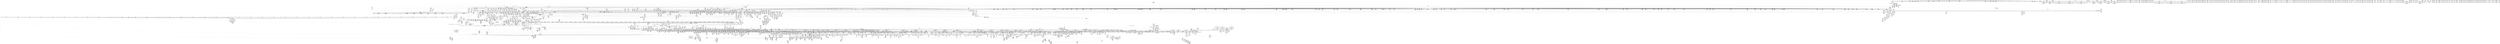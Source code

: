 digraph {
	CE0x5f66860 [shape=record,shape=Mrecord,label="{CE0x5f66860|tomoyo_const_part_length:tmp18|security/tomoyo/util.c,627|*SummSink*}"]
	CE0x60c4130 [shape=record,shape=Mrecord,label="{CE0x60c4130|i32_1|*Constant*}"]
	CE0x60ba090 [shape=record,shape=Mrecord,label="{CE0x60ba090|tomoyo_path_link:tmp5|*LoadInst*|security/tomoyo/tomoyo.c,279}"]
	CE0x53bb0e0 [shape=record,shape=Mrecord,label="{CE0x53bb0e0|tomoyo_const_part_length:tmp45|security/tomoyo/util.c,645|*SummSink*}"]
	CE0x880ce70 [shape=record,shape=Mrecord,label="{CE0x880ce70|tomoyo_path2_perm:tmp55|security/tomoyo/file.c,931|*SummSource*}"]
	CE0x6d2d7b0 [shape=record,shape=Mrecord,label="{CE0x6d2d7b0|tomoyo_path2_perm:tmp2|security/tomoyo/file.c,891|*SummSink*}"]
	CE0x6e3d410 [shape=record,shape=Mrecord,label="{CE0x6e3d410|tomoyo_fill_path_info:call2|security/tomoyo/util.c,666}"]
	CE0x5f670f0 [shape=record,shape=Mrecord,label="{CE0x5f670f0|tomoyo_const_part_length:incdec.ptr|security/tomoyo/util.c,626}"]
	CE0x5245250 [shape=record,shape=Mrecord,label="{CE0x5245250|_ret_void,_!dbg_!38908|include/linux/rcupdate.h,419|*SummSink*}"]
	CE0x6130890 [shape=record,shape=Mrecord,label="{CE0x6130890|i64*_getelementptr_inbounds_(_6_x_i64_,_6_x_i64_*___llvm_gcov_ctr26,_i64_0,_i64_5)|*Constant*|*SummSink*}"]
	CE0x6faea00 [shape=record,shape=Mrecord,label="{CE0x6faea00|i64*_getelementptr_inbounds_(_31_x_i64_,_31_x_i64_*___llvm_gcov_ctr43150,_i64_0,_i64_27)|*Constant*|*SummSource*}"]
	CE0x716d200 [shape=record,shape=Mrecord,label="{CE0x716d200|i64*_getelementptr_inbounds_(_4_x_i64_,_4_x_i64_*___llvm_gcov_ctr33,_i64_0,_i64_1)|*Constant*}"]
	CE0x882b6e0 [shape=record,shape=Mrecord,label="{CE0x882b6e0|_ret_void,_!dbg_!38908|include/linux/rcupdate.h,424}"]
	CE0x6dd7cc0 [shape=record,shape=Mrecord,label="{CE0x6dd7cc0|0:_i16,_:_CRE_563,564_}"]
	CE0x70d2280 [shape=record,shape=Mrecord,label="{CE0x70d2280|tomoyo_const_part_length:filename.addr.0}"]
	CE0x70bceb0 [shape=record,shape=Mrecord,label="{CE0x70bceb0|_call_void___llvm_gcov_indirect_counter_increment(i32*___llvm_gcov_global_state_pred15,_i64**_getelementptr_inbounds_(_3_x_i64*_,_3_x_i64*_*___llvm_gcda_edge_table14,_i64_0,_i64_1)),_!dbg_!38935|security/tomoyo/file.c,911}"]
	CE0x5ffaeb0 [shape=record,shape=Mrecord,label="{CE0x5ffaeb0|rcu_lock_release:tmp4|include/linux/rcupdate.h,423|*SummSource*}"]
	CE0x7149d30 [shape=record,shape=Mrecord,label="{CE0x7149d30|tomoyo_init_request_info:tmp9|security/tomoyo/util.c,1006|*SummSink*}"]
	CE0x70d1ab0 [shape=record,shape=Mrecord,label="{CE0x70d1ab0|rcu_lock_acquire:tmp1}"]
	CE0x893c6f0 [shape=record,shape=Mrecord,label="{CE0x893c6f0|tomoyo_add_slash:return}"]
	CE0x5f14820 [shape=record,shape=Mrecord,label="{CE0x5f14820|tomoyo_const_part_length:inc|security/tomoyo/util.c,628}"]
	CE0x86be090 [shape=record,shape=Mrecord,label="{CE0x86be090|tomoyo_const_part_length:conv2|security/tomoyo/util.c,627|*SummSink*}"]
	CE0x5182c00 [shape=record,shape=Mrecord,label="{CE0x5182c00|0:_i8*,_array:_GCRE_tomoyo_mac_keywords_external_constant_42_x_i8*_:_elem_27::|security/tomoyo/file.c,181}"]
	CE0x70c1d10 [shape=record,shape=Mrecord,label="{CE0x70c1d10|tomoyo_fill_path_info:bb}"]
	CE0x6dbf3c0 [shape=record,shape=Mrecord,label="{CE0x6dbf3c0|tomoyo_fill_path_info:tmp9|security/tomoyo/util.c,667|*SummSource*}"]
	CE0x5f61e10 [shape=record,shape=Mrecord,label="{CE0x5f61e10|i32_1|*Constant*}"]
	CE0x7112540 [shape=record,shape=Mrecord,label="{CE0x7112540|_ret_void,_!dbg_!38929|security/tomoyo/util.c,670|*SummSink*}"]
	CE0x61459c0 [shape=record,shape=Mrecord,label="{CE0x61459c0|GLOBAL:lockdep_rcu_suspicious|*Constant*}"]
	CE0x538acb0 [shape=record,shape=Mrecord,label="{CE0x538acb0|tomoyo_const_part_length:cmp15|security/tomoyo/util.c,641|*SummSource*}"]
	CE0x61854a0 [shape=record,shape=Mrecord,label="{CE0x61854a0|0:_i16,_:_CRE_158,159_}"]
	CE0x6c1ca40 [shape=record,shape=Mrecord,label="{CE0x6c1ca40|tomoyo_const_part_length:tmp49|security/tomoyo/util.c,649|*SummSource*}"]
	CE0x6fbaa10 [shape=record,shape=Mrecord,label="{CE0x6fbaa10|0:_i16,_:_CRE_308,309_}"]
	CE0x627d190 [shape=record,shape=Mrecord,label="{CE0x627d190|0:_i8*,_array:_GCRE_tomoyo_mac_keywords_external_constant_42_x_i8*_:_elem_17::|security/tomoyo/file.c,181}"]
	CE0x6eacf40 [shape=record,shape=Mrecord,label="{CE0x6eacf40|tomoyo_path2_perm:tmp17|security/tomoyo/file.c,904|*SummSource*}"]
	CE0x5341360 [shape=record,shape=Mrecord,label="{CE0x5341360|i64*_getelementptr_inbounds_(_11_x_i64_,_11_x_i64_*___llvm_gcov_ctr54147,_i64_0,_i64_1)|*Constant*|*SummSource*}"]
	CE0x5e2cc00 [shape=record,shape=Mrecord,label="{CE0x5e2cc00|128:_i8*,_1208:_%struct.file*,_:_CMRE_25,26_}"]
	CE0x7267ca0 [shape=record,shape=Mrecord,label="{CE0x7267ca0|tomoyo_audit_path2_log:tmp3|*SummSink*}"]
	CE0x896f1f0 [shape=record,shape=Mrecord,label="{CE0x896f1f0|tomoyo_add_slash:tobool|security/tomoyo/file.c,131|*SummSink*}"]
	CE0x537a830 [shape=record,shape=Mrecord,label="{CE0x537a830|i32_1205|*Constant*}"]
	CE0x524da60 [shape=record,shape=Mrecord,label="{CE0x524da60|tomoyo_get_mode:cmp11|security/tomoyo/util.c,985}"]
	CE0x6d0c740 [shape=record,shape=Mrecord,label="{CE0x6d0c740|_call_void_tomoyo_add_slash(%struct.tomoyo_path_info*_%buf2)_#9,_!dbg_!38952|security/tomoyo/file.c,917}"]
	CE0x721b2b0 [shape=record,shape=Mrecord,label="{CE0x721b2b0|tomoyo_audit_path2_log:filename2|security/tomoyo/file.c,184}"]
	CE0x71ca220 [shape=record,shape=Mrecord,label="{CE0x71ca220|0:_i16,_:_CRE_144,145_}"]
	CE0x6e83910 [shape=record,shape=Mrecord,label="{CE0x6e83910|tomoyo_get_realpath:tmp8|security/tomoyo/file.c,152|*SummSource*}"]
	CE0x6168fb0 [shape=record,shape=Mrecord,label="{CE0x6168fb0|tomoyo_path_link:new_dentry|Function::tomoyo_path_link&Arg::new_dentry::|*SummSink*}"]
	CE0x6131680 [shape=record,shape=Mrecord,label="{CE0x6131680|i64*_getelementptr_inbounds_(_2_x_i64_,_2_x_i64_*___llvm_gcov_ctr39,_i64_0,_i64_0)|*Constant*|*SummSource*}"]
	CE0x8831bf0 [shape=record,shape=Mrecord,label="{CE0x8831bf0|tomoyo_fill_path_info:arrayidx|security/tomoyo/util.c,667}"]
	CE0x5e2ce80 [shape=record,shape=Mrecord,label="{CE0x5e2ce80|128:_i8*,_1208:_%struct.file*,_:_CMRE_27,28_}"]
	CE0x6cd8ad0 [shape=record,shape=Mrecord,label="{CE0x6cd8ad0|tomoyo_path_link:mnt2|security/tomoyo/tomoyo.c,279}"]
	CE0x71a06c0 [shape=record,shape=Mrecord,label="{CE0x71a06c0|i1_false|*Constant*|*SummSink*}"]
	CE0x6d0b500 [shape=record,shape=Mrecord,label="{CE0x6d0b500|COLLAPSED:_GCMRE___llvm_gcov_ctr33_internal_global_4_x_i64_zeroinitializer:_elem_0:default:}"]
	CE0x715ccd0 [shape=record,shape=Mrecord,label="{CE0x715ccd0|VOIDTB_TE:_CE_154,155_}"]
	CE0x6c8fb90 [shape=record,shape=Mrecord,label="{CE0x6c8fb90|tomoyo_read_unlock:tmp1|*SummSource*}"]
	CE0x707db10 [shape=record,shape=Mrecord,label="{CE0x707db10|0:_i16,_:_CRE_384,388_|*MultipleSource*|security/tomoyo/file.c,912|security/tomoyo/file.c,912|security/tomoyo/file.c,912}"]
	CE0x5326190 [shape=record,shape=Mrecord,label="{CE0x5326190|tomoyo_path2_perm:filename2|security/tomoyo/file.c,924}"]
	CE0x52df330 [shape=record,shape=Mrecord,label="{CE0x52df330|0:_i16,_:_CRE_901,902_}"]
	CE0x6034ac0 [shape=record,shape=Mrecord,label="{CE0x6034ac0|tomoyo_path2_perm:tmp67|security/tomoyo/file.c,936|*SummSink*}"]
	CE0x5e7d930 [shape=record,shape=Mrecord,label="{CE0x5e7d930|i64*_getelementptr_inbounds_(_6_x_i64_,_6_x_i64_*___llvm_gcov_ctr25,_i64_0,_i64_5)|*Constant*|*SummSink*}"]
	CE0x531f370 [shape=record,shape=Mrecord,label="{CE0x531f370|tomoyo_path2_perm:conv12|security/tomoyo/file.c,912}"]
	CE0x7cd7a00 [shape=record,shape=Mrecord,label="{CE0x7cd7a00|i64*_getelementptr_inbounds_(_11_x_i64_,_11_x_i64_*___llvm_gcov_ctr54147,_i64_0,_i64_8)|*Constant*}"]
	CE0x5fe5560 [shape=record,shape=Mrecord,label="{CE0x5fe5560|GLOBAL:tomoyo_path2_perm|*Constant*|*SummSink*}"]
	CE0x6001650 [shape=record,shape=Mrecord,label="{CE0x6001650|tomoyo_fill_path_info:tmp3|security/tomoyo/util.c,667|*SummSink*}"]
	CE0x7178b10 [shape=record,shape=Mrecord,label="{CE0x7178b10|i64_23|*Constant*}"]
	CE0x70ae870 [shape=record,shape=Mrecord,label="{CE0x70ae870|tomoyo_init_request_info:tmp7|security/tomoyo/util.c,1005}"]
	CE0x72a8bc0 [shape=record,shape=Mrecord,label="{CE0x72a8bc0|tomoyo_get_mode:if.then|*SummSource*}"]
	CE0x60acc70 [shape=record,shape=Mrecord,label="{CE0x60acc70|tomoyo_path_link:tmp1|*SummSink*}"]
	CE0x7067e80 [shape=record,shape=Mrecord,label="{CE0x7067e80|tomoyo_path2_perm:path11|security/tomoyo/file.c,892|*SummSource*}"]
	CE0x5e40a80 [shape=record,shape=Mrecord,label="{CE0x5e40a80|tomoyo_fill_path_info:tmp4|security/tomoyo/util.c,667|*SummSource*}"]
	CE0x86b02b0 [shape=record,shape=Mrecord,label="{CE0x86b02b0|0:_i8*,_array:_GCRE_tomoyo_mac_keywords_external_constant_42_x_i8*_:_elem_40::|security/tomoyo/file.c,181}"]
	CE0x8864370 [shape=record,shape=Mrecord,label="{CE0x8864370|40:_%struct.tomoyo_policy_namespace*,_48:_i8,_:_GCRE_tomoyo_kernel_domain_external_global_%struct.tomoyo_domain_info_58,59_}"]
	CE0x87b5a70 [shape=record,shape=Mrecord,label="{CE0x87b5a70|_ret_i32_%call,_!dbg_!38917|security/tomoyo/file.c,181}"]
	CE0x6d6ba20 [shape=record,shape=Mrecord,label="{CE0x6d6ba20|tomoyo_const_part_length:conv11|security/tomoyo/util.c,641|*SummSource*}"]
	CE0x7079230 [shape=record,shape=Mrecord,label="{CE0x7079230|128:_i8*,_1208:_%struct.file*,_:_CMRE_40,41_}"]
	CE0x86be5b0 [shape=record,shape=Mrecord,label="{CE0x86be5b0|i64*_getelementptr_inbounds_(_4_x_i64_,_4_x_i64_*___llvm_gcov_ctr24,_i64_0,_i64_0)|*Constant*}"]
	CE0x5425a30 [shape=record,shape=Mrecord,label="{CE0x5425a30|i32_255|*Constant*}"]
	CE0x5ec7900 [shape=record,shape=Mrecord,label="{CE0x5ec7900|i8*_null|*Constant*|*SummSource*}"]
	CE0x7143040 [shape=record,shape=Mrecord,label="{CE0x7143040|0:_i16,_:_CRE_281,282_}"]
	CE0x71c9970 [shape=record,shape=Mrecord,label="{CE0x71c9970|0:_i16,_:_CRE_137,138_}"]
	CE0x6ce5ea0 [shape=record,shape=Mrecord,label="{CE0x6ce5ea0|tomoyo_const_part_length:tmp28|security/tomoyo/util.c,641|*SummSource*}"]
	CE0x89a28c0 [shape=record,shape=Mrecord,label="{CE0x89a28c0|srcu_read_unlock:dep_map|include/linux/srcu.h,236}"]
	CE0x70bc970 [shape=record,shape=Mrecord,label="{CE0x70bc970|tomoyo_path2_perm:tmp25|security/tomoyo/file.c,906|*SummSink*}"]
	CE0x6ea2020 [shape=record,shape=Mrecord,label="{CE0x6ea2020|tomoyo_get_realpath:buf|Function::tomoyo_get_realpath&Arg::buf::}"]
	CE0x88015e0 [shape=record,shape=Mrecord,label="{CE0x88015e0|tomoyo_fill_path_info:call11|security/tomoyo/util.c,669}"]
	CE0x70d28c0 [shape=record,shape=Mrecord,label="{CE0x70d28c0|rcu_lock_release:tmp6|*SummSink*}"]
	CE0x6047020 [shape=record,shape=Mrecord,label="{CE0x6047020|tomoyo_path2_perm:tmp19|security/tomoyo/file.c,904}"]
	CE0x614ebb0 [shape=record,shape=Mrecord,label="{CE0x614ebb0|tomoyo_domain:tmp17|security/tomoyo/common.h,1205}"]
	CE0x707a670 [shape=record,shape=Mrecord,label="{CE0x707a670|i64_26|*Constant*|*SummSource*}"]
	CE0x8719ac0 [shape=record,shape=Mrecord,label="{CE0x8719ac0|i64*_getelementptr_inbounds_(_5_x_i64_,_5_x_i64_*___llvm_gcov_ctr32134,_i64_0,_i64_4)|*Constant*|*SummSource*}"]
	CE0x89024a0 [shape=record,shape=Mrecord,label="{CE0x89024a0|i64_5|*Constant*|*SummSource*}"]
	CE0x6d6b590 [shape=record,shape=Mrecord,label="{CE0x6d6b590|VOIDTB_TE:_CE_194,195_}"]
	CE0x6f52dc0 [shape=record,shape=Mrecord,label="{CE0x6f52dc0|_call_void_tomoyo_fill_path_info(%struct.tomoyo_path_info*_%buf)_#9,_!dbg_!38911|security/tomoyo/file.c,137}"]
	CE0x62b58f0 [shape=record,shape=Mrecord,label="{CE0x62b58f0|VOIDTB_TE:_CE_177,178_}"]
	CE0x8780fe0 [shape=record,shape=Mrecord,label="{CE0x8780fe0|0:_i16,_:_CRE_593,594_}"]
	CE0x86d3b00 [shape=record,shape=Mrecord,label="{CE0x86d3b00|GLOBAL:current_task|Global_var:current_task}"]
	CE0x70ab0c0 [shape=record,shape=Mrecord,label="{CE0x70ab0c0|0:_i16,_:_CRE_290,291_}"]
	CE0x600d1b0 [shape=record,shape=Mrecord,label="{CE0x600d1b0|i64*_getelementptr_inbounds_(_30_x_i64_,_30_x_i64_*___llvm_gcov_ctr13,_i64_0,_i64_19)|*Constant*}"]
	CE0x52372f0 [shape=record,shape=Mrecord,label="{CE0x52372f0|tomoyo_get_mode:and|security/tomoyo/util.c,987}"]
	CE0x87dd620 [shape=record,shape=Mrecord,label="{CE0x87dd620|40:_%struct.tomoyo_policy_namespace*,_48:_i8,_:_GCRE_tomoyo_kernel_domain_external_global_%struct.tomoyo_domain_info_48,49_|*MultipleSource*|security/tomoyo/util.c,1005|security/tomoyo/util.c,1007|Function::tomoyo_init_request_info&Arg::domain::}"]
	CE0x8780dc0 [shape=record,shape=Mrecord,label="{CE0x8780dc0|0:_i16,_:_CRE_591,592_}"]
	CE0x6dfa250 [shape=record,shape=Mrecord,label="{CE0x6dfa250|i64*_getelementptr_inbounds_(_6_x_i64_,_6_x_i64_*___llvm_gcov_ctr25,_i64_0,_i64_4)|*Constant*}"]
	CE0x882a7f0 [shape=record,shape=Mrecord,label="{CE0x882a7f0|tomoyo_fill_path_info:conv7|security/tomoyo/util.c,668}"]
	CE0x7143370 [shape=record,shape=Mrecord,label="{CE0x7143370|0:_i16,_:_CRE_284,285_}"]
	CE0x6c30330 [shape=record,shape=Mrecord,label="{CE0x6c30330|tomoyo_add_slash:if.end|*SummSource*}"]
	CE0x5fe5670 [shape=record,shape=Mrecord,label="{CE0x5fe5670|GLOBAL:tomoyo_path2_perm|*Constant*|*SummSource*}"]
	CE0x5f94210 [shape=record,shape=Mrecord,label="{CE0x5f94210|0:_%struct.tomoyo_obj_info*,_24:_%struct.tomoyo_path_info*,_32:_%struct.tomoyo_path_info*,_40:_i8,_72:_i8,_76:_i8,_:_SCMRE_76,77_|*MultipleSource*|security/tomoyo/file.c, 891|security/tomoyo/file.c,891|security/tomoyo/file.c,920|Function::tomoyo_init_request_info&Arg::r::}"]
	CE0x6c1c640 [shape=record,shape=Mrecord,label="{CE0x6c1c640|i64*_getelementptr_inbounds_(_31_x_i64_,_31_x_i64_*___llvm_gcov_ctr43150,_i64_0,_i64_28)|*Constant*|*SummSink*}"]
	CE0x6e24e30 [shape=record,shape=Mrecord,label="{CE0x6e24e30|0:_%struct.tomoyo_obj_info*,_24:_%struct.tomoyo_path_info*,_32:_%struct.tomoyo_path_info*,_40:_i8,_72:_i8,_76:_i8,_:_SCMRE_49,50_}"]
	CE0x5f55a30 [shape=record,shape=Mrecord,label="{CE0x5f55a30|tomoyo_fill_path_info:cmp|security/tomoyo/util.c,667|*SummSource*}"]
	CE0x6e3de60 [shape=record,shape=Mrecord,label="{CE0x6e3de60|rcu_lock_acquire:tmp2|*SummSource*}"]
	CE0x870dea0 [shape=record,shape=Mrecord,label="{CE0x870dea0|tomoyo_path2_perm:if.then15|*SummSource*}"]
	CE0x870bf10 [shape=record,shape=Mrecord,label="{CE0x870bf10|tomoyo_fill_path_info:tmp2|*LoadInst*|security/tomoyo/util.c,663|*SummSource*}"]
	CE0x6060170 [shape=record,shape=Mrecord,label="{CE0x6060170|tomoyo_path_link:old_dentry|Function::tomoyo_path_link&Arg::old_dentry::|*SummSource*}"]
	CE0x8864660 [shape=record,shape=Mrecord,label="{CE0x8864660|tomoyo_init_request_info:tmp11|security/tomoyo/util.c,1007}"]
	CE0x5f0ed20 [shape=record,shape=Mrecord,label="{CE0x5f0ed20|tomoyo_path2_perm:tmp63|security/tomoyo/file.c,935|*SummSink*}"]
	CE0x6145240 [shape=record,shape=Mrecord,label="{CE0x6145240|i64*_getelementptr_inbounds_(_12_x_i64_,_12_x_i64_*___llvm_gcov_ctr31133,_i64_0,_i64_3)|*Constant*}"]
	CE0x7140f60 [shape=record,shape=Mrecord,label="{CE0x7140f60|tomoyo_path2_perm:mode|security/tomoyo/file.c,933|*SummSource*}"]
	CE0x896faf0 [shape=record,shape=Mrecord,label="{CE0x896faf0|tomoyo_add_slash:tmp8|security/tomoyo/file.c,132}"]
	CE0x61d8e20 [shape=record,shape=Mrecord,label="{CE0x61d8e20|tomoyo_path2_perm:tmp53|security/tomoyo/file.c,928|*SummSource*}"]
	CE0x728e3c0 [shape=record,shape=Mrecord,label="{CE0x728e3c0|i64*_getelementptr_inbounds_(_31_x_i64_,_31_x_i64_*___llvm_gcov_ctr43150,_i64_0,_i64_21)|*Constant*}"]
	CE0x86d49f0 [shape=record,shape=Mrecord,label="{CE0x86d49f0|rcu_lock_acquire:bb|*SummSource*}"]
	CE0x8770300 [shape=record,shape=Mrecord,label="{CE0x8770300|tomoyo_path2_perm:lor.lhs.false10|*SummSink*}"]
	CE0x51dbfb0 [shape=record,shape=Mrecord,label="{CE0x51dbfb0|get_current:tmp3}"]
	CE0x5eb5a00 [shape=record,shape=Mrecord,label="{CE0x5eb5a00|tomoyo_path2_perm:d_inode|security/tomoyo/file.c,912|*SummSink*}"]
	CE0x5dfdb70 [shape=record,shape=Mrecord,label="{CE0x5dfdb70|i64*_getelementptr_inbounds_(_12_x_i64_,_12_x_i64_*___llvm_gcov_ctr31133,_i64_0,_i64_11)|*Constant*}"]
	CE0x7143150 [shape=record,shape=Mrecord,label="{CE0x7143150|0:_i16,_:_CRE_282,283_}"]
	CE0x87aac40 [shape=record,shape=Mrecord,label="{CE0x87aac40|i64_1|*Constant*}"]
	CE0x6e5c0c0 [shape=record,shape=Mrecord,label="{CE0x6e5c0c0|0:_%struct.tomoyo_obj_info*,_24:_%struct.tomoyo_path_info*,_32:_%struct.tomoyo_path_info*,_40:_i8,_72:_i8,_76:_i8,_:_SCMRE_35,36_}"]
	CE0x6d726a0 [shape=record,shape=Mrecord,label="{CE0x6d726a0|104:_%struct.inode*,_:_CRE_192,193_}"]
	CE0x87b7e90 [shape=record,shape=Mrecord,label="{CE0x87b7e90|COLLAPSED:_GCMRE___llvm_gcov_ctr25_internal_global_6_x_i64_zeroinitializer:_elem_0:default:}"]
	CE0x5eb8de0 [shape=record,shape=Mrecord,label="{CE0x5eb8de0|tomoyo_fill_path_info:conv|security/tomoyo/util.c,664}"]
	CE0x87b7ab0 [shape=record,shape=Mrecord,label="{CE0x87b7ab0|i64*_null|*Constant*|*SummSource*}"]
	CE0x5eb9010 [shape=record,shape=Mrecord,label="{CE0x5eb9010|tomoyo_fill_path_info:conv|security/tomoyo/util.c,664|*SummSource*}"]
	CE0x6ce5800 [shape=record,shape=Mrecord,label="{CE0x6ce5800|_call_void_lock_release(%struct.lockdep_map*_%map,_i32_1,_i64_ptrtoint_(i8*_blockaddress(_rcu_lock_release,_%__here)_to_i64))_#9,_!dbg_!38907|include/linux/rcupdate.h,423|*SummSink*}"]
	CE0x6ce5720 [shape=record,shape=Mrecord,label="{CE0x6ce5720|_call_void_lock_release(%struct.lockdep_map*_%map,_i32_1,_i64_ptrtoint_(i8*_blockaddress(_rcu_lock_release,_%__here)_to_i64))_#9,_!dbg_!38907|include/linux/rcupdate.h,423|*SummSource*}"]
	CE0x6ee66f0 [shape=record,shape=Mrecord,label="{CE0x6ee66f0|0:_i16,_:_CRE_136,137_}"]
	CE0x7217320 [shape=record,shape=Mrecord,label="{CE0x7217320|tomoyo_path2_perm:tmp29|security/tomoyo/file.c,912|*SummSink*}"]
	CE0x871a060 [shape=record,shape=Mrecord,label="{CE0x871a060|tomoyo_init_request_info:tmp10|security/tomoyo/util.c,1006|*SummSource*}"]
	CE0x6d447b0 [shape=record,shape=Mrecord,label="{CE0x6d447b0|i64*_getelementptr_inbounds_(_30_x_i64_,_30_x_i64_*___llvm_gcov_ctr13,_i64_0,_i64_8)|*Constant*|*SummSource*}"]
	CE0x5e07900 [shape=record,shape=Mrecord,label="{CE0x5e07900|i64_3|*Constant*|*SummSource*}"]
	CE0x7cd04d0 [shape=record,shape=Mrecord,label="{CE0x7cd04d0|GLOBAL:__llvm_gcov_ctr28130|Global_var:__llvm_gcov_ctr28130|*SummSink*}"]
	CE0x6dd8100 [shape=record,shape=Mrecord,label="{CE0x6dd8100|0:_i16,_:_CRE_567,568_}"]
	CE0x6e83050 [shape=record,shape=Mrecord,label="{CE0x6e83050|_call_void_mcount()_#3|*SummSink*}"]
	CE0x6cf4f90 [shape=record,shape=Mrecord,label="{CE0x6cf4f90|_call_void_rcu_lock_release(%struct.lockdep_map*_%dep_map)_#9,_!dbg_!38905|include/linux/srcu.h,236|*SummSource*}"]
	CE0x87aedc0 [shape=record,shape=Mrecord,label="{CE0x87aedc0|i32_-1|*Constant*|*SummSink*}"]
	CE0x600cd10 [shape=record,shape=Mrecord,label="{CE0x600cd10|_call_void___llvm_gcov_indirect_counter_increment(i32*___llvm_gcov_global_state_pred15,_i64**_getelementptr_inbounds_(_3_x_i64*_,_3_x_i64*_*___llvm_gcda_edge_table14,_i64_0,_i64_2)),_!dbg_!38951|security/tomoyo/file.c,916|*SummSource*}"]
	CE0x6d93c30 [shape=record,shape=Mrecord,label="{CE0x6d93c30|tomoyo_path2_perm:sw.epilog|*SummSource*}"]
	CE0x6ef27b0 [shape=record,shape=Mrecord,label="{CE0x6ef27b0|i64_ptrtoint_(i8*_blockaddress(_rcu_lock_acquire,_%__here)_to_i64)|*Constant*|*SummSource*}"]
	CE0x5f38100 [shape=record,shape=Mrecord,label="{CE0x5f38100|tomoyo_const_part_length:tmp21|security/tomoyo/util.c,631}"]
	CE0x8679fc0 [shape=record,shape=Mrecord,label="{CE0x8679fc0|srcu_read_unlock:entry|*SummSink*}"]
	CE0x6c85140 [shape=record,shape=Mrecord,label="{CE0x6c85140|i64*_getelementptr_inbounds_(_2_x_i64_,_2_x_i64_*___llvm_gcov_ctr31,_i64_0,_i64_1)|*Constant*}"]
	CE0x8981bc0 [shape=record,shape=Mrecord,label="{CE0x8981bc0|GLOBAL:tomoyo_read_unlock|*Constant*|*SummSink*}"]
	CE0x602c080 [shape=record,shape=Mrecord,label="{CE0x602c080|i64*_getelementptr_inbounds_(_30_x_i64_,_30_x_i64_*___llvm_gcov_ctr13,_i64_0,_i64_18)|*Constant*|*SummSource*}"]
	CE0x70eb780 [shape=record,shape=Mrecord,label="{CE0x70eb780|104:_%struct.inode*,_:_CRE_146,147_}"]
	CE0x6ed6150 [shape=record,shape=Mrecord,label="{CE0x6ed6150|0:_i16,_:_CRE_499,500_}"]
	CE0x5169a80 [shape=record,shape=Mrecord,label="{CE0x5169a80|tomoyo_domain:tmp10|security/tomoyo/common.h,1205}"]
	CE0x702d1e0 [shape=record,shape=Mrecord,label="{CE0x702d1e0|tomoyo_fill_path_info:is_patterned|security/tomoyo/util.c,668}"]
	CE0x71985c0 [shape=record,shape=Mrecord,label="{CE0x71985c0|i64*_getelementptr_inbounds_(_30_x_i64_,_30_x_i64_*___llvm_gcov_ctr13,_i64_0,_i64_24)|*Constant*|*SummSource*}"]
	CE0x6e6c7a0 [shape=record,shape=Mrecord,label="{CE0x6e6c7a0|GLOBAL:tomoyo_index2category|Global_var:tomoyo_index2category}"]
	CE0x60fdd30 [shape=record,shape=Mrecord,label="{CE0x60fdd30|tomoyo_add_slash:tmp11|*LoadInst*|security/tomoyo/file.c,136|*SummSource*}"]
	CE0x602be10 [shape=record,shape=Mrecord,label="{CE0x602be10|tomoyo_path2_perm:tmp39|security/tomoyo/file.c,913|*SummSink*}"]
	CE0x8781420 [shape=record,shape=Mrecord,label="{CE0x8781420|0:_i16,_:_CRE_597,598_}"]
	CE0x873bb00 [shape=record,shape=Mrecord,label="{CE0x873bb00|0:_i16,_:_CRE_177,178_}"]
	CE0x6e6b630 [shape=record,shape=Mrecord,label="{CE0x6e6b630|tomoyo_fill_path_info:name1|security/tomoyo/util.c,663|*SummSink*}"]
	CE0x5244810 [shape=record,shape=Mrecord,label="{CE0x5244810|GLOBAL:tomoyo_profile|*Constant*}"]
	CE0x86a3850 [shape=record,shape=Mrecord,label="{CE0x86a3850|tomoyo_const_part_length:cmp21|security/tomoyo/util.c,644|*SummSource*}"]
	CE0x5287890 [shape=record,shape=Mrecord,label="{CE0x5287890|tomoyo_get_mode:default_config|security/tomoyo/util.c,986}"]
	CE0x6e814b0 [shape=record,shape=Mrecord,label="{CE0x6e814b0|GLOBAL:lock_acquire|*Constant*|*SummSink*}"]
	CE0x6066a80 [shape=record,shape=Mrecord,label="{CE0x6066a80|tomoyo_path2_perm:entry}"]
	CE0x7166df0 [shape=record,shape=Mrecord,label="{CE0x7166df0|tomoyo_const_part_length:tmp10|security/tomoyo/util.c,626|*SummSink*}"]
	CE0x6166d80 [shape=record,shape=Mrecord,label="{CE0x6166d80|tomoyo_path2_perm:path2|Function::tomoyo_path2_perm&Arg::path2::|*SummSink*}"]
	CE0x719fed0 [shape=record,shape=Mrecord,label="{CE0x719fed0|tomoyo_get_realpath:tmp9|security/tomoyo/file.c,155|*SummSink*}"]
	CE0x896fc50 [shape=record,shape=Mrecord,label="{CE0x896fc50|tomoyo_add_slash:tmp8|security/tomoyo/file.c,132|*SummSource*}"]
	CE0x601d7a0 [shape=record,shape=Mrecord,label="{CE0x601d7a0|tomoyo_domain:tmp|*SummSource*}"]
	CE0x5167860 [shape=record,shape=Mrecord,label="{CE0x5167860|0:_i16,_:_CRE_555,556_}"]
	CE0x520c6d0 [shape=record,shape=Mrecord,label="{CE0x520c6d0|tomoyo_get_mode:tmp14|security/tomoyo/util.c,983|*SummSource*}"]
	CE0x6ebbec0 [shape=record,shape=Mrecord,label="{CE0x6ebbec0|0:_i8,_array:_GCRE_tomoyo_index2category_constant_39_x_i8_c_00_00_00_00_00_00_00_00_00_00_00_00_00_00_00_00_00_00_00_00_00_00_00_01_01_01_01_01_01_01_01_01_01_01_01_01_01_01_02_,_align_16:_elem_35::|security/tomoyo/util.c,983}"]
	CE0x6e244f0 [shape=record,shape=Mrecord,label="{CE0x6e244f0|0:_%struct.tomoyo_obj_info*,_24:_%struct.tomoyo_path_info*,_32:_%struct.tomoyo_path_info*,_40:_i8,_72:_i8,_76:_i8,_:_SCMRE_45,46_}"]
	CE0x6dc5cb0 [shape=record,shape=Mrecord,label="{CE0x6dc5cb0|__llvm_gcov_indirect_counter_increment:tmp|*SummSource*}"]
	CE0x6e34530 [shape=record,shape=Mrecord,label="{CE0x6e34530|104:_%struct.inode*,_:_CRE_151,152_}"]
	CE0x5fcf200 [shape=record,shape=Mrecord,label="{CE0x5fcf200|tomoyo_path2_perm:tmp42|security/tomoyo/file.c,916|*SummSink*}"]
	CE0x87b7820 [shape=record,shape=Mrecord,label="{CE0x87b7820|__llvm_gcov_indirect_counter_increment:counter|*SummSource*}"]
	CE0x6e34b20 [shape=record,shape=Mrecord,label="{CE0x6e34b20|104:_%struct.inode*,_:_CRE_156,157_}"]
	CE0x707caf0 [shape=record,shape=Mrecord,label="{CE0x707caf0|128:_i8*,_1208:_%struct.file*,_:_CMRE_88,89_|*MultipleSource*|security/tomoyo/common.h,1205|security/tomoyo/common.h,1205}"]
	CE0x5f109c0 [shape=record,shape=Mrecord,label="{CE0x5f109c0|tomoyo_domain:tmp5|security/tomoyo/common.h,1205|*SummSource*}"]
	CE0x8710f20 [shape=record,shape=Mrecord,label="{CE0x8710f20|VOIDTB_TE:_CE_167,168_}"]
	CE0x5fcef10 [shape=record,shape=Mrecord,label="{CE0x5fcef10|tomoyo_path2_perm:tmp42|security/tomoyo/file.c,916|*SummSource*}"]
	CE0x5425fa0 [shape=record,shape=Mrecord,label="{CE0x5425fa0|tomoyo_domain:tmp1|*SummSink*}"]
	CE0x89a31d0 [shape=record,shape=Mrecord,label="{CE0x89a31d0|tomoyo_get_mode:tmp}"]
	CE0x6c30490 [shape=record,shape=Mrecord,label="{CE0x6c30490|tomoyo_path2_perm:tmp27|security/tomoyo/file.c,912|*SummSink*}"]
	CE0x870c150 [shape=record,shape=Mrecord,label="{CE0x870c150|tomoyo_fill_path_info:call|security/tomoyo/util.c,664}"]
	CE0x5244190 [shape=record,shape=Mrecord,label="{CE0x5244190|0:_i16,_:_CRE_816,824_|*MultipleSource*|security/tomoyo/file.c,912|security/tomoyo/file.c,912|security/tomoyo/file.c,912}"]
	CE0x6fa13d0 [shape=record,shape=Mrecord,label="{CE0x6fa13d0|tomoyo_const_part_length:tmp29|security/tomoyo/util.c,641}"]
	CE0x6dbf510 [shape=record,shape=Mrecord,label="{CE0x6dbf510|tomoyo_fill_path_info:tmp9|security/tomoyo/util.c,667|*SummSink*}"]
	CE0x7012340 [shape=record,shape=Mrecord,label="{CE0x7012340|0:_i16,_:_CRE_477,478_}"]
	CE0x87e8d60 [shape=record,shape=Mrecord,label="{CE0x87e8d60|tomoyo_const_part_length:add|security/tomoyo/util.c,634|*SummSink*}"]
	CE0x521fcc0 [shape=record,shape=Mrecord,label="{CE0x521fcc0|__llvm_gcov_indirect_counter_increment114:tmp6|*SummSource*}"]
	CE0x707a780 [shape=record,shape=Mrecord,label="{CE0x707a780|i64*_getelementptr_inbounds_(_30_x_i64_,_30_x_i64_*___llvm_gcov_ctr13,_i64_0,_i64_27)|*Constant*}"]
	CE0x51d06b0 [shape=record,shape=Mrecord,label="{CE0x51d06b0|tomoyo_const_part_length:tmp41|security/tomoyo/util.c,644|*SummSource*}"]
	CE0x72abb00 [shape=record,shape=Mrecord,label="{CE0x72abb00|0:_i16,_:_CRE_485,486_}"]
	CE0x6168f40 [shape=record,shape=Mrecord,label="{CE0x6168f40|tomoyo_path_link:new_dentry|Function::tomoyo_path_link&Arg::new_dentry::|*SummSource*}"]
	CE0x8780ed0 [shape=record,shape=Mrecord,label="{CE0x8780ed0|0:_i16,_:_CRE_592,593_}"]
	CE0x8864d50 [shape=record,shape=Mrecord,label="{CE0x8864d50|tomoyo_path2_perm:cleanup|*SummSource*}"]
	CE0x54cefa0 [shape=record,shape=Mrecord,label="{CE0x54cefa0|tomoyo_const_part_length:tmp6|security/tomoyo/util.c,625|*SummSink*}"]
	CE0x51677f0 [shape=record,shape=Mrecord,label="{CE0x51677f0|0:_i16,_:_CRE_556,557_}"]
	CE0x8853590 [shape=record,shape=Mrecord,label="{CE0x8853590|tomoyo_add_slash:is_dir|security/tomoyo/file.c,131|*SummSink*}"]
	CE0x7188e40 [shape=record,shape=Mrecord,label="{CE0x7188e40|0:_i8,_array:_GCRE_tomoyo_index2category_constant_39_x_i8_c_00_00_00_00_00_00_00_00_00_00_00_00_00_00_00_00_00_00_00_00_00_00_00_01_01_01_01_01_01_01_01_01_01_01_01_01_01_01_02_,_align_16:_elem_11::|security/tomoyo/util.c,983}"]
	CE0x60aceb0 [shape=record,shape=Mrecord,label="{CE0x60aceb0|tomoyo_path2_perm:operation|Function::tomoyo_path2_perm&Arg::operation::|*SummSource*}"]
	CE0x71f2e00 [shape=record,shape=Mrecord,label="{CE0x71f2e00|104:_%struct.inode*,_:_CRE_288,296_|*MultipleSource*|*LoadInst*|security/tomoyo/file.c,911|security/tomoyo/file.c,912|Function::tomoyo_path_link&Arg::old_dentry::}"]
	CE0x89cf310 [shape=record,shape=Mrecord,label="{CE0x89cf310|0:_%struct.tomoyo_obj_info*,_24:_%struct.tomoyo_path_info*,_32:_%struct.tomoyo_path_info*,_40:_i8,_72:_i8,_76:_i8,_:_SCMRE_8,16_|*MultipleSource*|security/tomoyo/file.c, 891|security/tomoyo/file.c,891|security/tomoyo/file.c,920|Function::tomoyo_init_request_info&Arg::r::}"]
	CE0x8733a00 [shape=record,shape=Mrecord,label="{CE0x8733a00|i32_49|*Constant*}"]
	CE0x6e83d30 [shape=record,shape=Mrecord,label="{CE0x6e83d30|_call_void_tomoyo_fill_path_info(%struct.tomoyo_path_info*_%buf)_#9,_!dbg_!38913|security/tomoyo/file.c,152|*SummSink*}"]
	CE0x62a8120 [shape=record,shape=Mrecord,label="{CE0x62a8120|0:_i8*,_array:_GCRE_tomoyo_mac_keywords_external_constant_42_x_i8*_:_elem_16::|security/tomoyo/file.c,181}"]
	CE0x71d6e60 [shape=record,shape=Mrecord,label="{CE0x71d6e60|i64_24|*Constant*|*SummSink*}"]
	CE0x71d94a0 [shape=record,shape=Mrecord,label="{CE0x71d94a0|tomoyo_get_mode:idxprom6|security/tomoyo/util.c,983|*SummSource*}"]
	CE0x7045de0 [shape=record,shape=Mrecord,label="{CE0x7045de0|i64_15|*Constant*|*SummSink*}"]
	CE0x6f8a5a0 [shape=record,shape=Mrecord,label="{CE0x6f8a5a0|0:_%struct.tomoyo_obj_info*,_24:_%struct.tomoyo_path_info*,_32:_%struct.tomoyo_path_info*,_40:_i8,_72:_i8,_76:_i8,_:_SCMRE_31,32_}"]
	CE0x885df00 [shape=record,shape=Mrecord,label="{CE0x885df00|__llvm_gcov_indirect_counter_increment:tmp5|*SummSource*}"]
	CE0x514f150 [shape=record,shape=Mrecord,label="{CE0x514f150|tomoyo_fill_path_info:call|security/tomoyo/util.c,664|*SummSink*}"]
	CE0x86f6f10 [shape=record,shape=Mrecord,label="{CE0x86f6f10|i64_1|*Constant*}"]
	CE0x6e34440 [shape=record,shape=Mrecord,label="{CE0x6e34440|104:_%struct.inode*,_:_CRE_150,151_}"]
	CE0x6efe7b0 [shape=record,shape=Mrecord,label="{CE0x6efe7b0|tomoyo_audit_path2_log:path24|security/tomoyo/file.c,183|*SummSource*}"]
	CE0x6d0cc70 [shape=record,shape=Mrecord,label="{CE0x6d0cc70|_call_void_tomoyo_add_slash(%struct.tomoyo_path_info*_%buf2)_#9,_!dbg_!38952|security/tomoyo/file.c,917|*SummSource*}"]
	CE0x6c84d30 [shape=record,shape=Mrecord,label="{CE0x6c84d30|tomoyo_add_slash:tmp5|security/tomoyo/file.c,131|*SummSource*}"]
	CE0x6da2160 [shape=record,shape=Mrecord,label="{CE0x6da2160|tomoyo_init_request_info:mode5|security/tomoyo/util.c,1011|*SummSink*}"]
	CE0x628ade0 [shape=record,shape=Mrecord,label="{CE0x628ade0|VOIDTB_TE:_CE_221,222_}"]
	CE0x6f39d10 [shape=record,shape=Mrecord,label="{CE0x6f39d10|0:_i16,_:_CRE_245,246_}"]
	CE0x87b5cf0 [shape=record,shape=Mrecord,label="{CE0x87b5cf0|tomoyo_audit_path2_log:r|Function::tomoyo_audit_path2_log&Arg::r::|*SummSource*}"]
	CE0x8902030 [shape=record,shape=Mrecord,label="{CE0x8902030|tomoyo_read_lock:call|security/tomoyo/common.h,1097|*SummSource*}"]
	CE0x5f0c090 [shape=record,shape=Mrecord,label="{CE0x5f0c090|0:_i16,_:_CRE_615,616_}"]
	CE0x70d3240 [shape=record,shape=Mrecord,label="{CE0x70d3240|tomoyo_const_part_length:sw.epilog|*SummSink*}"]
	CE0x6d72b60 [shape=record,shape=Mrecord,label="{CE0x6d72b60|104:_%struct.inode*,_:_CRE_196,197_}"]
	CE0x6cda750 [shape=record,shape=Mrecord,label="{CE0x6cda750|_ret_void}"]
	CE0x72ab6c0 [shape=record,shape=Mrecord,label="{CE0x72ab6c0|0:_i16,_:_CRE_481,482_}"]
	CE0x6fa6350 [shape=record,shape=Mrecord,label="{CE0x6fa6350|tomoyo_get_mode:idxprom3|security/tomoyo/util.c,983|*SummSource*}"]
	CE0x6e50910 [shape=record,shape=Mrecord,label="{CE0x6e50910|GLOBAL:lock_acquire|*Constant*}"]
	CE0x5289fe0 [shape=record,shape=Mrecord,label="{CE0x5289fe0|_call_void_mcount()_#3|*SummSource*}"]
	CE0x7167400 [shape=record,shape=Mrecord,label="{CE0x7167400|__llvm_gcov_indirect_counter_increment114:exit|*SummSource*}"]
	CE0x713ad90 [shape=record,shape=Mrecord,label="{CE0x713ad90|GLOBAL:tomoyo_audit_path2_log|*Constant*|*SummSource*}"]
	CE0x5f89320 [shape=record,shape=Mrecord,label="{CE0x5f89320|0:_i16,_:_CRE_607,608_}"]
	CE0x86f8590 [shape=record,shape=Mrecord,label="{CE0x86f8590|COLLAPSED:_GCMRE___llvm_gcov_ctr32134_internal_global_5_x_i64_zeroinitializer:_elem_0:default:}"]
	CE0x615d670 [shape=record,shape=Mrecord,label="{CE0x615d670|GLOBAL:__llvm_gcov_ctr28130|Global_var:__llvm_gcov_ctr28130}"]
	CE0x52b1c40 [shape=record,shape=Mrecord,label="{CE0x52b1c40|i64*_getelementptr_inbounds_(_12_x_i64_,_12_x_i64_*___llvm_gcov_ctr31133,_i64_0,_i64_10)|*Constant*|*SummSource*}"]
	CE0x617da20 [shape=record,shape=Mrecord,label="{CE0x617da20|tomoyo_path2_perm:tmp38|security/tomoyo/file.c,913|*SummSink*}"]
	CE0x5341420 [shape=record,shape=Mrecord,label="{CE0x5341420|i64*_getelementptr_inbounds_(_11_x_i64_,_11_x_i64_*___llvm_gcov_ctr54147,_i64_0,_i64_1)|*Constant*|*SummSink*}"]
	CE0x7188a90 [shape=record,shape=Mrecord,label="{CE0x7188a90|0:_i32,_8:_%struct.srcu_struct_array*,_16:_i32,_20:_i32,_24:_i32,_32:_i8*,_40:_%struct.lock_class_key*,_48:_2_x_%struct.lock_class*_,_64:_i8*,_72:_i32,_80:_i64,_88:_i8,_96:_%struct.callback_head*,_104:_%struct.callback_head**,_112:_%struct.callback_head*,_120:_%struct.callback_head**,_128:_%struct.callback_head*,_136:_%struct.callback_head**,_144:_%struct.callback_head*,_152:_%struct.callback_head**,_160:_i64,_168:_%struct.list_head*,_176:_%struct.list_head*,_184:_void_(%struct.work_struct*)*,_192:_%struct.lock_class_key*,_200:_2_x_%struct.lock_class*_,_216:_i8*,_224:_i32,_232:_i64,_240:_%struct.list_head*,_248:_%struct.list_head*,_256:_i64,_264:_%struct.tvec_base*,_272:_void_(i64)*,_280:_i64,_288:_i32,_292:_i32,_296:_i8*,_304:_16_x_i8_,_320:_%struct.lock_class_key*,_328:_2_x_%struct.lock_class*_,_344:_i8*,_352:_i32,_360:_i64,_368:_%struct.workqueue_struct*,_376:_i32,_384:_%struct.lock_class_key*,_392:_2_x_%struct.lock_class*_,_408:_i8*,_416:_i32,_424:_i64,_:_GCE_tomoyo_ss_global_%struct.srcu_struct_i32_-300,_%struct.srcu_struct_array*_tomoyo_ss_srcu_array,_%struct.spinlock_%union.anon.14_%struct.raw_spinlock_%struct.arch_spinlock_zeroinitializer,_i32_-559067475,_i32_-1,_i8*_inttoptr_(i64_-1_to_i8*),_%struct.lockdep_map_%struct.lock_class_key*_null,_2_x_%struct.lock_class*_zeroinitializer,_i8*_getelementptr_inbounds_(_21_x_i8_,_21_x_i8_*_.str171,_i32_0,_i32_0),_i32_0,_i64_0_,_i8_0,_%struct.rcu_batch_%struct.callback_head*_null,_%struct.callback_head**_bitcast_(i8*_getelementptr_(i8,_i8*_bitcast_(%struct.srcu_struct*_tomoyo_ss_to_i8*),_i64_96)_to_%struct.callback_head**)_,_%struct.rcu_batch_%struct.callback_head*_null,_%struct.callback_head**_bitcast_(i8*_getelementptr_(i8,_i8*_bitcast_(%struct.srcu_struct*_tomoyo_ss_to_i8*),_i64_112)_to_%struct.callback_head**)_,_%struct.rcu_batch_%struct.callback_head*_null,_%struct.callback_head**_bitcast_(i8*_getelementptr_(i8,_i8*_bitcast_(%struct.srcu_struct*_tomoyo_ss_to_i8*),_i64_128)_to_%struct.callback_head**)_,_%struct.rcu_batch_%struct.callback_head*_null,_%struct.callback_head**_bitcast_(i8*_getelementptr_(i8,_i8*_bitcast_(%struct.srcu_struct*_tomoyo_ss_to_i8*),_i64_144)_to_%struct.callback_head**)_,_%struct.delayed_work_%struct.work_struct_%struct.atomic64_t_i64_137438953424_,_%struct.list_head_%struct.list_head*_bitcast_(i8*_getelementptr_(i8,_i8*_bitcast_(%struct.srcu_struct*_tomoyo_ss_to_i8*),_i64_168)_to_%struct.list_head*),_%struct.list_head*_bitcast_(i8*_getelementptr_(i8,_i8*_bitcast_(%struct.srcu_struct*_tomoyo_ss_to_i8*),_i64_168)_to_%struct.list_head*)_,_void_(%struct.work_struct*)*_process_srcu,_%struct.lockdep_map_%struct.lock_class_key*_bitcast_(i8*_getelementptr_(i8,_i8*_bitcast_(%struct.srcu_struct*_tomoyo_ss_to_i8*),_i64_160)_to_%struct.lock_class_key*),_2_x_%struct.lock_class*_zeroinitializer,_i8*_getelementptr_inbounds_(_22_x_i8_,_22_x_i8_*_.str1172,_i32_0,_i32_0),_i32_0,_i64_0_,_%struct.timer_list_%struct.list_head_%struct.list_head*_null,_%struct.list_head*_inttoptr_(i64_1953723489_to_%struct.list_head*)_,_i64_0,_%struct.tvec_base*_bitcast_(i8*_getelementptr_(i8,_i8*_bitcast_(%struct.tvec_base*_boot_tvec_bases_to_i8*),_i64_2)_to_%struct.tvec_base*),_void_(i64)*_delayed_work_timer_fn,_i64_ptrtoint_(i8*_getelementptr_(i8,_i8*_bitcast_(%struct.srcu_struct*_tomoyo_ss_to_i8*),_i64_160)_to_i64),_i32_-1,_i32_0,_i8*_null,_16_x_i8_zeroinitializer,_%struct.lockdep_map_%struct.lock_class_key*_bitcast_(_29_x_i8_*_.str2173_to_%struct.lock_class_key*),_2_x_%struct.lock_class*_zeroinitializer,_i8*_getelementptr_inbounds_(_29_x_i8_,_29_x_i8_*_.str2173,_i32_0,_i32_0),_i32_0,_i64_0_,_%struct.workqueue_struct*_null,_i32_0_,_%struct.lockdep_map_%struct.lock_class_key*_null,_2_x_%struct.lock_class*_zeroinitializer,_i8*_getelementptr_inbounds_(_10_x_i8_,_10_x_i8_*_.str3174,_i32_0,_i32_0),_i32_0,_i64_0_,_align_8:_elem_0:default:}"]
	CE0x6001490 [shape=record,shape=Mrecord,label="{CE0x6001490|GLOBAL:__llvm_gcov_ctr28130|Global_var:__llvm_gcov_ctr28130}"]
	CE0x700edc0 [shape=record,shape=Mrecord,label="{CE0x700edc0|tomoyo_path2_perm:path22|security/tomoyo/file.c,892}"]
	CE0x71a2c60 [shape=record,shape=Mrecord,label="{CE0x71a2c60|tomoyo_const_part_length:while.cond}"]
	CE0x87e67a0 [shape=record,shape=Mrecord,label="{CE0x87e67a0|GLOBAL:get_current|*Constant*|*SummSource*}"]
	CE0x7294530 [shape=record,shape=Mrecord,label="{CE0x7294530|__llvm_gcov_indirect_counter_increment114:pred}"]
	CE0x719df80 [shape=record,shape=Mrecord,label="{CE0x719df80|i64*_getelementptr_inbounds_(_31_x_i64_,_31_x_i64_*___llvm_gcov_ctr43150,_i64_0,_i64_16)|*Constant*|*SummSink*}"]
	CE0x52e1fd0 [shape=record,shape=Mrecord,label="{CE0x52e1fd0|tomoyo_path_link:entry}"]
	CE0x615d0b0 [shape=record,shape=Mrecord,label="{CE0x615d0b0|0:_i8,_array:_GCRE_tomoyo_index2category_constant_39_x_i8_c_00_00_00_00_00_00_00_00_00_00_00_00_00_00_00_00_00_00_00_00_00_00_00_01_01_01_01_01_01_01_01_01_01_01_01_01_01_01_02_,_align_16:_elem_17::|security/tomoyo/util.c,983}"]
	CE0x52e6a60 [shape=record,shape=Mrecord,label="{CE0x52e6a60|0:_i16,_:_CRE_924,925_}"]
	CE0x70ae970 [shape=record,shape=Mrecord,label="{CE0x70ae970|tomoyo_init_request_info:tobool|security/tomoyo/util.c,1004|*SummSink*}"]
	CE0x896eba0 [shape=record,shape=Mrecord,label="{CE0x896eba0|0:_i8*,_array:_GCRE_tomoyo_mac_keywords_external_constant_42_x_i8*_:_elem_5::|security/tomoyo/file.c,181}"]
	CE0x6e2dbf0 [shape=record,shape=Mrecord,label="{CE0x6e2dbf0|tomoyo_path2_perm:tmp7|security/tomoyo/file.c,894|*SummSink*}"]
	CE0x5f0ca20 [shape=record,shape=Mrecord,label="{CE0x5f0ca20|0:_i16,_:_CRE_624,625_}"]
	CE0x7216bc0 [shape=record,shape=Mrecord,label="{CE0x7216bc0|tomoyo_path2_perm:tmp27|security/tomoyo/file.c,912}"]
	CE0x72d2890 [shape=record,shape=Mrecord,label="{CE0x72d2890|_call_void_mcount()_#3|*SummSource*}"]
	CE0x530d3d0 [shape=record,shape=Mrecord,label="{CE0x530d3d0|i32_61440|*Constant*}"]
	CE0x5f38b20 [shape=record,shape=Mrecord,label="{CE0x5f38b20|rcu_lock_acquire:tmp|*SummSink*}"]
	CE0x6185c10 [shape=record,shape=Mrecord,label="{CE0x6185c10|0:_i16,_:_CRE_165,166_}"]
	CE0x547e6d0 [shape=record,shape=Mrecord,label="{CE0x547e6d0|i32_255|*Constant*|*SummSink*}"]
	CE0x5e3ff40 [shape=record,shape=Mrecord,label="{CE0x5e3ff40|tomoyo_get_mode:tmp28|security/tomoyo/util.c,988|*SummSink*}"]
	CE0x7004210 [shape=record,shape=Mrecord,label="{CE0x7004210|GLOBAL:tomoyo_read_lock|*Constant*|*SummSink*}"]
	CE0x6fea370 [shape=record,shape=Mrecord,label="{CE0x6fea370|0:_i16,_:_CRE_40,48_|*MultipleSource*|security/tomoyo/file.c,912|security/tomoyo/file.c,912|security/tomoyo/file.c,912}"]
	CE0x6e34c50 [shape=record,shape=Mrecord,label="{CE0x6e34c50|104:_%struct.inode*,_:_CRE_157,158_}"]
	CE0x5425b90 [shape=record,shape=Mrecord,label="{CE0x5425b90|i32_255|*Constant*|*SummSource*}"]
	CE0x530d5f0 [shape=record,shape=Mrecord,label="{CE0x530d5f0|0:_i16,_:_CRE_988,992_|*MultipleSource*|security/tomoyo/file.c,912|security/tomoyo/file.c,912|security/tomoyo/file.c,912}"]
	CE0x6de3cb0 [shape=record,shape=Mrecord,label="{CE0x6de3cb0|tomoyo_path2_perm:cmp13|security/tomoyo/file.c,912}"]
	CE0x6ff8b50 [shape=record,shape=Mrecord,label="{CE0x6ff8b50|tomoyo_read_unlock:tmp3}"]
	CE0x706b170 [shape=record,shape=Mrecord,label="{CE0x706b170|tomoyo_const_part_length:tmp20|security/tomoyo/util.c,628}"]
	CE0x6dd8980 [shape=record,shape=Mrecord,label="{CE0x6dd8980|0:_i16,_:_CRE_575,576_}"]
	CE0x52e6c80 [shape=record,shape=Mrecord,label="{CE0x52e6c80|0:_i16,_:_CRE_926,927_}"]
	CE0x6099550 [shape=record,shape=Mrecord,label="{CE0x6099550|_ret_i32_%retval.0,_!dbg_!38992|security/tomoyo/file.c,936|*SummSource*}"]
	CE0x87af020 [shape=record,shape=Mrecord,label="{CE0x87af020|tomoyo_path2_perm:do.end|*SummSource*}"]
	CE0x51dd9a0 [shape=record,shape=Mrecord,label="{CE0x51dd9a0|GLOBAL:tomoyo_mac_keywords|Global_var:tomoyo_mac_keywords}"]
	CE0x7294620 [shape=record,shape=Mrecord,label="{CE0x7294620|__llvm_gcov_indirect_counter_increment114:pred|*SummSource*}"]
	CE0x7224040 [shape=record,shape=Mrecord,label="{CE0x7224040|i32_0|*Constant*}"]
	CE0x6d52690 [shape=record,shape=Mrecord,label="{CE0x6d52690|104:_%struct.inode*,_:_CRE_172,173_}"]
	CE0x6dc63a0 [shape=record,shape=Mrecord,label="{CE0x6dc63a0|i64*_getelementptr_inbounds_(_6_x_i64_,_6_x_i64_*___llvm_gcov_ctr25,_i64_0,_i64_3)|*Constant*|*SummSource*}"]
	CE0x5f77de0 [shape=record,shape=Mrecord,label="{CE0x5f77de0|tomoyo_path_link:new_dir|Function::tomoyo_path_link&Arg::new_dir::|*SummSink*}"]
	CE0x86bda70 [shape=record,shape=Mrecord,label="{CE0x86bda70|VOIDTB_TE:_CE_183,184_}"]
	CE0x6ce54c0 [shape=record,shape=Mrecord,label="{CE0x6ce54c0|tomoyo_const_part_length:tmp12|security/tomoyo/util.c,626|*SummSource*}"]
	CE0x6d52ee0 [shape=record,shape=Mrecord,label="{CE0x6d52ee0|104:_%struct.inode*,_:_CRE_179,180_}"]
	CE0x703e290 [shape=record,shape=Mrecord,label="{CE0x703e290|104:_%struct.inode*,_:_CRE_190,191_}"]
	CE0x6f90580 [shape=record,shape=Mrecord,label="{CE0x6f90580|tomoyo_init_request_info:tobool|security/tomoyo/util.c,1004|*SummSource*}"]
	CE0x86ae090 [shape=record,shape=Mrecord,label="{CE0x86ae090|i32_50|*Constant*|*SummSource*}"]
	CE0x6098f10 [shape=record,shape=Mrecord,label="{CE0x6098f10|tomoyo_path_link:old_dentry|Function::tomoyo_path_link&Arg::old_dentry::}"]
	CE0x72c1340 [shape=record,shape=Mrecord,label="{CE0x72c1340|tomoyo_path2_perm:arrayidx|security/tomoyo/file.c,898|*SummSink*}"]
	CE0x6eb9260 [shape=record,shape=Mrecord,label="{CE0x6eb9260|__llvm_gcov_indirect_counter_increment114:counters|Function::__llvm_gcov_indirect_counter_increment114&Arg::counters::|*SummSource*}"]
	CE0x6f90250 [shape=record,shape=Mrecord,label="{CE0x6f90250|i64_176|*Constant*|*SummSource*}"]
	CE0x71b9d60 [shape=record,shape=Mrecord,label="{CE0x71b9d60|104:_%struct.inode*,_:_CRE_211,212_}"]
	CE0x6ed6a80 [shape=record,shape=Mrecord,label="{CE0x6ed6a80|0:_i16,_:_CRE_508,509_}"]
	CE0x5361110 [shape=record,shape=Mrecord,label="{CE0x5361110|tomoyo_path2_perm:filename1|security/tomoyo/file.c,923|*SummSource*}"]
	CE0x7002140 [shape=record,shape=Mrecord,label="{CE0x7002140|tomoyo_path2_perm:tmp5|security/tomoyo/file.c,893|*SummSink*}"]
	CE0x71d01b0 [shape=record,shape=Mrecord,label="{CE0x71d01b0|i64_80|*Constant*}"]
	CE0x6e1f730 [shape=record,shape=Mrecord,label="{CE0x6e1f730|104:_%struct.inode*,_:_CRE_72,80_|*MultipleSource*|*LoadInst*|security/tomoyo/file.c,911|security/tomoyo/file.c,912|Function::tomoyo_path_link&Arg::old_dentry::}"]
	CE0x72ab5b0 [shape=record,shape=Mrecord,label="{CE0x72ab5b0|0:_i16,_:_CRE_480,481_}"]
	CE0x6fbc800 [shape=record,shape=Mrecord,label="{CE0x6fbc800|tomoyo_fill_path_info:const_len6|security/tomoyo/util.c,668|*SummSink*}"]
	CE0x70a3e30 [shape=record,shape=Mrecord,label="{CE0x70a3e30|i32_48|*Constant*}"]
	CE0x6dca060 [shape=record,shape=Mrecord,label="{CE0x6dca060|i8*_getelementptr_inbounds_(_15_x_i8_,_15_x_i8_*_.str3,_i32_0,_i32_0)|*Constant*|*SummSink*}"]
	CE0x54ba890 [shape=record,shape=Mrecord,label="{CE0x54ba890|VOIDTB_TE:_CE_311,312_}"]
	CE0x6d0cb70 [shape=record,shape=Mrecord,label="{CE0x6d0cb70|_ret_void,_!dbg_!38913|security/tomoyo/file.c,138|*SummSink*}"]
	CE0x6c2f8e0 [shape=record,shape=Mrecord,label="{CE0x6c2f8e0|__llvm_gcov_indirect_counter_increment:tmp6|*SummSink*}"]
	CE0x7014120 [shape=record,shape=Mrecord,label="{CE0x7014120|tomoyo_const_part_length:incdec.ptr10|security/tomoyo/util.c,640|*SummSource*}"]
	CE0x530d910 [shape=record,shape=Mrecord,label="{CE0x530d910|0:_i16,_:_CRE_1000,1008_|*MultipleSource*|security/tomoyo/file.c,912|security/tomoyo/file.c,912|security/tomoyo/file.c,912}"]
	CE0x6f06270 [shape=record,shape=Mrecord,label="{CE0x6f06270|tomoyo_get_mode:config|security/tomoyo/util.c,981}"]
	CE0x606c310 [shape=record,shape=Mrecord,label="{CE0x606c310|i32_55|*Constant*|*SummSource*}"]
	CE0x870d400 [shape=record,shape=Mrecord,label="{CE0x870d400|tomoyo_get_mode:profile|Function::tomoyo_get_mode&Arg::profile::}"]
	CE0x7067db0 [shape=record,shape=Mrecord,label="{CE0x7067db0|tomoyo_path2_perm:path11|security/tomoyo/file.c,892}"]
	CE0x6c82bc0 [shape=record,shape=Mrecord,label="{CE0x6c82bc0|rcu_lock_release:__here}"]
	CE0x71a01a0 [shape=record,shape=Mrecord,label="{CE0x71a01a0|tomoyo_get_realpath:tmp10|security/tomoyo/file.c,155}"]
	CE0x882c670 [shape=record,shape=Mrecord,label="{CE0x882c670|tomoyo_path2_perm:tmp59|security/tomoyo/file.c,933|*SummSource*}"]
	CE0x5ff2000 [shape=record,shape=Mrecord,label="{CE0x5ff2000|tomoyo_const_part_length:tobool|security/tomoyo/util.c,624|*SummSink*}"]
	CE0x6ead050 [shape=record,shape=Mrecord,label="{CE0x6ead050|tomoyo_path2_perm:tmp18|security/tomoyo/file.c,904}"]
	CE0x8782800 [shape=record,shape=Mrecord,label="{CE0x8782800|tomoyo_get_realpath:tmp1}"]
	CE0x72d2a90 [shape=record,shape=Mrecord,label="{CE0x72d2a90|i8*_null|*Constant*}"]
	CE0x86d3c00 [shape=record,shape=Mrecord,label="{CE0x86d3c00|GLOBAL:current_task|Global_var:current_task|*SummSource*}"]
	CE0x8763660 [shape=record,shape=Mrecord,label="{CE0x8763660|COLLAPSED:_GCMRE___llvm_gcov_ctr43150_internal_global_31_x_i64_zeroinitializer:_elem_0:default:}"]
	CE0x6e40970 [shape=record,shape=Mrecord,label="{CE0x6e40970|GLOBAL:__llvm_gcov_indirect_counter_increment114|*Constant*|*SummSource*}"]
	CE0x53b9fb0 [shape=record,shape=Mrecord,label="{CE0x53b9fb0|i64*_getelementptr_inbounds_(_31_x_i64_,_31_x_i64_*___llvm_gcov_ctr43150,_i64_0,_i64_26)|*Constant*}"]
	CE0x6d32b80 [shape=record,shape=Mrecord,label="{CE0x6d32b80|rcu_lock_release:tmp|*SummSink*}"]
	CE0x5fb2b30 [shape=record,shape=Mrecord,label="{CE0x5fb2b30|tomoyo_const_part_length:if.end18|*SummSink*}"]
	CE0x7142d10 [shape=record,shape=Mrecord,label="{CE0x7142d10|0:_i16,_:_CRE_278,279_}"]
	CE0x617c1a0 [shape=record,shape=Mrecord,label="{CE0x617c1a0|VOIDTB_TE:_CE_174,175_}"]
	CE0x5222030 [shape=record,shape=Mrecord,label="{CE0x5222030|0:_i16,_:_CRE_917,918_}"]
	CE0x7178c70 [shape=record,shape=Mrecord,label="{CE0x7178c70|i64_23|*Constant*|*SummSource*}"]
	CE0x610d790 [shape=record,shape=Mrecord,label="{CE0x610d790|i64_1|*Constant*|*SummSink*}"]
	CE0x882bf50 [shape=record,shape=Mrecord,label="{CE0x882bf50|tomoyo_path2_perm:tmp56|security/tomoyo/file.c,933|*SummSink*}"]
	CE0x5341490 [shape=record,shape=Mrecord,label="{CE0x5341490|tomoyo_domain:tmp2|*SummSink*}"]
	CE0x6d44c20 [shape=record,shape=Mrecord,label="{CE0x6d44c20|tomoyo_path2_perm:tmp13|security/tomoyo/file.c,898}"]
	CE0x72ae830 [shape=record,shape=Mrecord,label="{CE0x72ae830|tomoyo_path2_perm:if.end16|*SummSink*}"]
	CE0x52b1d00 [shape=record,shape=Mrecord,label="{CE0x52b1d00|i64*_getelementptr_inbounds_(_12_x_i64_,_12_x_i64_*___llvm_gcov_ctr31133,_i64_0,_i64_10)|*Constant*|*SummSink*}"]
	CE0x881c8f0 [shape=record,shape=Mrecord,label="{CE0x881c8f0|tomoyo_domain:tmp21|security/tomoyo/common.h,1205}"]
	CE0x6dda650 [shape=record,shape=Mrecord,label="{CE0x6dda650|tomoyo_path_link:tmp3|*SummSource*}"]
	CE0x6e860b0 [shape=record,shape=Mrecord,label="{CE0x6e860b0|i32_4|*Constant*}"]
	CE0x6d53010 [shape=record,shape=Mrecord,label="{CE0x6d53010|104:_%struct.inode*,_:_CRE_180,181_}"]
	CE0x72952f0 [shape=record,shape=Mrecord,label="{CE0x72952f0|tomoyo_const_part_length:return|*SummSource*}"]
	CE0x617c580 [shape=record,shape=Mrecord,label="{CE0x617c580|tomoyo_const_part_length:conv|security/tomoyo/util.c,626}"]
	CE0x7178ff0 [shape=record,shape=Mrecord,label="{CE0x7178ff0|tomoyo_path2_perm:tmp48|security/tomoyo/file.c,928|*SummSource*}"]
	CE0x51ddcb0 [shape=record,shape=Mrecord,label="{CE0x51ddcb0|GLOBAL:tomoyo_mac_keywords|Global_var:tomoyo_mac_keywords|*SummSink*}"]
	CE0x87810f0 [shape=record,shape=Mrecord,label="{CE0x87810f0|0:_i16,_:_CRE_594,595_}"]
	CE0x5376ce0 [shape=record,shape=Mrecord,label="{CE0x5376ce0|tomoyo_domain:land.lhs.true}"]
	CE0x6046ed0 [shape=record,shape=Mrecord,label="{CE0x6046ed0|tomoyo_path2_perm:tmp18|security/tomoyo/file.c,904|*SummSink*}"]
	CE0x52f8ca0 [shape=record,shape=Mrecord,label="{CE0x52f8ca0|0:_i16,_:_CRE_968,976_|*MultipleSource*|security/tomoyo/file.c,912|security/tomoyo/file.c,912|security/tomoyo/file.c,912}"]
	CE0x6cf5610 [shape=record,shape=Mrecord,label="{CE0x6cf5610|srcu_read_unlock:bb}"]
	CE0x60acf20 [shape=record,shape=Mrecord,label="{CE0x60acf20|tomoyo_path2_perm:path1|Function::tomoyo_path2_perm&Arg::path1::}"]
	CE0x701e2c0 [shape=record,shape=Mrecord,label="{CE0x701e2c0|VOIDTB_TE:_CE_165,166_}"]
	CE0x87637f0 [shape=record,shape=Mrecord,label="{CE0x87637f0|i64*_getelementptr_inbounds_(_31_x_i64_,_31_x_i64_*___llvm_gcov_ctr43150,_i64_0,_i64_0)|*Constant*|*SummSink*}"]
	CE0x6da27a0 [shape=record,shape=Mrecord,label="{CE0x6da27a0|tomoyo_get_realpath:bb}"]
	CE0x86af670 [shape=record,shape=Mrecord,label="{CE0x86af670|0:_i8*,_array:_GCRE_tomoyo_mac_keywords_external_constant_42_x_i8*_:_elem_33::|security/tomoyo/file.c,181}"]
	CE0x6034e50 [shape=record,shape=Mrecord,label="{CE0x6034e50|tomoyo_path2_perm:tmp68|security/tomoyo/file.c,936|*SummSource*}"]
	CE0x6d0ad70 [shape=record,shape=Mrecord,label="{CE0x6d0ad70|get_current:tmp}"]
	CE0x6d51650 [shape=record,shape=Mrecord,label="{CE0x6d51650|i64*_getelementptr_inbounds_(_2_x_i64_,_2_x_i64_*___llvm_gcov_ctr28201,_i64_0,_i64_1)|*Constant*|*SummSink*}"]
	CE0x885e190 [shape=record,shape=Mrecord,label="{CE0x885e190|tomoyo_get_realpath:tmp3|security/tomoyo/file.c,151}"]
	CE0x7295550 [shape=record,shape=Mrecord,label="{CE0x7295550|tomoyo_get_realpath:tmp11|security/tomoyo/file.c,156|*SummSink*}"]
	CE0x524d550 [shape=record,shape=Mrecord,label="{CE0x524d550|i32_39|*Constant*|*SummSource*}"]
	CE0x71d60a0 [shape=record,shape=Mrecord,label="{CE0x71d60a0|tomoyo_const_part_length:cmp25|security/tomoyo/util.c,644}"]
	CE0x7178dc0 [shape=record,shape=Mrecord,label="{CE0x7178dc0|i64*_getelementptr_inbounds_(_30_x_i64_,_30_x_i64_*___llvm_gcov_ctr13,_i64_0,_i64_24)|*Constant*}"]
	CE0x5eb9d70 [shape=record,shape=Mrecord,label="{CE0x5eb9d70|0:_i8,_array:_GCRE_tomoyo_index2category_constant_39_x_i8_c_00_00_00_00_00_00_00_00_00_00_00_00_00_00_00_00_00_00_00_00_00_00_00_01_01_01_01_01_01_01_01_01_01_01_01_01_01_01_02_,_align_16:_elem_8::|security/tomoyo/util.c,983}"]
	CE0x70c14f0 [shape=record,shape=Mrecord,label="{CE0x70c14f0|tomoyo_fill_path_info:hash|security/tomoyo/util.c,669|*SummSource*}"]
	CE0x5f38470 [shape=record,shape=Mrecord,label="{CE0x5f38470|VOIDTB_TE:_CE_40,48_|Function::tomoyo_path_link&Arg::new_dentry::}"]
	CE0x7cd0860 [shape=record,shape=Mrecord,label="{CE0x7cd0860|tomoyo_fill_path_info:tmp4|security/tomoyo/util.c,667}"]
	CE0x6cc0a20 [shape=record,shape=Mrecord,label="{CE0x6cc0a20|i64*_getelementptr_inbounds_(_5_x_i64_,_5_x_i64_*___llvm_gcov_ctr32134,_i64_0,_i64_0)|*Constant*|*SummSource*}"]
	CE0x6cc0330 [shape=record,shape=Mrecord,label="{CE0x6cc0330|tomoyo_init_request_info:if.end|*SummSink*}"]
	CE0x5f000e0 [shape=record,shape=Mrecord,label="{CE0x5f000e0|VOIDTB_TE:_CE_64,72_|Function::tomoyo_path_link&Arg::new_dentry::}"]
	CE0x627c560 [shape=record,shape=Mrecord,label="{CE0x627c560|tomoyo_read_unlock:tmp3|*SummSource*}"]
	CE0x535c1d0 [shape=record,shape=Mrecord,label="{CE0x535c1d0|tomoyo_path2_perm:param23|security/tomoyo/file.c,924|*SummSink*}"]
	CE0x537b220 [shape=record,shape=Mrecord,label="{CE0x537b220|tomoyo_domain:bb|*SummSource*}"]
	CE0x70799b0 [shape=record,shape=Mrecord,label="{CE0x70799b0|128:_i8*,_1208:_%struct.file*,_:_CMRE_46,47_}"]
	CE0x5f00530 [shape=record,shape=Mrecord,label="{CE0x5f00530|i64_5|*Constant*}"]
	CE0x7cd0ce0 [shape=record,shape=Mrecord,label="{CE0x7cd0ce0|tomoyo_domain:tmp11|security/tomoyo/common.h,1205}"]
	CE0x8761d50 [shape=record,shape=Mrecord,label="{CE0x8761d50|i64*_getelementptr_inbounds_(_4_x_i64_,_4_x_i64_*___llvm_gcov_ctr33,_i64_0,_i64_1)|*Constant*|*SummSink*}"]
	CE0x52e6ea0 [shape=record,shape=Mrecord,label="{CE0x52e6ea0|0:_i16,_:_CRE_928,929_}"]
	CE0x5f148e0 [shape=record,shape=Mrecord,label="{CE0x5f148e0|tomoyo_const_part_length:inc|security/tomoyo/util.c,628|*SummSource*}"]
	CE0x89dfb90 [shape=record,shape=Mrecord,label="{CE0x89dfb90|0:_i16,_:_CRE_253,254_}"]
	CE0x627d390 [shape=record,shape=Mrecord,label="{CE0x627d390|0:_i8*,_array:_GCRE_tomoyo_mac_keywords_external_constant_42_x_i8*_:_elem_18::|security/tomoyo/file.c,181}"]
	CE0x61c9f60 [shape=record,shape=Mrecord,label="{CE0x61c9f60|0:_i16,_:_CRE_544,552_|*MultipleSource*|security/tomoyo/file.c,912|security/tomoyo/file.c,912|security/tomoyo/file.c,912}"]
	CE0x626e140 [shape=record,shape=Mrecord,label="{CE0x626e140|tomoyo_const_part_length:tmp3|security/tomoyo/util.c,624|*SummSink*}"]
	CE0x604fb90 [shape=record,shape=Mrecord,label="{CE0x604fb90|_call_void_mcount()_#3|*SummSink*}"]
	CE0x8679680 [shape=record,shape=Mrecord,label="{CE0x8679680|_call_void_mcount()_#3|*SummSink*}"]
	CE0x8734a00 [shape=record,shape=Mrecord,label="{CE0x8734a00|tomoyo_const_part_length:tmp}"]
	CE0x6d32410 [shape=record,shape=Mrecord,label="{CE0x6d32410|tomoyo_const_part_length:sw.bb9|*SummSink*}"]
	CE0x867a490 [shape=record,shape=Mrecord,label="{CE0x867a490|i64*_getelementptr_inbounds_(_6_x_i64_,_6_x_i64_*___llvm_gcov_ctr26,_i64_0,_i64_4)|*Constant*|*SummSource*}"]
	CE0x870afd0 [shape=record,shape=Mrecord,label="{CE0x870afd0|tomoyo_path2_perm:tmp61|security/tomoyo/file.c,934}"]
	CE0x71d8d90 [shape=record,shape=Mrecord,label="{CE0x71d8d90|tomoyo_get_mode:idxprom6|security/tomoyo/util.c,983|*SummSink*}"]
	CE0x87c8940 [shape=record,shape=Mrecord,label="{CE0x87c8940|i32_-1|*Constant*}"]
	CE0x52361b0 [shape=record,shape=Mrecord,label="{CE0x52361b0|tomoyo_get_mode:tmp26|security/tomoyo/util.c,987}"]
	CE0x6fbb7a0 [shape=record,shape=Mrecord,label="{CE0x6fbb7a0|tomoyo_fill_path_info:frombool|security/tomoyo/util.c,667|*SummSource*}"]
	CE0x6d0b490 [shape=record,shape=Mrecord,label="{CE0x6d0b490|rcu_lock_release:tmp}"]
	CE0x72951c0 [shape=record,shape=Mrecord,label="{CE0x72951c0|tomoyo_const_part_length:return}"]
	CE0x87c86f0 [shape=record,shape=Mrecord,label="{CE0x87c86f0|__llvm_gcov_indirect_counter_increment:pred|*SummSource*}"]
	CE0x70c11c0 [shape=record,shape=Mrecord,label="{CE0x70c11c0|GLOBAL:full_name_hash|*Constant*|*SummSink*}"]
	CE0x6d61f80 [shape=record,shape=Mrecord,label="{CE0x6d61f80|i1_false|*Constant*}"]
	CE0x53ba7f0 [shape=record,shape=Mrecord,label="{CE0x53ba7f0|i64*_getelementptr_inbounds_(_31_x_i64_,_31_x_i64_*___llvm_gcov_ctr43150,_i64_0,_i64_26)|*Constant*|*SummSource*}"]
	CE0x71436a0 [shape=record,shape=Mrecord,label="{CE0x71436a0|0:_i16,_:_CRE_287,288_}"]
	CE0x867a030 [shape=record,shape=Mrecord,label="{CE0x867a030|srcu_read_unlock:entry}"]
	CE0x869ece0 [shape=record,shape=Mrecord,label="{CE0x869ece0|40:_%struct.tomoyo_policy_namespace*,_48:_i8,_:_GCRE_tomoyo_kernel_domain_external_global_%struct.tomoyo_domain_info_32,40_|*MultipleSource*|security/tomoyo/util.c,1005|security/tomoyo/util.c,1007|Function::tomoyo_init_request_info&Arg::domain::}"]
	CE0x711a0e0 [shape=record,shape=Mrecord,label="{CE0x711a0e0|tomoyo_const_part_length:incdec.ptr|security/tomoyo/util.c,626|*SummSink*}"]
	CE0x6d93790 [shape=record,shape=Mrecord,label="{CE0x6d93790|_ret_i1_%retval.0,_!dbg_!38916|security/tomoyo/file.c,156}"]
	CE0x721ae30 [shape=record,shape=Mrecord,label="{CE0x721ae30|tomoyo_audit_path2_log:path26|security/tomoyo/file.c,184}"]
	CE0x86cdf20 [shape=record,shape=Mrecord,label="{CE0x86cdf20|i64_14|*Constant*}"]
	CE0x6e5c560 [shape=record,shape=Mrecord,label="{CE0x6e5c560|0:_%struct.tomoyo_obj_info*,_24:_%struct.tomoyo_path_info*,_32:_%struct.tomoyo_path_info*,_40:_i8,_72:_i8,_76:_i8,_:_SCMRE_37,38_}"]
	CE0x70cd970 [shape=record,shape=Mrecord,label="{CE0x70cd970|i64_6|*Constant*|*SummSource*}"]
	CE0x6c90010 [shape=record,shape=Mrecord,label="{CE0x6c90010|COLLAPSED:_GCMRE___llvm_gcov_ctr26_internal_global_6_x_i64_zeroinitializer:_elem_0:default:}"]
	CE0x6c81840 [shape=record,shape=Mrecord,label="{CE0x6c81840|VOIDTB_TE:_CE_56,64_|Function::tomoyo_path_link&Arg::new_dentry::}"]
	CE0x61c9d80 [shape=record,shape=Mrecord,label="{CE0x61c9d80|0:_i16,_:_CRE_540,544_|*MultipleSource*|security/tomoyo/file.c,912|security/tomoyo/file.c,912|security/tomoyo/file.c,912}"]
	CE0x8869fe0 [shape=record,shape=Mrecord,label="{CE0x8869fe0|tomoyo_const_part_length:tmp36|security/tomoyo/util.c,644|*SummSource*}"]
	CE0x51deaa0 [shape=record,shape=Mrecord,label="{CE0x51deaa0|0:_i16,_:_CRE_885,886_}"]
	CE0x6e501f0 [shape=record,shape=Mrecord,label="{CE0x6e501f0|rcu_lock_acquire:tmp7}"]
	CE0x6fa64a0 [shape=record,shape=Mrecord,label="{CE0x6fa64a0|tomoyo_get_mode:idxprom3|security/tomoyo/util.c,983|*SummSink*}"]
	CE0x6e7b2d0 [shape=record,shape=Mrecord,label="{CE0x6e7b2d0|0:_%struct.tomoyo_obj_info*,_24:_%struct.tomoyo_path_info*,_32:_%struct.tomoyo_path_info*,_40:_i8,_72:_i8,_76:_i8,_:_SCMRE_40,41_}"]
	CE0x524ddb0 [shape=record,shape=Mrecord,label="{CE0x524ddb0|i64_8|*Constant*}"]
	CE0x60342c0 [shape=record,shape=Mrecord,label="{CE0x60342c0|tomoyo_path2_perm:tmp66|security/tomoyo/file.c,936|*SummSink*}"]
	CE0x6ebc980 [shape=record,shape=Mrecord,label="{CE0x6ebc980|tomoyo_get_mode:tmp16|security/tomoyo/util.c,983}"]
	CE0x6e349f0 [shape=record,shape=Mrecord,label="{CE0x6e349f0|104:_%struct.inode*,_:_CRE_155,156_}"]
	CE0x5f658c0 [shape=record,shape=Mrecord,label="{CE0x5f658c0|i64*_getelementptr_inbounds_(_5_x_i64_,_5_x_i64_*___llvm_gcov_ctr28130,_i64_0,_i64_4)|*Constant*}"]
	CE0x873bf40 [shape=record,shape=Mrecord,label="{CE0x873bf40|0:_i16,_:_CRE_181,182_}"]
	CE0x70ae8e0 [shape=record,shape=Mrecord,label="{CE0x70ae8e0|tomoyo_init_request_info:tmp7|security/tomoyo/util.c,1005|*SummSource*}"]
	CE0x712bb00 [shape=record,shape=Mrecord,label="{CE0x712bb00|tomoyo_init_request_info:r|Function::tomoyo_init_request_info&Arg::r::|*SummSink*}"]
	CE0x6e403f0 [shape=record,shape=Mrecord,label="{CE0x6e403f0|VOIDTB_TE:_CE_0,4_|Function::tomoyo_path_link&Arg::new_dentry::}"]
	CE0x894bb60 [shape=record,shape=Mrecord,label="{CE0x894bb60|GLOBAL:tomoyo_get_mode|*Constant*|*SummSink*}"]
	CE0x6e85c50 [shape=record,shape=Mrecord,label="{CE0x6e85c50|tomoyo_fill_path_info:cmp8|security/tomoyo/util.c,668}"]
	CE0x6ce6f00 [shape=record,shape=Mrecord,label="{CE0x6ce6f00|i64*_getelementptr_inbounds_(_2_x_i64_,_2_x_i64_*___llvm_gcov_ctr23,_i64_0,_i64_1)|*Constant*|*SummSink*}"]
	CE0x6dc6160 [shape=record,shape=Mrecord,label="{CE0x6dc6160|tomoyo_get_realpath:tmp6|security/tomoyo/file.c,151|*SummSource*}"]
	CE0x7014210 [shape=record,shape=Mrecord,label="{CE0x7014210|tomoyo_const_part_length:incdec.ptr10|security/tomoyo/util.c,640|*SummSink*}"]
	CE0x54e2c90 [shape=record,shape=Mrecord,label="{CE0x54e2c90|0:_i16,_:_CRE_400,408_|*MultipleSource*|security/tomoyo/file.c,912|security/tomoyo/file.c,912|security/tomoyo/file.c,912}"]
	CE0x619b830 [shape=record,shape=Mrecord,label="{CE0x619b830|tomoyo_const_part_length:tmp35|security/tomoyo/util.c,643|*SummSource*}"]
	CE0x882c780 [shape=record,shape=Mrecord,label="{CE0x882c780|tomoyo_path2_perm:tmp59|security/tomoyo/file.c,933|*SummSink*}"]
	CE0x7045f50 [shape=record,shape=Mrecord,label="{CE0x7045f50|tomoyo_path2_perm:tmp34|security/tomoyo/file.c,912}"]
	CE0x54cfae0 [shape=record,shape=Mrecord,label="{CE0x54cfae0|VOIDTB_TE:_CE_152,153_}"]
	CE0x60b0e10 [shape=record,shape=Mrecord,label="{CE0x60b0e10|tomoyo_audit_path2_log:tmp10|security/tomoyo/file.c,184}"]
	CE0x87b5c50 [shape=record,shape=Mrecord,label="{CE0x87b5c50|tomoyo_audit_path2_log:r|Function::tomoyo_audit_path2_log&Arg::r::}"]
	CE0x5eda290 [shape=record,shape=Mrecord,label="{CE0x5eda290|tomoyo_path2_perm:param|security/tomoyo/file.c,922|*SummSource*}"]
	CE0x530d0d0 [shape=record,shape=Mrecord,label="{CE0x530d0d0|0:_i16,_:_CRE_981,982_}"]
	CE0x61d8db0 [shape=record,shape=Mrecord,label="{CE0x61d8db0|tomoyo_path2_perm:tmp53|security/tomoyo/file.c,928}"]
	CE0x6de3f40 [shape=record,shape=Mrecord,label="{CE0x6de3f40|i64_15|*Constant*}"]
	CE0x5287580 [shape=record,shape=Mrecord,label="{CE0x5287580|tomoyo_get_mode:tmp23|security/tomoyo/util.c,986|*SummSink*}"]
	CE0x6168820 [shape=record,shape=Mrecord,label="{CE0x6168820|_ret_i32_%retval.0,_!dbg_!38992|security/tomoyo/file.c,936|*SummSink*}"]
	CE0x6c4d8a0 [shape=record,shape=Mrecord,label="{CE0x6c4d8a0|tomoyo_const_part_length:tmp53|security/tomoyo/util.c,652|*SummSink*}"]
	CE0x71a2040 [shape=record,shape=Mrecord,label="{CE0x71a2040|rcu_lock_release:tmp2|*SummSink*}"]
	CE0x6ccbbf0 [shape=record,shape=Mrecord,label="{CE0x6ccbbf0|tomoyo_path_link:dentry4|security/tomoyo/tomoyo.c,279|*SummSink*}"]
	CE0x871bdd0 [shape=record,shape=Mrecord,label="{CE0x871bdd0|_call_void_mcount()_#3|*SummSink*}"]
	CE0x8836c40 [shape=record,shape=Mrecord,label="{CE0x8836c40|tomoyo_fill_path_info:arrayidx|security/tomoyo/util.c,667|*SummSource*}"]
	CE0x72abd20 [shape=record,shape=Mrecord,label="{CE0x72abd20|0:_i16,_:_CRE_487,488_}"]
	CE0x613b020 [shape=record,shape=Mrecord,label="{CE0x613b020|tomoyo_get_mode:tmp4|security/tomoyo/util.c,978}"]
	CE0x7cc7950 [shape=record,shape=Mrecord,label="{CE0x7cc7950|VOIDTB_TE:_CE_232,240_|Function::tomoyo_path_link&Arg::new_dentry::}"]
	CE0x713c300 [shape=record,shape=Mrecord,label="{CE0x713c300|0:_i16,_:_CRE_268,269_}"]
	CE0x6d48a20 [shape=record,shape=Mrecord,label="{CE0x6d48a20|tomoyo_const_part_length:tmp27|security/tomoyo/util.c,641}"]
	CE0x7cd7c10 [shape=record,shape=Mrecord,label="{CE0x7cd7c10|i64*_getelementptr_inbounds_(_11_x_i64_,_11_x_i64_*___llvm_gcov_ctr54147,_i64_0,_i64_8)|*Constant*|*SummSink*}"]
	CE0x6f118a0 [shape=record,shape=Mrecord,label="{CE0x6f118a0|0:_i16,_:_CRE_112,120_|*MultipleSource*|security/tomoyo/file.c,912|security/tomoyo/file.c,912|security/tomoyo/file.c,912}"]
	CE0x71d02d0 [shape=record,shape=Mrecord,label="{CE0x71d02d0|__llvm_gcov_indirect_counter_increment:predecessor|Function::__llvm_gcov_indirect_counter_increment&Arg::predecessor::}"]
	CE0x6c1c180 [shape=record,shape=Mrecord,label="{CE0x6c1c180|i64*_getelementptr_inbounds_(_31_x_i64_,_31_x_i64_*___llvm_gcov_ctr43150,_i64_0,_i64_28)|*Constant*}"]
	CE0x721b730 [shape=record,shape=Mrecord,label="{CE0x721b730|tomoyo_audit_path2_log:tmp9|security/tomoyo/file.c,184|*SummSource*}"]
	CE0x71788b0 [shape=record,shape=Mrecord,label="{CE0x71788b0|i64_22|*Constant*|*SummSink*}"]
	CE0x53cbec0 [shape=record,shape=Mrecord,label="{CE0x53cbec0|i8_1|*Constant*}"]
	CE0x5277f80 [shape=record,shape=Mrecord,label="{CE0x5277f80|tomoyo_get_mode:tmp19|security/tomoyo/util.c,985}"]
	CE0x6d615b0 [shape=record,shape=Mrecord,label="{CE0x6d615b0|i64*_getelementptr_inbounds_(_5_x_i64_,_5_x_i64_*___llvm_gcov_ctr28130,_i64_0,_i64_3)|*Constant*}"]
	CE0x6dbe670 [shape=record,shape=Mrecord,label="{CE0x6dbe670|i64*_getelementptr_inbounds_(_2_x_i64_,_2_x_i64_*___llvm_gcov_ctr32,_i64_0,_i64_1)|*Constant*|*SummSink*}"]
	CE0x719def0 [shape=record,shape=Mrecord,label="{CE0x719def0|i64*_getelementptr_inbounds_(_31_x_i64_,_31_x_i64_*___llvm_gcov_ctr43150,_i64_0,_i64_16)|*Constant*|*SummSource*}"]
	CE0x6144ec0 [shape=record,shape=Mrecord,label="{CE0x6144ec0|tomoyo_get_mode:tmp7|security/tomoyo/util.c,979}"]
	CE0x89e0410 [shape=record,shape=Mrecord,label="{CE0x89e0410|0:_i16,_:_CRE_261,262_}"]
	CE0x714a810 [shape=record,shape=Mrecord,label="{CE0x714a810|GLOBAL:__llvm_gcov_indirect_counter_increment|*Constant*}"]
	CE0x5eb99f0 [shape=record,shape=Mrecord,label="{CE0x5eb99f0|tomoyo_get_mode:arrayidx4|security/tomoyo/util.c,983|*SummSink*}"]
	CE0x7296460 [shape=record,shape=Mrecord,label="{CE0x7296460|__llvm_gcov_indirect_counter_increment:exit|*SummSink*}"]
	CE0x8733b20 [shape=record,shape=Mrecord,label="{CE0x8733b20|i32_49|*Constant*|*SummSource*}"]
	CE0x878c430 [shape=record,shape=Mrecord,label="{CE0x878c430|i32_-12|*Constant*|*SummSink*}"]
	CE0x6df9e90 [shape=record,shape=Mrecord,label="{CE0x6df9e90|GLOBAL:tomoyo_fill_path_info|*Constant*|*SummSink*}"]
	CE0x52e71d0 [shape=record,shape=Mrecord,label="{CE0x52e71d0|0:_i16,_:_CRE_931,932_}"]
	CE0x86ce460 [shape=record,shape=Mrecord,label="{CE0x86ce460|i64_13|*Constant*}"]
	CE0x89b8220 [shape=record,shape=Mrecord,label="{CE0x89b8220|rcu_lock_acquire:tmp3|*SummSink*}"]
	CE0x5221d00 [shape=record,shape=Mrecord,label="{CE0x5221d00|0:_i16,_:_CRE_914,915_}"]
	CE0x6d510d0 [shape=record,shape=Mrecord,label="{CE0x6d510d0|104:_%struct.inode*,_:_CRE_166,167_}"]
	CE0x71a2350 [shape=record,shape=Mrecord,label="{CE0x71a2350|rcu_lock_release:tmp3}"]
	CE0x89b84b0 [shape=record,shape=Mrecord,label="{CE0x89b84b0|tomoyo_const_part_length:tmp16|security/tomoyo/util.c,627|*SummSource*}"]
	CE0x60e49a0 [shape=record,shape=Mrecord,label="{CE0x60e49a0|0:_i16,_:_CRE_198,199_}"]
	CE0x721b370 [shape=record,shape=Mrecord,label="{CE0x721b370|tomoyo_audit_path2_log:filename2|security/tomoyo/file.c,184|*SummSource*}"]
	CE0x6c23560 [shape=record,shape=Mrecord,label="{CE0x6c23560|tomoyo_const_part_length:retval.0}"]
	CE0x6e00cb0 [shape=record,shape=Mrecord,label="{CE0x6e00cb0|GLOBAL:lock_release|*Constant*}"]
	CE0x60b10d0 [shape=record,shape=Mrecord,label="{CE0x60b10d0|tomoyo_audit_path2_log:tmp10|security/tomoyo/file.c,184|*SummSink*}"]
	CE0x86a4100 [shape=record,shape=Mrecord,label="{CE0x86a4100|i64_22|*Constant*}"]
	CE0x514ec10 [shape=record,shape=Mrecord,label="{CE0x514ec10|tomoyo_domain:tobool|security/tomoyo/common.h,1205|*SummSource*}"]
	CE0x6c4cf10 [shape=record,shape=Mrecord,label="{CE0x6c4cf10|i64*_getelementptr_inbounds_(_31_x_i64_,_31_x_i64_*___llvm_gcov_ctr43150,_i64_0,_i64_30)|*Constant*|*SummSource*}"]
	CE0x5243dd0 [shape=record,shape=Mrecord,label="{CE0x5243dd0|0:_i16,_:_CRE_800,804_|*MultipleSource*|security/tomoyo/file.c,912|security/tomoyo/file.c,912|security/tomoyo/file.c,912}"]
	CE0x89b7980 [shape=record,shape=Mrecord,label="{CE0x89b7980|get_current:tmp1}"]
	CE0x729b400 [shape=record,shape=Mrecord,label="{CE0x729b400|tomoyo_add_slash:tmp9|security/tomoyo/file.c,136|*SummSource*}"]
	CE0x86a1f10 [shape=record,shape=Mrecord,label="{CE0x86a1f10|tomoyo_get_realpath:return|*SummSink*}"]
	CE0x51674a0 [shape=record,shape=Mrecord,label="{CE0x51674a0|0:_i16,_:_CRE_553,554_}"]
	CE0x87828e0 [shape=record,shape=Mrecord,label="{CE0x87828e0|tomoyo_get_realpath:tmp1|*SummSink*}"]
	CE0x52b0c70 [shape=record,shape=Mrecord,label="{CE0x52b0c70|tomoyo_get_mode:tmp24|security/tomoyo/util.c,986}"]
	CE0x716cfd0 [shape=record,shape=Mrecord,label="{CE0x716cfd0|rcu_lock_release:tmp1|*SummSource*}"]
	CE0x8977fb0 [shape=record,shape=Mrecord,label="{CE0x8977fb0|tomoyo_init_request_info:type|security/tomoyo/util.c,1009|*SummSource*}"]
	CE0x897a2f0 [shape=record,shape=Mrecord,label="{CE0x897a2f0|rcu_lock_release:bb|*SummSource*}"]
	CE0x54ba630 [shape=record,shape=Mrecord,label="{CE0x54ba630|VOIDTB_TE:_CE_307,308_}"]
	CE0x6c857a0 [shape=record,shape=Mrecord,label="{CE0x6c857a0|i64*_getelementptr_inbounds_(_6_x_i64_,_6_x_i64_*___llvm_gcov_ctr26,_i64_0,_i64_0)|*Constant*|*SummSink*}"]
	CE0x6c81dd0 [shape=record,shape=Mrecord,label="{CE0x6c81dd0|tomoyo_const_part_length:if.end28|*SummSink*}"]
	CE0x6ce6c10 [shape=record,shape=Mrecord,label="{CE0x6ce6c10|tomoyo_domain:if.end|*SummSink*}"]
	CE0x6e83cc0 [shape=record,shape=Mrecord,label="{CE0x6e83cc0|_call_void_tomoyo_fill_path_info(%struct.tomoyo_path_info*_%buf)_#9,_!dbg_!38913|security/tomoyo/file.c,152|*SummSource*}"]
	CE0x547eb50 [shape=record,shape=Mrecord,label="{CE0x547eb50|tomoyo_domain:call|security/tomoyo/common.h,1205|*SummSource*}"]
	CE0x71d8a50 [shape=record,shape=Mrecord,label="{CE0x71d8a50|tomoyo_get_mode:tmp17|security/tomoyo/util.c,983}"]
	CE0x7196b10 [shape=record,shape=Mrecord,label="{CE0x7196b10|i64*_getelementptr_inbounds_(_4_x_i64_,_4_x_i64_*___llvm_gcov_ctr24,_i64_0,_i64_2)|*Constant*|*SummSink*}"]
	CE0x5f38990 [shape=record,shape=Mrecord,label="{CE0x5f38990|tomoyo_const_part_length:tmp3|security/tomoyo/util.c,624}"]
	CE0x5f0be70 [shape=record,shape=Mrecord,label="{CE0x5f0be70|0:_i16,_:_CRE_613,614_}"]
	CE0x89cf040 [shape=record,shape=Mrecord,label="{CE0x89cf040|tomoyo_path2_perm:obj18|security/tomoyo/file.c,920}"]
	CE0x514fbe0 [shape=record,shape=Mrecord,label="{CE0x514fbe0|tomoyo_domain:tmp13|security/tomoyo/common.h,1205|*SummSource*}"]
	CE0x51b2870 [shape=record,shape=Mrecord,label="{CE0x51b2870|0:_i16,_:_CRE_865,866_}"]
	CE0x52e6950 [shape=record,shape=Mrecord,label="{CE0x52e6950|0:_i16,_:_CRE_923,924_}"]
	CE0x5dfe2b0 [shape=record,shape=Mrecord,label="{CE0x5dfe2b0|tomoyo_get_mode:tmp28|security/tomoyo/util.c,988|*SummSource*}"]
	CE0x86aee70 [shape=record,shape=Mrecord,label="{CE0x86aee70|tomoyo_const_part_length:lor.lhs.false23}"]
	CE0x8763740 [shape=record,shape=Mrecord,label="{CE0x8763740|i64*_getelementptr_inbounds_(_31_x_i64_,_31_x_i64_*___llvm_gcov_ctr43150,_i64_0,_i64_0)|*Constant*|*SummSource*}"]
	CE0x86a3a00 [shape=record,shape=Mrecord,label="{CE0x86a3a00|tomoyo_const_part_length:cmp21|security/tomoyo/util.c,644|*SummSink*}"]
	CE0x7119cc0 [shape=record,shape=Mrecord,label="{CE0x7119cc0|i32_-1|*Constant*}"]
	CE0x5e7dc00 [shape=record,shape=Mrecord,label="{CE0x5e7dc00|tomoyo_get_realpath:tmp11|security/tomoyo/file.c,156|*SummSource*}"]
	CE0x6c8f540 [shape=record,shape=Mrecord,label="{CE0x6c8f540|tomoyo_add_slash:tmp7|security/tomoyo/file.c,132|*SummSource*}"]
	CE0x5376b10 [shape=record,shape=Mrecord,label="{CE0x5376b10|tomoyo_get_mode:tmp5|security/tomoyo/util.c,978}"]
	CE0x7078ab0 [shape=record,shape=Mrecord,label="{CE0x7078ab0|128:_i8*,_1208:_%struct.file*,_:_CMRE_34,35_}"]
	CE0x5182dc0 [shape=record,shape=Mrecord,label="{CE0x5182dc0|0:_i8*,_array:_GCRE_tomoyo_mac_keywords_external_constant_42_x_i8*_:_elem_28::|security/tomoyo/file.c,181}"]
	CE0x6dd8210 [shape=record,shape=Mrecord,label="{CE0x6dd8210|0:_i16,_:_CRE_568,569_}"]
	CE0x601c790 [shape=record,shape=Mrecord,label="{CE0x601c790|srcu_read_lock:call|include/linux/srcu.h,220|*SummSource*}"]
	CE0x71bf390 [shape=record,shape=Mrecord,label="{CE0x71bf390|104:_%struct.inode*,_:_CRE_219,220_}"]
	CE0x6fe9f10 [shape=record,shape=Mrecord,label="{CE0x6fe9f10|tomoyo_path2_perm:tmp32|security/tomoyo/file.c,912|*SummSource*}"]
	CE0x5f88ff0 [shape=record,shape=Mrecord,label="{CE0x5f88ff0|0:_i16,_:_CRE_604,605_}"]
	CE0x60992d0 [shape=record,shape=Mrecord,label="{CE0x60992d0|tomoyo_path2_perm:buf1|security/tomoyo/file.c, 889|*SummSink*}"]
	"CONST[source:0(mediator),value:0(static)][purpose:{operation}][SrcIdx:3]"
	CE0x7178840 [shape=record,shape=Mrecord,label="{CE0x7178840|i64_22|*Constant*|*SummSource*}"]
	CE0x6e0cf80 [shape=record,shape=Mrecord,label="{CE0x6e0cf80|0:_%struct.tomoyo_obj_info*,_24:_%struct.tomoyo_path_info*,_32:_%struct.tomoyo_path_info*,_40:_i8,_72:_i8,_76:_i8,_:_SCMRE_57,58_}"]
	CE0x86a4170 [shape=record,shape=Mrecord,label="{CE0x86a4170|i64_23|*Constant*}"]
	CE0x6eb33f0 [shape=record,shape=Mrecord,label="{CE0x6eb33f0|GLOBAL:srcu_read_lock|*Constant*|*SummSink*}"]
	CE0x86d4090 [shape=record,shape=Mrecord,label="{CE0x86d4090|tomoyo_const_part_length:tmp30|security/tomoyo/util.c,641|*SummSink*}"]
	CE0x5376010 [shape=record,shape=Mrecord,label="{CE0x5376010|i64*_getelementptr_inbounds_(_2_x_i64_,_2_x_i64_*___llvm_gcov_ctr23,_i64_0,_i64_0)|*Constant*}"]
	CE0x71d6da0 [shape=record,shape=Mrecord,label="{CE0x71d6da0|i64_24|*Constant*|*SummSource*}"]
	CE0x7196de0 [shape=record,shape=Mrecord,label="{CE0x7196de0|rcu_lock_acquire:tmp4|include/linux/rcupdate.h,418|*SummSink*}"]
	CE0x70448b0 [shape=record,shape=Mrecord,label="{CE0x70448b0|_call_void_mcount()_#3|*SummSource*}"]
	CE0x70a37a0 [shape=record,shape=Mrecord,label="{CE0x70a37a0|i32_1|*Constant*}"]
	CE0x72d29d0 [shape=record,shape=Mrecord,label="{CE0x72d29d0|tomoyo_get_realpath:tmp2|*LoadInst*|security/tomoyo/file.c,151|*SummSource*}"]
	CE0x5ffaf20 [shape=record,shape=Mrecord,label="{CE0x5ffaf20|rcu_lock_release:tmp4|include/linux/rcupdate.h,423|*SummSink*}"]
	CE0x6fba7f0 [shape=record,shape=Mrecord,label="{CE0x6fba7f0|0:_i16,_:_CRE_306,307_}"]
	CE0x6c4d330 [shape=record,shape=Mrecord,label="{CE0x6c4d330|tomoyo_const_part_length:tmp53|security/tomoyo/util.c,652|*SummSource*}"]
	CE0x51b2a50 [shape=record,shape=Mrecord,label="{CE0x51b2a50|0:_i16,_:_CRE_866,867_}"]
	CE0x5361450 [shape=record,shape=Mrecord,label="{CE0x5361450|tomoyo_path2_perm:path219|security/tomoyo/file.c,922}"]
	CE0x60471c0 [shape=record,shape=Mrecord,label="{CE0x60471c0|tomoyo_path2_perm:tmp19|security/tomoyo/file.c,904|*SummSource*}"]
	CE0x7151270 [shape=record,shape=Mrecord,label="{CE0x7151270|i64_176|*Constant*}"]
	CE0x600d060 [shape=record,shape=Mrecord,label="{CE0x600d060|i64*_getelementptr_inbounds_(_30_x_i64_,_30_x_i64_*___llvm_gcov_ctr13,_i64_0,_i64_19)|*Constant*|*SummSource*}"]
	CE0x6d72900 [shape=record,shape=Mrecord,label="{CE0x6d72900|104:_%struct.inode*,_:_CRE_194,195_}"]
	CE0x5f66a10 [shape=record,shape=Mrecord,label="{CE0x5f66a10|tomoyo_const_part_length:tmp19|security/tomoyo/util.c,628}"]
	CE0x70c1400 [shape=record,shape=Mrecord,label="{CE0x70c1400|tomoyo_fill_path_info:hash|security/tomoyo/util.c,669}"]
	CE0x6da25c0 [shape=record,shape=Mrecord,label="{CE0x6da25c0|GLOBAL:__llvm_gcov_ctr26|Global_var:__llvm_gcov_ctr26}"]
	CE0x721b5c0 [shape=record,shape=Mrecord,label="{CE0x721b5c0|tomoyo_audit_path2_log:filename2|security/tomoyo/file.c,184|*SummSink*}"]
	CE0x60fd9a0 [shape=record,shape=Mrecord,label="{CE0x60fd9a0|tomoyo_add_slash:tmp10|security/tomoyo/file.c,136|*SummSink*}"]
	CE0x71d8e00 [shape=record,shape=Mrecord,label="{CE0x71d8e00|tomoyo_get_mode:config7|security/tomoyo/util.c,983}"]
	CE0x71d91b0 [shape=record,shape=Mrecord,label="{CE0x71d91b0|tomoyo_get_mode:arrayidx8|security/tomoyo/util.c,983|*SummSource*}"]
	CE0x6ead610 [shape=record,shape=Mrecord,label="{CE0x6ead610|tomoyo_path2_perm:if.end16}"]
	CE0x6fa6640 [shape=record,shape=Mrecord,label="{CE0x6fa6640|GLOBAL:tomoyo_index2category|Global_var:tomoyo_index2category|*SummSource*}"]
	CE0x86bdeb0 [shape=record,shape=Mrecord,label="{CE0x86bdeb0|VOIDTB_TE:_CE_188,189_}"]
	CE0x5222470 [shape=record,shape=Mrecord,label="{CE0x5222470|0:_i16,_:_CRE_921,922_}"]
	CE0x8679cc0 [shape=record,shape=Mrecord,label="{CE0x8679cc0|tomoyo_add_slash:tmp6|security/tomoyo/file.c,131|*SummSink*}"]
	CE0x6c1cfb0 [shape=record,shape=Mrecord,label="{CE0x6c1cfb0|tomoyo_const_part_length:tmp49|security/tomoyo/util.c,649|*SummSink*}"]
	CE0x54257d0 [shape=record,shape=Mrecord,label="{CE0x54257d0|tomoyo_domain:tobool|security/tomoyo/common.h,1205}"]
	CE0x5375e40 [shape=record,shape=Mrecord,label="{CE0x5375e40|0:_i8,_:_GCMR_tomoyo_domain.__warned_internal_global_i8_0,_section_.data.unlikely_,_align_1:_elem_0:default:}"]
	CE0x6f06c10 [shape=record,shape=Mrecord,label="{CE0x6f06c10|tomoyo_get_mode:tmp13|security/tomoyo/util.c,982|*SummSource*}"]
	CE0x5e074f0 [shape=record,shape=Mrecord,label="{CE0x5e074f0|srcu_read_lock:tmp}"]
	CE0x7142c40 [shape=record,shape=Mrecord,label="{CE0x7142c40|0:_i16,_:_CRE_277,278_}"]
	CE0x8781530 [shape=record,shape=Mrecord,label="{CE0x8781530|0:_i16,_:_CRE_598,599_}"]
	CE0x6e05630 [shape=record,shape=Mrecord,label="{CE0x6e05630|i64_16|*Constant*|*SummSource*}"]
	CE0x6e2d490 [shape=record,shape=Mrecord,label="{CE0x6e2d490|tomoyo_get_mode:config|security/tomoyo/util.c,981|*SummSource*}"]
	CE0x711a860 [shape=record,shape=Mrecord,label="{CE0x711a860|tomoyo_const_part_length:if.then27|*SummSource*}"]
	CE0x5426320 [shape=record,shape=Mrecord,label="{CE0x5426320|i32_6|*Constant*}"]
	CE0x617c440 [shape=record,shape=Mrecord,label="{CE0x617c440|tomoyo_const_part_length:tmp10|security/tomoyo/util.c,626}"]
	CE0x72a90b0 [shape=record,shape=Mrecord,label="{CE0x72a90b0|tomoyo_get_mode:bb|*SummSource*}"]
	CE0x606e770 [shape=record,shape=Mrecord,label="{CE0x606e770|tomoyo_get_mode:config7|security/tomoyo/util.c,983|*SummSink*}"]
	CE0x707af80 [shape=record,shape=Mrecord,label="{CE0x707af80|i64_25|*Constant*|*SummSource*}"]
	CE0x72a8670 [shape=record,shape=Mrecord,label="{CE0x72a8670|tomoyo_get_mode:tmp9|security/tomoyo/util.c,981|*SummSink*}"]
	CE0x51dcaf0 [shape=record,shape=Mrecord,label="{CE0x51dcaf0|rcu_lock_acquire:tmp5|include/linux/rcupdate.h,418}"]
	CE0x6e40720 [shape=record,shape=Mrecord,label="{CE0x6e40720|__llvm_gcov_indirect_counter_increment114:predecessor|Function::__llvm_gcov_indirect_counter_increment114&Arg::predecessor::}"]
	CE0x728f4f0 [shape=record,shape=Mrecord,label="{CE0x728f4f0|tomoyo_const_part_length:tmp34|security/tomoyo/util.c,642|*SummSink*}"]
	CE0x870c6a0 [shape=record,shape=Mrecord,label="{CE0x870c6a0|tomoyo_const_part_length:filename|Function::tomoyo_const_part_length&Arg::filename::|*SummSink*}"]
	CE0x6e0eb20 [shape=record,shape=Mrecord,label="{CE0x6e0eb20|tomoyo_path2_perm:call5|security/tomoyo/file.c,904}"]
	CE0x886aa80 [shape=record,shape=Mrecord,label="{CE0x886aa80|tomoyo_const_part_length:tmp38|security/tomoyo/util.c,644|*SummSink*}"]
	CE0x7cd9d40 [shape=record,shape=Mrecord,label="{CE0x7cd9d40|i64_5|*Constant*}"]
	CE0x70cd720 [shape=record,shape=Mrecord,label="{CE0x70cd720|i64_6|*Constant*}"]
	CE0x873b9f0 [shape=record,shape=Mrecord,label="{CE0x873b9f0|0:_i16,_:_CRE_176,177_}"]
	CE0x89782c0 [shape=record,shape=Mrecord,label="{CE0x89782c0|tomoyo_init_request_info:mode|security/tomoyo/util.c,1010|*SummSource*}"]
	CE0x5341d70 [shape=record,shape=Mrecord,label="{CE0x5341d70|i64*_getelementptr_inbounds_(_2_x_i64_,_2_x_i64_*___llvm_gcov_ctr31,_i64_0,_i64_0)|*Constant*}"]
	CE0x5e41060 [shape=record,shape=Mrecord,label="{CE0x5e41060|tomoyo_fill_path_info:tmp5|security/tomoyo/util.c,667|*SummSink*}"]
	CE0x5396c60 [shape=record,shape=Mrecord,label="{CE0x5396c60|tomoyo_domain:tmp15|security/tomoyo/common.h,1205}"]
	CE0x70783a0 [shape=record,shape=Mrecord,label="{CE0x70783a0|0:_i16,_:_CRE_704,712_|*MultipleSource*|security/tomoyo/file.c,912|security/tomoyo/file.c,912|security/tomoyo/file.c,912}"]
	CE0x5097640 [shape=record,shape=Mrecord,label="{CE0x5097640|GLOBAL:tomoyo_const_part_length|*Constant*}"]
	CE0x5f0f0a0 [shape=record,shape=Mrecord,label="{CE0x5f0f0a0|tomoyo_path2_perm:tmp64|security/tomoyo/file.c,935|*SummSource*}"]
	CE0x6dc5fd0 [shape=record,shape=Mrecord,label="{CE0x6dc5fd0|tomoyo_get_realpath:tmp6|security/tomoyo/file.c,151}"]
	CE0x870d690 [shape=record,shape=Mrecord,label="{CE0x870d690|tomoyo_get_mode:profile|Function::tomoyo_get_mode&Arg::profile::|*SummSink*}"]
	CE0x5e7d120 [shape=record,shape=Mrecord,label="{CE0x5e7d120|i1_true|*Constant*|*SummSource*}"]
	CE0x86ce5d0 [shape=record,shape=Mrecord,label="{CE0x86ce5d0|i64_13|*Constant*|*SummSink*}"]
	CE0x5fef2a0 [shape=record,shape=Mrecord,label="{CE0x5fef2a0|tomoyo_domain:tmp12|security/tomoyo/common.h,1205|*SummSource*}"]
	CE0x7294780 [shape=record,shape=Mrecord,label="{CE0x7294780|__llvm_gcov_indirect_counter_increment114:pred|*SummSink*}"]
	CE0x60fe280 [shape=record,shape=Mrecord,label="{CE0x60fe280|tomoyo_add_slash:call|security/tomoyo/file.c,136}"]
	CE0x6d0b8a0 [shape=record,shape=Mrecord,label="{CE0x6d0b8a0|rcu_lock_acquire:__here|*SummSink*}"]
	CE0x606ee30 [shape=record,shape=Mrecord,label="{CE0x606ee30|tomoyo_get_mode:conv10|security/tomoyo/util.c,985|*SummSink*}"]
	CE0x6cfbf90 [shape=record,shape=Mrecord,label="{CE0x6cfbf90|0:_i64*,_array:_GCR___llvm_gcda_edge_table14_internal_unnamed_addr_constant_3_x_i64*_i64*_getelementptr_inbounds_(_30_x_i64_,_30_x_i64_*___llvm_gcov_ctr13,_i64_0,_i64_9),_i64*_getelementptr_inbounds_(_30_x_i64_,_30_x_i64_*___llvm_gcov_ctr13,_i64_0,_i64_11),_i64*_getelementptr_inbounds_(_30_x_i64_,_30_x_i64_*___llvm_gcov_ctr13,_i64_0,_i64_12)_:_elem_0:default:}"]
	CE0x7210450 [shape=record,shape=Mrecord,label="{CE0x7210450|tomoyo_fill_path_info:name1|security/tomoyo/util.c,663}"]
	CE0x8998520 [shape=record,shape=Mrecord,label="{CE0x8998520|0:_i16,_:_CRE_151,152_}"]
	CE0x628aef0 [shape=record,shape=Mrecord,label="{CE0x628aef0|VOIDTB_TE:_CE_222,223_}"]
	CE0x8864ce0 [shape=record,shape=Mrecord,label="{CE0x8864ce0|tomoyo_path2_perm:cleanup}"]
	CE0x701e7e0 [shape=record,shape=Mrecord,label="{CE0x701e7e0|i64_17|*Constant*|*SummSource*}"]
	CE0x6c2a470 [shape=record,shape=Mrecord,label="{CE0x6c2a470|tomoyo_audit_path2_log:idxprom|security/tomoyo/file.c,182|*SummSink*}"]
	CE0x8679dc0 [shape=record,shape=Mrecord,label="{CE0x8679dc0|GLOBAL:srcu_read_unlock|*Constant*|*SummSource*}"]
	CE0x7277a90 [shape=record,shape=Mrecord,label="{CE0x7277a90|i64*_getelementptr_inbounds_(_2_x_i64_,_2_x_i64_*___llvm_gcov_ctr22,_i64_0,_i64_1)|*Constant*|*SummSink*}"]
	CE0x53764d0 [shape=record,shape=Mrecord,label="{CE0x53764d0|GLOBAL:__llvm_gcov_ctr54147|Global_var:__llvm_gcov_ctr54147|*SummSink*}"]
	CE0x6e859a0 [shape=record,shape=Mrecord,label="{CE0x6e859a0|tomoyo_fill_path_info:conv7|security/tomoyo/util.c,668|*SummSource*}"]
	CE0x6e6ba80 [shape=record,shape=Mrecord,label="{CE0x6e6ba80|_call_void_mcount()_#3|*SummSink*}"]
	CE0x870b400 [shape=record,shape=Mrecord,label="{CE0x870b400|tomoyo_path2_perm:error.1}"]
	CE0x7077fa0 [shape=record,shape=Mrecord,label="{CE0x7077fa0|0:_i16,_:_CRE_684,688_|*MultipleSource*|security/tomoyo/file.c,912|security/tomoyo/file.c,912|security/tomoyo/file.c,912}"]
	CE0x870c070 [shape=record,shape=Mrecord,label="{CE0x870c070|tomoyo_fill_path_info:tmp2|*LoadInst*|security/tomoyo/util.c,663|*SummSink*}"]
	CE0x722dde0 [shape=record,shape=Mrecord,label="{CE0x722dde0|0:_i16,_:_CRE_72,73_}"]
	CE0x5ff0dd0 [shape=record,shape=Mrecord,label="{CE0x5ff0dd0|VOIDTB_TE:_CE_203,204_}"]
	CE0x6ebc170 [shape=record,shape=Mrecord,label="{CE0x6ebc170|0:_i8,_array:_GCRE_tomoyo_index2category_constant_39_x_i8_c_00_00_00_00_00_00_00_00_00_00_00_00_00_00_00_00_00_00_00_00_00_00_00_01_01_01_01_01_01_01_01_01_01_01_01_01_01_01_02_,_align_16:_elem_36::|security/tomoyo/util.c,983}"]
	CE0x53613e0 [shape=record,shape=Mrecord,label="{CE0x53613e0|tomoyo_path2_perm:param|security/tomoyo/file.c,922|*SummSink*}"]
	CE0x72be510 [shape=record,shape=Mrecord,label="{CE0x72be510|GLOBAL:tomoyo_policy_loaded|Global_var:tomoyo_policy_loaded|*SummSink*}"]
	CE0x6d328a0 [shape=record,shape=Mrecord,label="{CE0x6d328a0|tomoyo_const_part_length:sw.bb9|*SummSource*}"]
	CE0x6ce5fb0 [shape=record,shape=Mrecord,label="{CE0x6ce5fb0|tomoyo_const_part_length:tmp28|security/tomoyo/util.c,641|*SummSink*}"]
	CE0x53265a0 [shape=record,shape=Mrecord,label="{CE0x53265a0|tomoyo_path2_perm:param23|security/tomoyo/file.c,924|*SummSource*}"]
	CE0x715d040 [shape=record,shape=Mrecord,label="{CE0x715d040|VOIDTB_TE:_CE_157,158_}"]
	CE0x60acce0 [shape=record,shape=Mrecord,label="{CE0x60acce0|tomoyo_path_link:tmp1}"]
	CE0x71a1cb0 [shape=record,shape=Mrecord,label="{CE0x71a1cb0|tomoyo_const_part_length:tmp14|security/tomoyo/util.c,626|*SummSource*}"]
	CE0x7cd8400 [shape=record,shape=Mrecord,label="{CE0x7cd8400|i64*_getelementptr_inbounds_(_2_x_i64_,_2_x_i64_*___llvm_gcov_ctr39,_i64_0,_i64_0)|*Constant*}"]
	CE0x5e075d0 [shape=record,shape=Mrecord,label="{CE0x5e075d0|srcu_read_lock:tmp|*SummSource*}"]
	CE0x615c9f0 [shape=record,shape=Mrecord,label="{CE0x615c9f0|tomoyo_fill_path_info:tmp}"]
	CE0x7224140 [shape=record,shape=Mrecord,label="{CE0x7224140|GLOBAL:tomoyo_realpath_from_path|*Constant*}"]
	CE0x61af270 [shape=record,shape=Mrecord,label="{CE0x61af270|_ret_i32_%call,_!dbg_!38907|include/linux/srcu.h,223|*SummSource*}"]
	CE0x72681c0 [shape=record,shape=Mrecord,label="{CE0x72681c0|tomoyo_add_slash:is_dir|security/tomoyo/file.c,131|*SummSource*}"]
	CE0x5245820 [shape=record,shape=Mrecord,label="{CE0x5245820|tomoyo_get_mode:tmp15|security/tomoyo/util.c,983|*SummSource*}"]
	CE0x6dd2a00 [shape=record,shape=Mrecord,label="{CE0x6dd2a00|0:_%struct.tomoyo_obj_info*,_24:_%struct.tomoyo_path_info*,_32:_%struct.tomoyo_path_info*,_40:_i8,_72:_i8,_76:_i8,_:_SCMRE_24,25_}"]
	CE0x87e9120 [shape=record,shape=Mrecord,label="{CE0x87e9120|VOIDTB_TE:_CE_16,24_|Function::tomoyo_path_link&Arg::new_dentry::}"]
	CE0x5f66240 [shape=record,shape=Mrecord,label="{CE0x5f66240|tomoyo_fill_path_info:tmp11|security/tomoyo/util.c,667}"]
	CE0x7045380 [shape=record,shape=Mrecord,label="{CE0x7045380|tomoyo_path2_perm:and|security/tomoyo/file.c,912|*SummSource*}"]
	CE0x882b390 [shape=record,shape=Mrecord,label="{CE0x882b390|rcu_lock_release:map|Function::rcu_lock_release&Arg::map::|*SummSink*}"]
	CE0x5feeb70 [shape=record,shape=Mrecord,label="{CE0x5feeb70|rcu_lock_acquire:indirectgoto}"]
	CE0x5f67960 [shape=record,shape=Mrecord,label="{CE0x5f67960|tomoyo_const_part_length:if.end18|*SummSource*}"]
	CE0x6c2a400 [shape=record,shape=Mrecord,label="{CE0x6c2a400|tomoyo_audit_path2_log:idxprom|security/tomoyo/file.c,182|*SummSource*}"]
	CE0x706b9d0 [shape=record,shape=Mrecord,label="{CE0x706b9d0|tomoyo_const_part_length:tmp11|security/tomoyo/util.c,626|*SummSink*}"]
	CE0x7129ba0 [shape=record,shape=Mrecord,label="{CE0x7129ba0|_call_void_tomoyo_check_acl(%struct.tomoyo_request_info*_%r,_i1_(%struct.tomoyo_request_info*,_%struct.tomoyo_acl_info*)*_tomoyo_check_path2_acl)_#9,_!dbg_!38971|security/tomoyo/file.c,926|*SummSink*}"]
	CE0x7089650 [shape=record,shape=Mrecord,label="{CE0x7089650|_call_void_mcount()_#3}"]
	CE0x7267b90 [shape=record,shape=Mrecord,label="{CE0x7267b90|tomoyo_add_slash:tmp|*SummSink*}"]
	CE0x6f85e00 [shape=record,shape=Mrecord,label="{CE0x6f85e00|tomoyo_audit_path2_log:idxprom1|security/tomoyo/file.c,181}"]
	CE0x6130e20 [shape=record,shape=Mrecord,label="{CE0x6130e20|tomoyo_add_slash:tmp12|security/tomoyo/file.c,138|*SummSink*}"]
	CE0x88009c0 [shape=record,shape=Mrecord,label="{CE0x88009c0|_call_void_lock_acquire(%struct.lockdep_map*_%map,_i32_0,_i32_0,_i32_2,_i32_0,_%struct.lockdep_map*_null,_i64_ptrtoint_(i8*_blockaddress(_rcu_lock_acquire,_%__here)_to_i64))_#9,_!dbg_!38907|include/linux/rcupdate.h,418|*SummSink*}"]
	CE0x86a1a80 [shape=record,shape=Mrecord,label="{CE0x86a1a80|_call_void_mcount()_#3|*SummSource*}"]
	CE0x6d43760 [shape=record,shape=Mrecord,label="{CE0x6d43760|tomoyo_fill_path_info:is_dir|security/tomoyo/util.c,667}"]
	CE0x728e570 [shape=record,shape=Mrecord,label="{CE0x728e570|tomoyo_const_part_length:tmp33|security/tomoyo/util.c,642|*SummSource*}"]
	CE0x70a35f0 [shape=record,shape=Mrecord,label="{CE0x70a35f0|tomoyo_const_part_length:filename.addr.0|*SummSink*}"]
	CE0x53fdba0 [shape=record,shape=Mrecord,label="{CE0x53fdba0|GLOBAL:rcu_lock_acquire|*Constant*|*SummSink*}"]
	CE0x5f94db0 [shape=record,shape=Mrecord,label="{CE0x5f94db0|tomoyo_path2_perm:param_type|security/tomoyo/file.c,921}"]
	CE0x5ffbbf0 [shape=record,shape=Mrecord,label="{CE0x5ffbbf0|_call_void_mcount()_#3}"]
	CE0x8977d40 [shape=record,shape=Mrecord,label="{CE0x8977d40|i32_10|*Constant*}"]
	CE0x70806c0 [shape=record,shape=Mrecord,label="{CE0x70806c0|GLOBAL:lock_release|*Constant*|*SummSink*}"]
	CE0x6c1c0a0 [shape=record,shape=Mrecord,label="{CE0x6c1c0a0|i64**_getelementptr_inbounds_(_3_x_i64*_,_3_x_i64*_*___llvm_gcda_edge_table44,_i64_0,_i64_0)|*Constant*|*SummSource*}"]
	CE0x6cc09b0 [shape=record,shape=Mrecord,label="{CE0x6cc09b0|i64*_getelementptr_inbounds_(_5_x_i64_,_5_x_i64_*___llvm_gcov_ctr32134,_i64_0,_i64_0)|*Constant*}"]
	CE0x707d570 [shape=record,shape=Mrecord,label="{CE0x707d570|0:_i16,_:_CRE_352,360_|*MultipleSource*|security/tomoyo/file.c,912|security/tomoyo/file.c,912|security/tomoyo/file.c,912}"]
	CE0x6e26c30 [shape=record,shape=Mrecord,label="{CE0x6e26c30|tomoyo_init_request_info:call|security/tomoyo/util.c,1005|*SummSink*}"]
	CE0x72b3010 [shape=record,shape=Mrecord,label="{CE0x72b3010|i64*_getelementptr_inbounds_(_2_x_i64_,_2_x_i64_*___llvm_gcov_ctr31,_i64_0,_i64_0)|*Constant*|*SummSink*}"]
	CE0x6185e30 [shape=record,shape=Mrecord,label="{CE0x6185e30|0:_i16,_:_CRE_167,168_}"]
	CE0x6d72dc0 [shape=record,shape=Mrecord,label="{CE0x6d72dc0|104:_%struct.inode*,_:_CRE_198,199_}"]
	CE0x707c910 [shape=record,shape=Mrecord,label="{CE0x707c910|128:_i8*,_1208:_%struct.file*,_:_CMRE_80,88_|*MultipleSource*|security/tomoyo/common.h,1205|security/tomoyo/common.h,1205}"]
	CE0x72bde90 [shape=record,shape=Mrecord,label="{CE0x72bde90|tomoyo_fill_path_info:conv4|security/tomoyo/util.c,667|*SummSource*}"]
	CE0x6131570 [shape=record,shape=Mrecord,label="{CE0x6131570|tomoyo_audit_path2_log:bb|*SummSink*}"]
	CE0x5eff6e0 [shape=record,shape=Mrecord,label="{CE0x5eff6e0|i64*_getelementptr_inbounds_(_4_x_i64_,_4_x_i64_*___llvm_gcov_ctr24,_i64_0,_i64_2)|*Constant*}"]
	CE0x700eaa0 [shape=record,shape=Mrecord,label="{CE0x700eaa0|i32_3|*Constant*|*SummSink*}"]
	CE0x870bea0 [shape=record,shape=Mrecord,label="{CE0x870bea0|tomoyo_fill_path_info:tmp2|*LoadInst*|security/tomoyo/util.c,663}"]
	CE0x6d2fae0 [shape=record,shape=Mrecord,label="{CE0x6d2fae0|GLOBAL:__llvm_gcov_ctr13|Global_var:__llvm_gcov_ctr13|*SummSource*}"]
	CE0x8734930 [shape=record,shape=Mrecord,label="{CE0x8734930|tomoyo_const_part_length:sw.bb|*SummSink*}"]
	CE0x6ead330 [shape=record,shape=Mrecord,label="{CE0x6ead330|tomoyo_audit_path2_log:tmp4|security/tomoyo/file.c,182}"]
	CE0x881ca50 [shape=record,shape=Mrecord,label="{CE0x881ca50|tomoyo_domain:tmp21|security/tomoyo/common.h,1205|*SummSource*}"]
	CE0x71b0990 [shape=record,shape=Mrecord,label="{CE0x71b0990|__llvm_gcov_indirect_counter_increment:counters|Function::__llvm_gcov_indirect_counter_increment&Arg::counters::|*SummSink*}"]
	CE0x52b0b20 [shape=record,shape=Mrecord,label="{CE0x52b0b20|tomoyo_get_mode:default_config|security/tomoyo/util.c,986|*SummSource*}"]
	CE0x6185d20 [shape=record,shape=Mrecord,label="{CE0x6185d20|0:_i16,_:_CRE_166,167_}"]
	CE0x51834c0 [shape=record,shape=Mrecord,label="{CE0x51834c0|0:_i8*,_array:_GCRE_tomoyo_mac_keywords_external_constant_42_x_i8*_:_elem_32::|security/tomoyo/file.c,181}"]
	CE0x86aed70 [shape=record,shape=Mrecord,label="{CE0x86aed70|tomoyo_const_part_length:return|*SummSink*}"]
	CE0x8832390 [shape=record,shape=Mrecord,label="{CE0x8832390|tomoyo_fill_path_info:const_len|security/tomoyo/util.c,666}"]
	CE0x7044970 [shape=record,shape=Mrecord,label="{CE0x7044970|_call_void_mcount()_#3|*SummSink*}"]
	CE0x71666e0 [shape=record,shape=Mrecord,label="{CE0x71666e0|tomoyo_const_part_length:tmp23|security/tomoyo/util.c,634|*SummSource*}"]
	CE0x6e056f0 [shape=record,shape=Mrecord,label="{CE0x6e056f0|i64_16|*Constant*|*SummSink*}"]
	CE0x5f67740 [shape=record,shape=Mrecord,label="{CE0x5f67740|tomoyo_const_part_length:bb|*SummSink*}"]
	CE0x70aba50 [shape=record,shape=Mrecord,label="{CE0x70aba50|0:_i16,_:_CRE_299,300_}"]
	CE0x5dfd960 [shape=record,shape=Mrecord,label="{CE0x5dfd960|tomoyo_get_mode:tmp27|security/tomoyo/util.c,988}"]
	CE0x530d2c0 [shape=record,shape=Mrecord,label="{CE0x530d2c0|0:_i16,_:_CRE_983,984_}"]
	CE0x6d72a30 [shape=record,shape=Mrecord,label="{CE0x6d72a30|104:_%struct.inode*,_:_CRE_195,196_}"]
	CE0x518fef0 [shape=record,shape=Mrecord,label="{CE0x518fef0|0:_i16,_:_CRE_879,880_}"]
	CE0x617bd90 [shape=record,shape=Mrecord,label="{CE0x617bd90|VOIDTB_TE:_CE_170,171_}"]
	CE0x873b4a0 [shape=record,shape=Mrecord,label="{CE0x873b4a0|0:_i16,_:_CRE_171,172_}"]
	CE0x6e1dc70 [shape=record,shape=Mrecord,label="{CE0x6e1dc70|0:_%struct.tomoyo_obj_info*,_24:_%struct.tomoyo_path_info*,_32:_%struct.tomoyo_path_info*,_40:_i8,_72:_i8,_76:_i8,_:_SCMRE_51,52_}"]
	CE0x5fbdc80 [shape=record,shape=Mrecord,label="{CE0x5fbdc80|tomoyo_path2_perm:tmp43|security/tomoyo/file.c,916|*SummSink*}"]
	CE0x7cc8770 [shape=record,shape=Mrecord,label="{CE0x7cc8770|VOIDTB_TE:_CE_296,304_|Function::tomoyo_path_link&Arg::new_dentry::}"]
	CE0x6c2fca0 [shape=record,shape=Mrecord,label="{CE0x6c2fca0|tomoyo_add_slash:bb}"]
	CE0x5375f40 [shape=record,shape=Mrecord,label="{CE0x5375f40|tomoyo_domain:tmp8|security/tomoyo/common.h,1205|*SummSource*}"]
	CE0x6dfa390 [shape=record,shape=Mrecord,label="{CE0x6dfa390|tomoyo_fill_path_info:ptr|Function::tomoyo_fill_path_info&Arg::ptr::}"]
	CE0x6c82c30 [shape=record,shape=Mrecord,label="{CE0x6c82c30|rcu_lock_release:__here|*SummSource*}"]
	CE0x896f320 [shape=record,shape=Mrecord,label="{CE0x896f320|srcu_read_unlock:sp|Function::srcu_read_unlock&Arg::sp::|*SummSink*}"]
	CE0x724e460 [shape=record,shape=Mrecord,label="{CE0x724e460|tomoyo_path2_perm:tmp14|security/tomoyo/file.c,900|*SummSink*}"]
	CE0x701df50 [shape=record,shape=Mrecord,label="{CE0x701df50|VOIDTB_TE:_CE_162,163_}"]
	CE0x72950a0 [shape=record,shape=Mrecord,label="{CE0x72950a0|tomoyo_const_part_length:if.end6|*SummSink*}"]
	CE0x70f0c10 [shape=record,shape=Mrecord,label="{CE0x70f0c10|0:_i16,_:_CRE_580,581_}"]
	CE0x6ce5250 [shape=record,shape=Mrecord,label="{CE0x6ce5250|_call_void_lock_release(%struct.lockdep_map*_%map,_i32_1,_i64_ptrtoint_(i8*_blockaddress(_rcu_lock_release,_%__here)_to_i64))_#9,_!dbg_!38907|include/linux/rcupdate.h,423}"]
	CE0x6d40ac0 [shape=record,shape=Mrecord,label="{CE0x6d40ac0|128:_i8*,_1208:_%struct.file*,_:_CMRE_16,20_|*MultipleSource*|security/tomoyo/common.h,1205|security/tomoyo/common.h,1205}"]
	CE0x88010e0 [shape=record,shape=Mrecord,label="{CE0x88010e0|i64*_getelementptr_inbounds_(_2_x_i64_,_2_x_i64_*___llvm_gcov_ctr53148,_i64_0,_i64_1)|*Constant*|*SummSink*}"]
	CE0x86be450 [shape=record,shape=Mrecord,label="{CE0x86be450|rcu_lock_acquire:__here}"]
	CE0x5e07480 [shape=record,shape=Mrecord,label="{CE0x5e07480|tomoyo_domain:tmp8|security/tomoyo/common.h,1205|*SummSink*}"]
	CE0x5fb2da0 [shape=record,shape=Mrecord,label="{CE0x5fb2da0|tomoyo_const_part_length:while.end|*SummSource*}"]
	CE0x61859f0 [shape=record,shape=Mrecord,label="{CE0x61859f0|0:_i16,_:_CRE_163,164_}"]
	CE0x722e7d0 [shape=record,shape=Mrecord,label="{CE0x722e7d0|0:_i16,_:_CRE_2,4_|*MultipleSource*|security/tomoyo/file.c,912|security/tomoyo/file.c,912|security/tomoyo/file.c,912}"]
	CE0x703dca0 [shape=record,shape=Mrecord,label="{CE0x703dca0|104:_%struct.inode*,_:_CRE_185,186_}"]
	CE0x6066b80 [shape=record,shape=Mrecord,label="{CE0x6066b80|tomoyo_path2_perm:entry|*SummSource*}"]
	CE0x6de3480 [shape=record,shape=Mrecord,label="{CE0x6de3480|tomoyo_path2_perm:tmp35|security/tomoyo/file.c,912}"]
	CE0x712a200 [shape=record,shape=Mrecord,label="{CE0x712a200|tomoyo_audit_path2_log:entry|*SummSource*}"]
	CE0x72d3220 [shape=record,shape=Mrecord,label="{CE0x72d3220|tomoyo_path2_perm:if.then}"]
	CE0x877b390 [shape=record,shape=Mrecord,label="{CE0x877b390|tomoyo_path2_perm:tmp}"]
	CE0x62a7250 [shape=record,shape=Mrecord,label="{CE0x62a7250|tomoyo_domain:tmp7|security/tomoyo/common.h,1205|*SummSource*}"]
	CE0x627c880 [shape=record,shape=Mrecord,label="{CE0x627c880|_call_void_mcount()_#3|*SummSource*}"]
	CE0x86d3ea0 [shape=record,shape=Mrecord,label="{CE0x86d3ea0|GLOBAL:current_task|Global_var:current_task|*SummSink*}"]
	CE0x715aa40 [shape=record,shape=Mrecord,label="{CE0x715aa40|128:_i8*,_1208:_%struct.file*,_:_CMRE_152,160_|*MultipleSource*|security/tomoyo/common.h,1205|security/tomoyo/common.h,1205}"]
	CE0x5f147b0 [shape=record,shape=Mrecord,label="{CE0x5f147b0|i32_0|*Constant*}"]
	CE0x7223dd0 [shape=record,shape=Mrecord,label="{CE0x7223dd0|i32_8|*Constant*}"]
	CE0x6e7b520 [shape=record,shape=Mrecord,label="{CE0x6e7b520|0:_%struct.tomoyo_obj_info*,_24:_%struct.tomoyo_path_info*,_32:_%struct.tomoyo_path_info*,_40:_i8,_72:_i8,_76:_i8,_:_SCMRE_41,42_}"]
	CE0x6139a60 [shape=record,shape=Mrecord,label="{CE0x6139a60|0:_i16,_:_CRE_4,5_}"]
	CE0x70f1380 [shape=record,shape=Mrecord,label="{CE0x70f1380|0:_i16,_:_CRE_587,588_}"]
	CE0x5289b90 [shape=record,shape=Mrecord,label="{CE0x5289b90|tomoyo_get_mode:tmp7|security/tomoyo/util.c,979|*SummSource*}"]
	CE0x6c8caa0 [shape=record,shape=Mrecord,label="{CE0x6c8caa0|tomoyo_read_lock:tmp1}"]
	CE0x8719b30 [shape=record,shape=Mrecord,label="{CE0x8719b30|i64*_getelementptr_inbounds_(_5_x_i64_,_5_x_i64_*___llvm_gcov_ctr32134,_i64_0,_i64_4)|*Constant*}"]
	CE0x6c30150 [shape=record,shape=Mrecord,label="{CE0x6c30150|tomoyo_add_slash:return|*SummSink*}"]
	CE0x60fd790 [shape=record,shape=Mrecord,label="{CE0x60fd790|tomoyo_add_slash:tmp10|security/tomoyo/file.c,136|*SummSource*}"]
	CE0x7140d10 [shape=record,shape=Mrecord,label="{CE0x7140d10|i32_9|*Constant*|*SummSource*}"]
	CE0x6e49eb0 [shape=record,shape=Mrecord,label="{CE0x6e49eb0|i64*_getelementptr_inbounds_(_31_x_i64_,_31_x_i64_*___llvm_gcov_ctr43150,_i64_0,_i64_4)|*Constant*}"]
	CE0x5fd0560 [shape=record,shape=Mrecord,label="{CE0x5fd0560|i32_2|*Constant*}"]
	CE0x5fef500 [shape=record,shape=Mrecord,label="{CE0x5fef500|tomoyo_domain:tmp13|security/tomoyo/common.h,1205}"]
	CE0x87b5f10 [shape=record,shape=Mrecord,label="{CE0x87b5f10|_ret_i32_%call,_!dbg_!38917|security/tomoyo/file.c,181|*SummSource*}"]
	CE0x893c360 [shape=record,shape=Mrecord,label="{CE0x893c360|_call_void_mcount()_#3}"]
	CE0x70c1fe0 [shape=record,shape=Mrecord,label="{CE0x70c1fe0|i64*_getelementptr_inbounds_(_5_x_i64_,_5_x_i64_*___llvm_gcov_ctr28130,_i64_0,_i64_0)|*Constant*}"]
	CE0x5ed8580 [shape=record,shape=Mrecord,label="{CE0x5ed8580|_call_void_rcu_lock_release(%struct.lockdep_map*_%dep_map)_#9,_!dbg_!38905|include/linux/srcu.h,236|*SummSink*}"]
	CE0x5e982e0 [shape=record,shape=Mrecord,label="{CE0x5e982e0|tomoyo_const_part_length:tmp32|security/tomoyo/util.c,641}"]
	CE0x702de60 [shape=record,shape=Mrecord,label="{CE0x702de60|tomoyo_fill_path_info:call11|security/tomoyo/util.c,669|*SummSource*}"]
	CE0x6efe450 [shape=record,shape=Mrecord,label="{CE0x6efe450|tomoyo_audit_path2_log:param3|security/tomoyo/file.c,183|*SummSource*}"]
	CE0x6cf4ce0 [shape=record,shape=Mrecord,label="{CE0x6cf4ce0|srcu_read_unlock:dep_map|include/linux/srcu.h,236|*SummSource*}"]
	CE0x610e080 [shape=record,shape=Mrecord,label="{CE0x610e080|tomoyo_path_link:mnt|security/tomoyo/tomoyo.c,278}"]
	CE0x5f557b0 [shape=record,shape=Mrecord,label="{CE0x5f557b0|tomoyo_fill_path_info:cmp|security/tomoyo/util.c,667|*SummSink*}"]
	CE0x537aa10 [shape=record,shape=Mrecord,label="{CE0x537aa10|_call_void_mcount()_#3}"]
	CE0x5ec7a00 [shape=record,shape=Mrecord,label="{CE0x5ec7a00|i8*_null|*Constant*|*SummSink*}"]
	CE0x7066b70 [shape=record,shape=Mrecord,label="{CE0x7066b70|GLOBAL:tomoyo_realpath_from_path|*Constant*|*SummSink*}"]
	CE0x5396690 [shape=record,shape=Mrecord,label="{CE0x5396690|tomoyo_get_mode:tmp11|security/tomoyo/util.c,982|*SummSource*}"]
	CE0x712bd60 [shape=record,shape=Mrecord,label="{CE0x712bd60|%struct.tomoyo_domain_info*_null|*Constant*|*SummSource*}"]
	CE0x87cfc20 [shape=record,shape=Mrecord,label="{CE0x87cfc20|tomoyo_path2_perm:bb|*SummSource*}"]
	CE0x8977f40 [shape=record,shape=Mrecord,label="{CE0x8977f40|i32_10|*Constant*|*SummSink*}"]
	CE0x7112ca0 [shape=record,shape=Mrecord,label="{CE0x7112ca0|tomoyo_get_realpath:tmp9|security/tomoyo/file.c,155|*SummSource*}"]
	CE0x71a0950 [shape=record,shape=Mrecord,label="{CE0x71a0950|i1_true|*Constant*}"]
	CE0x6ebc420 [shape=record,shape=Mrecord,label="{CE0x6ebc420|0:_i8,_array:_GCRE_tomoyo_index2category_constant_39_x_i8_c_00_00_00_00_00_00_00_00_00_00_00_00_00_00_00_00_00_00_00_00_00_00_00_01_01_01_01_01_01_01_01_01_01_01_01_01_01_01_02_,_align_16:_elem_37::|security/tomoyo/util.c,983}"]
	CE0x70d3490 [shape=record,shape=Mrecord,label="{CE0x70d3490|tomoyo_const_part_length:if.then5|*SummSource*}"]
	CE0x615da90 [shape=record,shape=Mrecord,label="{CE0x615da90|tomoyo_get_mode:return|*SummSink*}"]
	CE0x5e07560 [shape=record,shape=Mrecord,label="{CE0x5e07560|COLLAPSED:_GCMRE___llvm_gcov_ctr23_internal_global_2_x_i64_zeroinitializer:_elem_0:default:}"]
	CE0x71d6a80 [shape=record,shape=Mrecord,label="{CE0x71d6a80|i64_24|*Constant*}"]
	CE0x70d0e20 [shape=record,shape=Mrecord,label="{CE0x70d0e20|get_current:tmp4|./arch/x86/include/asm/current.h,14|*SummSink*}"]
	CE0x5286bc0 [shape=record,shape=Mrecord,label="{CE0x5286bc0|tomoyo_get_mode:tmp22|security/tomoyo/util.c,986|*SummSource*}"]
	CE0x72b3f50 [shape=record,shape=Mrecord,label="{CE0x72b3f50|tomoyo_add_slash:if.then|*SummSource*}"]
	CE0x54258e0 [shape=record,shape=Mrecord,label="{CE0x54258e0|tomoyo_get_mode:conv|security/tomoyo/util.c,982|*SummSink*}"]
	CE0x87c83e0 [shape=record,shape=Mrecord,label="{CE0x87c83e0|i64*_getelementptr_inbounds_(_6_x_i64_,_6_x_i64_*___llvm_gcov_ctr25,_i64_0,_i64_0)|*Constant*}"]
	CE0x6169350 [shape=record,shape=Mrecord,label="{CE0x6169350|_call_void_mcount()_#3}"]
	CE0x60c4090 [shape=record,shape=Mrecord,label="{CE0x60c4090|tomoyo_path2_perm:tmp1|*SummSource*}"]
	CE0x607a270 [shape=record,shape=Mrecord,label="{CE0x607a270|0:_i16,_:_CRE_184,185_}"]
	CE0x5376620 [shape=record,shape=Mrecord,label="{CE0x5376620|i64_0|*Constant*}"]
	CE0x8763540 [shape=record,shape=Mrecord,label="{CE0x8763540|i64*_getelementptr_inbounds_(_31_x_i64_,_31_x_i64_*___llvm_gcov_ctr43150,_i64_0,_i64_0)|*Constant*}"]
	CE0x52b12f0 [shape=record,shape=Mrecord,label="{CE0x52b12f0|tomoyo_get_mode:mode.1}"]
	CE0x628aab0 [shape=record,shape=Mrecord,label="{CE0x628aab0|VOIDTB_TE:_CE_218,219_}"]
	CE0x7119d30 [shape=record,shape=Mrecord,label="{CE0x7119d30|__llvm_gcov_indirect_counter_increment114:bb}"]
	CE0x6e7b770 [shape=record,shape=Mrecord,label="{CE0x6e7b770|0:_%struct.tomoyo_obj_info*,_24:_%struct.tomoyo_path_info*,_32:_%struct.tomoyo_path_info*,_40:_i8,_72:_i8,_76:_i8,_:_SCMRE_42,43_}"]
	CE0x86f8600 [shape=record,shape=Mrecord,label="{CE0x86f8600|tomoyo_init_request_info:tmp|*SummSource*}"]
	CE0x5f0da50 [shape=record,shape=Mrecord,label="{CE0x5f0da50|tomoyo_get_mode:tmp5|security/tomoyo/util.c,978|*SummSource*}"]
	CE0x8922950 [shape=record,shape=Mrecord,label="{CE0x8922950|tomoyo_init_request_info:type|security/tomoyo/util.c,1009}"]
	CE0x6e00fa0 [shape=record,shape=Mrecord,label="{CE0x6e00fa0|tomoyo_const_part_length:tmp21|security/tomoyo/util.c,631|*SummSource*}"]
	CE0x52e73f0 [shape=record,shape=Mrecord,label="{CE0x52e73f0|0:_i16,_:_CRE_933,934_}"]
	CE0x72673e0 [shape=record,shape=Mrecord,label="{CE0x72673e0|tomoyo_audit_path2_log:param|security/tomoyo/file.c,182}"]
	CE0x5426390 [shape=record,shape=Mrecord,label="{CE0x5426390|i32_6|*Constant*|*SummSource*}"]
	CE0x5f88cc0 [shape=record,shape=Mrecord,label="{CE0x5f88cc0|0:_i16,_:_CRE_601,602_}"]
	"CONST[source:0(mediator),value:2(dynamic)][purpose:{subject}][SrcIdx:4]"
	CE0x6e2dce0 [shape=record,shape=Mrecord,label="{CE0x6e2dce0|tomoyo_path2_perm:tmp8|security/tomoyo/file.c,894}"]
	CE0x5f0c3c0 [shape=record,shape=Mrecord,label="{CE0x5f0c3c0|0:_i16,_:_CRE_618,619_}"]
	CE0x87aa9a0 [shape=record,shape=Mrecord,label="{CE0x87aa9a0|tomoyo_const_part_length:tmp|*SummSource*}"]
	CE0x703da40 [shape=record,shape=Mrecord,label="{CE0x703da40|104:_%struct.inode*,_:_CRE_183,184_}"]
	CE0x51deff0 [shape=record,shape=Mrecord,label="{CE0x51deff0|0:_i16,_:_CRE_890,891_}"]
	CE0x7089900 [shape=record,shape=Mrecord,label="{CE0x7089900|__llvm_gcov_indirect_counter_increment:predecessor|Function::__llvm_gcov_indirect_counter_increment&Arg::predecessor::|*SummSource*}"]
	CE0x707acf0 [shape=record,shape=Mrecord,label="{CE0x707acf0|tomoyo_path2_perm:cmp31|security/tomoyo/file.c,933|*SummSource*}"]
	CE0x70d1a40 [shape=record,shape=Mrecord,label="{CE0x70d1a40|i64_1|*Constant*}"]
	CE0x713abd0 [shape=record,shape=Mrecord,label="{CE0x713abd0|tomoyo_path2_perm:call25|security/tomoyo/file.c,927}"]
	CE0x8711030 [shape=record,shape=Mrecord,label="{CE0x8711030|VOIDTB_TE:_CE_168,169_}"]
	CE0x7cc7a60 [shape=record,shape=Mrecord,label="{CE0x7cc7a60|VOIDTB_TE:_CE_240,248_|Function::tomoyo_path_link&Arg::new_dentry::}"]
	"CONST[source:1(input),value:2(dynamic)][purpose:{object}][SrcIdx:2]"
	CE0x86c4be0 [shape=record,shape=Mrecord,label="{CE0x86c4be0|0:_i8*,_array:_GCRE_tomoyo_mac_keywords_external_constant_42_x_i8*_:_elem_10::|security/tomoyo/file.c,181}"]
	CE0x709ac60 [shape=record,shape=Mrecord,label="{CE0x709ac60|0:_i8,_array:_GCRE_tomoyo_index2category_constant_39_x_i8_c_00_00_00_00_00_00_00_00_00_00_00_00_00_00_00_00_00_00_00_00_00_00_00_01_01_01_01_01_01_01_01_01_01_01_01_01_01_01_02_,_align_16:_elem_6::|security/tomoyo/util.c,983}"]
	CE0x6fa30c0 [shape=record,shape=Mrecord,label="{CE0x6fa30c0|tomoyo_path2_perm:tmp24|security/tomoyo/file.c,906|*SummSource*}"]
	CE0x893b680 [shape=record,shape=Mrecord,label="{CE0x893b680|tomoyo_audit_path2_log:idxprom|security/tomoyo/file.c,182}"]
	CE0x6faeb20 [shape=record,shape=Mrecord,label="{CE0x6faeb20|tomoyo_const_part_length:tmp46|security/tomoyo/util.c,646|*SummSink*}"]
	CE0x71e4370 [shape=record,shape=Mrecord,label="{CE0x71e4370|104:_%struct.inode*,_:_CRE_248,256_|*MultipleSource*|*LoadInst*|security/tomoyo/file.c,911|security/tomoyo/file.c,912|Function::tomoyo_path_link&Arg::old_dentry::}"]
	CE0x7223f00 [shape=record,shape=Mrecord,label="{CE0x7223f00|i32_8|*Constant*|*SummSource*}"]
	CE0x89a32c0 [shape=record,shape=Mrecord,label="{CE0x89a32c0|i64*_getelementptr_inbounds_(_12_x_i64_,_12_x_i64_*___llvm_gcov_ctr31133,_i64_0,_i64_0)|*Constant*}"]
	CE0x8836a90 [shape=record,shape=Mrecord,label="{CE0x8836a90|tomoyo_fill_path_info:arrayidx|security/tomoyo/util.c,667}"]
	CE0x547ee70 [shape=record,shape=Mrecord,label="{CE0x547ee70|tomoyo_get_mode:tobool|security/tomoyo/util.c,978|*SummSink*}"]
	CE0x6ce70e0 [shape=record,shape=Mrecord,label="{CE0x6ce70e0|srcu_read_lock:tmp2}"]
	CE0x5f2eeb0 [shape=record,shape=Mrecord,label="{CE0x5f2eeb0|0:_i8,_array:_GCRE_tomoyo_index2category_constant_39_x_i8_c_00_00_00_00_00_00_00_00_00_00_00_00_00_00_00_00_00_00_00_00_00_00_00_01_01_01_01_01_01_01_01_01_01_01_01_01_01_01_02_,_align_16:_elem_23::|security/tomoyo/util.c,983}"]
	CE0x5dfd470 [shape=record,shape=Mrecord,label="{CE0x5dfd470|tomoyo_get_mode:and|security/tomoyo/util.c,987|*SummSink*}"]
	CE0x53003a0 [shape=record,shape=Mrecord,label="{CE0x53003a0|tomoyo_const_part_length:tmp6|security/tomoyo/util.c,625|*SummSource*}"]
	CE0x60b9740 [shape=record,shape=Mrecord,label="{CE0x60b9740|i64*_getelementptr_inbounds_(_11_x_i64_,_11_x_i64_*___llvm_gcov_ctr54147,_i64_0,_i64_6)|*Constant*|*SummSource*}"]
	CE0x86a21e0 [shape=record,shape=Mrecord,label="{CE0x86a21e0|_ret_%struct.tomoyo_domain_info*_%tmp23,_!dbg_!38929|security/tomoyo/common.h,1205}"]
	CE0x71f3240 [shape=record,shape=Mrecord,label="{CE0x71f3240|104:_%struct.inode*,_:_CRE_304,305_}"]
	CE0x5300a30 [shape=record,shape=Mrecord,label="{CE0x5300a30|GLOBAL:__llvm_gcov_indirect_counter_increment114|*Constant*}"]
	CE0x6db23f0 [shape=record,shape=Mrecord,label="{CE0x6db23f0|tomoyo_path2_perm:name29|security/tomoyo/file.c,931|*SummSource*}"]
	CE0x6e3d820 [shape=record,shape=Mrecord,label="{CE0x6e3d820|tomoyo_get_mode:tmp1|*SummSource*}"]
	CE0x5f83550 [shape=record,shape=Mrecord,label="{CE0x5f83550|tomoyo_path_link:tmp|*SummSource*}"]
	CE0x8692380 [shape=record,shape=Mrecord,label="{CE0x8692380|tomoyo_init_request_info:conv|security/tomoyo/util.c,1010}"]
	CE0x721b8f0 [shape=record,shape=Mrecord,label="{CE0x721b8f0|tomoyo_audit_path2_log:tmp9|security/tomoyo/file.c,184|*SummSink*}"]
	CE0x6cda8d0 [shape=record,shape=Mrecord,label="{CE0x6cda8d0|_ret_void|*SummSink*}"]
	CE0x8836f10 [shape=record,shape=Mrecord,label="{CE0x8836f10|tomoyo_fill_path_info:arrayidx|security/tomoyo/util.c,667|*SummSink*}"]
	CE0x6e34790 [shape=record,shape=Mrecord,label="{CE0x6e34790|104:_%struct.inode*,_:_CRE_153,154_}"]
	CE0x70d2dc0 [shape=record,shape=Mrecord,label="{CE0x70d2dc0|i32_51|*Constant*}"]
	CE0x70abc70 [shape=record,shape=Mrecord,label="{CE0x70abc70|0:_i16,_:_CRE_301,302_}"]
	CE0x8922f40 [shape=record,shape=Mrecord,label="{CE0x8922f40|tomoyo_init_request_info:profile3|security/tomoyo/util.c,1008}"]
	CE0x526d460 [shape=record,shape=Mrecord,label="{CE0x526d460|tomoyo_get_mode:tmp1}"]
	CE0x877b400 [shape=record,shape=Mrecord,label="{CE0x877b400|tomoyo_path2_perm:tmp|*SummSource*}"]
	CE0x8708aa0 [shape=record,shape=Mrecord,label="{CE0x8708aa0|0:_i8,_array:_GCRE_tomoyo_index2category_constant_39_x_i8_c_00_00_00_00_00_00_00_00_00_00_00_00_00_00_00_00_00_00_00_00_00_00_00_01_01_01_01_01_01_01_01_01_01_01_01_01_01_01_02_,_align_16:_elem_13::|security/tomoyo/util.c,983}"]
	CE0x6cc00d0 [shape=record,shape=Mrecord,label="{CE0x6cc00d0|tomoyo_init_request_info:if.end}"]
	CE0x5dfd320 [shape=record,shape=Mrecord,label="{CE0x5dfd320|tomoyo_get_mode:retval.0}"]
	CE0x882aaf0 [shape=record,shape=Mrecord,label="{CE0x882aaf0|_ret_void,_!dbg_!38908|include/linux/rcupdate.h,424|*SummSink*}"]
	CE0x6c29360 [shape=record,shape=Mrecord,label="{CE0x6c29360|GLOBAL:srcu_read_unlock|*Constant*|*SummSink*}"]
	CE0x7045c90 [shape=record,shape=Mrecord,label="{CE0x7045c90|tomoyo_path2_perm:tmp34|security/tomoyo/file.c,912|*SummSink*}"]
	CE0x52789a0 [shape=record,shape=Mrecord,label="{CE0x52789a0|tomoyo_get_mode:tmp20|security/tomoyo/util.c,985|*SummSource*}"]
	CE0x701f9f0 [shape=record,shape=Mrecord,label="{CE0x701f9f0|tomoyo_audit_path2_log:name|security/tomoyo/file.c,183}"]
	CE0x5fb1d00 [shape=record,shape=Mrecord,label="{CE0x5fb1d00|tomoyo_const_part_length:tmp23|security/tomoyo/util.c,634|*SummSink*}"]
	CE0x54e3050 [shape=record,shape=Mrecord,label="{CE0x54e3050|0:_i16,_:_CRE_416,424_|*MultipleSource*|security/tomoyo/file.c,912|security/tomoyo/file.c,912|security/tomoyo/file.c,912}"]
	CE0x6ee5ca0 [shape=record,shape=Mrecord,label="{CE0x6ee5ca0|0:_i16,_:_CRE_8,9_}"]
	CE0x89027c0 [shape=record,shape=Mrecord,label="{CE0x89027c0|i64_4|*Constant*}"]
	CE0x6c22580 [shape=record,shape=Mrecord,label="{CE0x6c22580|tomoyo_const_part_length:tmp50|security/tomoyo/util.c,651|*SummSource*}"]
	CE0x6098d20 [shape=record,shape=Mrecord,label="{CE0x6098d20|tomoyo_path_link:mnt|security/tomoyo/tomoyo.c,278|*SummSource*}"]
	CE0x60b9890 [shape=record,shape=Mrecord,label="{CE0x60b9890|tomoyo_domain:tmp14|security/tomoyo/common.h,1205}"]
	CE0x51df540 [shape=record,shape=Mrecord,label="{CE0x51df540|0:_i16,_:_CRE_895,896_}"]
	CE0x6e4a850 [shape=record,shape=Mrecord,label="{CE0x6e4a850|__llvm_gcov_indirect_counter_increment114:tmp5|*SummSink*}"]
	CE0x89e6970 [shape=record,shape=Mrecord,label="{CE0x89e6970|tomoyo_get_mode:idxprom|security/tomoyo/util.c,981}"]
	CE0x61d85d0 [shape=record,shape=Mrecord,label="{CE0x61d85d0|i32_-12|*Constant*}"]
	CE0x72a8310 [shape=record,shape=Mrecord,label="{CE0x72a8310|tomoyo_get_mode:arrayidx|security/tomoyo/util.c,981|*SummSink*}"]
	CE0x5f65f80 [shape=record,shape=Mrecord,label="{CE0x5f65f80|i64*_getelementptr_inbounds_(_5_x_i64_,_5_x_i64_*___llvm_gcov_ctr28130,_i64_0,_i64_4)|*Constant*|*SummSink*}"]
	CE0x87dd910 [shape=record,shape=Mrecord,label="{CE0x87dd910|40:_%struct.tomoyo_policy_namespace*,_48:_i8,_:_GCRE_tomoyo_kernel_domain_external_global_%struct.tomoyo_domain_info_49,50_|*MultipleSource*|security/tomoyo/util.c,1005|security/tomoyo/util.c,1007|Function::tomoyo_init_request_info&Arg::domain::}"]
	CE0x715a680 [shape=record,shape=Mrecord,label="{CE0x715a680|128:_i8*,_1208:_%struct.file*,_:_CMRE_136,144_|*MultipleSource*|security/tomoyo/common.h,1205|security/tomoyo/common.h,1205}"]
	CE0x6ec7d30 [shape=record,shape=Mrecord,label="{CE0x6ec7d30|0:_i16,_:_CRE_240,241_}"]
	CE0x6d843b0 [shape=record,shape=Mrecord,label="{CE0x6d843b0|tomoyo_path_link:call|security/tomoyo/tomoyo.c,280|*SummSource*}"]
	CE0x5f38750 [shape=record,shape=Mrecord,label="{CE0x5f38750|i64_0|*Constant*}"]
	CE0x70af180 [shape=record,shape=Mrecord,label="{CE0x70af180|i64_7|*Constant*|*SummSource*}"]
	CE0x600cf50 [shape=record,shape=Mrecord,label="{CE0x600cf50|_call_void___llvm_gcov_indirect_counter_increment(i32*___llvm_gcov_global_state_pred15,_i64**_getelementptr_inbounds_(_3_x_i64*_,_3_x_i64*_*___llvm_gcda_edge_table14,_i64_0,_i64_2)),_!dbg_!38951|security/tomoyo/file.c,916|*SummSink*}"]
	CE0x86fbd80 [shape=record,shape=Mrecord,label="{CE0x86fbd80|tomoyo_fill_path_info:tmp3|security/tomoyo/util.c,667}"]
	CE0x5fee330 [shape=record,shape=Mrecord,label="{CE0x5fee330|_call_void_mcount()_#3|*SummSink*}"]
	CE0x6fbaf60 [shape=record,shape=Mrecord,label="{CE0x6fbaf60|0:_i16,_:_CRE_312,320_|*MultipleSource*|security/tomoyo/file.c,912|security/tomoyo/file.c,912|security/tomoyo/file.c,912}"]
	CE0x870b040 [shape=record,shape=Mrecord,label="{CE0x870b040|tomoyo_path2_perm:tmp61|security/tomoyo/file.c,934|*SummSource*}"]
	CE0x607a8d0 [shape=record,shape=Mrecord,label="{CE0x607a8d0|0:_i16,_:_CRE_190,191_}"]
	CE0x5182500 [shape=record,shape=Mrecord,label="{CE0x5182500|0:_i8*,_array:_GCRE_tomoyo_mac_keywords_external_constant_42_x_i8*_:_elem_23::|security/tomoyo/file.c,181}"]
	CE0x617c2b0 [shape=record,shape=Mrecord,label="{CE0x617c2b0|VOIDTB_TE:_CE_175,176_}"]
	CE0x6cf5700 [shape=record,shape=Mrecord,label="{CE0x6cf5700|srcu_read_unlock:bb|*SummSource*}"]
	CE0x6ce6160 [shape=record,shape=Mrecord,label="{CE0x6ce6160|tomoyo_const_part_length:conv14|security/tomoyo/util.c,641}"]
	CE0x5e97a80 [shape=record,shape=Mrecord,label="{CE0x5e97a80|__llvm_gcov_indirect_counter_increment114:predecessor|Function::__llvm_gcov_indirect_counter_increment114&Arg::predecessor::|*SummSource*}"]
	CE0x89ce920 [shape=record,shape=Mrecord,label="{CE0x89ce920|tomoyo_path2_perm:tmp44|security/tomoyo/file.c,920|*SummSink*}"]
	CE0x5277d20 [shape=record,shape=Mrecord,label="{CE0x5277d20|i64_8|*Constant*|*SummSource*}"]
	CE0x89e74e0 [shape=record,shape=Mrecord,label="{CE0x89e74e0|tomoyo_get_mode:conv5|security/tomoyo/util.c,983}"]
	CE0x71665d0 [shape=record,shape=Mrecord,label="{CE0x71665d0|tomoyo_const_part_length:tmp23|security/tomoyo/util.c,634}"]
	CE0x87c82e0 [shape=record,shape=Mrecord,label="{CE0x87c82e0|tomoyo_get_realpath:bb|*SummSink*}"]
	CE0x6d43870 [shape=record,shape=Mrecord,label="{CE0x6d43870|tomoyo_fill_path_info:is_dir|security/tomoyo/util.c,667|*SummSource*}"]
	CE0x5f89650 [shape=record,shape=Mrecord,label="{CE0x5f89650|0:_i16,_:_CRE_610,611_}"]
	CE0x5e2c210 [shape=record,shape=Mrecord,label="{CE0x5e2c210|128:_i8*,_1208:_%struct.file*,_:_CMRE_20,21_}"]
	CE0x6d618d0 [shape=record,shape=Mrecord,label="{CE0x6d618d0|tomoyo_get_mode:conv|security/tomoyo/util.c,982}"]
	CE0x6f53070 [shape=record,shape=Mrecord,label="{CE0x6f53070|_call_void_tomoyo_fill_path_info(%struct.tomoyo_path_info*_%buf)_#9,_!dbg_!38911|security/tomoyo/file.c,137|*SummSink*}"]
	CE0x8694ad0 [shape=record,shape=Mrecord,label="{CE0x8694ad0|tomoyo_get_realpath:tmp4|security/tomoyo/file.c,151|*SummSink*}"]
	CE0x6e0e860 [shape=record,shape=Mrecord,label="{CE0x6e0e860|_ret_i32_%call,_!dbg_!38902|security/tomoyo/common.h,1097|*SummSink*}"]
	CE0x6f11a40 [shape=record,shape=Mrecord,label="{CE0x6f11a40|0:_i16,_:_CRE_120,128_|*MultipleSource*|security/tomoyo/file.c,912|security/tomoyo/file.c,912|security/tomoyo/file.c,912}"]
	CE0x6fbbd30 [shape=record,shape=Mrecord,label="{CE0x6fbbd30|tomoyo_fill_path_info:const_len6|security/tomoyo/util.c,668}"]
	CE0x617be70 [shape=record,shape=Mrecord,label="{CE0x617be70|VOIDTB_TE:_CE_171,172_}"]
	CE0x869e730 [shape=record,shape=Mrecord,label="{CE0x869e730|40:_%struct.tomoyo_policy_namespace*,_48:_i8,_:_GCRE_tomoyo_kernel_domain_external_global_%struct.tomoyo_domain_info_24,32_|*MultipleSource*|security/tomoyo/util.c,1005|security/tomoyo/util.c,1007|Function::tomoyo_init_request_info&Arg::domain::}"]
	CE0x88326b0 [shape=record,shape=Mrecord,label="{CE0x88326b0|tomoyo_fill_path_info:const_len|security/tomoyo/util.c,666|*SummSink*}"]
	CE0x6d50e70 [shape=record,shape=Mrecord,label="{CE0x6d50e70|104:_%struct.inode*,_:_CRE_164,165_}"]
	CE0x6131500 [shape=record,shape=Mrecord,label="{CE0x6131500|tomoyo_audit_path2_log:bb|*SummSource*}"]
	CE0x51691d0 [shape=record,shape=Mrecord,label="{CE0x51691d0|tomoyo_audit_path2_log:arrayidx|security/tomoyo/file.c,182|*SummSink*}"]
	CE0x6cdae20 [shape=record,shape=Mrecord,label="{CE0x6cdae20|tomoyo_const_part_length:tmp6|security/tomoyo/util.c,625}"]
	CE0x886abf0 [shape=record,shape=Mrecord,label="{CE0x886abf0|tomoyo_const_part_length:tmp39|security/tomoyo/util.c,644}"]
	CE0x86f8130 [shape=record,shape=Mrecord,label="{CE0x86f8130|tomoyo_add_slash:tmp4|security/tomoyo/file.c,131|*SummSource*}"]
	CE0x6dbe4f0 [shape=record,shape=Mrecord,label="{CE0x6dbe4f0|i64*_getelementptr_inbounds_(_2_x_i64_,_2_x_i64_*___llvm_gcov_ctr32,_i64_0,_i64_1)|*Constant*|*SummSource*}"]
	CE0x87ddee0 [shape=record,shape=Mrecord,label="{CE0x87ddee0|tomoyo_path2_perm:do.cond}"]
	CE0x70683d0 [shape=record,shape=Mrecord,label="{CE0x70683d0|tomoyo_get_realpath:name|security/tomoyo/file.c,150}"]
	CE0x5f0c1a0 [shape=record,shape=Mrecord,label="{CE0x5f0c1a0|0:_i16,_:_CRE_616,617_}"]
	CE0x70f0f40 [shape=record,shape=Mrecord,label="{CE0x70f0f40|0:_i16,_:_CRE_583,584_}"]
	CE0x880af70 [shape=record,shape=Mrecord,label="{CE0x880af70|tomoyo_path_link:path2|security/tomoyo/tomoyo.c, 279|*SummSink*}"]
	CE0x7045ee0 [shape=record,shape=Mrecord,label="{CE0x7045ee0|i64*_getelementptr_inbounds_(_30_x_i64_,_30_x_i64_*___llvm_gcov_ctr13,_i64_0,_i64_17)|*Constant*}"]
	CE0x5395d60 [shape=record,shape=Mrecord,label="{CE0x5395d60|tomoyo_domain:tmp2|*SummSource*}"]
	CE0x604f990 [shape=record,shape=Mrecord,label="{CE0x604f990|i64*_getelementptr_inbounds_(_2_x_i64_,_2_x_i64_*___llvm_gcov_ctr28201,_i64_0,_i64_1)|*Constant*}"]
	CE0x886a3f0 [shape=record,shape=Mrecord,label="{CE0x886a3f0|tomoyo_const_part_length:tmp37|security/tomoyo/util.c,644|*SummSource*}"]
	CE0x6e1fb70 [shape=record,shape=Mrecord,label="{CE0x6e1fb70|104:_%struct.inode*,_:_CRE_88,96_|*MultipleSource*|*LoadInst*|security/tomoyo/file.c,911|security/tomoyo/file.c,912|Function::tomoyo_path_link&Arg::old_dentry::}"]
	CE0x531f580 [shape=record,shape=Mrecord,label="{CE0x531f580|tomoyo_path2_perm:tmp36|security/tomoyo/file.c,912|*SummSource*}"]
	CE0x6f113d0 [shape=record,shape=Mrecord,label="{CE0x6f113d0|0:_i16,_:_CRE_88,96_|*MultipleSource*|security/tomoyo/file.c,912|security/tomoyo/file.c,912|security/tomoyo/file.c,912}"]
	CE0x5f56320 [shape=record,shape=Mrecord,label="{CE0x5f56320|tomoyo_fill_path_info:sub|security/tomoyo/util.c,667|*SummSink*}"]
	CE0x5237140 [shape=record,shape=Mrecord,label="{CE0x5237140|tomoyo_get_mode:conv15|security/tomoyo/util.c,987|*SummSink*}"]
	CE0x712bc00 [shape=record,shape=Mrecord,label="{CE0x712bc00|%struct.tomoyo_domain_info*_null|*Constant*}"]
	CE0x70f1270 [shape=record,shape=Mrecord,label="{CE0x70f1270|0:_i16,_:_CRE_586,587_}"]
	CE0x71c9d30 [shape=record,shape=Mrecord,label="{CE0x71c9d30|0:_i16,_:_CRE_139,140_}"]
	CE0x520c1b0 [shape=record,shape=Mrecord,label="{CE0x520c1b0|tomoyo_get_mode:tmp13|security/tomoyo/util.c,982|*SummSink*}"]
	CE0x720f230 [shape=record,shape=Mrecord,label="{CE0x720f230|tomoyo_fill_path_info:call2|security/tomoyo/util.c,666}"]
	CE0x6f53500 [shape=record,shape=Mrecord,label="{CE0x6f53500|i64*_getelementptr_inbounds_(_6_x_i64_,_6_x_i64_*___llvm_gcov_ctr26,_i64_0,_i64_5)|*Constant*}"]
	CE0x6d727d0 [shape=record,shape=Mrecord,label="{CE0x6d727d0|104:_%struct.inode*,_:_CRE_193,194_}"]
	CE0x7cd8700 [shape=record,shape=Mrecord,label="{CE0x7cd8700|tomoyo_domain:tmp6|security/tomoyo/common.h,1205|*SummSink*}"]
	CE0x5f0c910 [shape=record,shape=Mrecord,label="{CE0x5f0c910|0:_i16,_:_CRE_623,624_}"]
	CE0x6dbed80 [shape=record,shape=Mrecord,label="{CE0x6dbed80|tomoyo_fill_path_info:tmp12|security/tomoyo/util.c,667}"]
	CE0x60a6320 [shape=record,shape=Mrecord,label="{CE0x60a6320|rcu_lock_release:indirectgoto|*SummSink*}"]
	CE0x6f89ef0 [shape=record,shape=Mrecord,label="{CE0x6f89ef0|0:_%struct.tomoyo_obj_info*,_24:_%struct.tomoyo_path_info*,_32:_%struct.tomoyo_path_info*,_40:_i8,_72:_i8,_76:_i8,_:_SCMRE_26,27_}"]
	CE0x86aefa0 [shape=record,shape=Mrecord,label="{CE0x86aefa0|tomoyo_const_part_length:lor.lhs.false23|*SummSource*}"]
	CE0x7078080 [shape=record,shape=Mrecord,label="{CE0x7078080|0:_i16,_:_CRE_688,692_|*MultipleSource*|security/tomoyo/file.c,912|security/tomoyo/file.c,912|security/tomoyo/file.c,912}"]
	CE0x5f2ec00 [shape=record,shape=Mrecord,label="{CE0x5f2ec00|0:_i8,_array:_GCRE_tomoyo_index2category_constant_39_x_i8_c_00_00_00_00_00_00_00_00_00_00_00_00_00_00_00_00_00_00_00_00_00_00_00_01_01_01_01_01_01_01_01_01_01_01_01_01_01_01_02_,_align_16:_elem_22::|security/tomoyo/util.c,983}"]
	CE0x886d0b0 [shape=record,shape=Mrecord,label="{CE0x886d0b0|0:_i8,_array:_GCRE_tomoyo_index2category_constant_39_x_i8_c_00_00_00_00_00_00_00_00_00_00_00_00_00_00_00_00_00_00_00_00_00_00_00_01_01_01_01_01_01_01_01_01_01_01_01_01_01_01_02_,_align_16:_elem_29::|security/tomoyo/util.c,983}"]
	CE0x5eda550 [shape=record,shape=Mrecord,label="{CE0x5eda550|tomoyo_path2_perm:path222|security/tomoyo/file.c,923|*SummSource*}"]
	CE0x53001f0 [shape=record,shape=Mrecord,label="{CE0x53001f0|i64*_getelementptr_inbounds_(_31_x_i64_,_31_x_i64_*___llvm_gcov_ctr43150,_i64_0,_i64_3)|*Constant*}"]
	CE0x71a29b0 [shape=record,shape=Mrecord,label="{CE0x71a29b0|rcu_lock_release:tmp3|*SummSink*}"]
	CE0x5f14df0 [shape=record,shape=Mrecord,label="{CE0x5f14df0|VOIDTB_TE:_CE_161,162_}"]
	CE0x72ae570 [shape=record,shape=Mrecord,label="{CE0x72ae570|i64*_getelementptr_inbounds_(_6_x_i64_,_6_x_i64_*___llvm_gcov_ctr25,_i64_0,_i64_3)|*Constant*}"]
	CE0x6c84ba0 [shape=record,shape=Mrecord,label="{CE0x6c84ba0|tomoyo_audit_path2_log:operation|security/tomoyo/file.c,182|*SummSource*}"]
	CE0x5244550 [shape=record,shape=Mrecord,label="{CE0x5244550|0:_i16,_:_CRE_832,840_|*MultipleSource*|security/tomoyo/file.c,912|security/tomoyo/file.c,912|security/tomoyo/file.c,912}"]
	CE0x615d360 [shape=record,shape=Mrecord,label="{CE0x615d360|0:_i8,_array:_GCRE_tomoyo_index2category_constant_39_x_i8_c_00_00_00_00_00_00_00_00_00_00_00_00_00_00_00_00_00_00_00_00_00_00_00_01_01_01_01_01_01_01_01_01_01_01_01_01_01_01_02_,_align_16:_elem_18::|security/tomoyo/util.c,983}"]
	CE0x70eb590 [shape=record,shape=Mrecord,label="{CE0x70eb590|104:_%struct.inode*,_:_CRE_145,146_}"]
	CE0x5f384e0 [shape=record,shape=Mrecord,label="{CE0x5f384e0|VOIDTB_TE:_CE_48,52_|Function::tomoyo_path_link&Arg::new_dentry::}"]
	CE0x7cc8320 [shape=record,shape=Mrecord,label="{CE0x7cc8320|VOIDTB_TE:_CE_288,296_|Function::tomoyo_path_link&Arg::new_dentry::}"]
	CE0x87e6a60 [shape=record,shape=Mrecord,label="{CE0x87e6a60|get_current:entry}"]
	CE0x607a380 [shape=record,shape=Mrecord,label="{CE0x607a380|0:_i16,_:_CRE_185,186_}"]
	CE0x6d0b970 [shape=record,shape=Mrecord,label="{CE0x6d0b970|i64*_getelementptr_inbounds_(_4_x_i64_,_4_x_i64_*___llvm_gcov_ctr24,_i64_0,_i64_0)|*Constant*|*SummSource*}"]
	CE0x87cf660 [shape=record,shape=Mrecord,label="{CE0x87cf660|tomoyo_path2_perm:call4|security/tomoyo/file.c,903}"]
	CE0x87114f0 [shape=record,shape=Mrecord,label="{CE0x87114f0|tomoyo_const_part_length:lor.lhs.false23|*SummSink*}"]
	CE0x6dbe940 [shape=record,shape=Mrecord,label="{CE0x6dbe940|tomoyo_fill_path_info:conv3|security/tomoyo/util.c,666|*SummSink*}"]
	CE0x71b93e0 [shape=record,shape=Mrecord,label="{CE0x71b93e0|104:_%struct.inode*,_:_CRE_203,204_}"]
	CE0x6f85b80 [shape=record,shape=Mrecord,label="{CE0x6f85b80|tomoyo_audit_path2_log:tmp5|security/tomoyo/file.c,182|*SummSource*}"]
	CE0x880c7d0 [shape=record,shape=Mrecord,label="{CE0x880c7d0|GLOBAL:kfree|*Constant*|*SummSink*}"]
	CE0x614ecf0 [shape=record,shape=Mrecord,label="{CE0x614ecf0|i64*_getelementptr_inbounds_(_11_x_i64_,_11_x_i64_*___llvm_gcov_ctr54147,_i64_0,_i64_9)|*Constant*}"]
	CE0x7277220 [shape=record,shape=Mrecord,label="{CE0x7277220|tomoyo_path2_perm:tmp10|security/tomoyo/file.c,898|*SummSource*}"]
	CE0x70fc610 [shape=record,shape=Mrecord,label="{CE0x70fc610|tomoyo_add_slash:buf|Function::tomoyo_add_slash&Arg::buf::|*SummSource*}"]
	CE0x7143260 [shape=record,shape=Mrecord,label="{CE0x7143260|0:_i16,_:_CRE_283,284_}"]
	CE0x537b180 [shape=record,shape=Mrecord,label="{CE0x537b180|tomoyo_domain:bb}"]
	CE0x5f89430 [shape=record,shape=Mrecord,label="{CE0x5f89430|0:_i16,_:_CRE_608,609_}"]
	CE0x537a3c0 [shape=record,shape=Mrecord,label="{CE0x537a3c0|i8*_getelementptr_inbounds_(_25_x_i8_,_25_x_i8_*_.str12,_i32_0,_i32_0)|*Constant*|*SummSink*}"]
	CE0x89eb4a0 [shape=record,shape=Mrecord,label="{CE0x89eb4a0|i64*_getelementptr_inbounds_(_5_x_i64_,_5_x_i64_*___llvm_gcov_ctr28130,_i64_0,_i64_3)|*Constant*|*SummSource*}"]
	CE0x54cdbb0 [shape=record,shape=Mrecord,label="{CE0x54cdbb0|0:_i8*,_8:_i32,_12:_i16,_14:_i8,_15:_i8,_:_SCMRE_0,8_|*MultipleSource*|security/tomoyo/file.c, 889|security/tomoyo/file.c, 890|security/tomoyo/file.c,901}"]
	CE0x60a5e50 [shape=record,shape=Mrecord,label="{CE0x60a5e50|tomoyo_fill_path_info:is_patterned|security/tomoyo/util.c,668}"]
	CE0x5426170 [shape=record,shape=Mrecord,label="{CE0x5426170|i32_6|*Constant*|*SummSink*}"]
	CE0x89d1ac0 [shape=record,shape=Mrecord,label="{CE0x89d1ac0|srcu_read_lock:sp|Function::srcu_read_lock&Arg::sp::}"]
	CE0x6ebbc10 [shape=record,shape=Mrecord,label="{CE0x6ebbc10|0:_i8,_array:_GCRE_tomoyo_index2category_constant_39_x_i8_c_00_00_00_00_00_00_00_00_00_00_00_00_00_00_00_00_00_00_00_00_00_00_00_01_01_01_01_01_01_01_01_01_01_01_01_01_01_01_02_,_align_16:_elem_34::|security/tomoyo/util.c,983}"]
	CE0x894ba10 [shape=record,shape=Mrecord,label="{CE0x894ba10|GLOBAL:tomoyo_get_mode|*Constant*|*SummSource*}"]
	CE0x87e64d0 [shape=record,shape=Mrecord,label="{CE0x87e64d0|GLOBAL:get_current|*Constant*}"]
	CE0x701ebb0 [shape=record,shape=Mrecord,label="{CE0x701ebb0|i64_18|*Constant*}"]
	CE0x6e7a0b0 [shape=record,shape=Mrecord,label="{CE0x6e7a0b0|i64*_getelementptr_inbounds_(_2_x_i64_,_2_x_i64_*___llvm_gcov_ctr53148,_i64_0,_i64_1)|*Constant*|*SummSource*}"]
	CE0x5287820 [shape=record,shape=Mrecord,label="{CE0x5287820|i32_5|*Constant*}"]
	CE0x86d3fd0 [shape=record,shape=Mrecord,label="{CE0x86d3fd0|tomoyo_const_part_length:tmp30|security/tomoyo/util.c,641|*SummSource*}"]
	CE0x70790f0 [shape=record,shape=Mrecord,label="{CE0x70790f0|128:_i8*,_1208:_%struct.file*,_:_CMRE_39,40_}"]
	CE0x5425c70 [shape=record,shape=Mrecord,label="{CE0x5425c70|tomoyo_domain:tmp1|*SummSource*}"]
	CE0x6fa12d0 [shape=record,shape=Mrecord,label="{CE0x6fa12d0|i64_19|*Constant*|*SummSink*}"]
	CE0x6e85ad0 [shape=record,shape=Mrecord,label="{CE0x6e85ad0|tomoyo_fill_path_info:conv7|security/tomoyo/util.c,668|*SummSink*}"]
	CE0x6099690 [shape=record,shape=Mrecord,label="{CE0x6099690|tomoyo_path_link:tmp|*SummSink*}"]
	CE0x628a560 [shape=record,shape=Mrecord,label="{CE0x628a560|VOIDTB_TE:_CE_213,214_}"]
	CE0x6f79b70 [shape=record,shape=Mrecord,label="{CE0x6f79b70|tomoyo_const_part_length:incdec.ptr10|security/tomoyo/util.c,640}"]
	CE0x5e07380 [shape=record,shape=Mrecord,label="{CE0x5e07380|tomoyo_domain:tobool1|security/tomoyo/common.h,1205}"]
	CE0x86fb470 [shape=record,shape=Mrecord,label="{CE0x86fb470|srcu_read_unlock:tmp2}"]
	CE0x52453d0 [shape=record,shape=Mrecord,label="{CE0x52453d0|i64*_getelementptr_inbounds_(_12_x_i64_,_12_x_i64_*___llvm_gcov_ctr31133,_i64_0,_i64_6)|*Constant*|*SummSource*}"]
	CE0x614f3e0 [shape=record,shape=Mrecord,label="{CE0x614f3e0|tomoyo_domain:tmp17|security/tomoyo/common.h,1205|*SummSink*}"]
	CE0x89b8670 [shape=record,shape=Mrecord,label="{CE0x89b8670|tomoyo_const_part_length:tmp17|security/tomoyo/util.c,627}"]
	CE0x5182f80 [shape=record,shape=Mrecord,label="{CE0x5182f80|0:_i8*,_array:_GCRE_tomoyo_mac_keywords_external_constant_42_x_i8*_:_elem_29::|security/tomoyo/file.c,181}"]
	CE0x51ab140 [shape=record,shape=Mrecord,label="{CE0x51ab140|tomoyo_path2_perm:tmp63|security/tomoyo/file.c,935}"]
	CE0x724ecc0 [shape=record,shape=Mrecord,label="{CE0x724ecc0|tomoyo_get_realpath:tmp4|security/tomoyo/file.c,151|*SummSource*}"]
	CE0x531fa40 [shape=record,shape=Mrecord,label="{CE0x531fa40|tomoyo_path2_perm:tmp37|security/tomoyo/file.c,912|*SummSink*}"]
	CE0x86ae340 [shape=record,shape=Mrecord,label="{CE0x86ae340|__llvm_gcov_indirect_counter_increment114:tmp|*SummSource*}"]
	CE0x87b8070 [shape=record,shape=Mrecord,label="{CE0x87b8070|i64*_getelementptr_inbounds_(_6_x_i64_,_6_x_i64_*___llvm_gcov_ctr25,_i64_0,_i64_0)|*Constant*|*SummSource*}"]
	CE0x71b0af0 [shape=record,shape=Mrecord,label="{CE0x71b0af0|_ret_void|*SummSource*}"]
	CE0x6000fd0 [shape=record,shape=Mrecord,label="{CE0x6000fd0|GLOBAL:rcu_lock_acquire|*Constant*}"]
	CE0x606e8f0 [shape=record,shape=Mrecord,label="{CE0x606e8f0|tomoyo_get_mode:arrayidx8|security/tomoyo/util.c,983}"]
	CE0x54cfbc0 [shape=record,shape=Mrecord,label="{CE0x54cfbc0|VOIDTB_TE:_CE_153,154_}"]
	CE0x7216990 [shape=record,shape=Mrecord,label="{CE0x7216990|104:_%struct.inode*,_:_CRE_319,320_}"]
	CE0x5fd0e00 [shape=record,shape=Mrecord,label="{CE0x5fd0e00|tomoyo_path2_perm:buf2|security/tomoyo/file.c, 890}"]
	CE0x8998630 [shape=record,shape=Mrecord,label="{CE0x8998630|0:_i16,_:_CRE_152,153_}"]
	CE0x61c9410 [shape=record,shape=Mrecord,label="{CE0x61c9410|0:_i16,_:_CRE_510,511_}"]
	CE0x5eb5870 [shape=record,shape=Mrecord,label="{CE0x5eb5870|i32_5|*Constant*|*SummSink*}"]
	CE0x86f80c0 [shape=record,shape=Mrecord,label="{CE0x86f80c0|GLOBAL:__llvm_gcov_ctr26|Global_var:__llvm_gcov_ctr26|*SummSink*}"]
	CE0x89980e0 [shape=record,shape=Mrecord,label="{CE0x89980e0|0:_i16,_:_CRE_147,148_}"]
	CE0x5e2c9d0 [shape=record,shape=Mrecord,label="{CE0x5e2c9d0|128:_i8*,_1208:_%struct.file*,_:_CMRE_23,24_}"]
	CE0x721aae0 [shape=record,shape=Mrecord,label="{CE0x721aae0|tomoyo_audit_path2_log:param5|security/tomoyo/file.c,184|*SummSource*}"]
	CE0x886d610 [shape=record,shape=Mrecord,label="{CE0x886d610|0:_i8,_array:_GCRE_tomoyo_index2category_constant_39_x_i8_c_00_00_00_00_00_00_00_00_00_00_00_00_00_00_00_00_00_00_00_00_00_00_00_01_01_01_01_01_01_01_01_01_01_01_01_01_01_01_02_,_align_16:_elem_31::|security/tomoyo/util.c,983}"]
	CE0x5222250 [shape=record,shape=Mrecord,label="{CE0x5222250|0:_i16,_:_CRE_919,920_}"]
	CE0x5f2e3b0 [shape=record,shape=Mrecord,label="{CE0x5f2e3b0|0:_i8,_array:_GCRE_tomoyo_index2category_constant_39_x_i8_c_00_00_00_00_00_00_00_00_00_00_00_00_00_00_00_00_00_00_00_00_00_00_00_01_01_01_01_01_01_01_01_01_01_01_01_01_01_01_02_,_align_16:_elem_19::|security/tomoyo/util.c,983}"]
	CE0x873be30 [shape=record,shape=Mrecord,label="{CE0x873be30|0:_i16,_:_CRE_180,181_}"]
	CE0x5278d60 [shape=record,shape=Mrecord,label="{CE0x5278d60|tomoyo_get_mode:tmp21|security/tomoyo/util.c,985|*SummSource*}"]
	CE0x51dc570 [shape=record,shape=Mrecord,label="{CE0x51dc570|tomoyo_const_part_length:tmp15|security/tomoyo/util.c,627}"]
	CE0x71b9640 [shape=record,shape=Mrecord,label="{CE0x71b9640|104:_%struct.inode*,_:_CRE_205,206_}"]
	CE0x5fee480 [shape=record,shape=Mrecord,label="{CE0x5fee480|srcu_read_lock:call|include/linux/srcu.h,220}"]
	CE0x5376be0 [shape=record,shape=Mrecord,label="{CE0x5376be0|tomoyo_domain:do.body|*SummSink*}"]
	"CONST[source:2(external),value:2(dynamic)][purpose:{subject}][SrcIdx:6]"
	CE0x873f7a0 [shape=record,shape=Mrecord,label="{CE0x873f7a0|tomoyo_path2_perm:do.body|*SummSource*}"]
	CE0x6ee5e70 [shape=record,shape=Mrecord,label="{CE0x6ee5e70|0:_i16,_:_CRE_10,11_}"]
	CE0x5fd7dc0 [shape=record,shape=Mrecord,label="{CE0x5fd7dc0|tomoyo_path_link:tmp3}"]
	CE0x5326c50 [shape=record,shape=Mrecord,label="{CE0x5326c50|tomoyo_path2_perm:path224|security/tomoyo/file.c,924|*SummSink*}"]
	CE0x6d84230 [shape=record,shape=Mrecord,label="{CE0x6d84230|tomoyo_path_link:call|security/tomoyo/tomoyo.c,280}"]
	CE0x5e07d10 [shape=record,shape=Mrecord,label="{CE0x5e07d10|tomoyo_get_mode:tmp5|security/tomoyo/util.c,978|*SummSink*}"]
	CE0x6d3fc00 [shape=record,shape=Mrecord,label="{CE0x6d3fc00|tomoyo_domain:security|security/tomoyo/common.h,1205|*SummSource*}"]
	CE0x874d060 [shape=record,shape=Mrecord,label="{CE0x874d060|40:_%struct.tomoyo_policy_namespace*,_48:_i8,_:_GCRE_tomoyo_kernel_domain_external_global_%struct.tomoyo_domain_info_8,16_|*MultipleSource*|security/tomoyo/util.c,1005|security/tomoyo/util.c,1007|Function::tomoyo_init_request_info&Arg::domain::}"]
	CE0x53ba910 [shape=record,shape=Mrecord,label="{CE0x53ba910|tomoyo_const_part_length:tmp44|security/tomoyo/util.c,645|*SummSink*}"]
	CE0x874c720 [shape=record,shape=Mrecord,label="{CE0x874c720|tomoyo_init_request_info:domain1|security/tomoyo/util.c,1006|*SummSource*}"]
	CE0x6e05840 [shape=record,shape=Mrecord,label="{CE0x6e05840|tomoyo_path2_perm:path22|security/tomoyo/file.c,892|*SummSink*}"]
	CE0x6efe3e0 [shape=record,shape=Mrecord,label="{CE0x6efe3e0|tomoyo_audit_path2_log:param3|security/tomoyo/file.c,183}"]
	CE0x5ffb570 [shape=record,shape=Mrecord,label="{CE0x5ffb570|tomoyo_const_part_length:tmp5|security/tomoyo/util.c,624|*SummSink*}"]
	CE0x881cdc0 [shape=record,shape=Mrecord,label="{CE0x881cdc0|i32_22|*Constant*|*SummSink*}"]
	CE0x7002920 [shape=record,shape=Mrecord,label="{CE0x7002920|GLOBAL:__llvm_gcov_ctr25|Global_var:__llvm_gcov_ctr25}"]
	CE0x7089b70 [shape=record,shape=Mrecord,label="{CE0x7089b70|__llvm_gcov_indirect_counter_increment:counters|Function::__llvm_gcov_indirect_counter_increment&Arg::counters::}"]
	CE0x7277560 [shape=record,shape=Mrecord,label="{CE0x7277560|i64_0|*Constant*|*SummSink*}"]
	CE0x6fcf390 [shape=record,shape=Mrecord,label="{CE0x6fcf390|tomoyo_init_request_info:tmp6|security/tomoyo/util.c,1004}"]
	CE0x867a130 [shape=record,shape=Mrecord,label="{CE0x867a130|srcu_read_unlock:entry|*SummSource*}"]
	CE0x51ddec0 [shape=record,shape=Mrecord,label="{CE0x51ddec0|tomoyo_audit_path2_log:arrayidx2|security/tomoyo/file.c,181|*SummSource*}"]
	CE0x524d420 [shape=record,shape=Mrecord,label="{CE0x524d420|i32_39|*Constant*}"]
	CE0x5e40660 [shape=record,shape=Mrecord,label="{CE0x5e40660|srcu_read_lock:bb}"]
	CE0x7223080 [shape=record,shape=Mrecord,label="{CE0x7223080|tomoyo_domain:tmp20|security/tomoyo/common.h,1205|*SummSource*}"]
	CE0x518fde0 [shape=record,shape=Mrecord,label="{CE0x518fde0|0:_i16,_:_CRE_878,879_}"]
	CE0x6e82030 [shape=record,shape=Mrecord,label="{CE0x6e82030|i64*_getelementptr_inbounds_(_2_x_i64_,_2_x_i64_*___llvm_gcov_ctr53148,_i64_0,_i64_0)|*Constant*|*SummSource*}"]
	CE0x87cf5f0 [shape=record,shape=Mrecord,label="{CE0x87cf5f0|tomoyo_path2_perm:name3|security/tomoyo/file.c,902|*SummSink*}"]
	CE0x71b99d0 [shape=record,shape=Mrecord,label="{CE0x71b99d0|104:_%struct.inode*,_:_CRE_208,209_}"]
	CE0x7cd0ec0 [shape=record,shape=Mrecord,label="{CE0x7cd0ec0|tomoyo_domain:tmp11|security/tomoyo/common.h,1205|*SummSource*}"]
	CE0x5ed9e10 [shape=record,shape=Mrecord,label="{CE0x5ed9e10|tomoyo_path2_perm:tmp46|security/tomoyo/file.c,926}"]
	CE0x602b4c0 [shape=record,shape=Mrecord,label="{CE0x602b4c0|i32_0|*Constant*}"]
	CE0x7119a50 [shape=record,shape=Mrecord,label="{CE0x7119a50|i8*_undef|*Constant*}"]
	CE0x607a7c0 [shape=record,shape=Mrecord,label="{CE0x607a7c0|0:_i16,_:_CRE_189,190_}"]
	CE0x60e4cd0 [shape=record,shape=Mrecord,label="{CE0x60e4cd0|0:_i16,_:_CRE_201,202_}"]
	CE0x6fbad40 [shape=record,shape=Mrecord,label="{CE0x6fbad40|0:_i16,_:_CRE_311,312_}"]
	CE0x520b6d0 [shape=record,shape=Mrecord,label="{CE0x520b6d0|i32_92|*Constant*|*SummSink*}"]
	CE0x86a43e0 [shape=record,shape=Mrecord,label="{CE0x86a43e0|tomoyo_const_part_length:tmp37|security/tomoyo/util.c,644}"]
	CE0x606c750 [shape=record,shape=Mrecord,label="{CE0x606c750|VOIDTB_TE:_CE_195,196_}"]
	CE0x6c223d0 [shape=record,shape=Mrecord,label="{CE0x6c223d0|i64*_getelementptr_inbounds_(_31_x_i64_,_31_x_i64_*___llvm_gcov_ctr43150,_i64_0,_i64_29)|*Constant*}"]
	CE0x7080270 [shape=record,shape=Mrecord,label="{CE0x7080270|tomoyo_const_part_length:tmp13|security/tomoyo/util.c,626|*SummSink*}"]
	CE0x607ad10 [shape=record,shape=Mrecord,label="{CE0x607ad10|0:_i16,_:_CRE_194,195_}"]
	CE0x869f000 [shape=record,shape=Mrecord,label="{CE0x869f000|tomoyo_path2_perm:sw.bb|*SummSink*}"]
	CE0x530d4e0 [shape=record,shape=Mrecord,label="{CE0x530d4e0|0:_i16,_:_CRE_984,988_|*MultipleSource*|security/tomoyo/file.c,912|security/tomoyo/file.c,912|security/tomoyo/file.c,912}"]
	CE0x721aea0 [shape=record,shape=Mrecord,label="{CE0x721aea0|tomoyo_audit_path2_log:path26|security/tomoyo/file.c,184|*SummSource*}"]
	CE0x7cd0620 [shape=record,shape=Mrecord,label="{CE0x7cd0620|i64_0|*Constant*}"]
	CE0x6ef9e20 [shape=record,shape=Mrecord,label="{CE0x6ef9e20|i64_1|*Constant*}"]
	CE0x7045650 [shape=record,shape=Mrecord,label="{CE0x7045650|i32_16384|*Constant*|*SummSource*}"]
	CE0x5f89760 [shape=record,shape=Mrecord,label="{CE0x5f89760|0:_i16,_:_CRE_611,612_}"]
	CE0x52362b0 [shape=record,shape=Mrecord,label="{CE0x52362b0|tomoyo_get_mode:tmp26|security/tomoyo/util.c,987|*SummSource*}"]
	CE0x6e34eb0 [shape=record,shape=Mrecord,label="{CE0x6e34eb0|104:_%struct.inode*,_:_CRE_159,160_}"]
	CE0x8734680 [shape=record,shape=Mrecord,label="{CE0x8734680|__llvm_gcov_indirect_counter_increment114:tmp2|*SummSink*}"]
	CE0x6d440b0 [shape=record,shape=Mrecord,label="{CE0x6d440b0|tomoyo_fill_path_info:name1|security/tomoyo/util.c,663}"]
	CE0x51aa6f0 [shape=record,shape=Mrecord,label="{CE0x51aa6f0|tomoyo_path2_perm:error.1|*SummSource*}"]
	CE0x5fcecf0 [shape=record,shape=Mrecord,label="{CE0x5fcecf0|tomoyo_path2_perm:tmp42|security/tomoyo/file.c,916}"]
	CE0x70d1310 [shape=record,shape=Mrecord,label="{CE0x70d1310|i64*_getelementptr_inbounds_(_4_x_i64_,_4_x_i64_*___llvm_gcov_ctr33,_i64_0,_i64_0)|*Constant*|*SummSource*}"]
	CE0x89e7370 [shape=record,shape=Mrecord,label="{CE0x89e7370|0:_i8,_array:_GCRE_tomoyo_index2category_constant_39_x_i8_c_00_00_00_00_00_00_00_00_00_00_00_00_00_00_00_00_00_00_00_00_00_00_00_01_01_01_01_01_01_01_01_01_01_01_01_01_01_01_02_,_align_16:_elem_5::|security/tomoyo/util.c,983}"]
	CE0x617d180 [shape=record,shape=Mrecord,label="{CE0x617d180|i64*_getelementptr_inbounds_(_30_x_i64_,_30_x_i64_*___llvm_gcov_ctr13,_i64_0,_i64_17)|*Constant*|*SummSink*}"]
	CE0x71c9760 [shape=record,shape=Mrecord,label="{CE0x71c9760|0:_i16,_:_CRE_128,136_|*MultipleSource*|security/tomoyo/file.c,912|security/tomoyo/file.c,912|security/tomoyo/file.c,912}"]
	CE0x709a9f0 [shape=record,shape=Mrecord,label="{CE0x709a9f0|tomoyo_const_part_length:entry|*SummSource*}"]
	CE0x70dffb0 [shape=record,shape=Mrecord,label="{CE0x70dffb0|GLOBAL:__llvm_gcov_indirect_counter_increment|*Constant*|*SummSink*}"]
	CE0x60a5a10 [shape=record,shape=Mrecord,label="{CE0x60a5a10|GLOBAL:__srcu_read_unlock|*Constant*|*SummSink*}"]
	CE0x86c5680 [shape=record,shape=Mrecord,label="{CE0x86c5680|tomoyo_path2_perm:if.then33|*SummSource*}"]
	CE0x6dd31b0 [shape=record,shape=Mrecord,label="{CE0x6dd31b0|0:_%struct.tomoyo_obj_info*,_24:_%struct.tomoyo_path_info*,_32:_%struct.tomoyo_path_info*,_40:_i8,_72:_i8,_76:_i8,_:_SCMRE_25,26_}"]
	CE0x7295780 [shape=record,shape=Mrecord,label="{CE0x7295780|__llvm_gcov_indirect_counter_increment:bb4}"]
	CE0x5426650 [shape=record,shape=Mrecord,label="{CE0x5426650|tomoyo_domain:do.end|*SummSink*}"]
	CE0x6d2f540 [shape=record,shape=Mrecord,label="{CE0x6d2f540|tomoyo_path2_perm:tmp13|security/tomoyo/file.c,898|*SummSink*}"]
	CE0x71787d0 [shape=record,shape=Mrecord,label="{CE0x71787d0|tomoyo_path2_perm:cmp26|security/tomoyo/file.c,928|*SummSink*}"]
	CE0x5425e70 [shape=record,shape=Mrecord,label="{CE0x5425e70|tomoyo_domain:tmp2}"]
	CE0x7cc3ed0 [shape=record,shape=Mrecord,label="{CE0x7cc3ed0|tomoyo_fill_path_info:tmp}"]
	CE0x52df770 [shape=record,shape=Mrecord,label="{CE0x52df770|0:_i16,_:_CRE_905,906_}"]
	CE0x62b5a00 [shape=record,shape=Mrecord,label="{CE0x62b5a00|VOIDTB_TE:_CE_178,179_}"]
	CE0x6e6b7a0 [shape=record,shape=Mrecord,label="{CE0x6e6b7a0|tomoyo_fill_path_info:name1|security/tomoyo/util.c,663|*SummSource*}"]
	CE0x874d1c0 [shape=record,shape=Mrecord,label="{CE0x874d1c0|tomoyo_path2_perm:do.body|*SummSink*}"]
	CE0x627de10 [shape=record,shape=Mrecord,label="{CE0x627de10|VOIDTB_TE:_CE_80,88_|Function::tomoyo_path_link&Arg::new_dentry::}"]
	CE0x6f62de0 [shape=record,shape=Mrecord,label="{CE0x6f62de0|tomoyo_path2_perm:tmp22|security/tomoyo/file.c,904}"]
	CE0x7cc7fc0 [shape=record,shape=Mrecord,label="{CE0x7cc7fc0|VOIDTB_TE:_CE_264,272_|Function::tomoyo_path_link&Arg::new_dentry::}"]
	CE0x72103e0 [shape=record,shape=Mrecord,label="{CE0x72103e0|_call_void_mcount()_#3}"]
	CE0x6f06a10 [shape=record,shape=Mrecord,label="{CE0x6f06a10|tomoyo_get_mode:tmp12|security/tomoyo/util.c,982|*SummSink*}"]
	CE0x89b88c0 [shape=record,shape=Mrecord,label="{CE0x89b88c0|rcu_lock_acquire:indirectgoto|*SummSink*}"]
	CE0x6185b00 [shape=record,shape=Mrecord,label="{CE0x6185b00|0:_i16,_:_CRE_164,165_}"]
	CE0x602b1d0 [shape=record,shape=Mrecord,label="{CE0x602b1d0|i32_9|*Constant*}"]
	CE0x71bf4c0 [shape=record,shape=Mrecord,label="{CE0x71bf4c0|104:_%struct.inode*,_:_CRE_220,221_}"]
	CE0x7cc7b70 [shape=record,shape=Mrecord,label="{CE0x7cc7b70|VOIDTB_TE:_CE_248,256_|Function::tomoyo_path_link&Arg::new_dentry::}"]
	CE0x6d6abd0 [shape=record,shape=Mrecord,label="{CE0x6d6abd0|tomoyo_const_part_length:tmp13|security/tomoyo/util.c,626}"]
	CE0x8981f50 [shape=record,shape=Mrecord,label="{CE0x8981f50|i32_9|*Constant*}"]
	CE0x89e0630 [shape=record,shape=Mrecord,label="{CE0x89e0630|0:_i16,_:_CRE_263,264_}"]
	CE0x60ba420 [shape=record,shape=Mrecord,label="{CE0x60ba420|i32_3|*Constant*}"]
	CE0x724e560 [shape=record,shape=Mrecord,label="{CE0x724e560|tomoyo_path2_perm:tmp15|security/tomoyo/file.c,900|*SummSource*}"]
	CE0x6ec7140 [shape=record,shape=Mrecord,label="{CE0x6ec7140|0:_i16,_:_CRE_207,208_}"]
	CE0x8709600 [shape=record,shape=Mrecord,label="{CE0x8709600|tomoyo_get_mode:if.end|*SummSource*}"]
	CE0x6e7b9c0 [shape=record,shape=Mrecord,label="{CE0x6e7b9c0|0:_%struct.tomoyo_obj_info*,_24:_%struct.tomoyo_path_info*,_32:_%struct.tomoyo_path_info*,_40:_i8,_72:_i8,_76:_i8,_:_SCMRE_43,44_}"]
	CE0x86afbb0 [shape=record,shape=Mrecord,label="{CE0x86afbb0|0:_i8*,_array:_GCRE_tomoyo_mac_keywords_external_constant_42_x_i8*_:_elem_36::|security/tomoyo/file.c,181}"]
	CE0x531bb20 [shape=record,shape=Mrecord,label="{CE0x531bb20|tomoyo_get_mode:if.end9}"]
	CE0x7112920 [shape=record,shape=Mrecord,label="{CE0x7112920|i64*_getelementptr_inbounds_(_6_x_i64_,_6_x_i64_*___llvm_gcov_ctr25,_i64_0,_i64_4)|*Constant*|*SummSink*}"]
	CE0x54bb000 [shape=record,shape=Mrecord,label="{CE0x54bb000|VOIDTB_TE:_CE_318,319_}"]
	CE0x7cd0310 [shape=record,shape=Mrecord,label="{CE0x7cd0310|tomoyo_const_part_length:tmp4|security/tomoyo/util.c,624|*SummSink*}"]
	CE0x7cc4a90 [shape=record,shape=Mrecord,label="{CE0x7cc4a90|srcu_read_unlock:tmp1}"]
	CE0x5eda480 [shape=record,shape=Mrecord,label="{CE0x5eda480|tomoyo_path2_perm:path222|security/tomoyo/file.c,923}"]
	CE0x53fd790 [shape=record,shape=Mrecord,label="{CE0x53fd790|VOIDTB_TE:_CE_2048,2096_|*MultipleSource*|security/tomoyo/util.c,1010|Function::tomoyo_get_mode&Arg::ns::}"]
	CE0x5f100d0 [shape=record,shape=Mrecord,label="{CE0x5f100d0|tomoyo_domain:tmp9|security/tomoyo/common.h,1205|*SummSource*}"]
	CE0x537a310 [shape=record,shape=Mrecord,label="{CE0x537a310|i8*_getelementptr_inbounds_(_25_x_i8_,_25_x_i8_*_.str12,_i32_0,_i32_0)|*Constant*|*SummSource*}"]
	CE0x6d0bcb0 [shape=record,shape=Mrecord,label="{CE0x6d0bcb0|i64_1|*Constant*}"]
	CE0x8710950 [shape=record,shape=Mrecord,label="{CE0x8710950|__llvm_gcov_indirect_counter_increment114:predecessor|Function::__llvm_gcov_indirect_counter_increment114&Arg::predecessor::|*SummSink*}"]
	CE0x52f8550 [shape=record,shape=Mrecord,label="{CE0x52f8550|0:_i16,_:_CRE_976,977_}"]
	CE0x5f106d0 [shape=record,shape=Mrecord,label="{CE0x5f106d0|tomoyo_get_mode:tmp10|security/tomoyo/util.c,982|*SummSource*}"]
	CE0x6c8fc00 [shape=record,shape=Mrecord,label="{CE0x6c8fc00|tomoyo_read_unlock:tmp1|*SummSink*}"]
	CE0x53769c0 [shape=record,shape=Mrecord,label="{CE0x53769c0|tomoyo_get_mode:tmp4|security/tomoyo/util.c,978|*SummSink*}"]
	CE0x62a7830 [shape=record,shape=Mrecord,label="{CE0x62a7830|tomoyo_audit_path2_log:tmp4|security/tomoyo/file.c,182|*SummSink*}"]
	CE0x7004d80 [shape=record,shape=Mrecord,label="{CE0x7004d80|tomoyo_path2_perm:if.end34}"]
	CE0x51b2690 [shape=record,shape=Mrecord,label="{CE0x51b2690|0:_i16,_:_CRE_856,864_|*MultipleSource*|security/tomoyo/file.c,912|security/tomoyo/file.c,912|security/tomoyo/file.c,912}"]
	CE0x701e1b0 [shape=record,shape=Mrecord,label="{CE0x701e1b0|VOIDTB_TE:_CE_164,165_}"]
	CE0x71d67a0 [shape=record,shape=Mrecord,label="{CE0x71d67a0|tomoyo_const_part_length:cmp25|security/tomoyo/util.c,644|*SummSource*}"]
	CE0x703df00 [shape=record,shape=Mrecord,label="{CE0x703df00|104:_%struct.inode*,_:_CRE_187,188_}"]
	CE0x54baef0 [shape=record,shape=Mrecord,label="{CE0x54baef0|VOIDTB_TE:_CE_317,318_}"]
	CE0x7222db0 [shape=record,shape=Mrecord,label="{CE0x7222db0|i64*_getelementptr_inbounds_(_11_x_i64_,_11_x_i64_*___llvm_gcov_ctr54147,_i64_0,_i64_10)|*Constant*|*SummSource*}"]
	CE0x886a9c0 [shape=record,shape=Mrecord,label="{CE0x886a9c0|tomoyo_const_part_length:tmp38|security/tomoyo/util.c,644|*SummSource*}"]
	CE0x70fc3b0 [shape=record,shape=Mrecord,label="{CE0x70fc3b0|tomoyo_add_slash:buf|Function::tomoyo_add_slash&Arg::buf::}"]
	CE0x5eff9e0 [shape=record,shape=Mrecord,label="{CE0x5eff9e0|i64*_getelementptr_inbounds_(_2_x_i64_,_2_x_i64_*___llvm_gcov_ctr53148,_i64_0,_i64_0)|*Constant*|*SummSink*}"]
	CE0x60891c0 [shape=record,shape=Mrecord,label="{CE0x60891c0|0:_%struct.vfsmount*,_:_CRE_8,16_|*MultipleSource*|security/tomoyo/tomoyo.c,278|Function::tomoyo_path_link&Arg::new_dir::}"]
	CE0x61857d0 [shape=record,shape=Mrecord,label="{CE0x61857d0|0:_i16,_:_CRE_161,162_}"]
	CE0x6da26b0 [shape=record,shape=Mrecord,label="{CE0x6da26b0|tomoyo_get_realpath:if.then|*SummSink*}"]
	CE0x5289dd0 [shape=record,shape=Mrecord,label="{CE0x5289dd0|i64*_getelementptr_inbounds_(_12_x_i64_,_12_x_i64_*___llvm_gcov_ctr31133,_i64_0,_i64_3)|*Constant*|*SummSink*}"]
	CE0x60ad400 [shape=record,shape=Mrecord,label="{CE0x60ad400|tomoyo_path_link:call|security/tomoyo/tomoyo.c,280|*SummSink*}"]
	CE0x7cda010 [shape=record,shape=Mrecord,label="{CE0x7cda010|tomoyo_path2_perm:tmp15|security/tomoyo/file.c,900}"]
	CE0x5fce930 [shape=record,shape=Mrecord,label="{CE0x5fce930|i64**_getelementptr_inbounds_(_3_x_i64*_,_3_x_i64*_*___llvm_gcda_edge_table14,_i64_0,_i64_2)|*Constant*|*SummSource*}"]
	CE0x707a980 [shape=record,shape=Mrecord,label="{CE0x707a980|tomoyo_path2_perm:conv30|security/tomoyo/file.c,933|*SummSink*}"]
	CE0x724ebc0 [shape=record,shape=Mrecord,label="{CE0x724ebc0|tomoyo_get_realpath:tmp4|security/tomoyo/file.c,151}"]
	CE0x5fd0e70 [shape=record,shape=Mrecord,label="{CE0x5fd0e70|tomoyo_path2_perm:buf2|security/tomoyo/file.c, 890|*SummSource*}"]
	CE0x89dfdb0 [shape=record,shape=Mrecord,label="{CE0x89dfdb0|0:_i16,_:_CRE_255,256_}"]
	CE0x7068760 [shape=record,shape=Mrecord,label="{CE0x7068760|GLOBAL:tomoyo_init_request_info|*Constant*|*SummSource*}"]
	CE0x71a0130 [shape=record,shape=Mrecord,label="{CE0x71a0130|i1_false|*Constant*}"]
	CE0x606f840 [shape=record,shape=Mrecord,label="{CE0x606f840|tomoyo_get_mode:tmp17|security/tomoyo/util.c,983|*SummSource*}"]
	CE0x884d3c0 [shape=record,shape=Mrecord,label="{CE0x884d3c0|__llvm_gcov_indirect_counter_increment:bb|*SummSource*}"]
	CE0x5286700 [shape=record,shape=Mrecord,label="{CE0x5286700|tomoyo_get_mode:tmp22|security/tomoyo/util.c,986}"]
	CE0x6f39af0 [shape=record,shape=Mrecord,label="{CE0x6f39af0|0:_i16,_:_CRE_243,244_}"]
	CE0x6e5bc20 [shape=record,shape=Mrecord,label="{CE0x6e5bc20|0:_%struct.tomoyo_obj_info*,_24:_%struct.tomoyo_path_info*,_32:_%struct.tomoyo_path_info*,_40:_i8,_72:_i8,_76:_i8,_:_SCMRE_33,34_}"]
	CE0x70f1160 [shape=record,shape=Mrecord,label="{CE0x70f1160|0:_i16,_:_CRE_585,586_}"]
	CE0x715a2c0 [shape=record,shape=Mrecord,label="{CE0x715a2c0|128:_i8*,_1208:_%struct.file*,_:_CMRE_120,128_|*MultipleSource*|security/tomoyo/common.h,1205|security/tomoyo/common.h,1205}"]
	CE0x87dd2a0 [shape=record,shape=Mrecord,label="{CE0x87dd2a0|40:_%struct.tomoyo_policy_namespace*,_48:_i8,_:_GCRE_tomoyo_kernel_domain_external_global_%struct.tomoyo_domain_info_40,48_|*MultipleSource*|security/tomoyo/util.c,1005|security/tomoyo/util.c,1007|Function::tomoyo_init_request_info&Arg::domain::}"]
	CE0x52df110 [shape=record,shape=Mrecord,label="{CE0x52df110|0:_i16,_:_CRE_899,900_}"]
	CE0x724efa0 [shape=record,shape=Mrecord,label="{CE0x724efa0|tomoyo_path2_perm:sw.epilog|*SummSink*}"]
	CE0x5fef3b0 [shape=record,shape=Mrecord,label="{CE0x5fef3b0|tomoyo_domain:tmp12|security/tomoyo/common.h,1205|*SummSink*}"]
	CE0x5395c70 [shape=record,shape=Mrecord,label="{CE0x5395c70|i64*_getelementptr_inbounds_(_11_x_i64_,_11_x_i64_*___llvm_gcov_ctr54147,_i64_0,_i64_1)|*Constant*}"]
	CE0x728ec00 [shape=record,shape=Mrecord,label="{CE0x728ec00|i64*_getelementptr_inbounds_(_31_x_i64_,_31_x_i64_*___llvm_gcov_ctr43150,_i64_0,_i64_21)|*Constant*|*SummSource*}"]
	CE0x878c1f0 [shape=record,shape=Mrecord,label="{CE0x878c1f0|i32_-12|*Constant*|*SummSource*}"]
	CE0x6c2a070 [shape=record,shape=Mrecord,label="{CE0x6c2a070|0:_i8*,_array:_GCRE_tomoyo_mac_keywords_external_constant_42_x_i8*_:_elem_12::|security/tomoyo/file.c,181}"]
	CE0x6e00f30 [shape=record,shape=Mrecord,label="{CE0x6e00f30|tomoyo_const_part_length:tmp21|security/tomoyo/util.c,631|*SummSink*}"]
	CE0x71e4190 [shape=record,shape=Mrecord,label="{CE0x71e4190|104:_%struct.inode*,_:_CRE_240,248_|*MultipleSource*|*LoadInst*|security/tomoyo/file.c,911|security/tomoyo/file.c,912|Function::tomoyo_path_link&Arg::old_dentry::}"]
	CE0x89b87c0 [shape=record,shape=Mrecord,label="{CE0x89b87c0|rcu_lock_acquire:indirectgoto|*SummSource*}"]
	CE0x6c2fe00 [shape=record,shape=Mrecord,label="{CE0x6c2fe00|tomoyo_add_slash:bb|*SummSource*}"]
	CE0x70dfc20 [shape=record,shape=Mrecord,label="{CE0x70dfc20|tomoyo_path2_perm:conv|security/tomoyo/file.c,907|*SummSink*}"]
	CE0x70140b0 [shape=record,shape=Mrecord,label="{CE0x70140b0|i64**_getelementptr_inbounds_(_3_x_i64*_,_3_x_i64*_*___llvm_gcda_edge_table44,_i64_0,_i64_2)|*Constant*|*SummSink*}"]
	CE0x8762180 [shape=record,shape=Mrecord,label="{CE0x8762180|tomoyo_const_part_length:lor.lhs.false}"]
	CE0x7294f80 [shape=record,shape=Mrecord,label="{CE0x7294f80|__llvm_gcov_indirect_counter_increment114:tmp}"]
	CE0x6ea2130 [shape=record,shape=Mrecord,label="{CE0x6ea2130|tomoyo_get_realpath:buf|Function::tomoyo_get_realpath&Arg::buf::|*SummSource*}"]
	CE0x7cc4bd0 [shape=record,shape=Mrecord,label="{CE0x7cc4bd0|srcu_read_unlock:tmp}"]
	CE0x7178d20 [shape=record,shape=Mrecord,label="{CE0x7178d20|i64_23|*Constant*|*SummSink*}"]
	CE0x89dffd0 [shape=record,shape=Mrecord,label="{CE0x89dffd0|0:_i16,_:_CRE_257,258_}"]
	CE0x898a020 [shape=record,shape=Mrecord,label="{CE0x898a020|GLOBAL:tomoyo_supervisor|*Constant*}"]
	CE0x626e210 [shape=record,shape=Mrecord,label="{CE0x626e210|tomoyo_get_mode:if.then13}"]
	CE0x5f0d180 [shape=record,shape=Mrecord,label="{CE0x5f0d180|tomoyo_domain:tmp16|security/tomoyo/common.h,1205|*SummSink*}"]
	CE0x521f0d0 [shape=record,shape=Mrecord,label="{CE0x521f0d0|tomoyo_const_part_length:tmp7|security/tomoyo/util.c,625|*SummSink*}"]
	CE0x72a89f0 [shape=record,shape=Mrecord,label="{CE0x72a89f0|GLOBAL:__srcu_read_lock|*Constant*|*SummSink*}"]
	CE0x6089010 [shape=record,shape=Mrecord,label="{CE0x6089010|tomoyo_path2_perm:tmp11|security/tomoyo/file.c,898|*SummSink*}"]
	CE0x7196d00 [shape=record,shape=Mrecord,label="{CE0x7196d00|rcu_lock_acquire:tmp4|include/linux/rcupdate.h,418}"]
	CE0x520c580 [shape=record,shape=Mrecord,label="{CE0x520c580|i64*_getelementptr_inbounds_(_12_x_i64_,_12_x_i64_*___llvm_gcov_ctr31133,_i64_0,_i64_6)|*Constant*}"]
	CE0x86947d0 [shape=record,shape=Mrecord,label="{CE0x86947d0|tomoyo_audit_path2_log:operation|security/tomoyo/file.c,182}"]
	CE0x70c1ca0 [shape=record,shape=Mrecord,label="{CE0x70c1ca0|tomoyo_fill_path_info:land.end}"]
	CE0x893bcc0 [shape=record,shape=Mrecord,label="{CE0x893bcc0|srcu_read_lock:tmp3}"]
	CE0x6066750 [shape=record,shape=Mrecord,label="{CE0x6066750|_ret_i32_%retval.0,_!dbg_!38992|security/tomoyo/file.c,936}"]
	CE0x61c9740 [shape=record,shape=Mrecord,label="{CE0x61c9740|0:_i16,_:_CRE_512,520_|*MultipleSource*|security/tomoyo/file.c,912|security/tomoyo/file.c,912|security/tomoyo/file.c,912}"]
	CE0x6d3ff00 [shape=record,shape=Mrecord,label="{CE0x6d3ff00|128:_i8*,_1208:_%struct.file*,_:_CMRE_1,2_}"]
	CE0x702d460 [shape=record,shape=Mrecord,label="{CE0x702d460|tomoyo_fill_path_info:frombool10|security/tomoyo/util.c,668}"]
	CE0x72d2be0 [shape=record,shape=Mrecord,label="{CE0x72d2be0|tomoyo_get_realpath:tobool|security/tomoyo/file.c,151}"]
	CE0x7224910 [shape=record,shape=Mrecord,label="{CE0x7224910|tomoyo_init_request_info:r|Function::tomoyo_init_request_info&Arg::r::}"]
	CE0x6145e70 [shape=record,shape=Mrecord,label="{CE0x6145e70|COLLAPSED:_GCMRE___llvm_gcov_ctr32_internal_global_2_x_i64_zeroinitializer:_elem_0:default:}"]
	CE0x86a4230 [shape=record,shape=Mrecord,label="{CE0x86a4230|tomoyo_const_part_length:tmp36|security/tomoyo/util.c,644}"]
	CE0x6e9cd10 [shape=record,shape=Mrecord,label="{CE0x6e9cd10|GLOBAL:__llvm_gcov_indirect_counter_increment|*Constant*|*SummSource*}"]
	CE0x61d8940 [shape=record,shape=Mrecord,label="{CE0x61d8940|tomoyo_path2_perm:tmp52|security/tomoyo/file.c,928}"]
	CE0x5097160 [shape=record,shape=Mrecord,label="{CE0x5097160|_ret_i32_%retval.0,_!dbg_!38957|security/tomoyo/util.c,652|*SummSource*}"]
	CE0x52e6b70 [shape=record,shape=Mrecord,label="{CE0x52e6b70|0:_i16,_:_CRE_925,926_}"]
	CE0x71d68d0 [shape=record,shape=Mrecord,label="{CE0x71d68d0|tomoyo_const_part_length:cmp25|security/tomoyo/util.c,644|*SummSink*}"]
	CE0x874ca00 [shape=record,shape=Mrecord,label="{CE0x874ca00|i32_4|*Constant*}"]
	CE0x70bc6a0 [shape=record,shape=Mrecord,label="{CE0x70bc6a0|GLOBAL:__llvm_gcov_global_state_pred15|Global_var:__llvm_gcov_global_state_pred15}"]
	CE0x5ed9bb0 [shape=record,shape=Mrecord,label="{CE0x5ed9bb0|tomoyo_path2_perm:param_type|security/tomoyo/file.c,921|*SummSource*}"]
	CE0x5f0ef20 [shape=record,shape=Mrecord,label="{CE0x5f0ef20|tomoyo_path2_perm:retval.0}"]
	CE0x5ff10d0 [shape=record,shape=Mrecord,label="{CE0x5ff10d0|VOIDTB_TE:_CE_206,207_}"]
	CE0x6c85320 [shape=record,shape=Mrecord,label="{CE0x6c85320|i64*_getelementptr_inbounds_(_2_x_i64_,_2_x_i64_*___llvm_gcov_ctr31,_i64_0,_i64_1)|*Constant*|*SummSource*}"]
	CE0x6c4d190 [shape=record,shape=Mrecord,label="{CE0x6c4d190|tomoyo_const_part_length:tmp53|security/tomoyo/util.c,652}"]
	CE0x707ccd0 [shape=record,shape=Mrecord,label="{CE0x707ccd0|128:_i8*,_1208:_%struct.file*,_:_CMRE_96,104_|*MultipleSource*|security/tomoyo/common.h,1205|security/tomoyo/common.h,1205}"]
	CE0x893bbe0 [shape=record,shape=Mrecord,label="{CE0x893bbe0|srcu_read_lock:tmp2|*SummSource*}"]
	CE0x8997fd0 [shape=record,shape=Mrecord,label="{CE0x8997fd0|0:_i16,_:_CRE_146,147_}"]
	CE0x6c1c8a0 [shape=record,shape=Mrecord,label="{CE0x6c1c8a0|tomoyo_const_part_length:tmp49|security/tomoyo/util.c,649}"]
	CE0x7294880 [shape=record,shape=Mrecord,label="{CE0x7294880|tomoyo_const_part_length:incdec.ptr7|security/tomoyo/util.c,631|*SummSource*}"]
	CE0x70117c0 [shape=record,shape=Mrecord,label="{CE0x70117c0|0:_i16,_:_CRE_448,456_|*MultipleSource*|security/tomoyo/file.c,912|security/tomoyo/file.c,912|security/tomoyo/file.c,912}"]
	CE0x526e310 [shape=record,shape=Mrecord,label="{CE0x526e310|tomoyo_audit_path2_log:tmp|*SummSource*}"]
	CE0x524dc60 [shape=record,shape=Mrecord,label="{CE0x524dc60|tomoyo_get_mode:cmp11|security/tomoyo/util.c,985|*SummSink*}"]
	CE0x53013b0 [shape=record,shape=Mrecord,label="{CE0x53013b0|tomoyo_const_part_length:tmp24|security/tomoyo/util.c,640|*SummSink*}"]
	CE0x71bf5f0 [shape=record,shape=Mrecord,label="{CE0x71bf5f0|104:_%struct.inode*,_:_CRE_221,222_}"]
	CE0x5243fb0 [shape=record,shape=Mrecord,label="{CE0x5243fb0|0:_i16,_:_CRE_808,816_|*MultipleSource*|security/tomoyo/file.c,912|security/tomoyo/file.c,912|security/tomoyo/file.c,912}"]
	CE0x86d5790 [shape=record,shape=Mrecord,label="{CE0x86d5790|_call_void___llvm_gcov_indirect_counter_increment(i32*___llvm_gcov_global_state_pred15,_i64**_getelementptr_inbounds_(_3_x_i64*_,_3_x_i64*_*___llvm_gcda_edge_table14,_i64_0,_i64_0)),_!dbg_!38954|security/tomoyo/file.c,920}"]
	CE0x86c50e0 [shape=record,shape=Mrecord,label="{CE0x86c50e0|_call_void_mcount()_#3}"]
	CE0x875e0a0 [shape=record,shape=Mrecord,label="{CE0x875e0a0|tomoyo_path2_perm:lor.lhs.false10}"]
	CE0x51d0110 [shape=record,shape=Mrecord,label="{CE0x51d0110|tomoyo_const_part_length:tmp40|security/tomoyo/util.c,644}"]
	CE0x7cc52e0 [shape=record,shape=Mrecord,label="{CE0x7cc52e0|i64_1|*Constant*}"]
	CE0x867a220 [shape=record,shape=Mrecord,label="{CE0x867a220|tomoyo_add_slash:tmp8|security/tomoyo/file.c,132|*SummSink*}"]
	CE0x6c855e0 [shape=record,shape=Mrecord,label="{CE0x6c855e0|i64*_getelementptr_inbounds_(_6_x_i64_,_6_x_i64_*___llvm_gcov_ctr26,_i64_0,_i64_0)|*Constant*|*SummSource*}"]
	CE0x7cd7810 [shape=record,shape=Mrecord,label="{CE0x7cd7810|tomoyo_domain:tmp15|security/tomoyo/common.h,1205|*SummSource*}"]
	CE0x7142e20 [shape=record,shape=Mrecord,label="{CE0x7142e20|0:_i16,_:_CRE_279,280_}"]
	CE0x6e4ab50 [shape=record,shape=Mrecord,label="{CE0x6e4ab50|i8*_null|*Constant*}"]
	CE0x708b830 [shape=record,shape=Mrecord,label="{CE0x708b830|tomoyo_path2_perm:tmp9|security/tomoyo/file.c,898}"]
	CE0x60b1be0 [shape=record,shape=Mrecord,label="{CE0x60b1be0|tomoyo_domain:if.end|*SummSource*}"]
	CE0x715afe0 [shape=record,shape=Mrecord,label="{CE0x715afe0|tomoyo_domain:tmp22|security/tomoyo/common.h,1205}"]
	CE0x5fd0fd0 [shape=record,shape=Mrecord,label="{CE0x5fd0fd0|tomoyo_path2_perm:buf2|security/tomoyo/file.c, 890|*SummSink*}"]
	CE0x6e93c30 [shape=record,shape=Mrecord,label="{CE0x6e93c30|tomoyo_path2_perm:cmp|security/tomoyo/file.c,899}"]
	CE0x6d3fb60 [shape=record,shape=Mrecord,label="{CE0x6d3fb60|tomoyo_domain:security|security/tomoyo/common.h,1205}"]
	CE0x8800b30 [shape=record,shape=Mrecord,label="{CE0x8800b30|i32_0|*Constant*}"]
	CE0x52e70c0 [shape=record,shape=Mrecord,label="{CE0x52e70c0|0:_i16,_:_CRE_930,931_}"]
	CE0x874cd20 [shape=record,shape=Mrecord,label="{CE0x874cd20|i32_4|*Constant*|*SummSink*}"]
	CE0x70eb9a0 [shape=record,shape=Mrecord,label="{CE0x70eb9a0|104:_%struct.inode*,_:_CRE_147,148_}"]
	CE0x60b0b80 [shape=record,shape=Mrecord,label="{CE0x60b0b80|tomoyo_audit_path2_log:call|security/tomoyo/file.c,181|*SummSource*}"]
	CE0x5e2c5d0 [shape=record,shape=Mrecord,label="{CE0x5e2c5d0|128:_i8*,_1208:_%struct.file*,_:_CMRE_21,22_}"]
	CE0x60b9990 [shape=record,shape=Mrecord,label="{CE0x60b9990|tomoyo_domain:tmp14|security/tomoyo/common.h,1205|*SummSource*}"]
	CE0x8733dc0 [shape=record,shape=Mrecord,label="{CE0x8733dc0|__llvm_gcov_indirect_counter_increment114:tmp2}"]
	CE0x8709860 [shape=record,shape=Mrecord,label="{CE0x8709860|tomoyo_get_mode:if.then}"]
	CE0x6e79c30 [shape=record,shape=Mrecord,label="{CE0x6e79c30|i64*_getelementptr_inbounds_(_4_x_i64_,_4_x_i64_*___llvm_gcov_ctr24,_i64_0,_i64_1)|*Constant*}"]
	CE0x54bacd0 [shape=record,shape=Mrecord,label="{CE0x54bacd0|VOIDTB_TE:_CE_315,316_}"]
	CE0x60b8f20 [shape=record,shape=Mrecord,label="{CE0x60b8f20|tomoyo_fill_path_info:tmp1|*SummSource*}"]
	CE0x5f61aa0 [shape=record,shape=Mrecord,label="{CE0x5f61aa0|tomoyo_path_link:mnt1|security/tomoyo/tomoyo.c,278|*SummSource*}"]
	CE0x6139280 [shape=record,shape=Mrecord,label="{CE0x6139280|tomoyo_path2_perm:tmp31|security/tomoyo/file.c,912}"]
	CE0x87347f0 [shape=record,shape=Mrecord,label="{CE0x87347f0|i64*_null|*Constant*}"]
	CE0x89e7100 [shape=record,shape=Mrecord,label="{CE0x89e7100|0:_i8,_array:_GCRE_tomoyo_index2category_constant_39_x_i8_c_00_00_00_00_00_00_00_00_00_00_00_00_00_00_00_00_00_00_00_00_00_00_00_01_01_01_01_01_01_01_01_01_01_01_01_01_01_01_02_,_align_16:_elem_4::|security/tomoyo/util.c,983}"]
	CE0x6ed6860 [shape=record,shape=Mrecord,label="{CE0x6ed6860|0:_i16,_:_CRE_506,507_}"]
	CE0x53615d0 [shape=record,shape=Mrecord,label="{CE0x53615d0|tomoyo_path2_perm:path219|security/tomoyo/file.c,922|*SummSink*}"]
	CE0x6d2fcd0 [shape=record,shape=Mrecord,label="{CE0x6d2fcd0|i64*_getelementptr_inbounds_(_2_x_i64_,_2_x_i64_*___llvm_gcov_ctr28201,_i64_0,_i64_1)|*Constant*|*SummSource*}"]
	CE0x708b1d0 [shape=record,shape=Mrecord,label="{CE0x708b1d0|tomoyo_path2_perm:obj|security/tomoyo/file.c, 892|*SummSink*}"]
	CE0x6d42070 [shape=record,shape=Mrecord,label="{CE0x6d42070|tomoyo_path2_perm:tmp60|security/tomoyo/file.c,933}"]
	CE0x5168c70 [shape=record,shape=Mrecord,label="{CE0x5168c70|GLOBAL:tomoyo_pp2mac|Global_var:tomoyo_pp2mac}"]
	CE0x538b0c0 [shape=record,shape=Mrecord,label="{CE0x538b0c0|i64_20|*Constant*|*SummSource*}"]
	CE0x89e62d0 [shape=record,shape=Mrecord,label="{CE0x89e62d0|tomoyo_fill_path_info:conv3|security/tomoyo/util.c,666}"]
	CE0x6ea27c0 [shape=record,shape=Mrecord,label="{CE0x6ea27c0|tomoyo_read_lock:call|security/tomoyo/common.h,1097}"]
	CE0x87d6790 [shape=record,shape=Mrecord,label="{CE0x87d6790|tomoyo_get_realpath:if.then}"]
	CE0x7046030 [shape=record,shape=Mrecord,label="{CE0x7046030|tomoyo_path2_perm:tmp34|security/tomoyo/file.c,912|*SummSource*}"]
	CE0x6f79f20 [shape=record,shape=Mrecord,label="{CE0x6f79f20|VOIDTB_TE:_CE_146,147_}"]
	CE0x6d6bb70 [shape=record,shape=Mrecord,label="{CE0x6d6bb70|tomoyo_const_part_length:conv11|security/tomoyo/util.c,641|*SummSink*}"]
	CE0x70cda40 [shape=record,shape=Mrecord,label="{CE0x70cda40|i64_6|*Constant*|*SummSink*}"]
	CE0x6f39c00 [shape=record,shape=Mrecord,label="{CE0x6f39c00|0:_i16,_:_CRE_244,245_}"]
	CE0x870b580 [shape=record,shape=Mrecord,label="{CE0x870b580|tomoyo_path2_perm:tmp62|security/tomoyo/file.c,934|*SummSink*}"]
	CE0x6ce79a0 [shape=record,shape=Mrecord,label="{CE0x6ce79a0|tomoyo_audit_path2_log:tmp8|security/tomoyo/file.c,183|*SummSink*}"]
	CE0x886ce00 [shape=record,shape=Mrecord,label="{CE0x886ce00|0:_i8,_array:_GCRE_tomoyo_index2category_constant_39_x_i8_c_00_00_00_00_00_00_00_00_00_00_00_00_00_00_00_00_00_00_00_00_00_00_00_01_01_01_01_01_01_01_01_01_01_01_01_01_01_01_02_,_align_16:_elem_28::|security/tomoyo/util.c,983}"]
	CE0x5f94f50 [shape=record,shape=Mrecord,label="{CE0x5f94f50|tomoyo_path2_perm:param|security/tomoyo/file.c,922}"]
	CE0x6c8f4d0 [shape=record,shape=Mrecord,label="{CE0x6c8f4d0|tomoyo_add_slash:tmp7|security/tomoyo/file.c,132}"]
	CE0x617cdd0 [shape=record,shape=Mrecord,label="{CE0x617cdd0|tomoyo_const_part_length:while.body|*SummSource*}"]
	CE0x70a3af0 [shape=record,shape=Mrecord,label="{CE0x70a3af0|i64_ptrtoint_(i8*_blockaddress(_rcu_lock_release,_%__here)_to_i64)|*Constant*|*SummSink*}"]
	CE0x52f8660 [shape=record,shape=Mrecord,label="{CE0x52f8660|0:_i16,_:_CRE_936,944_|*MultipleSource*|security/tomoyo/file.c,912|security/tomoyo/file.c,912|security/tomoyo/file.c,912}"]
	CE0x7202a40 [shape=record,shape=Mrecord,label="{CE0x7202a40|104:_%struct.inode*,_:_CRE_309,310_}"]
	CE0x628a340 [shape=record,shape=Mrecord,label="{CE0x628a340|VOIDTB_TE:_CE_211,212_}"]
	CE0x6fae500 [shape=record,shape=Mrecord,label="{CE0x6fae500|i64*_getelementptr_inbounds_(_31_x_i64_,_31_x_i64_*___llvm_gcov_ctr43150,_i64_0,_i64_27)|*Constant*}"]
	CE0x60a6130 [shape=record,shape=Mrecord,label="{CE0x60a6130|rcu_lock_release:indirectgoto}"]
	CE0x8922a50 [shape=record,shape=Mrecord,label="{CE0x8922a50|tomoyo_init_request_info:type|security/tomoyo/util.c,1009|*SummSink*}"]
	CE0x6e24740 [shape=record,shape=Mrecord,label="{CE0x6e24740|0:_%struct.tomoyo_obj_info*,_24:_%struct.tomoyo_path_info*,_32:_%struct.tomoyo_path_info*,_40:_i8,_72:_i8,_76:_i8,_:_SCMRE_46,47_}"]
	CE0x716d450 [shape=record,shape=Mrecord,label="{CE0x716d450|tomoyo_const_part_length:if.then|*SummSource*}"]
	CE0x89cab30 [shape=record,shape=Mrecord,label="{CE0x89cab30|i64**_getelementptr_inbounds_(_3_x_i64*_,_3_x_i64*_*___llvm_gcda_edge_table14,_i64_0,_i64_0)|*Constant*|*SummSource*}"]
	CE0x70a3ff0 [shape=record,shape=Mrecord,label="{CE0x70a3ff0|i32_48|*Constant*|*SummSink*}"]
	CE0x6fa11c0 [shape=record,shape=Mrecord,label="{CE0x6fa11c0|i64_19|*Constant*}"]
	CE0x52df220 [shape=record,shape=Mrecord,label="{CE0x52df220|0:_i16,_:_CRE_900,901_}"]
	CE0x60fdbe0 [shape=record,shape=Mrecord,label="{CE0x60fdbe0|tomoyo_add_slash:tmp11|*LoadInst*|security/tomoyo/file.c,136}"]
	CE0x70801b0 [shape=record,shape=Mrecord,label="{CE0x70801b0|tomoyo_const_part_length:tmp13|security/tomoyo/util.c,626|*SummSource*}"]
	CE0x72a8800 [shape=record,shape=Mrecord,label="{CE0x72a8800|GLOBAL:__srcu_read_lock|*Constant*}"]
	CE0x6ebcaf0 [shape=record,shape=Mrecord,label="{CE0x6ebcaf0|tomoyo_get_mode:tmp16|security/tomoyo/util.c,983|*SummSource*}"]
	CE0x6060250 [shape=record,shape=Mrecord,label="{CE0x6060250|tomoyo_path_link:old_dentry|Function::tomoyo_path_link&Arg::old_dentry::|*SummSink*}"]
	CE0x6f63050 [shape=record,shape=Mrecord,label="{CE0x6f63050|tomoyo_path2_perm:tmp22|security/tomoyo/file.c,904|*SummSource*}"]
	CE0x702dc70 [shape=record,shape=Mrecord,label="{CE0x702dc70|tomoyo_fill_path_info:call11|security/tomoyo/util.c,669}"]
	CE0x71972a0 [shape=record,shape=Mrecord,label="{CE0x71972a0|i64*_getelementptr_inbounds_(_4_x_i64_,_4_x_i64_*___llvm_gcov_ctr24,_i64_0,_i64_0)|*Constant*|*SummSink*}"]
	CE0x871bed0 [shape=record,shape=Mrecord,label="{CE0x871bed0|tomoyo_path2_perm:do.body}"]
	CE0x72c1280 [shape=record,shape=Mrecord,label="{CE0x72c1280|tomoyo_path2_perm:arrayidx|security/tomoyo/file.c,898|*SummSource*}"]
	CE0x6046740 [shape=record,shape=Mrecord,label="{CE0x6046740|GLOBAL:__llvm_gcov_ctr32134|Global_var:__llvm_gcov_ctr32134|*SummSink*}"]
	CE0x71e4590 [shape=record,shape=Mrecord,label="{CE0x71e4590|104:_%struct.inode*,_:_CRE_256,264_|*MultipleSource*|*LoadInst*|security/tomoyo/file.c,911|security/tomoyo/file.c,912|Function::tomoyo_path_link&Arg::old_dentry::}"]
	CE0x5f0c800 [shape=record,shape=Mrecord,label="{CE0x5f0c800|0:_i16,_:_CRE_622,623_}"]
	CE0x531fb90 [shape=record,shape=Mrecord,label="{CE0x531fb90|i64*_getelementptr_inbounds_(_30_x_i64_,_30_x_i64_*___llvm_gcov_ctr13,_i64_0,_i64_17)|*Constant*|*SummSource*}"]
	CE0x896f6b0 [shape=record,shape=Mrecord,label="{CE0x896f6b0|srcu_read_unlock:idx|Function::srcu_read_unlock&Arg::idx::|*SummSink*}"]
	CE0x6145420 [shape=record,shape=Mrecord,label="{CE0x6145420|_call_void_lockdep_rcu_suspicious(i8*_getelementptr_inbounds_(_25_x_i8_,_25_x_i8_*_.str12,_i32_0,_i32_0),_i32_1205,_i8*_getelementptr_inbounds_(_45_x_i8_,_45_x_i8_*_.str13,_i32_0,_i32_0))_#9,_!dbg_!38917|security/tomoyo/common.h,1205|*SummSource*}"]
	CE0x89ea900 [shape=record,shape=Mrecord,label="{CE0x89ea900|i32_2|*Constant*}"]
	CE0x71ca000 [shape=record,shape=Mrecord,label="{CE0x71ca000|0:_i16,_:_CRE_142,143_}"]
	CE0x6088dc0 [shape=record,shape=Mrecord,label="{CE0x6088dc0|tomoyo_path_link:tmp}"]
	CE0x5ed7d30 [shape=record,shape=Mrecord,label="{CE0x5ed7d30|tomoyo_fill_path_info:is_dir|security/tomoyo/util.c,667}"]
	CE0x5fe5900 [shape=record,shape=Mrecord,label="{CE0x5fe5900|tomoyo_path_link:new_dir|Function::tomoyo_path_link&Arg::new_dir::|*SummSource*}"]
	CE0x52df990 [shape=record,shape=Mrecord,label="{CE0x52df990|0:_i16,_:_CRE_907,908_}"]
	CE0x700ee30 [shape=record,shape=Mrecord,label="{CE0x700ee30|tomoyo_path2_perm:path22|security/tomoyo/file.c,892|*SummSource*}"]
	CE0x7197cf0 [shape=record,shape=Mrecord,label="{CE0x7197cf0|tomoyo_path2_perm:tmp50|security/tomoyo/file.c,928}"]
	CE0x5fd07c0 [shape=record,shape=Mrecord,label="{CE0x5fd07c0|tomoyo_path2_perm:path11|security/tomoyo/file.c,892|*SummSink*}"]
	CE0x602c350 [shape=record,shape=Mrecord,label="{CE0x602c350|_call_void___llvm_gcov_indirect_counter_increment(i32*___llvm_gcov_global_state_pred15,_i64**_getelementptr_inbounds_(_3_x_i64*_,_3_x_i64*_*___llvm_gcda_edge_table14,_i64_0,_i64_2)),_!dbg_!38951|security/tomoyo/file.c,916}"]
	CE0x886c8a0 [shape=record,shape=Mrecord,label="{CE0x886c8a0|0:_i8,_array:_GCRE_tomoyo_index2category_constant_39_x_i8_c_00_00_00_00_00_00_00_00_00_00_00_00_00_00_00_00_00_00_00_00_00_00_00_01_01_01_01_01_01_01_01_01_01_01_01_01_01_01_02_,_align_16:_elem_26::|security/tomoyo/util.c,983}"]
	CE0x6d33500 [shape=record,shape=Mrecord,label="{CE0x6d33500|get_current:tmp|*SummSink*}"]
	CE0x62b5b10 [shape=record,shape=Mrecord,label="{CE0x62b5b10|VOIDTB_TE:_CE_179,180_}"]
	CE0x880cb20 [shape=record,shape=Mrecord,label="{CE0x880cb20|tomoyo_path2_perm:name29|security/tomoyo/file.c,931}"]
	CE0x5faaf70 [shape=record,shape=Mrecord,label="{CE0x5faaf70|tomoyo_path2_perm:tmp65|security/tomoyo/file.c,936}"]
	CE0x711a730 [shape=record,shape=Mrecord,label="{CE0x711a730|tomoyo_const_part_length:if.then27}"]
	CE0x7151480 [shape=record,shape=Mrecord,label="{CE0x7151480|i64_80|*Constant*|*SummSource*}"]
	CE0x88369d0 [shape=record,shape=Mrecord,label="{CE0x88369d0|tomoyo_fill_path_info:idxprom|security/tomoyo/util.c,667|*SummSink*}"]
	CE0x6d3f750 [shape=record,shape=Mrecord,label="{CE0x6d3f750|0:_i16,_:_CRE_664,672_|*MultipleSource*|security/tomoyo/file.c,912|security/tomoyo/file.c,912|security/tomoyo/file.c,912}"]
	CE0x707c250 [shape=record,shape=Mrecord,label="{CE0x707c250|128:_i8*,_1208:_%struct.file*,_:_CMRE_52,56_|*MultipleSource*|security/tomoyo/common.h,1205|security/tomoyo/common.h,1205}"]
	CE0x6e05c40 [shape=record,shape=Mrecord,label="{CE0x6e05c40|tomoyo_read_lock:tmp3|*SummSource*}"]
	CE0x7222e20 [shape=record,shape=Mrecord,label="{CE0x7222e20|i64*_getelementptr_inbounds_(_11_x_i64_,_11_x_i64_*___llvm_gcov_ctr54147,_i64_0,_i64_10)|*Constant*|*SummSink*}"]
	CE0x6f52aa0 [shape=record,shape=Mrecord,label="{CE0x6f52aa0|tomoyo_add_slash:call|security/tomoyo/file.c,136|*SummSource*}"]
	CE0x51aa760 [shape=record,shape=Mrecord,label="{CE0x51aa760|tomoyo_path2_perm:error.1|*SummSink*}"]
	CE0x6e854e0 [shape=record,shape=Mrecord,label="{CE0x6e854e0|tomoyo_fill_path_info:conv7|security/tomoyo/util.c,668}"]
	CE0x715c9c0 [shape=record,shape=Mrecord,label="{CE0x715c9c0|tomoyo_const_part_length:tmp8|security/tomoyo/util.c,626|*SummSource*}"]
	CE0x89caef0 [shape=record,shape=Mrecord,label="{CE0x89caef0|tomoyo_path2_perm:tmp44|security/tomoyo/file.c,920}"]
	CE0x8782c50 [shape=record,shape=Mrecord,label="{CE0x8782c50|i64*_getelementptr_inbounds_(_2_x_i64_,_2_x_i64_*___llvm_gcov_ctr39,_i64_0,_i64_1)|*Constant*|*SummSink*}"]
	CE0x87cf840 [shape=record,shape=Mrecord,label="{CE0x87cf840|i64_0|*Constant*}"]
	CE0x71b0be0 [shape=record,shape=Mrecord,label="{CE0x71b0be0|_ret_void|*SummSink*}"]
	CE0x6139680 [shape=record,shape=Mrecord,label="{CE0x6139680|tomoyo_path2_perm:d_inode11|security/tomoyo/file.c,912|*SummSource*}"]
	CE0x8751c90 [shape=record,shape=Mrecord,label="{CE0x8751c90|get_current:tmp3|*SummSource*}"]
	CE0x6d6b260 [shape=record,shape=Mrecord,label="{CE0x6d6b260|VOIDTB_TE:_CE_191,192_}"]
	CE0x89cec80 [shape=record,shape=Mrecord,label="{CE0x89cec80|tomoyo_path2_perm:tmp45|security/tomoyo/file.c,920|*SummSource*}"]
	CE0x7151120 [shape=record,shape=Mrecord,label="{CE0x7151120|_call_void_mcount()_#3|*SummSink*}"]
	CE0x6e4ff70 [shape=record,shape=Mrecord,label="{CE0x6e4ff70|rcu_lock_acquire:tmp6|*SummSink*}"]
	CE0x70795f0 [shape=record,shape=Mrecord,label="{CE0x70795f0|128:_i8*,_1208:_%struct.file*,_:_CMRE_43,44_}"]
	CE0x6da2010 [shape=record,shape=Mrecord,label="{CE0x6da2010|tomoyo_init_request_info:mode5|security/tomoyo/util.c,1011|*SummSource*}"]
	CE0x5f678b0 [shape=record,shape=Mrecord,label="{CE0x5f678b0|tomoyo_const_part_length:if.end18}"]
	CE0x61af440 [shape=record,shape=Mrecord,label="{CE0x61af440|tomoyo_init_request_info:if.then|*SummSource*}"]
	CE0x6d52a20 [shape=record,shape=Mrecord,label="{CE0x6d52a20|104:_%struct.inode*,_:_CRE_175,176_}"]
	CE0x6ec7290 [shape=record,shape=Mrecord,label="{CE0x6ec7290|0:_i16,_:_CRE_232,233_}"]
	CE0x72ab9f0 [shape=record,shape=Mrecord,label="{CE0x72ab9f0|0:_i16,_:_CRE_484,485_}"]
	CE0x52e72e0 [shape=record,shape=Mrecord,label="{CE0x52e72e0|0:_i16,_:_CRE_932,933_}"]
	CE0x5289d60 [shape=record,shape=Mrecord,label="{CE0x5289d60|i64*_getelementptr_inbounds_(_12_x_i64_,_12_x_i64_*___llvm_gcov_ctr31133,_i64_0,_i64_3)|*Constant*|*SummSource*}"]
	CE0x7004ba0 [shape=record,shape=Mrecord,label="{CE0x7004ba0|GLOBAL:tomoyo_ss|Global_var:tomoyo_ss}"]
	CE0x6fea510 [shape=record,shape=Mrecord,label="{CE0x6fea510|0:_i16,_:_CRE_48,56_|*MultipleSource*|security/tomoyo/file.c,912|security/tomoyo/file.c,912|security/tomoyo/file.c,912}"]
	CE0x60b9590 [shape=record,shape=Mrecord,label="{CE0x60b9590|tomoyo_get_mode:tmp8|security/tomoyo/util.c,979|*SummSink*}"]
	CE0x6ed6370 [shape=record,shape=Mrecord,label="{CE0x6ed6370|0:_i16,_:_CRE_501,502_}"]
	CE0x70d1610 [shape=record,shape=Mrecord,label="{CE0x70d1610|tomoyo_const_part_length:tmp17|security/tomoyo/util.c,627|*SummSource*}"]
	CE0x71e3e00 [shape=record,shape=Mrecord,label="{CE0x71e3e00|104:_%struct.inode*,_:_CRE_223,224_}"]
	CE0x707ae00 [shape=record,shape=Mrecord,label="{CE0x707ae00|tomoyo_path2_perm:cmp31|security/tomoyo/file.c,933|*SummSink*}"]
	CE0x6e1dec0 [shape=record,shape=Mrecord,label="{CE0x6e1dec0|0:_%struct.tomoyo_obj_info*,_24:_%struct.tomoyo_path_info*,_32:_%struct.tomoyo_path_info*,_40:_i8,_72:_i8,_76:_i8,_:_SCMRE_52,53_}"]
	CE0x5f15810 [shape=record,shape=Mrecord,label="{CE0x5f15810|_call_void_mcount()_#3|*SummSource*}"]
	CE0x71b9510 [shape=record,shape=Mrecord,label="{CE0x71b9510|104:_%struct.inode*,_:_CRE_204,205_}"]
	CE0x71bf130 [shape=record,shape=Mrecord,label="{CE0x71bf130|104:_%struct.inode*,_:_CRE_217,218_}"]
	CE0x54cf980 [shape=record,shape=Mrecord,label="{CE0x54cf980|VOIDTB_TE:_CE_150,151_}"]
	CE0x6ce4f00 [shape=record,shape=Mrecord,label="{CE0x6ce4f00|rcu_lock_release:tmp5|include/linux/rcupdate.h,423|*SummSink*}"]
	CE0x728f020 [shape=record,shape=Mrecord,label="{CE0x728f020|tomoyo_const_part_length:tmp34|security/tomoyo/util.c,642|*SummSource*}"]
	CE0x7035060 [shape=record,shape=Mrecord,label="{CE0x7035060|tomoyo_path2_perm:tmp8|security/tomoyo/file.c,894|*SummSource*}"]
	CE0x6c1bd80 [shape=record,shape=Mrecord,label="{CE0x6c1bd80|i64**_getelementptr_inbounds_(_3_x_i64*_,_3_x_i64*_*___llvm_gcda_edge_table44,_i64_0,_i64_0)|*Constant*}"]
	CE0x703d7e0 [shape=record,shape=Mrecord,label="{CE0x703d7e0|104:_%struct.inode*,_:_CRE_181,182_}"]
	CE0x5326420 [shape=record,shape=Mrecord,label="{CE0x5326420|tomoyo_path2_perm:param23|security/tomoyo/file.c,924}"]
	CE0x6e3ded0 [shape=record,shape=Mrecord,label="{CE0x6e3ded0|rcu_lock_acquire:tmp2|*SummSink*}"]
	CE0x5222580 [shape=record,shape=Mrecord,label="{CE0x5222580|0:_i16,_:_CRE_922,923_}"]
	CE0x70666e0 [shape=record,shape=Mrecord,label="{CE0x70666e0|i64_5|*Constant*}"]
	CE0x6d76a40 [shape=record,shape=Mrecord,label="{CE0x6d76a40|tomoyo_path_link:tmp2|*SummSink*}"]
	CE0x7203390 [shape=record,shape=Mrecord,label="{CE0x7203390|104:_%struct.inode*,_:_CRE_317,318_}"]
	CE0x86a3160 [shape=record,shape=Mrecord,label="{CE0x86a3160|tomoyo_const_part_length:conv20|security/tomoyo/util.c,644|*SummSource*}"]
	CE0x531aa40 [shape=record,shape=Mrecord,label="{CE0x531aa40|tomoyo_get_mode:tmp2|security/tomoyo/util.c,978}"]
	CE0x881cf40 [shape=record,shape=Mrecord,label="{CE0x881cf40|tomoyo_domain:security|security/tomoyo/common.h,1205|*SummSink*}"]
	CE0x5278060 [shape=record,shape=Mrecord,label="{CE0x5278060|tomoyo_get_mode:tmp18|security/tomoyo/util.c,985}"]
	CE0x613bcb0 [shape=record,shape=Mrecord,label="{CE0x613bcb0|srcu_read_lock:tmp3|*SummSink*}"]
	CE0x6d0ac60 [shape=record,shape=Mrecord,label="{CE0x6d0ac60|get_current:tmp1|*SummSink*}"]
	"CONST[source:0(mediator),value:2(dynamic)][purpose:{subject}]"
	CE0x6145c90 [shape=record,shape=Mrecord,label="{CE0x6145c90|i64*_getelementptr_inbounds_(_2_x_i64_,_2_x_i64_*___llvm_gcov_ctr32,_i64_0,_i64_0)|*Constant*|*SummSink*}"]
	CE0x7079730 [shape=record,shape=Mrecord,label="{CE0x7079730|128:_i8*,_1208:_%struct.file*,_:_CMRE_44,45_}"]
	CE0x6d93950 [shape=record,shape=Mrecord,label="{CE0x6d93950|__llvm_gcov_indirect_counter_increment:tmp2|*SummSource*}"]
	CE0x88537d0 [shape=record,shape=Mrecord,label="{CE0x88537d0|tomoyo_add_slash:tmp3|security/tomoyo/file.c,131}"]
	CE0x8998b80 [shape=record,shape=Mrecord,label="{CE0x8998b80|0:_i16,_:_CRE_157,158_}"]
	CE0x86ce670 [shape=record,shape=Mrecord,label="{CE0x86ce670|tomoyo_path2_perm:d_inode11|security/tomoyo/file.c,912}"]
	CE0x72680e0 [shape=record,shape=Mrecord,label="{CE0x72680e0|tomoyo_add_slash:is_dir|security/tomoyo/file.c,131}"]
	CE0x50977e0 [shape=record,shape=Mrecord,label="{CE0x50977e0|tomoyo_fill_path_info:bb|*SummSource*}"]
	CE0x617cb80 [shape=record,shape=Mrecord,label="{CE0x617cb80|tomoyo_const_part_length:while.end|*SummSink*}"]
	CE0x706b020 [shape=record,shape=Mrecord,label="{CE0x706b020|i64*_getelementptr_inbounds_(_31_x_i64_,_31_x_i64_*___llvm_gcov_ctr43150,_i64_0,_i64_9)|*Constant*|*SummSink*}"]
	CE0x86f8520 [shape=record,shape=Mrecord,label="{CE0x86f8520|tomoyo_init_request_info:tmp}"]
	CE0x5fe53d0 [shape=record,shape=Mrecord,label="{CE0x5fe53d0|GLOBAL:tomoyo_path2_perm|*Constant*}"]
	CE0x5f89210 [shape=record,shape=Mrecord,label="{CE0x5f89210|0:_i16,_:_CRE_606,607_}"]
	CE0x5f662b0 [shape=record,shape=Mrecord,label="{CE0x5f662b0|tomoyo_fill_path_info:tmp11|security/tomoyo/util.c,667|*SummSource*}"]
	CE0x7068500 [shape=record,shape=Mrecord,label="{CE0x7068500|tomoyo_path2_perm:call|security/tomoyo/file.c,898|*SummSource*}"]
	CE0x5f89870 [shape=record,shape=Mrecord,label="{CE0x5f89870|0:_i16,_:_CRE_612,613_}"]
	CE0x8801490 [shape=record,shape=Mrecord,label="{CE0x8801490|tomoyo_fill_path_info:hash|security/tomoyo/util.c,669}"]
	CE0x60b0d50 [shape=record,shape=Mrecord,label="{CE0x60b0d50|tomoyo_audit_path2_log:name7|security/tomoyo/file.c,184|*SummSink*}"]
	CE0x86d4660 [shape=record,shape=Mrecord,label="{CE0x86d4660|tomoyo_const_part_length:tmp31|security/tomoyo/util.c,641|*SummSink*}"]
	CE0x8708620 [shape=record,shape=Mrecord,label="{CE0x8708620|0:_i16,_:_CRE_864,865_}"]
	CE0x7cc4b00 [shape=record,shape=Mrecord,label="{CE0x7cc4b00|srcu_read_unlock:tmp1|*SummSource*}"]
	CE0x72ae410 [shape=record,shape=Mrecord,label="{CE0x72ae410|tomoyo_get_realpath:tobool|security/tomoyo/file.c,151|*SummSource*}"]
	CE0x6f62650 [shape=record,shape=Mrecord,label="{CE0x6f62650|i64*_getelementptr_inbounds_(_5_x_i64_,_5_x_i64_*___llvm_gcov_ctr32134,_i64_0,_i64_3)|*Constant*}"]
	CE0x5e7d460 [shape=record,shape=Mrecord,label="{CE0x5e7d460|tomoyo_get_realpath:retval.0|*SummSink*}"]
	CE0x6ce6d40 [shape=record,shape=Mrecord,label="{CE0x6ce6d40|i64*_getelementptr_inbounds_(_2_x_i64_,_2_x_i64_*___llvm_gcov_ctr23,_i64_0,_i64_1)|*Constant*|*SummSource*}"]
	CE0x6eb3d70 [shape=record,shape=Mrecord,label="{CE0x6eb3d70|tomoyo_path2_perm:dentry9|security/tomoyo/file.c,911|*SummSink*}"]
	CE0x8836620 [shape=record,shape=Mrecord,label="{CE0x8836620|tomoyo_fill_path_info:tmp10}"]
	CE0x531b990 [shape=record,shape=Mrecord,label="{CE0x531b990|tomoyo_get_mode:if.then2|*SummSource*}"]
	CE0x7cc7840 [shape=record,shape=Mrecord,label="{CE0x7cc7840|VOIDTB_TE:_CE_224,232_|Function::tomoyo_path_link&Arg::new_dentry::}"]
	CE0x7167310 [shape=record,shape=Mrecord,label="{CE0x7167310|__llvm_gcov_indirect_counter_increment114:exit}"]
	CE0x7cc8fd0 [shape=record,shape=Mrecord,label="{CE0x7cc8fd0|VOIDTB_TE:_CE_112,144_|Function::tomoyo_path_link&Arg::new_dentry::}"]
	CE0x7216d90 [shape=record,shape=Mrecord,label="{CE0x7216d90|tomoyo_path2_perm:tmp28|security/tomoyo/file.c,912}"]
	CE0x6e267d0 [shape=record,shape=Mrecord,label="{CE0x6e267d0|tomoyo_path2_perm:cmp|security/tomoyo/file.c,899|*SummSink*}"]
	CE0x86af9f0 [shape=record,shape=Mrecord,label="{CE0x86af9f0|0:_i8*,_array:_GCRE_tomoyo_mac_keywords_external_constant_42_x_i8*_:_elem_35::|security/tomoyo/file.c,181}"]
	CE0x6f06190 [shape=record,shape=Mrecord,label="{CE0x6f06190|tomoyo_get_mode:config|security/tomoyo/util.c,981|*SummSink*}"]
	CE0x70d1b20 [shape=record,shape=Mrecord,label="{CE0x70d1b20|rcu_lock_acquire:tmp1|*SummSource*}"]
	CE0x71d8e70 [shape=record,shape=Mrecord,label="{CE0x71d8e70|tomoyo_get_mode:config7|security/tomoyo/util.c,983|*SummSource*}"]
	CE0x6eb90d0 [shape=record,shape=Mrecord,label="{CE0x6eb90d0|i64**_getelementptr_inbounds_(_3_x_i64*_,_3_x_i64*_*___llvm_gcda_edge_table44,_i64_0,_i64_1)|*Constant*}"]
	CE0x89ead10 [shape=record,shape=Mrecord,label="{CE0x89ead10|tomoyo_fill_path_info:tobool|security/tomoyo/util.c,667|*SummSink*}"]
	CE0x5fbdf60 [shape=record,shape=Mrecord,label="{CE0x5fbdf60|_call_void_tomoyo_add_slash(%struct.tomoyo_path_info*_%buf1)_#9,_!dbg_!38951|security/tomoyo/file.c,916|*SummSink*}"]
	CE0x87517c0 [shape=record,shape=Mrecord,label="{CE0x87517c0|get_current:bb|*SummSource*}"]
	CE0x713c740 [shape=record,shape=Mrecord,label="{CE0x713c740|0:_i16,_:_CRE_272,273_}"]
	CE0x71e49d0 [shape=record,shape=Mrecord,label="{CE0x71e49d0|104:_%struct.inode*,_:_CRE_272,280_|*MultipleSource*|*LoadInst*|security/tomoyo/file.c,911|security/tomoyo/file.c,912|Function::tomoyo_path_link&Arg::old_dentry::}"]
	CE0x601d670 [shape=record,shape=Mrecord,label="{CE0x601d670|i64*_getelementptr_inbounds_(_11_x_i64_,_11_x_i64_*___llvm_gcov_ctr54147,_i64_0,_i64_0)|*Constant*|*SummSource*}"]
	CE0x5eb5c20 [shape=record,shape=Mrecord,label="{CE0x5eb5c20|tomoyo_path_link:tmp5|*LoadInst*|security/tomoyo/tomoyo.c,279|*SummSource*}"]
	CE0x5169330 [shape=record,shape=Mrecord,label="{CE0x5169330|tomoyo_audit_path2_log:tmp5|security/tomoyo/file.c,182}"]
	CE0x5169930 [shape=record,shape=Mrecord,label="{CE0x5169930|tomoyo_domain:tmp9|security/tomoyo/common.h,1205}"]
	CE0x6db1df0 [shape=record,shape=Mrecord,label="{CE0x6db1df0|_call_void_kfree(i8*_%tmp55)_#9,_!dbg_!38981|security/tomoyo/file.c,931|*SummSource*}"]
	CE0x6df97d0 [shape=record,shape=Mrecord,label="{CE0x6df97d0|GLOBAL:tomoyo_fill_path_info|*Constant*}"]
	CE0x6c29c20 [shape=record,shape=Mrecord,label="{CE0x6c29c20|_call_void_srcu_read_unlock(%struct.srcu_struct*_tomoyo_ss,_i32_%idx)_#9,_!dbg_!38903|security/tomoyo/common.h,1109}"]
	CE0x5395fc0 [shape=record,shape=Mrecord,label="{CE0x5395fc0|tomoyo_fill_path_info:land.end}"]
	CE0x8845110 [shape=record,shape=Mrecord,label="{CE0x8845110|tomoyo_path2_perm:do.cond|*SummSource*}"]
	CE0x52f8e80 [shape=record,shape=Mrecord,label="{CE0x52f8e80|0:_i16,_:_CRE_977,978_}"]
	CE0x5244f50 [shape=record,shape=Mrecord,label="{CE0x5244f50|_ret_void,_!dbg_!38908|include/linux/rcupdate.h,419}"]
	CE0x52787c0 [shape=record,shape=Mrecord,label="{CE0x52787c0|tomoyo_get_mode:tmp20|security/tomoyo/util.c,985}"]
	CE0x61c9b70 [shape=record,shape=Mrecord,label="{CE0x61c9b70|0:_i16,_:_CRE_536,540_|*MultipleSource*|security/tomoyo/file.c,912|security/tomoyo/file.c,912|security/tomoyo/file.c,912}"]
	CE0x7129610 [shape=record,shape=Mrecord,label="{CE0x7129610|tomoyo_path2_perm:tmp47|security/tomoyo/file.c,926|*SummSink*}"]
	CE0x604f8c0 [shape=record,shape=Mrecord,label="{CE0x604f8c0|i32_0|*Constant*|*SummSource*}"]
	CE0x70c1100 [shape=record,shape=Mrecord,label="{CE0x70c1100|GLOBAL:full_name_hash|*Constant*|*SummSource*}"]
	CE0x7277810 [shape=record,shape=Mrecord,label="{CE0x7277810|i64*_getelementptr_inbounds_(_30_x_i64_,_30_x_i64_*___llvm_gcov_ctr13,_i64_0,_i64_3)|*Constant*}"]
	CE0x601d730 [shape=record,shape=Mrecord,label="{CE0x601d730|i64*_getelementptr_inbounds_(_11_x_i64_,_11_x_i64_*___llvm_gcov_ctr54147,_i64_0,_i64_0)|*Constant*|*SummSink*}"]
	CE0x724e6b0 [shape=record,shape=Mrecord,label="{CE0x724e6b0|tomoyo_path2_perm:tmp15|security/tomoyo/file.c,900|*SummSink*}"]
	CE0x72bed50 [shape=record,shape=Mrecord,label="{CE0x72bed50|tomoyo_get_mode:if.end14}"]
	CE0x524d800 [shape=record,shape=Mrecord,label="{CE0x524d800|tomoyo_get_mode:add|security/tomoyo/util.c,984|*SummSink*}"]
	CE0x720fe30 [shape=record,shape=Mrecord,label="{CE0x720fe30|_call_void_mcount()_#3|*SummSink*}"]
	CE0x613baa0 [shape=record,shape=Mrecord,label="{CE0x613baa0|srcu_read_lock:tmp3|*SummSource*}"]
	CE0x6d32e40 [shape=record,shape=Mrecord,label="{CE0x6d32e40|tomoyo_const_part_length:conv|security/tomoyo/util.c,626|*SummSink*}"]
	CE0x6faf2c0 [shape=record,shape=Mrecord,label="{CE0x6faf2c0|tomoyo_const_part_length:tmp47|security/tomoyo/util.c,646|*SummSink*}"]
	CE0x526e2a0 [shape=record,shape=Mrecord,label="{CE0x526e2a0|COLLAPSED:_GCMRE___llvm_gcov_ctr39_internal_global_2_x_i64_zeroinitializer:_elem_0:default:}"]
	CE0x615cc10 [shape=record,shape=Mrecord,label="{CE0x615cc10|tomoyo_fill_path_info:tmp|*SummSource*}"]
	CE0x6d33570 [shape=record,shape=Mrecord,label="{CE0x6d33570|i64_1|*Constant*}"]
	CE0x8800820 [shape=record,shape=Mrecord,label="{CE0x8800820|_call_void_lock_acquire(%struct.lockdep_map*_%map,_i32_0,_i32_0,_i32_2,_i32_0,_%struct.lockdep_map*_null,_i64_ptrtoint_(i8*_blockaddress(_rcu_lock_acquire,_%__here)_to_i64))_#9,_!dbg_!38907|include/linux/rcupdate.h,418}"]
	CE0x615db80 [shape=record,shape=Mrecord,label="{CE0x615db80|tomoyo_get_mode:if.then2}"]
	CE0x5e2d100 [shape=record,shape=Mrecord,label="{CE0x5e2d100|128:_i8*,_1208:_%struct.file*,_:_CMRE_29,30_}"]
	CE0x7167200 [shape=record,shape=Mrecord,label="{CE0x7167200|__llvm_gcov_indirect_counter_increment114:bb4|*SummSink*}"]
	CE0x89ceb50 [shape=record,shape=Mrecord,label="{CE0x89ceb50|0:_%struct.tomoyo_obj_info*,_24:_%struct.tomoyo_path_info*,_32:_%struct.tomoyo_path_info*,_40:_i8,_72:_i8,_76:_i8,_:_SCMRE_0,8_|*MultipleSource*|security/tomoyo/file.c, 891|security/tomoyo/file.c,891|security/tomoyo/file.c,920|Function::tomoyo_init_request_info&Arg::r::}"]
	CE0x5ed8a90 [shape=record,shape=Mrecord,label="{CE0x5ed8a90|tomoyo_fill_path_info:tmp8|security/tomoyo/util.c,667|*SummSink*}"]
	CE0x886a0b0 [shape=record,shape=Mrecord,label="{CE0x886a0b0|tomoyo_const_part_length:tmp36|security/tomoyo/util.c,644|*SummSink*}"]
	CE0x524cf30 [shape=record,shape=Mrecord,label="{CE0x524cf30|tomoyo_get_mode:mode.0|*SummSource*}"]
	CE0x8695040 [shape=record,shape=Mrecord,label="{CE0x8695040|tomoyo_path2_perm:sw.bb|*SummSource*}"]
	CE0x6cda670 [shape=record,shape=Mrecord,label="{CE0x6cda670|i64**_getelementptr_inbounds_(_3_x_i64*_,_3_x_i64*_*___llvm_gcda_edge_table44,_i64_0,_i64_1)|*Constant*|*SummSink*}"]
	CE0x72be080 [shape=record,shape=Mrecord,label="{CE0x72be080|i32_47|*Constant*}"]
	CE0x877b7a0 [shape=record,shape=Mrecord,label="{CE0x877b7a0|tomoyo_init_request_info:tmp3|security/tomoyo/util.c,1004}"]
	CE0x6d43180 [shape=record,shape=Mrecord,label="{CE0x6d43180|tomoyo_fill_path_info:tmp12|security/tomoyo/util.c,667|*SummSource*}"]
	CE0x62b5d30 [shape=record,shape=Mrecord,label="{CE0x62b5d30|VOIDTB_TE:_CE_181,182_}"]
	CE0x5096fc0 [shape=record,shape=Mrecord,label="{CE0x5096fc0|_ret_i32_%retval.0,_!dbg_!38957|security/tomoyo/util.c,652}"]
	CE0x7002080 [shape=record,shape=Mrecord,label="{CE0x7002080|tomoyo_path2_perm:tmp5|security/tomoyo/file.c,893|*SummSource*}"]
	CE0x547f370 [shape=record,shape=Mrecord,label="{CE0x547f370|tomoyo_domain:land.lhs.true2|*SummSource*}"]
	CE0x70348c0 [shape=record,shape=Mrecord,label="{CE0x70348c0|tomoyo_path2_perm:tmp6|security/tomoyo/file.c,893|*SummSink*}"]
	CE0x880cf80 [shape=record,shape=Mrecord,label="{CE0x880cf80|tomoyo_path2_perm:tmp55|security/tomoyo/file.c,931|*SummSink*}"]
	CE0x5fcf470 [shape=record,shape=Mrecord,label="{CE0x5fcf470|_call_void_tomoyo_add_slash(%struct.tomoyo_path_info*_%buf1)_#9,_!dbg_!38951|security/tomoyo/file.c,916}"]
	CE0x6e262e0 [shape=record,shape=Mrecord,label="{CE0x6e262e0|_ret_i32_%conv6,_!dbg_!38926|security/tomoyo/util.c,1011}"]
	CE0x7188200 [shape=record,shape=Mrecord,label="{CE0x7188200|tomoyo_domain:tmp22|security/tomoyo/common.h,1205|*SummSource*}"]
	CE0x722e550 [shape=record,shape=Mrecord,label="{CE0x722e550|0:_i16,_:_CRE_0,2_|*MultipleSource*|security/tomoyo/file.c,912|security/tomoyo/file.c,912|security/tomoyo/file.c,912}"]
	CE0x86d45a0 [shape=record,shape=Mrecord,label="{CE0x86d45a0|tomoyo_const_part_length:tmp31|security/tomoyo/util.c,641|*SummSource*}"]
	CE0x5221f20 [shape=record,shape=Mrecord,label="{CE0x5221f20|0:_i16,_:_CRE_916,917_}"]
	CE0x89e00e0 [shape=record,shape=Mrecord,label="{CE0x89e00e0|0:_i16,_:_CRE_258,259_}"]
	CE0x708b3b0 [shape=record,shape=Mrecord,label="{CE0x708b3b0|i64*_getelementptr_inbounds_(_5_x_i64_,_5_x_i64_*___llvm_gcov_ctr32134,_i64_0,_i64_3)|*Constant*|*SummSource*}"]
	CE0x627d550 [shape=record,shape=Mrecord,label="{CE0x627d550|0:_i8*,_array:_GCRE_tomoyo_mac_keywords_external_constant_42_x_i8*_:_elem_19::|security/tomoyo/file.c,181}"]
	CE0x86bdc90 [shape=record,shape=Mrecord,label="{CE0x86bdc90|VOIDTB_TE:_CE_185,186_}"]
	CE0x876faf0 [shape=record,shape=Mrecord,label="{CE0x876faf0|tomoyo_init_request_info:profile2|security/tomoyo/util.c,1007}"]
	CE0x6ee5d10 [shape=record,shape=Mrecord,label="{CE0x6ee5d10|0:_i16,_:_CRE_7,8_}"]
	CE0x70119a0 [shape=record,shape=Mrecord,label="{CE0x70119a0|0:_i16,_:_CRE_456,464_|*MultipleSource*|security/tomoyo/file.c,912|security/tomoyo/file.c,912|security/tomoyo/file.c,912}"]
	CE0x52df550 [shape=record,shape=Mrecord,label="{CE0x52df550|0:_i16,_:_CRE_903,904_}"]
	CE0x87338f0 [shape=record,shape=Mrecord,label="{CE0x87338f0|i32_50|*Constant*|*SummSink*}"]
	CE0x62b5c20 [shape=record,shape=Mrecord,label="{CE0x62b5c20|VOIDTB_TE:_CE_180,181_}"]
	CE0x6eb3710 [shape=record,shape=Mrecord,label="{CE0x6eb3710|tomoyo_path2_perm:tmp26|*LoadInst*|security/tomoyo/file.c,911}"]
	CE0x601cb20 [shape=record,shape=Mrecord,label="{CE0x601cb20|GLOBAL:__llvm_gcov_ctr31133|Global_var:__llvm_gcov_ctr31133}"]
	CE0x7cd85f0 [shape=record,shape=Mrecord,label="{CE0x7cd85f0|tomoyo_domain:tmp6|security/tomoyo/common.h,1205|*SummSource*}"]
	CE0x6166750 [shape=record,shape=Mrecord,label="{CE0x6166750|tomoyo_path_link:mnt3|security/tomoyo/tomoyo.c,279}"]
	CE0x8792840 [shape=record,shape=Mrecord,label="{CE0x8792840|tomoyo_path2_perm:tmp54|security/tomoyo/file.c,930}"]
	CE0x627cd80 [shape=record,shape=Mrecord,label="{CE0x627cd80|_call_void_mcount()_#3|*SummSink*}"]
	CE0x878c050 [shape=record,shape=Mrecord,label="{CE0x878c050|tomoyo_path2_perm:tmp53|security/tomoyo/file.c,928|*SummSink*}"]
	CE0x86aff30 [shape=record,shape=Mrecord,label="{CE0x86aff30|0:_i8*,_array:_GCRE_tomoyo_mac_keywords_external_constant_42_x_i8*_:_elem_38::|security/tomoyo/file.c,181}"]
	CE0x6e4a3c0 [shape=record,shape=Mrecord,label="{CE0x6e4a3c0|i64*_getelementptr_inbounds_(_31_x_i64_,_31_x_i64_*___llvm_gcov_ctr43150,_i64_0,_i64_4)|*Constant*|*SummSource*}"]
	CE0x62a7f60 [shape=record,shape=Mrecord,label="{CE0x62a7f60|0:_i8*,_array:_GCRE_tomoyo_mac_keywords_external_constant_42_x_i8*_:_elem_15::|security/tomoyo/file.c,181}"]
	CE0x6125310 [shape=record,shape=Mrecord,label="{CE0x6125310|i32_2|*Constant*}"]
	CE0x89ca3f0 [shape=record,shape=Mrecord,label="{CE0x89ca3f0|i64*_getelementptr_inbounds_(_30_x_i64_,_30_x_i64_*___llvm_gcov_ctr13,_i64_0,_i64_20)|*Constant*}"]
	CE0x6000b80 [shape=record,shape=Mrecord,label="{CE0x6000b80|srcu_read_lock:dep_map|include/linux/srcu.h,222|*SummSource*}"]
	CE0x715ae00 [shape=record,shape=Mrecord,label="{CE0x715ae00|128:_i8*,_1208:_%struct.file*,_:_CMRE_168,176_|*MultipleSource*|security/tomoyo/common.h,1205|security/tomoyo/common.h,1205}"]
	CE0x7295d40 [shape=record,shape=Mrecord,label="{CE0x7295d40|__llvm_gcov_indirect_counter_increment:bb4|*SummSource*}"]
	CE0x5f2f580 [shape=record,shape=Mrecord,label="{CE0x5f2f580|tomoyo_get_mode:add|security/tomoyo/util.c,984}"]
	CE0x6c2f510 [shape=record,shape=Mrecord,label="{CE0x6c2f510|__llvm_gcov_indirect_counter_increment:tmp6}"]
	CE0x6d44660 [shape=record,shape=Mrecord,label="{CE0x6d44660|tomoyo_path2_perm:tmp23|security/tomoyo/file.c,904|*SummSink*}"]
	CE0x87b5db0 [shape=record,shape=Mrecord,label="{CE0x87b5db0|tomoyo_audit_path2_log:r|Function::tomoyo_audit_path2_log&Arg::r::|*SummSink*}"]
	CE0x89b7fd0 [shape=record,shape=Mrecord,label="{CE0x89b7fd0|rcu_lock_acquire:tmp3}"]
	CE0x8708880 [shape=record,shape=Mrecord,label="{CE0x8708880|0:_i16,_:_CRE_760,768_|*MultipleSource*|security/tomoyo/file.c,912|security/tomoyo/file.c,912|security/tomoyo/file.c,912}"]
	CE0x87cfa30 [shape=record,shape=Mrecord,label="{CE0x87cfa30|tomoyo_init_request_info:tmp4|security/tomoyo/util.c,1004}"]
	CE0x86b07f0 [shape=record,shape=Mrecord,label="{CE0x86b07f0|tomoyo_audit_path2_log:tmp6|security/tomoyo/file.c,181|*SummSource*}"]
	CE0x6d40700 [shape=record,shape=Mrecord,label="{CE0x6d40700|128:_i8*,_1208:_%struct.file*,_:_CMRE_6,7_}"]
	CE0x886a660 [shape=record,shape=Mrecord,label="{CE0x886a660|tomoyo_const_part_length:tmp38|security/tomoyo/util.c,644}"]
	CE0x724e8f0 [shape=record,shape=Mrecord,label="{CE0x724e8f0|i8*_null|*Constant*}"]
	CE0x87b74b0 [shape=record,shape=Mrecord,label="{CE0x87b74b0|i64*_null|*Constant*}"]
	CE0x54ce040 [shape=record,shape=Mrecord,label="{CE0x54ce040|tomoyo_init_request_info:tmp8|security/tomoyo/util.c,1005}"]
	CE0x52b1d70 [shape=record,shape=Mrecord,label="{CE0x52b1d70|tomoyo_get_mode:tmp25|security/tomoyo/util.c,987|*SummSink*}"]
	CE0x7216a90 [shape=record,shape=Mrecord,label="{CE0x7216a90|%struct.inode*_null|*Constant*}"]
	CE0x71029f0 [shape=record,shape=Mrecord,label="{CE0x71029f0|i64*_getelementptr_inbounds_(_30_x_i64_,_30_x_i64_*___llvm_gcov_ctr13,_i64_0,_i64_21)|*Constant*|*SummSource*}"]
	CE0x602b7f0 [shape=record,shape=Mrecord,label="{CE0x602b7f0|srcu_read_lock:tmp|*SummSink*}"]
	CE0x6d405c0 [shape=record,shape=Mrecord,label="{CE0x6d405c0|128:_i8*,_1208:_%struct.file*,_:_CMRE_5,6_}"]
	CE0x6e0d420 [shape=record,shape=Mrecord,label="{CE0x6e0d420|0:_%struct.tomoyo_obj_info*,_24:_%struct.tomoyo_path_info*,_32:_%struct.tomoyo_path_info*,_40:_i8,_72:_i8,_76:_i8,_:_SCMRE_59,60_}"]
	CE0x537a8c0 [shape=record,shape=Mrecord,label="{CE0x537a8c0|srcu_read_unlock:tmp3|*SummSource*}"]
	CE0x6d6b370 [shape=record,shape=Mrecord,label="{CE0x6d6b370|VOIDTB_TE:_CE_192,193_}"]
	CE0x7044180 [shape=record,shape=Mrecord,label="{CE0x7044180|i32_2|*Constant*}"]
	CE0x6ec7da0 [shape=record,shape=Mrecord,label="{CE0x6ec7da0|0:_i16,_:_CRE_235,236_}"]
	CE0x60e5220 [shape=record,shape=Mrecord,label="{CE0x60e5220|0:_i16,_:_CRE_206,207_}"]
	CE0x606c860 [shape=record,shape=Mrecord,label="{CE0x606c860|VOIDTB_TE:_CE_196,197_}"]
	CE0x6dda5a0 [shape=record,shape=Mrecord,label="{CE0x6dda5a0|tomoyo_path_link:dentry4|security/tomoyo/tomoyo.c,279|*SummSource*}"]
	CE0x71cfe30 [shape=record,shape=Mrecord,label="{CE0x71cfe30|_call_void_mcount()_#3|*SummSink*}"]
	CE0x6f3a480 [shape=record,shape=Mrecord,label="{CE0x6f3a480|0:_i16,_:_CRE_252,253_}"]
	CE0x6fbab20 [shape=record,shape=Mrecord,label="{CE0x6fbab20|0:_i16,_:_CRE_309,310_}"]
	CE0x897ac30 [shape=record,shape=Mrecord,label="{CE0x897ac30|tomoyo_fill_path_info:tmp7|security/tomoyo/util.c,667|*SummSink*}"]
	CE0x8981c30 [shape=record,shape=Mrecord,label="{CE0x8981c30|GLOBAL:tomoyo_read_unlock|*Constant*|*SummSource*}"]
	CE0x882be40 [shape=record,shape=Mrecord,label="{CE0x882be40|tomoyo_path2_perm:tmp56|security/tomoyo/file.c,933|*SummSource*}"]
	CE0x881c500 [shape=record,shape=Mrecord,label="{CE0x881c500|tomoyo_domain:cred|security/tomoyo/common.h,1205|*SummSource*}"]
	CE0x60b1860 [shape=record,shape=Mrecord,label="{CE0x60b1860|_ret_void,_!dbg_!38907|include/linux/srcu.h,238}"]
	CE0x6d44400 [shape=record,shape=Mrecord,label="{CE0x6d44400|tomoyo_path2_perm:tmp23|security/tomoyo/file.c,904}"]
	CE0x531ab70 [shape=record,shape=Mrecord,label="{CE0x531ab70|tomoyo_get_mode:tmp2|security/tomoyo/util.c,978|*SummSource*}"]
	CE0x706b4d0 [shape=record,shape=Mrecord,label="{CE0x706b4d0|_call_void_mcount()_#3|*SummSource*}"]
	CE0x6e059e0 [shape=record,shape=Mrecord,label="{CE0x6e059e0|tomoyo_read_lock:tmp2|*SummSource*}"]
	CE0x6e4fc50 [shape=record,shape=Mrecord,label="{CE0x6e4fc50|rcu_lock_acquire:tmp6}"]
	CE0x5182400 [shape=record,shape=Mrecord,label="{CE0x5182400|0:_i8*,_array:_GCRE_tomoyo_mac_keywords_external_constant_42_x_i8*_:_elem_3::|security/tomoyo/file.c,181}"]
	CE0x51de100 [shape=record,shape=Mrecord,label="{CE0x51de100|0:_i8*,_array:_GCRE_tomoyo_mac_keywords_external_constant_42_x_i8*_:_elem_0::|security/tomoyo/file.c,181}"]
	CE0x87ddc90 [shape=record,shape=Mrecord,label="{CE0x87ddc90|40:_%struct.tomoyo_policy_namespace*,_48:_i8,_:_GCRE_tomoyo_kernel_domain_external_global_%struct.tomoyo_domain_info_50,51_|*MultipleSource*|security/tomoyo/util.c,1005|security/tomoyo/util.c,1007|Function::tomoyo_init_request_info&Arg::domain::}"]
	CE0x7129d20 [shape=record,shape=Mrecord,label="{CE0x7129d20|tomoyo_path2_perm:call25|security/tomoyo/file.c,927|*SummSink*}"]
	CE0x54e35b0 [shape=record,shape=Mrecord,label="{CE0x54e35b0|0:_i16,_:_CRE_440,448_|*MultipleSource*|security/tomoyo/file.c,912|security/tomoyo/file.c,912|security/tomoyo/file.c,912}"]
	CE0x627c600 [shape=record,shape=Mrecord,label="{CE0x627c600|tomoyo_read_unlock:tmp3|*SummSink*}"]
	CE0x72949c0 [shape=record,shape=Mrecord,label="{CE0x72949c0|tomoyo_const_part_length:incdec.ptr7|security/tomoyo/util.c,631|*SummSink*}"]
	CE0x531f190 [shape=record,shape=Mrecord,label="{CE0x531f190|tomoyo_path2_perm:tmp33|security/tomoyo/file.c,912|*SummSource*}"]
	CE0x715a4a0 [shape=record,shape=Mrecord,label="{CE0x715a4a0|128:_i8*,_1208:_%struct.file*,_:_CMRE_128,136_|*MultipleSource*|security/tomoyo/common.h,1205|security/tomoyo/common.h,1205}"]
	CE0x72abe30 [shape=record,shape=Mrecord,label="{CE0x72abe30|0:_i16,_:_CRE_496,497_}"]
	CE0x6c1c6b0 [shape=record,shape=Mrecord,label="{CE0x6c1c6b0|tomoyo_const_part_length:tmp48|security/tomoyo/util.c,649|*SummSink*}"]
	CE0x51aae60 [shape=record,shape=Mrecord,label="{CE0x51aae60|i64*_getelementptr_inbounds_(_30_x_i64_,_30_x_i64_*___llvm_gcov_ctr13,_i64_0,_i64_28)|*Constant*|*SummSink*}"]
	CE0x8981780 [shape=record,shape=Mrecord,label="{CE0x8981780|_call_void_tomoyo_read_unlock(i32_%call4)_#9,_!dbg_!38982|security/tomoyo/file.c,932|*SummSink*}"]
	CE0x72776c0 [shape=record,shape=Mrecord,label="{CE0x72776c0|GLOBAL:__llvm_gcov_ctr13|Global_var:__llvm_gcov_ctr13|*SummSink*}"]
	CE0x885e060 [shape=record,shape=Mrecord,label="{CE0x885e060|__llvm_gcov_indirect_counter_increment:tmp5|*SummSink*}"]
	CE0x86fb550 [shape=record,shape=Mrecord,label="{CE0x86fb550|srcu_read_unlock:tmp2|*SummSink*}"]
	CE0x7cd7ba0 [shape=record,shape=Mrecord,label="{CE0x7cd7ba0|i64*_getelementptr_inbounds_(_11_x_i64_,_11_x_i64_*___llvm_gcov_ctr54147,_i64_0,_i64_8)|*Constant*|*SummSource*}"]
	CE0x5167d50 [shape=record,shape=Mrecord,label="{CE0x5167d50|0:_i16,_:_CRE_560,561_}"]
	CE0x8832bd0 [shape=record,shape=Mrecord,label="{CE0x8832bd0|tomoyo_fill_path_info:land.rhs}"]
	CE0x86a2560 [shape=record,shape=Mrecord,label="{CE0x86a2560|tomoyo_path2_perm:if.then33}"]
	CE0x86f8c60 [shape=record,shape=Mrecord,label="{CE0x86f8c60|tomoyo_path2_perm:if.then7|*SummSource*}"]
	CE0x708b7c0 [shape=record,shape=Mrecord,label="{CE0x708b7c0|tomoyo_path2_perm:tmp9|security/tomoyo/file.c,898|*SummSink*}"]
	CE0x702d930 [shape=record,shape=Mrecord,label="{CE0x702d930|tomoyo_fill_path_info:frombool10|security/tomoyo/util.c,668|*SummSource*}"]
	CE0x6e4fcc0 [shape=record,shape=Mrecord,label="{CE0x6e4fcc0|i64*_getelementptr_inbounds_(_4_x_i64_,_4_x_i64_*___llvm_gcov_ctr24,_i64_0,_i64_3)|*Constant*|*SummSink*}"]
	CE0x7078e70 [shape=record,shape=Mrecord,label="{CE0x7078e70|128:_i8*,_1208:_%struct.file*,_:_CMRE_37,38_}"]
	CE0x700e9d0 [shape=record,shape=Mrecord,label="{CE0x700e9d0|i32_3|*Constant*|*SummSource*}"]
	CE0x87e9df0 [shape=record,shape=Mrecord,label="{CE0x87e9df0|GLOBAL:__llvm_gcov_ctr43150|Global_var:__llvm_gcov_ctr43150}"]
	CE0x6e49f90 [shape=record,shape=Mrecord,label="{CE0x6e49f90|__llvm_gcov_indirect_counter_increment114:tmp3|*SummSource*}"]
	CE0x70d3190 [shape=record,shape=Mrecord,label="{CE0x70d3190|rcu_lock_release:tmp7|*SummSink*}"]
	CE0x8997f00 [shape=record,shape=Mrecord,label="{CE0x8997f00|0:_i16,_:_CRE_145,146_}"]
	CE0x703db70 [shape=record,shape=Mrecord,label="{CE0x703db70|104:_%struct.inode*,_:_CRE_184,185_}"]
	CE0x7044a30 [shape=record,shape=Mrecord,label="{CE0x7044a30|get_current:tmp4|./arch/x86/include/asm/current.h,14}"]
	CE0x52b11a0 [shape=record,shape=Mrecord,label="{CE0x52b11a0|tomoyo_get_mode:tmp24|security/tomoyo/util.c,986|*SummSink*}"]
	CE0x52f91d0 [shape=record,shape=Mrecord,label="{CE0x52f91d0|0:_i16,_:_CRE_980,981_}"]
	CE0x6e507b0 [shape=record,shape=Mrecord,label="{CE0x6e507b0|i8*_undef|*Constant*|*SummSource*}"]
	CE0x600cbc0 [shape=record,shape=Mrecord,label="{CE0x600cbc0|tomoyo_path2_perm:tmp41|security/tomoyo/file.c,912|*SummSink*}"]
	CE0x5f0eb30 [shape=record,shape=Mrecord,label="{CE0x5f0eb30|tomoyo_path2_perm:tmp63|security/tomoyo/file.c,935|*SummSource*}"]
	CE0x6e24ea0 [shape=record,shape=Mrecord,label="{CE0x6e24ea0|0:_%struct.tomoyo_obj_info*,_24:_%struct.tomoyo_path_info*,_32:_%struct.tomoyo_path_info*,_40:_i8,_72:_i8,_76:_i8,_:_SCMRE_55,56_}"]
	CE0x6d40980 [shape=record,shape=Mrecord,label="{CE0x6d40980|128:_i8*,_1208:_%struct.file*,_:_CMRE_8,16_|*MultipleSource*|security/tomoyo/common.h,1205|security/tomoyo/common.h,1205}"]
	CE0x6f06200 [shape=record,shape=Mrecord,label="{CE0x6f06200|tomoyo_get_mode:tmp9|security/tomoyo/util.c,981}"]
	CE0x607a9e0 [shape=record,shape=Mrecord,label="{CE0x607a9e0|0:_i16,_:_CRE_191,192_}"]
	CE0x729ab30 [shape=record,shape=Mrecord,label="{CE0x729ab30|i32_4|*Constant*}"]
	CE0x606cec0 [shape=record,shape=Mrecord,label="{CE0x606cec0|VOIDTB_TE:_CE_202,203_}"]
	CE0x5245130 [shape=record,shape=Mrecord,label="{CE0x5245130|_ret_void,_!dbg_!38908|include/linux/rcupdate.h,419|*SummSource*}"]
	CE0x6d50d40 [shape=record,shape=Mrecord,label="{CE0x6d50d40|104:_%struct.inode*,_:_CRE_163,164_}"]
	CE0x8762c00 [shape=record,shape=Mrecord,label="{CE0x8762c00|__llvm_gcov_indirect_counter_increment114:counter|*SummSource*}"]
	CE0x87b6530 [shape=record,shape=Mrecord,label="{CE0x87b6530|i64_22|*Constant*}"]
	CE0x7140ea0 [shape=record,shape=Mrecord,label="{CE0x7140ea0|i32_9|*Constant*|*SummSink*}"]
	CE0x7119790 [shape=record,shape=Mrecord,label="{CE0x7119790|tomoyo_const_part_length:len.0|*SummSource*}"]
	CE0x61856c0 [shape=record,shape=Mrecord,label="{CE0x61856c0|0:_i16,_:_CRE_160,161_}"]
	CE0x6f53310 [shape=record,shape=Mrecord,label="{CE0x6f53310|tomoyo_fill_path_info:entry}"]
	CE0x8781640 [shape=record,shape=Mrecord,label="{CE0x8781640|0:_i16,_:_CRE_599,600_}"]
	CE0x7068610 [shape=record,shape=Mrecord,label="{CE0x7068610|tomoyo_path2_perm:call|security/tomoyo/file.c,898|*SummSink*}"]
	CE0x70fbfd0 [shape=record,shape=Mrecord,label="{CE0x70fbfd0|GLOBAL:tomoyo_add_slash|*Constant*|*SummSink*}"]
	CE0x6ec7bc0 [shape=record,shape=Mrecord,label="{CE0x6ec7bc0|0:_i16,_:_CRE_234,235_}"]
	CE0x6da9430 [shape=record,shape=Mrecord,label="{CE0x6da9430|tomoyo_init_request_info:tmp13|*LoadInst*|security/tomoyo/util.c,1011|*SummSource*}"]
	CE0x6dd8540 [shape=record,shape=Mrecord,label="{CE0x6dd8540|0:_i16,_:_CRE_571,572_}"]
	CE0x8864bd0 [shape=record,shape=Mrecord,label="{CE0x8864bd0|tomoyo_init_request_info:mode|security/tomoyo/util.c,1010}"]
	CE0x86ce050 [shape=record,shape=Mrecord,label="{CE0x86ce050|tomoyo_path2_perm:tobool|security/tomoyo/file.c,912|*SummSource*}"]
	CE0x619a1c0 [shape=record,shape=Mrecord,label="{CE0x619a1c0|tomoyo_init_request_info:tmp12|security/tomoyo/util.c,1010|*SummSource*}"]
	CE0x8709360 [shape=record,shape=Mrecord,label="{CE0x8709360|tomoyo_domain:tmp23|security/tomoyo/common.h,1205|*SummSource*}"]
	CE0x885db00 [shape=record,shape=Mrecord,label="{CE0x885db00|__llvm_gcov_indirect_counter_increment:tmp3|*SummSource*}"]
	CE0x5ff1e90 [shape=record,shape=Mrecord,label="{CE0x5ff1e90|i64_2|*Constant*}"]
	CE0x5244370 [shape=record,shape=Mrecord,label="{CE0x5244370|0:_i16,_:_CRE_824,832_|*MultipleSource*|security/tomoyo/file.c,912|security/tomoyo/file.c,912|security/tomoyo/file.c,912}"]
	CE0x89b81b0 [shape=record,shape=Mrecord,label="{CE0x89b81b0|rcu_lock_acquire:tmp3|*SummSource*}"]
	CE0x71a2450 [shape=record,shape=Mrecord,label="{CE0x71a2450|GLOBAL:__llvm_gcov_global_state_pred45|Global_var:__llvm_gcov_global_state_pred45}"]
	CE0x86a3720 [shape=record,shape=Mrecord,label="{CE0x86a3720|tomoyo_const_part_length:cmp21|security/tomoyo/util.c,644}"]
	CE0x6d72ef0 [shape=record,shape=Mrecord,label="{CE0x6d72ef0|104:_%struct.inode*,_:_CRE_199,200_}"]
	CE0x53fdfb0 [shape=record,shape=Mrecord,label="{CE0x53fdfb0|tomoyo_get_mode:if.end14|*SummSink*}"]
	CE0x6d76570 [shape=record,shape=Mrecord,label="{CE0x6d76570|104:_%struct.inode*,_:_CRE_16,24_|*MultipleSource*|*LoadInst*|security/tomoyo/file.c,911|security/tomoyo/file.c,912|Function::tomoyo_path_link&Arg::old_dentry::}"]
	CE0x8694fa0 [shape=record,shape=Mrecord,label="{CE0x8694fa0|tomoyo_path2_perm:sw.bb}"]
	CE0x72a8720 [shape=record,shape=Mrecord,label="{CE0x72a8720|srcu_read_lock:call|include/linux/srcu.h,220|*SummSink*}"]
	CE0x713c960 [shape=record,shape=Mrecord,label="{CE0x713c960|0:_i16,_:_CRE_274,275_}"]
	CE0x53fd3f0 [shape=record,shape=Mrecord,label="{CE0x53fd3f0|rcu_lock_acquire:entry|*SummSource*}"]
	CE0x87518b0 [shape=record,shape=Mrecord,label="{CE0x87518b0|get_current:bb|*SummSink*}"]
	CE0x8679a90 [shape=record,shape=Mrecord,label="{CE0x8679a90|tomoyo_add_slash:tmp6|security/tomoyo/file.c,131}"]
	CE0x72957f0 [shape=record,shape=Mrecord,label="{CE0x72957f0|tomoyo_get_realpath:tmp12|security/tomoyo/file.c,156}"]
	CE0x8831db0 [shape=record,shape=Mrecord,label="{CE0x8831db0|i32_47|*Constant*}"]
	CE0x7cd9bf0 [shape=record,shape=Mrecord,label="{CE0x7cd9bf0|tomoyo_domain:tobool1|security/tomoyo/common.h,1205|*SummSink*}"]
	CE0x89e6c10 [shape=record,shape=Mrecord,label="{CE0x89e6c10|tomoyo_fill_path_info:tmp9|security/tomoyo/util.c,667}"]
	CE0x6d62250 [shape=record,shape=Mrecord,label="{CE0x6d62250|0:_i8,_array:_GCRE_tomoyo_index2category_constant_39_x_i8_c_00_00_00_00_00_00_00_00_00_00_00_00_00_00_00_00_00_00_00_00_00_00_00_01_01_01_01_01_01_01_01_01_01_01_01_01_01_01_02_,_align_16:_elem_9::|security/tomoyo/util.c,983}"]
	CE0x60a6250 [shape=record,shape=Mrecord,label="{CE0x60a6250|rcu_lock_release:indirectgoto|*SummSource*}"]
	CE0x885e3b0 [shape=record,shape=Mrecord,label="{CE0x885e3b0|tomoyo_get_realpath:tmp3|security/tomoyo/file.c,151|*SummSink*}"]
	CE0x60b1420 [shape=record,shape=Mrecord,label="{CE0x60b1420|tomoyo_audit_path2_log:call|security/tomoyo/file.c,181|*SummSink*}"]
	CE0x538be00 [shape=record,shape=Mrecord,label="{CE0x538be00|tomoyo_const_part_length:tmp1|*SummSource*}"]
	CE0x60ace40 [shape=record,shape=Mrecord,label="{CE0x60ace40|tomoyo_path2_perm:operation|Function::tomoyo_path2_perm&Arg::operation::}"]
	CE0x71d92c0 [shape=record,shape=Mrecord,label="{CE0x71d92c0|tomoyo_get_mode:arrayidx8|security/tomoyo/util.c,983|*SummSink*}"]
	CE0x6eba020 [shape=record,shape=Mrecord,label="{CE0x6eba020|tomoyo_const_part_length:tmp24|security/tomoyo/util.c,640}"]
	CE0x6f112d0 [shape=record,shape=Mrecord,label="{CE0x6f112d0|0:_i16,_:_CRE_80,88_|*MultipleSource*|security/tomoyo/file.c,912|security/tomoyo/file.c,912|security/tomoyo/file.c,912}"]
	CE0x60b9820 [shape=record,shape=Mrecord,label="{CE0x60b9820|tomoyo_domain:tmp13|security/tomoyo/common.h,1205|*SummSink*}"]
	CE0x6dd7dd0 [shape=record,shape=Mrecord,label="{CE0x6dd7dd0|0:_i16,_:_CRE_564,565_}"]
	CE0x51df210 [shape=record,shape=Mrecord,label="{CE0x51df210|0:_i16,_:_CRE_892,893_}"]
	CE0x526d360 [shape=record,shape=Mrecord,label="{CE0x526d360|tomoyo_get_mode:tmp|*SummSink*}"]
	CE0x54bb110 [shape=record,shape=Mrecord,label="{CE0x54bb110|VOIDTB_TE:_CE_319,320_}"]
	CE0x6032d30 [shape=record,shape=Mrecord,label="{CE0x6032d30|rcu_lock_acquire:map|Function::rcu_lock_acquire&Arg::map::|*SummSink*}"]
	CE0x8783260 [shape=record,shape=Mrecord,label="{CE0x8783260|tomoyo_get_realpath:name1|security/tomoyo/file.c,151|*SummSource*}"]
	CE0x70794b0 [shape=record,shape=Mrecord,label="{CE0x70794b0|128:_i8*,_1208:_%struct.file*,_:_CMRE_42,43_}"]
	CE0x524dad0 [shape=record,shape=Mrecord,label="{CE0x524dad0|tomoyo_get_mode:cmp11|security/tomoyo/util.c,985|*SummSource*}"]
	CE0x6ee5e00 [shape=record,shape=Mrecord,label="{CE0x6ee5e00|0:_i16,_:_CRE_9,10_}"]
	CE0x6e94320 [shape=record,shape=Mrecord,label="{CE0x6e94320|i64_0|*Constant*}"]
	CE0x87523b0 [shape=record,shape=Mrecord,label="{CE0x87523b0|i32_0|*Constant*}"]
	CE0x71979d0 [shape=record,shape=Mrecord,label="{CE0x71979d0|tomoyo_path2_perm:tmp49|security/tomoyo/file.c,928}"]
	CE0x6145af0 [shape=record,shape=Mrecord,label="{CE0x6145af0|i64*_getelementptr_inbounds_(_2_x_i64_,_2_x_i64_*___llvm_gcov_ctr32,_i64_0,_i64_0)|*Constant*}"]
	CE0x8751df0 [shape=record,shape=Mrecord,label="{CE0x8751df0|_call_void_mcount()_#3}"]
	CE0x5ff1830 [shape=record,shape=Mrecord,label="{CE0x5ff1830|__llvm_gcov_indirect_counter_increment114:entry|*SummSource*}"]
	CE0x71d8860 [shape=record,shape=Mrecord,label="{CE0x71d8860|tomoyo_get_mode:tmp16|security/tomoyo/util.c,983|*SummSink*}"]
	CE0x6e266d0 [shape=record,shape=Mrecord,label="{CE0x6e266d0|_ret_i32_%conv6,_!dbg_!38926|security/tomoyo/util.c,1011|*SummSink*}"]
	CE0x5faa8b0 [shape=record,shape=Mrecord,label="{CE0x5faa8b0|i64*_getelementptr_inbounds_(_30_x_i64_,_30_x_i64_*___llvm_gcov_ctr13,_i64_0,_i64_29)|*Constant*|*SummSource*}"]
	CE0x8734200 [shape=record,shape=Mrecord,label="{CE0x8734200|tomoyo_const_part_length:incdec.ptr7|security/tomoyo/util.c,631}"]
	CE0x7151910 [shape=record,shape=Mrecord,label="{CE0x7151910|tomoyo_path2_perm:idxprom|security/tomoyo/file.c,898|*SummSink*}"]
	CE0x894be00 [shape=record,shape=Mrecord,label="{CE0x894be00|tomoyo_get_mode:ns|Function::tomoyo_get_mode&Arg::ns::|*SummSource*}"]
	CE0x6de9f50 [shape=record,shape=Mrecord,label="{CE0x6de9f50|0:_%struct.tomoyo_obj_info*,_24:_%struct.tomoyo_path_info*,_32:_%struct.tomoyo_path_info*,_40:_i8,_72:_i8,_76:_i8,_:_SCMRE_64,72_|*MultipleSource*|security/tomoyo/file.c, 891|security/tomoyo/file.c,891|security/tomoyo/file.c,920|Function::tomoyo_init_request_info&Arg::r::}"]
	CE0x86a1d90 [shape=record,shape=Mrecord,label="{CE0x86a1d90|_ret_i32_%call,_!dbg_!38907|include/linux/srcu.h,223|*SummSink*}"]
	CE0x70811f0 [shape=record,shape=Mrecord,label="{CE0x70811f0|tomoyo_const_part_length:while.body|*SummSink*}"]
	CE0x867a420 [shape=record,shape=Mrecord,label="{CE0x867a420|i64*_getelementptr_inbounds_(_6_x_i64_,_6_x_i64_*___llvm_gcov_ctr26,_i64_0,_i64_4)|*Constant*}"]
	CE0x6fa21a0 [shape=record,shape=Mrecord,label="{CE0x6fa21a0|i32_55|*Constant*}"]
	CE0x70aef20 [shape=record,shape=Mrecord,label="{CE0x70aef20|tomoyo_path2_perm:call6|security/tomoyo/file.c,905|*SummSource*}"]
	CE0x5ed8c30 [shape=record,shape=Mrecord,label="{CE0x5ed8c30|i32_1|*Constant*}"]
	CE0x87cf6d0 [shape=record,shape=Mrecord,label="{CE0x87cf6d0|tomoyo_path2_perm:call4|security/tomoyo/file.c,903|*SummSource*}"]
	CE0x5f61bb0 [shape=record,shape=Mrecord,label="{CE0x5f61bb0|tomoyo_path_link:tmp1|*SummSource*}"]
	CE0x6eaced0 [shape=record,shape=Mrecord,label="{CE0x6eaced0|tomoyo_path2_perm:tmp17|security/tomoyo/file.c,904}"]
	CE0x625e490 [shape=record,shape=Mrecord,label="{CE0x625e490|i32_4|*Constant*}"]
	CE0x6fae3d0 [shape=record,shape=Mrecord,label="{CE0x6fae3d0|tomoyo_const_part_length:tmp46|security/tomoyo/util.c,646}"]
	CE0x72b5ca0 [shape=record,shape=Mrecord,label="{CE0x72b5ca0|_call_void_mcount()_#3}"]
	CE0x5ed9f90 [shape=record,shape=Mrecord,label="{CE0x5ed9f90|tomoyo_path2_perm:tmp46|security/tomoyo/file.c,926|*SummSource*}"]
	CE0x87927d0 [shape=record,shape=Mrecord,label="{CE0x87927d0|tomoyo_path2_perm:name28|security/tomoyo/file.c,930|*SummSink*}"]
	CE0x607a6b0 [shape=record,shape=Mrecord,label="{CE0x607a6b0|0:_i16,_:_CRE_188,189_}"]
	CE0x86d4850 [shape=record,shape=Mrecord,label="{CE0x86d4850|rcu_lock_acquire:bb}"]
	CE0x520b880 [shape=record,shape=Mrecord,label="{CE0x520b880|tomoyo_const_part_length:cmp3|security/tomoyo/util.c,627|*SummSink*}"]
	CE0x602aa40 [shape=record,shape=Mrecord,label="{CE0x602aa40|i64_2|*Constant*}"]
	CE0x71b92b0 [shape=record,shape=Mrecord,label="{CE0x71b92b0|104:_%struct.inode*,_:_CRE_202,203_}"]
	CE0x8793060 [shape=record,shape=Mrecord,label="{CE0x8793060|_call_void_kfree(i8*_%tmp54)_#9,_!dbg_!38979|security/tomoyo/file.c,930|*SummSource*}"]
	CE0x71a07d0 [shape=record,shape=Mrecord,label="{CE0x71a07d0|i64*_getelementptr_inbounds_(_6_x_i64_,_6_x_i64_*___llvm_gcov_ctr25,_i64_0,_i64_5)|*Constant*}"]
	CE0x7277cd0 [shape=record,shape=Mrecord,label="{CE0x7277cd0|tomoyo_read_lock:tmp2}"]
	CE0x71a2940 [shape=record,shape=Mrecord,label="{CE0x71a2940|rcu_lock_release:tmp3|*SummSource*}"]
	CE0x6e06130 [shape=record,shape=Mrecord,label="{CE0x6e06130|tomoyo_path2_perm:arrayidx|security/tomoyo/file.c,898}"]
	CE0x6e4a4e0 [shape=record,shape=Mrecord,label="{CE0x6e4a4e0|tomoyo_const_part_length:tmp8|security/tomoyo/util.c,626|*SummSink*}"]
	CE0x894b620 [shape=record,shape=Mrecord,label="{CE0x894b620|GLOBAL:tomoyo_get_mode|*Constant*}"]
	CE0x6046800 [shape=record,shape=Mrecord,label="{CE0x6046800|tomoyo_init_request_info:tmp4|security/tomoyo/util.c,1004|*SummSource*}"]
	CE0x5f67020 [shape=record,shape=Mrecord,label="{CE0x5f67020|tomoyo_const_part_length:incdec.ptr19|security/tomoyo/util.c,643|*SummSource*}"]
	CE0x613b560 [shape=record,shape=Mrecord,label="{CE0x613b560|tomoyo_audit_path2_log:tmp1|*SummSource*}"]
	CE0x7210370 [shape=record,shape=Mrecord,label="{CE0x7210370|tomoyo_fill_path_info:tmp1}"]
	CE0x71bf260 [shape=record,shape=Mrecord,label="{CE0x71bf260|104:_%struct.inode*,_:_CRE_218,219_}"]
	CE0x606c970 [shape=record,shape=Mrecord,label="{CE0x606c970|VOIDTB_TE:_CE_197,198_}"]
	CE0x7004150 [shape=record,shape=Mrecord,label="{CE0x7004150|tomoyo_path2_perm:call4|security/tomoyo/file.c,903|*SummSink*}"]
	CE0x880af00 [shape=record,shape=Mrecord,label="{CE0x880af00|tomoyo_path_link:path2|security/tomoyo/tomoyo.c, 279|*SummSource*}"]
	CE0x70bcbe0 [shape=record,shape=Mrecord,label="{CE0x70bcbe0|GLOBAL:__llvm_gcov_global_state_pred15|Global_var:__llvm_gcov_global_state_pred15|*SummSource*}"]
	CE0x6f53700 [shape=record,shape=Mrecord,label="{CE0x6f53700|tomoyo_fill_path_info:ptr|Function::tomoyo_fill_path_info&Arg::ptr::}"]
	CE0x51de450 [shape=record,shape=Mrecord,label="{CE0x51de450|0:_i8*,_array:_GCRE_tomoyo_mac_keywords_external_constant_42_x_i8*_:_elem_1::|security/tomoyo/file.c,181}"]
	CE0x5ed7cc0 [shape=record,shape=Mrecord,label="{CE0x5ed7cc0|i32_3|*Constant*}"]
	CE0x72d3180 [shape=record,shape=Mrecord,label="{CE0x72d3180|tomoyo_path2_perm:if.end|*SummSink*}"]
	CE0x5fd0750 [shape=record,shape=Mrecord,label="{CE0x5fd0750|i32_2|*Constant*|*SummSource*}"]
	CE0x716d550 [shape=record,shape=Mrecord,label="{CE0x716d550|tomoyo_const_part_length:if.then|*SummSink*}"]
	"CONST[source:0(mediator),value:2(dynamic)][purpose:{subject}][SrcIdx:5]"
	CE0x87cf970 [shape=record,shape=Mrecord,label="{CE0x87cf970|GLOBAL:__llvm_gcov_ctr32134|Global_var:__llvm_gcov_ctr32134|*SummSource*}"]
	CE0x7002be0 [shape=record,shape=Mrecord,label="{CE0x7002be0|i64*_getelementptr_inbounds_(_30_x_i64_,_30_x_i64_*___llvm_gcov_ctr13,_i64_0,_i64_0)|*Constant*|*SummSource*}"]
	CE0x87b5f80 [shape=record,shape=Mrecord,label="{CE0x87b5f80|_ret_i32_%call,_!dbg_!38917|security/tomoyo/file.c,181|*SummSink*}"]
	CE0x871a420 [shape=record,shape=Mrecord,label="{CE0x871a420|tomoyo_path2_perm:if.then7|*SummSink*}"]
	CE0x60b1ae0 [shape=record,shape=Mrecord,label="{CE0x60b1ae0|_ret_void,_!dbg_!38907|include/linux/srcu.h,238|*SummSink*}"]
	CE0x871b400 [shape=record,shape=Mrecord,label="{CE0x871b400|GLOBAL:tomoyo_domain.__warned|Global_var:tomoyo_domain.__warned|*SummSource*}"]
	CE0x70d2b00 [shape=record,shape=Mrecord,label="{CE0x70d2b00|tomoyo_const_part_length:conv8|security/tomoyo/util.c,632|*SummSource*}"]
	CE0x51decc0 [shape=record,shape=Mrecord,label="{CE0x51decc0|0:_i16,_:_CRE_887,888_}"]
	CE0x6eb3910 [shape=record,shape=Mrecord,label="{CE0x6eb3910|tomoyo_path2_perm:dentry9|security/tomoyo/file.c,911}"]
	CE0x6d6b750 [shape=record,shape=Mrecord,label="{CE0x6d6b750|tomoyo_const_part_length:conv11|security/tomoyo/util.c,641}"]
	CE0x537a930 [shape=record,shape=Mrecord,label="{CE0x537a930|srcu_read_unlock:tmp3|*SummSink*}"]
	CE0x8836120 [shape=record,shape=Mrecord,label="{CE0x8836120|tomoyo_fill_path_info:call2|security/tomoyo/util.c,666|*SummSink*}"]
	CE0x86aeb60 [shape=record,shape=Mrecord,label="{CE0x86aeb60|__llvm_gcov_indirect_counter_increment114:tmp1|*SummSource*}"]
	CE0x6e9c520 [shape=record,shape=Mrecord,label="{CE0x6e9c520|tomoyo_read_lock:tmp}"]
	CE0x7078830 [shape=record,shape=Mrecord,label="{CE0x7078830|128:_i8*,_1208:_%struct.file*,_:_CMRE_32,33_}"]
	CE0x6c84fc0 [shape=record,shape=Mrecord,label="{CE0x6c84fc0|tomoyo_add_slash:tmp5|security/tomoyo/file.c,131|*SummSink*}"]
	CE0x628a9a0 [shape=record,shape=Mrecord,label="{CE0x628a9a0|VOIDTB_TE:_CE_217,218_}"]
	CE0x54e3230 [shape=record,shape=Mrecord,label="{CE0x54e3230|0:_i16,_:_CRE_424,432_|*MultipleSource*|security/tomoyo/file.c,912|security/tomoyo/file.c,912|security/tomoyo/file.c,912}"]
	CE0x5fb26e0 [shape=record,shape=Mrecord,label="{CE0x5fb26e0|i64*_getelementptr_inbounds_(_4_x_i64_,_4_x_i64_*___llvm_gcov_ctr33,_i64_0,_i64_2)|*Constant*|*SummSource*}"]
	CE0x51dd680 [shape=record,shape=Mrecord,label="{CE0x51dd680|tomoyo_audit_path2_log:idxprom1|security/tomoyo/file.c,181|*SummSink*}"]
	CE0x8783100 [shape=record,shape=Mrecord,label="{CE0x8783100|tomoyo_get_realpath:name1|security/tomoyo/file.c,151}"]
	CE0x6c81d10 [shape=record,shape=Mrecord,label="{CE0x6c81d10|tomoyo_const_part_length:if.end28|*SummSource*}"]
	CE0x707ced0 [shape=record,shape=Mrecord,label="{CE0x707ced0|0:_i16,_:_CRE_320,328_|*MultipleSource*|security/tomoyo/file.c,912|security/tomoyo/file.c,912|security/tomoyo/file.c,912}"]
	CE0x53fe190 [shape=record,shape=Mrecord,label="{CE0x53fe190|tomoyo_get_mode:return|*SummSource*}"]
	CE0x72b3440 [shape=record,shape=Mrecord,label="{CE0x72b3440|i64*_getelementptr_inbounds_(_6_x_i64_,_6_x_i64_*___llvm_gcov_ctr26,_i64_0,_i64_3)|*Constant*|*SummSource*}"]
	CE0x5fbe070 [shape=record,shape=Mrecord,label="{CE0x5fbe070|tomoyo_add_slash:entry}"]
	CE0x71a1fd0 [shape=record,shape=Mrecord,label="{CE0x71a1fd0|rcu_lock_release:tmp2|*SummSource*}"]
	CE0x6e85e80 [shape=record,shape=Mrecord,label="{CE0x6e85e80|tomoyo_fill_path_info:cmp8|security/tomoyo/util.c,668|*SummSource*}"]
	CE0x87c84a0 [shape=record,shape=Mrecord,label="{CE0x87c84a0|i64*_getelementptr_inbounds_(_6_x_i64_,_6_x_i64_*___llvm_gcov_ctr25,_i64_0,_i64_0)|*Constant*|*SummSink*}"]
	CE0x7cd0b90 [shape=record,shape=Mrecord,label="{CE0x7cd0b90|tomoyo_domain:tmp10|security/tomoyo/common.h,1205|*SummSink*}"]
	CE0x5f656f0 [shape=record,shape=Mrecord,label="{CE0x5f656f0|tomoyo_fill_path_info:tmp10}"]
	CE0x5278510 [shape=record,shape=Mrecord,label="{CE0x5278510|tomoyo_get_mode:tmp19|security/tomoyo/util.c,985|*SummSource*}"]
	CE0x87d6830 [shape=record,shape=Mrecord,label="{CE0x87d6830|tomoyo_get_realpath:if.then|*SummSource*}"]
	CE0x6efe870 [shape=record,shape=Mrecord,label="{CE0x6efe870|tomoyo_audit_path2_log:path24|security/tomoyo/file.c,183|*SummSink*}"]
	CE0x87514c0 [shape=record,shape=Mrecord,label="{CE0x87514c0|tomoyo_fill_path_info:sub|security/tomoyo/util.c,667}"]
	CE0x6d42310 [shape=record,shape=Mrecord,label="{CE0x6d42310|tomoyo_path2_perm:tmp60|security/tomoyo/file.c,933|*SummSink*}"]
	CE0x72b2ea0 [shape=record,shape=Mrecord,label="{CE0x72b2ea0|i64*_getelementptr_inbounds_(_2_x_i64_,_2_x_i64_*___llvm_gcov_ctr31,_i64_0,_i64_0)|*Constant*|*SummSource*}"]
	CE0x7119ea0 [shape=record,shape=Mrecord,label="{CE0x7119ea0|tomoyo_const_part_length:incdec.ptr19|security/tomoyo/util.c,643|*SummSink*}"]
	CE0x5340b40 [shape=record,shape=Mrecord,label="{CE0x5340b40|tomoyo_domain:tmp4|security/tomoyo/common.h,1205|*SummSource*}"]
	CE0x7cd9b80 [shape=record,shape=Mrecord,label="{CE0x7cd9b80|tomoyo_domain:tobool1|security/tomoyo/common.h,1205|*SummSource*}"]
	CE0x8998300 [shape=record,shape=Mrecord,label="{CE0x8998300|0:_i16,_:_CRE_149,150_}"]
	CE0x6fbac30 [shape=record,shape=Mrecord,label="{CE0x6fbac30|0:_i16,_:_CRE_310,311_}"]
	CE0x6ee6420 [shape=record,shape=Mrecord,label="{CE0x6ee6420|0:_i16,_:_CRE_73,74_}"]
	CE0x707be90 [shape=record,shape=Mrecord,label="{CE0x707be90|128:_i8*,_1208:_%struct.file*,_:_CMRE_49,50_}"]
	CE0x72bec60 [shape=record,shape=Mrecord,label="{CE0x72bec60|tomoyo_get_mode:bb|*SummSink*}"]
	CE0x528a080 [shape=record,shape=Mrecord,label="{CE0x528a080|_call_void_mcount()_#3|*SummSink*}"]
	CE0x70cd5d0 [shape=record,shape=Mrecord,label="{CE0x70cd5d0|tomoyo_path2_perm:tmp20|security/tomoyo/file.c,904|*SummSink*}"]
	CE0x6d93ab0 [shape=record,shape=Mrecord,label="{CE0x6d93ab0|__llvm_gcov_indirect_counter_increment:tmp2|*SummSink*}"]
	CE0x7202990 [shape=record,shape=Mrecord,label="{CE0x7202990|104:_%struct.inode*,_:_CRE_308,309_}"]
	CE0x5f667a0 [shape=record,shape=Mrecord,label="{CE0x5f667a0|tomoyo_const_part_length:tmp18|security/tomoyo/util.c,627|*SummSource*}"]
	CE0x71d5ef0 [shape=record,shape=Mrecord,label="{CE0x71d5ef0|tomoyo_const_part_length:conv24|security/tomoyo/util.c,644|*SummSink*}"]
	CE0x6d40220 [shape=record,shape=Mrecord,label="{CE0x6d40220|128:_i8*,_1208:_%struct.file*,_:_CMRE_3,4_}"]
	CE0x8801310 [shape=record,shape=Mrecord,label="{CE0x8801310|tomoyo_fill_path_info:frombool10|security/tomoyo/util.c,668}"]
	CE0x722dfa0 [shape=record,shape=Mrecord,label="{CE0x722dfa0|0:_i16,_:_CRE_16,24_|*MultipleSource*|security/tomoyo/file.c,912|security/tomoyo/file.c,912|security/tomoyo/file.c,912}"]
	CE0x87b7f00 [shape=record,shape=Mrecord,label="{CE0x87b7f00|tomoyo_get_realpath:tmp|*SummSource*}"]
	CE0x71028a0 [shape=record,shape=Mrecord,label="{CE0x71028a0|i64*_getelementptr_inbounds_(_30_x_i64_,_30_x_i64_*___llvm_gcov_ctr13,_i64_0,_i64_21)|*Constant*}"]
	CE0x5eb9c90 [shape=record,shape=Mrecord,label="{CE0x5eb9c90|0:_i8,_array:_GCRE_tomoyo_index2category_constant_39_x_i8_c_00_00_00_00_00_00_00_00_00_00_00_00_00_00_00_00_00_00_00_00_00_00_00_01_01_01_01_01_01_01_01_01_01_01_01_01_01_01_02_,_align_16:_elem_1::|security/tomoyo/util.c,983}"]
	CE0x71beda0 [shape=record,shape=Mrecord,label="{CE0x71beda0|104:_%struct.inode*,_:_CRE_214,215_}"]
	CE0x72b6200 [shape=record,shape=Mrecord,label="{CE0x72b6200|tomoyo_path2_perm:if.end}"]
	CE0x5f62170 [shape=record,shape=Mrecord,label="{CE0x5f62170|tomoyo_path_link:bb|*SummSource*}"]
	CE0x70aec80 [shape=record,shape=Mrecord,label="{CE0x70aec80|tomoyo_path2_perm:call6|security/tomoyo/file.c,905}"]
	CE0x54e2ab0 [shape=record,shape=Mrecord,label="{CE0x54e2ab0|0:_i16,_:_CRE_392,400_|*MultipleSource*|security/tomoyo/file.c,912|security/tomoyo/file.c,912|security/tomoyo/file.c,912}"]
	CE0x867a740 [shape=record,shape=Mrecord,label="{CE0x867a740|i64*_getelementptr_inbounds_(_6_x_i64_,_6_x_i64_*___llvm_gcov_ctr26,_i64_0,_i64_4)|*Constant*|*SummSink*}"]
	CE0x7102330 [shape=record,shape=Mrecord,label="{CE0x7102330|_call_void_tomoyo_check_acl(%struct.tomoyo_request_info*_%r,_i1_(%struct.tomoyo_request_info*,_%struct.tomoyo_acl_info*)*_tomoyo_check_path2_acl)_#9,_!dbg_!38971|security/tomoyo/file.c,926}"]
	CE0x8836960 [shape=record,shape=Mrecord,label="{CE0x8836960|tomoyo_fill_path_info:idxprom|security/tomoyo/util.c,667|*SummSource*}"]
	CE0x602c200 [shape=record,shape=Mrecord,label="{CE0x602c200|i64*_getelementptr_inbounds_(_30_x_i64_,_30_x_i64_*___llvm_gcov_ctr13,_i64_0,_i64_18)|*Constant*|*SummSink*}"]
	CE0x87e8bd0 [shape=record,shape=Mrecord,label="{CE0x87e8bd0|tomoyo_const_part_length:inc|security/tomoyo/util.c,628|*SummSink*}"]
	CE0x51d1240 [shape=record,shape=Mrecord,label="{CE0x51d1240|tomoyo_const_part_length:tmp43|security/tomoyo/util.c,644|*SummSink*}"]
	CE0x7089dd0 [shape=record,shape=Mrecord,label="{CE0x7089dd0|i64**_getelementptr_inbounds_(_3_x_i64*_,_3_x_i64*_*___llvm_gcda_edge_table14,_i64_0,_i64_1)|*Constant*}"]
	CE0x531ad80 [shape=record,shape=Mrecord,label="{CE0x531ad80|tomoyo_fill_path_info:tmp4|security/tomoyo/util.c,667}"]
	CE0x7224820 [shape=record,shape=Mrecord,label="{CE0x7224820|tomoyo_init_request_info:entry|*SummSink*}"]
	CE0x8709530 [shape=record,shape=Mrecord,label="{CE0x8709530|tomoyo_get_mode:if.end}"]
	CE0x5f0dd20 [shape=record,shape=Mrecord,label="{CE0x5f0dd20|tomoyo_domain:tmp}"]
	CE0x7222b50 [shape=record,shape=Mrecord,label="{CE0x7222b50|tomoyo_domain:tmp19|security/tomoyo/common.h,1205|*SummSource*}"]
	CE0x8922e10 [shape=record,shape=Mrecord,label="{CE0x8922e10|i32_8|*Constant*}"]
	CE0x72be440 [shape=record,shape=Mrecord,label="{CE0x72be440|GLOBAL:tomoyo_policy_loaded|Global_var:tomoyo_policy_loaded|*SummSource*}"]
	CE0x6e6c170 [shape=record,shape=Mrecord,label="{CE0x6e6c170|i64*_getelementptr_inbounds_(_5_x_i64_,_5_x_i64_*___llvm_gcov_ctr28130,_i64_0,_i64_4)|*Constant*}"]
	CE0x70347b0 [shape=record,shape=Mrecord,label="{CE0x70347b0|tomoyo_path2_perm:tmp6|security/tomoyo/file.c,893|*SummSource*}"]
	CE0x880c700 [shape=record,shape=Mrecord,label="{CE0x880c700|_call_void_tomoyo_read_unlock(i32_%call4)_#9,_!dbg_!38982|security/tomoyo/file.c,932}"]
	CE0x6c81c50 [shape=record,shape=Mrecord,label="{CE0x6c81c50|tomoyo_const_part_length:if.end28}"]
	CE0x5f14ce0 [shape=record,shape=Mrecord,label="{CE0x5f14ce0|VOIDTB_TE:_CE_160,161_}"]
	CE0x72245f0 [shape=record,shape=Mrecord,label="{CE0x72245f0|tomoyo_init_request_info:entry|*SummSource*}"]
	CE0x882c2b0 [shape=record,shape=Mrecord,label="{CE0x882c2b0|tomoyo_path2_perm:tmp58|security/tomoyo/file.c,933|*SummSink*}"]
	CE0x53cbff0 [shape=record,shape=Mrecord,label="{CE0x53cbff0|i8_1|*Constant*|*SummSink*}"]
	CE0x6c4d030 [shape=record,shape=Mrecord,label="{CE0x6c4d030|tomoyo_const_part_length:tmp52|security/tomoyo/util.c,652|*SummSink*}"]
	CE0x87cf050 [shape=record,shape=Mrecord,label="{CE0x87cf050|GLOBAL:tomoyo_read_lock|*Constant*}"]
	CE0x6dd8650 [shape=record,shape=Mrecord,label="{CE0x6dd8650|0:_i16,_:_CRE_572,573_}"]
	CE0x86bdb80 [shape=record,shape=Mrecord,label="{CE0x86bdb80|VOIDTB_TE:_CE_184,185_}"]
	CE0x61310b0 [shape=record,shape=Mrecord,label="{CE0x61310b0|tomoyo_add_slash:tmp13|security/tomoyo/file.c,138}"]
	CE0x70a4590 [shape=record,shape=Mrecord,label="{CE0x70a4590|rcu_lock_release:tmp6}"]
	CE0x6d2fc40 [shape=record,shape=Mrecord,label="{CE0x6d2fc40|tomoyo_path2_perm:tmp11|security/tomoyo/file.c,898}"]
	CE0x52e7500 [shape=record,shape=Mrecord,label="{CE0x52e7500|0:_i16,_:_CRE_934,935_}"]
	CE0x7066270 [shape=record,shape=Mrecord,label="{CE0x7066270|_ret_i1_%retval.0,_!dbg_!38916|security/tomoyo/file.c,156|*SummSource*}"]
	CE0x7277d70 [shape=record,shape=Mrecord,label="{CE0x7277d70|tomoyo_path2_perm:sw.bb17|*SummSink*}"]
	CE0x8761780 [shape=record,shape=Mrecord,label="{CE0x8761780|i64*_getelementptr_inbounds_(_4_x_i64_,_4_x_i64_*___llvm_gcov_ctr33,_i64_0,_i64_1)|*Constant*|*SummSource*}"]
	CE0x62a7b60 [shape=record,shape=Mrecord,label="{CE0x62a7b60|tomoyo_get_mode:call|security/tomoyo/util.c,980}"]
	CE0x524d8a0 [shape=record,shape=Mrecord,label="{CE0x524d8a0|tomoyo_get_mode:conv10|security/tomoyo/util.c,985|*SummSource*}"]
	CE0x61c9850 [shape=record,shape=Mrecord,label="{CE0x61c9850|0:_i16,_:_CRE_520,528_|*MultipleSource*|security/tomoyo/file.c,912|security/tomoyo/file.c,912|security/tomoyo/file.c,912}"]
	CE0x6d48310 [shape=record,shape=Mrecord,label="{CE0x6d48310|tomoyo_const_part_length:tmp25|security/tomoyo/util.c,641|*SummSource*}"]
	CE0x703ddd0 [shape=record,shape=Mrecord,label="{CE0x703ddd0|104:_%struct.inode*,_:_CRE_186,187_}"]
	CE0x6da2470 [shape=record,shape=Mrecord,label="{CE0x6da2470|tomoyo_add_slash:tmp4|security/tomoyo/file.c,131}"]
	CE0x617c4b0 [shape=record,shape=Mrecord,label="{CE0x617c4b0|tomoyo_const_part_length:tmp10|security/tomoyo/util.c,626|*SummSource*}"]
	CE0x5f65a10 [shape=record,shape=Mrecord,label="{CE0x5f65a10|tomoyo_fill_path_info:tmp10|*SummSink*}"]
	CE0x7078bf0 [shape=record,shape=Mrecord,label="{CE0x7078bf0|128:_i8*,_1208:_%struct.file*,_:_CMRE_35,36_}"]
	CE0x89818e0 [shape=record,shape=Mrecord,label="{CE0x89818e0|GLOBAL:tomoyo_read_unlock|*Constant*}"]
	CE0x71b04d0 [shape=record,shape=Mrecord,label="{CE0x71b04d0|tomoyo_get_realpath:return|*SummSource*}"]
	CE0x625eb10 [shape=record,shape=Mrecord,label="{CE0x625eb10|_call_void___llvm_gcov_indirect_counter_increment114(i32*___llvm_gcov_global_state_pred45,_i64**_getelementptr_inbounds_(_3_x_i64*_,_3_x_i64*_*___llvm_gcda_edge_table44,_i64_0,_i64_0)),_!dbg_!38954|security/tomoyo/util.c,649|*SummSink*}"]
	CE0x7112220 [shape=record,shape=Mrecord,label="{CE0x7112220|tomoyo_fill_path_info:ptr|Function::tomoyo_fill_path_info&Arg::ptr::|*SummSink*}"]
	CE0x7102410 [shape=record,shape=Mrecord,label="{CE0x7102410|tomoyo_path2_perm:tmp47|security/tomoyo/file.c,926|*SummSource*}"]
	CE0x5278c50 [shape=record,shape=Mrecord,label="{CE0x5278c50|tomoyo_get_mode:tmp21|security/tomoyo/util.c,985}"]
	CE0x89d1db0 [shape=record,shape=Mrecord,label="{CE0x89d1db0|tomoyo_init_request_info:tmp7|security/tomoyo/util.c,1005|*SummSink*}"]
	CE0x86aeaf0 [shape=record,shape=Mrecord,label="{CE0x86aeaf0|__llvm_gcov_indirect_counter_increment114:tmp1}"]
	CE0x6034c10 [shape=record,shape=Mrecord,label="{CE0x6034c10|tomoyo_path2_perm:tmp68|security/tomoyo/file.c,936}"]
	CE0x87cd6d0 [shape=record,shape=Mrecord,label="{CE0x87cd6d0|_ret_void,_!dbg_!38904|security/tomoyo/common.h,1110|*SummSink*}"]
	CE0x7081420 [shape=record,shape=Mrecord,label="{CE0x7081420|tomoyo_const_part_length:if.then17|*SummSource*}"]
	CE0x5fb2650 [shape=record,shape=Mrecord,label="{CE0x5fb2650|tomoyo_const_part_length:conv2|security/tomoyo/util.c,627|*SummSource*}"]
	CE0x600ca40 [shape=record,shape=Mrecord,label="{CE0x600ca40|tomoyo_path2_perm:tmp41|security/tomoyo/file.c,912}"]
	CE0x6d483e0 [shape=record,shape=Mrecord,label="{CE0x6d483e0|tomoyo_const_part_length:tmp25|security/tomoyo/util.c,641|*SummSink*}"]
	CE0x707a6e0 [shape=record,shape=Mrecord,label="{CE0x707a6e0|i64_26|*Constant*|*SummSink*}"]
	CE0x8998740 [shape=record,shape=Mrecord,label="{CE0x8998740|0:_i16,_:_CRE_153,154_}"]
	CE0x52f8900 [shape=record,shape=Mrecord,label="{CE0x52f8900|0:_i16,_:_CRE_952,960_|*MultipleSource*|security/tomoyo/file.c,912|security/tomoyo/file.c,912|security/tomoyo/file.c,912}"]
	CE0x52b1730 [shape=record,shape=Mrecord,label="{CE0x52b1730|tomoyo_get_mode:tmp25|security/tomoyo/util.c,987}"]
	CE0x86d4ad0 [shape=record,shape=Mrecord,label="{CE0x86d4ad0|rcu_lock_acquire:bb|*SummSink*}"]
	CE0x61c9520 [shape=record,shape=Mrecord,label="{CE0x61c9520|0:_i16,_:_CRE_511,512_}"]
	CE0x6ea2220 [shape=record,shape=Mrecord,label="{CE0x6ea2220|tomoyo_get_realpath:buf|Function::tomoyo_get_realpath&Arg::buf::|*SummSink*}"]
	CE0x70fc6b0 [shape=record,shape=Mrecord,label="{CE0x70fc6b0|tomoyo_add_slash:buf|Function::tomoyo_add_slash&Arg::buf::|*SummSink*}"]
	CE0x6d41b50 [shape=record,shape=Mrecord,label="{CE0x6d41b50|tomoyo_path2_perm:tmp57|security/tomoyo/file.c,933|*SummSource*}"]
	CE0x71887c0 [shape=record,shape=Mrecord,label="{CE0x71887c0|VOIDTB_TE:_CE_0,2048_|*MultipleSource*|security/tomoyo/util.c,1010|Function::tomoyo_get_mode&Arg::ns::}"]
	CE0x53ba8a0 [shape=record,shape=Mrecord,label="{CE0x53ba8a0|i64*_getelementptr_inbounds_(_31_x_i64_,_31_x_i64_*___llvm_gcov_ctr43150,_i64_0,_i64_26)|*Constant*|*SummSink*}"]
	CE0x6e05a50 [shape=record,shape=Mrecord,label="{CE0x6e05a50|tomoyo_read_lock:tmp2|*SummSink*}"]
	CE0x5e07e20 [shape=record,shape=Mrecord,label="{CE0x5e07e20|tomoyo_get_mode:tmp6|security/tomoyo/util.c,978|*SummSource*}"]
	CE0x61c9300 [shape=record,shape=Mrecord,label="{CE0x61c9300|0:_i16,_:_CRE_509,510_}"]
	CE0x72243d0 [shape=record,shape=Mrecord,label="{CE0x72243d0|tomoyo_get_realpath:call|security/tomoyo/file.c,150}"]
	CE0x8853600 [shape=record,shape=Mrecord,label="{CE0x8853600|tomoyo_add_slash:tmp2|*LoadInst*|security/tomoyo/file.c,131|*SummSource*}"]
	CE0x70dfc90 [shape=record,shape=Mrecord,label="{CE0x70dfc90|_call_void___llvm_gcov_indirect_counter_increment(i32*___llvm_gcov_global_state_pred15,_i64**_getelementptr_inbounds_(_3_x_i64*_,_3_x_i64*_*___llvm_gcda_edge_table14,_i64_0,_i64_1)),_!dbg_!38935|security/tomoyo/file.c,911|*SummSource*}"]
	CE0x6ed60e0 [shape=record,shape=Mrecord,label="{CE0x6ed60e0|0:_i16,_:_CRE_500,501_}"]
	CE0x71f3020 [shape=record,shape=Mrecord,label="{CE0x71f3020|104:_%struct.inode*,_:_CRE_296,304_|*MultipleSource*|*LoadInst*|security/tomoyo/file.c,911|security/tomoyo/file.c,912|Function::tomoyo_path_link&Arg::old_dentry::}"]
	CE0x5361970 [shape=record,shape=Mrecord,label="{CE0x5361970|tomoyo_path2_perm:filename1|security/tomoyo/file.c,923}"]
	CE0x6e85240 [shape=record,shape=Mrecord,label="{CE0x6e85240|tomoyo_fill_path_info:tmp13|*LoadInst*|security/tomoyo/util.c,668|*SummSource*}"]
	CE0x54ce450 [shape=record,shape=Mrecord,label="{CE0x54ce450|i64*_getelementptr_inbounds_(_30_x_i64_,_30_x_i64_*___llvm_gcov_ctr13,_i64_0,_i64_0)|*Constant*}"]
	CE0x6e2d710 [shape=record,shape=Mrecord,label="{CE0x6e2d710|tomoyo_get_mode:arrayidx|security/tomoyo/util.c,981}"]
	CE0x7102ec0 [shape=record,shape=Mrecord,label="{CE0x7102ec0|i64*_getelementptr_inbounds_(_30_x_i64_,_30_x_i64_*___llvm_gcov_ctr13,_i64_0,_i64_21)|*Constant*|*SummSink*}"]
	CE0x87d5ed0 [shape=record,shape=Mrecord,label="{CE0x87d5ed0|i64*_getelementptr_inbounds_(_2_x_i64_,_2_x_i64_*___llvm_gcov_ctr31,_i64_0,_i64_1)|*Constant*|*SummSink*}"]
	CE0x72ae700 [shape=record,shape=Mrecord,label="{CE0x72ae700|tomoyo_get_realpath:tobool|security/tomoyo/file.c,151|*SummSink*}"]
	CE0x71789c0 [shape=record,shape=Mrecord,label="{CE0x71789c0|tomoyo_path2_perm:tmp48|security/tomoyo/file.c,928|*SummSink*}"]
	CE0x5fab440 [shape=record,shape=Mrecord,label="{CE0x5fab440|tomoyo_path2_perm:tmp66|security/tomoyo/file.c,936}"]
	CE0x5f14a80 [shape=record,shape=Mrecord,label="{CE0x5f14a80|VOIDTB_TE:_CE_158,159_}"]
	CE0x87b7cd0 [shape=record,shape=Mrecord,label="{CE0x87b7cd0|tomoyo_get_realpath:tmp}"]
	CE0x60e5110 [shape=record,shape=Mrecord,label="{CE0x60e5110|0:_i16,_:_CRE_205,206_}"]
	CE0x5fd7b20 [shape=record,shape=Mrecord,label="{CE0x5fd7b20|i64_1|*Constant*|*SummSource*}"]
	CE0x52deef0 [shape=record,shape=Mrecord,label="{CE0x52deef0|0:_i16,_:_CRE_897,898_}"]
	CE0x5ff1dd0 [shape=record,shape=Mrecord,label="{CE0x5ff1dd0|tomoyo_const_part_length:tobool|security/tomoyo/util.c,624}"]
	CE0x62a7d30 [shape=record,shape=Mrecord,label="{CE0x62a7d30|tomoyo_get_mode:call|security/tomoyo/util.c,980|*SummSink*}"]
	CE0x61c9630 [shape=record,shape=Mrecord,label="{CE0x61c9630|0:_i16,_:_CRE_552,553_}"]
	CE0x54cf8a0 [shape=record,shape=Mrecord,label="{CE0x54cf8a0|VOIDTB_TE:_CE_147,148_}"]
	CE0x6d445a0 [shape=record,shape=Mrecord,label="{CE0x6d445a0|tomoyo_path2_perm:tmp23|security/tomoyo/file.c,904|*SummSource*}"]
	CE0x701ec90 [shape=record,shape=Mrecord,label="{CE0x701ec90|i64_18|*Constant*|*SummSink*}"]
	CE0x6e83180 [shape=record,shape=Mrecord,label="{CE0x6e83180|tomoyo_add_slash:tmp2|*LoadInst*|security/tomoyo/file.c,131}"]
	CE0x713c630 [shape=record,shape=Mrecord,label="{CE0x713c630|0:_i16,_:_CRE_271,272_}"]
	CE0x6c229a0 [shape=record,shape=Mrecord,label="{CE0x6c229a0|tomoyo_const_part_length:tmp50|security/tomoyo/util.c,651|*SummSink*}"]
	CE0x5e7db90 [shape=record,shape=Mrecord,label="{CE0x5e7db90|tomoyo_get_realpath:tmp11|security/tomoyo/file.c,156}"]
	CE0x7196d70 [shape=record,shape=Mrecord,label="{CE0x7196d70|rcu_lock_acquire:tmp4|include/linux/rcupdate.h,418|*SummSource*}"]
	CE0x531b1d0 [shape=record,shape=Mrecord,label="{CE0x531b1d0|VOIDTB_TE:_CE_6368,6376_|*MultipleSource*|security/tomoyo/util.c,1010|Function::tomoyo_get_mode&Arg::ns::}"]
	CE0x706b650 [shape=record,shape=Mrecord,label="{CE0x706b650|i64*_getelementptr_inbounds_(_4_x_i64_,_4_x_i64_*___llvm_gcov_ctr33,_i64_0,_i64_2)|*Constant*}"]
	CE0x89b8600 [shape=record,shape=Mrecord,label="{CE0x89b8600|tomoyo_const_part_length:tmp16|security/tomoyo/util.c,627|*SummSink*}"]
	CE0x60349b0 [shape=record,shape=Mrecord,label="{CE0x60349b0|tomoyo_path2_perm:tmp67|security/tomoyo/file.c,936|*SummSource*}"]
	CE0x706c060 [shape=record,shape=Mrecord,label="{CE0x706c060|tomoyo_const_part_length:bb}"]
	CE0x874cbc0 [shape=record,shape=Mrecord,label="{CE0x874cbc0|i32_4|*Constant*|*SummSource*}"]
	CE0x5425ce0 [shape=record,shape=Mrecord,label="{CE0x5425ce0|tomoyo_domain:tmp1}"]
	CE0x72d2960 [shape=record,shape=Mrecord,label="{CE0x72d2960|tomoyo_get_realpath:tmp2|*LoadInst*|security/tomoyo/file.c,151|*SummSink*}"]
	CE0x6efee80 [shape=record,shape=Mrecord,label="{CE0x6efee80|tomoyo_audit_path2_log:filename1|security/tomoyo/file.c,183|*SummSink*}"]
	CE0x6d0b2c0 [shape=record,shape=Mrecord,label="{CE0x6d0b2c0|tomoyo_const_part_length:cmp3|security/tomoyo/util.c,627|*SummSource*}"]
	CE0x6f7a0a0 [shape=record,shape=Mrecord,label="{CE0x6f7a0a0|VOIDTB_TE:_CE_148,149_}"]
	CE0x524d2a0 [shape=record,shape=Mrecord,label="{CE0x524d2a0|tomoyo_get_mode:conv5|security/tomoyo/util.c,983|*SummSource*}"]
	CE0x547f1e0 [shape=record,shape=Mrecord,label="{CE0x547f1e0|tomoyo_get_mode:tmp3|security/tomoyo/util.c,978|*SummSink*}"]
	CE0x51b22d0 [shape=record,shape=Mrecord,label="{CE0x51b22d0|0:_i16,_:_CRE_840,848_|*MultipleSource*|security/tomoyo/file.c,912|security/tomoyo/file.c,912|security/tomoyo/file.c,912}"]
	CE0x6e9cf70 [shape=record,shape=Mrecord,label="{CE0x6e9cf70|__llvm_gcov_indirect_counter_increment:entry|*SummSource*}"]
	CE0x72d2d70 [shape=record,shape=Mrecord,label="{CE0x72d2d70|tomoyo_add_slash:tobool|security/tomoyo/file.c,131}"]
	CE0x72034c0 [shape=record,shape=Mrecord,label="{CE0x72034c0|104:_%struct.inode*,_:_CRE_318,319_}"]
	CE0x873b5b0 [shape=record,shape=Mrecord,label="{CE0x873b5b0|0:_i16,_:_CRE_172,173_}"]
	CE0x5167e60 [shape=record,shape=Mrecord,label="{CE0x5167e60|0:_i16,_:_CRE_561,562_}"]
	CE0x6d40840 [shape=record,shape=Mrecord,label="{CE0x6d40840|128:_i8*,_1208:_%struct.file*,_:_CMRE_7,8_}"]
	CE0x5ed9ee0 [shape=record,shape=Mrecord,label="{CE0x5ed9ee0|tomoyo_path2_perm:tmp46|security/tomoyo/file.c,926|*SummSink*}"]
	CE0x6c4c700 [shape=record,shape=Mrecord,label="{CE0x6c4c700|tomoyo_const_part_length:tmp52|security/tomoyo/util.c,652}"]
	CE0x7198470 [shape=record,shape=Mrecord,label="{CE0x7198470|tomoyo_path2_perm:tmp51|security/tomoyo/file.c,928|*SummSink*}"]
	CE0x7203000 [shape=record,shape=Mrecord,label="{CE0x7203000|104:_%struct.inode*,_:_CRE_314,315_}"]
	CE0x6dbf680 [shape=record,shape=Mrecord,label="{CE0x6dbf680|tomoyo_fill_path_info:conv4|security/tomoyo/util.c,667}"]
	CE0x701f4e0 [shape=record,shape=Mrecord,label="{CE0x701f4e0|tomoyo_audit_path2_log:tmp7|security/tomoyo/file.c,183}"]
	CE0x70f0d20 [shape=record,shape=Mrecord,label="{CE0x70f0d20|0:_i16,_:_CRE_581,582_}"]
	CE0x8762d40 [shape=record,shape=Mrecord,label="{CE0x8762d40|tomoyo_const_part_length:add|security/tomoyo/util.c,634}"]
	CE0x7277140 [shape=record,shape=Mrecord,label="{CE0x7277140|tomoyo_path2_perm:tmp10|security/tomoyo/file.c,898}"]
	CE0x7198070 [shape=record,shape=Mrecord,label="{CE0x7198070|tomoyo_path2_perm:tmp50|security/tomoyo/file.c,928|*SummSink*}"]
	CE0x5ec7fa0 [shape=record,shape=Mrecord,label="{CE0x5ec7fa0|tomoyo_path2_perm:if.end34|*SummSink*}"]
	CE0x6fba900 [shape=record,shape=Mrecord,label="{CE0x6fba900|0:_i16,_:_CRE_307,308_}"]
	CE0x7167610 [shape=record,shape=Mrecord,label="{CE0x7167610|tomoyo_const_part_length:if.then27|*SummSink*}"]
	CE0x5167b30 [shape=record,shape=Mrecord,label="{CE0x5167b30|0:_i16,_:_CRE_558,559_}"]
	CE0x7066b00 [shape=record,shape=Mrecord,label="{CE0x7066b00|GLOBAL:tomoyo_realpath_from_path|*Constant*|*SummSource*}"]
	CE0x6145310 [shape=record,shape=Mrecord,label="{CE0x6145310|_call_void_lockdep_rcu_suspicious(i8*_getelementptr_inbounds_(_25_x_i8_,_25_x_i8_*_.str12,_i32_0,_i32_0),_i32_1205,_i8*_getelementptr_inbounds_(_45_x_i8_,_45_x_i8_*_.str13,_i32_0,_i32_0))_#9,_!dbg_!38917|security/tomoyo/common.h,1205}"]
	CE0x7167560 [shape=record,shape=Mrecord,label="{CE0x7167560|__llvm_gcov_indirect_counter_increment114:exit|*SummSink*}"]
	CE0x881c3d0 [shape=record,shape=Mrecord,label="{CE0x881c3d0|COLLAPSED:_GCRE_current_task_external_global_%struct.task_struct*:_elem_0::|security/tomoyo/common.h,1205}"]
	CE0x6ef2910 [shape=record,shape=Mrecord,label="{CE0x6ef2910|i64_ptrtoint_(i8*_blockaddress(_rcu_lock_acquire,_%__here)_to_i64)|*Constant*|*SummSink*}"]
	CE0x6fba4c0 [shape=record,shape=Mrecord,label="{CE0x6fba4c0|0:_i16,_:_CRE_303,304_}"]
	CE0x8679e30 [shape=record,shape=Mrecord,label="{CE0x8679e30|_call_void_srcu_read_unlock(%struct.srcu_struct*_tomoyo_ss,_i32_%idx)_#9,_!dbg_!38903|security/tomoyo/common.h,1109|*SummSink*}"]
	CE0x72a8fc0 [shape=record,shape=Mrecord,label="{CE0x72a8fc0|tomoyo_get_mode:bb}"]
	CE0x6d61a20 [shape=record,shape=Mrecord,label="{CE0x6d61a20|tomoyo_get_mode:conv|security/tomoyo/util.c,982|*SummSource*}"]
	CE0x8780a90 [shape=record,shape=Mrecord,label="{CE0x8780a90|0:_i16,_:_CRE_588,589_}"]
	CE0x600cab0 [shape=record,shape=Mrecord,label="{CE0x600cab0|tomoyo_path2_perm:tmp41|security/tomoyo/file.c,912|*SummSource*}"]
	CE0x894bc60 [shape=record,shape=Mrecord,label="{CE0x894bc60|tomoyo_get_mode:entry|*SummSource*}"]
	CE0x7078210 [shape=record,shape=Mrecord,label="{CE0x7078210|0:_i16,_:_CRE_696,704_|*MultipleSource*|security/tomoyo/file.c,912|security/tomoyo/file.c,912|security/tomoyo/file.c,912}"]
	CE0x54cef30 [shape=record,shape=Mrecord,label="{CE0x54cef30|i64*_getelementptr_inbounds_(_31_x_i64_,_31_x_i64_*___llvm_gcov_ctr43150,_i64_0,_i64_3)|*Constant*|*SummSink*}"]
	CE0x6124a00 [shape=record,shape=Mrecord,label="{CE0x6124a00|tomoyo_const_part_length:tmp22|security/tomoyo/util.c,634}"]
	CE0x89cedd0 [shape=record,shape=Mrecord,label="{CE0x89cedd0|tomoyo_path2_perm:tmp45|security/tomoyo/file.c,920|*SummSink*}"]
	CE0x7cd87c0 [shape=record,shape=Mrecord,label="{CE0x7cd87c0|tomoyo_domain:tmp7|security/tomoyo/common.h,1205}"]
	CE0x6d616a0 [shape=record,shape=Mrecord,label="{CE0x6d616a0|tomoyo_fill_path_info:tmp6|security/tomoyo/util.c,667}"]
	CE0x6e242a0 [shape=record,shape=Mrecord,label="{CE0x6e242a0|0:_%struct.tomoyo_obj_info*,_24:_%struct.tomoyo_path_info*,_32:_%struct.tomoyo_path_info*,_40:_i8,_72:_i8,_76:_i8,_:_SCMRE_44,45_}"]
	CE0x6c84840 [shape=record,shape=Mrecord,label="{CE0x6c84840|0:_i8*,_array:_GCRE_tomoyo_mac_keywords_external_constant_42_x_i8*_:_elem_4::|security/tomoyo/file.c,181}"]
	CE0x6de9860 [shape=record,shape=Mrecord,label="{CE0x6de9860|tomoyo_path2_perm:param_type|security/tomoyo/file.c,921|*SummSink*}"]
	CE0x5fb2810 [shape=record,shape=Mrecord,label="{CE0x5fb2810|i64*_getelementptr_inbounds_(_4_x_i64_,_4_x_i64_*___llvm_gcov_ctr33,_i64_0,_i64_2)|*Constant*|*SummSink*}"]
	CE0x897abc0 [shape=record,shape=Mrecord,label="{CE0x897abc0|tomoyo_fill_path_info:tmp7|security/tomoyo/util.c,667|*SummSource*}"]
	CE0x5f0cb30 [shape=record,shape=Mrecord,label="{CE0x5f0cb30|0:_i16,_:_CRE_625,626_}"]
	CE0x5e407c0 [shape=record,shape=Mrecord,label="{CE0x5e407c0|srcu_read_lock:bb|*SummSource*}"]
	CE0x6166890 [shape=record,shape=Mrecord,label="{CE0x6166890|tomoyo_path_link:mnt3|security/tomoyo/tomoyo.c,279|*SummSink*}"]
	CE0x87e8f10 [shape=record,shape=Mrecord,label="{CE0x87e8f10|tomoyo_const_part_length:add29|security/tomoyo/util.c,646}"]
	CE0x707c110 [shape=record,shape=Mrecord,label="{CE0x707c110|128:_i8*,_1208:_%struct.file*,_:_CMRE_51,52_}"]
	CE0x518f9a0 [shape=record,shape=Mrecord,label="{CE0x518f9a0|0:_i16,_:_CRE_874,875_}"]
	CE0x89dfca0 [shape=record,shape=Mrecord,label="{CE0x89dfca0|0:_i16,_:_CRE_254,255_}"]
	CE0x6dfa110 [shape=record,shape=Mrecord,label="{CE0x6dfa110|tomoyo_fill_path_info:entry|*SummSink*}"]
	CE0x5fb6950 [shape=record,shape=Mrecord,label="{CE0x5fb6950|tomoyo_path_link:mnt1|security/tomoyo/tomoyo.c,278}"]
	CE0x6c22880 [shape=record,shape=Mrecord,label="{CE0x6c22880|i64*_getelementptr_inbounds_(_31_x_i64_,_31_x_i64_*___llvm_gcov_ctr43150,_i64_0,_i64_29)|*Constant*|*SummSource*}"]
	CE0x5eb5710 [shape=record,shape=Mrecord,label="{CE0x5eb5710|i32_5|*Constant*|*SummSource*}"]
	CE0x6d42200 [shape=record,shape=Mrecord,label="{CE0x6d42200|tomoyo_path2_perm:tmp60|security/tomoyo/file.c,933|*SummSource*}"]
	CE0x524d6b0 [shape=record,shape=Mrecord,label="{CE0x524d6b0|i32_39|*Constant*|*SummSink*}"]
	CE0x70456c0 [shape=record,shape=Mrecord,label="{CE0x70456c0|i32_16384|*Constant*|*SummSink*}"]
	CE0x86c4ed0 [shape=record,shape=Mrecord,label="{CE0x86c4ed0|tomoyo_init_request_info:tmp1|*SummSource*}"]
	CE0x6d41df0 [shape=record,shape=Mrecord,label="{CE0x6d41df0|tomoyo_path2_perm:tmp58|security/tomoyo/file.c,933}"]
	CE0x720fdc0 [shape=record,shape=Mrecord,label="{CE0x720fdc0|_call_void_mcount()_#3|*SummSource*}"]
	CE0x6bfbfd0 [shape=record,shape=Mrecord,label="{CE0x6bfbfd0|tomoyo_path2_perm:tmp14|security/tomoyo/file.c,900|*SummSource*}"]
	CE0x535bb90 [shape=record,shape=Mrecord,label="{CE0x535bb90|tomoyo_path2_perm:param21|security/tomoyo/file.c,923}"]
	CE0x538b330 [shape=record,shape=Mrecord,label="{CE0x538b330|tomoyo_const_part_length:tmp30|security/tomoyo/util.c,641}"]
	CE0x53fe0a0 [shape=record,shape=Mrecord,label="{CE0x53fe0a0|tomoyo_get_mode:return}"]
	CE0x610ddc0 [shape=record,shape=Mrecord,label="{CE0x610ddc0|tomoyo_path2_perm:tmp12|security/tomoyo/file.c,898|*SummSource*}"]
	CE0x6cbfe40 [shape=record,shape=Mrecord,label="{CE0x6cbfe40|tomoyo_path2_perm:tmp68|security/tomoyo/file.c,936|*SummSink*}"]
	CE0x518fcd0 [shape=record,shape=Mrecord,label="{CE0x518fcd0|0:_i16,_:_CRE_877,878_}"]
	CE0x7cd0460 [shape=record,shape=Mrecord,label="{CE0x7cd0460|tomoyo_const_part_length:tmp5|security/tomoyo/util.c,624|*SummSource*}"]
	CE0x6ebb960 [shape=record,shape=Mrecord,label="{CE0x6ebb960|0:_i8,_array:_GCRE_tomoyo_index2category_constant_39_x_i8_c_00_00_00_00_00_00_00_00_00_00_00_00_00_00_00_00_00_00_00_00_00_00_00_01_01_01_01_01_01_01_01_01_01_01_01_01_01_01_02_,_align_16:_elem_33::|security/tomoyo/util.c,983}"]
	CE0x7216ea0 [shape=record,shape=Mrecord,label="{CE0x7216ea0|tomoyo_path2_perm:tmp28|security/tomoyo/file.c,912|*SummSource*}"]
	CE0x619a2d0 [shape=record,shape=Mrecord,label="{CE0x619a2d0|tomoyo_init_request_info:tmp12|security/tomoyo/util.c,1010|*SummSink*}"]
	CE0x60663e0 [shape=record,shape=Mrecord,label="{CE0x60663e0|tomoyo_path2_perm:tmp1}"]
	CE0x71a2ac0 [shape=record,shape=Mrecord,label="{CE0x71a2ac0|_call_void_mcount()_#3}"]
	CE0x6da8d20 [shape=record,shape=Mrecord,label="{CE0x6da8d20|__llvm_gcov_indirect_counter_increment:tmp1|*SummSource*}"]
	CE0x706c1b0 [shape=record,shape=Mrecord,label="{CE0x706c1b0|tomoyo_const_part_length:bb|*SummSource*}"]
	CE0x7119910 [shape=record,shape=Mrecord,label="{CE0x7119910|tomoyo_const_part_length:len.0|*SummSink*}"]
	CE0x6dda080 [shape=record,shape=Mrecord,label="{CE0x6dda080|i8*_getelementptr_inbounds_(_45_x_i8_,_45_x_i8_*_.str13,_i32_0,_i32_0)|*Constant*|*SummSink*}"]
	CE0x89a2ef0 [shape=record,shape=Mrecord,label="{CE0x89a2ef0|tomoyo_const_part_length:filename|Function::tomoyo_const_part_length&Arg::filename::|*SummSource*}"]
	CE0x897ab50 [shape=record,shape=Mrecord,label="{CE0x897ab50|tomoyo_fill_path_info:tmp7|security/tomoyo/util.c,667}"]
	CE0x5fab1d0 [shape=record,shape=Mrecord,label="{CE0x5fab1d0|tomoyo_path2_perm:tmp65|security/tomoyo/file.c,936|*SummSink*}"]
	CE0x6e26db0 [shape=record,shape=Mrecord,label="{CE0x6e26db0|tomoyo_path2_perm:sw.bb17|*SummSource*}"]
	CE0x5ff18e0 [shape=record,shape=Mrecord,label="{CE0x5ff18e0|__llvm_gcov_indirect_counter_increment114:entry|*SummSink*}"]
	CE0x6f11560 [shape=record,shape=Mrecord,label="{CE0x6f11560|0:_i16,_:_CRE_96,104_|*MultipleSource*|security/tomoyo/file.c,912|security/tomoyo/file.c,912|security/tomoyo/file.c,912}"]
	CE0x6d76280 [shape=record,shape=Mrecord,label="{CE0x6d76280|tomoyo_path2_perm:d_inode|security/tomoyo/file.c,912|*SummSource*}"]
	CE0x72b6270 [shape=record,shape=Mrecord,label="{CE0x72b6270|tomoyo_path2_perm:if.end|*SummSource*}"]
	CE0x6f90da0 [shape=record,shape=Mrecord,label="{CE0x6f90da0|tomoyo_init_request_info:domain|Function::tomoyo_init_request_info&Arg::domain::|*SummSource*}"]
	CE0x617d6b0 [shape=record,shape=Mrecord,label="{CE0x617d6b0|tomoyo_path2_perm:tmp38|security/tomoyo/file.c,913|*SummSource*}"]
	CE0x5f9ac50 [shape=record,shape=Mrecord,label="{CE0x5f9ac50|0:_%struct.tomoyo_obj_info*,_24:_%struct.tomoyo_path_info*,_32:_%struct.tomoyo_path_info*,_40:_i8,_72:_i8,_76:_i8,_:_SCMRE_74,75_|*MultipleSource*|security/tomoyo/file.c, 891|security/tomoyo/file.c,891|security/tomoyo/file.c,920|Function::tomoyo_init_request_info&Arg::r::}"]
	CE0x5396030 [shape=record,shape=Mrecord,label="{CE0x5396030|tomoyo_fill_path_info:land.end|*SummSource*}"]
	CE0x6c235d0 [shape=record,shape=Mrecord,label="{CE0x6c235d0|tomoyo_const_part_length:retval.0|*SummSource*}"]
	CE0x885e4e0 [shape=record,shape=Mrecord,label="{CE0x885e4e0|tomoyo_path2_perm:do.cond|*SummSink*}"]
	CE0x870d830 [shape=record,shape=Mrecord,label="{CE0x870d830|tomoyo_get_mode:index|Function::tomoyo_get_mode&Arg::index::|*SummSource*}"]
	CE0x6f62b10 [shape=record,shape=Mrecord,label="{CE0x6f62b10|tomoyo_path2_perm:tmp21|security/tomoyo/file.c,904}"]
	CE0x6d322c0 [shape=record,shape=Mrecord,label="{CE0x6d322c0|i8*_undef|*Constant*|*SummSink*}"]
	CE0x70af030 [shape=record,shape=Mrecord,label="{CE0x70af030|tomoyo_path2_perm:call6|security/tomoyo/file.c,905|*SummSink*}"]
	CE0x5e98550 [shape=record,shape=Mrecord,label="{CE0x5e98550|tomoyo_const_part_length:tmp32|security/tomoyo/util.c,641|*SummSource*}"]
	CE0x70cdbe0 [shape=record,shape=Mrecord,label="{CE0x70cdbe0|tomoyo_path2_perm:tmp20|security/tomoyo/file.c,904}"]
	CE0x701ea50 [shape=record,shape=Mrecord,label="{CE0x701ea50|tomoyo_const_part_length:tmp26|security/tomoyo/util.c,641}"]
	CE0x86cde00 [shape=record,shape=Mrecord,label="{CE0x86cde00|tomoyo_path2_perm:tobool|security/tomoyo/file.c,912|*SummSink*}"]
	CE0x89784b0 [shape=record,shape=Mrecord,label="{CE0x89784b0|tomoyo_init_request_info:mode|security/tomoyo/util.c,1010|*SummSink*}"]
	CE0x613aed0 [shape=record,shape=Mrecord,label="{CE0x613aed0|GLOBAL:__llvm_gcov_ctr31133|Global_var:__llvm_gcov_ctr31133|*SummSink*}"]
	CE0x707d930 [shape=record,shape=Mrecord,label="{CE0x707d930|0:_i16,_:_CRE_376,384_|*MultipleSource*|security/tomoyo/file.c,912|security/tomoyo/file.c,912|security/tomoyo/file.c,912}"]
	CE0x5340be0 [shape=record,shape=Mrecord,label="{CE0x5340be0|tomoyo_domain:tmp4|security/tomoyo/common.h,1205|*SummSink*}"]
	CE0x602c730 [shape=record,shape=Mrecord,label="{CE0x602c730|tomoyo_path2_perm:tmp40|security/tomoyo/file.c,912|*SummSource*}"]
	CE0x87c8f20 [shape=record,shape=Mrecord,label="{CE0x87c8f20|tomoyo_path2_perm:lor.lhs.false}"]
	CE0x7217210 [shape=record,shape=Mrecord,label="{CE0x7217210|tomoyo_path2_perm:tmp29|security/tomoyo/file.c,912|*SummSource*}"]
	CE0x530db20 [shape=record,shape=Mrecord,label="{CE0x530db20|tomoyo_path2_perm:tmp33|security/tomoyo/file.c,912}"]
	CE0x5e7d290 [shape=record,shape=Mrecord,label="{CE0x5e7d290|tomoyo_get_realpath:retval.0}"]
	CE0x52870e0 [shape=record,shape=Mrecord,label="{CE0x52870e0|tomoyo_get_mode:tmp23|security/tomoyo/util.c,986|*SummSource*}"]
	CE0x6efe5a0 [shape=record,shape=Mrecord,label="{CE0x6efe5a0|tomoyo_audit_path2_log:param3|security/tomoyo/file.c,183|*SummSink*}"]
	CE0x6f53860 [shape=record,shape=Mrecord,label="{CE0x6f53860|i64*_getelementptr_inbounds_(_6_x_i64_,_6_x_i64_*___llvm_gcov_ctr26,_i64_0,_i64_5)|*Constant*|*SummSource*}"]
	CE0x6ead1e0 [shape=record,shape=Mrecord,label="{CE0x6ead1e0|tomoyo_audit_path2_log:operation|security/tomoyo/file.c,182|*SummSink*}"]
	CE0x5167680 [shape=record,shape=Mrecord,label="{CE0x5167680|0:_i16,_:_CRE_554,555_}"]
	CE0x6c8f250 [shape=record,shape=Mrecord,label="{CE0x6c8f250|i64*_getelementptr_inbounds_(_6_x_i64_,_6_x_i64_*___llvm_gcov_ctr26,_i64_0,_i64_3)|*Constant*|*SummSink*}"]
	CE0x7011d60 [shape=record,shape=Mrecord,label="{CE0x7011d60|0:_i16,_:_CRE_473,474_}"]
	CE0x6ce73c0 [shape=record,shape=Mrecord,label="{CE0x6ce73c0|GLOBAL:tomoyo_supervisor|*Constant*|*SummSource*}"]
	CE0x897a3f0 [shape=record,shape=Mrecord,label="{CE0x897a3f0|rcu_lock_release:bb|*SummSink*}"]
	CE0x6199c50 [shape=record,shape=Mrecord,label="{CE0x6199c50|tomoyo_init_request_info:conv|security/tomoyo/util.c,1010|*SummSource*}"]
	CE0x6099230 [shape=record,shape=Mrecord,label="{CE0x6099230|tomoyo_path2_perm:buf1|security/tomoyo/file.c, 889}"]
	CE0x71b9b00 [shape=record,shape=Mrecord,label="{CE0x71b9b00|104:_%struct.inode*,_:_CRE_209,210_}"]
	CE0x8781750 [shape=record,shape=Mrecord,label="{CE0x8781750|0:_i16,_:_CRE_600,601_}"]
	CE0x7078970 [shape=record,shape=Mrecord,label="{CE0x7078970|128:_i8*,_1208:_%struct.file*,_:_CMRE_33,34_}"]
	CE0x614f370 [shape=record,shape=Mrecord,label="{CE0x614f370|i64*_getelementptr_inbounds_(_11_x_i64_,_11_x_i64_*___llvm_gcov_ctr54147,_i64_0,_i64_9)|*Constant*|*SummSink*}"]
	CE0x72b3240 [shape=record,shape=Mrecord,label="{CE0x72b3240|COLLAPSED:_GCMRE___llvm_gcov_ctr31_internal_global_2_x_i64_zeroinitializer:_elem_0:default:}"]
	CE0x87e6c10 [shape=record,shape=Mrecord,label="{CE0x87e6c10|get_current:entry|*SummSink*}"]
	CE0x5236770 [shape=record,shape=Mrecord,label="{CE0x5236770|tomoyo_get_mode:tmp26|security/tomoyo/util.c,987|*SummSink*}"]
	CE0x876f830 [shape=record,shape=Mrecord,label="{CE0x876f830|40:_%struct.tomoyo_policy_namespace*,_48:_i8,_:_GCRE_tomoyo_kernel_domain_external_global_%struct.tomoyo_domain_info_16,24_|*MultipleSource*|security/tomoyo/util.c,1005|security/tomoyo/util.c,1007|Function::tomoyo_init_request_info&Arg::domain::}"]
	CE0x8763180 [shape=record,shape=Mrecord,label="{CE0x8763180|__llvm_gcov_indirect_counter_increment114:counter|*SummSink*}"]
	CE0x87b76c0 [shape=record,shape=Mrecord,label="{CE0x87b76c0|__llvm_gcov_indirect_counter_increment:counter}"]
	CE0x873bd20 [shape=record,shape=Mrecord,label="{CE0x873bd20|0:_i16,_:_CRE_179,180_}"]
	CE0x5f0ef90 [shape=record,shape=Mrecord,label="{CE0x5f0ef90|tomoyo_path2_perm:tmp64|security/tomoyo/file.c,935}"]
	CE0x61af0b0 [shape=record,shape=Mrecord,label="{CE0x61af0b0|_ret_i32_%call,_!dbg_!38907|include/linux/srcu.h,223}"]
	CE0x873bc10 [shape=record,shape=Mrecord,label="{CE0x873bc10|0:_i16,_:_CRE_178,179_}"]
	CE0x7149c50 [shape=record,shape=Mrecord,label="{CE0x7149c50|tomoyo_init_request_info:tmp9|security/tomoyo/util.c,1006}"]
	CE0x6139020 [shape=record,shape=Mrecord,label="{CE0x6139020|tomoyo_path2_perm:tmp30|security/tomoyo/file.c,912|*SummSource*}"]
	CE0x713ca70 [shape=record,shape=Mrecord,label="{CE0x713ca70|0:_i16,_:_CRE_275,276_}"]
	CE0x6d93000 [shape=record,shape=Mrecord,label="{CE0x6d93000|tomoyo_path2_perm:call5|security/tomoyo/file.c,904|*SummSource*}"]
	CE0x72b32b0 [shape=record,shape=Mrecord,label="{CE0x72b32b0|i64*_getelementptr_inbounds_(_6_x_i64_,_6_x_i64_*___llvm_gcov_ctr26,_i64_0,_i64_3)|*Constant*}"]
	CE0x6d44e70 [shape=record,shape=Mrecord,label="{CE0x6d44e70|i64*_getelementptr_inbounds_(_30_x_i64_,_30_x_i64_*___llvm_gcov_ctr13,_i64_0,_i64_3)|*Constant*|*SummSource*}"]
	CE0x547e2d0 [shape=record,shape=Mrecord,label="{CE0x547e2d0|GLOBAL:__llvm_gcov_ctr54147|Global_var:__llvm_gcov_ctr54147}"]
	CE0x6da2360 [shape=record,shape=Mrecord,label="{CE0x6da2360|tomoyo_add_slash:tmp3|security/tomoyo/file.c,131|*SummSink*}"]
	CE0x617bf80 [shape=record,shape=Mrecord,label="{CE0x617bf80|VOIDTB_TE:_CE_172,173_}"]
	CE0x72a84b0 [shape=record,shape=Mrecord,label="{CE0x72a84b0|tomoyo_get_mode:tmp9|security/tomoyo/util.c,981|*SummSource*}"]
	CE0x6d52c80 [shape=record,shape=Mrecord,label="{CE0x6d52c80|104:_%struct.inode*,_:_CRE_177,178_}"]
	CE0x508e080 [shape=record,shape=Mrecord,label="{CE0x508e080|tomoyo_path_link:mnt2|security/tomoyo/tomoyo.c,279|*SummSink*}"]
	CE0x628a670 [shape=record,shape=Mrecord,label="{CE0x628a670|VOIDTB_TE:_CE_214,215_}"]
	CE0x5222140 [shape=record,shape=Mrecord,label="{CE0x5222140|0:_i16,_:_CRE_918,919_}"]
	CE0x6d41a30 [shape=record,shape=Mrecord,label="{CE0x6d41a30|tomoyo_path2_perm:tmp57|security/tomoyo/file.c,933}"]
	CE0x8709710 [shape=record,shape=Mrecord,label="{CE0x8709710|tomoyo_get_mode:if.end|*SummSink*}"]
	CE0x70669d0 [shape=record,shape=Mrecord,label="{CE0x70669d0|tomoyo_get_realpath:call|security/tomoyo/file.c,150|*SummSink*}"]
	CE0x5eda410 [shape=record,shape=Mrecord,label="{CE0x5eda410|tomoyo_path2_perm:param21|security/tomoyo/file.c,923|*SummSink*}"]
	CE0x51b2bc0 [shape=record,shape=Mrecord,label="{CE0x51b2bc0|0:_i16,_:_CRE_868,869_}"]
	CE0x7197f60 [shape=record,shape=Mrecord,label="{CE0x7197f60|tomoyo_path2_perm:tmp50|security/tomoyo/file.c,928|*SummSource*}"]
	CE0x6098c40 [shape=record,shape=Mrecord,label="{CE0x6098c40|i32_0|*Constant*|*SummSink*}"]
	CE0x893b800 [shape=record,shape=Mrecord,label="{CE0x893b800|0:_i8*,_array:_GCRE_tomoyo_mac_keywords_external_constant_42_x_i8*_:_elem_8::|security/tomoyo/file.c,181}"]
	CE0x5fd7930 [shape=record,shape=Mrecord,label="{CE0x5fd7930|i8_0|*Constant*|*SummSink*}"]
	CE0x712b9c0 [shape=record,shape=Mrecord,label="{CE0x712b9c0|tomoyo_init_request_info:r|Function::tomoyo_init_request_info&Arg::r::|*SummSource*}"]
	CE0x62a7670 [shape=record,shape=Mrecord,label="{CE0x62a7670|tomoyo_audit_path2_log:tmp4|security/tomoyo/file.c,182|*SummSource*}"]
	CE0x86ae6a0 [shape=record,shape=Mrecord,label="{CE0x86ae6a0|tomoyo_const_part_length:add29|security/tomoyo/util.c,646|*SummSource*}"]
	CE0x87d6a80 [shape=record,shape=Mrecord,label="{CE0x87d6a80|tomoyo_path2_perm:lor.lhs.false|*SummSource*}"]
	CE0x5fb2c50 [shape=record,shape=Mrecord,label="{CE0x5fb2c50|tomoyo_const_part_length:while.end}"]
	CE0x6eac970 [shape=record,shape=Mrecord,label="{CE0x6eac970|tomoyo_path2_perm:tmp16|security/tomoyo/file.c,904|*SummSink*}"]
	CE0x893c620 [shape=record,shape=Mrecord,label="{CE0x893c620|_call_void_mcount()_#3|*SummSource*}"]
	CE0x6e0ef50 [shape=record,shape=Mrecord,label="{CE0x6e0ef50|GLOBAL:tomoyo_domain|*Constant*}"]
	CE0x6dea1a0 [shape=record,shape=Mrecord,label="{CE0x6dea1a0|0:_%struct.tomoyo_obj_info*,_24:_%struct.tomoyo_path_info*,_32:_%struct.tomoyo_path_info*,_40:_i8,_72:_i8,_76:_i8,_:_SCMRE_72,73_|*MultipleSource*|security/tomoyo/file.c, 891|security/tomoyo/file.c,891|security/tomoyo/file.c,920|Function::tomoyo_init_request_info&Arg::r::}"]
	CE0x89f0f60 [shape=record,shape=Mrecord,label="{CE0x89f0f60|tomoyo_path_link:dentry|security/tomoyo/tomoyo.c,278}"]
	CE0x86adea0 [shape=record,shape=Mrecord,label="{CE0x86adea0|GLOBAL:__llvm_gcov_indirect_counter_increment114|*Constant*|*SummSink*}"]
	CE0x870d9d0 [shape=record,shape=Mrecord,label="{CE0x870d9d0|_ret_i32_%retval.0,_!dbg_!38935|security/tomoyo/util.c,988}"]
	CE0x5fee7b0 [shape=record,shape=Mrecord,label="{CE0x5fee7b0|tomoyo_get_mode:tmp7|security/tomoyo/util.c,979|*SummSink*}"]
	CE0x877b9a0 [shape=record,shape=Mrecord,label="{CE0x877b9a0|tomoyo_init_request_info:tmp3|security/tomoyo/util.c,1004|*SummSource*}"]
	CE0x6f07be0 [shape=record,shape=Mrecord,label="{CE0x6f07be0|tomoyo_init_request_info:index|Function::tomoyo_init_request_info&Arg::index::}"]
	CE0x514ef90 [shape=record,shape=Mrecord,label="{CE0x514ef90|tomoyo_fill_path_info:call|security/tomoyo/util.c,664|*SummSource*}"]
	CE0x86ae190 [shape=record,shape=Mrecord,label="{CE0x86ae190|__llvm_gcov_indirect_counter_increment114:tmp|*SummSink*}"]
	CE0x5fe5c10 [shape=record,shape=Mrecord,label="{CE0x5fe5c10|tomoyo_path_link:path1|security/tomoyo/tomoyo.c, 278|*SummSink*}"]
	CE0x6d0ca20 [shape=record,shape=Mrecord,label="{CE0x6d0ca20|_ret_void,_!dbg_!38913|security/tomoyo/file.c,138|*SummSource*}"]
	CE0x71a2db0 [shape=record,shape=Mrecord,label="{CE0x71a2db0|tomoyo_const_part_length:while.cond|*SummSource*}"]
	CE0x6f90a50 [shape=record,shape=Mrecord,label="{CE0x6f90a50|%struct.tomoyo_domain_info*_null|*Constant*|*SummSink*}"]
	CE0x5e40910 [shape=record,shape=Mrecord,label="{CE0x5e40910|srcu_read_lock:bb|*SummSink*}"]
	CE0x7188960 [shape=record,shape=Mrecord,label="{CE0x7188960|GLOBAL:__srcu_read_lock|*Constant*|*SummSource*}"]
	CE0x6ed6530 [shape=record,shape=Mrecord,label="{CE0x6ed6530|0:_i16,_:_CRE_503,504_}"]
	CE0x531f790 [shape=record,shape=Mrecord,label="{CE0x531f790|tomoyo_path2_perm:tmp37|security/tomoyo/file.c,912}"]
	CE0x86d5d50 [shape=record,shape=Mrecord,label="{CE0x86d5d50|_call_void___llvm_gcov_indirect_counter_increment(i32*___llvm_gcov_global_state_pred15,_i64**_getelementptr_inbounds_(_3_x_i64*_,_3_x_i64*_*___llvm_gcda_edge_table14,_i64_0,_i64_0)),_!dbg_!38954|security/tomoyo/file.c,920|*SummSink*}"]
	CE0x6fa1600 [shape=record,shape=Mrecord,label="{CE0x6fa1600|tomoyo_const_part_length:tmp29|security/tomoyo/util.c,641|*SummSink*}"]
	CE0x5f65d50 [shape=record,shape=Mrecord,label="{CE0x5f65d50|i64*_getelementptr_inbounds_(_5_x_i64_,_5_x_i64_*___llvm_gcov_ctr28130,_i64_0,_i64_4)|*Constant*|*SummSource*}"]
	CE0x6c8ffa0 [shape=record,shape=Mrecord,label="{CE0x6c8ffa0|tomoyo_add_slash:tmp}"]
	CE0x6e0d670 [shape=record,shape=Mrecord,label="{CE0x6e0d670|0:_%struct.tomoyo_obj_info*,_24:_%struct.tomoyo_path_info*,_32:_%struct.tomoyo_path_info*,_40:_i8,_72:_i8,_76:_i8,_:_SCMRE_60,61_}"]
	CE0x8792cb0 [shape=record,shape=Mrecord,label="{CE0x8792cb0|GLOBAL:kfree|*Constant*|*SummSource*}"]
	CE0x6e348c0 [shape=record,shape=Mrecord,label="{CE0x6e348c0|104:_%struct.inode*,_:_CRE_154,155_}"]
	CE0x7cd96f0 [shape=record,shape=Mrecord,label="{CE0x7cd96f0|i64*_getelementptr_inbounds_(_2_x_i64_,_2_x_i64_*___llvm_gcov_ctr23,_i64_0,_i64_1)|*Constant*}"]
	CE0x89227a0 [shape=record,shape=Mrecord,label="{CE0x89227a0|tomoyo_init_request_info:ns|security/tomoyo/util.c,1010}"]
	CE0x5f0db60 [shape=record,shape=Mrecord,label="{CE0x5f0db60|tomoyo_get_mode:tmp6|security/tomoyo/util.c,978}"]
	CE0x61855b0 [shape=record,shape=Mrecord,label="{CE0x61855b0|0:_i16,_:_CRE_159,160_}"]
	CE0x87b7b20 [shape=record,shape=Mrecord,label="{CE0x87b7b20|i64*_null|*Constant*|*SummSink*}"]
	CE0x5286e00 [shape=record,shape=Mrecord,label="{CE0x5286e00|i64*_getelementptr_inbounds_(_12_x_i64_,_12_x_i64_*___llvm_gcov_ctr31133,_i64_0,_i64_9)|*Constant*|*SummSink*}"]
	CE0x701e770 [shape=record,shape=Mrecord,label="{CE0x701e770|i64_17|*Constant*}"]
	CE0x6131310 [shape=record,shape=Mrecord,label="{CE0x6131310|tomoyo_add_slash:tmp13|security/tomoyo/file.c,138|*SummSink*}"]
	CE0x5f55640 [shape=record,shape=Mrecord,label="{CE0x5f55640|i32_47|*Constant*|*SummSink*}"]
	CE0x60472d0 [shape=record,shape=Mrecord,label="{CE0x60472d0|tomoyo_path2_perm:tmp19|security/tomoyo/file.c,904|*SummSink*}"]
	CE0x6da95f0 [shape=record,shape=Mrecord,label="{CE0x6da95f0|tomoyo_init_request_info:tmp13|*LoadInst*|security/tomoyo/util.c,1011|*SummSink*}"]
	CE0x87b80e0 [shape=record,shape=Mrecord,label="{CE0x87b80e0|tomoyo_path2_perm:do.end|*SummSink*}"]
	CE0x7151630 [shape=record,shape=Mrecord,label="{CE0x7151630|%struct.tomoyo_domain_info*_null|*Constant*}"]
	CE0x6f111e0 [shape=record,shape=Mrecord,label="{CE0x6f111e0|0:_i16,_:_CRE_76,80_|*MultipleSource*|security/tomoyo/file.c,912|security/tomoyo/file.c,912|security/tomoyo/file.c,912}"]
	CE0x70352c0 [shape=record,shape=Mrecord,label="{CE0x70352c0|tomoyo_path2_perm:tmp8|security/tomoyo/file.c,894}"]
	CE0x6cda600 [shape=record,shape=Mrecord,label="{CE0x6cda600|i64**_getelementptr_inbounds_(_3_x_i64*_,_3_x_i64*_*___llvm_gcda_edge_table44,_i64_0,_i64_1)|*Constant*|*SummSource*}"]
	CE0x8709470 [shape=record,shape=Mrecord,label="{CE0x8709470|tomoyo_domain:tmp23|security/tomoyo/common.h,1205|*SummSink*}"]
	CE0x6ec7640 [shape=record,shape=Mrecord,label="{CE0x6ec7640|0:_i16,_:_CRE_216,224_|*MultipleSource*|security/tomoyo/file.c,912|security/tomoyo/file.c,912|security/tomoyo/file.c,912}"]
	CE0x5fbdb30 [shape=record,shape=Mrecord,label="{CE0x5fbdb30|tomoyo_path2_perm:tmp43|security/tomoyo/file.c,916|*SummSource*}"]
	CE0x6c22b00 [shape=record,shape=Mrecord,label="{CE0x6c22b00|tomoyo_const_part_length:tmp51|security/tomoyo/util.c,651}"]
	CE0x51b24b0 [shape=record,shape=Mrecord,label="{CE0x51b24b0|0:_i16,_:_CRE_848,856_|*MultipleSource*|security/tomoyo/file.c,912|security/tomoyo/file.c,912|security/tomoyo/file.c,912}"]
	CE0x518f890 [shape=record,shape=Mrecord,label="{CE0x518f890|0:_i16,_:_CRE_873,874_}"]
	CE0x8692e50 [shape=record,shape=Mrecord,label="{CE0x8692e50|tomoyo_path2_perm:if.then15|*SummSink*}"]
	CE0x7077d40 [shape=record,shape=Mrecord,label="{CE0x7077d40|0:_i16,_:_CRE_752,753_}"]
	CE0x7068860 [shape=record,shape=Mrecord,label="{CE0x7068860|GLOBAL:tomoyo_init_request_info|*Constant*|*SummSink*}"]
	CE0x6185f40 [shape=record,shape=Mrecord,label="{CE0x6185f40|0:_i16,_:_CRE_168,169_}"]
	CE0x6db2460 [shape=record,shape=Mrecord,label="{CE0x6db2460|tomoyo_path2_perm:name29|security/tomoyo/file.c,931|*SummSink*}"]
	CE0x7cc8d80 [shape=record,shape=Mrecord,label="{CE0x7cc8d80|VOIDTB_TE:_CE_96,104_|Function::tomoyo_path_link&Arg::new_dentry::}"]
	CE0x870de00 [shape=record,shape=Mrecord,label="{CE0x870de00|tomoyo_path2_perm:if.then15}"]
	CE0x6ff9660 [shape=record,shape=Mrecord,label="{CE0x6ff9660|tomoyo_get_realpath:if.end|*SummSource*}"]
	CE0x5eb5110 [shape=record,shape=Mrecord,label="{CE0x5eb5110|tomoyo_path2_perm:tmp26|*LoadInst*|security/tomoyo/file.c,911|*SummSource*}"]
	CE0x5376d50 [shape=record,shape=Mrecord,label="{CE0x5376d50|tomoyo_domain:land.lhs.true|*SummSource*}"]
	CE0x71195f0 [shape=record,shape=Mrecord,label="{CE0x71195f0|tomoyo_const_part_length:len.0}"]
	CE0x6da2990 [shape=record,shape=Mrecord,label="{CE0x6da2990|tomoyo_path2_perm:cleanup|*SummSink*}"]
	CE0x87aec60 [shape=record,shape=Mrecord,label="{CE0x87aec60|i32_-1|*Constant*|*SummSource*}"]
	CE0x5190220 [shape=record,shape=Mrecord,label="{CE0x5190220|0:_i16,_:_CRE_882,883_}"]
	CE0x6de34f0 [shape=record,shape=Mrecord,label="{CE0x6de34f0|tomoyo_path2_perm:tmp35|security/tomoyo/file.c,912|*SummSource*}"]
	CE0x62a74b0 [shape=record,shape=Mrecord,label="{CE0x62a74b0|GLOBAL:tomoyo_domain.__warned|Global_var:tomoyo_domain.__warned}"]
	CE0x5f2e6a0 [shape=record,shape=Mrecord,label="{CE0x5f2e6a0|0:_i8,_array:_GCRE_tomoyo_index2category_constant_39_x_i8_c_00_00_00_00_00_00_00_00_00_00_00_00_00_00_00_00_00_00_00_00_00_00_00_01_01_01_01_01_01_01_01_01_01_01_01_01_01_01_02_,_align_16:_elem_20::|security/tomoyo/util.c,983}"]
	CE0x6e7a850 [shape=record,shape=Mrecord,label="{CE0x6e7a850|i64*_getelementptr_inbounds_(_2_x_i64_,_2_x_i64_*___llvm_gcov_ctr53148,_i64_0,_i64_1)|*Constant*}"]
	CE0x5fb2a60 [shape=record,shape=Mrecord,label="{CE0x5fb2a60|rcu_lock_release:tmp4|include/linux/rcupdate.h,423}"]
	CE0x7080890 [shape=record,shape=Mrecord,label="{CE0x7080890|i64_ptrtoint_(i8*_blockaddress(_rcu_lock_release,_%__here)_to_i64)|*Constant*}"]
	CE0x5168f30 [shape=record,shape=Mrecord,label="{CE0x5168f30|tomoyo_audit_path2_log:arrayidx|security/tomoyo/file.c,182}"]
	CE0x6dbeb10 [shape=record,shape=Mrecord,label="{CE0x6dbeb10|i32_2|*Constant*}"]
	CE0x886cb50 [shape=record,shape=Mrecord,label="{CE0x886cb50|0:_i8,_array:_GCRE_tomoyo_index2category_constant_39_x_i8_c_00_00_00_00_00_00_00_00_00_00_00_00_00_00_00_00_00_00_00_00_00_00_00_01_01_01_01_01_01_01_01_01_01_01_01_01_01_01_02_,_align_16:_elem_27::|security/tomoyo/util.c,983}"]
	CE0x6db1f00 [shape=record,shape=Mrecord,label="{CE0x6db1f00|_call_void_kfree(i8*_%tmp55)_#9,_!dbg_!38981|security/tomoyo/file.c,931|*SummSink*}"]
	CE0x870d8a0 [shape=record,shape=Mrecord,label="{CE0x870d8a0|tomoyo_get_mode:index|Function::tomoyo_get_mode&Arg::index::|*SummSink*}"]
	CE0x70c1e70 [shape=record,shape=Mrecord,label="{CE0x70c1e70|tomoyo_fill_path_info:land.rhs}"]
	CE0x6eb3170 [shape=record,shape=Mrecord,label="{CE0x6eb3170|GLOBAL:srcu_read_lock|*Constant*}"]
	CE0x6d6af30 [shape=record,shape=Mrecord,label="{CE0x6d6af30|VOIDTB_TE:_CE_187,188_}"]
	CE0x86f7040 [shape=record,shape=Mrecord,label="{CE0x86f7040|tomoyo_path2_perm:if.then33|*SummSink*}"]
	CE0x6099620 [shape=record,shape=Mrecord,label="{CE0x6099620|i64_1|*Constant*}"]
	CE0x5e08120 [shape=record,shape=Mrecord,label="{CE0x5e08120|tomoyo_domain:do.body}"]
	CE0x613adc0 [shape=record,shape=Mrecord,label="{CE0x613adc0|GLOBAL:__llvm_gcov_ctr31133|Global_var:__llvm_gcov_ctr31133|*SummSource*}"]
	CE0x89cebc0 [shape=record,shape=Mrecord,label="{CE0x89cebc0|tomoyo_path2_perm:tmp45|security/tomoyo/file.c,920}"]
	CE0x870aa00 [shape=record,shape=Mrecord,label="{CE0x870aa00|tomoyo_path2_perm:tmp57|security/tomoyo/file.c,933|*SummSink*}"]
	CE0x6e503d0 [shape=record,shape=Mrecord,label="{CE0x6e503d0|rcu_lock_acquire:tmp7|*SummSource*}"]
	CE0x6d32c10 [shape=record,shape=Mrecord,label="{CE0x6d32c10|i64_1|*Constant*}"]
	CE0x6139950 [shape=record,shape=Mrecord,label="{CE0x6139950|tomoyo_path2_perm:d_inode11|security/tomoyo/file.c,912|*SummSink*}"]
	CE0x61691d0 [shape=record,shape=Mrecord,label="{CE0x61691d0|tomoyo_path_link:tmp5|*LoadInst*|security/tomoyo/tomoyo.c,279|*SummSink*}"]
	CE0x8783480 [shape=record,shape=Mrecord,label="{CE0x8783480|tomoyo_path2_perm:do.end}"]
	CE0x5182880 [shape=record,shape=Mrecord,label="{CE0x5182880|0:_i8*,_array:_GCRE_tomoyo_mac_keywords_external_constant_42_x_i8*_:_elem_25::|security/tomoyo/file.c,181}"]
	CE0x86f83f0 [shape=record,shape=Mrecord,label="{CE0x86f83f0|i64*_getelementptr_inbounds_(_5_x_i64_,_5_x_i64_*___llvm_gcov_ctr32134,_i64_0,_i64_0)|*Constant*|*SummSink*}"]
	CE0x54ce100 [shape=record,shape=Mrecord,label="{CE0x54ce100|tomoyo_init_request_info:tmp8|security/tomoyo/util.c,1005|*SummSource*}"]
	CE0x886d360 [shape=record,shape=Mrecord,label="{CE0x886d360|0:_i8,_array:_GCRE_tomoyo_index2category_constant_39_x_i8_c_00_00_00_00_00_00_00_00_00_00_00_00_00_00_00_00_00_00_00_00_00_00_00_01_01_01_01_01_01_01_01_01_01_01_01_01_01_01_02_,_align_16:_elem_30::|security/tomoyo/util.c,983}"]
	CE0x870c2d0 [shape=record,shape=Mrecord,label="{CE0x870c2d0|tomoyo_get_mode:idxprom|security/tomoyo/util.c,981|*SummSource*}"]
	CE0x514f590 [shape=record,shape=Mrecord,label="{CE0x514f590|tomoyo_get_mode:tobool|security/tomoyo/util.c,978|*SummSource*}"]
	CE0x6e1fd60 [shape=record,shape=Mrecord,label="{CE0x6e1fd60|104:_%struct.inode*,_:_CRE_96,104_|*MultipleSource*|*LoadInst*|security/tomoyo/file.c,911|security/tomoyo/file.c,912|Function::tomoyo_path_link&Arg::old_dentry::}"]
	CE0x5dfdca0 [shape=record,shape=Mrecord,label="{CE0x5dfdca0|tomoyo_get_mode:tmp27|security/tomoyo/util.c,988|*SummSource*}"]
	CE0x6e06070 [shape=record,shape=Mrecord,label="{CE0x6e06070|GLOBAL:tomoyo_pp2mac|Global_var:tomoyo_pp2mac|*SummSink*}"]
	CE0x71b9770 [shape=record,shape=Mrecord,label="{CE0x71b9770|104:_%struct.inode*,_:_CRE_206,207_}"]
	CE0x5fd72f0 [shape=record,shape=Mrecord,label="{CE0x5fd72f0|tomoyo_path2_perm:tmp4|security/tomoyo/file.c,892|*SummSource*}"]
	CE0x8780ba0 [shape=record,shape=Mrecord,label="{CE0x8780ba0|0:_i16,_:_CRE_589,590_}"]
	CE0x6fa61d0 [shape=record,shape=Mrecord,label="{CE0x6fa61d0|i64*_getelementptr_inbounds_(_5_x_i64_,_5_x_i64_*___llvm_gcov_ctr28130,_i64_0,_i64_0)|*Constant*|*SummSink*}"]
	CE0x70af4b0 [shape=record,shape=Mrecord,label="{CE0x70af4b0|i64_7|*Constant*|*SummSink*}"]
	CE0x7077bd0 [shape=record,shape=Mrecord,label="{CE0x7077bd0|0:_i16,_:_CRE_682,683_}"]
	CE0x71bec70 [shape=record,shape=Mrecord,label="{CE0x71bec70|104:_%struct.inode*,_:_CRE_213,214_}"]
	CE0x5167a50 [shape=record,shape=Mrecord,label="{CE0x5167a50|0:_i16,_:_CRE_557,558_}"]
	CE0x6bfbf60 [shape=record,shape=Mrecord,label="{CE0x6bfbf60|tomoyo_path2_perm:tmp14|security/tomoyo/file.c,900}"]
	CE0x701f6e0 [shape=record,shape=Mrecord,label="{CE0x701f6e0|tomoyo_audit_path2_log:tmp7|security/tomoyo/file.c,183|*SummSource*}"]
	CE0x89ea9f0 [shape=record,shape=Mrecord,label="{CE0x89ea9f0|tomoyo_fill_path_info:const_len|security/tomoyo/util.c,666}"]
	CE0x7078d30 [shape=record,shape=Mrecord,label="{CE0x7078d30|128:_i8*,_1208:_%struct.file*,_:_CMRE_36,37_}"]
	CE0x7129ea0 [shape=record,shape=Mrecord,label="{CE0x7129ea0|GLOBAL:tomoyo_audit_path2_log|*Constant*}"]
	CE0x60b1010 [shape=record,shape=Mrecord,label="{CE0x60b1010|tomoyo_audit_path2_log:tmp10|security/tomoyo/file.c,184|*SummSource*}"]
	CE0x51ddb60 [shape=record,shape=Mrecord,label="{CE0x51ddb60|GLOBAL:tomoyo_mac_keywords|Global_var:tomoyo_mac_keywords|*SummSource*}"]
	CE0x70a4630 [shape=record,shape=Mrecord,label="{CE0x70a4630|tomoyo_const_part_length:if.then17|*SummSink*}"]
	CE0x7296040 [shape=record,shape=Mrecord,label="{CE0x7296040|__llvm_gcov_indirect_counter_increment:exit|*SummSource*}"]
	CE0x7196830 [shape=record,shape=Mrecord,label="{CE0x7196830|VOIDTB_TE:_CE_144,145_}"]
	CE0x51d0180 [shape=record,shape=Mrecord,label="{CE0x51d0180|tomoyo_const_part_length:tmp40|security/tomoyo/util.c,644|*SummSource*}"]
	CE0x6e6ba10 [shape=record,shape=Mrecord,label="{CE0x6e6ba10|_call_void_mcount()_#3}"]
	CE0x87cd510 [shape=record,shape=Mrecord,label="{CE0x87cd510|_ret_void,_!dbg_!38904|security/tomoyo/common.h,1110|*SummSource*}"]
	CE0x5f2f410 [shape=record,shape=Mrecord,label="{CE0x5f2f410|0:_i8,_array:_GCRE_tomoyo_index2category_constant_39_x_i8_c_00_00_00_00_00_00_00_00_00_00_00_00_00_00_00_00_00_00_00_00_00_00_00_01_01_01_01_01_01_01_01_01_01_01_01_01_01_01_02_,_align_16:_elem_25::|security/tomoyo/util.c,983}"]
	CE0x70d3360 [shape=record,shape=Mrecord,label="{CE0x70d3360|tomoyo_const_part_length:if.then5}"]
	CE0x70a3f20 [shape=record,shape=Mrecord,label="{CE0x70a3f20|i32_48|*Constant*|*SummSource*}"]
	CE0x6d3f3b0 [shape=record,shape=Mrecord,label="{CE0x6d3f3b0|0:_i16,_:_CRE_648,656_|*MultipleSource*|security/tomoyo/file.c,912|security/tomoyo/file.c,912|security/tomoyo/file.c,912}"]
	CE0x6dc5bf0 [shape=record,shape=Mrecord,label="{CE0x6dc5bf0|__llvm_gcov_indirect_counter_increment:tmp}"]
	CE0x60b1220 [shape=record,shape=Mrecord,label="{CE0x60b1220|tomoyo_audit_path2_log:call|security/tomoyo/file.c,181}"]
	CE0x871baf0 [shape=record,shape=Mrecord,label="{CE0x871baf0|_call_void_mcount()_#3}"]
	CE0x7222a00 [shape=record,shape=Mrecord,label="{CE0x7222a00|i64*_getelementptr_inbounds_(_11_x_i64_,_11_x_i64_*___llvm_gcov_ctr54147,_i64_0,_i64_10)|*Constant*}"]
	CE0x6e85f40 [shape=record,shape=Mrecord,label="{CE0x6e85f40|tomoyo_fill_path_info:cmp8|security/tomoyo/util.c,668|*SummSink*}"]
	CE0x6c854f0 [shape=record,shape=Mrecord,label="{CE0x6c854f0|i64*_getelementptr_inbounds_(_6_x_i64_,_6_x_i64_*___llvm_gcov_ctr26,_i64_0,_i64_0)|*Constant*}"]
	CE0x617cca0 [shape=record,shape=Mrecord,label="{CE0x617cca0|tomoyo_const_part_length:while.body}"]
	CE0x7112c30 [shape=record,shape=Mrecord,label="{CE0x7112c30|tomoyo_get_realpath:tmp9|security/tomoyo/file.c,155}"]
	CE0x86b0470 [shape=record,shape=Mrecord,label="{CE0x86b0470|0:_i8*,_array:_GCRE_tomoyo_mac_keywords_external_constant_42_x_i8*_:_elem_41::|security/tomoyo/file.c,181}"]
	CE0x5097880 [shape=record,shape=Mrecord,label="{CE0x5097880|tomoyo_fill_path_info:bb|*SummSink*}"]
	CE0x5fb6c90 [shape=record,shape=Mrecord,label="{CE0x5fb6c90|tomoyo_path_link:tmp4|*LoadInst*|security/tomoyo/tomoyo.c,278|*SummSink*}"]
	CE0x521ff10 [shape=record,shape=Mrecord,label="{CE0x521ff10|tomoyo_const_part_length:tobool|security/tomoyo/util.c,624|*SummSource*}"]
	CE0x7197060 [shape=record,shape=Mrecord,label="{CE0x7197060|i64_6|*Constant*}"]
	CE0x60a54a0 [shape=record,shape=Mrecord,label="{CE0x60a54a0|get_current:bb}"]
	CE0x6c22ca0 [shape=record,shape=Mrecord,label="{CE0x6c22ca0|tomoyo_const_part_length:tmp51|security/tomoyo/util.c,651|*SummSource*}"]
	CE0x5ed7da0 [shape=record,shape=Mrecord,label="{CE0x5ed7da0|tomoyo_fill_path_info:frombool|security/tomoyo/util.c,667}"]
	CE0x5f0f1f0 [shape=record,shape=Mrecord,label="{CE0x5f0f1f0|tomoyo_path2_perm:tmp64|security/tomoyo/file.c,935|*SummSink*}"]
	CE0x6dd9b90 [shape=record,shape=Mrecord,label="{CE0x6dd9b90|i32_1205|*Constant*|*SummSink*}"]
	CE0x72d2550 [shape=record,shape=Mrecord,label="{CE0x72d2550|tomoyo_add_slash:tmp1|*SummSink*}"]
	CE0x6cc01e0 [shape=record,shape=Mrecord,label="{CE0x6cc01e0|tomoyo_init_request_info:if.end|*SummSource*}"]
	CE0x86c4e60 [shape=record,shape=Mrecord,label="{CE0x86c4e60|tomoyo_init_request_info:tmp1}"]
	CE0x89e0740 [shape=record,shape=Mrecord,label="{CE0x89e0740|0:_i16,_:_CRE_264,265_}"]
	CE0x7198360 [shape=record,shape=Mrecord,label="{CE0x7198360|tomoyo_path2_perm:tmp51|security/tomoyo/file.c,928|*SummSource*}"]
	CE0x7cd9900 [shape=record,shape=Mrecord,label="{CE0x7cd9900|srcu_read_lock:tmp1|*SummSink*}"]
	CE0x87aa2a0 [shape=record,shape=Mrecord,label="{CE0x87aa2a0|tomoyo_const_part_length:tmp9|security/tomoyo/util.c,626|*SummSink*}"]
	CE0x6f63160 [shape=record,shape=Mrecord,label="{CE0x6f63160|tomoyo_path2_perm:tmp22|security/tomoyo/file.c,904|*SummSink*}"]
	CE0x524cde0 [shape=record,shape=Mrecord,label="{CE0x524cde0|tomoyo_get_mode:mode.0}"]
	CE0x708bc30 [shape=record,shape=Mrecord,label="{CE0x708bc30|tomoyo_path2_perm:call|security/tomoyo/file.c,898}"]
	CE0x5278ec0 [shape=record,shape=Mrecord,label="{CE0x5278ec0|tomoyo_get_mode:tmp21|security/tomoyo/util.c,985|*SummSink*}"]
	CE0x6e50540 [shape=record,shape=Mrecord,label="{CE0x6e50540|i8*_undef|*Constant*}"]
	CE0x6199f40 [shape=record,shape=Mrecord,label="{CE0x6199f40|tomoyo_init_request_info:ns|security/tomoyo/util.c,1010|*SummSink*}"]
	CE0x51aa510 [shape=record,shape=Mrecord,label="{CE0x51aa510|tomoyo_path2_perm:tmp62|security/tomoyo/file.c,934|*SummSource*}"]
	CE0x6e01bb0 [shape=record,shape=Mrecord,label="{CE0x6e01bb0|tomoyo_const_part_length:cmp12|security/tomoyo/util.c,641|*SummSink*}"]
	CE0x6da98d0 [shape=record,shape=Mrecord,label="{CE0x6da98d0|tomoyo_path2_perm:if.end8}"]
	CE0x617dc30 [shape=record,shape=Mrecord,label="{CE0x617dc30|i64*_getelementptr_inbounds_(_30_x_i64_,_30_x_i64_*___llvm_gcov_ctr13,_i64_0,_i64_18)|*Constant*}"]
	CE0x5f10860 [shape=record,shape=Mrecord,label="{CE0x5f10860|tomoyo_domain:tmp5|security/tomoyo/common.h,1205}"]
	CE0x7197ba0 [shape=record,shape=Mrecord,label="{CE0x7197ba0|tomoyo_path2_perm:tmp49|security/tomoyo/file.c,928|*SummSink*}"]
	CE0x871b560 [shape=record,shape=Mrecord,label="{CE0x871b560|GLOBAL:tomoyo_domain.__warned|Global_var:tomoyo_domain.__warned|*SummSink*}"]
	CE0x53bac10 [shape=record,shape=Mrecord,label="{CE0x53bac10|tomoyo_const_part_length:tmp45|security/tomoyo/util.c,645|*SummSource*}"]
	CE0x607a490 [shape=record,shape=Mrecord,label="{CE0x607a490|0:_i16,_:_CRE_186,187_}"]
	CE0x5376080 [shape=record,shape=Mrecord,label="{CE0x5376080|i64*_getelementptr_inbounds_(_2_x_i64_,_2_x_i64_*___llvm_gcov_ctr23,_i64_0,_i64_0)|*Constant*|*SummSource*}"]
	CE0x716c5a0 [shape=record,shape=Mrecord,label="{CE0x716c5a0|tomoyo_const_part_length:tmp15|security/tomoyo/util.c,627|*SummSink*}"]
	CE0x5f15610 [shape=record,shape=Mrecord,label="{CE0x5f15610|__llvm_gcov_indirect_counter_increment114:tmp3|*SummSink*}"]
	CE0x6d93400 [shape=record,shape=Mrecord,label="{CE0x6d93400|tomoyo_get_realpath:entry|*SummSource*}"]
	CE0x87dde40 [shape=record,shape=Mrecord,label="{CE0x87dde40|tomoyo_path2_perm:lor.lhs.false|*SummSink*}"]
	CE0x7004a60 [shape=record,shape=Mrecord,label="{CE0x7004a60|srcu_read_lock:entry|*SummSink*}"]
	CE0x87e6270 [shape=record,shape=Mrecord,label="{CE0x87e6270|tomoyo_domain:call3|security/tomoyo/common.h,1205|*SummSource*}"]
	CE0x724e960 [shape=record,shape=Mrecord,label="{CE0x724e960|tomoyo_path2_perm:name|security/tomoyo/file.c,901}"]
	CE0x6fba370 [shape=record,shape=Mrecord,label="{CE0x6fba370|0:_i16,_:_CRE_302,303_}"]
	CE0x6d432e0 [shape=record,shape=Mrecord,label="{CE0x6d432e0|tomoyo_fill_path_info:tmp12|security/tomoyo/util.c,667|*SummSink*}"]
	CE0x70eb3a0 [shape=record,shape=Mrecord,label="{CE0x70eb3a0|104:_%struct.inode*,_:_CRE_144,145_}"]
	CE0x6cf4580 [shape=record,shape=Mrecord,label="{CE0x6cf4580|i64*_getelementptr_inbounds_(_4_x_i64_,_4_x_i64_*___llvm_gcov_ctr24,_i64_0,_i64_1)|*Constant*|*SummSource*}"]
	CE0x71beed0 [shape=record,shape=Mrecord,label="{CE0x71beed0|104:_%struct.inode*,_:_CRE_215,216_}"]
	CE0x72a8c90 [shape=record,shape=Mrecord,label="{CE0x72a8c90|tomoyo_get_mode:if.then|*SummSink*}"]
	CE0x6f79a00 [shape=record,shape=Mrecord,label="{CE0x6f79a00|_call_void___llvm_gcov_indirect_counter_increment114(i32*___llvm_gcov_global_state_pred45,_i64**_getelementptr_inbounds_(_3_x_i64*_,_3_x_i64*_*___llvm_gcda_edge_table44,_i64_0,_i64_2)),_!dbg_!38930|security/tomoyo/util.c,640|*SummSource*}"]
	CE0x86d4240 [shape=record,shape=Mrecord,label="{CE0x86d4240|tomoyo_const_part_length:tmp31|security/tomoyo/util.c,641}"]
	CE0x5f89540 [shape=record,shape=Mrecord,label="{CE0x5f89540|0:_i16,_:_CRE_609,610_}"]
	CE0x886aec0 [shape=record,shape=Mrecord,label="{CE0x886aec0|tomoyo_const_part_length:tmp39|security/tomoyo/util.c,644|*SummSource*}"]
	CE0x6dd8870 [shape=record,shape=Mrecord,label="{CE0x6dd8870|0:_i16,_:_CRE_574,575_}"]
	CE0x71f3680 [shape=record,shape=Mrecord,label="{CE0x71f3680|104:_%struct.inode*,_:_CRE_306,307_}"]
	CE0x89eb000 [shape=record,shape=Mrecord,label="{CE0x89eb000|GLOBAL:rcu_lock_release|*Constant*|*SummSource*}"]
	CE0x880d0d0 [shape=record,shape=Mrecord,label="{CE0x880d0d0|_call_void_kfree(i8*_%tmp55)_#9,_!dbg_!38981|security/tomoyo/file.c,931}"]
	CE0x8711700 [shape=record,shape=Mrecord,label="{CE0x8711700|tomoyo_const_part_length:sw.bb|*SummSource*}"]
	CE0x6d931a0 [shape=record,shape=Mrecord,label="{CE0x6d931a0|GLOBAL:tomoyo_get_realpath|*Constant*|*SummSink*}"]
	CE0x6099190 [shape=record,shape=Mrecord,label="{CE0x6099190|tomoyo_path2_perm:r|security/tomoyo/file.c, 891}"]
	CE0x71b03e0 [shape=record,shape=Mrecord,label="{CE0x71b03e0|tomoyo_get_realpath:return}"]
	CE0x61af720 [shape=record,shape=Mrecord,label="{CE0x61af720|tomoyo_init_request_info:bb|*SummSource*}"]
	CE0x6ed6450 [shape=record,shape=Mrecord,label="{CE0x6ed6450|0:_i16,_:_CRE_502,503_}"]
	CE0x7089a60 [shape=record,shape=Mrecord,label="{CE0x7089a60|__llvm_gcov_indirect_counter_increment:predecessor|Function::__llvm_gcov_indirect_counter_increment&Arg::predecessor::|*SummSink*}"]
	CE0x606ca80 [shape=record,shape=Mrecord,label="{CE0x606ca80|VOIDTB_TE:_CE_198,199_}"]
	CE0x713c520 [shape=record,shape=Mrecord,label="{CE0x713c520|0:_i16,_:_CRE_270,271_}"]
	CE0x874c790 [shape=record,shape=Mrecord,label="{CE0x874c790|tomoyo_init_request_info:domain1|security/tomoyo/util.c,1006|*SummSink*}"]
	CE0x894bd40 [shape=record,shape=Mrecord,label="{CE0x894bd40|tomoyo_get_mode:ns|Function::tomoyo_get_mode&Arg::ns::}"]
	CE0x5396990 [shape=record,shape=Mrecord,label="{CE0x5396990|i1_true|*Constant*}"]
	CE0x7cd0a80 [shape=record,shape=Mrecord,label="{CE0x7cd0a80|tomoyo_domain:tmp10|security/tomoyo/common.h,1205|*SummSource*}"]
	CE0x719dde0 [shape=record,shape=Mrecord,label="{CE0x719dde0|tomoyo_const_part_length:tmp22|security/tomoyo/util.c,634|*SummSource*}"]
	CE0x715a0e0 [shape=record,shape=Mrecord,label="{CE0x715a0e0|128:_i8*,_1208:_%struct.file*,_:_CMRE_112,120_|*MultipleSource*|security/tomoyo/common.h,1205|security/tomoyo/common.h,1205}"]
	CE0x51ddf80 [shape=record,shape=Mrecord,label="{CE0x51ddf80|tomoyo_audit_path2_log:arrayidx2|security/tomoyo/file.c,181|*SummSink*}"]
	CE0x6ce6b00 [shape=record,shape=Mrecord,label="{CE0x6ce6b00|tomoyo_domain:if.end}"]
	CE0x716d370 [shape=record,shape=Mrecord,label="{CE0x716d370|tomoyo_const_part_length:if.then}"]
	CE0x537afb0 [shape=record,shape=Mrecord,label="{CE0x537afb0|i64_1|*Constant*}"]
	CE0x70ebb50 [shape=record,shape=Mrecord,label="{CE0x70ebb50|104:_%struct.inode*,_:_CRE_149,150_}"]
	CE0x6d52db0 [shape=record,shape=Mrecord,label="{CE0x6d52db0|104:_%struct.inode*,_:_CRE_178,179_}"]
	CE0x6f39900 [shape=record,shape=Mrecord,label="{CE0x6f39900|0:_i16,_:_CRE_241,242_}"]
	CE0x894c010 [shape=record,shape=Mrecord,label="{CE0x894c010|tomoyo_path2_perm:out}"]
	CE0x89020a0 [shape=record,shape=Mrecord,label="{CE0x89020a0|tomoyo_read_lock:call|security/tomoyo/common.h,1097|*SummSink*}"]
	CE0x86af830 [shape=record,shape=Mrecord,label="{CE0x86af830|0:_i8*,_array:_GCRE_tomoyo_mac_keywords_external_constant_42_x_i8*_:_elem_34::|security/tomoyo/file.c,181}"]
	CE0x70803e0 [shape=record,shape=Mrecord,label="{CE0x70803e0|tomoyo_const_part_length:tmp14|security/tomoyo/util.c,626}"]
	CE0x5dfe130 [shape=record,shape=Mrecord,label="{CE0x5dfe130|tomoyo_get_mode:tmp28|security/tomoyo/util.c,988}"]
	CE0x518f670 [shape=record,shape=Mrecord,label="{CE0x518f670|0:_i16,_:_CRE_871,872_}"]
	CE0x6d3ff70 [shape=record,shape=Mrecord,label="{CE0x6d3ff70|128:_i8*,_1208:_%struct.file*,_:_CMRE_2,3_}"]
	CE0x604f590 [shape=record,shape=Mrecord,label="{CE0x604f590|tomoyo_path_link:bb}"]
	CE0x5f2f160 [shape=record,shape=Mrecord,label="{CE0x5f2f160|0:_i8,_array:_GCRE_tomoyo_index2category_constant_39_x_i8_c_00_00_00_00_00_00_00_00_00_00_00_00_00_00_00_00_00_00_00_00_00_00_00_01_01_01_01_01_01_01_01_01_01_01_01_01_01_01_02_,_align_16:_elem_24::|security/tomoyo/util.c,983}"]
	CE0x6e1da20 [shape=record,shape=Mrecord,label="{CE0x6e1da20|0:_%struct.tomoyo_obj_info*,_24:_%struct.tomoyo_path_info*,_32:_%struct.tomoyo_path_info*,_40:_i8,_72:_i8,_76:_i8,_:_SCMRE_50,51_}"]
	CE0x5eb5180 [shape=record,shape=Mrecord,label="{CE0x5eb5180|tomoyo_path2_perm:tmp26|*LoadInst*|security/tomoyo/file.c,911|*SummSink*}"]
	CE0x6de9d00 [shape=record,shape=Mrecord,label="{CE0x6de9d00|0:_%struct.tomoyo_obj_info*,_24:_%struct.tomoyo_path_info*,_32:_%struct.tomoyo_path_info*,_40:_i8,_72:_i8,_76:_i8,_:_SCMRE_63,64_}"]
	CE0x7066930 [shape=record,shape=Mrecord,label="{CE0x7066930|tomoyo_get_realpath:call|security/tomoyo/file.c,150|*SummSource*}"]
	CE0x6ce5df0 [shape=record,shape=Mrecord,label="{CE0x6ce5df0|tomoyo_const_part_length:tmp27|security/tomoyo/util.c,641|*SummSource*}"]
	CE0x70ab830 [shape=record,shape=Mrecord,label="{CE0x70ab830|0:_i16,_:_CRE_297,298_}"]
	CE0x5376df0 [shape=record,shape=Mrecord,label="{CE0x5376df0|tomoyo_domain:land.lhs.true|*SummSink*}"]
	CE0x701ec20 [shape=record,shape=Mrecord,label="{CE0x701ec20|i64_18|*Constant*|*SummSource*}"]
	CE0x53fdc10 [shape=record,shape=Mrecord,label="{CE0x53fdc10|rcu_lock_acquire:entry}"]
	CE0x873b6c0 [shape=record,shape=Mrecord,label="{CE0x873b6c0|0:_i16,_:_CRE_173,174_}"]
	CE0x52b1560 [shape=record,shape=Mrecord,label="{CE0x52b1560|tomoyo_get_mode:mode.1|*SummSource*}"]
	CE0x86ce1a0 [shape=record,shape=Mrecord,label="{CE0x86ce1a0|i64_14|*Constant*|*SummSource*}"]
	CE0x5e7d6a0 [shape=record,shape=Mrecord,label="{CE0x5e7d6a0|i64*_getelementptr_inbounds_(_6_x_i64_,_6_x_i64_*___llvm_gcov_ctr25,_i64_0,_i64_5)|*Constant*|*SummSource*}"]
	CE0x6e2d9f0 [shape=record,shape=Mrecord,label="{CE0x6e2d9f0|tomoyo_path2_perm:tmp7|security/tomoyo/file.c,894}"]
	CE0x870cef0 [shape=record,shape=Mrecord,label="{CE0x870cef0|tomoyo_get_mode:arrayidx4|security/tomoyo/util.c,983|*SummSource*}"]
	CE0x7294d00 [shape=record,shape=Mrecord,label="{CE0x7294d00|0:_i64*,_array:_GCR___llvm_gcda_edge_table44_internal_unnamed_addr_constant_3_x_i64*_i64*_getelementptr_inbounds_(_31_x_i64_,_31_x_i64_*___llvm_gcov_ctr43150,_i64_0,_i64_10),_i64*_getelementptr_inbounds_(_31_x_i64_,_31_x_i64_*___llvm_gcov_ctr43150,_i64_0,_i64_11),_i64*_getelementptr_inbounds_(_31_x_i64_,_31_x_i64_*___llvm_gcov_ctr43150,_i64_0,_i64_15)_:_elem_0::}"]
	CE0x7216cf0 [shape=record,shape=Mrecord,label="{CE0x7216cf0|tomoyo_path2_perm:tmp27|security/tomoyo/file.c,912|*SummSource*}"]
	CE0x5f0c6f0 [shape=record,shape=Mrecord,label="{CE0x5f0c6f0|0:_i16,_:_CRE_621,622_}"]
	CE0x70f07d0 [shape=record,shape=Mrecord,label="{CE0x70f07d0|0:_i16,_:_CRE_576,577_}"]
	CE0x8783020 [shape=record,shape=Mrecord,label="{CE0x8783020|tomoyo_get_realpath:name|security/tomoyo/file.c,150|*SummSink*}"]
	CE0x5277e30 [shape=record,shape=Mrecord,label="{CE0x5277e30|i64_8|*Constant*|*SummSink*}"]
	CE0x701e8a0 [shape=record,shape=Mrecord,label="{CE0x701e8a0|i64_17|*Constant*|*SummSink*}"]
	CE0x6f11700 [shape=record,shape=Mrecord,label="{CE0x6f11700|0:_i16,_:_CRE_104,112_|*MultipleSource*|security/tomoyo/file.c,912|security/tomoyo/file.c,912|security/tomoyo/file.c,912}"]
	CE0x5f111f0 [shape=record,shape=Mrecord,label="{CE0x5f111f0|COLLAPSED:_GCMRE___llvm_gcov_ctr54147_internal_global_11_x_i64_zeroinitializer:_elem_0:default:}"]
	CE0x7089830 [shape=record,shape=Mrecord,label="{CE0x7089830|_call_void_mcount()_#3|*SummSource*}"]
	CE0x702e020 [shape=record,shape=Mrecord,label="{CE0x702e020|tomoyo_fill_path_info:call11|security/tomoyo/util.c,669|*SummSink*}"]
	CE0x878cc80 [shape=record,shape=Mrecord,label="{CE0x878cc80|tomoyo_path2_perm:name28|security/tomoyo/file.c,930}"]
	CE0x7cd03f0 [shape=record,shape=Mrecord,label="{CE0x7cd03f0|tomoyo_const_part_length:tmp5|security/tomoyo/util.c,624}"]
	CE0x87e8ca0 [shape=record,shape=Mrecord,label="{CE0x87e8ca0|tomoyo_const_part_length:add|security/tomoyo/util.c,634|*SummSource*}"]
	CE0x896f5f0 [shape=record,shape=Mrecord,label="{CE0x896f5f0|srcu_read_unlock:idx|Function::srcu_read_unlock&Arg::idx::|*SummSource*}"]
	CE0x61457f0 [shape=record,shape=Mrecord,label="{CE0x61457f0|_call_void_lockdep_rcu_suspicious(i8*_getelementptr_inbounds_(_25_x_i8_,_25_x_i8_*_.str12,_i32_0,_i32_0),_i32_1205,_i8*_getelementptr_inbounds_(_45_x_i8_,_45_x_i8_*_.str13,_i32_0,_i32_0))_#9,_!dbg_!38917|security/tomoyo/common.h,1205|*SummSink*}"]
	CE0x5eb90d0 [shape=record,shape=Mrecord,label="{CE0x5eb90d0|tomoyo_fill_path_info:conv|security/tomoyo/util.c,664|*SummSink*}"]
	CE0x7267de0 [shape=record,shape=Mrecord,label="{CE0x7267de0|_call_void_mcount()_#3}"]
	CE0x86afd70 [shape=record,shape=Mrecord,label="{CE0x86afd70|0:_i8*,_array:_GCRE_tomoyo_mac_keywords_external_constant_42_x_i8*_:_elem_37::|security/tomoyo/file.c,181}"]
	CE0x709af10 [shape=record,shape=Mrecord,label="{CE0x709af10|0:_i8,_array:_GCRE_tomoyo_index2category_constant_39_x_i8_c_00_00_00_00_00_00_00_00_00_00_00_00_00_00_00_00_00_00_00_00_00_00_00_01_01_01_01_01_01_01_01_01_01_01_01_01_01_01_02_,_align_16:_elem_7::|security/tomoyo/util.c,983}"]
	CE0x5f655d0 [shape=record,shape=Mrecord,label="{CE0x5f655d0|srcu_read_unlock:tmp|*SummSink*}"]
	CE0x882a980 [shape=record,shape=Mrecord,label="{CE0x882a980|_ret_void,_!dbg_!38908|include/linux/rcupdate.h,424|*SummSource*}"]
	CE0x613be30 [shape=record,shape=Mrecord,label="{CE0x613be30|tomoyo_audit_path2_log:tmp}"]
	CE0x5eb5a70 [shape=record,shape=Mrecord,label="{CE0x5eb5a70|104:_%struct.inode*,_:_CRE_0,4_|*MultipleSource*|*LoadInst*|security/tomoyo/file.c,911|security/tomoyo/file.c,912|Function::tomoyo_path_link&Arg::old_dentry::}"]
	CE0x6dd28b0 [shape=record,shape=Mrecord,label="{CE0x6dd28b0|0:_%struct.tomoyo_obj_info*,_24:_%struct.tomoyo_path_info*,_32:_%struct.tomoyo_path_info*,_40:_i8,_72:_i8,_76:_i8,_:_SCMRE_61,62_}"]
	CE0x875d540 [shape=record,shape=Mrecord,label="{CE0x875d540|tomoyo_init_request_info:conv6|security/tomoyo/util.c,1011|*SummSource*}"]
	CE0x6efebd0 [shape=record,shape=Mrecord,label="{CE0x6efebd0|i8*_getelementptr_inbounds_(_15_x_i8_,_15_x_i8_*_.str3,_i32_0,_i32_0)|*Constant*|*SummSource*}"]
	CE0x52f9060 [shape=record,shape=Mrecord,label="{CE0x52f9060|0:_i16,_:_CRE_978,979_}"]
	CE0x71b0920 [shape=record,shape=Mrecord,label="{CE0x71b0920|i64**_getelementptr_inbounds_(_3_x_i64*_,_3_x_i64*_*___llvm_gcda_edge_table14,_i64_0,_i64_1)|*Constant*|*SummSink*}"]
	CE0x6e7a780 [shape=record,shape=Mrecord,label="{CE0x6e7a780|get_current:tmp1|*SummSource*}"]
	CE0x6cf5180 [shape=record,shape=Mrecord,label="{CE0x6cf5180|GLOBAL:full_name_hash|*Constant*}"]
	CE0x89d1c00 [shape=record,shape=Mrecord,label="{CE0x89d1c00|srcu_read_lock:sp|Function::srcu_read_lock&Arg::sp::|*SummSource*}"]
	CE0x71c9cc0 [shape=record,shape=Mrecord,label="{CE0x71c9cc0|0:_i16,_:_CRE_140,141_}"]
	CE0x70120e0 [shape=record,shape=Mrecord,label="{CE0x70120e0|0:_i16,_:_CRE_476,477_}"]
	CE0x5dfdf40 [shape=record,shape=Mrecord,label="{CE0x5dfdf40|tomoyo_get_mode:tmp27|security/tomoyo/util.c,988|*SummSink*}"]
	CE0x6fea060 [shape=record,shape=Mrecord,label="{CE0x6fea060|tomoyo_path2_perm:tmp32|security/tomoyo/file.c,912|*SummSink*}"]
	CE0x6f52c60 [shape=record,shape=Mrecord,label="{CE0x6f52c60|tomoyo_add_slash:call|security/tomoyo/file.c,136|*SummSink*}"]
	CE0x8783090 [shape=record,shape=Mrecord,label="{CE0x8783090|tomoyo_get_realpath:tmp2|*LoadInst*|security/tomoyo/file.c,151}"]
	CE0x5221e10 [shape=record,shape=Mrecord,label="{CE0x5221e10|0:_i16,_:_CRE_915,916_}"]
	CE0x52f9240 [shape=record,shape=Mrecord,label="{CE0x52f9240|0:_i16,_:_CRE_979,980_}"]
	CE0x6dfa4b0 [shape=record,shape=Mrecord,label="{CE0x6dfa4b0|tomoyo_fill_path_info:ptr|Function::tomoyo_fill_path_info&Arg::ptr::|*SummSource*}"]
	CE0x5fd79a0 [shape=record,shape=Mrecord,label="{CE0x5fd79a0|tomoyo_path2_perm:operation|Function::tomoyo_path2_perm&Arg::operation::|*SummSink*}"]
	CE0x6e4a6d0 [shape=record,shape=Mrecord,label="{CE0x6e4a6d0|tomoyo_const_part_length:tmp9|security/tomoyo/util.c,626}"]
	CE0x60fda10 [shape=record,shape=Mrecord,label="{CE0x60fda10|tomoyo_add_slash:name|security/tomoyo/file.c,136|*SummSource*}"]
	CE0x8981ea0 [shape=record,shape=Mrecord,label="{CE0x8981ea0|tomoyo_read_unlock:entry|*SummSink*}"]
	CE0x71ca110 [shape=record,shape=Mrecord,label="{CE0x71ca110|0:_i16,_:_CRE_143,144_}"]
	CE0x877bca0 [shape=record,shape=Mrecord,label="{CE0x877bca0|0:_i8,_array:_GCRE_tomoyo_pp2mac_constant_3_x_i8_c_0D_0E_16_,_align_1:_elem_2::|security/tomoyo/file.c,898}"]
	CE0x531b4f0 [shape=record,shape=Mrecord,label="{CE0x531b4f0|VOIDTB_TE:_CE_6392,6400_|*MultipleSource*|security/tomoyo/util.c,1010|Function::tomoyo_get_mode&Arg::ns::}"]
	CE0x61667c0 [shape=record,shape=Mrecord,label="{CE0x61667c0|tomoyo_path_link:mnt3|security/tomoyo/tomoyo.c,279|*SummSource*}"]
	CE0x6ee60e0 [shape=record,shape=Mrecord,label="{CE0x6ee60e0|0:_i16,_:_CRE_56,64_|*MultipleSource*|security/tomoyo/file.c,912|security/tomoyo/file.c,912|security/tomoyo/file.c,912}"]
	CE0x86cdb00 [shape=record,shape=Mrecord,label="{CE0x86cdb00|tomoyo_path2_perm:tobool|security/tomoyo/file.c,912}"]
	CE0x6f3a150 [shape=record,shape=Mrecord,label="{CE0x6f3a150|0:_i16,_:_CRE_249,250_}"]
	CE0x703d910 [shape=record,shape=Mrecord,label="{CE0x703d910|104:_%struct.inode*,_:_CRE_182,183_}"]
	CE0x7166c50 [shape=record,shape=Mrecord,label="{CE0x7166c50|__llvm_gcov_indirect_counter_increment114:bb4|*SummSource*}"]
	CE0x6de3c40 [shape=record,shape=Mrecord,label="{CE0x6de3c40|i64_16|*Constant*}"]
	CE0x6e4a2c0 [shape=record,shape=Mrecord,label="{CE0x6e4a2c0|i64_1|*Constant*}"]
	CE0x87cd170 [shape=record,shape=Mrecord,label="{CE0x87cd170|tomoyo_read_unlock:idx|Function::tomoyo_read_unlock&Arg::idx::|*SummSource*}"]
	CE0x5244a70 [shape=record,shape=Mrecord,label="{CE0x5244a70|GLOBAL:tomoyo_profile|*Constant*|*SummSource*}"]
	CE0x6d3ede0 [shape=record,shape=Mrecord,label="{CE0x6d3ede0|0:_i16,_:_CRE_626,627_}"]
	CE0x882c0a0 [shape=record,shape=Mrecord,label="{CE0x882c0a0|tomoyo_path2_perm:conv30|security/tomoyo/file.c,933}"]
	CE0x6d527c0 [shape=record,shape=Mrecord,label="{CE0x6d527c0|104:_%struct.inode*,_:_CRE_173,174_}"]
	CE0x6099030 [shape=record,shape=Mrecord,label="{CE0x6099030|tomoyo_path2_perm:tmp1|*SummSink*}"]
	CE0x72ab390 [shape=record,shape=Mrecord,label="{CE0x72ab390|0:_i16,_:_CRE_478,479_}"]
	CE0x89ca910 [shape=record,shape=Mrecord,label="{CE0x89ca910|i64**_getelementptr_inbounds_(_3_x_i64*_,_3_x_i64*_*___llvm_gcda_edge_table14,_i64_0,_i64_0)|*Constant*}"]
	CE0x70d2850 [shape=record,shape=Mrecord,label="{CE0x70d2850|rcu_lock_release:tmp6|*SummSource*}"]
	CE0x885dbc0 [shape=record,shape=Mrecord,label="{CE0x885dbc0|__llvm_gcov_indirect_counter_increment:tmp3|*SummSink*}"]
	CE0x6166bc0 [shape=record,shape=Mrecord,label="{CE0x6166bc0|tomoyo_path2_perm:path2|Function::tomoyo_path2_perm&Arg::path2::|*SummSource*}"]
	CE0x5fd7160 [shape=record,shape=Mrecord,label="{CE0x5fd7160|tomoyo_path2_perm:tmp4|security/tomoyo/file.c,892}"]
	CE0x5243bc0 [shape=record,shape=Mrecord,label="{CE0x5243bc0|0:_i16,_:_CRE_792,800_|*MultipleSource*|security/tomoyo/file.c,912|security/tomoyo/file.c,912|security/tomoyo/file.c,912}"]
	CE0x61d8480 [shape=record,shape=Mrecord,label="{CE0x61d8480|i64*_getelementptr_inbounds_(_30_x_i64_,_30_x_i64_*___llvm_gcov_ctr13,_i64_0,_i64_24)|*Constant*|*SummSink*}"]
	CE0x72ab8e0 [shape=record,shape=Mrecord,label="{CE0x72ab8e0|0:_i16,_:_CRE_483,484_}"]
	CE0x5e987c0 [shape=record,shape=Mrecord,label="{CE0x5e987c0|tomoyo_const_part_length:tmp33|security/tomoyo/util.c,642}"]
	CE0x617dca0 [shape=record,shape=Mrecord,label="{CE0x617dca0|tomoyo_path2_perm:tmp39|security/tomoyo/file.c,913}"]
	CE0x5e40d30 [shape=record,shape=Mrecord,label="{CE0x5e40d30|tomoyo_fill_path_info:tmp4|security/tomoyo/util.c,667|*SummSink*}"]
	CE0x877b5f0 [shape=record,shape=Mrecord,label="{CE0x877b5f0|tomoyo_path2_perm:tmp|*SummSink*}"]
	CE0x884d520 [shape=record,shape=Mrecord,label="{CE0x884d520|__llvm_gcov_indirect_counter_increment:bb|*SummSink*}"]
	CE0x86fc1b0 [shape=record,shape=Mrecord,label="{CE0x86fc1b0|tomoyo_fill_path_info:tmp6|security/tomoyo/util.c,667|*SummSink*}"]
	CE0x6fa6880 [shape=record,shape=Mrecord,label="{CE0x6fa6880|tomoyo_get_mode:arrayidx4|security/tomoyo/util.c,983}"]
	CE0x5ec7790 [shape=record,shape=Mrecord,label="{CE0x5ec7790|0:_i8*,_8:_i32,_12:_i16,_14:_i8,_15:_i8,_:_SCMRE_15,16_|*MultipleSource*|security/tomoyo/file.c, 889|security/tomoyo/file.c, 890|security/tomoyo/file.c,901}"]
	CE0x86a3220 [shape=record,shape=Mrecord,label="{CE0x86a3220|tomoyo_const_part_length:conv20|security/tomoyo/util.c,644|*SummSink*}"]
	CE0x6d6b040 [shape=record,shape=Mrecord,label="{CE0x6d6b040|VOIDTB_TE:_CE_189,190_}"]
	CE0x60a5860 [shape=record,shape=Mrecord,label="{CE0x60a5860|GLOBAL:__srcu_read_unlock|*Constant*|*SummSource*}"]
	CE0x89eaf90 [shape=record,shape=Mrecord,label="{CE0x89eaf90|GLOBAL:rcu_lock_release|*Constant*|*SummSink*}"]
	CE0x52219d0 [shape=record,shape=Mrecord,label="{CE0x52219d0|0:_i16,_:_CRE_911,912_}"]
	CE0x6eac9e0 [shape=record,shape=Mrecord,label="{CE0x6eac9e0|i64_7|*Constant*}"]
	CE0x89a2fe0 [shape=record,shape=Mrecord,label="{CE0x89a2fe0|tomoyo_get_mode:if.end9|*SummSource*}"]
	CE0x628a450 [shape=record,shape=Mrecord,label="{CE0x628a450|VOIDTB_TE:_CE_212,213_}"]
	CE0x8770260 [shape=record,shape=Mrecord,label="{CE0x8770260|tomoyo_path2_perm:lor.lhs.false10|*SummSource*}"]
	CE0x547ebf0 [shape=record,shape=Mrecord,label="{CE0x547ebf0|tomoyo_domain:call|security/tomoyo/common.h,1205|*SummSink*}"]
	CE0x6f11e60 [shape=record,shape=Mrecord,label="{CE0x6f11e60|0:_i16,_:_CRE_6,7_}"]
	CE0x5190000 [shape=record,shape=Mrecord,label="{CE0x5190000|0:_i16,_:_CRE_880,881_}"]
	CE0x6eb3290 [shape=record,shape=Mrecord,label="{CE0x6eb3290|GLOBAL:srcu_read_lock|*Constant*|*SummSource*}"]
	CE0x60e4ab0 [shape=record,shape=Mrecord,label="{CE0x60e4ab0|0:_i16,_:_CRE_199,200_}"]
	CE0x707d750 [shape=record,shape=Mrecord,label="{CE0x707d750|0:_i16,_:_CRE_360,376_|*MultipleSource*|security/tomoyo/file.c,912|security/tomoyo/file.c,912|security/tomoyo/file.c,912}"]
	CE0x5f110c0 [shape=record,shape=Mrecord,label="{CE0x5f110c0|i64*_getelementptr_inbounds_(_11_x_i64_,_11_x_i64_*___llvm_gcov_ctr54147,_i64_0,_i64_0)|*Constant*}"]
	CE0x60acda0 [shape=record,shape=Mrecord,label="{CE0x60acda0|i8_0|*Constant*|*SummSource*}"]
	CE0x6f62c90 [shape=record,shape=Mrecord,label="{CE0x6f62c90|tomoyo_path2_perm:tmp21|security/tomoyo/file.c,904|*SummSink*}"]
	CE0x538b180 [shape=record,shape=Mrecord,label="{CE0x538b180|i64_20|*Constant*|*SummSink*}"]
	CE0x7150f00 [shape=record,shape=Mrecord,label="{CE0x7150f00|_call_void_mcount()_#3}"]
	CE0x87e6ee0 [shape=record,shape=Mrecord,label="{CE0x87e6ee0|_ret_%struct.task_struct*_%tmp4,_!dbg_!38905|./arch/x86/include/asm/current.h,14}"]
	CE0x8853190 [shape=record,shape=Mrecord,label="{CE0x8853190|104:_%struct.inode*,_:_CRE_48,52_|*MultipleSource*|*LoadInst*|security/tomoyo/file.c,911|security/tomoyo/file.c,912|Function::tomoyo_path_link&Arg::old_dentry::}"]
	CE0x7151ad0 [shape=record,shape=Mrecord,label="{CE0x7151ad0|GLOBAL:tomoyo_pp2mac|Global_var:tomoyo_pp2mac}"]
	CE0x7002010 [shape=record,shape=Mrecord,label="{CE0x7002010|tomoyo_path2_perm:tmp5|security/tomoyo/file.c,893}"]
	CE0x5341700 [shape=record,shape=Mrecord,label="{CE0x5341700|tomoyo_domain:tmp3|*SummSink*}"]
	CE0x702d620 [shape=record,shape=Mrecord,label="{CE0x702d620|tomoyo_fill_path_info:is_patterned|security/tomoyo/util.c,668|*SummSink*}"]
	CE0x6d75da0 [shape=record,shape=Mrecord,label="{CE0x6d75da0|tomoyo_path2_perm:d_inode|security/tomoyo/file.c,912}"]
	CE0x51de580 [shape=record,shape=Mrecord,label="{CE0x51de580|0:_i8*,_array:_GCRE_tomoyo_mac_keywords_external_constant_42_x_i8*_:_elem_2::|security/tomoyo/file.c,181}"]
	CE0x60fe130 [shape=record,shape=Mrecord,label="{CE0x60fe130|tomoyo_add_slash:tmp11|*LoadInst*|security/tomoyo/file.c,136|*SummSink*}"]
	CE0x71c9b50 [shape=record,shape=Mrecord,label="{CE0x71c9b50|0:_i16,_:_CRE_138,139_}"]
	CE0x5f65760 [shape=record,shape=Mrecord,label="{CE0x5f65760|tomoyo_fill_path_info:tmp10|*SummSource*}"]
	CE0x5376860 [shape=record,shape=Mrecord,label="{CE0x5376860|tomoyo_get_mode:tmp4|security/tomoyo/util.c,978|*SummSource*}"]
	CE0x538bd90 [shape=record,shape=Mrecord,label="{CE0x538bd90|tomoyo_const_part_length:tmp1}"]
	CE0x531aed0 [shape=record,shape=Mrecord,label="{CE0x531aed0|i64_0|*Constant*}"]
	CE0x6e0e7c0 [shape=record,shape=Mrecord,label="{CE0x6e0e7c0|_ret_i32_%call,_!dbg_!38902|security/tomoyo/common.h,1097|*SummSource*}"]
	CE0x5f0bf80 [shape=record,shape=Mrecord,label="{CE0x5f0bf80|0:_i16,_:_CRE_614,615_}"]
	CE0x5f15490 [shape=record,shape=Mrecord,label="{CE0x5f15490|__llvm_gcov_indirect_counter_increment114:tmp5}"]
	CE0x54cde80 [shape=record,shape=Mrecord,label="{CE0x54cde80|0:_i8*,_8:_i32,_12:_i16,_14:_i8,_15:_i8,_:_SCMRE_12,14_|*MultipleSource*|security/tomoyo/file.c, 889|security/tomoyo/file.c, 890|security/tomoyo/file.c,901}"]
	CE0x6ff88f0 [shape=record,shape=Mrecord,label="{CE0x6ff88f0|tomoyo_read_unlock:tmp2|*SummSink*}"]
	CE0x7cc7de0 [shape=record,shape=Mrecord,label="{CE0x7cc7de0|VOIDTB_TE:_CE_256,264_|Function::tomoyo_path_link&Arg::new_dentry::}"]
	CE0x7142f30 [shape=record,shape=Mrecord,label="{CE0x7142f30|0:_i16,_:_CRE_280,281_}"]
	CE0x5f566c0 [shape=record,shape=Mrecord,label="{CE0x5f566c0|tomoyo_fill_path_info:sub|security/tomoyo/util.c,667|*SummSource*}"]
	CE0x547f410 [shape=record,shape=Mrecord,label="{CE0x547f410|tomoyo_domain:land.lhs.true2|*SummSink*}"]
	CE0x617ddb0 [shape=record,shape=Mrecord,label="{CE0x617ddb0|tomoyo_path2_perm:tmp39|security/tomoyo/file.c,913|*SummSource*}"]
	CE0x5fe5ba0 [shape=record,shape=Mrecord,label="{CE0x5fe5ba0|tomoyo_path_link:path2|security/tomoyo/tomoyo.c, 279}"]
	CE0x6f3a370 [shape=record,shape=Mrecord,label="{CE0x6f3a370|0:_i16,_:_CRE_251,252_}"]
	CE0x6ff95f0 [shape=record,shape=Mrecord,label="{CE0x6ff95f0|tomoyo_get_realpath:if.end}"]
	CE0x5ff17c0 [shape=record,shape=Mrecord,label="{CE0x5ff17c0|__llvm_gcov_indirect_counter_increment114:entry}"]
	CE0x70459f0 [shape=record,shape=Mrecord,label="{CE0x70459f0|i32_16384|*Constant*}"]
	CE0x709a8b0 [shape=record,shape=Mrecord,label="{CE0x709a8b0|tomoyo_const_part_length:entry}"]
	CE0x54ba9a0 [shape=record,shape=Mrecord,label="{CE0x54ba9a0|VOIDTB_TE:_CE_312,313_}"]
	CE0x894bcd0 [shape=record,shape=Mrecord,label="{CE0x894bcd0|tomoyo_get_mode:entry|*SummSink*}"]
	CE0x5f78380 [shape=record,shape=Mrecord,label="{CE0x5f78380|tomoyo_path_link:bb|*SummSink*}"]
	CE0x6e837e0 [shape=record,shape=Mrecord,label="{CE0x6e837e0|_call_void_tomoyo_fill_path_info(%struct.tomoyo_path_info*_%buf)_#9,_!dbg_!38913|security/tomoyo/file.c,152}"]
	CE0x5f55930 [shape=record,shape=Mrecord,label="{CE0x5f55930|i1_false|*Constant*}"]
	CE0x6e81220 [shape=record,shape=Mrecord,label="{CE0x6e81220|GLOBAL:lock_acquire|*Constant*|*SummSource*}"]
	CE0x7044760 [shape=record,shape=Mrecord,label="{CE0x7044760|%struct.lockdep_map*_null|*Constant*|*SummSource*}"]
	CE0x7167090 [shape=record,shape=Mrecord,label="{CE0x7167090|tomoyo_const_part_length:conv|security/tomoyo/util.c,626|*SummSource*}"]
	CE0x71023a0 [shape=record,shape=Mrecord,label="{CE0x71023a0|tomoyo_path2_perm:tmp47|security/tomoyo/file.c,926}"]
	CE0x6e94160 [shape=record,shape=Mrecord,label="{CE0x6e94160|i64_2|*Constant*|*SummSink*}"]
	CE0x6d43cf0 [shape=record,shape=Mrecord,label="{CE0x6d43cf0|tomoyo_fill_path_info:is_dir|security/tomoyo/util.c,667|*SummSink*}"]
	CE0x531b0e0 [shape=record,shape=Mrecord,label="{CE0x531b0e0|tomoyo_fill_path_info:tmp5|security/tomoyo/util.c,667}"]
	CE0x71d8ac0 [shape=record,shape=Mrecord,label="{CE0x71d8ac0|tomoyo_get_mode:idxprom6|security/tomoyo/util.c,983}"]
	CE0x70dfea0 [shape=record,shape=Mrecord,label="{CE0x70dfea0|_call_void___llvm_gcov_indirect_counter_increment(i32*___llvm_gcov_global_state_pred15,_i64**_getelementptr_inbounds_(_3_x_i64*_,_3_x_i64*_*___llvm_gcda_edge_table14,_i64_0,_i64_1)),_!dbg_!38935|security/tomoyo/file.c,911|*SummSink*}"]
	CE0x89981f0 [shape=record,shape=Mrecord,label="{CE0x89981f0|0:_i16,_:_CRE_148,149_}"]
	CE0x875d700 [shape=record,shape=Mrecord,label="{CE0x875d700|tomoyo_init_request_info:conv6|security/tomoyo/util.c,1011|*SummSink*}"]
	CE0x60b0c40 [shape=record,shape=Mrecord,label="{CE0x60b0c40|tomoyo_audit_path2_log:name7|security/tomoyo/file.c,184|*SummSource*}"]
	CE0x6d50fa0 [shape=record,shape=Mrecord,label="{CE0x6d50fa0|104:_%struct.inode*,_:_CRE_165,166_}"]
	CE0x53761e0 [shape=record,shape=Mrecord,label="{CE0x53761e0|i64*_getelementptr_inbounds_(_2_x_i64_,_2_x_i64_*___llvm_gcov_ctr23,_i64_0,_i64_0)|*Constant*|*SummSink*}"]
	CE0x87e7260 [shape=record,shape=Mrecord,label="{CE0x87e7260|i32_78|*Constant*|*SummSource*}"]
	CE0x70ab610 [shape=record,shape=Mrecord,label="{CE0x70ab610|0:_i16,_:_CRE_295,296_}"]
	CE0x628b000 [shape=record,shape=Mrecord,label="{CE0x628b000|VOIDTB_TE:_CE_223,224_}"]
	CE0x602ca20 [shape=record,shape=Mrecord,label="{CE0x602ca20|tomoyo_path2_perm:tmp40|security/tomoyo/file.c,912|*SummSink*}"]
	CE0x6037140 [shape=record,shape=Mrecord,label="{CE0x6037140|srcu_read_unlock:bb|*SummSink*}"]
	CE0x6f86880 [shape=record,shape=Mrecord,label="{CE0x6f86880|0:_i8*,_array:_GCRE_tomoyo_mac_keywords_external_constant_42_x_i8*_:_elem_21::|security/tomoyo/file.c,181}"]
	CE0x71c9630 [shape=record,shape=Mrecord,label="{CE0x71c9630|0:_i16,_:_CRE_5,6_}"]
	CE0x724e370 [shape=record,shape=Mrecord,label="{CE0x724e370|GLOBAL:__llvm_gcov_ctr13|Global_var:__llvm_gcov_ctr13}"]
	CE0x617c9f0 [shape=record,shape=Mrecord,label="{CE0x617c9f0|rcu_lock_release:tmp5|include/linux/rcupdate.h,423|*SummSource*}"]
	CE0x51d0920 [shape=record,shape=Mrecord,label="{CE0x51d0920|tomoyo_const_part_length:tmp42|security/tomoyo/util.c,644}"]
	CE0x713af10 [shape=record,shape=Mrecord,label="{CE0x713af10|tomoyo_audit_path2_log:entry}"]
	CE0x5f0c4d0 [shape=record,shape=Mrecord,label="{CE0x5f0c4d0|0:_i16,_:_CRE_619,620_}"]
	CE0x87513e0 [shape=record,shape=Mrecord,label="{CE0x87513e0|i32_1|*Constant*}"]
	CE0x6ec74b0 [shape=record,shape=Mrecord,label="{CE0x6ec74b0|0:_i16,_:_CRE_212,216_|*MultipleSource*|security/tomoyo/file.c,912|security/tomoyo/file.c,912|security/tomoyo/file.c,912}"]
	CE0x6fa5910 [shape=record,shape=Mrecord,label="{CE0x6fa5910|VOIDTB_TE:_CE_2272,6368_|*MultipleSource*|security/tomoyo/util.c,1010|Function::tomoyo_get_mode&Arg::ns::}"]
	CE0x6c4cfc0 [shape=record,shape=Mrecord,label="{CE0x6c4cfc0|i64*_getelementptr_inbounds_(_31_x_i64_,_31_x_i64_*___llvm_gcov_ctr43150,_i64_0,_i64_30)|*Constant*|*SummSink*}"]
	CE0x628a780 [shape=record,shape=Mrecord,label="{CE0x628a780|VOIDTB_TE:_CE_215,216_}"]
	CE0x6f05f20 [shape=record,shape=Mrecord,label="{CE0x6f05f20|rcu_lock_release:map|Function::rcu_lock_release&Arg::map::}"]
	CE0x89f0fd0 [shape=record,shape=Mrecord,label="{CE0x89f0fd0|tomoyo_path_link:dentry|security/tomoyo/tomoyo.c,278|*SummSource*}"]
	CE0x8836420 [shape=record,shape=Mrecord,label="{CE0x8836420|GLOBAL:tomoyo_const_part_length|*Constant*|*SummSource*}"]
	CE0x6d766c0 [shape=record,shape=Mrecord,label="{CE0x6d766c0|104:_%struct.inode*,_:_CRE_24,40_|*MultipleSource*|*LoadInst*|security/tomoyo/file.c,911|security/tomoyo/file.c,912|Function::tomoyo_path_link&Arg::old_dentry::}"]
	CE0x51dc440 [shape=record,shape=Mrecord,label="{CE0x51dc440|i64_8|*Constant*}"]
	CE0x6ed6000 [shape=record,shape=Mrecord,label="{CE0x6ed6000|0:_i16,_:_CRE_498,499_}"]
	CE0x70df670 [shape=record,shape=Mrecord,label="{CE0x70df670|tomoyo_init_request_info:tobool|security/tomoyo/util.c,1004}"]
	CE0x87e9e60 [shape=record,shape=Mrecord,label="{CE0x87e9e60|GLOBAL:__llvm_gcov_ctr43150|Global_var:__llvm_gcov_ctr43150|*SummSource*}"]
	CE0x5f00450 [shape=record,shape=Mrecord,label="{CE0x5f00450|tomoyo_const_part_length:cmp|security/tomoyo/util.c,626|*SummSink*}"]
	CE0x62b5810 [shape=record,shape=Mrecord,label="{CE0x62b5810|VOIDTB_TE:_CE_176,177_}"]
	CE0x86ae760 [shape=record,shape=Mrecord,label="{CE0x86ae760|tomoyo_const_part_length:add29|security/tomoyo/util.c,646|*SummSink*}"]
	CE0x7002aa0 [shape=record,shape=Mrecord,label="{CE0x7002aa0|GLOBAL:__llvm_gcov_ctr25|Global_var:__llvm_gcov_ctr25|*SummSink*}"]
	CE0x870b470 [shape=record,shape=Mrecord,label="{CE0x870b470|tomoyo_path2_perm:tmp62|security/tomoyo/file.c,934}"]
	CE0x52b19a0 [shape=record,shape=Mrecord,label="{CE0x52b19a0|i64*_getelementptr_inbounds_(_12_x_i64_,_12_x_i64_*___llvm_gcov_ctr31133,_i64_0,_i64_10)|*Constant*}"]
	CE0x51dedd0 [shape=record,shape=Mrecord,label="{CE0x51dedd0|0:_i16,_:_CRE_888,889_}"]
	CE0x70f0e30 [shape=record,shape=Mrecord,label="{CE0x70f0e30|0:_i16,_:_CRE_582,583_}"]
	CE0x86cdc30 [shape=record,shape=Mrecord,label="{CE0x86cdc30|%struct.inode*_null|*Constant*|*SummSource*}"]
	CE0x51d0280 [shape=record,shape=Mrecord,label="{CE0x51d0280|tomoyo_const_part_length:tmp40|security/tomoyo/util.c,644|*SummSink*}"]
	CE0x873b350 [shape=record,shape=Mrecord,label="{CE0x873b350|0:_i16,_:_CRE_170,171_}"]
	CE0x70f0b00 [shape=record,shape=Mrecord,label="{CE0x70f0b00|0:_i16,_:_CRE_579,580_}"]
	CE0x6dc6220 [shape=record,shape=Mrecord,label="{CE0x6dc6220|tomoyo_get_realpath:tmp6|security/tomoyo/file.c,151|*SummSink*}"]
	CE0x6ed6970 [shape=record,shape=Mrecord,label="{CE0x6ed6970|0:_i16,_:_CRE_507,508_}"]
	CE0x53fd460 [shape=record,shape=Mrecord,label="{CE0x53fd460|rcu_lock_acquire:entry|*SummSink*}"]
	CE0x6055a80 [shape=record,shape=Mrecord,label="{CE0x6055a80|i64*_getelementptr_inbounds_(_2_x_i64_,_2_x_i64_*___llvm_gcov_ctr28201,_i64_0,_i64_0)|*Constant*|*SummSource*}"]
	CE0x5fcf4e0 [shape=record,shape=Mrecord,label="{CE0x5fcf4e0|tomoyo_path2_perm:tmp43|security/tomoyo/file.c,916}"]
	CE0x61d89b0 [shape=record,shape=Mrecord,label="{CE0x61d89b0|tomoyo_path2_perm:tmp52|security/tomoyo/file.c,928|*SummSource*}"]
	CE0x6dbe7f0 [shape=record,shape=Mrecord,label="{CE0x6dbe7f0|tomoyo_fill_path_info:conv3|security/tomoyo/util.c,666|*SummSource*}"]
	CE0x8981d30 [shape=record,shape=Mrecord,label="{CE0x8981d30|tomoyo_read_unlock:entry|*SummSource*}"]
	CE0x70ab2e0 [shape=record,shape=Mrecord,label="{CE0x70ab2e0|0:_i16,_:_CRE_292,293_}"]
	CE0x707aad0 [shape=record,shape=Mrecord,label="{CE0x707aad0|tomoyo_path2_perm:cmp31|security/tomoyo/file.c,933}"]
	CE0x707b170 [shape=record,shape=Mrecord,label="{CE0x707b170|i64_25|*Constant*|*SummSink*}"]
	CE0x51debb0 [shape=record,shape=Mrecord,label="{CE0x51debb0|0:_i16,_:_CRE_886,887_}"]
	CE0x70453f0 [shape=record,shape=Mrecord,label="{CE0x70453f0|tomoyo_path2_perm:and|security/tomoyo/file.c,912|*SummSink*}"]
	CE0x8793170 [shape=record,shape=Mrecord,label="{CE0x8793170|_call_void_kfree(i8*_%tmp54)_#9,_!dbg_!38979|security/tomoyo/file.c,930|*SummSink*}"]
	CE0x880c930 [shape=record,shape=Mrecord,label="{CE0x880c930|COLLAPSED:_GCMRE_.str2_private_unnamed_addr_constant_2_x_i8_c_/_00_,_align_1:_elem_0:default:}"]
	CE0x71437b0 [shape=record,shape=Mrecord,label="{CE0x71437b0|0:_i16,_:_CRE_288,289_}"]
	CE0x5277ff0 [shape=record,shape=Mrecord,label="{CE0x5277ff0|i64_7|*Constant*}"]
	CE0x6f07df0 [shape=record,shape=Mrecord,label="{CE0x6f07df0|tomoyo_init_request_info:index|Function::tomoyo_init_request_info&Arg::index::|*SummSink*}"]
	CE0x51dc4b0 [shape=record,shape=Mrecord,label="{CE0x51dc4b0|i64_7|*Constant*}"]
	CE0x87b59b0 [shape=record,shape=Mrecord,label="{CE0x87b59b0|tomoyo_audit_path2_log:entry|*SummSink*}"]
	CE0x87d66f0 [shape=record,shape=Mrecord,label="{CE0x87d66f0|tomoyo_get_realpath:if.end|*SummSink*}"]
	CE0x60b9110 [shape=record,shape=Mrecord,label="{CE0x60b9110|_call_void_mcount()_#3}"]
	CE0x627c9a0 [shape=record,shape=Mrecord,label="{CE0x627c9a0|tomoyo_audit_path2_log:tmp1|*SummSink*}"]
	CE0x89226e0 [shape=record,shape=Mrecord,label="{CE0x89226e0|i32_3|*Constant*}"]
	CE0x7035170 [shape=record,shape=Mrecord,label="{CE0x7035170|tomoyo_path2_perm:tmp8|security/tomoyo/file.c,894|*SummSink*}"]
	CE0x53cbf30 [shape=record,shape=Mrecord,label="{CE0x53cbf30|i8_1|*Constant*|*SummSource*}"]
	CE0x52e6fb0 [shape=record,shape=Mrecord,label="{CE0x52e6fb0|0:_i16,_:_CRE_929,930_}"]
	CE0x52dfbb0 [shape=record,shape=Mrecord,label="{CE0x52dfbb0|0:_i16,_:_CRE_909,910_}"]
	CE0x5f10f40 [shape=record,shape=Mrecord,label="{CE0x5f10f40|tomoyo_fill_path_info:tobool|security/tomoyo/util.c,667}"]
	CE0x715a860 [shape=record,shape=Mrecord,label="{CE0x715a860|128:_i8*,_1208:_%struct.file*,_:_CMRE_144,152_|*MultipleSource*|security/tomoyo/common.h,1205|security/tomoyo/common.h,1205}"]
	CE0x54ce250 [shape=record,shape=Mrecord,label="{CE0x54ce250|tomoyo_init_request_info:tmp8|security/tomoyo/util.c,1005|*SummSink*}"]
	CE0x86c4d60 [shape=record,shape=Mrecord,label="{CE0x86c4d60|0:_i8*,_array:_GCRE_tomoyo_mac_keywords_external_constant_42_x_i8*_:_elem_11::|security/tomoyo/file.c,181}"]
	CE0x6199ed0 [shape=record,shape=Mrecord,label="{CE0x6199ed0|tomoyo_init_request_info:tmp12|security/tomoyo/util.c,1010}"]
	CE0x627cb50 [shape=record,shape=Mrecord,label="{CE0x627cb50|i64*_getelementptr_inbounds_(_2_x_i64_,_2_x_i64_*___llvm_gcov_ctr39,_i64_0,_i64_1)|*Constant*|*SummSource*}"]
	CE0x606c5f0 [shape=record,shape=Mrecord,label="{CE0x606c5f0|i64_20|*Constant*}"]
	CE0x7143590 [shape=record,shape=Mrecord,label="{CE0x7143590|0:_i16,_:_CRE_286,287_}"]
	CE0x627dce0 [shape=record,shape=Mrecord,label="{CE0x627dce0|VOIDTB_TE:_CE_72,80_|Function::tomoyo_path_link&Arg::new_dentry::}"]
	CE0x53ba160 [shape=record,shape=Mrecord,label="{CE0x53ba160|tomoyo_const_part_length:tmp44|security/tomoyo/util.c,645|*SummSource*}"]
	CE0x7202ed0 [shape=record,shape=Mrecord,label="{CE0x7202ed0|104:_%struct.inode*,_:_CRE_313,314_}"]
	CE0x5ff1400 [shape=record,shape=Mrecord,label="{CE0x5ff1400|VOIDTB_TE:_CE_209,210_}"]
	CE0x86add30 [shape=record,shape=Mrecord,label="{CE0x86add30|i32_51|*Constant*|*SummSink*}"]
	CE0x6dca300 [shape=record,shape=Mrecord,label="{CE0x6dca300|tomoyo_read_unlock:bb|*SummSource*}"]
	CE0x6199be0 [shape=record,shape=Mrecord,label="{CE0x6199be0|i32_9|*Constant*}"]
	CE0x72ab4a0 [shape=record,shape=Mrecord,label="{CE0x72ab4a0|0:_i16,_:_CRE_479,480_}"]
	CE0x5e08290 [shape=record,shape=Mrecord,label="{CE0x5e08290|tomoyo_domain:do.body|*SummSource*}"]
	CE0x896f410 [shape=record,shape=Mrecord,label="{CE0x896f410|srcu_read_unlock:idx|Function::srcu_read_unlock&Arg::idx::}"]
	CE0x51df100 [shape=record,shape=Mrecord,label="{CE0x51df100|0:_i16,_:_CRE_891,892_}"]
	CE0x6e942b0 [shape=record,shape=Mrecord,label="{CE0x6e942b0|tomoyo_path2_perm:tmp10|security/tomoyo/file.c,898|*SummSink*}"]
	CE0x5286d90 [shape=record,shape=Mrecord,label="{CE0x5286d90|i64*_getelementptr_inbounds_(_12_x_i64_,_12_x_i64_*___llvm_gcov_ctr31133,_i64_0,_i64_9)|*Constant*|*SummSource*}"]
	CE0x878cd70 [shape=record,shape=Mrecord,label="{CE0x878cd70|tomoyo_path2_perm:name28|security/tomoyo/file.c,930|*SummSource*}"]
	CE0x6e6c500 [shape=record,shape=Mrecord,label="{CE0x6e6c500|tomoyo_get_mode:tmp15|security/tomoyo/util.c,983|*SummSink*}"]
	CE0x53b9b60 [shape=record,shape=Mrecord,label="{CE0x53b9b60|tomoyo_const_part_length:tmp44|security/tomoyo/util.c,645}"]
	CE0x617d640 [shape=record,shape=Mrecord,label="{CE0x617d640|tomoyo_path2_perm:tmp38|security/tomoyo/file.c,913}"]
	CE0x70eba50 [shape=record,shape=Mrecord,label="{CE0x70eba50|104:_%struct.inode*,_:_CRE_148,149_}"]
	CE0x6fa29e0 [shape=record,shape=Mrecord,label="{CE0x6fa29e0|i64*_getelementptr_inbounds_(_2_x_i64_,_2_x_i64_*___llvm_gcov_ctr22,_i64_0,_i64_1)|*Constant*}"]
	CE0x6d44d60 [shape=record,shape=Mrecord,label="{CE0x6d44d60|tomoyo_path2_perm:tmp13|security/tomoyo/file.c,898|*SummSource*}"]
	CE0x713cb80 [shape=record,shape=Mrecord,label="{CE0x713cb80|0:_i16,_:_CRE_276,277_}"]
	CE0x87082d0 [shape=record,shape=Mrecord,label="{CE0x87082d0|0:_i16,_:_CRE_753,754_}"]
	CE0x60fda80 [shape=record,shape=Mrecord,label="{CE0x60fda80|tomoyo_add_slash:name|security/tomoyo/file.c,136|*SummSink*}"]
	CE0x6f06b60 [shape=record,shape=Mrecord,label="{CE0x6f06b60|tomoyo_get_mode:tmp13|security/tomoyo/util.c,982}"]
	CE0x700e2f0 [shape=record,shape=Mrecord,label="{CE0x700e2f0|tomoyo_path2_perm:r|security/tomoyo/file.c, 891|*SummSink*}"]
	CE0x6d52560 [shape=record,shape=Mrecord,label="{CE0x6d52560|104:_%struct.inode*,_:_CRE_171,172_}"]
	CE0x6d76910 [shape=record,shape=Mrecord,label="{CE0x6d76910|104:_%struct.inode*,_:_CRE_40,48_|*MultipleSource*|*LoadInst*|security/tomoyo/file.c,911|security/tomoyo/file.c,912|Function::tomoyo_path_link&Arg::old_dentry::}"]
	CE0x60b0a80 [shape=record,shape=Mrecord,label="{CE0x60b0a80|tomoyo_audit_path2_log:name7|security/tomoyo/file.c,184}"]
	CE0x60a6560 [shape=record,shape=Mrecord,label="{CE0x60a6560|tomoyo_fill_path_info:conv|security/tomoyo/util.c,664}"]
	CE0x6c82e60 [shape=record,shape=Mrecord,label="{CE0x6c82e60|rcu_lock_release:bb}"]
	CE0x6da8fb0 [shape=record,shape=Mrecord,label="{CE0x6da8fb0|__llvm_gcov_indirect_counter_increment:tmp2}"]
	CE0x8694cc0 [shape=record,shape=Mrecord,label="{CE0x8694cc0|tomoyo_get_realpath:tmp5|security/tomoyo/file.c,151|*SummSource*}"]
	CE0x720f620 [shape=record,shape=Mrecord,label="{CE0x720f620|_call_void_mcount()_#3}"]
	CE0x87e73a0 [shape=record,shape=Mrecord,label="{CE0x87e73a0|tomoyo_domain:cred|security/tomoyo/common.h,1205}"]
	CE0x6e01a00 [shape=record,shape=Mrecord,label="{CE0x6e01a00|tomoyo_const_part_length:cmp12|security/tomoyo/util.c,641|*SummSource*}"]
	CE0x5f0cc60 [shape=record,shape=Mrecord,label="{CE0x5f0cc60|tomoyo_fill_path_info:land.end|*SummSink*}"]
	CE0x531b240 [shape=record,shape=Mrecord,label="{CE0x531b240|VOIDTB_TE:_CE_6376,6384_|*MultipleSource*|security/tomoyo/util.c,1010|Function::tomoyo_get_mode&Arg::ns::}"]
	CE0x728ed20 [shape=record,shape=Mrecord,label="{CE0x728ed20|tomoyo_const_part_length:tmp33|security/tomoyo/util.c,642|*SummSink*}"]
	CE0x7202b40 [shape=record,shape=Mrecord,label="{CE0x7202b40|104:_%struct.inode*,_:_CRE_310,311_}"]
	CE0x8694dd0 [shape=record,shape=Mrecord,label="{CE0x8694dd0|tomoyo_get_realpath:tmp5|security/tomoyo/file.c,151|*SummSink*}"]
	CE0x6c2a1f0 [shape=record,shape=Mrecord,label="{CE0x6c2a1f0|0:_i8*,_array:_GCRE_tomoyo_mac_keywords_external_constant_42_x_i8*_:_elem_13::|security/tomoyo/file.c,181}"]
	CE0x7129c10 [shape=record,shape=Mrecord,label="{CE0x7129c10|_call_void_tomoyo_check_acl(%struct.tomoyo_request_info*_%r,_i1_(%struct.tomoyo_request_info*,_%struct.tomoyo_acl_info*)*_tomoyo_check_path2_acl)_#9,_!dbg_!38971|security/tomoyo/file.c,926|*SummSource*}"]
	CE0x713ad20 [shape=record,shape=Mrecord,label="{CE0x713ad20|tomoyo_path2_perm:call25|security/tomoyo/file.c,927|*SummSource*}"]
	CE0x709a710 [shape=record,shape=Mrecord,label="{CE0x709a710|GLOBAL:tomoyo_const_part_length|*Constant*|*SummSink*}"]
	CE0x6e9cf00 [shape=record,shape=Mrecord,label="{CE0x6e9cf00|__llvm_gcov_indirect_counter_increment:entry}"]
	CE0x60fe600 [shape=record,shape=Mrecord,label="{CE0x60fe600|tomoyo_add_slash:tmp1}"]
	CE0x6e6bef0 [shape=record,shape=Mrecord,label="{CE0x6e6bef0|tomoyo_fill_path_info:cmp|security/tomoyo/util.c,667}"]
	CE0x52e7610 [shape=record,shape=Mrecord,label="{CE0x52e7610|0:_i16,_:_CRE_935,936_}"]
	CE0x87b7930 [shape=record,shape=Mrecord,label="{CE0x87b7930|__llvm_gcov_indirect_counter_increment:counter|*SummSink*}"]
	CE0x6ce68b0 [shape=record,shape=Mrecord,label="{CE0x6ce68b0|VOIDTB_TE_array:_GCE_.str3_private_unnamed_addr_constant_15_x_i8_c_file_%s_%s_%s_0A_00_,_align_1:_elem_0:default:}"]
	CE0x6ef25a0 [shape=record,shape=Mrecord,label="{CE0x6ef25a0|%struct.lockdep_map*_null|*Constant*|*SummSink*}"]
	CE0x71f2be0 [shape=record,shape=Mrecord,label="{CE0x71f2be0|104:_%struct.inode*,_:_CRE_280,288_|*MultipleSource*|*LoadInst*|security/tomoyo/file.c,911|security/tomoyo/file.c,912|Function::tomoyo_path_link&Arg::old_dentry::}"]
	CE0x729b470 [shape=record,shape=Mrecord,label="{CE0x729b470|tomoyo_add_slash:tmp9|security/tomoyo/file.c,136|*SummSink*}"]
	CE0x54bade0 [shape=record,shape=Mrecord,label="{CE0x54bade0|VOIDTB_TE:_CE_316,317_}"]
	CE0x6e1ff80 [shape=record,shape=Mrecord,label="{CE0x6e1ff80|104:_%struct.inode*,_:_CRE_104,112_|*MultipleSource*|*LoadInst*|security/tomoyo/file.c,911|security/tomoyo/file.c,912|Function::tomoyo_path_link&Arg::old_dentry::}"]
	CE0x6e2d160 [shape=record,shape=Mrecord,label="{CE0x6e2d160|tomoyo_path2_perm:tmp2|security/tomoyo/file.c,891}"]
	CE0x7295ec0 [shape=record,shape=Mrecord,label="{CE0x7295ec0|__llvm_gcov_indirect_counter_increment:exit}"]
	CE0x7cd7c80 [shape=record,shape=Mrecord,label="{CE0x7cd7c80|tomoyo_domain:tmp15|security/tomoyo/common.h,1205|*SummSink*}"]
	CE0x72abf40 [shape=record,shape=Mrecord,label="{CE0x72abf40|0:_i16,_:_CRE_488,496_|*MultipleSource*|security/tomoyo/file.c,912|security/tomoyo/file.c,912|security/tomoyo/file.c,912}"]
	CE0x881ccb0 [shape=record,shape=Mrecord,label="{CE0x881ccb0|i32_22|*Constant*|*SummSource*}"]
	CE0x5ff12f0 [shape=record,shape=Mrecord,label="{CE0x5ff12f0|VOIDTB_TE:_CE_208,209_}"]
	CE0x88324a0 [shape=record,shape=Mrecord,label="{CE0x88324a0|tomoyo_fill_path_info:const_len|security/tomoyo/util.c,666|*SummSource*}"]
	CE0x6f8a150 [shape=record,shape=Mrecord,label="{CE0x6f8a150|0:_%struct.tomoyo_obj_info*,_24:_%struct.tomoyo_path_info*,_32:_%struct.tomoyo_path_info*,_40:_i8,_72:_i8,_76:_i8,_:_SCMRE_28,29_}"]
	CE0x538ad50 [shape=record,shape=Mrecord,label="{CE0x538ad50|tomoyo_const_part_length:cmp15|security/tomoyo/util.c,641|*SummSink*}"]
	CE0x6fa2bf0 [shape=record,shape=Mrecord,label="{CE0x6fa2bf0|i64*_getelementptr_inbounds_(_30_x_i64_,_30_x_i64_*___llvm_gcov_ctr13,_i64_0,_i64_8)|*Constant*|*SummSink*}"]
	CE0x7166be0 [shape=record,shape=Mrecord,label="{CE0x7166be0|__llvm_gcov_indirect_counter_increment114:bb4}"]
	CE0x6ec73a0 [shape=record,shape=Mrecord,label="{CE0x6ec73a0|0:_i16,_:_CRE_208,210_|*MultipleSource*|security/tomoyo/file.c,912|security/tomoyo/file.c,912|security/tomoyo/file.c,912}"]
	CE0x7196a10 [shape=record,shape=Mrecord,label="{CE0x7196a10|VOIDTB_TE:_CE_145,146_}"]
	CE0x6d51590 [shape=record,shape=Mrecord,label="{CE0x6d51590|104:_%struct.inode*,_:_CRE_170,171_}"]
	CE0x60fe670 [shape=record,shape=Mrecord,label="{CE0x60fe670|tomoyo_add_slash:tmp1|*SummSource*}"]
	CE0x518f780 [shape=record,shape=Mrecord,label="{CE0x518f780|0:_i16,_:_CRE_872,873_}"]
	CE0x707c4d0 [shape=record,shape=Mrecord,label="{CE0x707c4d0|128:_i8*,_1208:_%struct.file*,_:_CMRE_64,72_|*MultipleSource*|security/tomoyo/common.h,1205|security/tomoyo/common.h,1205}"]
	CE0x70049b0 [shape=record,shape=Mrecord,label="{CE0x70049b0|srcu_read_lock:entry|*SummSource*}"]
	CE0x86795a0 [shape=record,shape=Mrecord,label="{CE0x86795a0|_call_void_mcount()_#3|*SummSource*}"]
	CE0x619a420 [shape=record,shape=Mrecord,label="{CE0x619a420|tomoyo_init_request_info:call4|security/tomoyo/util.c,1010}"]
	CE0x628acd0 [shape=record,shape=Mrecord,label="{CE0x628acd0|VOIDTB_TE:_CE_220,221_}"]
	CE0x6efe9c0 [shape=record,shape=Mrecord,label="{CE0x6efe9c0|tomoyo_audit_path2_log:filename1|security/tomoyo/file.c,183}"]
	CE0x6e1f510 [shape=record,shape=Mrecord,label="{CE0x6e1f510|104:_%struct.inode*,_:_CRE_64,72_|*MultipleSource*|*LoadInst*|security/tomoyo/file.c,911|security/tomoyo/file.c,912|Function::tomoyo_path_link&Arg::old_dentry::}"]
	CE0x6dd8430 [shape=record,shape=Mrecord,label="{CE0x6dd8430|0:_i16,_:_CRE_570,571_}"]
	CE0x87cd260 [shape=record,shape=Mrecord,label="{CE0x87cd260|tomoyo_read_unlock:idx|Function::tomoyo_read_unlock&Arg::idx::|*SummSink*}"]
	CE0x547e340 [shape=record,shape=Mrecord,label="{CE0x547e340|tomoyo_domain:tmp4|security/tomoyo/common.h,1205}"]
	CE0x6ce7500 [shape=record,shape=Mrecord,label="{CE0x6ce7500|tomoyo_audit_path2_log:name|security/tomoyo/file.c,183|*SummSource*}"]
	CE0x722e2d0 [shape=record,shape=Mrecord,label="{CE0x722e2d0|tomoyo_path2_perm:i_mode|security/tomoyo/file.c,912}"]
	CE0x5faafe0 [shape=record,shape=Mrecord,label="{CE0x5faafe0|tomoyo_path2_perm:tmp65|security/tomoyo/file.c,936|*SummSource*}"]
	CE0x61aef10 [shape=record,shape=Mrecord,label="{CE0x61aef10|tomoyo_domain:entry|*SummSink*}"]
	CE0x7223200 [shape=record,shape=Mrecord,label="{CE0x7223200|tomoyo_domain:tmp20|security/tomoyo/common.h,1205|*SummSink*}"]
	CE0x6dd7ff0 [shape=record,shape=Mrecord,label="{CE0x6dd7ff0|0:_i16,_:_CRE_566,567_}"]
	CE0x6166b50 [shape=record,shape=Mrecord,label="{CE0x6166b50|tomoyo_path2_perm:path2|Function::tomoyo_path2_perm&Arg::path2::}"]
	CE0x71981c0 [shape=record,shape=Mrecord,label="{CE0x71981c0|tomoyo_path2_perm:tmp51|security/tomoyo/file.c,928}"]
	CE0x70cd460 [shape=record,shape=Mrecord,label="{CE0x70cd460|tomoyo_init_request_info:tmp5|security/tomoyo/util.c,1004|*SummSource*}"]
	CE0x5f78440 [shape=record,shape=Mrecord,label="{CE0x5f78440|i64*_getelementptr_inbounds_(_2_x_i64_,_2_x_i64_*___llvm_gcov_ctr28201,_i64_0,_i64_0)|*Constant*|*SummSink*}"]
	CE0x70fc150 [shape=record,shape=Mrecord,label="{CE0x70fc150|GLOBAL:tomoyo_add_slash|*Constant*|*SummSource*}"]
	CE0x71a1d70 [shape=record,shape=Mrecord,label="{CE0x71a1d70|tomoyo_const_part_length:tmp14|security/tomoyo/util.c,626|*SummSink*}"]
	CE0x6e05f10 [shape=record,shape=Mrecord,label="{CE0x6e05f10|GLOBAL:tomoyo_pp2mac|Global_var:tomoyo_pp2mac|*SummSource*}"]
	CE0x87e71f0 [shape=record,shape=Mrecord,label="{CE0x87e71f0|i32_78|*Constant*|*SummSink*}"]
	CE0x6dca580 [shape=record,shape=Mrecord,label="{CE0x6dca580|i8*_getelementptr_inbounds_(_15_x_i8_,_15_x_i8_*_.str3,_i32_0,_i32_0)|*Constant*}"]
	CE0x531ba30 [shape=record,shape=Mrecord,label="{CE0x531ba30|tomoyo_get_mode:if.then2|*SummSink*}"]
	CE0x6f39e20 [shape=record,shape=Mrecord,label="{CE0x6f39e20|0:_i16,_:_CRE_246,247_}"]
	CE0x6e83850 [shape=record,shape=Mrecord,label="{CE0x6e83850|tomoyo_get_realpath:tmp8|security/tomoyo/file.c,152}"]
	CE0x5faac90 [shape=record,shape=Mrecord,label="{CE0x5faac90|i64*_getelementptr_inbounds_(_30_x_i64_,_30_x_i64_*___llvm_gcov_ctr13,_i64_0,_i64_29)|*Constant*|*SummSink*}"]
	CE0x6130b30 [shape=record,shape=Mrecord,label="{CE0x6130b30|tomoyo_add_slash:tmp12|security/tomoyo/file.c,138|*SummSource*}"]
	CE0x6d2d710 [shape=record,shape=Mrecord,label="{CE0x6d2d710|tomoyo_path2_perm:tmp2|security/tomoyo/file.c,891|*SummSource*}"]
	CE0x6de3650 [shape=record,shape=Mrecord,label="{CE0x6de3650|tomoyo_path2_perm:tmp35|security/tomoyo/file.c,912|*SummSink*}"]
	CE0x60018c0 [shape=record,shape=Mrecord,label="{CE0x60018c0|GLOBAL:__llvm_gcov_ctr28130|Global_var:__llvm_gcov_ctr28130|*SummSource*}"]
	CE0x721ac30 [shape=record,shape=Mrecord,label="{CE0x721ac30|tomoyo_audit_path2_log:param5|security/tomoyo/file.c,184|*SummSink*}"]
	CE0x7011f00 [shape=record,shape=Mrecord,label="{CE0x7011f00|0:_i16,_:_CRE_474,475_}"]
	CE0x6e9c600 [shape=record,shape=Mrecord,label="{CE0x6e9c600|tomoyo_read_lock:tmp|*SummSource*}"]
	CE0x8751a40 [shape=record,shape=Mrecord,label="{CE0x8751a40|i64*_getelementptr_inbounds_(_2_x_i64_,_2_x_i64_*___llvm_gcov_ctr53148,_i64_0,_i64_0)|*Constant*}"]
	CE0x70d2610 [shape=record,shape=Mrecord,label="{CE0x70d2610|i64*_getelementptr_inbounds_(_4_x_i64_,_4_x_i64_*___llvm_gcov_ctr33,_i64_0,_i64_3)|*Constant*|*SummSink*}"]
	CE0x607a160 [shape=record,shape=Mrecord,label="{CE0x607a160|0:_i16,_:_CRE_183,184_}"]
	CE0x86946a0 [shape=record,shape=Mrecord,label="{CE0x86946a0|tomoyo_audit_path2_log:path2|security/tomoyo/file.c,182|*SummSource*}"]
	CE0x7223620 [shape=record,shape=Mrecord,label="{CE0x7223620|tomoyo_domain:call3|security/tomoyo/common.h,1205}"]
	CE0x72c1700 [shape=record,shape=Mrecord,label="{CE0x72c1700|0:_i8,_array:_GCRE_tomoyo_pp2mac_constant_3_x_i8_c_0D_0E_16_,_align_1:_elem_1::|security/tomoyo/file.c,898}"]
	CE0x89cf0b0 [shape=record,shape=Mrecord,label="{CE0x89cf0b0|tomoyo_path2_perm:obj18|security/tomoyo/file.c,920|*SummSource*}"]
	CE0x719dff0 [shape=record,shape=Mrecord,label="{CE0x719dff0|tomoyo_const_part_length:tmp22|security/tomoyo/util.c,634|*SummSink*}"]
	CE0x7cd0250 [shape=record,shape=Mrecord,label="{CE0x7cd0250|tomoyo_const_part_length:tmp4|security/tomoyo/util.c,624|*SummSource*}"]
	CE0x6fba5d0 [shape=record,shape=Mrecord,label="{CE0x6fba5d0|0:_i16,_:_CRE_304,305_}"]
	CE0x6f07970 [shape=record,shape=Mrecord,label="{CE0x6f07970|tomoyo_init_request_info:domain|Function::tomoyo_init_request_info&Arg::domain::|*SummSink*}"]
	CE0x6d51330 [shape=record,shape=Mrecord,label="{CE0x6d51330|104:_%struct.inode*,_:_CRE_168,169_}"]
	CE0x720fa00 [shape=record,shape=Mrecord,label="{CE0x720fa00|tomoyo_fill_path_info:tmp8|security/tomoyo/util.c,667}"]
	CE0x6f39f30 [shape=record,shape=Mrecord,label="{CE0x6f39f30|0:_i16,_:_CRE_247,248_}"]
	CE0x713c1f0 [shape=record,shape=Mrecord,label="{CE0x713c1f0|0:_i16,_:_CRE_267,268_}"]
	CE0x6f85cb0 [shape=record,shape=Mrecord,label="{CE0x6f85cb0|tomoyo_audit_path2_log:tmp5|security/tomoyo/file.c,182|*SummSink*}"]
	CE0x51df650 [shape=record,shape=Mrecord,label="{CE0x51df650|0:_i16,_:_CRE_896,897_}"]
	CE0x5190330 [shape=record,shape=Mrecord,label="{CE0x5190330|0:_i16,_:_CRE_883,884_}"]
	CE0x6ed6750 [shape=record,shape=Mrecord,label="{CE0x6ed6750|0:_i16,_:_CRE_505,506_}"]
	CE0x8782870 [shape=record,shape=Mrecord,label="{CE0x8782870|tomoyo_get_realpath:tmp1|*SummSource*}"]
	CE0x8979da0 [shape=record,shape=Mrecord,label="{CE0x8979da0|i32_0|*Constant*}"]
	CE0x7004490 [shape=record,shape=Mrecord,label="{CE0x7004490|tomoyo_read_lock:entry}"]
	CE0x6ff8960 [shape=record,shape=Mrecord,label="{CE0x6ff8960|tomoyo_read_unlock:tmp2|*SummSource*}"]
	"CONST[source:0(mediator),value:0(static)][purpose:{operation}]"
	CE0x89a2a30 [shape=record,shape=Mrecord,label="{CE0x89a2a30|_call_void_rcu_lock_release(%struct.lockdep_map*_%dep_map)_#9,_!dbg_!38905|include/linux/srcu.h,236}"]
	CE0x878c690 [shape=record,shape=Mrecord,label="{CE0x878c690|tomoyo_path2_perm:error.0}"]
	CE0x51dde50 [shape=record,shape=Mrecord,label="{CE0x51dde50|tomoyo_audit_path2_log:arrayidx2|security/tomoyo/file.c,181}"]
	CE0x8761ad0 [shape=record,shape=Mrecord,label="{CE0x8761ad0|tomoyo_const_part_length:tmp19|security/tomoyo/util.c,628|*SummSource*}"]
	CE0x89cb110 [shape=record,shape=Mrecord,label="{CE0x89cb110|tomoyo_path2_perm:tmp44|security/tomoyo/file.c,920|*SummSource*}"]
	CE0x6e4a7e0 [shape=record,shape=Mrecord,label="{CE0x6e4a7e0|__llvm_gcov_indirect_counter_increment114:tmp5|*SummSource*}"]
	CE0x875da10 [shape=record,shape=Mrecord,label="{CE0x875da10|tomoyo_read_lock:bb}"]
	CE0x5f10140 [shape=record,shape=Mrecord,label="{CE0x5f10140|tomoyo_domain:tmp9|security/tomoyo/common.h,1205|*SummSink*}"]
	CE0x60b8e00 [shape=record,shape=Mrecord,label="{CE0x60b8e00|srcu_read_unlock:tmp1|*SummSink*}"]
	CE0x5221ae0 [shape=record,shape=Mrecord,label="{CE0x5221ae0|0:_i16,_:_CRE_912,913_}"]
	CE0x6e34660 [shape=record,shape=Mrecord,label="{CE0x6e34660|104:_%struct.inode*,_:_CRE_152,153_}"]
	CE0x5e40f50 [shape=record,shape=Mrecord,label="{CE0x5e40f50|tomoyo_fill_path_info:tmp5|security/tomoyo/util.c,667|*SummSource*}"]
	CE0x7cc4680 [shape=record,shape=Mrecord,label="{CE0x7cc4680|_call_void_mcount()_#3|*SummSource*}"]
	CE0x86f8300 [shape=record,shape=Mrecord,label="{CE0x86f8300|tomoyo_add_slash:tmp5|security/tomoyo/file.c,131}"]
	CE0x873f2c0 [shape=record,shape=Mrecord,label="{CE0x873f2c0|tomoyo_get_realpath:tmp7|security/tomoyo/file.c,152}"]
	CE0x71d7010 [shape=record,shape=Mrecord,label="{CE0x71d7010|tomoyo_const_part_length:tmp41|security/tomoyo/util.c,644}"]
	CE0x706af70 [shape=record,shape=Mrecord,label="{CE0x706af70|i64*_getelementptr_inbounds_(_31_x_i64_,_31_x_i64_*___llvm_gcov_ctr43150,_i64_0,_i64_9)|*Constant*|*SummSource*}"]
	CE0x6125380 [shape=record,shape=Mrecord,label="{CE0x6125380|_call_void___llvm_gcov_indirect_counter_increment114(i32*___llvm_gcov_global_state_pred45,_i64**_getelementptr_inbounds_(_3_x_i64*_,_3_x_i64*_*___llvm_gcda_edge_table44,_i64_0,_i64_2)),_!dbg_!38930|security/tomoyo/util.c,640}"]
	CE0x54e2e70 [shape=record,shape=Mrecord,label="{CE0x54e2e70|0:_i16,_:_CRE_408,416_|*MultipleSource*|security/tomoyo/file.c,912|security/tomoyo/file.c,912|security/tomoyo/file.c,912}"]
	CE0x5dfd740 [shape=record,shape=Mrecord,label="{CE0x5dfd740|tomoyo_get_mode:retval.0|*SummSource*}"]
	CE0x6fbae50 [shape=record,shape=Mrecord,label="{CE0x6fbae50|0:_i16,_:_CRE_472,473_}"]
	CE0x7159f00 [shape=record,shape=Mrecord,label="{CE0x7159f00|128:_i8*,_1208:_%struct.file*,_:_CMRE_104,112_|*MultipleSource*|security/tomoyo/common.h,1205|security/tomoyo/common.h,1205}"]
	CE0x86cdca0 [shape=record,shape=Mrecord,label="{CE0x86cdca0|%struct.inode*_null|*Constant*|*SummSink*}"]
	CE0x877bdf0 [shape=record,shape=Mrecord,label="{CE0x877bdf0|GLOBAL:tomoyo_init_request_info|*Constant*}"]
	CE0x6ee6280 [shape=record,shape=Mrecord,label="{CE0x6ee6280|0:_i16,_:_CRE_64,72_|*MultipleSource*|security/tomoyo/file.c,912|security/tomoyo/file.c,912|security/tomoyo/file.c,912}"]
	CE0x6055010 [shape=record,shape=Mrecord,label="{CE0x6055010|8:_%struct.vfsmount*,_16:_%struct.dentry*,_24:_%struct.vfsmount*,_32:_%struct.dentry*,_:_SCMRE_8,16_|*MultipleSource*|security/tomoyo/tomoyo.c,278|security/tomoyo/tomoyo.c, 278|security/tomoyo/tomoyo.c, 279}"]
	CE0x87d6170 [shape=record,shape=Mrecord,label="{CE0x87d6170|tomoyo_read_unlock:tmp2}"]
	CE0x6e9c590 [shape=record,shape=Mrecord,label="{CE0x6e9c590|COLLAPSED:_GCMRE___llvm_gcov_ctr22_internal_global_2_x_i64_zeroinitializer:_elem_0:default:}"]
	CE0x5236ff0 [shape=record,shape=Mrecord,label="{CE0x5236ff0|tomoyo_get_mode:conv15|security/tomoyo/util.c,987|*SummSource*}"]
	CE0x7cc4830 [shape=record,shape=Mrecord,label="{CE0x7cc4830|srcu_read_unlock:tmp|*SummSource*}"]
	CE0x893bc50 [shape=record,shape=Mrecord,label="{CE0x893bc50|srcu_read_lock:tmp2|*SummSink*}"]
	CE0x706b090 [shape=record,shape=Mrecord,label="{CE0x706b090|tomoyo_const_part_length:tmp19|security/tomoyo/util.c,628|*SummSink*}"]
	CE0x8800890 [shape=record,shape=Mrecord,label="{CE0x8800890|_call_void_lock_acquire(%struct.lockdep_map*_%map,_i32_0,_i32_0,_i32_2,_i32_0,_%struct.lockdep_map*_null,_i64_ptrtoint_(i8*_blockaddress(_rcu_lock_acquire,_%__here)_to_i64))_#9,_!dbg_!38907|include/linux/rcupdate.h,418|*SummSource*}"]
	CE0x5e97c40 [shape=record,shape=Mrecord,label="{CE0x5e97c40|__llvm_gcov_indirect_counter_increment114:counters|Function::__llvm_gcov_indirect_counter_increment114&Arg::counters::}"]
	CE0x713ae00 [shape=record,shape=Mrecord,label="{CE0x713ae00|GLOBAL:tomoyo_audit_path2_log|*Constant*|*SummSink*}"]
	CE0x6fa1ff0 [shape=record,shape=Mrecord,label="{CE0x6fa1ff0|tomoyo_const_part_length:conv14|security/tomoyo/util.c,641|*SummSink*}"]
	CE0x7223fa0 [shape=record,shape=Mrecord,label="{CE0x7223fa0|i32_8|*Constant*|*SummSink*}"]
	CE0x6f05eb0 [shape=record,shape=Mrecord,label="{CE0x6f05eb0|rcu_lock_release:entry|*SummSink*}"]
	CE0x51d0770 [shape=record,shape=Mrecord,label="{CE0x51d0770|tomoyo_const_part_length:tmp41|security/tomoyo/util.c,644|*SummSink*}"]
	CE0x6c858c0 [shape=record,shape=Mrecord,label="{CE0x6c858c0|i32_0|*Constant*}"]
	CE0x606ed90 [shape=record,shape=Mrecord,label="{CE0x606ed90|tomoyo_get_mode:conv10|security/tomoyo/util.c,985}"]
	CE0x6f90ce0 [shape=record,shape=Mrecord,label="{CE0x6f90ce0|tomoyo_init_request_info:domain|Function::tomoyo_init_request_info&Arg::domain::}"]
	CE0x6d0b1f0 [shape=record,shape=Mrecord,label="{CE0x6d0b1f0|tomoyo_const_part_length:cmp3|security/tomoyo/util.c,627}"]
	CE0x626e2b0 [shape=record,shape=Mrecord,label="{CE0x626e2b0|tomoyo_get_mode:if.then13|*SummSource*}"]
	CE0x6000e40 [shape=record,shape=Mrecord,label="{CE0x6000e40|_call_void_rcu_lock_acquire(%struct.lockdep_map*_%dep_map)_#9,_!dbg_!38906|include/linux/srcu.h,222|*SummSource*}"]
	CE0x86ae020 [shape=record,shape=Mrecord,label="{CE0x86ae020|i32_50|*Constant*}"]
	CE0x86c5270 [shape=record,shape=Mrecord,label="{CE0x86c5270|tomoyo_audit_path2_log:param|security/tomoyo/file.c,182|*SummSink*}"]
	CE0x6c82cf0 [shape=record,shape=Mrecord,label="{CE0x6c82cf0|rcu_lock_release:__here|*SummSink*}"]
	CE0x8981da0 [shape=record,shape=Mrecord,label="{CE0x8981da0|tomoyo_read_unlock:entry}"]
	CE0x885d9b0 [shape=record,shape=Mrecord,label="{CE0x885d9b0|__llvm_gcov_indirect_counter_increment:tmp3}"]
	CE0x5f9b230 [shape=record,shape=Mrecord,label="{CE0x5f9b230|0:_%struct.tomoyo_obj_info*,_24:_%struct.tomoyo_path_info*,_32:_%struct.tomoyo_path_info*,_40:_i8,_72:_i8,_76:_i8,_:_SCMRE_75,76_|*MultipleSource*|security/tomoyo/file.c, 891|security/tomoyo/file.c,891|security/tomoyo/file.c,920|Function::tomoyo_init_request_info&Arg::r::}"]
	CE0x6f52fb0 [shape=record,shape=Mrecord,label="{CE0x6f52fb0|_call_void_tomoyo_fill_path_info(%struct.tomoyo_path_info*_%buf)_#9,_!dbg_!38911|security/tomoyo/file.c,137|*SummSource*}"]
	CE0x606cdb0 [shape=record,shape=Mrecord,label="{CE0x606cdb0|VOIDTB_TE:_CE_201,202_}"]
	CE0x875db40 [shape=record,shape=Mrecord,label="{CE0x875db40|tomoyo_read_lock:bb|*SummSource*}"]
	CE0x8978810 [shape=record,shape=Mrecord,label="{CE0x8978810|tomoyo_path2_perm:out|*SummSource*}"]
	CE0x70d2f60 [shape=record,shape=Mrecord,label="{CE0x70d2f60|rcu_lock_release:tmp7}"]
	CE0x5167c40 [shape=record,shape=Mrecord,label="{CE0x5167c40|0:_i16,_:_CRE_559,560_}"]
	CE0x5ff0fc0 [shape=record,shape=Mrecord,label="{CE0x5ff0fc0|VOIDTB_TE:_CE_205,206_}"]
	CE0x5fd5d20 [shape=record,shape=Mrecord,label="{CE0x5fd5d20|i64**_getelementptr_inbounds_(_3_x_i64*_,_3_x_i64*_*___llvm_gcda_edge_table14,_i64_0,_i64_2)|*Constant*}"]
	CE0x881d0a0 [shape=record,shape=Mrecord,label="{CE0x881d0a0|128:_i8*,_1208:_%struct.file*,_:_CMRE_0,1_}"]
	CE0x885d8b0 [shape=record,shape=Mrecord,label="{CE0x885d8b0|__llvm_gcov_indirect_counter_increment:tmp5}"]
	CE0x88362c0 [shape=record,shape=Mrecord,label="{CE0x88362c0|GLOBAL:tomoyo_const_part_length|*Constant*}"]
	CE0x6d48870 [shape=record,shape=Mrecord,label="{CE0x6d48870|tomoyo_const_part_length:tmp26|security/tomoyo/util.c,641|*SummSink*}"]
	CE0x70eb180 [shape=record,shape=Mrecord,label="{CE0x70eb180|104:_%struct.inode*,_:_CRE_112,144_|*MultipleSource*|*LoadInst*|security/tomoyo/file.c,911|security/tomoyo/file.c,912|Function::tomoyo_path_link&Arg::old_dentry::}"]
	CE0x6f05c80 [shape=record,shape=Mrecord,label="{CE0x6f05c80|rcu_lock_release:entry}"]
	CE0x7119f80 [shape=record,shape=Mrecord,label="{CE0x7119f80|tomoyo_const_part_length:incdec.ptr|security/tomoyo/util.c,626|*SummSource*}"]
	CE0x71bf720 [shape=record,shape=Mrecord,label="{CE0x71bf720|104:_%struct.inode*,_:_CRE_222,223_}"]
	CE0x7077a20 [shape=record,shape=Mrecord,label="{CE0x7077a20|0:_i16,_:_CRE_681,682_}"]
	CE0x60e4670 [shape=record,shape=Mrecord,label="{CE0x60e4670|0:_i16,_:_CRE_195,196_}"]
	CE0x60e4bc0 [shape=record,shape=Mrecord,label="{CE0x60e4bc0|0:_i16,_:_CRE_200,201_}"]
	CE0x71438c0 [shape=record,shape=Mrecord,label="{CE0x71438c0|0:_i16,_:_CRE_289,290_}"]
	CE0x514f480 [shape=record,shape=Mrecord,label="{CE0x514f480|tomoyo_get_mode:tobool|security/tomoyo/util.c,978}"]
	CE0x51d0d40 [shape=record,shape=Mrecord,label="{CE0x51d0d40|tomoyo_const_part_length:tmp42|security/tomoyo/util.c,644|*SummSink*}"]
	CE0x728ecb0 [shape=record,shape=Mrecord,label="{CE0x728ecb0|i64*_getelementptr_inbounds_(_31_x_i64_,_31_x_i64_*___llvm_gcov_ctr43150,_i64_0,_i64_21)|*Constant*|*SummSink*}"]
	CE0x72a7f50 [shape=record,shape=Mrecord,label="{CE0x72a7f50|i64*_getelementptr_inbounds_(_5_x_i64_,_5_x_i64_*___llvm_gcov_ctr28130,_i64_0,_i64_0)|*Constant*}"]
	CE0x89a2b00 [shape=record,shape=Mrecord,label="{CE0x89a2b00|srcu_read_unlock:dep_map|include/linux/srcu.h,236|*SummSink*}"]
	CE0x700e1c0 [shape=record,shape=Mrecord,label="{CE0x700e1c0|tomoyo_path2_perm:r|security/tomoyo/file.c, 891|*SummSource*}"]
	CE0x707b280 [shape=record,shape=Mrecord,label="{CE0x707b280|i64_26|*Constant*}"]
	CE0x7045980 [shape=record,shape=Mrecord,label="{CE0x7045980|i32_61440|*Constant*|*SummSink*}"]
	CE0x606f9b0 [shape=record,shape=Mrecord,label="{CE0x606f9b0|tomoyo_get_mode:tmp17|security/tomoyo/util.c,983|*SummSink*}"]
	CE0x528a4a0 [shape=record,shape=Mrecord,label="{CE0x528a4a0|tomoyo_get_mode:tmp12|security/tomoyo/util.c,982}"]
	CE0x70d0ee0 [shape=record,shape=Mrecord,label="{CE0x70d0ee0|%struct.task_struct*_(%struct.task_struct**)*_asm_movq_%gs:$_1:P_,$0_,_r,im,_dirflag_,_fpsr_,_flags_}"]
	CE0x7080fa0 [shape=record,shape=Mrecord,label="{CE0x7080fa0|i64*_getelementptr_inbounds_(_4_x_i64_,_4_x_i64_*___llvm_gcov_ctr33,_i64_0,_i64_3)|*Constant*}"]
	CE0x86bd920 [shape=record,shape=Mrecord,label="{CE0x86bd920|VOIDTB_TE:_CE_182,183_}"]
	CE0x614f5b0 [shape=record,shape=Mrecord,label="{CE0x614f5b0|tomoyo_domain:tmp18|security/tomoyo/common.h,1205|*SummSink*}"]
	CE0x8998850 [shape=record,shape=Mrecord,label="{CE0x8998850|0:_i16,_:_CRE_154,155_}"]
	CE0x6f86a40 [shape=record,shape=Mrecord,label="{CE0x6f86a40|0:_i8*,_array:_GCRE_tomoyo_mac_keywords_external_constant_42_x_i8*_:_elem_22::|security/tomoyo/file.c,181}"]
	CE0x6d3f110 [shape=record,shape=Mrecord,label="{CE0x6d3f110|0:_i16,_:_CRE_632,640_|*MultipleSource*|security/tomoyo/file.c,912|security/tomoyo/file.c,912|security/tomoyo/file.c,912}"]
	CE0x86a1b80 [shape=record,shape=Mrecord,label="{CE0x86a1b80|tomoyo_init_request_info:tmp2|security/tomoyo/util.c,1003}"]
	CE0x70cdae0 [shape=record,shape=Mrecord,label="{CE0x70cdae0|i64*_getelementptr_inbounds_(_30_x_i64_,_30_x_i64_*___llvm_gcov_ctr13,_i64_0,_i64_8)|*Constant*}"]
	CE0x8762aa0 [shape=record,shape=Mrecord,label="{CE0x8762aa0|__llvm_gcov_indirect_counter_increment114:counter}"]
	CE0x7cc8a90 [shape=record,shape=Mrecord,label="{CE0x7cc8a90|VOIDTB_TE:_CE_305,306_}"]
	CE0x706b900 [shape=record,shape=Mrecord,label="{CE0x706b900|tomoyo_const_part_length:tmp11|security/tomoyo/util.c,626|*SummSource*}"]
	CE0x607ac00 [shape=record,shape=Mrecord,label="{CE0x607ac00|0:_i16,_:_CRE_193,194_}"]
	CE0x5f15500 [shape=record,shape=Mrecord,label="{CE0x5f15500|__llvm_gcov_indirect_counter_increment114:tmp3}"]
	CE0x71964d0 [shape=record,shape=Mrecord,label="{CE0x71964d0|get_current:tmp4|./arch/x86/include/asm/current.h,14|*SummSource*}"]
	CE0x628abc0 [shape=record,shape=Mrecord,label="{CE0x628abc0|VOIDTB_TE:_CE_219,220_}"]
	CE0x6d0ade0 [shape=record,shape=Mrecord,label="{CE0x6d0ade0|get_current:tmp|*SummSource*}"]
	CE0x6dda6c0 [shape=record,shape=Mrecord,label="{CE0x6dda6c0|tomoyo_path_link:tmp3|*SummSink*}"]
	CE0x7004380 [shape=record,shape=Mrecord,label="{CE0x7004380|GLOBAL:tomoyo_read_lock|*Constant*|*SummSource*}"]
	CE0x86fb4e0 [shape=record,shape=Mrecord,label="{CE0x86fb4e0|srcu_read_unlock:tmp2|*SummSource*}"]
	CE0x7035420 [shape=record,shape=Mrecord,label="{CE0x7035420|tomoyo_path2_perm:idxprom|security/tomoyo/file.c,898}"]
	CE0x707d190 [shape=record,shape=Mrecord,label="{CE0x707d190|0:_i16,_:_CRE_336,344_|*MultipleSource*|security/tomoyo/file.c,912|security/tomoyo/file.c,912|security/tomoyo/file.c,912}"]
	CE0x87e68b0 [shape=record,shape=Mrecord,label="{CE0x87e68b0|GLOBAL:get_current|*Constant*|*SummSink*}"]
	CE0x6c23140 [shape=record,shape=Mrecord,label="{CE0x6c23140|tomoyo_const_part_length:tmp51|security/tomoyo/util.c,651|*SummSink*}"]
	CE0x6000a80 [shape=record,shape=Mrecord,label="{CE0x6000a80|_call_void_rcu_lock_acquire(%struct.lockdep_map*_%dep_map)_#9,_!dbg_!38906|include/linux/srcu.h,222}"]
	CE0x7cc3d90 [shape=record,shape=Mrecord,label="{CE0x7cc3d90|tomoyo_const_part_length:if.end|*SummSink*}"]
	CE0x6d487b0 [shape=record,shape=Mrecord,label="{CE0x6d487b0|tomoyo_const_part_length:tmp26|security/tomoyo/util.c,641|*SummSource*}"]
	CE0x72028a0 [shape=record,shape=Mrecord,label="{CE0x72028a0|104:_%struct.inode*,_:_CRE_307,308_}"]
	CE0x6df9d50 [shape=record,shape=Mrecord,label="{CE0x6df9d50|GLOBAL:tomoyo_fill_path_info|*Constant*|*SummSource*}"]
	CE0x547f280 [shape=record,shape=Mrecord,label="{CE0x547f280|tomoyo_domain:land.lhs.true2}"]
	CE0x7197a40 [shape=record,shape=Mrecord,label="{CE0x7197a40|tomoyo_path2_perm:tmp49|security/tomoyo/file.c,928|*SummSource*}"]
	CE0x52b1ad0 [shape=record,shape=Mrecord,label="{CE0x52b1ad0|tomoyo_get_mode:tmp25|security/tomoyo/util.c,987|*SummSource*}"]
	CE0x52218c0 [shape=record,shape=Mrecord,label="{CE0x52218c0|0:_i16,_:_CRE_910,911_}"]
	CE0x6ed5e70 [shape=record,shape=Mrecord,label="{CE0x6ed5e70|0:_i16,_:_CRE_497,498_}"]
	CE0x8762280 [shape=record,shape=Mrecord,label="{CE0x8762280|tomoyo_const_part_length:lor.lhs.false|*SummSource*}"]
	CE0x715d210 [shape=record,shape=Mrecord,label="{CE0x715d210|_call_void___llvm_gcov_indirect_counter_increment114(i32*___llvm_gcov_global_state_pred45,_i64**_getelementptr_inbounds_(_3_x_i64*_,_3_x_i64*_*___llvm_gcda_edge_table44,_i64_0,_i64_1)),_!dbg_!38927|security/tomoyo/util.c,634|*SummSink*}"]
	CE0x871a1b0 [shape=record,shape=Mrecord,label="{CE0x871a1b0|tomoyo_init_request_info:tmp10|security/tomoyo/util.c,1006|*SummSink*}"]
	CE0x897a560 [shape=record,shape=Mrecord,label="{CE0x897a560|tomoyo_fill_path_info:tmp7|security/tomoyo/util.c,667}"]
	CE0x615cba0 [shape=record,shape=Mrecord,label="{CE0x615cba0|COLLAPSED:_GCMRE___llvm_gcov_ctr28130_internal_global_5_x_i64_zeroinitializer:_elem_0:default:}"]
	CE0x53614c0 [shape=record,shape=Mrecord,label="{CE0x53614c0|tomoyo_path2_perm:path219|security/tomoyo/file.c,922|*SummSource*}"]
	CE0x606cb90 [shape=record,shape=Mrecord,label="{CE0x606cb90|VOIDTB_TE:_CE_199,200_}"]
	CE0x7002290 [shape=record,shape=Mrecord,label="{CE0x7002290|tomoyo_path2_perm:tmp6|security/tomoyo/file.c,893}"]
	CE0x7277960 [shape=record,shape=Mrecord,label="{CE0x7277960|i64*_getelementptr_inbounds_(_2_x_i64_,_2_x_i64_*___llvm_gcov_ctr22,_i64_0,_i64_1)|*Constant*|*SummSource*}"]
	CE0x89cad00 [shape=record,shape=Mrecord,label="{CE0x89cad00|i64*_getelementptr_inbounds_(_30_x_i64_,_30_x_i64_*___llvm_gcov_ctr13,_i64_0,_i64_20)|*Constant*|*SummSink*}"]
	CE0x880d1d0 [shape=record,shape=Mrecord,label="{CE0x880d1d0|_call_void_tomoyo_read_unlock(i32_%call4)_#9,_!dbg_!38982|security/tomoyo/file.c,932|*SummSource*}"]
	CE0x5ffaaa0 [shape=record,shape=Mrecord,label="{CE0x5ffaaa0|tomoyo_const_part_length:tmp20|security/tomoyo/util.c,628|*SummSource*}"]
	CE0x5fef100 [shape=record,shape=Mrecord,label="{CE0x5fef100|tomoyo_domain:tmp12|security/tomoyo/common.h,1205}"]
	CE0x6d400d0 [shape=record,shape=Mrecord,label="{CE0x6d400d0|tomoyo_domain:tmp23|security/tomoyo/common.h,1205}"]
	CE0x874d130 [shape=record,shape=Mrecord,label="{CE0x874d130|tomoyo_init_request_info:profile2|security/tomoyo/util.c,1007|*SummSource*}"]
	CE0x7cc8640 [shape=record,shape=Mrecord,label="{CE0x7cc8640|VOIDTB_TE:_CE_304,305_}"]
	CE0x8694630 [shape=record,shape=Mrecord,label="{CE0x8694630|tomoyo_audit_path2_log:path2|security/tomoyo/file.c,182}"]
	CE0x7178510 [shape=record,shape=Mrecord,label="{CE0x7178510|tomoyo_path2_perm:cmp26|security/tomoyo/file.c,928}"]
	CE0x60b8bc0 [shape=record,shape=Mrecord,label="{CE0x60b8bc0|i64*_getelementptr_inbounds_(_2_x_i64_,_2_x_i64_*___llvm_gcov_ctr32,_i64_0,_i64_1)|*Constant*}"]
	CE0x51dbec0 [shape=record,shape=Mrecord,label="{CE0x51dbec0|get_current:tmp2|*SummSink*}"]
	CE0x5fd0d30 [shape=record,shape=Mrecord,label="{CE0x5fd0d30|tomoyo_path2_perm:buf1|security/tomoyo/file.c, 889|*SummSource*}"]
	CE0x5e07c20 [shape=record,shape=Mrecord,label="{CE0x5e07c20|i64_2|*Constant*}"]
	CE0x5fbdef0 [shape=record,shape=Mrecord,label="{CE0x5fbdef0|_call_void_tomoyo_add_slash(%struct.tomoyo_path_info*_%buf1)_#9,_!dbg_!38951|security/tomoyo/file.c,916|*SummSource*}"]
	CE0x71d0040 [shape=record,shape=Mrecord,label="{CE0x71d0040|tomoyo_init_request_info:tmp2|security/tomoyo/util.c,1003|*SummSource*}"]
	CE0x6fa1230 [shape=record,shape=Mrecord,label="{CE0x6fa1230|i64_19|*Constant*|*SummSource*}"]
	CE0x6000f40 [shape=record,shape=Mrecord,label="{CE0x6000f40|_call_void_rcu_lock_acquire(%struct.lockdep_map*_%dep_map)_#9,_!dbg_!38906|include/linux/srcu.h,222|*SummSink*}"]
	CE0x6e00d20 [shape=record,shape=Mrecord,label="{CE0x6e00d20|GLOBAL:lock_release|*Constant*|*SummSource*}"]
	CE0x6d2f3b0 [shape=record,shape=Mrecord,label="{CE0x6d2f3b0|tomoyo_path_link:tmp4|*LoadInst*|security/tomoyo/tomoyo.c,278}"]
	CE0x6e936d0 [shape=record,shape=Mrecord,label="{CE0x6e936d0|_ret_i32_%call,_!dbg_!38912|security/tomoyo/tomoyo.c,280|*SummSink*}"]
	CE0x6ea24d0 [shape=record,shape=Mrecord,label="{CE0x6ea24d0|tomoyo_get_realpath:path|Function::tomoyo_get_realpath&Arg::path::|*SummSource*}"]
	CE0x5fee8b0 [shape=record,shape=Mrecord,label="{CE0x5fee8b0|tomoyo_get_mode:tmp8|security/tomoyo/util.c,979}"]
	CE0x702e190 [shape=record,shape=Mrecord,label="{CE0x702e190|GLOBAL:full_name_hash|*Constant*}"]
	CE0x89ea7b0 [shape=record,shape=Mrecord,label="{CE0x89ea7b0|tomoyo_fill_path_info:conv3|security/tomoyo/util.c,666}"]
	CE0x89caba0 [shape=record,shape=Mrecord,label="{CE0x89caba0|i64**_getelementptr_inbounds_(_3_x_i64*_,_3_x_i64*_*___llvm_gcda_edge_table14,_i64_0,_i64_0)|*Constant*|*SummSink*}"]
	CE0x6ce76d0 [shape=record,shape=Mrecord,label="{CE0x6ce76d0|tomoyo_audit_path2_log:tmp8|security/tomoyo/file.c,183}"]
	CE0x53cc700 [shape=record,shape=Mrecord,label="{CE0x53cc700|tomoyo_path2_perm:path222|security/tomoyo/file.c,923|*SummSink*}"]
	CE0x71d5e30 [shape=record,shape=Mrecord,label="{CE0x71d5e30|tomoyo_const_part_length:conv24|security/tomoyo/util.c,644|*SummSource*}"]
	CE0x51df430 [shape=record,shape=Mrecord,label="{CE0x51df430|0:_i16,_:_CRE_894,895_}"]
	CE0x6145a30 [shape=record,shape=Mrecord,label="{CE0x6145a30|i8*_getelementptr_inbounds_(_25_x_i8_,_25_x_i8_*_.str12,_i32_0,_i32_0)|*Constant*}"]
	CE0x713c0e0 [shape=record,shape=Mrecord,label="{CE0x713c0e0|0:_i16,_:_CRE_266,267_}"]
	CE0x7cc8f60 [shape=record,shape=Mrecord,label="{CE0x7cc8f60|VOIDTB_TE:_CE_104,112_|Function::tomoyo_path_link&Arg::new_dentry::}"]
	CE0x878c880 [shape=record,shape=Mrecord,label="{CE0x878c880|tomoyo_path2_perm:error.0|*SummSource*}"]
	CE0x6d327e0 [shape=record,shape=Mrecord,label="{CE0x6d327e0|tomoyo_const_part_length:sw.bb9}"]
	CE0x8761600 [shape=record,shape=Mrecord,label="{CE0x8761600|rcu_lock_release:tmp1|*SummSink*}"]
	CE0x72bee40 [shape=record,shape=Mrecord,label="{CE0x72bee40|tomoyo_get_mode:if.end14|*SummSource*}"]
	CE0x71669e0 [shape=record,shape=Mrecord,label="{CE0x71669e0|__llvm_gcov_indirect_counter_increment114:bb|*SummSource*}"]
	CE0x5fb68e0 [shape=record,shape=Mrecord,label="{CE0x5fb68e0|8:_%struct.vfsmount*,_16:_%struct.dentry*,_24:_%struct.vfsmount*,_32:_%struct.dentry*,_:_SCMRE_0,8_|*MultipleSource*|security/tomoyo/tomoyo.c,278|security/tomoyo/tomoyo.c, 278|security/tomoyo/tomoyo.c, 279}"]
	CE0x625f630 [shape=record,shape=Mrecord,label="{CE0x625f630|tomoyo_const_part_length:tmp48|security/tomoyo/util.c,649}"]
	CE0x89a30e0 [shape=record,shape=Mrecord,label="{CE0x89a30e0|tomoyo_get_mode:if.end9|*SummSink*}"]
	CE0x70d2a90 [shape=record,shape=Mrecord,label="{CE0x70d2a90|tomoyo_const_part_length:conv8|security/tomoyo/util.c,632}"]
	CE0x6eacbe0 [shape=record,shape=Mrecord,label="{CE0x6eacbe0|tomoyo_path2_perm:tmp16|security/tomoyo/file.c,904|*SummSource*}"]
	CE0x719dd30 [shape=record,shape=Mrecord,label="{CE0x719dd30|i64*_getelementptr_inbounds_(_31_x_i64_,_31_x_i64_*___llvm_gcov_ctr43150,_i64_0,_i64_16)|*Constant*}"]
	CE0x6fcf560 [shape=record,shape=Mrecord,label="{CE0x6fcf560|tomoyo_init_request_info:tmp6|security/tomoyo/util.c,1004|*SummSource*}"]
	CE0x6f62b80 [shape=record,shape=Mrecord,label="{CE0x6f62b80|tomoyo_path2_perm:tmp21|security/tomoyo/file.c,904|*SummSource*}"]
	CE0x6130ac0 [shape=record,shape=Mrecord,label="{CE0x6130ac0|tomoyo_add_slash:tmp12|security/tomoyo/file.c,138}"]
	CE0x6c1c480 [shape=record,shape=Mrecord,label="{CE0x6c1c480|i64*_getelementptr_inbounds_(_31_x_i64_,_31_x_i64_*___llvm_gcov_ctr43150,_i64_0,_i64_28)|*Constant*|*SummSource*}"]
	CE0x70d1200 [shape=record,shape=Mrecord,label="{CE0x70d1200|i64*_getelementptr_inbounds_(_4_x_i64_,_4_x_i64_*___llvm_gcov_ctr33,_i64_0,_i64_0)|*Constant*}"]
	CE0x70ab3f0 [shape=record,shape=Mrecord,label="{CE0x70ab3f0|0:_i16,_:_CRE_293,294_}"]
	CE0x87115d0 [shape=record,shape=Mrecord,label="{CE0x87115d0|tomoyo_const_part_length:sw.bb}"]
	CE0x5f10ac0 [shape=record,shape=Mrecord,label="{CE0x5f10ac0|tomoyo_domain:tmp6|security/tomoyo/common.h,1205}"]
	CE0x6000b10 [shape=record,shape=Mrecord,label="{CE0x6000b10|srcu_read_lock:dep_map|include/linux/srcu.h,222|*SummSink*}"]
	CE0x6ef34b0 [shape=record,shape=Mrecord,label="{CE0x6ef34b0|COLLAPSED:_GCMRE___llvm_gcov_ctr24_internal_global_4_x_i64_zeroinitializer:_elem_0:default:}"]
	CE0x711a630 [shape=record,shape=Mrecord,label="{CE0x711a630|tomoyo_const_part_length:if.then5|*SummSink*}"]
	CE0x70f1050 [shape=record,shape=Mrecord,label="{CE0x70f1050|0:_i16,_:_CRE_584,585_}"]
	CE0x8836810 [shape=record,shape=Mrecord,label="{CE0x8836810|tomoyo_fill_path_info:tmp11|security/tomoyo/util.c,667}"]
	CE0x6d3f220 [shape=record,shape=Mrecord,label="{CE0x6d3f220|0:_i16,_:_CRE_640,648_|*MultipleSource*|security/tomoyo/file.c,912|security/tomoyo/file.c,912|security/tomoyo/file.c,912}"]
	CE0x715cf30 [shape=record,shape=Mrecord,label="{CE0x715cf30|VOIDTB_TE:_CE_156,157_}"]
	CE0x870ab10 [shape=record,shape=Mrecord,label="{CE0x870ab10|i64*_getelementptr_inbounds_(_30_x_i64_,_30_x_i64_*___llvm_gcov_ctr13,_i64_0,_i64_27)|*Constant*|*SummSink*}"]
	CE0x627c6a0 [shape=record,shape=Mrecord,label="{CE0x627c6a0|_call_void_mcount()_#3}"]
	CE0x86be1e0 [shape=record,shape=Mrecord,label="{CE0x86be1e0|i32_92|*Constant*}"]
	CE0x6088f20 [shape=record,shape=Mrecord,label="{CE0x6088f20|tomoyo_path2_perm:tmp11|security/tomoyo/file.c,898|*SummSource*}"]
	CE0x51b2c30 [shape=record,shape=Mrecord,label="{CE0x51b2c30|0:_i16,_:_CRE_867,868_}"]
	CE0x87b6140 [shape=record,shape=Mrecord,label="{CE0x87b6140|tomoyo_path2_perm:cmp26|security/tomoyo/file.c,928|*SummSource*}"]
	CE0x6e34d80 [shape=record,shape=Mrecord,label="{CE0x6e34d80|104:_%struct.inode*,_:_CRE_158,159_}"]
	CE0x5ff11e0 [shape=record,shape=Mrecord,label="{CE0x5ff11e0|VOIDTB_TE:_CE_207,208_}"]
	CE0x6f068b0 [shape=record,shape=Mrecord,label="{CE0x6f068b0|tomoyo_get_mode:tmp12|security/tomoyo/util.c,982|*SummSource*}"]
	CE0x6d72580 [shape=record,shape=Mrecord,label="{CE0x6d72580|104:_%struct.inode*,_:_CRE_191,192_}"]
	CE0x7cc3c30 [shape=record,shape=Mrecord,label="{CE0x7cc3c30|tomoyo_const_part_length:if.end}"]
	CE0x521f2c0 [shape=record,shape=Mrecord,label="{CE0x521f2c0|__llvm_gcov_indirect_counter_increment114:tmp6}"]
	CE0x882aca0 [shape=record,shape=Mrecord,label="{CE0x882aca0|_call_void___srcu_read_unlock(%struct.srcu_struct*_%sp,_i32_%idx)_#9,_!dbg_!38906|include/linux/srcu.h,237|*SummSink*}"]
	CE0x60ad120 [shape=record,shape=Mrecord,label="{CE0x60ad120|tomoyo_path2_perm:path1|Function::tomoyo_path2_perm&Arg::path1::|*SummSink*}"]
	CE0x87cd070 [shape=record,shape=Mrecord,label="{CE0x87cd070|tomoyo_read_unlock:idx|Function::tomoyo_read_unlock&Arg::idx::}"]
	CE0x7188580 [shape=record,shape=Mrecord,label="{CE0x7188580|GLOBAL:tomoyo_profile|*Constant*|*SummSink*}"]
	CE0x72b3730 [shape=record,shape=Mrecord,label="{CE0x72b3730|srcu_read_unlock:sp|Function::srcu_read_unlock&Arg::sp::}"]
	CE0x6fbb860 [shape=record,shape=Mrecord,label="{CE0x6fbb860|tomoyo_fill_path_info:frombool|security/tomoyo/util.c,667|*SummSink*}"]
	CE0x709a0d0 [shape=record,shape=Mrecord,label="{CE0x709a0d0|tomoyo_fill_path_info:cmp8|security/tomoyo/util.c,668}"]
	CE0x6dca370 [shape=record,shape=Mrecord,label="{CE0x6dca370|tomoyo_read_unlock:bb|*SummSink*}"]
	CE0x8761940 [shape=record,shape=Mrecord,label="{CE0x8761940|i64*_getelementptr_inbounds_(_31_x_i64_,_31_x_i64_*___llvm_gcov_ctr43150,_i64_0,_i64_9)|*Constant*}"]
	CE0x6ce7610 [shape=record,shape=Mrecord,label="{CE0x6ce7610|tomoyo_audit_path2_log:name|security/tomoyo/file.c,183|*SummSink*}"]
	CE0x51b2e20 [shape=record,shape=Mrecord,label="{CE0x51b2e20|0:_i16,_:_CRE_869,870_}"]
	CE0x53617a0 [shape=record,shape=Mrecord,label="{CE0x53617a0|tomoyo_path2_perm:operation20|security/tomoyo/file.c,922|*SummSink*}"]
	CE0x6e5b9d0 [shape=record,shape=Mrecord,label="{CE0x6e5b9d0|0:_%struct.tomoyo_obj_info*,_24:_%struct.tomoyo_path_info*,_32:_%struct.tomoyo_path_info*,_40:_i8,_72:_i8,_76:_i8,_:_SCMRE_32,33_}"]
	CE0x6ce5610 [shape=record,shape=Mrecord,label="{CE0x6ce5610|tomoyo_const_part_length:tmp12|security/tomoyo/util.c,626|*SummSink*}"]
	CE0x610d630 [shape=record,shape=Mrecord,label="{CE0x610d630|tomoyo_path_link:entry|*SummSource*}"]
	CE0x707a910 [shape=record,shape=Mrecord,label="{CE0x707a910|tomoyo_path2_perm:conv30|security/tomoyo/file.c,933|*SummSource*}"]
	CE0x538ac40 [shape=record,shape=Mrecord,label="{CE0x538ac40|tomoyo_const_part_length:cmp15|security/tomoyo/util.c,641}"]
	CE0x86bdda0 [shape=record,shape=Mrecord,label="{CE0x86bdda0|VOIDTB_TE:_CE_186,187_}"]
	CE0x8694710 [shape=record,shape=Mrecord,label="{CE0x8694710|tomoyo_audit_path2_log:path2|security/tomoyo/file.c,182|*SummSink*}"]
	CE0x878c930 [shape=record,shape=Mrecord,label="{CE0x878c930|tomoyo_path2_perm:error.0|*SummSink*}"]
	CE0x6e83460 [shape=record,shape=Mrecord,label="{CE0x6e83460|tomoyo_get_realpath:tmp7|security/tomoyo/file.c,152|*SummSource*}"]
	CE0x52df880 [shape=record,shape=Mrecord,label="{CE0x52df880|0:_i16,_:_CRE_906,907_}"]
	CE0x8853300 [shape=record,shape=Mrecord,label="{CE0x8853300|104:_%struct.inode*,_:_CRE_56,64_|*MultipleSource*|*LoadInst*|security/tomoyo/file.c,911|security/tomoyo/file.c,912|Function::tomoyo_path_link&Arg::old_dentry::}"]
	CE0x89dfec0 [shape=record,shape=Mrecord,label="{CE0x89dfec0|0:_i16,_:_CRE_256,257_}"]
	CE0x6cda6e0 [shape=record,shape=Mrecord,label="{CE0x6cda6e0|__llvm_gcov_indirect_counter_increment114:counters|Function::__llvm_gcov_indirect_counter_increment114&Arg::counters::|*SummSink*}"]
	CE0x8922860 [shape=record,shape=Mrecord,label="{CE0x8922860|tomoyo_init_request_info:ns|security/tomoyo/util.c,1010|*SummSource*}"]
	CE0x70894f0 [shape=record,shape=Mrecord,label="{CE0x70894f0|tomoyo_read_lock:tmp3}"]
	CE0x7151540 [shape=record,shape=Mrecord,label="{CE0x7151540|i64_80|*Constant*|*SummSink*}"]
	CE0x8692bb0 [shape=record,shape=Mrecord,label="{CE0x8692bb0|tomoyo_get_realpath:tmp|*SummSink*}"]
	CE0x7077db0 [shape=record,shape=Mrecord,label="{CE0x7077db0|0:_i16,_:_CRE_683,684_}"]
	CE0x70bcc50 [shape=record,shape=Mrecord,label="{CE0x70bcc50|GLOBAL:__llvm_gcov_global_state_pred15|Global_var:__llvm_gcov_global_state_pred15|*SummSink*}"]
	CE0x6d40480 [shape=record,shape=Mrecord,label="{CE0x6d40480|128:_i8*,_1208:_%struct.file*,_:_CMRE_4,5_}"]
	CE0x51d1180 [shape=record,shape=Mrecord,label="{CE0x51d1180|tomoyo_const_part_length:tmp43|security/tomoyo/util.c,644|*SummSource*}"]
	CE0x54ba6a0 [shape=record,shape=Mrecord,label="{CE0x54ba6a0|VOIDTB_TE:_CE_309,310_}"]
	CE0x721af60 [shape=record,shape=Mrecord,label="{CE0x721af60|tomoyo_audit_path2_log:path26|security/tomoyo/file.c,184|*SummSink*}"]
	CE0x6e40550 [shape=record,shape=Mrecord,label="{CE0x6e40550|VOIDTB_TE:_CE_8,12_|Function::tomoyo_path_link&Arg::new_dentry::}"]
	CE0x8902890 [shape=record,shape=Mrecord,label="{CE0x8902890|i64_4|*Constant*|*SummSource*}"]
	CE0x6d2f180 [shape=record,shape=Mrecord,label="{CE0x6d2f180|tomoyo_path2_perm:tmp12|security/tomoyo/file.c,898}"]
	CE0x8844ee0 [shape=record,shape=Mrecord,label="{CE0x8844ee0|40:_%struct.tomoyo_policy_namespace*,_48:_i8,_:_GCRE_tomoyo_kernel_domain_external_global_%struct.tomoyo_domain_info_57,58_}"]
	CE0x6e50440 [shape=record,shape=Mrecord,label="{CE0x6e50440|rcu_lock_acquire:tmp7|*SummSink*}"]
	CE0x5e2cfc0 [shape=record,shape=Mrecord,label="{CE0x5e2cfc0|128:_i8*,_1208:_%struct.file*,_:_CMRE_28,29_}"]
	CE0x602ab70 [shape=record,shape=Mrecord,label="{CE0x602ab70|tomoyo_fill_path_info:tmp3|security/tomoyo/util.c,667|*SummSource*}"]
	CE0x6dd9fc0 [shape=record,shape=Mrecord,label="{CE0x6dd9fc0|i8*_getelementptr_inbounds_(_45_x_i8_,_45_x_i8_*_.str13,_i32_0,_i32_0)|*Constant*|*SummSource*}"]
	CE0x71a03e0 [shape=record,shape=Mrecord,label="{CE0x71a03e0|tomoyo_get_realpath:tmp10|security/tomoyo/file.c,155|*SummSink*}"]
	CE0x7197470 [shape=record,shape=Mrecord,label="{CE0x7197470|rcu_lock_acquire:tmp}"]
	CE0x6d43450 [shape=record,shape=Mrecord,label="{CE0x6d43450|i32_3|*Constant*}"]
	CE0x87084b0 [shape=record,shape=Mrecord,label="{CE0x87084b0|0:_i16,_:_CRE_754,755_}"]
	CE0x881cba0 [shape=record,shape=Mrecord,label="{CE0x881cba0|i32_22|*Constant*}"]
	CE0x7045af0 [shape=record,shape=Mrecord,label="{CE0x7045af0|tomoyo_path2_perm:and|security/tomoyo/file.c,912}"]
	CE0x6f8a350 [shape=record,shape=Mrecord,label="{CE0x6f8a350|0:_%struct.tomoyo_obj_info*,_24:_%struct.tomoyo_path_info*,_32:_%struct.tomoyo_path_info*,_40:_i8,_72:_i8,_76:_i8,_:_SCMRE_30,31_}"]
	CE0x701f8a0 [shape=record,shape=Mrecord,label="{CE0x701f8a0|tomoyo_audit_path2_log:tmp7|security/tomoyo/file.c,183|*SummSink*}"]
	CE0x70d14e0 [shape=record,shape=Mrecord,label="{CE0x70d14e0|i64*_getelementptr_inbounds_(_4_x_i64_,_4_x_i64_*___llvm_gcov_ctr33,_i64_0,_i64_0)|*Constant*|*SummSink*}"]
	CE0x6de9ab0 [shape=record,shape=Mrecord,label="{CE0x6de9ab0|0:_%struct.tomoyo_obj_info*,_24:_%struct.tomoyo_path_info*,_32:_%struct.tomoyo_path_info*,_40:_i8,_72:_i8,_76:_i8,_:_SCMRE_62,63_}"]
	CE0x70dfb20 [shape=record,shape=Mrecord,label="{CE0x70dfb20|tomoyo_path2_perm:conv|security/tomoyo/file.c,907|*SummSource*}"]
	CE0x875df00 [shape=record,shape=Mrecord,label="{CE0x875df00|i64*_getelementptr_inbounds_(_2_x_i64_,_2_x_i64_*___llvm_gcov_ctr22,_i64_0,_i64_0)|*Constant*|*SummSink*}"]
	CE0x6d3f000 [shape=record,shape=Mrecord,label="{CE0x6d3f000|0:_i16,_:_CRE_680,681_}"]
	CE0x5fe5970 [shape=record,shape=Mrecord,label="{CE0x5fe5970|tomoyo_path_link:mnt1|security/tomoyo/tomoyo.c,278|*SummSink*}"]
	CE0x6dc5d20 [shape=record,shape=Mrecord,label="{CE0x6dc5d20|__llvm_gcov_indirect_counter_increment:tmp|*SummSink*}"]
	CE0x70a4840 [shape=record,shape=Mrecord,label="{CE0x70a4840|tomoyo_const_part_length:sw.epilog|*SummSource*}"]
	CE0x5f89100 [shape=record,shape=Mrecord,label="{CE0x5f89100|0:_i16,_:_CRE_605,606_}"]
	CE0x70f09f0 [shape=record,shape=Mrecord,label="{CE0x70f09f0|0:_i16,_:_CRE_578,579_}"]
	CE0x71e4060 [shape=record,shape=Mrecord,label="{CE0x71e4060|104:_%struct.inode*,_:_CRE_232,240_|*MultipleSource*|*LoadInst*|security/tomoyo/file.c,911|security/tomoyo/file.c,912|Function::tomoyo_path_link&Arg::old_dentry::}"]
	CE0x7079370 [shape=record,shape=Mrecord,label="{CE0x7079370|128:_i8*,_1208:_%struct.file*,_:_CMRE_41,42_}"]
	CE0x89d1a00 [shape=record,shape=Mrecord,label="{CE0x89d1a00|GLOBAL:tomoyo_ss|Global_var:tomoyo_ss|*SummSink*}"]
	CE0x873f3d0 [shape=record,shape=Mrecord,label="{CE0x873f3d0|i32_0|*Constant*}"]
	CE0x6036790 [shape=record,shape=Mrecord,label="{CE0x6036790|i64*_getelementptr_inbounds_(_4_x_i64_,_4_x_i64_*___llvm_gcov_ctr24,_i64_0,_i64_2)|*Constant*|*SummSource*}"]
	CE0x86fc0a0 [shape=record,shape=Mrecord,label="{CE0x86fc0a0|tomoyo_fill_path_info:tmp6|security/tomoyo/util.c,667|*SummSource*}"]
	CE0x70fc290 [shape=record,shape=Mrecord,label="{CE0x70fc290|tomoyo_add_slash:entry|*SummSource*}"]
	CE0x871bcd0 [shape=record,shape=Mrecord,label="{CE0x871bcd0|_call_void_mcount()_#3|*SummSource*}"]
	CE0x54cfa30 [shape=record,shape=Mrecord,label="{CE0x54cfa30|VOIDTB_TE:_CE_151,152_}"]
	CE0x521fb30 [shape=record,shape=Mrecord,label="{CE0x521fb30|__llvm_gcov_indirect_counter_increment114:tmp6|*SummSink*}"]
	CE0x52df440 [shape=record,shape=Mrecord,label="{CE0x52df440|0:_i16,_:_CRE_902,903_}"]
	CE0x71890f0 [shape=record,shape=Mrecord,label="{CE0x71890f0|0:_i8,_array:_GCRE_tomoyo_index2category_constant_39_x_i8_c_00_00_00_00_00_00_00_00_00_00_00_00_00_00_00_00_00_00_00_00_00_00_00_01_01_01_01_01_01_01_01_01_01_01_01_01_01_01_02_,_align_16:_elem_12::|security/tomoyo/util.c,983}"]
	CE0x6c8ca30 [shape=record,shape=Mrecord,label="{CE0x6c8ca30|tomoyo_read_lock:tmp|*SummSink*}"]
	CE0x873f600 [shape=record,shape=Mrecord,label="{CE0x873f600|tomoyo_init_request_info:domain1|security/tomoyo/util.c,1006}"]
	CE0x8707f10 [shape=record,shape=Mrecord,label="{CE0x8707f10|0:_i16,_:_CRE_736,740_|*MultipleSource*|security/tomoyo/file.c,912|security/tomoyo/file.c,912|security/tomoyo/file.c,912}"]
	CE0x8719980 [shape=record,shape=Mrecord,label="{CE0x8719980|tomoyo_init_request_info:domain.addr.0|*SummSource*}"]
	CE0x6e3ddf0 [shape=record,shape=Mrecord,label="{CE0x6e3ddf0|rcu_lock_acquire:tmp2}"]
	CE0x54cd820 [shape=record,shape=Mrecord,label="{CE0x54cd820|tomoyo_path2_perm:name|security/tomoyo/file.c,901|*SummSink*}"]
	CE0x5f66320 [shape=record,shape=Mrecord,label="{CE0x5f66320|tomoyo_fill_path_info:tmp11|security/tomoyo/util.c,667|*SummSink*}"]
	CE0x6034170 [shape=record,shape=Mrecord,label="{CE0x6034170|tomoyo_path2_perm:tmp66|security/tomoyo/file.c,936|*SummSource*}"]
	CE0x7150fc0 [shape=record,shape=Mrecord,label="{CE0x7150fc0|_call_void_mcount()_#3|*SummSource*}"]
	CE0x870d2c0 [shape=record,shape=Mrecord,label="{CE0x870d2c0|tomoyo_get_mode:index|Function::tomoyo_get_mode&Arg::index::}"]
	CE0x885e230 [shape=record,shape=Mrecord,label="{CE0x885e230|tomoyo_get_realpath:tmp3|security/tomoyo/file.c,151|*SummSource*}"]
	CE0x547e9f0 [shape=record,shape=Mrecord,label="{CE0x547e9f0|tomoyo_get_mode:cmp|security/tomoyo/util.c,982|*SummSource*}"]
	CE0x70ab720 [shape=record,shape=Mrecord,label="{CE0x70ab720|0:_i16,_:_CRE_296,297_}"]
	CE0x70663c0 [shape=record,shape=Mrecord,label="{CE0x70663c0|_ret_i1_%retval.0,_!dbg_!38916|security/tomoyo/file.c,156|*SummSink*}"]
	CE0x52e1e20 [shape=record,shape=Mrecord,label="{CE0x52e1e20|tomoyo_path_link:mnt2|security/tomoyo/tomoyo.c,279|*SummSource*}"]
	CE0x6e79e70 [shape=record,shape=Mrecord,label="{CE0x6e79e70|rcu_lock_acquire:tmp1|*SummSink*}"]
	CE0x5e2cac0 [shape=record,shape=Mrecord,label="{CE0x5e2cac0|128:_i8*,_1208:_%struct.file*,_:_CMRE_24,25_}"]
	CE0x60469c0 [shape=record,shape=Mrecord,label="{CE0x60469c0|tomoyo_init_request_info:tmp4|security/tomoyo/util.c,1004|*SummSink*}"]
	CE0x51dcc70 [shape=record,shape=Mrecord,label="{CE0x51dcc70|rcu_lock_acquire:tmp5|include/linux/rcupdate.h,418|*SummSource*}"]
	CE0x6de3fb0 [shape=record,shape=Mrecord,label="{CE0x6de3fb0|i64_15|*Constant*|*SummSource*}"]
	CE0x896edb0 [shape=record,shape=Mrecord,label="{CE0x896edb0|0:_i8*,_array:_GCRE_tomoyo_mac_keywords_external_constant_42_x_i8*_:_elem_7::|security/tomoyo/file.c,181}"]
	CE0x5f0c2b0 [shape=record,shape=Mrecord,label="{CE0x5f0c2b0|0:_i16,_:_CRE_617,618_}"]
	CE0x7295db0 [shape=record,shape=Mrecord,label="{CE0x7295db0|__llvm_gcov_indirect_counter_increment:bb4|*SummSink*}"]
	CE0x547f010 [shape=record,shape=Mrecord,label="{CE0x547f010|tomoyo_get_mode:tmp3|security/tomoyo/util.c,978}"]
	CE0x52454b0 [shape=record,shape=Mrecord,label="{CE0x52454b0|tomoyo_get_mode:tmp14|security/tomoyo/util.c,983|*SummSink*}"]
	CE0x5361c80 [shape=record,shape=Mrecord,label="{CE0x5361c80|tomoyo_path2_perm:param21|security/tomoyo/file.c,923|*SummSource*}"]
	CE0x51dbde0 [shape=record,shape=Mrecord,label="{CE0x51dbde0|get_current:tmp2}"]
	CE0x5169820 [shape=record,shape=Mrecord,label="{CE0x5169820|i64_4|*Constant*}"]
	CE0x703e160 [shape=record,shape=Mrecord,label="{CE0x703e160|104:_%struct.inode*,_:_CRE_189,190_}"]
	CE0x71126d0 [shape=record,shape=Mrecord,label="{CE0x71126d0|i64*_getelementptr_inbounds_(_6_x_i64_,_6_x_i64_*___llvm_gcov_ctr25,_i64_0,_i64_4)|*Constant*|*SummSource*}"]
	CE0x6fea1d0 [shape=record,shape=Mrecord,label="{CE0x6fea1d0|0:_i16,_:_CRE_32,40_|*MultipleSource*|security/tomoyo/file.c,912|security/tomoyo/file.c,912|security/tomoyo/file.c,912}"]
	CE0x60ad0b0 [shape=record,shape=Mrecord,label="{CE0x60ad0b0|tomoyo_path2_perm:path1|Function::tomoyo_path2_perm&Arg::path1::|*SummSource*}"]
	CE0x7068970 [shape=record,shape=Mrecord,label="{CE0x7068970|tomoyo_init_request_info:entry}"]
	CE0x6d932b0 [shape=record,shape=Mrecord,label="{CE0x6d932b0|tomoyo_get_realpath:entry}"]
	CE0x6046be0 [shape=record,shape=Mrecord,label="{CE0x6046be0|tomoyo_path2_perm:tmp17|security/tomoyo/file.c,904|*SummSink*}"]
	CE0x87aaaa0 [shape=record,shape=Mrecord,label="{CE0x87aaaa0|tomoyo_const_part_length:tmp|*SummSink*}"]
	CE0x51aa870 [shape=record,shape=Mrecord,label="{CE0x51aa870|i64*_getelementptr_inbounds_(_30_x_i64_,_30_x_i64_*___llvm_gcov_ctr13,_i64_0,_i64_28)|*Constant*}"]
	CE0x5ec7590 [shape=record,shape=Mrecord,label="{CE0x5ec7590|0:_i8*,_8:_i32,_12:_i16,_14:_i8,_15:_i8,_:_SCMRE_14,15_|*MultipleSource*|security/tomoyo/file.c, 889|security/tomoyo/file.c, 890|security/tomoyo/file.c,901}"]
	CE0x6d3f540 [shape=record,shape=Mrecord,label="{CE0x6d3f540|0:_i16,_:_CRE_656,664_|*MultipleSource*|security/tomoyo/file.c,912|security/tomoyo/file.c,912|security/tomoyo/file.c,912}"]
	CE0x87197f0 [shape=record,shape=Mrecord,label="{CE0x87197f0|tomoyo_init_request_info:domain.addr.0}"]
	CE0x6dd8320 [shape=record,shape=Mrecord,label="{CE0x6dd8320|0:_i16,_:_CRE_569,570_}"]
	CE0x7004750 [shape=record,shape=Mrecord,label="{CE0x7004750|_ret_i32_%call,_!dbg_!38902|security/tomoyo/common.h,1097}"]
	CE0x701edc0 [shape=record,shape=Mrecord,label="{CE0x701edc0|tomoyo_const_part_length:tmp25|security/tomoyo/util.c,641}"]
	CE0x6e0f360 [shape=record,shape=Mrecord,label="{CE0x6e0f360|i64*_getelementptr_inbounds_(_30_x_i64_,_30_x_i64_*___llvm_gcov_ctr13,_i64_0,_i64_0)|*Constant*|*SummSink*}"]
	CE0x6dea3f0 [shape=record,shape=Mrecord,label="{CE0x6dea3f0|0:_%struct.tomoyo_obj_info*,_24:_%struct.tomoyo_path_info*,_32:_%struct.tomoyo_path_info*,_40:_i8,_72:_i8,_76:_i8,_:_SCMRE_73,74_|*MultipleSource*|security/tomoyo/file.c, 891|security/tomoyo/file.c,891|security/tomoyo/file.c,920|Function::tomoyo_init_request_info&Arg::r::}"]
	CE0x70bc710 [shape=record,shape=Mrecord,label="{CE0x70bc710|tomoyo_path2_perm:tmp25|security/tomoyo/file.c,906}"]
	CE0x606c440 [shape=record,shape=Mrecord,label="{CE0x606c440|i32_55|*Constant*|*SummSink*}"]
	CE0x886a4b0 [shape=record,shape=Mrecord,label="{CE0x886a4b0|tomoyo_const_part_length:tmp37|security/tomoyo/util.c,644|*SummSink*}"]
	CE0x514fa90 [shape=record,shape=Mrecord,label="{CE0x514fa90|i64*_getelementptr_inbounds_(_11_x_i64_,_11_x_i64_*___llvm_gcov_ctr54147,_i64_0,_i64_6)|*Constant*}"]
	CE0x617c870 [shape=record,shape=Mrecord,label="{CE0x617c870|rcu_lock_release:tmp5|include/linux/rcupdate.h,423}"]
	CE0x882c400 [shape=record,shape=Mrecord,label="{CE0x882c400|tomoyo_path2_perm:tmp59|security/tomoyo/file.c,933}"]
	CE0x54cdc20 [shape=record,shape=Mrecord,label="{CE0x54cdc20|0:_i8*,_8:_i32,_12:_i16,_14:_i8,_15:_i8,_:_SCMRE_8,12_|*MultipleSource*|security/tomoyo/file.c, 889|security/tomoyo/file.c, 890|security/tomoyo/file.c,901}"]
	CE0x8782f40 [shape=record,shape=Mrecord,label="{CE0x8782f40|tomoyo_audit_path2_log:tmp2}"]
	CE0x5f55530 [shape=record,shape=Mrecord,label="{CE0x5f55530|i32_47|*Constant*|*SummSource*}"]
	CE0x86b0630 [shape=record,shape=Mrecord,label="{CE0x86b0630|tomoyo_audit_path2_log:tmp6|security/tomoyo/file.c,181}"]
	CE0x61858e0 [shape=record,shape=Mrecord,label="{CE0x61858e0|0:_i16,_:_CRE_162,163_}"]
	CE0x51df320 [shape=record,shape=Mrecord,label="{CE0x51df320|0:_i16,_:_CRE_893,894_}"]
	CE0x8708960 [shape=record,shape=Mrecord,label="{CE0x8708960|0:_i16,_:_CRE_768,776_|*MultipleSource*|security/tomoyo/file.c,912|security/tomoyo/file.c,912|security/tomoyo/file.c,912}"]
	CE0x6ef26f0 [shape=record,shape=Mrecord,label="{CE0x6ef26f0|i64_ptrtoint_(i8*_blockaddress(_rcu_lock_acquire,_%__here)_to_i64)|*Constant*}"]
	CE0x7178ee0 [shape=record,shape=Mrecord,label="{CE0x7178ee0|tomoyo_path2_perm:tmp48|security/tomoyo/file.c,928}"]
	CE0x51aa9c0 [shape=record,shape=Mrecord,label="{CE0x51aa9c0|i64*_getelementptr_inbounds_(_30_x_i64_,_30_x_i64_*___llvm_gcov_ctr13,_i64_0,_i64_28)|*Constant*|*SummSource*}"]
	CE0x6c2f780 [shape=record,shape=Mrecord,label="{CE0x6c2f780|__llvm_gcov_indirect_counter_increment:tmp6|*SummSource*}"]
	CE0x6c8fab0 [shape=record,shape=Mrecord,label="{CE0x6c8fab0|tomoyo_read_unlock:tmp|*SummSink*}"]
	CE0x6dd7ee0 [shape=record,shape=Mrecord,label="{CE0x6dd7ee0|0:_i16,_:_CRE_565,566_}"]
	CE0x89b7660 [shape=record,shape=Mrecord,label="{CE0x89b7660|VOIDTB_TE:_CE_24,40_|Function::tomoyo_path_link&Arg::new_dentry::}"]
	CE0x6e3d630 [shape=record,shape=Mrecord,label="{CE0x6e3d630|tomoyo_fill_path_info:call2|security/tomoyo/util.c,666|*SummSource*}"]
	CE0x5375ba0 [shape=record,shape=Mrecord,label="{CE0x5375ba0|tomoyo_domain:tmp8|security/tomoyo/common.h,1205}"]
	CE0x894b8e0 [shape=record,shape=Mrecord,label="{CE0x894b8e0|tomoyo_get_mode:entry}"]
	CE0x700e400 [shape=record,shape=Mrecord,label="{CE0x700e400|tomoyo_path2_perm:obj|security/tomoyo/file.c, 892}"]
	CE0x70bc820 [shape=record,shape=Mrecord,label="{CE0x70bc820|tomoyo_path2_perm:tmp25|security/tomoyo/file.c,906|*SummSource*}"]
	CE0x51de7a0 [shape=record,shape=Mrecord,label="{CE0x51de7a0|tomoyo_audit_path2_log:tmp|*SummSink*}"]
	CE0x893b980 [shape=record,shape=Mrecord,label="{CE0x893b980|0:_i8*,_array:_GCRE_tomoyo_mac_keywords_external_constant_42_x_i8*_:_elem_9::|security/tomoyo/file.c,181}"]
	CE0x6e4ff00 [shape=record,shape=Mrecord,label="{CE0x6e4ff00|rcu_lock_acquire:tmp6|*SummSource*}"]
	CE0x6e3ff30 [shape=record,shape=Mrecord,label="{CE0x6e3ff30|tomoyo_const_part_length:tmp9|security/tomoyo/util.c,626|*SummSource*}"]
	CE0x8844b20 [shape=record,shape=Mrecord,label="{CE0x8844b20|40:_%struct.tomoyo_policy_namespace*,_48:_i8,_:_GCRE_tomoyo_kernel_domain_external_global_%struct.tomoyo_domain_info_56,57_}"]
	CE0x7cc8170 [shape=record,shape=Mrecord,label="{CE0x7cc8170|VOIDTB_TE:_CE_272,280_|Function::tomoyo_path_link&Arg::new_dentry::}"]
	CE0x7002990 [shape=record,shape=Mrecord,label="{CE0x7002990|GLOBAL:__llvm_gcov_ctr25|Global_var:__llvm_gcov_ctr25|*SummSource*}"]
	CE0x6d40c60 [shape=record,shape=Mrecord,label="{CE0x6d40c60|tomoyo_domain:tmp21|security/tomoyo/common.h,1205|*SummSink*}"]
	CE0x60e4de0 [shape=record,shape=Mrecord,label="{CE0x60e4de0|0:_i16,_:_CRE_202,203_}"]
	CE0x6de37a0 [shape=record,shape=Mrecord,label="{CE0x6de37a0|tomoyo_path2_perm:tmp36|security/tomoyo/file.c,912}"]
	CE0x5fde3f0 [shape=record,shape=Mrecord,label="{CE0x5fde3f0|tomoyo_path_link:path1|security/tomoyo/tomoyo.c, 278}"]
	CE0x71a24c0 [shape=record,shape=Mrecord,label="{CE0x71a24c0|GLOBAL:__llvm_gcov_global_state_pred45|Global_var:__llvm_gcov_global_state_pred45|*SummSink*}"]
	CE0x5e2d240 [shape=record,shape=Mrecord,label="{CE0x5e2d240|128:_i8*,_1208:_%struct.file*,_:_CMRE_30,31_}"]
	CE0x873edd0 [shape=record,shape=Mrecord,label="{CE0x873edd0|i64*_getelementptr_inbounds_(_6_x_i64_,_6_x_i64_*___llvm_gcov_ctr25,_i64_0,_i64_3)|*Constant*|*SummSink*}"]
	CE0x7141120 [shape=record,shape=Mrecord,label="{CE0x7141120|i64_25|*Constant*}"]
	CE0x6e0cd30 [shape=record,shape=Mrecord,label="{CE0x6e0cd30|0:_%struct.tomoyo_obj_info*,_24:_%struct.tomoyo_path_info*,_32:_%struct.tomoyo_path_info*,_40:_i8,_72:_i8,_76:_i8,_:_SCMRE_56,57_}"]
	CE0x5e98610 [shape=record,shape=Mrecord,label="{CE0x5e98610|tomoyo_const_part_length:tmp32|security/tomoyo/util.c,641|*SummSink*}"]
	CE0x52f8770 [shape=record,shape=Mrecord,label="{CE0x52f8770|0:_i16,_:_CRE_944,952_|*MultipleSource*|security/tomoyo/file.c,912|security/tomoyo/file.c,912|security/tomoyo/file.c,912}"]
	CE0x6d51200 [shape=record,shape=Mrecord,label="{CE0x6d51200|104:_%struct.inode*,_:_CRE_167,168_}"]
	CE0x6faec80 [shape=record,shape=Mrecord,label="{CE0x6faec80|tomoyo_const_part_length:tmp47|security/tomoyo/util.c,646}"]
	CE0x7112440 [shape=record,shape=Mrecord,label="{CE0x7112440|_ret_void,_!dbg_!38929|security/tomoyo/util.c,670|*SummSource*}"]
	CE0x870db30 [shape=record,shape=Mrecord,label="{CE0x870db30|_ret_i32_%retval.0,_!dbg_!38935|security/tomoyo/util.c,988|*SummSource*}"]
	CE0x518fab0 [shape=record,shape=Mrecord,label="{CE0x518fab0|0:_i16,_:_CRE_875,876_}"]
	CE0x6dfa010 [shape=record,shape=Mrecord,label="{CE0x6dfa010|tomoyo_fill_path_info:entry|*SummSource*}"]
	CE0x71123d0 [shape=record,shape=Mrecord,label="{CE0x71123d0|_ret_void,_!dbg_!38929|security/tomoyo/util.c,670}"]
	CE0x86fbab0 [shape=record,shape=Mrecord,label="{CE0x86fbab0|tomoyo_fill_path_info:tobool|security/tomoyo/util.c,667}"]
	CE0x6e4a470 [shape=record,shape=Mrecord,label="{CE0x6e4a470|i64*_getelementptr_inbounds_(_31_x_i64_,_31_x_i64_*___llvm_gcov_ctr43150,_i64_0,_i64_4)|*Constant*|*SummSink*}"]
	CE0x8708690 [shape=record,shape=Mrecord,label="{CE0x8708690|0:_i16,_:_CRE_755,756_}"]
	CE0x6faee20 [shape=record,shape=Mrecord,label="{CE0x6faee20|tomoyo_const_part_length:tmp47|security/tomoyo/util.c,646|*SummSource*}"]
	CE0x5e2cd40 [shape=record,shape=Mrecord,label="{CE0x5e2cd40|128:_i8*,_1208:_%struct.file*,_:_CMRE_26,27_}"]
	CE0x71a0260 [shape=record,shape=Mrecord,label="{CE0x71a0260|tomoyo_get_realpath:tmp10|security/tomoyo/file.c,155|*SummSource*}"]
	CE0x53fd660 [shape=record,shape=Mrecord,label="{CE0x53fd660|rcu_lock_acquire:map|Function::rcu_lock_acquire&Arg::map::|*SummSource*}"]
	CE0x87d65a0 [shape=record,shape=Mrecord,label="{CE0x87d65a0|GLOBAL:__llvm_gcov_ctr26|Global_var:__llvm_gcov_ctr26|*SummSource*}"]
	CE0x8844760 [shape=record,shape=Mrecord,label="{CE0x8844760|40:_%struct.tomoyo_policy_namespace*,_48:_i8,_:_GCRE_tomoyo_kernel_domain_external_global_%struct.tomoyo_domain_info_51,53_|*MultipleSource*|security/tomoyo/util.c,1005|security/tomoyo/util.c,1007|Function::tomoyo_init_request_info&Arg::domain::}"]
	CE0x6e5c310 [shape=record,shape=Mrecord,label="{CE0x6e5c310|0:_%struct.tomoyo_obj_info*,_24:_%struct.tomoyo_path_info*,_32:_%struct.tomoyo_path_info*,_40:_i8,_72:_i8,_76:_i8,_:_SCMRE_36,37_}"]
	CE0x5183300 [shape=record,shape=Mrecord,label="{CE0x5183300|0:_i8*,_array:_GCRE_tomoyo_mac_keywords_external_constant_42_x_i8*_:_elem_31::|security/tomoyo/file.c,181}"]
	CE0x70812f0 [shape=record,shape=Mrecord,label="{CE0x70812f0|tomoyo_const_part_length:if.then17}"]
	CE0x7167820 [shape=record,shape=Mrecord,label="{CE0x7167820|tomoyo_const_part_length:if.end6|*SummSource*}"]
	CE0x716cf60 [shape=record,shape=Mrecord,label="{CE0x716cf60|rcu_lock_release:tmp1}"]
	CE0x6c4cd90 [shape=record,shape=Mrecord,label="{CE0x6c4cd90|tomoyo_const_part_length:tmp52|security/tomoyo/util.c,652|*SummSource*}"]
	CE0x5236e20 [shape=record,shape=Mrecord,label="{CE0x5236e20|i32_3|*Constant*}"]
	CE0x607aaf0 [shape=record,shape=Mrecord,label="{CE0x607aaf0|0:_i16,_:_CRE_192,193_}"]
	CE0x89d1940 [shape=record,shape=Mrecord,label="{CE0x89d1940|GLOBAL:tomoyo_ss|Global_var:tomoyo_ss|*SummSource*}"]
	CE0x5faa760 [shape=record,shape=Mrecord,label="{CE0x5faa760|i64*_getelementptr_inbounds_(_30_x_i64_,_30_x_i64_*___llvm_gcov_ctr13,_i64_0,_i64_29)|*Constant*}"]
	CE0x60a5580 [shape=record,shape=Mrecord,label="{CE0x60a5580|GLOBAL:__srcu_read_unlock|*Constant*}"]
	CE0x6f06d70 [shape=record,shape=Mrecord,label="{CE0x6f06d70|tomoyo_get_mode:tmp14|security/tomoyo/util.c,983}"]
	CE0x87614c0 [shape=record,shape=Mrecord,label="{CE0x87614c0|GLOBAL:__llvm_gcov_global_state_pred45|Global_var:__llvm_gcov_global_state_pred45|*SummSource*}"]
	CE0x89e0520 [shape=record,shape=Mrecord,label="{CE0x89e0520|0:_i16,_:_CRE_262,263_}"]
	CE0x86d56d0 [shape=record,shape=Mrecord,label="{CE0x86d56d0|i64*_getelementptr_inbounds_(_30_x_i64_,_30_x_i64_*___llvm_gcov_ctr13,_i64_0,_i64_20)|*Constant*|*SummSource*}"]
	CE0x7102790 [shape=record,shape=Mrecord,label="{CE0x7102790|tomoyo_path2_perm:filename2|security/tomoyo/file.c,924|*SummSink*}"]
	CE0x87c8850 [shape=record,shape=Mrecord,label="{CE0x87c8850|__llvm_gcov_indirect_counter_increment:pred|*SummSink*}"]
	CE0x8963910 [shape=record,shape=Mrecord,label="{CE0x8963910|tomoyo_const_part_length:tmp28|security/tomoyo/util.c,641}"]
	CE0x6eba1c0 [shape=record,shape=Mrecord,label="{CE0x6eba1c0|tomoyo_const_part_length:tmp24|security/tomoyo/util.c,640|*SummSource*}"]
	CE0x707bc10 [shape=record,shape=Mrecord,label="{CE0x707bc10|128:_i8*,_1208:_%struct.file*,_:_CMRE_47,48_}"]
	CE0x51dbe50 [shape=record,shape=Mrecord,label="{CE0x51dbe50|get_current:tmp2|*SummSource*}"]
	CE0x89eaba0 [shape=record,shape=Mrecord,label="{CE0x89eaba0|tomoyo_fill_path_info:tobool|security/tomoyo/util.c,667|*SummSource*}"]
	CE0x6c217c0 [shape=record,shape=Mrecord,label="{CE0x6c217c0|tomoyo_add_slash:name|security/tomoyo/file.c,136}"]
	CE0x7143480 [shape=record,shape=Mrecord,label="{CE0x7143480|0:_i16,_:_CRE_285,286_}"]
	CE0x61aee60 [shape=record,shape=Mrecord,label="{CE0x61aee60|tomoyo_domain:entry|*SummSource*}"]
	CE0x5eff5d0 [shape=record,shape=Mrecord,label="{CE0x5eff5d0|_call_void_mcount()_#3|*SummSink*}"]
	CE0x72101b0 [shape=record,shape=Mrecord,label="{CE0x72101b0|i64_1|*Constant*}"]
	CE0x6e1e110 [shape=record,shape=Mrecord,label="{CE0x6e1e110|0:_%struct.tomoyo_obj_info*,_24:_%struct.tomoyo_path_info*,_32:_%struct.tomoyo_path_info*,_40:_i8,_72:_i8,_76:_i8,_:_SCMRE_53,54_}"]
	CE0x706b740 [shape=record,shape=Mrecord,label="{CE0x706b740|tomoyo_const_part_length:tmp12|security/tomoyo/util.c,626}"]
	CE0x728ee80 [shape=record,shape=Mrecord,label="{CE0x728ee80|tomoyo_const_part_length:tmp34|security/tomoyo/util.c,642}"]
	CE0x89a27c0 [shape=record,shape=Mrecord,label="{CE0x89a27c0|i32_0|*Constant*}"]
	CE0x530d1b0 [shape=record,shape=Mrecord,label="{CE0x530d1b0|0:_i16,_:_CRE_982,983_}"]
	CE0x6e0e950 [shape=record,shape=Mrecord,label="{CE0x6e0e950|tomoyo_path2_perm:call5|security/tomoyo/file.c,904|*SummSink*}"]
	CE0x8710dd0 [shape=record,shape=Mrecord,label="{CE0x8710dd0|VOIDTB_TE:_CE_166,167_}"]
	CE0x7203260 [shape=record,shape=Mrecord,label="{CE0x7203260|104:_%struct.inode*,_:_CRE_316,317_}"]
	CE0x707bfd0 [shape=record,shape=Mrecord,label="{CE0x707bfd0|128:_i8*,_1208:_%struct.file*,_:_CMRE_50,51_}"]
	CE0x7cc8450 [shape=record,shape=Mrecord,label="{CE0x7cc8450|VOIDTB_TE:_CE_280,288_|Function::tomoyo_path_link&Arg::new_dentry::}"]
	CE0x5e07ad0 [shape=record,shape=Mrecord,label="{CE0x5e07ad0|i64_3|*Constant*|*SummSink*}"]
	CE0x6f05de0 [shape=record,shape=Mrecord,label="{CE0x6f05de0|rcu_lock_release:entry|*SummSource*}"]
	CE0x720f8e0 [shape=record,shape=Mrecord,label="{CE0x720f8e0|_call_void_mcount()_#3|*SummSource*}"]
	CE0x51d0eb0 [shape=record,shape=Mrecord,label="{CE0x51d0eb0|tomoyo_const_part_length:tmp43|security/tomoyo/util.c,644}"]
	CE0x5341600 [shape=record,shape=Mrecord,label="{CE0x5341600|tomoyo_domain:tmp3|*SummSource*}"]
	CE0x6e5be70 [shape=record,shape=Mrecord,label="{CE0x6e5be70|0:_%struct.tomoyo_obj_info*,_24:_%struct.tomoyo_path_info*,_32:_%struct.tomoyo_path_info*,_40:_i8,_72:_i8,_76:_i8,_:_SCMRE_34,35_}"]
	CE0x715db70 [shape=record,shape=Mrecord,label="{CE0x715db70|tomoyo_const_part_length:tmp2|security/tomoyo/util.c,624|*SummSource*}"]
	CE0x619b770 [shape=record,shape=Mrecord,label="{CE0x619b770|tomoyo_const_part_length:tmp35|security/tomoyo/util.c,643}"]
	CE0x716c4d0 [shape=record,shape=Mrecord,label="{CE0x716c4d0|tomoyo_const_part_length:tmp15|security/tomoyo/util.c,627|*SummSource*}"]
	CE0x716c330 [shape=record,shape=Mrecord,label="{CE0x716c330|tomoyo_const_part_length:tmp16|security/tomoyo/util.c,627}"]
	CE0x87e6f80 [shape=record,shape=Mrecord,label="{CE0x87e6f80|_ret_%struct.task_struct*_%tmp4,_!dbg_!38905|./arch/x86/include/asm/current.h,14|*SummSink*}"]
	CE0x6dd8760 [shape=record,shape=Mrecord,label="{CE0x6dd8760|0:_i16,_:_CRE_573,574_}"]
	CE0x6e34fe0 [shape=record,shape=Mrecord,label="{CE0x6e34fe0|104:_%struct.inode*,_:_CRE_160,161_}"]
	CE0x5dfd850 [shape=record,shape=Mrecord,label="{CE0x5dfd850|tomoyo_get_mode:retval.0|*SummSink*}"]
	CE0x8692d80 [shape=record,shape=Mrecord,label="{CE0x8692d80|tomoyo_init_request_info:conv|security/tomoyo/util.c,1010|*SummSink*}"]
	CE0x708a030 [shape=record,shape=Mrecord,label="{CE0x708a030|__llvm_gcov_indirect_counter_increment:counters|Function::__llvm_gcov_indirect_counter_increment&Arg::counters::|*SummSource*}"]
	CE0x6dc9f00 [shape=record,shape=Mrecord,label="{CE0x6dc9f00|GLOBAL:tomoyo_supervisor|*Constant*|*SummSink*}"]
	CE0x5e07f80 [shape=record,shape=Mrecord,label="{CE0x5e07f80|tomoyo_get_mode:tmp6|security/tomoyo/util.c,978|*SummSink*}"]
	CE0x7cc47a0 [shape=record,shape=Mrecord,label="{CE0x7cc47a0|_call_void_mcount()_#3|*SummSink*}"]
	CE0x6c30240 [shape=record,shape=Mrecord,label="{CE0x6c30240|tomoyo_add_slash:if.end}"]
	CE0x878cb30 [shape=record,shape=Mrecord,label="{CE0x878cb30|GLOBAL:kfree|*Constant*}"]
	CE0x5f61e80 [shape=record,shape=Mrecord,label="{CE0x5f61e80|i32_1|*Constant*|*SummSource*}"]
	CE0x535c770 [shape=record,shape=Mrecord,label="{CE0x535c770|tomoyo_path2_perm:filename1|security/tomoyo/file.c,923|*SummSink*}"]
	CE0x5eb5350 [shape=record,shape=Mrecord,label="{CE0x5eb5350|i32_5|*Constant*}"]
	CE0x604fac0 [shape=record,shape=Mrecord,label="{CE0x604fac0|_call_void_mcount()_#3|*SummSource*}"]
	CE0x53fd4d0 [shape=record,shape=Mrecord,label="{CE0x53fd4d0|rcu_lock_acquire:map|Function::rcu_lock_acquire&Arg::map::}"]
	CE0x71b9180 [shape=record,shape=Mrecord,label="{CE0x71b9180|104:_%struct.inode*,_:_CRE_201,202_}"]
	CE0x71e47b0 [shape=record,shape=Mrecord,label="{CE0x71e47b0|104:_%struct.inode*,_:_CRE_264,272_|*MultipleSource*|*LoadInst*|security/tomoyo/file.c,911|security/tomoyo/file.c,912|Function::tomoyo_path_link&Arg::old_dentry::}"]
	CE0x724edd0 [shape=record,shape=Mrecord,label="{CE0x724edd0|tomoyo_get_realpath:tmp5|security/tomoyo/file.c,151}"]
	CE0x6f07d80 [shape=record,shape=Mrecord,label="{CE0x6f07d80|tomoyo_init_request_info:index|Function::tomoyo_init_request_info&Arg::index::|*SummSource*}"]
	CE0x5ff0eb0 [shape=record,shape=Mrecord,label="{CE0x5ff0eb0|VOIDTB_TE:_CE_204,205_}"]
	CE0x5f561b0 [shape=record,shape=Mrecord,label="{CE0x5f561b0|tomoyo_fill_path_info:sub|security/tomoyo/util.c,667}"]
	CE0x52f8a90 [shape=record,shape=Mrecord,label="{CE0x52f8a90|0:_i16,_:_CRE_960,968_|*MultipleSource*|security/tomoyo/file.c,912|security/tomoyo/file.c,912|security/tomoyo/file.c,912}"]
	CE0x8751d30 [shape=record,shape=Mrecord,label="{CE0x8751d30|get_current:tmp3|*SummSink*}"]
	CE0x7295ad0 [shape=record,shape=Mrecord,label="{CE0x7295ad0|tomoyo_get_realpath:tmp12|security/tomoyo/file.c,156|*SummSink*}"]
	CE0x5eb9d00 [shape=record,shape=Mrecord,label="{CE0x5eb9d00|0:_i8,_array:_GCRE_tomoyo_index2category_constant_39_x_i8_c_00_00_00_00_00_00_00_00_00_00_00_00_00_00_00_00_00_00_00_00_00_00_00_01_01_01_01_01_01_01_01_01_01_01_01_01_01_01_02_,_align_16:_elem_2::|security/tomoyo/util.c,983}"]
	CE0x706b540 [shape=record,shape=Mrecord,label="{CE0x706b540|_call_void_mcount()_#3|*SummSink*}"]
	CE0x884d630 [shape=record,shape=Mrecord,label="{CE0x884d630|__llvm_gcov_indirect_counter_increment:pred}"]
	CE0x5f55e70 [shape=record,shape=Mrecord,label="{CE0x5f55e70|tomoyo_fill_path_info:tmp13|*LoadInst*|security/tomoyo/util.c,668}"]
	CE0x6e1f950 [shape=record,shape=Mrecord,label="{CE0x6e1f950|104:_%struct.inode*,_:_CRE_80,88_|*MultipleSource*|*LoadInst*|security/tomoyo/file.c,911|security/tomoyo/file.c,912|Function::tomoyo_path_link&Arg::old_dentry::}"]
	CE0x6cda7c0 [shape=record,shape=Mrecord,label="{CE0x6cda7c0|_ret_void|*SummSource*}"]
	CE0x6f86680 [shape=record,shape=Mrecord,label="{CE0x6f86680|0:_i8*,_array:_GCRE_tomoyo_mac_keywords_external_constant_42_x_i8*_:_elem_20::|security/tomoyo/file.c,181}"]
	CE0x87e6380 [shape=record,shape=Mrecord,label="{CE0x87e6380|tomoyo_domain:call3|security/tomoyo/common.h,1205|*SummSink*}"]
	CE0x8733bf0 [shape=record,shape=Mrecord,label="{CE0x8733bf0|i32_49|*Constant*|*SummSink*}"]
	CE0x6eacb10 [shape=record,shape=Mrecord,label="{CE0x6eacb10|tomoyo_path2_perm:tmp16|security/tomoyo/file.c,904}"]
	CE0x6e26b00 [shape=record,shape=Mrecord,label="{CE0x6e26b00|tomoyo_init_request_info:call|security/tomoyo/util.c,1005}"]
	CE0x50971d0 [shape=record,shape=Mrecord,label="{CE0x50971d0|_ret_i32_%retval.0,_!dbg_!38957|security/tomoyo/util.c,652|*SummSink*}"]
	CE0x6d0b570 [shape=record,shape=Mrecord,label="{CE0x6d0b570|rcu_lock_release:tmp|*SummSource*}"]
	CE0x6fa66b0 [shape=record,shape=Mrecord,label="{CE0x6fa66b0|GLOBAL:tomoyo_index2category|Global_var:tomoyo_index2category|*SummSink*}"]
	CE0x6055660 [shape=record,shape=Mrecord,label="{CE0x6055660|COLLAPSED:_GCMRE___llvm_gcov_ctr28201_internal_global_2_x_i64_zeroinitializer:_elem_0:default:}"]
	CE0x614f450 [shape=record,shape=Mrecord,label="{CE0x614f450|tomoyo_domain:tmp18|security/tomoyo/common.h,1205}"]
	CE0x613b5d0 [shape=record,shape=Mrecord,label="{CE0x613b5d0|i64*_getelementptr_inbounds_(_2_x_i64_,_2_x_i64_*___llvm_gcov_ctr39,_i64_0,_i64_1)|*Constant*}"]
	CE0x61d8ba0 [shape=record,shape=Mrecord,label="{CE0x61d8ba0|tomoyo_path2_perm:tmp52|security/tomoyo/file.c,928|*SummSink*}"]
	CE0x537b0e0 [shape=record,shape=Mrecord,label="{CE0x537b0e0|tomoyo_domain:if.then|*SummSink*}"]
	CE0x6da2890 [shape=record,shape=Mrecord,label="{CE0x6da2890|tomoyo_get_realpath:bb|*SummSource*}"]
	CE0x870d510 [shape=record,shape=Mrecord,label="{CE0x870d510|tomoyo_get_mode:profile|Function::tomoyo_get_mode&Arg::profile::|*SummSource*}"]
	CE0x70d1110 [shape=record,shape=Mrecord,label="{CE0x70d1110|%struct.task_struct*_(%struct.task_struct**)*_asm_movq_%gs:$_1:P_,$0_,_r,im,_dirflag_,_fpsr_,_flags_|*SummSink*}"]
	CE0x7078fb0 [shape=record,shape=Mrecord,label="{CE0x7078fb0|128:_i8*,_1208:_%struct.file*,_:_CMRE_38,39_}"]
	CE0x6e018d0 [shape=record,shape=Mrecord,label="{CE0x6e018d0|tomoyo_const_part_length:cmp12|security/tomoyo/util.c,641}"]
	CE0x602c6c0 [shape=record,shape=Mrecord,label="{CE0x602c6c0|tomoyo_path2_perm:tmp40|security/tomoyo/file.c,912}"]
	CE0x5fce9a0 [shape=record,shape=Mrecord,label="{CE0x5fce9a0|i64**_getelementptr_inbounds_(_3_x_i64*_,_3_x_i64*_*___llvm_gcda_edge_table14,_i64_0,_i64_2)|*Constant*|*SummSink*}"]
	CE0x6034940 [shape=record,shape=Mrecord,label="{CE0x6034940|tomoyo_path2_perm:tmp67|security/tomoyo/file.c,936}"]
	CE0x70785b0 [shape=record,shape=Mrecord,label="{CE0x70785b0|0:_i16,_:_CRE_712,728_|*MultipleSource*|security/tomoyo/file.c,912|security/tomoyo/file.c,912|security/tomoyo/file.c,912}"]
	CE0x8679b60 [shape=record,shape=Mrecord,label="{CE0x8679b60|tomoyo_add_slash:tmp6|security/tomoyo/file.c,131|*SummSource*}"]
	CE0x715d960 [shape=record,shape=Mrecord,label="{CE0x715d960|tomoyo_const_part_length:tmp2|security/tomoyo/util.c,624|*SummSink*}"]
	CE0x86be510 [shape=record,shape=Mrecord,label="{CE0x86be510|rcu_lock_acquire:__here|*SummSource*}"]
	CE0x8709000 [shape=record,shape=Mrecord,label="{CE0x8709000|0:_i8,_array:_GCRE_tomoyo_index2category_constant_39_x_i8_c_00_00_00_00_00_00_00_00_00_00_00_00_00_00_00_00_00_00_00_00_00_00_00_01_01_01_01_01_01_01_01_01_01_01_01_01_01_01_02_,_align_16:_elem_15::|security/tomoyo/util.c,983}"]
	CE0x52df000 [shape=record,shape=Mrecord,label="{CE0x52df000|0:_i16,_:_CRE_898,899_}"]
	CE0x60e4ef0 [shape=record,shape=Mrecord,label="{CE0x60e4ef0|0:_i16,_:_CRE_203,204_}"]
	CE0x5236e90 [shape=record,shape=Mrecord,label="{CE0x5236e90|tomoyo_get_mode:conv15|security/tomoyo/util.c,987}"]
	CE0x6e24990 [shape=record,shape=Mrecord,label="{CE0x6e24990|0:_%struct.tomoyo_obj_info*,_24:_%struct.tomoyo_path_info*,_32:_%struct.tomoyo_path_info*,_40:_i8,_72:_i8,_76:_i8,_:_SCMRE_47,48_}"]
	CE0x72b5930 [shape=record,shape=Mrecord,label="{CE0x72b5930|tomoyo_init_request_info:tmp10|security/tomoyo/util.c,1006}"]
	CE0x89e01f0 [shape=record,shape=Mrecord,label="{CE0x89e01f0|0:_i16,_:_CRE_259,260_}"]
	CE0x7222f00 [shape=record,shape=Mrecord,label="{CE0x7222f00|tomoyo_domain:tmp20|security/tomoyo/common.h,1205}"]
	CE0x5ed8980 [shape=record,shape=Mrecord,label="{CE0x5ed8980|tomoyo_fill_path_info:tmp8|security/tomoyo/util.c,667|*SummSource*}"]
	CE0x547e820 [shape=record,shape=Mrecord,label="{CE0x547e820|tomoyo_get_mode:cmp|security/tomoyo/util.c,982|*SummSink*}"]
	CE0x54e33d0 [shape=record,shape=Mrecord,label="{CE0x54e33d0|0:_i16,_:_CRE_432,440_|*MultipleSource*|security/tomoyo/file.c,912|security/tomoyo/file.c,912|security/tomoyo/file.c,912}"]
	CE0x6e24be0 [shape=record,shape=Mrecord,label="{CE0x6e24be0|0:_%struct.tomoyo_obj_info*,_24:_%struct.tomoyo_path_info*,_32:_%struct.tomoyo_path_info*,_40:_i8,_72:_i8,_76:_i8,_:_SCMRE_48,49_}"]
	CE0x52e6d90 [shape=record,shape=Mrecord,label="{CE0x52e6d90|0:_i16,_:_CRE_927,928_}"]
	CE0x86fc320 [shape=record,shape=Mrecord,label="{CE0x86fc320|i64*_getelementptr_inbounds_(_5_x_i64_,_5_x_i64_*___llvm_gcov_ctr28130,_i64_0,_i64_3)|*Constant*}"]
	CE0x6e0d1d0 [shape=record,shape=Mrecord,label="{CE0x6e0d1d0|0:_%struct.tomoyo_obj_info*,_24:_%struct.tomoyo_path_info*,_32:_%struct.tomoyo_path_info*,_40:_i8,_72:_i8,_76:_i8,_:_SCMRE_58,59_}"]
	CE0x7cc4500 [shape=record,shape=Mrecord,label="{CE0x7cc4500|tomoyo_fill_path_info:tmp1|*SummSink*}"]
	CE0x70045e0 [shape=record,shape=Mrecord,label="{CE0x70045e0|tomoyo_read_lock:entry|*SummSource*}"]
	CE0x53417e0 [shape=record,shape=Mrecord,label="{CE0x53417e0|srcu_read_lock:tmp1}"]
	CE0x5f0cd70 [shape=record,shape=Mrecord,label="{CE0x5f0cd70|tomoyo_fill_path_info:bb}"]
	CE0x70f08e0 [shape=record,shape=Mrecord,label="{CE0x70f08e0|0:_i16,_:_CRE_577,578_}"]
	CE0x701e0a0 [shape=record,shape=Mrecord,label="{CE0x701e0a0|VOIDTB_TE:_CE_163,164_}"]
	CE0x86a1930 [shape=record,shape=Mrecord,label="{CE0x86a1930|tomoyo_init_request_info:tmp1|*SummSink*}"]
	CE0x6066bf0 [shape=record,shape=Mrecord,label="{CE0x6066bf0|i8_0|*Constant*}"]
	CE0x7cc34a0 [shape=record,shape=Mrecord,label="{CE0x7cc34a0|tomoyo_const_part_length:tmp7|security/tomoyo/util.c,625}"]
	CE0x5e07970 [shape=record,shape=Mrecord,label="{CE0x5e07970|i64_3|*Constant*}"]
	CE0x6d32f90 [shape=record,shape=Mrecord,label="{CE0x6d32f90|tomoyo_const_part_length:cmp|security/tomoyo/util.c,626}"]
	CE0x6de3bd0 [shape=record,shape=Mrecord,label="{CE0x6de3bd0|tomoyo_path2_perm:cmp13|security/tomoyo/file.c,912|*SummSink*}"]
	CE0x71676f0 [shape=record,shape=Mrecord,label="{CE0x71676f0|tomoyo_const_part_length:if.end6}"]
	CE0x6d2da70 [shape=record,shape=Mrecord,label="{CE0x6d2da70|tomoyo_path2_perm:tmp3|security/tomoyo/file.c,892|*SummSink*}"]
	CE0x72b39d0 [shape=record,shape=Mrecord,label="{CE0x72b39d0|srcu_read_unlock:sp|Function::srcu_read_unlock&Arg::sp::|*SummSource*}"]
	CE0x6da93c0 [shape=record,shape=Mrecord,label="{CE0x6da93c0|tomoyo_init_request_info:tmp13|*LoadInst*|security/tomoyo/util.c,1011}"]
	CE0x60b8eb0 [shape=record,shape=Mrecord,label="{CE0x60b8eb0|tomoyo_fill_path_info:tmp1}"]
	CE0x87cd4a0 [shape=record,shape=Mrecord,label="{CE0x87cd4a0|_ret_void,_!dbg_!38904|security/tomoyo/common.h,1110}"]
	CE0x70d1820 [shape=record,shape=Mrecord,label="{CE0x70d1820|tomoyo_const_part_length:tmp18|security/tomoyo/util.c,627}"]
	CE0x713bf90 [shape=record,shape=Mrecord,label="{CE0x713bf90|0:_i16,_:_CRE_265,266_}"]
	CE0x8711140 [shape=record,shape=Mrecord,label="{CE0x8711140|VOIDTB_TE:_CE_169,170_}"]
	CE0x6c29520 [shape=record,shape=Mrecord,label="{CE0x6c29520|_call_void_srcu_read_unlock(%struct.srcu_struct*_tomoyo_ss,_i32_%idx)_#9,_!dbg_!38903|security/tomoyo/common.h,1109|*SummSource*}"]
	CE0x547f080 [shape=record,shape=Mrecord,label="{CE0x547f080|tomoyo_get_mode:tmp3|security/tomoyo/util.c,978|*SummSource*}"]
	CE0x6e93d20 [shape=record,shape=Mrecord,label="{CE0x6e93d20|tomoyo_path2_perm:cmp|security/tomoyo/file.c,899|*SummSource*}"]
	CE0x62a7360 [shape=record,shape=Mrecord,label="{CE0x62a7360|tomoyo_domain:tmp7|security/tomoyo/common.h,1205|*SummSink*}"]
	CE0x881c5d0 [shape=record,shape=Mrecord,label="{CE0x881c5d0|tomoyo_domain:cred|security/tomoyo/common.h,1205|*SummSink*}"]
	CE0x6eb39b0 [shape=record,shape=Mrecord,label="{CE0x6eb39b0|tomoyo_path2_perm:dentry9|security/tomoyo/file.c,911|*SummSource*}"]
	CE0x884d2d0 [shape=record,shape=Mrecord,label="{CE0x884d2d0|__llvm_gcov_indirect_counter_increment:bb}"]
	CE0x86a2430 [shape=record,shape=Mrecord,label="{CE0x86a2430|_ret_%struct.tomoyo_domain_info*_%tmp23,_!dbg_!38929|security/tomoyo/common.h,1205|*SummSink*}"]
	CE0x619a650 [shape=record,shape=Mrecord,label="{CE0x619a650|tomoyo_init_request_info:call4|security/tomoyo/util.c,1010|*SummSource*}"]
	CE0x6d76500 [shape=record,shape=Mrecord,label="{CE0x6d76500|104:_%struct.inode*,_:_CRE_8,12_|*MultipleSource*|*LoadInst*|security/tomoyo/file.c,911|security/tomoyo/file.c,912|Function::tomoyo_path_link&Arg::old_dentry::}"]
	CE0x6fa32b0 [shape=record,shape=Mrecord,label="{CE0x6fa32b0|tomoyo_path2_perm:tmp24|security/tomoyo/file.c,906|*SummSink*}"]
	CE0x707d360 [shape=record,shape=Mrecord,label="{CE0x707d360|0:_i16,_:_CRE_344,352_|*MultipleSource*|security/tomoyo/file.c,912|security/tomoyo/file.c,912|security/tomoyo/file.c,912}"]
	CE0x86fbe30 [shape=record,shape=Mrecord,label="{CE0x86fbe30|tomoyo_fill_path_info:tmp6|security/tomoyo/util.c,667}"]
	CE0x87ae3a0 [shape=record,shape=Mrecord,label="{CE0x87ae3a0|tomoyo_get_realpath:name|security/tomoyo/file.c,150|*SummSource*}"]
	CE0x87928b0 [shape=record,shape=Mrecord,label="{CE0x87928b0|tomoyo_path2_perm:tmp54|security/tomoyo/file.c,930|*SummSource*}"]
	CE0x54d0040 [shape=record,shape=Mrecord,label="{CE0x54d0040|i64**_getelementptr_inbounds_(_3_x_i64*_,_3_x_i64*_*___llvm_gcda_edge_table44,_i64_0,_i64_2)|*Constant*}"]
	CE0x5f10bc0 [shape=record,shape=Mrecord,label="{CE0x5f10bc0|tomoyo_domain:tmp5|security/tomoyo/common.h,1205|*SummSink*}"]
	CE0x626de70 [shape=record,shape=Mrecord,label="{CE0x626de70|tomoyo_const_part_length:tmp3|security/tomoyo/util.c,624|*SummSource*}"]
	CE0x52b0d70 [shape=record,shape=Mrecord,label="{CE0x52b0d70|tomoyo_get_mode:default_config|security/tomoyo/util.c,986|*SummSink*}"]
	CE0x706bf40 [shape=record,shape=Mrecord,label="{CE0x706bf40|tomoyo_const_part_length:while.cond|*SummSink*}"]
	CE0x606ea70 [shape=record,shape=Mrecord,label="{CE0x606ea70|tomoyo_get_mode:mode.0|*SummSink*}"]
	CE0x615ce00 [shape=record,shape=Mrecord,label="{CE0x615ce00|0:_i8,_array:_GCRE_tomoyo_index2category_constant_39_x_i8_c_00_00_00_00_00_00_00_00_00_00_00_00_00_00_00_00_00_00_00_00_00_00_00_01_01_01_01_01_01_01_01_01_01_01_01_01_01_01_02_,_align_16:_elem_16::|security/tomoyo/util.c,983}"]
	CE0x8709b60 [shape=record,shape=Mrecord,label="{CE0x8709b60|i64*_getelementptr_inbounds_(_12_x_i64_,_12_x_i64_*___llvm_gcov_ctr31133,_i64_0,_i64_0)|*Constant*|*SummSource*}"]
	CE0x5fb6870 [shape=record,shape=Mrecord,label="{CE0x5fb6870|tomoyo_path_link:mnt|security/tomoyo/tomoyo.c,278|*SummSink*}"]
	CE0x7cd7cf0 [shape=record,shape=Mrecord,label="{CE0x7cd7cf0|tomoyo_domain:tmp16|security/tomoyo/common.h,1205}"]
	CE0x875dd90 [shape=record,shape=Mrecord,label="{CE0x875dd90|i64*_getelementptr_inbounds_(_2_x_i64_,_2_x_i64_*___llvm_gcov_ctr22,_i64_0,_i64_0)|*Constant*|*SummSource*}"]
	CE0x873b8e0 [shape=record,shape=Mrecord,label="{CE0x873b8e0|0:_i16,_:_CRE_175,176_}"]
	CE0x6e0e9f0 [shape=record,shape=Mrecord,label="{CE0x6e0e9f0|GLOBAL:tomoyo_get_realpath|*Constant*}"]
	CE0x86d5bd0 [shape=record,shape=Mrecord,label="{CE0x86d5bd0|_call_void___llvm_gcov_indirect_counter_increment(i32*___llvm_gcov_global_state_pred15,_i64**_getelementptr_inbounds_(_3_x_i64*_,_3_x_i64*_*___llvm_gcda_edge_table14,_i64_0,_i64_0)),_!dbg_!38954|security/tomoyo/file.c,920|*SummSource*}"]
	CE0x6e1e360 [shape=record,shape=Mrecord,label="{CE0x6e1e360|0:_%struct.tomoyo_obj_info*,_24:_%struct.tomoyo_path_info*,_32:_%struct.tomoyo_path_info*,_40:_i8,_72:_i8,_76:_i8,_:_SCMRE_54,55_}"]
	CE0x626e380 [shape=record,shape=Mrecord,label="{CE0x626e380|tomoyo_get_mode:if.then13|*SummSink*}"]
	CE0x6d72c90 [shape=record,shape=Mrecord,label="{CE0x6d72c90|104:_%struct.inode*,_:_CRE_197,198_}"]
	CE0x7044450 [shape=record,shape=Mrecord,label="{CE0x7044450|i64*_getelementptr_inbounds_(_4_x_i64_,_4_x_i64_*___llvm_gcov_ctr24,_i64_0,_i64_3)|*Constant*}"]
	CE0x8692220 [shape=record,shape=Mrecord,label="{CE0x8692220|_ret_i32_%retval.0,_!dbg_!38935|security/tomoyo/util.c,988|*SummSink*}"]
	CE0x70cd170 [shape=record,shape=Mrecord,label="{CE0x70cd170|tomoyo_init_request_info:tmp5|security/tomoyo/util.c,1004}"]
	CE0x52b1670 [shape=record,shape=Mrecord,label="{CE0x52b1670|tomoyo_get_mode:mode.1|*SummSink*}"]
	CE0x86ce210 [shape=record,shape=Mrecord,label="{CE0x86ce210|i64_14|*Constant*|*SummSink*}"]
	CE0x882c1a0 [shape=record,shape=Mrecord,label="{CE0x882c1a0|tomoyo_path2_perm:tmp58|security/tomoyo/file.c,933|*SummSource*}"]
	CE0x882ac30 [shape=record,shape=Mrecord,label="{CE0x882ac30|_call_void___srcu_read_unlock(%struct.srcu_struct*_%sp,_i32_%idx)_#9,_!dbg_!38906|include/linux/srcu.h,237|*SummSource*}"]
	CE0x722dec0 [shape=record,shape=Mrecord,label="{CE0x722dec0|0:_i16,_:_CRE_12,16_|*MultipleSource*|security/tomoyo/file.c,912|security/tomoyo/file.c,912|security/tomoyo/file.c,912}"]
	CE0x6efedc0 [shape=record,shape=Mrecord,label="{CE0x6efedc0|tomoyo_audit_path2_log:filename1|security/tomoyo/file.c,183|*SummSource*}"]
	CE0x87c8ac0 [shape=record,shape=Mrecord,label="{CE0x87c8ac0|tomoyo_get_realpath:name1|security/tomoyo/file.c,151|*SummSink*}"]
	CE0x6d42f40 [shape=record,shape=Mrecord,label="{CE0x6d42f40|tomoyo_fill_path_info:tmp12|security/tomoyo/util.c,667}"]
	CE0x6ce6920 [shape=record,shape=Mrecord,label="{CE0x6ce6920|tomoyo_read_unlock:bb}"]
	CE0x70ab1d0 [shape=record,shape=Mrecord,label="{CE0x70ab1d0|0:_i16,_:_CRE_291,292_}"]
	CE0x6d2d910 [shape=record,shape=Mrecord,label="{CE0x6d2d910|tomoyo_path2_perm:tmp3|security/tomoyo/file.c,892|*SummSource*}"]
	CE0x61aebc0 [shape=record,shape=Mrecord,label="{CE0x61aebc0|GLOBAL:tomoyo_domain|*Constant*|*SummSink*}"]
	CE0x5243a30 [shape=record,shape=Mrecord,label="{CE0x5243a30|0:_i16,_:_CRE_776,792_|*MultipleSource*|security/tomoyo/file.c,912|security/tomoyo/file.c,912|security/tomoyo/file.c,912}"]
	CE0x6c1c270 [shape=record,shape=Mrecord,label="{CE0x6c1c270|tomoyo_const_part_length:tmp48|security/tomoyo/util.c,649|*SummSource*}"]
	CE0x87e7180 [shape=record,shape=Mrecord,label="{CE0x87e7180|i32_78|*Constant*}"]
	CE0x5182a40 [shape=record,shape=Mrecord,label="{CE0x5182a40|0:_i8*,_array:_GCRE_tomoyo_mac_keywords_external_constant_42_x_i8*_:_elem_26::|security/tomoyo/file.c,181}"]
	CE0x6d6b480 [shape=record,shape=Mrecord,label="{CE0x6d6b480|VOIDTB_TE:_CE_193,194_}"]
	CE0x60668a0 [shape=record,shape=Mrecord,label="{CE0x60668a0|tomoyo_path_link:entry|*SummSink*}"]
	CE0x5278670 [shape=record,shape=Mrecord,label="{CE0x5278670|tomoyo_get_mode:tmp19|security/tomoyo/util.c,985|*SummSink*}"]
	CE0x5ed8660 [shape=record,shape=Mrecord,label="{CE0x5ed8660|GLOBAL:rcu_lock_release|*Constant*}"]
	CE0x6e26660 [shape=record,shape=Mrecord,label="{CE0x6e26660|_ret_i32_%conv6,_!dbg_!38926|security/tomoyo/util.c,1011|*SummSource*}"]
	CE0x6d0cce0 [shape=record,shape=Mrecord,label="{CE0x6d0cce0|_call_void_tomoyo_add_slash(%struct.tomoyo_path_info*_%buf2)_#9,_!dbg_!38952|security/tomoyo/file.c,917|*SummSink*}"]
	CE0x614f4c0 [shape=record,shape=Mrecord,label="{CE0x614f4c0|tomoyo_domain:tmp18|security/tomoyo/common.h,1205|*SummSource*}"]
	CE0x7014040 [shape=record,shape=Mrecord,label="{CE0x7014040|i64**_getelementptr_inbounds_(_3_x_i64*_,_3_x_i64*_*___llvm_gcda_edge_table44,_i64_0,_i64_2)|*Constant*|*SummSource*}"]
	CE0x6d516c0 [shape=record,shape=Mrecord,label="{CE0x6d516c0|tomoyo_path_link:tmp2}"]
	CE0x6d51460 [shape=record,shape=Mrecord,label="{CE0x6d51460|104:_%struct.inode*,_:_CRE_169,170_}"]
	CE0x708b5c0 [shape=record,shape=Mrecord,label="{CE0x708b5c0|i64*_getelementptr_inbounds_(_5_x_i64_,_5_x_i64_*___llvm_gcov_ctr32134,_i64_0,_i64_3)|*Constant*|*SummSink*}"]
	CE0x528a350 [shape=record,shape=Mrecord,label="{CE0x528a350|tomoyo_get_mode:tmp11|security/tomoyo/util.c,982|*SummSink*}"]
	CE0x8922fb0 [shape=record,shape=Mrecord,label="{CE0x8922fb0|tomoyo_init_request_info:profile3|security/tomoyo/util.c,1008|*SummSource*}"]
	CE0x89a3420 [shape=record,shape=Mrecord,label="{CE0x89a3420|tomoyo_domain:if.then|*SummSource*}"]
	CE0x54babc0 [shape=record,shape=Mrecord,label="{CE0x54babc0|VOIDTB_TE:_CE_314,315_}"]
	CE0x5396450 [shape=record,shape=Mrecord,label="{CE0x5396450|tomoyo_get_mode:tmp11|security/tomoyo/util.c,982}"]
	CE0x607a090 [shape=record,shape=Mrecord,label="{CE0x607a090|0:_i16,_:_CRE_182,183_}"]
	CE0x6fa2850 [shape=record,shape=Mrecord,label="{CE0x6fa2850|tomoyo_read_lock:tmp1|*SummSink*}"]
	CE0x87620b0 [shape=record,shape=Mrecord,label="{CE0x87620b0|rcu_lock_release:tmp2}"]
	CE0x6ebc6d0 [shape=record,shape=Mrecord,label="{CE0x6ebc6d0|0:_i8,_array:_GCRE_tomoyo_index2category_constant_39_x_i8_c_00_00_00_00_00_00_00_00_00_00_00_00_00_00_00_00_00_00_00_00_00_00_00_01_01_01_01_01_01_01_01_01_01_01_01_01_01_01_02_,_align_16:_elem_38::|security/tomoyo/util.c,983}"]
	CE0x614f300 [shape=record,shape=Mrecord,label="{CE0x614f300|i64*_getelementptr_inbounds_(_11_x_i64_,_11_x_i64_*___llvm_gcov_ctr54147,_i64_0,_i64_9)|*Constant*|*SummSource*}"]
	CE0x71d0110 [shape=record,shape=Mrecord,label="{CE0x71d0110|tomoyo_init_request_info:tmp2|security/tomoyo/util.c,1003|*SummSink*}"]
	CE0x5feefb0 [shape=record,shape=Mrecord,label="{CE0x5feefb0|tomoyo_domain:tmp11|security/tomoyo/common.h,1205|*SummSink*}"]
	CE0x715ce20 [shape=record,shape=Mrecord,label="{CE0x715ce20|VOIDTB_TE:_CE_155,156_}"]
	CE0x5e7d220 [shape=record,shape=Mrecord,label="{CE0x5e7d220|i1_true|*Constant*|*SummSink*}"]
	CE0x614f930 [shape=record,shape=Mrecord,label="{CE0x614f930|tomoyo_domain:tmp19|security/tomoyo/common.h,1205}"]
	CE0x6e85370 [shape=record,shape=Mrecord,label="{CE0x6e85370|tomoyo_fill_path_info:tmp13|*LoadInst*|security/tomoyo/util.c,668|*SummSink*}"]
	CE0x6fe9ac0 [shape=record,shape=Mrecord,label="{CE0x6fe9ac0|tomoyo_path2_perm:tmp32|security/tomoyo/file.c,912}"]
	CE0x531f930 [shape=record,shape=Mrecord,label="{CE0x531f930|tomoyo_path2_perm:tmp37|security/tomoyo/file.c,912|*SummSource*}"]
	CE0x873f440 [shape=record,shape=Mrecord,label="{CE0x873f440|i32_2|*Constant*}"]
	CE0x896f0a0 [shape=record,shape=Mrecord,label="{CE0x896f0a0|tomoyo_add_slash:tobool|security/tomoyo/file.c,131|*SummSource*}"]
	CE0x71411f0 [shape=record,shape=Mrecord,label="{CE0x71411f0|tomoyo_path2_perm:mode|security/tomoyo/file.c,933}"]
	CE0x6da9740 [shape=record,shape=Mrecord,label="{CE0x6da9740|tomoyo_init_request_info:conv6|security/tomoyo/util.c,1011}"]
	CE0x86b00f0 [shape=record,shape=Mrecord,label="{CE0x86b00f0|0:_i8*,_array:_GCRE_tomoyo_mac_keywords_external_constant_42_x_i8*_:_elem_39::|security/tomoyo/file.c,181}"]
	CE0x5169080 [shape=record,shape=Mrecord,label="{CE0x5169080|tomoyo_audit_path2_log:arrayidx|security/tomoyo/file.c,182|*SummSource*}"]
	CE0x87e9f20 [shape=record,shape=Mrecord,label="{CE0x87e9f20|GLOBAL:__llvm_gcov_ctr43150|Global_var:__llvm_gcov_ctr43150|*SummSink*}"]
	CE0x8708d50 [shape=record,shape=Mrecord,label="{CE0x8708d50|0:_i8,_array:_GCRE_tomoyo_index2category_constant_39_x_i8_c_00_00_00_00_00_00_00_00_00_00_00_00_00_00_00_00_00_00_00_00_00_00_00_01_01_01_01_01_01_01_01_01_01_01_01_01_01_01_02_,_align_16:_elem_14::|security/tomoyo/util.c,983}"]
	CE0x54cf910 [shape=record,shape=Mrecord,label="{CE0x54cf910|VOIDTB_TE:_CE_149,150_}"]
	CE0x610ded0 [shape=record,shape=Mrecord,label="{CE0x610ded0|tomoyo_path2_perm:tmp12|security/tomoyo/file.c,898|*SummSink*}"]
	CE0x601d880 [shape=record,shape=Mrecord,label="{CE0x601d880|tomoyo_domain:tmp|*SummSink*}"]
	CE0x5e2c890 [shape=record,shape=Mrecord,label="{CE0x5e2c890|128:_i8*,_1208:_%struct.file*,_:_CMRE_22,23_}"]
	CE0x8751450 [shape=record,shape=Mrecord,label="{CE0x8751450|tomoyo_fill_path_info:idxprom|security/tomoyo/util.c,667}"]
	CE0x6c81490 [shape=record,shape=Mrecord,label="{CE0x6c81490|tomoyo_const_part_length:tmp20|security/tomoyo/util.c,628|*SummSink*}"]
	CE0x52b1050 [shape=record,shape=Mrecord,label="{CE0x52b1050|tomoyo_get_mode:tmp24|security/tomoyo/util.c,986|*SummSource*}"]
	CE0x8923240 [shape=record,shape=Mrecord,label="{CE0x8923240|tomoyo_path2_perm:if.end8|*SummSink*}"]
	CE0x5f0f870 [shape=record,shape=Mrecord,label="{CE0x5f0f870|tomoyo_path2_perm:retval.0|*SummSource*}"]
	CE0x87cf370 [shape=record,shape=Mrecord,label="{CE0x87cf370|tomoyo_path2_perm:name3|security/tomoyo/file.c,902}"]
	CE0x8734520 [shape=record,shape=Mrecord,label="{CE0x8734520|__llvm_gcov_indirect_counter_increment114:tmp2|*SummSource*}"]
	CE0x6de3d60 [shape=record,shape=Mrecord,label="{CE0x6de3d60|tomoyo_path2_perm:cmp13|security/tomoyo/file.c,912|*SummSource*}"]
	CE0x896f750 [shape=record,shape=Mrecord,label="{CE0x896f750|tomoyo_add_slash:tmp7|security/tomoyo/file.c,132|*SummSink*}"]
	CE0x8998410 [shape=record,shape=Mrecord,label="{CE0x8998410|0:_i16,_:_CRE_150,151_}"]
	CE0x7011b80 [shape=record,shape=Mrecord,label="{CE0x7011b80|0:_i16,_:_CRE_464,472_|*MultipleSource*|security/tomoyo/file.c,912|security/tomoyo/file.c,912|security/tomoyo/file.c,912}"]
	CE0x61aed60 [shape=record,shape=Mrecord,label="{CE0x61aed60|tomoyo_domain:entry}"]
	CE0x70442f0 [shape=record,shape=Mrecord,label="{CE0x70442f0|%struct.lockdep_map*_null|*Constant*}"]
	CE0x625e5c0 [shape=record,shape=Mrecord,label="{CE0x625e5c0|_call_void___llvm_gcov_indirect_counter_increment114(i32*___llvm_gcov_global_state_pred45,_i64**_getelementptr_inbounds_(_3_x_i64*_,_3_x_i64*_*___llvm_gcda_edge_table44,_i64_0,_i64_0)),_!dbg_!38954|security/tomoyo/util.c,649|*SummSource*}"]
	CE0x6054f70 [shape=record,shape=Mrecord,label="{CE0x6054f70|tomoyo_path_link:new_dir|Function::tomoyo_path_link&Arg::new_dir::}"]
	CE0x6ce5970 [shape=record,shape=Mrecord,label="{CE0x6ce5970|i32_1|*Constant*}"]
	CE0x72be5b0 [shape=record,shape=Mrecord,label="{CE0x72be5b0|0:_i8,_:_GCRE_tomoyo_policy_loaded_global_i8_0,_align_1:_elem_0:default:}"]
	CE0x6ea2460 [shape=record,shape=Mrecord,label="{CE0x6ea2460|tomoyo_get_realpath:path|Function::tomoyo_get_realpath&Arg::path::}"]
	CE0x6c1c110 [shape=record,shape=Mrecord,label="{CE0x6c1c110|i64**_getelementptr_inbounds_(_3_x_i64*_,_3_x_i64*_*___llvm_gcda_edge_table44,_i64_0,_i64_0)|*Constant*|*SummSink*}"]
	CE0x8781310 [shape=record,shape=Mrecord,label="{CE0x8781310|0:_i16,_:_CRE_596,597_}"]
	CE0x7294b00 [shape=record,shape=Mrecord,label="{CE0x7294b00|tomoyo_const_part_length:incdec.ptr19|security/tomoyo/util.c,643}"]
	CE0x530d780 [shape=record,shape=Mrecord,label="{CE0x530d780|0:_i16,_:_CRE_992,1000_|*MultipleSource*|security/tomoyo/file.c,912|security/tomoyo/file.c,912|security/tomoyo/file.c,912}"]
	CE0x6f860b0 [shape=record,shape=Mrecord,label="{CE0x6f860b0|tomoyo_audit_path2_log:idxprom1|security/tomoyo/file.c,181|*SummSource*}"]
	CE0x5fceb00 [shape=record,shape=Mrecord,label="{CE0x5fceb00|i64*_getelementptr_inbounds_(_30_x_i64_,_30_x_i64_*___llvm_gcov_ctr13,_i64_0,_i64_19)|*Constant*|*SummSink*}"]
	CE0x88646d0 [shape=record,shape=Mrecord,label="{CE0x88646d0|tomoyo_init_request_info:tmp11|security/tomoyo/util.c,1007|*SummSource*}"]
	CE0x531f640 [shape=record,shape=Mrecord,label="{CE0x531f640|tomoyo_path2_perm:tmp36|security/tomoyo/file.c,912|*SummSink*}"]
	CE0x71517c0 [shape=record,shape=Mrecord,label="{CE0x71517c0|tomoyo_path2_perm:idxprom|security/tomoyo/file.c,898|*SummSource*}"]
	CE0x5f945f0 [shape=record,shape=Mrecord,label="{CE0x5f945f0|0:_%struct.tomoyo_obj_info*,_24:_%struct.tomoyo_path_info*,_32:_%struct.tomoyo_path_info*,_40:_i8,_72:_i8,_76:_i8,_:_SCMRE_77,78_|*MultipleSource*|security/tomoyo/file.c, 891|security/tomoyo/file.c,891|security/tomoyo/file.c,920|Function::tomoyo_init_request_info&Arg::r::}"]
	CE0x72b3ee0 [shape=record,shape=Mrecord,label="{CE0x72b3ee0|tomoyo_add_slash:if.then}"]
	CE0x5f94ee0 [shape=record,shape=Mrecord,label="{CE0x5f94ee0|tomoyo_path2_perm:operation20|security/tomoyo/file.c,922}"]
	CE0x86a2390 [shape=record,shape=Mrecord,label="{CE0x86a2390|_ret_%struct.tomoyo_domain_info*_%tmp23,_!dbg_!38929|security/tomoyo/common.h,1205|*SummSource*}"]
	CE0x71d8bd0 [shape=record,shape=Mrecord,label="{CE0x71d8bd0|tomoyo_get_mode:add|security/tomoyo/util.c,984|*SummSource*}"]
	CE0x6e851d0 [shape=record,shape=Mrecord,label="{CE0x6e851d0|tomoyo_fill_path_info:tmp13|*LoadInst*|security/tomoyo/util.c,668}"]
	"CONST[source:0(mediator),value:2(dynamic)][purpose:{object}]"
	CE0x7267480 [shape=record,shape=Mrecord,label="{CE0x7267480|tomoyo_audit_path2_log:param|security/tomoyo/file.c,182|*SummSource*}"]
	CE0x5ec7f00 [shape=record,shape=Mrecord,label="{CE0x5ec7f00|tomoyo_path2_perm:if.end34|*SummSource*}"]
	CE0x62a7de0 [shape=record,shape=Mrecord,label="{CE0x62a7de0|0:_i8*,_array:_GCRE_tomoyo_mac_keywords_external_constant_42_x_i8*_:_elem_14::|security/tomoyo/file.c,181}"]
	CE0x87080f0 [shape=record,shape=Mrecord,label="{CE0x87080f0|0:_i16,_:_CRE_744,752_|*MultipleSource*|security/tomoyo/file.c,912|security/tomoyo/file.c,912|security/tomoyo/file.c,912}"]
	CE0x62522e0 [shape=record,shape=Mrecord,label="{CE0x62522e0|tomoyo_init_request_info:if.then|*SummSink*}"]
	CE0x703e030 [shape=record,shape=Mrecord,label="{CE0x703e030|104:_%struct.inode*,_:_CRE_188,189_}"]
	CE0x71beb70 [shape=record,shape=Mrecord,label="{CE0x71beb70|104:_%struct.inode*,_:_CRE_212,213_}"]
	CE0x6fa6810 [shape=record,shape=Mrecord,label="{CE0x6fa6810|0:_i8,_array:_GCRE_tomoyo_index2category_constant_39_x_i8_c_00_00_00_00_00_00_00_00_00_00_00_00_00_00_00_00_00_00_00_00_00_00_00_01_01_01_01_01_01_01_01_01_01_01_01_01_01_01_02_,_align_16:_elem_0::|security/tomoyo/util.c,983}"]
	CE0x6da8e80 [shape=record,shape=Mrecord,label="{CE0x6da8e80|__llvm_gcov_indirect_counter_increment:tmp1|*SummSink*}"]
	CE0x53baa70 [shape=record,shape=Mrecord,label="{CE0x53baa70|tomoyo_const_part_length:tmp45|security/tomoyo/util.c,645}"]
	CE0x707bd50 [shape=record,shape=Mrecord,label="{CE0x707bd50|128:_i8*,_1208:_%struct.file*,_:_CMRE_48,49_}"]
	CE0x70046e0 [shape=record,shape=Mrecord,label="{CE0x70046e0|tomoyo_read_lock:entry|*SummSink*}"]
	CE0x875dc90 [shape=record,shape=Mrecord,label="{CE0x875dc90|tomoyo_read_lock:bb|*SummSink*}"]
	CE0x7cc3ca0 [shape=record,shape=Mrecord,label="{CE0x7cc3ca0|tomoyo_const_part_length:if.end|*SummSource*}"]
	CE0x514eba0 [shape=record,shape=Mrecord,label="{CE0x514eba0|tomoyo_domain:tobool|security/tomoyo/common.h,1205|*SummSink*}"]
	CE0x520b610 [shape=record,shape=Mrecord,label="{CE0x520b610|i32_92|*Constant*|*SummSource*}"]
	CE0x8998a70 [shape=record,shape=Mrecord,label="{CE0x8998a70|0:_i16,_:_CRE_156,157_}"]
	CE0x6cc08f0 [shape=record,shape=Mrecord,label="{CE0x6cc08f0|tomoyo_init_request_info:bb|*SummSink*}"]
	CE0x60fd5f0 [shape=record,shape=Mrecord,label="{CE0x60fd5f0|tomoyo_add_slash:tmp10|security/tomoyo/file.c,136}"]
	CE0x6dd32f0 [shape=record,shape=Mrecord,label="{CE0x6dd32f0|0:_%struct.tomoyo_obj_info*,_24:_%struct.tomoyo_path_info*,_32:_%struct.tomoyo_path_info*,_40:_i8,_72:_i8,_76:_i8,_:_SCMRE_27,28_}"]
	CE0x7188720 [shape=record,shape=Mrecord,label="{CE0x7188720|COLLAPSED:_CRE:_elem_0:default:}"]
	CE0x52df660 [shape=record,shape=Mrecord,label="{CE0x52df660|0:_i16,_:_CRE_904,905_}"]
	CE0x60e4780 [shape=record,shape=Mrecord,label="{CE0x60e4780|0:_i16,_:_CRE_196,197_}"]
	CE0x882b4a0 [shape=record,shape=Mrecord,label="{CE0x882b4a0|_call_void___srcu_read_unlock(%struct.srcu_struct*_%sp,_i32_%idx)_#9,_!dbg_!38906|include/linux/srcu.h,237}"]
	CE0x6131040 [shape=record,shape=Mrecord,label="{CE0x6131040|tomoyo_audit_path2_log:bb}"]
	CE0x5278b00 [shape=record,shape=Mrecord,label="{CE0x5278b00|tomoyo_get_mode:tmp20|security/tomoyo/util.c,985|*SummSink*}"]
	CE0x72171a0 [shape=record,shape=Mrecord,label="{CE0x72171a0|tomoyo_path2_perm:tmp29|security/tomoyo/file.c,912}"]
	CE0x5f559a0 [shape=record,shape=Mrecord,label="{CE0x5f559a0|tomoyo_fill_path_info:cmp|security/tomoyo/util.c,667}"]
	CE0x876fbf0 [shape=record,shape=Mrecord,label="{CE0x876fbf0|tomoyo_init_request_info:profile2|security/tomoyo/util.c,1007|*SummSink*}"]
	CE0x5e7d350 [shape=record,shape=Mrecord,label="{CE0x5e7d350|tomoyo_get_realpath:retval.0|*SummSource*}"]
	CE0x6d528f0 [shape=record,shape=Mrecord,label="{CE0x6d528f0|104:_%struct.inode*,_:_CRE_174,175_}"]
	CE0x8998960 [shape=record,shape=Mrecord,label="{CE0x8998960|0:_i16,_:_CRE_155,156_}"]
	CE0x70d2c50 [shape=record,shape=Mrecord,label="{CE0x70d2c50|tomoyo_const_part_length:conv8|security/tomoyo/util.c,632|*SummSink*}"]
	CE0x52781b0 [shape=record,shape=Mrecord,label="{CE0x52781b0|tomoyo_get_mode:tmp18|security/tomoyo/util.c,985|*SummSink*}"]
	CE0x6c4cc30 [shape=record,shape=Mrecord,label="{CE0x6c4cc30|i64*_getelementptr_inbounds_(_31_x_i64_,_31_x_i64_*___llvm_gcov_ctr43150,_i64_0,_i64_30)|*Constant*}"]
	CE0x613bdc0 [shape=record,shape=Mrecord,label="{CE0x613bdc0|i64*_getelementptr_inbounds_(_2_x_i64_,_2_x_i64_*___llvm_gcov_ctr39,_i64_0,_i64_0)|*Constant*|*SummSink*}"]
	CE0x8792a10 [shape=record,shape=Mrecord,label="{CE0x8792a10|tomoyo_path2_perm:tmp54|security/tomoyo/file.c,930|*SummSink*}"]
	CE0x6d50c10 [shape=record,shape=Mrecord,label="{CE0x6d50c10|104:_%struct.inode*,_:_CRE_162,163_}"]
	CE0x6d93130 [shape=record,shape=Mrecord,label="{CE0x6d93130|GLOBAL:tomoyo_get_realpath|*Constant*|*SummSource*}"]
	CE0x7066110 [shape=record,shape=Mrecord,label="{CE0x7066110|tomoyo_get_realpath:path|Function::tomoyo_get_realpath&Arg::path::|*SummSink*}"]
	CE0x530dc90 [shape=record,shape=Mrecord,label="{CE0x530dc90|tomoyo_path2_perm:tmp33|security/tomoyo/file.c,912|*SummSink*}"]
	CE0x7149cc0 [shape=record,shape=Mrecord,label="{CE0x7149cc0|tomoyo_init_request_info:tmp9|security/tomoyo/util.c,1006|*SummSource*}"]
	CE0x897af40 [shape=record,shape=Mrecord,label="{CE0x897af40|tomoyo_fill_path_info:tmp8|security/tomoyo/util.c,667}"]
	CE0x5ffbdd0 [shape=record,shape=Mrecord,label="{CE0x5ffbdd0|tomoyo_const_part_length:tmp1|*SummSink*}"]
	CE0x51dcde0 [shape=record,shape=Mrecord,label="{CE0x51dcde0|rcu_lock_acquire:tmp5|include/linux/rcupdate.h,418|*SummSink*}"]
	CE0x6e2da60 [shape=record,shape=Mrecord,label="{CE0x6e2da60|tomoyo_path2_perm:tmp7|security/tomoyo/file.c,894|*SummSource*}"]
	CE0x72c14e0 [shape=record,shape=Mrecord,label="{CE0x72c14e0|0:_i8,_array:_GCRE_tomoyo_pp2mac_constant_3_x_i8_c_0D_0E_16_,_align_1:_elem_0::|security/tomoyo/file.c,898}"]
	CE0x7295950 [shape=record,shape=Mrecord,label="{CE0x7295950|tomoyo_get_realpath:tmp12|security/tomoyo/file.c,156|*SummSource*}"]
	CE0x715d130 [shape=record,shape=Mrecord,label="{CE0x715d130|_call_void___llvm_gcov_indirect_counter_increment114(i32*___llvm_gcov_global_state_pred45,_i64**_getelementptr_inbounds_(_3_x_i64*_,_3_x_i64*_*___llvm_gcda_edge_table44,_i64_0,_i64_1)),_!dbg_!38927|security/tomoyo/util.c,634|*SummSource*}"]
	CE0x729b390 [shape=record,shape=Mrecord,label="{CE0x729b390|tomoyo_add_slash:tmp9|security/tomoyo/file.c,136}"]
	CE0x7034a10 [shape=record,shape=Mrecord,label="{CE0x7034a10|tomoyo_path2_perm:tmp6|security/tomoyo/file.c,893}"]
	CE0x6eb34b0 [shape=record,shape=Mrecord,label="{CE0x6eb34b0|srcu_read_lock:entry}"]
	CE0x711a290 [shape=record,shape=Mrecord,label="{CE0x711a290|__llvm_gcov_indirect_counter_increment114:bb|*SummSink*}"]
	CE0x5ff1510 [shape=record,shape=Mrecord,label="{CE0x5ff1510|VOIDTB_TE:_CE_210,211_}"]
	CE0x72774f0 [shape=record,shape=Mrecord,label="{CE0x72774f0|i64_0|*Constant*|*SummSource*}"]
	CE0x52dfaa0 [shape=record,shape=Mrecord,label="{CE0x52dfaa0|0:_i16,_:_CRE_908,909_}"]
	CE0x5245440 [shape=record,shape=Mrecord,label="{CE0x5245440|i64*_getelementptr_inbounds_(_12_x_i64_,_12_x_i64_*___llvm_gcov_ctr31133,_i64_0,_i64_6)|*Constant*|*SummSink*}"]
	"CONST[source:1(input),value:2(dynamic)][purpose:{object}][SrcIdx:0]"
	CE0x5f14bd0 [shape=record,shape=Mrecord,label="{CE0x5f14bd0|VOIDTB_TE:_CE_159,160_}"]
	CE0x8780cb0 [shape=record,shape=Mrecord,label="{CE0x8780cb0|0:_i16,_:_CRE_590,591_}"]
	CE0x6e94050 [shape=record,shape=Mrecord,label="{CE0x6e94050|i64_2|*Constant*|*SummSource*}"]
	CE0x6f90490 [shape=record,shape=Mrecord,label="{CE0x6f90490|i32_2|*Constant*|*SummSink*}"]
	CE0x51deee0 [shape=record,shape=Mrecord,label="{CE0x51deee0|0:_i16,_:_CRE_889,890_}"]
	CE0x6139420 [shape=record,shape=Mrecord,label="{CE0x6139420|tomoyo_path2_perm:tmp31|security/tomoyo/file.c,912|*SummSource*}"]
	CE0x70d16d0 [shape=record,shape=Mrecord,label="{CE0x70d16d0|tomoyo_const_part_length:tmp17|security/tomoyo/util.c,627|*SummSink*}"]
	CE0x8781200 [shape=record,shape=Mrecord,label="{CE0x8781200|0:_i16,_:_CRE_595,596_}"]
	CE0x70df600 [shape=record,shape=Mrecord,label="{CE0x70df600|i64_2|*Constant*}"]
	CE0x6c303d0 [shape=record,shape=Mrecord,label="{CE0x6c303d0|tomoyo_add_slash:if.end|*SummSink*}"]
	CE0x60a6670 [shape=record,shape=Mrecord,label="{CE0x60a6670|tomoyo_fill_path_info:call|security/tomoyo/util.c,664}"]
	CE0x7013690 [shape=record,shape=Mrecord,label="{CE0x7013690|_call_void___llvm_gcov_indirect_counter_increment114(i32*___llvm_gcov_global_state_pred45,_i64**_getelementptr_inbounds_(_3_x_i64*_,_3_x_i64*_*___llvm_gcda_edge_table44,_i64_0,_i64_2)),_!dbg_!38930|security/tomoyo/util.c,640|*SummSink*}"]
	CE0x7045850 [shape=record,shape=Mrecord,label="{CE0x7045850|i32_61440|*Constant*|*SummSource*}"]
	CE0x5f10660 [shape=record,shape=Mrecord,label="{CE0x5f10660|tomoyo_get_mode:tmp10|security/tomoyo/util.c,982}"]
	CE0x7067ce0 [shape=record,shape=Mrecord,label="{CE0x7067ce0|i64_16|*Constant*}"]
	CE0x6fcf2d0 [shape=record,shape=Mrecord,label="{CE0x6fcf2d0|tomoyo_init_request_info:tmp5|security/tomoyo/util.c,1004|*SummSink*}"]
	CE0x8782fb0 [shape=record,shape=Mrecord,label="{CE0x8782fb0|tomoyo_audit_path2_log:tmp2|*SummSource*}"]
	CE0x72ae7c0 [shape=record,shape=Mrecord,label="{CE0x72ae7c0|tomoyo_path2_perm:if.end16|*SummSource*}"]
	CE0x6f90380 [shape=record,shape=Mrecord,label="{CE0x6f90380|i64_176|*Constant*|*SummSink*}"]
	CE0x6d50ae0 [shape=record,shape=Mrecord,label="{CE0x6d50ae0|104:_%struct.inode*,_:_CRE_161,162_}"]
	CE0x702d2f0 [shape=record,shape=Mrecord,label="{CE0x702d2f0|tomoyo_fill_path_info:is_patterned|security/tomoyo/util.c,668|*SummSource*}"]
	CE0x71bf000 [shape=record,shape=Mrecord,label="{CE0x71bf000|104:_%struct.inode*,_:_CRE_216,217_}"]
	CE0x614ed60 [shape=record,shape=Mrecord,label="{CE0x614ed60|tomoyo_domain:tmp17|security/tomoyo/common.h,1205|*SummSource*}"]
	CE0x86aecc0 [shape=record,shape=Mrecord,label="{CE0x86aecc0|__llvm_gcov_indirect_counter_increment114:tmp1|*SummSink*}"]
	CE0x6dd9f50 [shape=record,shape=Mrecord,label="{CE0x6dd9f50|i8*_getelementptr_inbounds_(_45_x_i8_,_45_x_i8_*_.str13,_i32_0,_i32_0)|*Constant*}"]
	CE0x70dfab0 [shape=record,shape=Mrecord,label="{CE0x70dfab0|tomoyo_path2_perm:conv|security/tomoyo/file.c,907}"]
	CE0x6e0f240 [shape=record,shape=Mrecord,label="{CE0x6e0f240|GLOBAL:tomoyo_domain|*Constant*|*SummSource*}"]
	CE0x6d769d0 [shape=record,shape=Mrecord,label="{CE0x6d769d0|tomoyo_path_link:tmp2|*SummSource*}"]
	CE0x5dfde10 [shape=record,shape=Mrecord,label="{CE0x5dfde10|i64*_getelementptr_inbounds_(_12_x_i64_,_12_x_i64_*___llvm_gcov_ctr31133,_i64_0,_i64_11)|*Constant*|*SummSource*}"]
	CE0x5fd7430 [shape=record,shape=Mrecord,label="{CE0x5fd7430|tomoyo_path2_perm:tmp4|security/tomoyo/file.c,892|*SummSink*}"]
	CE0x72bdfa0 [shape=record,shape=Mrecord,label="{CE0x72bdfa0|tomoyo_fill_path_info:conv4|security/tomoyo/util.c,667|*SummSink*}"]
	CE0x7cc8c80 [shape=record,shape=Mrecord,label="{CE0x7cc8c80|VOIDTB_TE:_CE_88,96_|Function::tomoyo_path_link&Arg::new_dentry::}"]
	CE0x70cdcf0 [shape=record,shape=Mrecord,label="{CE0x70cdcf0|tomoyo_path2_perm:tmp20|security/tomoyo/file.c,904|*SummSource*}"]
	CE0x60e5000 [shape=record,shape=Mrecord,label="{CE0x60e5000|0:_i16,_:_CRE_204,205_}"]
	CE0x89a2c20 [shape=record,shape=Mrecord,label="{CE0x89a2c20|tomoyo_const_part_length:entry|*SummSink*}"]
	CE0x89a2cc0 [shape=record,shape=Mrecord,label="{CE0x89a2cc0|tomoyo_const_part_length:filename|Function::tomoyo_const_part_length&Arg::filename::}"]
	CE0x7089560 [shape=record,shape=Mrecord,label="{CE0x7089560|tomoyo_read_lock:tmp3|*SummSink*}"]
	CE0x71883e0 [shape=record,shape=Mrecord,label="{CE0x71883e0|tomoyo_domain:tmp22|security/tomoyo/common.h,1205|*SummSink*}"]
	CE0x53fdd20 [shape=record,shape=Mrecord,label="{CE0x53fdd20|GLOBAL:rcu_lock_acquire|*Constant*|*SummSource*}"]
	CE0x6d42460 [shape=record,shape=Mrecord,label="{CE0x6d42460|i64*_getelementptr_inbounds_(_30_x_i64_,_30_x_i64_*___llvm_gcov_ctr13,_i64_0,_i64_27)|*Constant*|*SummSource*}"]
	CE0x7080e40 [shape=record,shape=Mrecord,label="{CE0x7080e40|i64_ptrtoint_(i8*_blockaddress(_rcu_lock_release,_%__here)_to_i64)|*Constant*|*SummSource*}"]
	CE0x6055880 [shape=record,shape=Mrecord,label="{CE0x6055880|tomoyo_path_link:dentry|security/tomoyo/tomoyo.c,278|*SummSink*}"]
	CE0x6001150 [shape=record,shape=Mrecord,label="{CE0x6001150|i64_2|*Constant*}"]
	CE0x6e49d80 [shape=record,shape=Mrecord,label="{CE0x6e49d80|tomoyo_const_part_length:tmp8|security/tomoyo/util.c,626}"]
	CE0x72abc10 [shape=record,shape=Mrecord,label="{CE0x72abc10|0:_i16,_:_CRE_486,487_}"]
	CE0x886af80 [shape=record,shape=Mrecord,label="{CE0x886af80|tomoyo_const_part_length:tmp39|security/tomoyo/util.c,644|*SummSink*}"]
	CE0x882bdd0 [shape=record,shape=Mrecord,label="{CE0x882bdd0|tomoyo_path2_perm:tmp56|security/tomoyo/file.c,933}"]
	CE0x6fba6e0 [shape=record,shape=Mrecord,label="{CE0x6fba6e0|0:_i16,_:_CRE_305,306_}"]
	CE0x7267c00 [shape=record,shape=Mrecord,label="{CE0x7267c00|tomoyo_audit_path2_log:tmp3|*SummSource*}"]
	CE0x708b930 [shape=record,shape=Mrecord,label="{CE0x708b930|tomoyo_path2_perm:tmp9|security/tomoyo/file.c,898|*SummSource*}"]
	CE0x722e130 [shape=record,shape=Mrecord,label="{CE0x722e130|0:_i16,_:_CRE_24,32_|*MultipleSource*|security/tomoyo/file.c,912|security/tomoyo/file.c,912|security/tomoyo/file.c,912}"]
	CE0x6252240 [shape=record,shape=Mrecord,label="{CE0x6252240|tomoyo_init_request_info:if.then}"]
	CE0x5f88ee0 [shape=record,shape=Mrecord,label="{CE0x5f88ee0|0:_i16,_:_CRE_603,604_}"]
	CE0x6ce7890 [shape=record,shape=Mrecord,label="{CE0x6ce7890|tomoyo_audit_path2_log:tmp8|security/tomoyo/file.c,183|*SummSource*}"]
	CE0x6ee65c0 [shape=record,shape=Mrecord,label="{CE0x6ee65c0|0:_i16,_:_CRE_74,75_}"]
	CE0x8831d40 [shape=record,shape=Mrecord,label="{CE0x8831d40|tomoyo_fill_path_info:conv4|security/tomoyo/util.c,667}"]
	CE0x6c22930 [shape=record,shape=Mrecord,label="{CE0x6c22930|i64*_getelementptr_inbounds_(_31_x_i64_,_31_x_i64_*___llvm_gcov_ctr43150,_i64_0,_i64_29)|*Constant*|*SummSink*}"]
	CE0x713c410 [shape=record,shape=Mrecord,label="{CE0x713c410|0:_i16,_:_CRE_269,270_}"]
	CE0x6dd9a30 [shape=record,shape=Mrecord,label="{CE0x6dd9a30|i32_1205|*Constant*|*SummSource*}"]
	CE0x6f399e0 [shape=record,shape=Mrecord,label="{CE0x6f399e0|0:_i16,_:_CRE_242,243_}"]
	CE0x54baab0 [shape=record,shape=Mrecord,label="{CE0x54baab0|VOIDTB_TE:_CE_313,314_}"]
	CE0x89637a0 [shape=record,shape=Mrecord,label="{CE0x89637a0|tomoyo_const_part_length:tmp27|security/tomoyo/util.c,641|*SummSink*}"]
	CE0x71e3f30 [shape=record,shape=Mrecord,label="{CE0x71e3f30|104:_%struct.inode*,_:_CRE_224,232_|*MultipleSource*|*LoadInst*|security/tomoyo/file.c,911|security/tomoyo/file.c,912|Function::tomoyo_path_link&Arg::old_dentry::}"]
	CE0x72b31d0 [shape=record,shape=Mrecord,label="{CE0x72b31d0|tomoyo_read_unlock:tmp}"]
	CE0x72d26b0 [shape=record,shape=Mrecord,label="{CE0x72d26b0|_call_void_mcount()_#3}"]
	CE0x518fbc0 [shape=record,shape=Mrecord,label="{CE0x518fbc0|0:_i16,_:_CRE_876,877_}"]
	CE0x70d3120 [shape=record,shape=Mrecord,label="{CE0x70d3120|rcu_lock_release:tmp7|*SummSource*}"]
	CE0x5167f70 [shape=record,shape=Mrecord,label="{CE0x5167f70|0:_i16,_:_CRE_562,563_}"]
	CE0x6fa27e0 [shape=record,shape=Mrecord,label="{CE0x6fa27e0|tomoyo_read_lock:tmp1|*SummSource*}"]
	CE0x886b130 [shape=record,shape=Mrecord,label="{CE0x886b130|tomoyo_const_part_length:conv24|security/tomoyo/util.c,644}"]
	CE0x6f3a040 [shape=record,shape=Mrecord,label="{CE0x6f3a040|0:_i16,_:_CRE_248,249_}"]
	CE0x86943d0 [shape=record,shape=Mrecord,label="{CE0x86943d0|i64*_getelementptr_inbounds_(_2_x_i64_,_2_x_i64_*___llvm_gcov_ctr22,_i64_0,_i64_0)|*Constant*}"]
	CE0x8832db0 [shape=record,shape=Mrecord,label="{CE0x8832db0|tomoyo_fill_path_info:land.rhs|*SummSink*}"]
	CE0x729a550 [shape=record,shape=Mrecord,label="{CE0x729a550|tomoyo_read_unlock:tmp|*SummSource*}"]
	CE0x6dbf0a0 [shape=record,shape=Mrecord,label="{CE0x6dbf0a0|tomoyo_fill_path_info:tmp9|security/tomoyo/util.c,667}"]
	CE0x7203130 [shape=record,shape=Mrecord,label="{CE0x7203130|104:_%struct.inode*,_:_CRE_315,316_}"]
	CE0x70ab500 [shape=record,shape=Mrecord,label="{CE0x70ab500|0:_i16,_:_CRE_294,295_}"]
	CE0x6f531c0 [shape=record,shape=Mrecord,label="{CE0x6f531c0|_ret_void,_!dbg_!38929|security/tomoyo/util.c,670}"]
	CE0x6046dc0 [shape=record,shape=Mrecord,label="{CE0x6046dc0|tomoyo_path2_perm:tmp18|security/tomoyo/file.c,904|*SummSource*}"]
	CE0x707d000 [shape=record,shape=Mrecord,label="{CE0x707d000|0:_i16,_:_CRE_328,336_|*MultipleSource*|security/tomoyo/file.c,912|security/tomoyo/file.c,912|security/tomoyo/file.c,912}"]
	CE0x71b0a80 [shape=record,shape=Mrecord,label="{CE0x71b0a80|_ret_void}"]
	CE0x5ec7df0 [shape=record,shape=Mrecord,label="{CE0x5ec7df0|i64*_getelementptr_inbounds_(_5_x_i64_,_5_x_i64_*___llvm_gcov_ctr32134,_i64_0,_i64_4)|*Constant*|*SummSink*}"]
	CE0x8752530 [shape=record,shape=Mrecord,label="{CE0x8752530|tomoyo_fill_path_info:tmp2|*LoadInst*|security/tomoyo/util.c,663}"]
	CE0x625e500 [shape=record,shape=Mrecord,label="{CE0x625e500|_call_void___llvm_gcov_indirect_counter_increment114(i32*___llvm_gcov_global_state_pred45,_i64**_getelementptr_inbounds_(_3_x_i64*_,_3_x_i64*_*___llvm_gcda_edge_table44,_i64_0,_i64_0)),_!dbg_!38954|security/tomoyo/util.c,649}"]
	CE0x8762380 [shape=record,shape=Mrecord,label="{CE0x8762380|tomoyo_const_part_length:lor.lhs.false|*SummSink*}"]
	CE0x7202c70 [shape=record,shape=Mrecord,label="{CE0x7202c70|104:_%struct.inode*,_:_CRE_311,312_}"]
	CE0x61c99e0 [shape=record,shape=Mrecord,label="{CE0x61c99e0|0:_i16,_:_CRE_528,536_|*MultipleSource*|security/tomoyo/file.c,912|security/tomoyo/file.c,912|security/tomoyo/file.c,912}"]
	CE0x6dd27a0 [shape=record,shape=Mrecord,label="{CE0x6dd27a0|0:_%struct.tomoyo_obj_info*,_24:_%struct.tomoyo_path_info*,_32:_%struct.tomoyo_path_info*,_40:_i8,_72:_i8,_76:_i8,_:_SCMRE_16,24_|*MultipleSource*|security/tomoyo/file.c, 891|security/tomoyo/file.c,891|security/tomoyo/file.c,920|Function::tomoyo_init_request_info&Arg::r::}"]
	CE0x5f0c5e0 [shape=record,shape=Mrecord,label="{CE0x5f0c5e0|0:_i16,_:_CRE_620,621_}"]
	CE0x607a5a0 [shape=record,shape=Mrecord,label="{CE0x607a5a0|0:_i16,_:_CRE_187,188_}"]
	CE0x51b2f00 [shape=record,shape=Mrecord,label="{CE0x51b2f00|0:_i16,_:_CRE_870,871_}"]
	CE0x5fd0b80 [shape=record,shape=Mrecord,label="{CE0x5fd0b80|0:_%struct.vfsmount*,_:_CRE_0,8_|*MultipleSource*|security/tomoyo/tomoyo.c,278|Function::tomoyo_path_link&Arg::new_dir::}"]
	CE0x6e4fb30 [shape=record,shape=Mrecord,label="{CE0x6e4fb30|i64*_getelementptr_inbounds_(_4_x_i64_,_4_x_i64_*___llvm_gcov_ctr24,_i64_0,_i64_3)|*Constant*|*SummSource*}"]
	CE0x6145b60 [shape=record,shape=Mrecord,label="{CE0x6145b60|i64*_getelementptr_inbounds_(_2_x_i64_,_2_x_i64_*___llvm_gcov_ctr32,_i64_0,_i64_0)|*Constant*|*SummSource*}"]
	CE0x86f70e0 [shape=record,shape=Mrecord,label="{CE0x86f70e0|tomoyo_path2_perm:if.then7}"]
	CE0x5097b10 [shape=record,shape=Mrecord,label="{CE0x5097b10|GLOBAL:lockdep_rcu_suspicious|*Constant*|*SummSource*}"]
	CE0x5278110 [shape=record,shape=Mrecord,label="{CE0x5278110|tomoyo_get_mode:tmp18|security/tomoyo/util.c,985|*SummSource*}"]
	CE0x86ce560 [shape=record,shape=Mrecord,label="{CE0x86ce560|i64_13|*Constant*|*SummSource*}"]
	CE0x5e2d380 [shape=record,shape=Mrecord,label="{CE0x5e2d380|128:_i8*,_1208:_%struct.file*,_:_CMRE_31,32_}"]
	CE0x86a30f0 [shape=record,shape=Mrecord,label="{CE0x86a30f0|tomoyo_const_part_length:conv20|security/tomoyo/util.c,644}"]
	CE0x6168b10 [shape=record,shape=Mrecord,label="{CE0x6168b10|_ret_i32_%call,_!dbg_!38912|security/tomoyo/tomoyo.c,280}"]
	"CONST[source:1(input),value:2(dynamic)][purpose:{object}][SrcIdx:1]"
	CE0x6e3d7b0 [shape=record,shape=Mrecord,label="{CE0x6e3d7b0|tomoyo_get_mode:tmp1|*SummSink*}"]
	CE0x54ba500 [shape=record,shape=Mrecord,label="{CE0x54ba500|VOIDTB_TE:_CE_308,309_}"]
	CE0x5426580 [shape=record,shape=Mrecord,label="{CE0x5426580|tomoyo_domain:do.end|*SummSource*}"]
	CE0x5faa650 [shape=record,shape=Mrecord,label="{CE0x5faa650|tomoyo_path2_perm:retval.0|*SummSink*}"]
	CE0x8977e70 [shape=record,shape=Mrecord,label="{CE0x8977e70|i32_10|*Constant*|*SummSource*}"]
	CE0x8853670 [shape=record,shape=Mrecord,label="{CE0x8853670|tomoyo_add_slash:tmp2|*LoadInst*|security/tomoyo/file.c,131|*SummSink*}"]
	CE0x6e6bb70 [shape=record,shape=Mrecord,label="{CE0x6e6bb70|GLOBAL:tomoyo_policy_loaded|Global_var:tomoyo_policy_loaded}"]
	CE0x617c090 [shape=record,shape=Mrecord,label="{CE0x617c090|VOIDTB_TE:_CE_173,174_}"]
	CE0x7cd7e70 [shape=record,shape=Mrecord,label="{CE0x7cd7e70|tomoyo_domain:tmp16|security/tomoyo/common.h,1205|*SummSource*}"]
	CE0x729ad70 [shape=record,shape=Mrecord,label="{CE0x729ad70|tomoyo_audit_path2_log:tmp2|*SummSink*}"]
	CE0x514f2e0 [shape=record,shape=Mrecord,label="{CE0x514f2e0|tomoyo_get_mode:tmp2|security/tomoyo/util.c,978|*SummSink*}"]
	CE0x89eb720 [shape=record,shape=Mrecord,label="{CE0x89eb720|i64*_getelementptr_inbounds_(_5_x_i64_,_5_x_i64_*___llvm_gcov_ctr28130,_i64_0,_i64_3)|*Constant*|*SummSink*}"]
	CE0x606cca0 [shape=record,shape=Mrecord,label="{CE0x606cca0|VOIDTB_TE:_CE_200,201_}"]
	CE0x7202da0 [shape=record,shape=Mrecord,label="{CE0x7202da0|104:_%struct.inode*,_:_CRE_312,313_}"]
	CE0x54ba780 [shape=record,shape=Mrecord,label="{CE0x54ba780|VOIDTB_TE:_CE_310,311_}"]
	CE0x8864810 [shape=record,shape=Mrecord,label="{CE0x8864810|tomoyo_init_request_info:tmp11|security/tomoyo/util.c,1007|*SummSink*}"]
	CE0x5361690 [shape=record,shape=Mrecord,label="{CE0x5361690|tomoyo_path2_perm:operation20|security/tomoyo/file.c,922|*SummSource*}"]
	CE0x6dc9b70 [shape=record,shape=Mrecord,label="{CE0x6dc9b70|tomoyo_audit_path2_log:tmp6|security/tomoyo/file.c,181|*SummSink*}"]
	CE0x60b9b10 [shape=record,shape=Mrecord,label="{CE0x60b9b10|tomoyo_domain:tmp14|security/tomoyo/common.h,1205|*SummSink*}"]
	CE0x70457e0 [shape=record,shape=Mrecord,label="{CE0x70457e0|tomoyo_path2_perm:conv12|security/tomoyo/file.c,912|*SummSink*}"]
	CE0x547e950 [shape=record,shape=Mrecord,label="{CE0x547e950|tomoyo_get_mode:cmp|security/tomoyo/util.c,982}"]
	CE0x61af7f0 [shape=record,shape=Mrecord,label="{CE0x61af7f0|tomoyo_path2_perm:if.then|*SummSink*}"]
	CE0x5286fe0 [shape=record,shape=Mrecord,label="{CE0x5286fe0|tomoyo_get_mode:tmp23|security/tomoyo/util.c,986}"]
	CE0x6c222a0 [shape=record,shape=Mrecord,label="{CE0x6c222a0|tomoyo_const_part_length:tmp50|security/tomoyo/util.c,651}"]
	CE0x51826c0 [shape=record,shape=Mrecord,label="{CE0x51826c0|0:_i8*,_array:_GCRE_tomoyo_mac_keywords_external_constant_42_x_i8*_:_elem_24::|security/tomoyo/file.c,181}"]
	CE0x53fd8d0 [shape=record,shape=Mrecord,label="{CE0x53fd8d0|VOIDTB_TE:_CE_2096,2272_|*MultipleSource*|security/tomoyo/util.c,1010|Function::tomoyo_get_mode&Arg::ns::}"]
	CE0x51dd060 [shape=record,shape=Mrecord,label="{CE0x51dd060|COLLAPSED:_GCMRE___llvm_gcov_ctr53148_internal_global_2_x_i64_zeroinitializer:_elem_0:default:}"]
	CE0x6ce6cd0 [shape=record,shape=Mrecord,label="{CE0x6ce6cd0|tomoyo_domain:if.then}"]
	CE0x6168ca0 [shape=record,shape=Mrecord,label="{CE0x6168ca0|_ret_i32_%call,_!dbg_!38912|security/tomoyo/tomoyo.c,280|*SummSource*}"]
	CE0x8902620 [shape=record,shape=Mrecord,label="{CE0x8902620|i64_5|*Constant*|*SummSink*}"]
	CE0x6e9d0c0 [shape=record,shape=Mrecord,label="{CE0x6e9d0c0|__llvm_gcov_indirect_counter_increment:entry|*SummSink*}"]
	CE0x880cd70 [shape=record,shape=Mrecord,label="{CE0x880cd70|tomoyo_path2_perm:tmp55|security/tomoyo/file.c,931}"]
	CE0x6fae670 [shape=record,shape=Mrecord,label="{CE0x6fae670|tomoyo_const_part_length:tmp46|security/tomoyo/util.c,646|*SummSource*}"]
	CE0x5190110 [shape=record,shape=Mrecord,label="{CE0x5190110|0:_i16,_:_CRE_881,882_}"]
	CE0x6c84a90 [shape=record,shape=Mrecord,label="{CE0x6c84a90|0:_i8*,_array:_GCRE_tomoyo_mac_keywords_external_constant_42_x_i8*_:_elem_6::|security/tomoyo/file.c,181}"]
	CE0x7294380 [shape=record,shape=Mrecord,label="{CE0x7294380|i32_51|*Constant*|*SummSource*}"]
	CE0x6c2ff50 [shape=record,shape=Mrecord,label="{CE0x6c2ff50|tomoyo_add_slash:bb|*SummSink*}"]
	CE0x71a0650 [shape=record,shape=Mrecord,label="{CE0x71a0650|i1_false|*Constant*|*SummSource*}"]
	CE0x60b1990 [shape=record,shape=Mrecord,label="{CE0x60b1990|_ret_void,_!dbg_!38907|include/linux/srcu.h,238|*SummSource*}"]
	CE0x882a4f0 [shape=record,shape=Mrecord,label="{CE0x882a4f0|tomoyo_fill_path_info:const_len6|security/tomoyo/util.c,668}"]
	CE0x5eb9e30 [shape=record,shape=Mrecord,label="{CE0x5eb9e30|0:_i8,_array:_GCRE_tomoyo_index2category_constant_39_x_i8_c_00_00_00_00_00_00_00_00_00_00_00_00_00_00_00_00_00_00_00_00_00_00_00_01_01_01_01_01_01_01_01_01_01_01_01_01_01_01_02_,_align_16:_elem_3::|security/tomoyo/util.c,983}"]
	CE0x874ce20 [shape=record,shape=Mrecord,label="{CE0x874ce20|40:_%struct.tomoyo_policy_namespace*,_48:_i8,_:_GCRE_tomoyo_kernel_domain_external_global_%struct.tomoyo_domain_info_0,8_|*MultipleSource*|security/tomoyo/util.c,1005|security/tomoyo/util.c,1007|Function::tomoyo_init_request_info&Arg::domain::}"]
	CE0x6139130 [shape=record,shape=Mrecord,label="{CE0x6139130|tomoyo_path2_perm:tmp30|security/tomoyo/file.c,912|*SummSink*}"]
	CE0x53cc770 [shape=record,shape=Mrecord,label="{CE0x53cc770|tomoyo_path2_perm:path224|security/tomoyo/file.c,924|*SummSource*}"]
	CE0x707c390 [shape=record,shape=Mrecord,label="{CE0x707c390|128:_i8*,_1208:_%struct.file*,_:_CMRE_56,64_|*MultipleSource*|security/tomoyo/common.h,1205|security/tomoyo/common.h,1205}"]
	CE0x6e6c810 [shape=record,shape=Mrecord,label="{CE0x6e6c810|tomoyo_get_mode:idxprom3|security/tomoyo/util.c,983}"]
	CE0x71a2730 [shape=record,shape=Mrecord,label="{CE0x71a2730|0:_i32,_:_GCMR___llvm_gcov_global_state_pred45_internal_unnamed_addr_global_i32_-1:_elem_0:default:}"]
	CE0x71b9c30 [shape=record,shape=Mrecord,label="{CE0x71b9c30|104:_%struct.inode*,_:_CRE_210,211_}"]
	CE0x720ff40 [shape=record,shape=Mrecord,label="{CE0x720ff40|i32_9|*Constant*}"]
	CE0x6dc67f0 [shape=record,shape=Mrecord,label="{CE0x6dc67f0|tomoyo_path2_perm:if.end8|*SummSource*}"]
	CE0x6186050 [shape=record,shape=Mrecord,label="{CE0x6186050|0:_i16,_:_CRE_169,170_}"]
	CE0x6da22f0 [shape=record,shape=Mrecord,label="{CE0x6da22f0|tomoyo_add_slash:tmp3|security/tomoyo/file.c,131|*SummSource*}"]
	CE0x6c90080 [shape=record,shape=Mrecord,label="{CE0x6c90080|tomoyo_add_slash:tmp|*SummSource*}"]
	CE0x882b2d0 [shape=record,shape=Mrecord,label="{CE0x882b2d0|rcu_lock_release:map|Function::rcu_lock_release&Arg::map::|*SummSource*}"]
	CE0x72ab7d0 [shape=record,shape=Mrecord,label="{CE0x72ab7d0|0:_i16,_:_CRE_482,483_}"]
	CE0x6fa3050 [shape=record,shape=Mrecord,label="{CE0x6fa3050|tomoyo_path2_perm:tmp24|security/tomoyo/file.c,906}"]
	CE0x87cf8b0 [shape=record,shape=Mrecord,label="{CE0x87cf8b0|GLOBAL:__llvm_gcov_ctr32134|Global_var:__llvm_gcov_ctr32134}"]
	CE0x5fb6c20 [shape=record,shape=Mrecord,label="{CE0x5fb6c20|tomoyo_path_link:tmp4|*LoadInst*|security/tomoyo/tomoyo.c,278|*SummSource*}"]
	CE0x8853940 [shape=record,shape=Mrecord,label="{CE0x8853940|tomoyo_path2_perm:sw.epilog}"]
	CE0x7cc8960 [shape=record,shape=Mrecord,label="{CE0x7cc8960|VOIDTB_TE:_CE_306,307_}"]
	CE0x51d00a0 [shape=record,shape=Mrecord,label="{CE0x51d00a0|i64_25|*Constant*}"]
	CE0x72a80d0 [shape=record,shape=Mrecord,label="{CE0x72a80d0|i64*_getelementptr_inbounds_(_5_x_i64_,_5_x_i64_*___llvm_gcov_ctr28130,_i64_0,_i64_0)|*Constant*|*SummSource*}"]
	CE0x722e400 [shape=record,shape=Mrecord,label="{CE0x722e400|tomoyo_path2_perm:i_mode|security/tomoyo/file.c,912|*SummSink*}"]
	CE0x89cf1c0 [shape=record,shape=Mrecord,label="{CE0x89cf1c0|tomoyo_path2_perm:obj18|security/tomoyo/file.c,920|*SummSink*}"]
	CE0x5f158d0 [shape=record,shape=Mrecord,label="{CE0x5f158d0|_call_void_mcount()_#3|*SummSink*}"]
	CE0x6d3f930 [shape=record,shape=Mrecord,label="{CE0x6d3f930|0:_i16,_:_CRE_672,680_|*MultipleSource*|security/tomoyo/file.c,912|security/tomoyo/file.c,912|security/tomoyo/file.c,912}"]
	CE0x70fc340 [shape=record,shape=Mrecord,label="{CE0x70fc340|tomoyo_add_slash:entry|*SummSink*}"]
	CE0x52456a0 [shape=record,shape=Mrecord,label="{CE0x52456a0|tomoyo_get_mode:tmp15|security/tomoyo/util.c,983}"]
	CE0x6dda4d0 [shape=record,shape=Mrecord,label="{CE0x6dda4d0|tomoyo_path_link:new_dentry|Function::tomoyo_path_link&Arg::new_dentry::}"]
	CE0x6cf4740 [shape=record,shape=Mrecord,label="{CE0x6cf4740|i64*_getelementptr_inbounds_(_4_x_i64_,_4_x_i64_*___llvm_gcov_ctr24,_i64_0,_i64_1)|*Constant*|*SummSink*}"]
	CE0x6d6b150 [shape=record,shape=Mrecord,label="{CE0x6d6b150|VOIDTB_TE:_CE_190,191_}"]
	CE0x537b2c0 [shape=record,shape=Mrecord,label="{CE0x537b2c0|tomoyo_domain:bb|*SummSink*}"]
	CE0x7222e90 [shape=record,shape=Mrecord,label="{CE0x7222e90|tomoyo_domain:tmp19|security/tomoyo/common.h,1205|*SummSink*}"]
	CE0x7066d40 [shape=record,shape=Mrecord,label="{CE0x7066d40|tomoyo_path2_perm:bb|*SummSink*}"]
	CE0x6066c60 [shape=record,shape=Mrecord,label="{CE0x6066c60|tomoyo_path2_perm:entry|*SummSink*}"]
	CE0x61af5e0 [shape=record,shape=Mrecord,label="{CE0x61af5e0|tomoyo_init_request_info:bb}"]
	CE0x5f2e950 [shape=record,shape=Mrecord,label="{CE0x5f2e950|0:_i8,_array:_GCRE_tomoyo_index2category_constant_39_x_i8_c_00_00_00_00_00_00_00_00_00_00_00_00_00_00_00_00_00_00_00_00_00_00_00_01_01_01_01_01_01_01_01_01_01_01_01_01_01_01_02_,_align_16:_elem_21::|security/tomoyo/util.c,983}"]
	CE0x6e83e40 [shape=record,shape=Mrecord,label="{CE0x6e83e40|tomoyo_fill_path_info:entry}"]
	CE0x6d2d8a0 [shape=record,shape=Mrecord,label="{CE0x6d2d8a0|tomoyo_path2_perm:tmp3|security/tomoyo/file.c,892}"]
	CE0x53763c0 [shape=record,shape=Mrecord,label="{CE0x53763c0|GLOBAL:__llvm_gcov_ctr54147|Global_var:__llvm_gcov_ctr54147|*SummSource*}"]
	CE0x71f3460 [shape=record,shape=Mrecord,label="{CE0x71f3460|104:_%struct.inode*,_:_CRE_305,306_}"]
	CE0x708a130 [shape=record,shape=Mrecord,label="{CE0x708a130|i64**_getelementptr_inbounds_(_3_x_i64*_,_3_x_i64*_*___llvm_gcda_edge_table14,_i64_0,_i64_1)|*Constant*|*SummSource*}"]
	CE0x6efe740 [shape=record,shape=Mrecord,label="{CE0x6efe740|tomoyo_audit_path2_log:path24|security/tomoyo/file.c,183}"]
	CE0x6e83650 [shape=record,shape=Mrecord,label="{CE0x6e83650|tomoyo_get_realpath:tmp7|security/tomoyo/file.c,152|*SummSink*}"]
	CE0x7012150 [shape=record,shape=Mrecord,label="{CE0x7012150|0:_i16,_:_CRE_475,476_}"]
	CE0x6242e90 [shape=record,shape=Mrecord,label="{CE0x6242e90|GLOBAL:srcu_read_unlock|*Constant*}"]
	CE0x873b7d0 [shape=record,shape=Mrecord,label="{CE0x873b7d0|0:_i16,_:_CRE_174,175_}"]
	CE0x87cef50 [shape=record,shape=Mrecord,label="{CE0x87cef50|tomoyo_path2_perm:name3|security/tomoyo/file.c,902|*SummSource*}"]
	CE0x531b3b0 [shape=record,shape=Mrecord,label="{CE0x531b3b0|VOIDTB_TE:_CE_6384,6388_|*MultipleSource*|security/tomoyo/util.c,1010|Function::tomoyo_get_mode&Arg::ns::}"]
	CE0x882bd60 [shape=record,shape=Mrecord,label="{CE0x882bd60|tomoyo_path2_perm:mode|security/tomoyo/file.c,933|*SummSink*}"]
	CE0x8709a50 [shape=record,shape=Mrecord,label="{CE0x8709a50|COLLAPSED:_GCMRE___llvm_gcov_ctr31133_internal_global_12_x_i64_zeroinitializer:_elem_0:default:}"]
	CE0x86f6ea0 [shape=record,shape=Mrecord,label="{CE0x86f6ea0|tomoyo_init_request_info:tmp|*SummSink*}"]
	CE0x8709c90 [shape=record,shape=Mrecord,label="{CE0x8709c90|tomoyo_get_mode:tmp|*SummSource*}"]
	CE0x628a890 [shape=record,shape=Mrecord,label="{CE0x628a890|VOIDTB_TE:_CE_216,217_}"]
	CE0x8845020 [shape=record,shape=Mrecord,label="{CE0x8845020|40:_%struct.tomoyo_policy_namespace*,_48:_i8,_:_GCRE_tomoyo_kernel_domain_external_global_%struct.tomoyo_domain_info_59,60_}"]
	CE0x6e93fe0 [shape=record,shape=Mrecord,label="{CE0x6e93fe0|i64_2|*Constant*}"]
	CE0x6d52b50 [shape=record,shape=Mrecord,label="{CE0x6d52b50|104:_%struct.inode*,_:_CRE_176,177_}"]
	CE0x6d62500 [shape=record,shape=Mrecord,label="{CE0x6d62500|0:_i8,_array:_GCRE_tomoyo_index2category_constant_39_x_i8_c_00_00_00_00_00_00_00_00_00_00_00_00_00_00_00_00_00_00_00_00_00_00_00_01_01_01_01_01_01_01_01_01_01_01_01_01_01_01_02_,_align_16:_elem_10::|security/tomoyo/util.c,983}"]
	CE0x5426490 [shape=record,shape=Mrecord,label="{CE0x5426490|tomoyo_domain:do.end}"]
	CE0x6da1f50 [shape=record,shape=Mrecord,label="{CE0x6da1f50|tomoyo_init_request_info:mode5|security/tomoyo/util.c,1011}"]
	CE0x5183140 [shape=record,shape=Mrecord,label="{CE0x5183140|0:_i8*,_array:_GCRE_tomoyo_mac_keywords_external_constant_42_x_i8*_:_elem_30::|security/tomoyo/file.c,181}"]
	CE0x70d2440 [shape=record,shape=Mrecord,label="{CE0x70d2440|tomoyo_const_part_length:filename.addr.0|*SummSource*}"]
	CE0x72b4020 [shape=record,shape=Mrecord,label="{CE0x72b4020|tomoyo_add_slash:if.then|*SummSink*}"]
	CE0x702daf0 [shape=record,shape=Mrecord,label="{CE0x702daf0|tomoyo_fill_path_info:frombool10|security/tomoyo/util.c,668|*SummSink*}"]
	CE0x5e40bd0 [shape=record,shape=Mrecord,label="{CE0x5e40bd0|tomoyo_fill_path_info:tmp5|security/tomoyo/util.c,667}"]
	CE0x6e83a90 [shape=record,shape=Mrecord,label="{CE0x6e83a90|tomoyo_get_realpath:tmp8|security/tomoyo/file.c,152|*SummSink*}"]
	CE0x6145570 [shape=record,shape=Mrecord,label="{CE0x6145570|GLOBAL:lockdep_rcu_suspicious|*Constant*|*SummSink*}"]
	CE0x722dd70 [shape=record,shape=Mrecord,label="{CE0x722dd70|0:_i16,_:_CRE_11,12_}"]
	CE0x71974e0 [shape=record,shape=Mrecord,label="{CE0x71974e0|rcu_lock_acquire:tmp|*SummSource*}"]
	CE0x524d360 [shape=record,shape=Mrecord,label="{CE0x524d360|tomoyo_get_mode:conv5|security/tomoyo/util.c,983|*SummSink*}"]
	CE0x8707d60 [shape=record,shape=Mrecord,label="{CE0x8707d60|0:_i16,_:_CRE_728,736_|*MultipleSource*|security/tomoyo/file.c,912|security/tomoyo/file.c,912|security/tomoyo/file.c,912}"]
	CE0x6fa14f0 [shape=record,shape=Mrecord,label="{CE0x6fa14f0|tomoyo_const_part_length:tmp29|security/tomoyo/util.c,641|*SummSource*}"]
	CE0x707c6b0 [shape=record,shape=Mrecord,label="{CE0x707c6b0|128:_i8*,_1208:_%struct.file*,_:_CMRE_72,80_|*MultipleSource*|security/tomoyo/common.h,1205|security/tomoyo/common.h,1205}"]
	CE0x8835fb0 [shape=record,shape=Mrecord,label="{CE0x8835fb0|srcu_read_unlock:tmp3}"]
	CE0x8719910 [shape=record,shape=Mrecord,label="{CE0x8719910|tomoyo_init_request_info:domain.addr.0|*SummSink*}"]
	CE0x6d73020 [shape=record,shape=Mrecord,label="{CE0x6d73020|104:_%struct.inode*,_:_CRE_200,201_}"]
	CE0x87cfb80 [shape=record,shape=Mrecord,label="{CE0x87cfb80|tomoyo_path2_perm:bb}"]
	CE0x8709c20 [shape=record,shape=Mrecord,label="{CE0x8709c20|i64*_getelementptr_inbounds_(_12_x_i64_,_12_x_i64_*___llvm_gcov_ctr31133,_i64_0,_i64_0)|*Constant*|*SummSink*}"]
	CE0x5f61ce0 [shape=record,shape=Mrecord,label="{CE0x5f61ce0|i32_1|*Constant*|*SummSink*}"]
	CE0x894b4a0 [shape=record,shape=Mrecord,label="{CE0x894b4a0|tomoyo_init_request_info:call4|security/tomoyo/util.c,1010|*SummSink*}"]
	CE0x5396340 [shape=record,shape=Mrecord,label="{CE0x5396340|tomoyo_get_mode:tmp10|security/tomoyo/util.c,982|*SummSink*}"]
	CE0x5eb5bb0 [shape=record,shape=Mrecord,label="{CE0x5eb5bb0|tomoyo_path_link:dentry4|security/tomoyo/tomoyo.c,279}"]
	CE0x6e2d780 [shape=record,shape=Mrecord,label="{CE0x6e2d780|tomoyo_get_mode:arrayidx|security/tomoyo/util.c,981|*SummSource*}"]
	CE0x70abb60 [shape=record,shape=Mrecord,label="{CE0x70abb60|0:_i16,_:_CRE_300,301_}"]
	CE0x60c4c20 [shape=record,shape=Mrecord,label="{CE0x60c4c20|tomoyo_path_link:path1|security/tomoyo/tomoyo.c, 278|*SummSource*}"]
	CE0x87e6b60 [shape=record,shape=Mrecord,label="{CE0x87e6b60|get_current:entry|*SummSource*}"]
	CE0x5dfded0 [shape=record,shape=Mrecord,label="{CE0x5dfded0|i64*_getelementptr_inbounds_(_12_x_i64_,_12_x_i64_*___llvm_gcov_ctr31133,_i64_0,_i64_11)|*Constant*|*SummSink*}"]
	CE0x6ec77d0 [shape=record,shape=Mrecord,label="{CE0x6ec77d0|0:_i16,_:_CRE_224,232_|*MultipleSource*|security/tomoyo/file.c,912|security/tomoyo/file.c,912|security/tomoyo/file.c,912}"]
	CE0x60997b0 [shape=record,shape=Mrecord,label="{CE0x60997b0|i64*_getelementptr_inbounds_(_2_x_i64_,_2_x_i64_*___llvm_gcov_ctr28201,_i64_0,_i64_0)|*Constant*}"]
	CE0x71b9850 [shape=record,shape=Mrecord,label="{CE0x71b9850|104:_%struct.inode*,_:_CRE_207,208_}"]
	CE0x5fee9b0 [shape=record,shape=Mrecord,label="{CE0x5fee9b0|tomoyo_get_mode:tmp8|security/tomoyo/util.c,979|*SummSource*}"]
	CE0x87e6d00 [shape=record,shape=Mrecord,label="{CE0x87e6d00|_ret_%struct.task_struct*_%tmp4,_!dbg_!38905|./arch/x86/include/asm/current.h,14|*SummSource*}"]
	CE0x5286e70 [shape=record,shape=Mrecord,label="{CE0x5286e70|tomoyo_get_mode:tmp22|security/tomoyo/util.c,986|*SummSink*}"]
	CE0x870d1d0 [shape=record,shape=Mrecord,label="{CE0x870d1d0|tomoyo_get_mode:ns|Function::tomoyo_get_mode&Arg::ns::|*SummSink*}"]
	CE0x537af20 [shape=record,shape=Mrecord,label="{CE0x537af20|tomoyo_fill_path_info:tmp|*SummSink*}"]
	CE0x6f8a200 [shape=record,shape=Mrecord,label="{CE0x6f8a200|0:_%struct.tomoyo_obj_info*,_24:_%struct.tomoyo_path_info*,_32:_%struct.tomoyo_path_info*,_40:_i8,_72:_i8,_76:_i8,_:_SCMRE_29,30_}"]
	CE0x6ec79e0 [shape=record,shape=Mrecord,label="{CE0x6ec79e0|0:_i16,_:_CRE_233,234_}"]
	CE0x602aab0 [shape=record,shape=Mrecord,label="{CE0x602aab0|tomoyo_fill_path_info:tmp3|security/tomoyo/util.c,667}"]
	CE0x6ed6640 [shape=record,shape=Mrecord,label="{CE0x6ed6640|0:_i16,_:_CRE_504,505_}"]
	CE0x61aefd0 [shape=record,shape=Mrecord,label="{CE0x61aefd0|srcu_read_lock:sp|Function::srcu_read_lock&Arg::sp::|*SummSink*}"]
	CE0x6e3d980 [shape=record,shape=Mrecord,label="{CE0x6e3d980|_call_void_mcount()_#3|*SummSource*}"]
	CE0x870c490 [shape=record,shape=Mrecord,label="{CE0x870c490|tomoyo_get_mode:idxprom|security/tomoyo/util.c,981|*SummSink*}"]
	CE0x5ed8f40 [shape=record,shape=Mrecord,label="{CE0x5ed8f40|tomoyo_fill_path_info:idxprom|security/tomoyo/util.c,667}"]
	CE0x6d3eef0 [shape=record,shape=Mrecord,label="{CE0x6d3eef0|0:_i16,_:_CRE_627,628_}"]
	CE0x86f81a0 [shape=record,shape=Mrecord,label="{CE0x86f81a0|tomoyo_add_slash:tmp4|security/tomoyo/file.c,131|*SummSink*}"]
	CE0x8923090 [shape=record,shape=Mrecord,label="{CE0x8923090|tomoyo_init_request_info:profile3|security/tomoyo/util.c,1008|*SummSink*}"]
	CE0x721b4c0 [shape=record,shape=Mrecord,label="{CE0x721b4c0|tomoyo_audit_path2_log:tmp9|security/tomoyo/file.c,184}"]
	CE0x61311c0 [shape=record,shape=Mrecord,label="{CE0x61311c0|tomoyo_add_slash:tmp13|security/tomoyo/file.c,138|*SummSource*}"]
	CE0x6d439e0 [shape=record,shape=Mrecord,label="{CE0x6d439e0|tomoyo_fill_path_info:frombool|security/tomoyo/util.c,667}"]
	CE0x7079870 [shape=record,shape=Mrecord,label="{CE0x7079870|128:_i8*,_1208:_%struct.file*,_:_CMRE_45,46_}"]
	CE0x6fbc690 [shape=record,shape=Mrecord,label="{CE0x6fbc690|tomoyo_fill_path_info:const_len6|security/tomoyo/util.c,668|*SummSource*}"]
	CE0x893c790 [shape=record,shape=Mrecord,label="{CE0x893c790|tomoyo_add_slash:return|*SummSource*}"]
	CE0x6c8fb20 [shape=record,shape=Mrecord,label="{CE0x6c8fb20|tomoyo_read_unlock:tmp1}"]
	CE0x5221bf0 [shape=record,shape=Mrecord,label="{CE0x5221bf0|0:_i16,_:_CRE_913,914_}"]
	CE0x724ea70 [shape=record,shape=Mrecord,label="{CE0x724ea70|tomoyo_path2_perm:name|security/tomoyo/file.c,901|*SummSource*}"]
	CE0x877b8a0 [shape=record,shape=Mrecord,label="{CE0x877b8a0|tomoyo_init_request_info:tmp3|security/tomoyo/util.c,1004|*SummSink*}"]
	CE0x6000940 [shape=record,shape=Mrecord,label="{CE0x6000940|srcu_read_lock:dep_map|include/linux/srcu.h,222}"]
	CE0x5222360 [shape=record,shape=Mrecord,label="{CE0x5222360|0:_i16,_:_CRE_920,921_}"]
	CE0x7197120 [shape=record,shape=Mrecord,label="{CE0x7197120|tomoyo_const_part_length:tmp11|security/tomoyo/util.c,626}"]
	CE0x722e340 [shape=record,shape=Mrecord,label="{CE0x722e340|tomoyo_path2_perm:i_mode|security/tomoyo/file.c,912|*SummSource*}"]
	CE0x5f88dd0 [shape=record,shape=Mrecord,label="{CE0x5f88dd0|0:_i16,_:_CRE_602,603_}"]
	CE0x70ab940 [shape=record,shape=Mrecord,label="{CE0x70ab940|0:_i16,_:_CRE_298,299_}"]
	CE0x51d0c80 [shape=record,shape=Mrecord,label="{CE0x51d0c80|tomoyo_const_part_length:tmp42|security/tomoyo/util.c,644|*SummSource*}"]
	CE0x708afa0 [shape=record,shape=Mrecord,label="{CE0x708afa0|tomoyo_path2_perm:obj|security/tomoyo/file.c, 892|*SummSource*}"]
	CE0x70c15d0 [shape=record,shape=Mrecord,label="{CE0x70c15d0|tomoyo_fill_path_info:hash|security/tomoyo/util.c,669|*SummSink*}"]
	CE0x6e41090 [shape=record,shape=Mrecord,label="{CE0x6e41090|tomoyo_const_part_length:tmp2|security/tomoyo/util.c,624}"]
	CE0x6e7ae30 [shape=record,shape=Mrecord,label="{CE0x6e7ae30|0:_%struct.tomoyo_obj_info*,_24:_%struct.tomoyo_path_info*,_32:_%struct.tomoyo_path_info*,_40:_i8,_72:_i8,_76:_i8,_:_SCMRE_38,39_}"]
	CE0x70a4120 [shape=record,shape=Mrecord,label="{CE0x70a4120|_call_void___llvm_gcov_indirect_counter_increment114(i32*___llvm_gcov_global_state_pred45,_i64**_getelementptr_inbounds_(_3_x_i64*_,_3_x_i64*_*___llvm_gcda_edge_table44,_i64_0,_i64_1)),_!dbg_!38927|security/tomoyo/util.c,634}"]
	CE0x7cc3640 [shape=record,shape=Mrecord,label="{CE0x7cc3640|tomoyo_const_part_length:tmp7|security/tomoyo/util.c,625|*SummSource*}"]
	CE0x60e4890 [shape=record,shape=Mrecord,label="{CE0x60e4890|0:_i16,_:_CRE_197,198_}"]
	CE0x60b97b0 [shape=record,shape=Mrecord,label="{CE0x60b97b0|i64*_getelementptr_inbounds_(_11_x_i64_,_11_x_i64_*___llvm_gcov_ctr54147,_i64_0,_i64_6)|*Constant*|*SummSink*}"]
	CE0x6fa1f30 [shape=record,shape=Mrecord,label="{CE0x6fa1f30|tomoyo_const_part_length:conv14|security/tomoyo/util.c,641|*SummSource*}"]
	CE0x6ea26d0 [shape=record,shape=Mrecord,label="{CE0x6ea26d0|_call_void_mcount()_#3|*SummSink*}"]
	CE0x5341770 [shape=record,shape=Mrecord,label="{CE0x5341770|i64_1|*Constant*}"]
	CE0x6c23690 [shape=record,shape=Mrecord,label="{CE0x6c23690|tomoyo_const_part_length:retval.0|*SummSink*}"]
	CE0x70a4470 [shape=record,shape=Mrecord,label="{CE0x70a4470|i64*_getelementptr_inbounds_(_4_x_i64_,_4_x_i64_*___llvm_gcov_ctr33,_i64_0,_i64_3)|*Constant*|*SummSource*}"]
	CE0x6f3a260 [shape=record,shape=Mrecord,label="{CE0x6f3a260|0:_i16,_:_CRE_250,251_}"]
	CE0x870b230 [shape=record,shape=Mrecord,label="{CE0x870b230|tomoyo_path2_perm:tmp61|security/tomoyo/file.c,934|*SummSink*}"]
	CE0x71c9f20 [shape=record,shape=Mrecord,label="{CE0x71c9f20|0:_i16,_:_CRE_141,142_}"]
	CE0x6d93620 [shape=record,shape=Mrecord,label="{CE0x6d93620|tomoyo_get_realpath:entry|*SummSink*}"]
	CE0x715ac20 [shape=record,shape=Mrecord,label="{CE0x715ac20|128:_i8*,_1208:_%struct.file*,_:_CMRE_160,168_|*MultipleSource*|security/tomoyo/common.h,1205|security/tomoyo/common.h,1205}"]
	CE0x535c610 [shape=record,shape=Mrecord,label="{CE0x535c610|tomoyo_path2_perm:path224|security/tomoyo/file.c,924}"]
	CE0x619b9e0 [shape=record,shape=Mrecord,label="{CE0x619b9e0|tomoyo_const_part_length:tmp35|security/tomoyo/util.c,643|*SummSink*}"]
	CE0x626dfe0 [shape=record,shape=Mrecord,label="{CE0x626dfe0|tomoyo_const_part_length:tmp4|security/tomoyo/util.c,624}"]
	CE0x89788b0 [shape=record,shape=Mrecord,label="{CE0x89788b0|tomoyo_path2_perm:out|*SummSink*}"]
	CE0x6ea2b30 [shape=record,shape=Mrecord,label="{CE0x6ea2b30|tomoyo_path2_perm:sw.bb17}"]
	CE0x6e7b080 [shape=record,shape=Mrecord,label="{CE0x6e7b080|0:_%struct.tomoyo_obj_info*,_24:_%struct.tomoyo_path_info*,_32:_%struct.tomoyo_path_info*,_40:_i8,_72:_i8,_76:_i8,_:_SCMRE_39,40_}"]
	CE0x721a9d0 [shape=record,shape=Mrecord,label="{CE0x721a9d0|tomoyo_audit_path2_log:param5|security/tomoyo/file.c,184}"]
	CE0x51de810 [shape=record,shape=Mrecord,label="{CE0x51de810|tomoyo_audit_path2_log:tmp1}"]
	CE0x71a1f20 [shape=record,shape=Mrecord,label="{CE0x71a1f20|tomoyo_const_part_length:conv2|security/tomoyo/util.c,627}"]
	CE0x6e26b70 [shape=record,shape=Mrecord,label="{CE0x6e26b70|tomoyo_init_request_info:call|security/tomoyo/util.c,1005|*SummSource*}"]
	CE0x729afe0 [shape=record,shape=Mrecord,label="{CE0x729afe0|tomoyo_audit_path2_log:tmp3}"]
	CE0x6d0c920 [shape=record,shape=Mrecord,label="{CE0x6d0c920|_ret_void,_!dbg_!38913|security/tomoyo/file.c,138}"]
	CE0x70d0fe0 [shape=record,shape=Mrecord,label="{CE0x70d0fe0|%struct.task_struct*_(%struct.task_struct**)*_asm_movq_%gs:$_1:P_,$0_,_r,im,_dirflag_,_fpsr_,_flags_|*SummSource*}"]
	CE0x5f00390 [shape=record,shape=Mrecord,label="{CE0x5f00390|tomoyo_const_part_length:cmp|security/tomoyo/util.c,626|*SummSource*}"]
	CE0x5341500 [shape=record,shape=Mrecord,label="{CE0x5341500|tomoyo_domain:tmp3}"]
	CE0x89e0300 [shape=record,shape=Mrecord,label="{CE0x89e0300|0:_i16,_:_CRE_260,261_}"]
	CE0x51de990 [shape=record,shape=Mrecord,label="{CE0x51de990|0:_i16,_:_CRE_884,885_}"]
	CE0x5fbe1c0 [shape=record,shape=Mrecord,label="{CE0x5fbe1c0|GLOBAL:tomoyo_add_slash|*Constant*}"]
	CE0x531f300 [shape=record,shape=Mrecord,label="{CE0x531f300|tomoyo_path2_perm:conv12|security/tomoyo/file.c,912|*SummSource*}"]
	CE0x721b0b0 [shape=record,shape=Mrecord,label="{CE0x721b0b0|i32_1|*Constant*}"]
	CE0x62a7bd0 [shape=record,shape=Mrecord,label="{CE0x62a7bd0|tomoyo_get_mode:call|security/tomoyo/util.c,980|*SummSource*}"]
	CE0x5286a70 [shape=record,shape=Mrecord,label="{CE0x5286a70|i64*_getelementptr_inbounds_(_12_x_i64_,_12_x_i64_*___llvm_gcov_ctr31133,_i64_0,_i64_9)|*Constant*}"]
	CE0x70a4710 [shape=record,shape=Mrecord,label="{CE0x70a4710|tomoyo_const_part_length:sw.epilog}"]
	CE0x619a750 [shape=record,shape=Mrecord,label="{CE0x619a750|tomoyo_path2_perm:if.then|*SummSource*}"]
	CE0x5326dd0 [shape=record,shape=Mrecord,label="{CE0x5326dd0|tomoyo_path2_perm:filename2|security/tomoyo/file.c,924|*SummSource*}"]
	CE0x8792b60 [shape=record,shape=Mrecord,label="{CE0x8792b60|_call_void_kfree(i8*_%tmp54)_#9,_!dbg_!38979|security/tomoyo/file.c,930}"]
	CE0x528a1b0 [shape=record,shape=Mrecord,label="{CE0x528a1b0|tomoyo_domain:call|security/tomoyo/common.h,1205}"]
	CE0x8832cb0 [shape=record,shape=Mrecord,label="{CE0x8832cb0|tomoyo_fill_path_info:land.rhs|*SummSource*}"]
	CE0x6ee6760 [shape=record,shape=Mrecord,label="{CE0x6ee6760|0:_i16,_:_CRE_75,76_}"]
	CE0x86ce370 [shape=record,shape=Mrecord,label="{CE0x86ce370|tomoyo_path2_perm:tmp28|security/tomoyo/file.c,912|*SummSink*}"]
	CE0x7217470 [shape=record,shape=Mrecord,label="{CE0x7217470|tomoyo_path2_perm:tmp30|security/tomoyo/file.c,912}"]
	CE0x5425450 [shape=record,shape=Mrecord,label="{CE0x5425450|i32_0|*Constant*}"]
	CE0x886d8c0 [shape=record,shape=Mrecord,label="{CE0x886d8c0|0:_i8,_array:_GCRE_tomoyo_index2category_constant_39_x_i8_c_00_00_00_00_00_00_00_00_00_00_00_00_00_00_00_00_00_00_00_00_00_00_00_01_01_01_01_01_01_01_01_01_01_01_01_01_01_01_02_,_align_16:_elem_32::|security/tomoyo/util.c,983}"]
	CE0x6faeab0 [shape=record,shape=Mrecord,label="{CE0x6faeab0|i64*_getelementptr_inbounds_(_31_x_i64_,_31_x_i64_*___llvm_gcov_ctr43150,_i64_0,_i64_27)|*Constant*|*SummSink*}"]
	CE0x7066550 [shape=record,shape=Mrecord,label="{CE0x7066550|i64_4|*Constant*|*SummSink*}"]
	CE0x54cee80 [shape=record,shape=Mrecord,label="{CE0x54cee80|i64*_getelementptr_inbounds_(_31_x_i64_,_31_x_i64_*___llvm_gcov_ctr43150,_i64_0,_i64_3)|*Constant*|*SummSource*}"]
	CE0x6139530 [shape=record,shape=Mrecord,label="{CE0x6139530|tomoyo_path2_perm:tmp31|security/tomoyo/file.c,912|*SummSink*}"]
	CE0x713c850 [shape=record,shape=Mrecord,label="{CE0x713c850|0:_i16,_:_CRE_273,274_}"]
	CE0x5f0d5d0 [shape=record,shape=Mrecord,label="{CE0x5f0d5d0|i8_1|*Constant*}"]
	CE0x87aef10 [shape=record,shape=Mrecord,label="{CE0x87aef10|__llvm_gcov_indirect_counter_increment:tmp1}"]
	CE0x5237360 [shape=record,shape=Mrecord,label="{CE0x5237360|tomoyo_get_mode:and|security/tomoyo/util.c,987|*SummSource*}"]
	CE0x6fcf620 [shape=record,shape=Mrecord,label="{CE0x6fcf620|tomoyo_init_request_info:tmp6|security/tomoyo/util.c,1004|*SummSink*}"]
	CE0x5341850 [shape=record,shape=Mrecord,label="{CE0x5341850|srcu_read_lock:tmp1|*SummSource*}"]
	CE0x6fcfb00 [shape=record,shape=Mrecord,label="{CE0x6fcfb00|i64*_getelementptr_inbounds_(_30_x_i64_,_30_x_i64_*___llvm_gcov_ctr13,_i64_0,_i64_3)|*Constant*|*SummSink*}"]
	CE0x71411f0 -> CE0x882bdd0
	"CONST[source:1(input),value:2(dynamic)][purpose:{object}][SrcIdx:2]" -> CE0x6f7a0a0
	CE0x7cd7cf0 -> CE0x5f111f0
	CE0x870d830 -> CE0x870d2c0
	CE0x86b02b0 -> CE0x86b0630
	CE0x538bd90 -> CE0x8763660
	CE0x86f6f10 -> CE0x6ff8b50
	CE0x87c83e0 -> CE0x87b7cd0
	CE0x702de60 -> CE0x88015e0
	"CONST[source:1(input),value:2(dynamic)][purpose:{object}][SrcIdx:0]" -> CE0x6ee5d10
	CE0x6e40970 -> CE0x5300a30
	CE0x6f06270 -> CE0x6e2d710
	CE0x8832390 -> CE0x88326b0
	CE0x53001f0 -> CE0x54cef30
	CE0x87ae3a0 -> CE0x70683d0
	CE0x7cc52e0 -> CE0x5341500
	"CONST[source:1(input),value:2(dynamic)][purpose:{object}][SrcIdx:0]" -> CE0x72ab9f0
	CE0x6eaced0 -> CE0x6ead050
	CE0x719def0 -> CE0x719dd30
	CE0x5e7d290 -> CE0x5e7d460
	CE0x6099550 -> CE0x6066750
	CE0x6c4d190 -> CE0x6c4d8a0
	CE0x627d190 -> CE0x86b0630
	CE0x72101b0 -> CE0x610d790
	CE0x6f62b10 -> CE0x6f62c90
	CE0x8761940 -> CE0x5f66a10
	CE0x6f06b60 -> CE0x8709a50
	CE0x6dd2a00 -> "CONST[source:0(mediator),value:2(dynamic)][purpose:{object}]"
	CE0x6e82030 -> CE0x8751a40
	CE0x870b040 -> CE0x870afd0
	CE0x6f06270 -> CE0x6f06190
	CE0x6d44400 -> CE0x6d44660
	CE0x87af020 -> CE0x8783480
	CE0x6ef9e20 -> CE0x617dca0
	CE0x60b0a80 -> CE0x60b0d50
	CE0x51d00a0 -> CE0x51d0110
	CE0x870c150 -> CE0x514f150
	CE0x51d0eb0 -> CE0x51d1240
	CE0x6efe7b0 -> CE0x6efe740
	CE0x514ef90 -> CE0x60a6670
	CE0x72243d0 -> CE0x54cdbb0
	CE0x5fde3f0 -> CE0x610e080
	CE0x6066bf0 -> CE0x6e1da20
	CE0x6d616a0 -> CE0x86fc1b0
	CE0x5f9b230 -> CE0x60b1220
	CE0x6fa6880 -> CE0x5eb99f0
	CE0x5e074f0 -> CE0x53417e0
	"CONST[source:1(input),value:2(dynamic)][purpose:{object}][SrcIdx:2]" -> CE0x62b5d30
	CE0x873f3d0 -> CE0x6098c40
	CE0x70cd720 -> CE0x70cdbe0
	CE0x7277810 -> CE0x6fcfb00
	CE0x7067ce0 -> CE0x6e056f0
	CE0x6c85140 -> CE0x87d5ed0
	CE0x870c2d0 -> CE0x89e6970
	"CONST[source:1(input),value:2(dynamic)][purpose:{object}][SrcIdx:0]" -> CE0x6fba370
	"CONST[source:1(input),value:2(dynamic)][purpose:{object}][SrcIdx:0]" -> CE0x71beed0
	CE0x6f8a5a0 -> CE0x701f4e0
	CE0x894b620 -> CE0x894bb60
	CE0x5fd7b20 -> CE0x6e4a2c0
	CE0x724ebc0 -> CE0x8694ad0
	CE0x6125380 -> CE0x7013690
	CE0x7044a30 -> CE0x70d0e20
	"CONST[source:1(input),value:2(dynamic)][purpose:{object}][SrcIdx:0]" -> CE0x6f39900
	CE0x70cd170 -> CE0x6fcf390
	CE0x6c2f510 -> CE0x6c2f8e0
	CE0x873f3d0 -> CE0x8922f40
	CE0x708bc30 -> CE0x6e93c30
	CE0x894b8e0 -> CE0x894bcd0
	CE0x6099190 -> CE0x5326420
	CE0x6e24e30 -> CE0x60b1220
	CE0x5e407c0 -> CE0x5e40660
	CE0x604f8c0 -> CE0x87523b0
	CE0x6dca580 -> CE0x6dca060
	CE0x51dde50 -> CE0x86b0630
	CE0x72b3440 -> CE0x72b32b0
	CE0x601d7a0 -> CE0x5f0dd20
	CE0x8853600 -> CE0x6e83180
	CE0x6e4a3c0 -> CE0x6e49eb0
	CE0x5183300 -> CE0x86b0630
	CE0x87b5a70 -> CE0x713abd0
	CE0x5eff6e0 -> CE0x7196b10
	CE0x625f630 -> CE0x6c1c8a0
	"CONST[source:1(input),value:2(dynamic)][purpose:{object}][SrcIdx:0]" -> CE0x530d4e0
	CE0x6f86680 -> CE0x86b0630
	CE0x7cc52e0 -> CE0x52456a0
	"CONST[source:1(input),value:2(dynamic)][purpose:{object}][SrcIdx:2]" -> CE0x5ff11e0
	"CONST[source:1(input),value:2(dynamic)][purpose:{object}][SrcIdx:0]" -> CE0x8781530
	"CONST[source:1(input),value:2(dynamic)][purpose:{object}][SrcIdx:0]" -> CE0x89e0410
	CE0x70894f0 -> CE0x6e9c590
	CE0x53417e0 -> CE0x5e07560
	CE0x6e6b7a0 -> CE0x7210450
	"CONST[source:2(external),value:2(dynamic)][purpose:{subject}][SrcIdx:6]" -> CE0x5e2ce80
	"CONST[source:1(input),value:2(dynamic)][purpose:{object}][SrcIdx:0]" -> CE0x52e6a60
	CE0x6e859a0 -> CE0x6e854e0
	"CONST[source:1(input),value:2(dynamic)][purpose:{object}][SrcIdx:0]" -> CE0x6e34b20
	CE0x89eb4a0 -> CE0x86fc320
	CE0x8792840 -> CE0x8792a10
	CE0x86f6f10 -> CE0x88537d0
	CE0x5f15490 -> CE0x521f2c0
	"CONST[source:1(input),value:2(dynamic)][purpose:{object}][SrcIdx:0]" -> CE0x8708690
	"CONST[source:2(external),value:2(dynamic)][purpose:{subject}][SrcIdx:6]" -> CE0x7079370
	CE0x8801490 -> CE0x70c15d0
	CE0x6dbe7f0 -> CE0x89e62d0
	CE0x6d75da0 -> CE0x7216bc0
	CE0x6d0c920 -> CE0x6d0c740
	CE0x547e950 -> CE0x5f10660
	"CONST[source:0(mediator),value:2(dynamic)][purpose:{subject}][SrcIdx:4]" -> CE0x87dd620
	CE0x60fd5f0 -> CE0x6c90010
	CE0x7222a00 -> CE0x614f930
	CE0x70683d0 -> CE0x8783020
	CE0x6fa3050 -> CE0x70bc710
	"CONST[source:1(input),value:2(dynamic)][purpose:{object}][SrcIdx:0]" -> CE0x6ed6000
	CE0x6f79a00 -> CE0x6125380
	"CONST[source:1(input),value:2(dynamic)][purpose:{object}][SrcIdx:0]" -> CE0x6d73020
	CE0x87e6b60 -> CE0x87e6a60
	CE0x87cf660 -> CE0x87cd070
	CE0x5e07380 -> CE0x7cd9bf0
	CE0x5ed9f90 -> CE0x5ed9e10
	CE0x6ea2020 -> CE0x6dfa390
	CE0x72d26b0 -> CE0x6e83050
	CE0x6d44e70 -> CE0x7277810
	CE0x8979da0 -> CE0x6d440b0
	CE0x50977e0 -> CE0x70c1d10
	CE0x8836620 -> CE0x5ed7da0
	CE0x6fa13d0 -> CE0x6fa1600
	CE0x86f6f10 -> CE0x8782800
	CE0x6ead330 -> CE0x893b680
	"CONST[source:1(input),value:2(dynamic)][purpose:{object}][SrcIdx:1]" -> CE0x5fe5900
	CE0x6da9740 -> CE0x875d700
	CE0x708bc30 -> CE0x7068610
	CE0x6e6c170 -> CE0x5f65f80
	CE0x60c4130 -> CE0x5326190
	"CONST[source:1(input),value:2(dynamic)][purpose:{object}][SrcIdx:0]" -> CE0x707d570
	CE0x72d2be0 -> CE0x72ae700
	CE0x61af0b0 -> CE0x86a1d90
	CE0x7178840 -> CE0x87b6530
	CE0x880c930 -> CE0x5f38100
	CE0x8762d40 -> CE0x71195f0
	CE0x627cb50 -> CE0x613b5d0
	CE0x86a2560 -> CE0x86f7040
	CE0x6c858c0 -> CE0x6166750
	CE0x6da9740 -> CE0x6e262e0
	CE0x6e6bef0 -> CE0x5f557b0
	CE0x535bb90 -> CE0x5eda410
	"CONST[source:1(input),value:2(dynamic)][purpose:{object}][SrcIdx:2]" -> CE0x628abc0
	CE0x614f930 -> CE0x7222f00
	"CONST[source:1(input),value:2(dynamic)][purpose:{object}][SrcIdx:1]" -> CE0x5fd0b80
	CE0x5faaf70 -> CE0x5fab1d0
	"CONST[source:1(input),value:2(dynamic)][purpose:{object}][SrcIdx:0]" -> CE0x6d3f540
	CE0x7cc52e0 -> CE0x7cd7cf0
	CE0x6c84ba0 -> CE0x86947d0
	CE0x6d43180 -> CE0x6d42f40
	CE0x524da60 -> CE0x5278060
	CE0x72101b0 -> CE0x7210370
	"CONST[source:1(input),value:2(dynamic)][purpose:{object}][SrcIdx:0]" -> CE0x71b9b00
	CE0x51dcc70 -> CE0x51dcaf0
	CE0x89b7fd0 -> CE0x6ef34b0
	CE0x602b4c0 -> CE0x6098c40
	CE0x72a80d0 -> CE0x70c1fe0
	"CONST[source:1(input),value:2(dynamic)][purpose:{object}][SrcIdx:0]" -> CE0x6ed60e0
	"CONST[source:1(input),value:2(dynamic)][purpose:{object}][SrcIdx:2]" -> CE0x54ba780
	CE0x7151480 -> CE0x71d01b0
	CE0x5168c70 -> CE0x5168f30
	CE0x70a3e30 -> CE0x6e018d0
	CE0x6e9c590 -> CE0x6e9c520
	CE0x619b770 -> CE0x619b9e0
	CE0x7089650 -> CE0x6ea26d0
	CE0x6d0b500 -> CE0x70a4590
	CE0x6055660 -> CE0x6088dc0
	CE0x6ea2020 -> CE0x6ea2220
	CE0x6e9cd10 -> CE0x714a810
	CE0x6e94320 -> CE0x71979d0
	CE0x87cf840 -> CE0x724ebc0
	CE0x5f0d5d0 -> CE0x5375e40
	CE0x53fd3f0 -> CE0x53fdc10
	CE0x5e40bd0 -> CE0x5e41060
	CE0x87b8070 -> CE0x87c83e0
	CE0x6dc6160 -> CE0x6dc5fd0
	CE0x7004d80 -> CE0x5ec7fa0
	CE0x6e5c310 -> CE0x721b4c0
	CE0x8709000 -> CE0x6ebc980
	CE0x6cc09b0 -> CE0x86f8520
	CE0x6c4c700 -> CE0x6c4d190
	CE0x6e94050 -> CE0x6e93fe0
	CE0x721a9d0 -> CE0x721ac30
	CE0x6e262e0 -> CE0x708bc30
	CE0x87523b0 -> CE0x5ed7d30
	CE0x873f3d0 -> CE0x60b0a80
	CE0x86ae020 -> CE0x87338f0
	CE0x70fc3b0 -> CE0x70fc6b0
	CE0x6d84230 -> CE0x60ad400
	CE0x6de9ab0 -> CE0x60b1220
	CE0x89cf0b0 -> CE0x89cf040
	CE0x60b8eb0 -> CE0x615cba0
	"CONST[source:1(input),value:2(dynamic)][purpose:{object}][SrcIdx:0]" -> CE0x51b24b0
	CE0x6066bf0 -> CE0x5f9ac50
	CE0x8864d50 -> CE0x8864ce0
	CE0x706b740 -> CE0x6ce5610
	CE0x700e9d0 -> CE0x89226e0
	"CONST[source:1(input),value:2(dynamic)][purpose:{object}][SrcIdx:0]" -> CE0x7143480
	CE0x5fd7b20 -> CE0x5341770
	"CONST[source:1(input),value:2(dynamic)][purpose:{object}][SrcIdx:0]" -> CE0x5f0c4d0
	CE0x7188a90 -> CE0x5fee480
	CE0x6099620 -> CE0x5fd7dc0
	CE0x71d8a50 -> CE0x606f9b0
	CE0x70a4710 -> CE0x70d3240
	CE0x602ab70 -> CE0x86fbd80
	"CONST[source:1(input),value:2(dynamic)][purpose:{object}][SrcIdx:0]" -> CE0x7078210
	"CONST[source:1(input),value:2(dynamic)][purpose:{object}][SrcIdx:0]" -> CE0x873b7d0
	CE0x7cda010 -> CE0x6cfbf90
	CE0x5f111f0 -> CE0x5f0dd20
	CE0x5f38750 -> CE0x86a43e0
	"CONST[source:1(input),value:2(dynamic)][purpose:{object}][SrcIdx:0]" -> CE0x6d72b60
	"CONST[source:1(input),value:2(dynamic)][purpose:{object}][SrcIdx:0]" -> CE0x6d50e70
	"CONST[source:1(input),value:2(dynamic)][purpose:{object}][SrcIdx:2]" -> CE0x7cc8450
	CE0x6cfbf90 -> CE0x617d640
	"CONST[source:1(input),value:2(dynamic)][purpose:{object}][SrcIdx:2]" -> CE0x86bdeb0
	CE0x7188720 -> CE0x52b0c70
	CE0x6e7b2d0 -> "CONST[source:0(mediator),value:0(static)][purpose:{operation}]"
	CE0x7cd96f0 -> CE0x6ce70e0
	CE0x6c858c0 -> CE0x6cd8ad0
	CE0x62a7b60 -> CE0x62a7d30
	CE0x619a420 -> CE0x8692380
	"CONST[source:1(input),value:2(dynamic)][purpose:{object}][SrcIdx:0]" -> CE0x8708880
	CE0x8836960 -> CE0x5ed8f40
	CE0x5fbdef0 -> CE0x5fcf470
	CE0x6d41a30 -> CE0x6d41df0
	CE0x8719ac0 -> CE0x8719b30
	CE0x870d9d0 -> CE0x8692220
	CE0x6ce76d0 -> CE0x60b1220
	CE0x60ace40 -> CE0x7035420
	CE0x5f658c0 -> CE0x5f65f80
	CE0x5245130 -> CE0x5244f50
	CE0x5f656f0 -> CE0x6d439e0
	CE0x877b400 -> CE0x877b390
	"CONST[source:1(input),value:2(dynamic)][purpose:{object}][SrcIdx:0]" -> CE0x518fde0
	"CONST[source:1(input),value:2(dynamic)][purpose:{object}][SrcIdx:0]" -> CE0x5f0bf80
	CE0x893bcc0 -> CE0x5e07560
	CE0x6e7a0b0 -> CE0x6e7a850
	CE0x6cc0a20 -> CE0x6cc09b0
	CE0x6066bf0 -> CE0x6e5c0c0
	CE0x86f6f10 -> CE0x60fd5f0
	CE0x51dbfb0 -> CE0x8751d30
	CE0x7129c10 -> CE0x7102330
	CE0x5f0eb30 -> CE0x51ab140
	CE0x86d4240 -> CE0x5e982e0
	"CONST[source:1(input),value:2(dynamic)][purpose:{object}][SrcIdx:0]" -> CE0x7202a40
	CE0x8763660 -> CE0x6124a00
	CE0x7267480 -> CE0x72673e0
	CE0x71676f0 -> CE0x72950a0
	CE0x615cba0 -> CE0x5f66240
	CE0x6098f10 -> CE0x6055010
	CE0x877b390 -> CE0x877b5f0
	"CONST[source:1(input),value:2(dynamic)][purpose:{object}][SrcIdx:0]" -> CE0x707d000
	CE0x70bc710 -> CE0x6cfbf90
	CE0x893bcc0 -> CE0x613bcb0
	CE0x86c5680 -> CE0x86a2560
	CE0x701ebb0 -> CE0x701edc0
	CE0x6166750 -> CE0x60ba090
	CE0x5fb2a60 -> CE0x5ffaf20
	CE0x6d0c920 -> CE0x5fcf470
	CE0x6e5c310 -> CE0x60b1220
	CE0x71123d0 -> CE0x6e837e0
	CE0x7cd85f0 -> CE0x5f10ac0
	CE0x8709b60 -> CE0x89a32c0
	CE0x5376b10 -> CE0x5f0db60
	CE0x6f8a350 -> "CONST[source:0(mediator),value:2(dynamic)][purpose:{object}]"
	CE0x6d516c0 -> CE0x5fd7dc0
	"CONST[source:1(input),value:2(dynamic)][purpose:{object}][SrcIdx:0]" -> CE0x52f8770
	CE0x6d0b490 -> CE0x716cf60
	CE0x6099230 -> CE0x6f8a5a0
	CE0x87cfc20 -> CE0x87cfb80
	CE0x70dfab0 -> CE0x70dfc20
	CE0x86f8590 -> CE0x86f8520
	"CONST[source:1(input),value:2(dynamic)][purpose:{object}][SrcIdx:2]" -> CE0x617c1a0
	CE0x72b3240 -> CE0x72b31d0
	CE0x617c440 -> CE0x7166df0
	"CONST[source:1(input),value:2(dynamic)][purpose:{object}][SrcIdx:0]" -> CE0x6ed6750
	CE0x700e400 -> CE0x700edc0
	CE0x60b1220 -> CE0x87b5a70
	CE0x6e94320 -> CE0x6eaced0
	CE0x62a8120 -> CE0x86b0630
	CE0x6e2d710 -> CE0x6f06200
	"CONST[source:0(mediator),value:2(dynamic)][purpose:{subject}][SrcIdx:4]" -> CE0x8845020
	CE0x625e490 -> CE0x874cd20
	CE0x60fe670 -> CE0x60fe600
	CE0x86fc0a0 -> CE0x86fbe30
	"CONST[source:1(input),value:2(dynamic)][purpose:{object}][SrcIdx:0]" -> CE0x6d76570
	"CONST[source:1(input),value:2(dynamic)][purpose:{object}][SrcIdx:0]" -> CE0x6e34d80
	"CONST[source:1(input),value:2(dynamic)][purpose:{object}][SrcIdx:0]" -> CE0x6ec7640
	CE0x72d2890 -> CE0x72d26b0
	CE0x72a7f50 -> CE0x615c9f0
	"CONST[source:1(input),value:2(dynamic)][purpose:{object}][SrcIdx:0]" -> CE0x70eb180
	CE0x8793060 -> CE0x8792b60
	"CONST[source:1(input),value:2(dynamic)][purpose:{object}][SrcIdx:0]" -> CE0x71c9d30
	CE0x6f8a5a0 -> "CONST[source:0(mediator),value:2(dynamic)][purpose:{object}]"
	CE0x71d8e70 -> CE0x71d8e00
	CE0x5f0d5d0 -> CE0x53cbff0
	"CONST[source:1(input),value:2(dynamic)][purpose:{object}][SrcIdx:0]" -> CE0x6ee5ca0
	CE0x51d1180 -> CE0x51d0eb0
	"CONST[source:1(input),value:2(dynamic)][purpose:{object}][SrcIdx:0]" -> CE0x70eb9a0
	"CONST[source:2(external),value:2(dynamic)][purpose:{subject}][SrcIdx:6]" -> CE0x707bc10
	CE0x87cd070 -> CE0x896f410
	"CONST[source:1(input),value:2(dynamic)][purpose:{object}][SrcIdx:2]" -> CE0x7196a10
	CE0x87c8f20 -> CE0x87dde40
	CE0x6054f70 -> CE0x6166750
	CE0x526e2a0 -> CE0x8782f40
	CE0x5f2f410 -> CE0x6ebc980
	CE0x6dbf680 -> CE0x5f559a0
	CE0x701edc0 -> CE0x701ea50
	CE0x7cc34a0 -> CE0x521f0d0
	CE0x87b5a70 -> CE0x87b5f80
	CE0x6c22580 -> CE0x6c222a0
	"CONST[source:1(input),value:2(dynamic)][purpose:{object}][SrcIdx:0]" -> CE0x873bb00
	CE0x6c81d10 -> CE0x6c81c50
	CE0x8800b30 -> CE0x6098c40
	"CONST[source:1(input),value:2(dynamic)][purpose:{object}][SrcIdx:0]" -> CE0x51df430
	CE0x89ca910 -> CE0x7089b70
	"CONST[source:0(mediator),value:2(dynamic)][purpose:{subject}][SrcIdx:5]" -> CE0x53fd790
	CE0x538ac40 -> CE0x6fa13d0
	CE0x6d44c20 -> CE0x6cfbf90
	CE0x6c8f540 -> CE0x6c8f4d0
	CE0x6ef9e20 -> CE0x71981c0
	"CONST[source:1(input),value:2(dynamic)][purpose:{object}][SrcIdx:0]" -> CE0x7012340
	CE0x6e3d410 -> CE0x89e62d0
	CE0x617d6b0 -> CE0x617d640
	CE0x700e400 -> CE0x7067db0
	CE0x882c400 -> CE0x882c780
	CE0x882a7f0 -> CE0x709a0d0
	"CONST[source:1(input),value:2(dynamic)][purpose:{object}][SrcIdx:0]" -> CE0x52218c0
	CE0x610d630 -> CE0x52e1fd0
	CE0x70d3490 -> CE0x70d3360
	CE0x87e73a0 -> CE0x881c5d0
	CE0x524d420 -> CE0x524d6b0
	CE0x5277f80 -> CE0x5278670
	"CONST[source:1(input),value:2(dynamic)][purpose:{object}][SrcIdx:0]" -> CE0x72ab4a0
	CE0x6e7b080 -> "CONST[source:0(mediator),value:2(dynamic)][purpose:{object}]"
	CE0x70459f0 -> CE0x6de3cb0
	CE0x86946a0 -> CE0x8694630
	CE0x729b400 -> CE0x729b390
	CE0x87aac40 -> CE0x706b170
	CE0x720f620 -> CE0x5eff5d0
	CE0x6066bf0 -> CE0x6dea1a0
	CE0x875d540 -> CE0x6da9740
	CE0x87347f0 -> CE0x87b7b20
	"CONST[source:1(input),value:2(dynamic)][purpose:{object}][SrcIdx:0]" -> CE0x70ab830
	"CONST[source:1(input),value:2(dynamic)][purpose:{object}][SrcIdx:0]" -> CE0x5167680
	CE0x6e6b7a0 -> CE0x6d440b0
	CE0x6c29c20 -> CE0x8679e30
	"CONST[source:1(input),value:2(dynamic)][purpose:{object}][SrcIdx:0]" -> CE0x873b6c0
	CE0x72bde90 -> CE0x8831d40
	CE0x86ce460 -> CE0x7216d90
	CE0x86af830 -> CE0x86b0630
	CE0x882b6e0 -> CE0x882aaf0
	CE0x72b5930 -> CE0x871a1b0
	CE0x604f990 -> CE0x6d516c0
	CE0x6f06200 -> CE0x72a8670
	CE0x86be450 -> CE0x6d0b8a0
	CE0x535c610 -> CE0x5326c50
	CE0x86afbb0 -> CE0x86b0630
	CE0x8751450 -> CE0x8831bf0
	"CONST[source:1(input),value:2(dynamic)][purpose:{object}][SrcIdx:0]" -> CE0x70f0d20
	"CONST[source:1(input),value:2(dynamic)][purpose:{object}][SrcIdx:0]" -> CE0x5244550
	"CONST[source:0(mediator),value:2(dynamic)][purpose:{subject}][SrcIdx:4]" -> CE0x874ce20
	CE0x8709a50 -> CE0x528a4a0
	CE0x6d2f3b0 -> CE0x5fb6c90
	CE0x86a43e0 -> CE0x886a660
	CE0x6ef34b0 -> CE0x7196d00
	CE0x89a32c0 -> CE0x8709c20
	CE0x873f3d0 -> CE0x6efe3e0
	CE0x8836420 -> CE0x5097640
	CE0x86aeaf0 -> CE0x8733dc0
	"CONST[source:1(input),value:2(dynamic)][purpose:{object}][SrcIdx:0]" -> CE0x518fcd0
	CE0x6d41df0 -> CE0x882c400
	"CONST[source:1(input),value:2(dynamic)][purpose:{object}][SrcIdx:2]" -> CE0x628a780
	CE0x6de37a0 -> CE0x531f640
	CE0x873f3d0 -> CE0x721b2b0
	CE0x615cba0 -> CE0x5e40bd0
	CE0x6e85e80 -> CE0x6e85c50
	CE0x6e7a850 -> CE0x88010e0
	CE0x5f38750 -> CE0x538b330
	CE0x71d60a0 -> CE0x51d0110
	CE0x5425450 -> CE0x6098c40
	"CONST[source:1(input),value:2(dynamic)][purpose:{object}][SrcIdx:0]" -> CE0x71438c0
	CE0x5396450 -> CE0x528a4a0
	CE0x6c4cf10 -> CE0x6c4cc30
	CE0x7081420 -> CE0x70812f0
	CE0x7224040 -> CE0x7067db0
	CE0x6da98d0 -> CE0x8923240
	CE0x6e4fc50 -> CE0x6e4ff70
	"CONST[source:1(input),value:2(dynamic)][purpose:{object}][SrcIdx:0]" -> CE0x52f9240
	CE0x6e05630 -> CE0x6de3c40
	CE0x531b0e0 -> CE0x6d616a0
	CE0x709ac60 -> CE0x6ebc980
	"CONST[source:1(input),value:2(dynamic)][purpose:{object}][SrcIdx:0]" -> CE0x70120e0
	"CONST[source:2(external),value:2(dynamic)][purpose:{subject}][SrcIdx:6]" -> CE0x70799b0
	CE0x86a1a80 -> CE0x86c50e0
	CE0x7068760 -> CE0x877bdf0
	CE0x700e400 -> CE0x708b1d0
	CE0x6cfbf90 -> CE0x51ab140
	"CONST[source:1(input),value:2(dynamic)][purpose:{object}][SrcIdx:2]" -> CE0x7cc8170
	CE0x87e64d0 -> CE0x87e68b0
	CE0x6fa21a0 -> CE0x71d60a0
	CE0x7197120 -> CE0x706b9d0
	CE0x6c23560 -> CE0x5096fc0
	CE0x6dfa390 -> CE0x8832390
	CE0x6eba020 -> CE0x6ce6160
	CE0x72a80d0 -> CE0x72a7f50
	"CONST[source:1(input),value:2(dynamic)][purpose:{object}][SrcIdx:0]" -> CE0x72abf40
	"CONST[source:1(input),value:2(dynamic)][purpose:{object}][SrcIdx:0]" -> CE0x6ee65c0
	CE0x86fbd80 -> CE0x531ad80
	"CONST[source:1(input),value:2(dynamic)][purpose:{object}][SrcIdx:0]" -> CE0x722dec0
	"CONST[source:1(input),value:2(dynamic)][purpose:{object}][SrcIdx:2]" -> CE0x87e9120
	"CONST[source:0(mediator),value:2(dynamic)][purpose:{subject}][SrcIdx:5]" -> CE0x87dd910
	"CONST[source:1(input),value:2(dynamic)][purpose:{object}][SrcIdx:0]" -> CE0x722dfa0
	CE0x54cdbb0 -> CE0x870bea0
	CE0x86c4d60 -> CE0x86b0630
	CE0x60b1860 -> CE0x60b1ae0
	CE0x7224910 -> CE0x8922950
	"CONST[source:1(input),value:2(dynamic)][purpose:{object}][SrcIdx:0]" -> CE0x6d52ee0
	CE0x8782f40 -> CE0x729afe0
	CE0x60acce0 -> CE0x6055660
	CE0x6f8a5a0 -> CE0x60b1220
	"CONST[source:1(input),value:2(dynamic)][purpose:{object}][SrcIdx:0]" -> CE0x71b9d60
	CE0x8783090 -> CE0x72d2be0
	CE0x6f62650 -> CE0x70ae870
	"CONST[source:1(input),value:2(dynamic)][purpose:{object}][SrcIdx:2]" -> CE0x628acd0
	CE0x707a910 -> CE0x882c0a0
	CE0x702d930 -> CE0x702d460
	CE0x87cfb80 -> CE0x7066d40
	"CONST[source:1(input),value:2(dynamic)][purpose:{object}][SrcIdx:0]" -> CE0x70eb590
	CE0x72101b0 -> CE0x6dbed80
	CE0x70cd970 -> CE0x7197060
	CE0x7004490 -> CE0x70046e0
	"CONST[source:1(input),value:2(dynamic)][purpose:{object}][SrcIdx:0]" -> CE0x5243a30
	"CONST[source:1(input),value:2(dynamic)][purpose:{object}][SrcIdx:2]" -> CE0x715cf30
	CE0x71a2db0 -> CE0x71a2c60
	CE0x6c29520 -> CE0x6c29c20
	CE0x70cdbe0 -> CE0x70cd5d0
	CE0x70bc820 -> CE0x70bc710
	CE0x537afb0 -> CE0x6d42f40
	CE0x70448b0 -> CE0x8751df0
	CE0x6199be0 -> CE0x7140ea0
	CE0x721aae0 -> CE0x721a9d0
	CE0x60b8f20 -> CE0x60b8eb0
	CE0x86a3720 -> CE0x86a4230
	CE0x602aa40 -> CE0x602aab0
	CE0x729afe0 -> CE0x7267ca0
	"CONST[source:1(input),value:2(dynamic)][purpose:{object}][SrcIdx:2]" -> CE0x62b5810
	CE0x870afd0 -> CE0x870b470
	CE0x514fa90 -> CE0x5fef500
	CE0x5289b90 -> CE0x6144ec0
	CE0x71195f0 -> CE0x6c23560
	CE0x7224040 -> CE0x880cb20
	CE0x5fd0560 -> CE0x7067db0
	CE0x721ae30 -> CE0x721b2b0
	CE0x874ca00 -> CE0x874cd20
	CE0x70d2f60 -> CE0x6d0b500
	CE0x877b7a0 -> CE0x877b8a0
	CE0x870bea0 -> CE0x8836a90
	CE0x882b2d0 -> CE0x6f05f20
	CE0x6cfbf90 -> CE0x61d8940
	CE0x71a2450 -> CE0x6e40720
	CE0x8763660 -> CE0x6d48a20
	CE0x5eb9d00 -> CE0x6ebc980
	CE0x602c6c0 -> CE0x600ca40
	"CONST[source:1(input),value:2(dynamic)][purpose:{object}][SrcIdx:0]" -> CE0x60e49a0
	"CONST[source:2(external),value:2(dynamic)][purpose:{subject}][SrcIdx:6]" -> CE0x6d40700
	"CONST[source:2(external),value:2(dynamic)][purpose:{subject}][SrcIdx:6]" -> CE0x70794b0
	CE0x6f8a350 -> CE0x701f4e0
	"CONST[source:1(input),value:2(dynamic)][purpose:{object}][SrcIdx:0]" -> CE0x5221f20
	CE0x6001490 -> CE0x7cd0860
	CE0x86d4240 -> CE0x86d4660
	CE0x5f147b0 -> CE0x6d32f90
	CE0x8763660 -> CE0x53b9b60
	CE0x886a9c0 -> CE0x886a660
	CE0x874ca00 -> CE0x876faf0
	CE0x6e9c590 -> CE0x7277cd0
	CE0x7224910 -> CE0x6da1f50
	"CONST[source:1(input),value:2(dynamic)][purpose:{object}][SrcIdx:0]" -> CE0x518f890
	"CONST[source:1(input),value:2(dynamic)][purpose:{object}][SrcIdx:0]" -> CE0x6185d20
	CE0x6034170 -> CE0x5fab440
	CE0x8979da0 -> CE0x6fbbd30
	"CONST[source:1(input),value:2(dynamic)][purpose:{object}][SrcIdx:0]" -> CE0x7202da0
	CE0x7197f60 -> CE0x7197cf0
	"CONST[source:1(input),value:2(dynamic)][purpose:{object}][SrcIdx:0]" -> CE0x6ee5e00
	CE0x87e9df0 -> CE0x86a43e0
	"CONST[source:1(input),value:2(dynamic)][purpose:{object}][SrcIdx:2]" -> CE0x54cf910
	CE0x60b9890 -> CE0x60b9b10
	CE0x880c930 -> CE0x6dbf0a0
	CE0x5ff1dd0 -> CE0x5ff2000
	CE0x8763660 -> CE0x6c4c700
	CE0x86afd70 -> CE0x86b0630
	CE0x5f67960 -> CE0x5f678b0
	"CONST[source:1(input),value:2(dynamic)][purpose:{object}][SrcIdx:0]" -> CE0x52219d0
	CE0x6dca300 -> CE0x6ce6920
	CE0x7224040 -> CE0x6e93c30
	CE0x8761ad0 -> CE0x5f66a10
	CE0x87e73a0 -> CE0x881c8f0
	CE0x7216d90 -> CE0x72171a0
	CE0x514ec10 -> CE0x54257d0
	"CONST[source:1(input),value:2(dynamic)][purpose:{object}][SrcIdx:0]" -> CE0x6fea1d0
	CE0x5fcef10 -> CE0x5fcecf0
	CE0x6e7b2d0 -> CE0x6ead330
	CE0x86d3c00 -> CE0x86d3b00
	CE0x5f14820 -> CE0x71195f0
	CE0x6dbe7f0 -> CE0x89ea7b0
	CE0x7197470 -> CE0x70d1ab0
	CE0x7178ee0 -> CE0x71979d0
	CE0x70d2dc0 -> CE0x86add30
	"CONST[source:1(input),value:2(dynamic)][purpose:{object}][SrcIdx:0]" -> CE0x6f11e60
	CE0x88537d0 -> CE0x6da2470
	CE0x531b240 -> CE0x62a7b60
	"CONST[source:1(input),value:2(dynamic)][purpose:{object}][SrcIdx:0]" -> CE0x6fbad40
	CE0x6fa21a0 -> CE0x538ac40
	CE0x6c23560 -> CE0x6c23690
	CE0x5fb2c50 -> CE0x617cb80
	"CONST[source:1(input),value:2(dynamic)][purpose:{object}][SrcIdx:0]" -> CE0x6dd7dd0
	CE0x7178c70 -> CE0x7178b10
	CE0x86fc0a0 -> CE0x6d616a0
	CE0x729b390 -> CE0x729b470
	"CONST[source:1(input),value:2(dynamic)][purpose:{object}][SrcIdx:2]" -> CE0x86bdc90
	CE0x6f89ef0 -> CE0x60b1220
	CE0x6099190 -> CE0x535bb90
	"CONST[source:1(input),value:2(dynamic)][purpose:{object}][SrcIdx:0]" -> CE0x707d190
	"CONST[source:1(input),value:2(dynamic)][purpose:{object}][SrcIdx:0]" -> CE0x51deee0
	CE0x6fa14f0 -> CE0x6fa13d0
	CE0x6cda750 -> CE0x625e500
	CE0x60c4130 -> CE0x7178510
	CE0x5286bc0 -> CE0x5286700
	CE0x7046030 -> CE0x7045f50
	CE0x53baa70 -> CE0x8763660
	CE0x724e560 -> CE0x7cda010
	CE0x87b7e90 -> CE0x87b7cd0
	CE0x5fd7dc0 -> CE0x6055660
	"CONST[source:1(input),value:2(dynamic)][purpose:{object}][SrcIdx:0]" -> CE0x87082d0
	CE0x5f83550 -> CE0x6088dc0
	CE0x8979da0 -> CE0x6d43760
	"CONST[source:1(input),value:2(dynamic)][purpose:{object}][SrcIdx:0]" -> CE0x71b9850
	"CONST[source:1(input),value:2(dynamic)][purpose:{object}][SrcIdx:0]" -> CE0x51df210
	CE0x53fdc10 -> CE0x53fd460
	CE0x86ae6a0 -> CE0x87e8f10
	"CONST[source:1(input),value:2(dynamic)][purpose:{object}][SrcIdx:0]" -> CE0x5f0c3c0
	"CONST[source:1(input),value:2(dynamic)][purpose:{object}][SrcIdx:0]" -> CE0x6e34fe0
	"CONST[source:1(input),value:2(dynamic)][purpose:{object}][SrcIdx:0]" -> CE0x713c740
	CE0x5f0f870 -> CE0x5f0ef20
	CE0x6099190 -> CE0x6034c10
	CE0x86f6f10 -> CE0x86c4e60
	CE0x6e851d0 -> CE0x6e854e0
	"CONST[source:1(input),value:2(dynamic)][purpose:{object}][SrcIdx:0]" -> CE0x51677f0
	CE0x6f90250 -> CE0x7151270
	CE0x6d0b1f0 -> CE0x51dc570
	CE0x5eb9010 -> CE0x60a6560
	CE0x6066bf0 -> CE0x6e24ea0
	CE0x72774f0 -> CE0x5376620
	CE0x5f65d50 -> CE0x6e6c170
	CE0x5fb6c20 -> CE0x6d2f3b0
	CE0x87cd170 -> CE0x87cd070
	CE0x5f0cd70 -> CE0x5097880
	CE0x5ed7d30 -> CE0x6d43cf0
	CE0x8836c40 -> CE0x8836a90
	CE0x625e500 -> CE0x625eb10
	CE0x54257d0 -> CE0x547e340
	CE0x5ed9bb0 -> CE0x5f94db0
	CE0x6e83850 -> CE0x87b7e90
	CE0x60349b0 -> CE0x6034940
	CE0x6dbf3c0 -> CE0x89e6c10
	CE0x6eacf40 -> CE0x6eaced0
	"CONST[source:0(mediator),value:2(dynamic)][purpose:{subject}][SrcIdx:5]" -> CE0x53fd8d0
	CE0x89d1ac0 -> CE0x5fee480
	"CONST[source:1(input),value:2(dynamic)][purpose:{object}][SrcIdx:0]" -> CE0x6f3a370
	CE0x5fef2a0 -> CE0x5fef100
	"CONST[source:1(input),value:2(dynamic)][purpose:{object}][SrcIdx:0]" -> CE0x6f118a0
	CE0x51aa870 -> CE0x51aae60
	CE0x615cba0 -> CE0x7cc3ed0
	CE0x70d1a40 -> CE0x89b7fd0
	CE0x5286a70 -> CE0x5286700
	"CONST[source:1(input),value:2(dynamic)][purpose:{object}][SrcIdx:0]" -> CE0x52e72e0
	"CONST[source:1(input),value:2(dynamic)][purpose:{object}][SrcIdx:0]" -> CE0x7142c40
	"CONST[source:1(input),value:2(dynamic)][purpose:{object}][SrcIdx:0]" -> CE0x8780a90
	CE0x524cde0 -> CE0x606ed90
	CE0x6dd9f50 -> CE0x6dda080
	CE0x52456a0 -> CE0x6e6c500
	CE0x70a3f20 -> CE0x70a3e30
	CE0x87197f0 -> CE0x8719910
	CE0x72c1700 -> CE0x708b830
	CE0x60aceb0 -> CE0x60ace40
	CE0x880cd70 -> CE0x880cf80
	CE0x60ba420 -> CE0x707aad0
	CE0x87dd2a0 -> CE0x6199ed0
	CE0x53fdd20 -> CE0x6000fd0
	CE0x70cd720 -> CE0x70cda40
	"CONST[source:1(input),value:2(dynamic)][purpose:{object}][SrcIdx:0]" -> CE0x530d910
	CE0x707b280 -> CE0x707a6e0
	CE0x5f2e3b0 -> CE0x6ebc980
	"CONST[source:1(input),value:2(dynamic)][purpose:{object}][SrcIdx:0]" -> CE0x60e4ab0
	CE0x5e7db90 -> CE0x7295550
	CE0x6fa6350 -> CE0x6e6c810
	CE0x6fae670 -> CE0x6fae3d0
	CE0x5faa8b0 -> CE0x5faa760
	CE0x524dad0 -> CE0x524da60
	CE0x6066bf0 -> CE0x5f945f0
	CE0x72b32b0 -> CE0x6c8f4d0
	CE0x72c14e0 -> CE0x5169330
	CE0x6dd32f0 -> "CONST[source:0(mediator),value:2(dynamic)][purpose:{object}]"
	CE0x6d0b500 -> CE0x6d0b490
	CE0x52787c0 -> CE0x5278c50
	CE0x712bc00 -> CE0x6f90a50
	CE0x6066bf0 -> CE0x6e7b770
	CE0x6e79c30 -> CE0x6cf4740
	"CONST[source:1(input),value:2(dynamic)][purpose:{object}][SrcIdx:0]" -> CE0x6d510d0
	"CONST[source:1(input),value:2(dynamic)][purpose:{object}][SrcIdx:0]" -> CE0x703db70
	CE0x713abd0 -> CE0x7178510
	CE0x5169a80 -> CE0x7cd0b90
	CE0x531b1d0 -> CE0x62a7b60
	CE0x6cf5700 -> CE0x6cf5610
	"CONST[source:1(input),value:2(dynamic)][purpose:{object}][SrcIdx:0]" -> CE0x89e0740
	CE0x7267de0 -> CE0x8679680
	"CONST[source:0(mediator),value:2(dynamic)][purpose:{subject}][SrcIdx:5]" -> CE0x869e730
	CE0x88015e0 -> CE0x54cdc20
	CE0x5375e40 -> CE0x5375ba0
	CE0x6099230 -> CE0x6f8a350
	"CONST[source:1(input),value:2(dynamic)][purpose:{object}][SrcIdx:0]" -> CE0x607ac00
	CE0x5097160 -> CE0x5096fc0
	CE0x520c580 -> CE0x5245440
	"CONST[source:1(input),value:2(dynamic)][purpose:{object}][SrcIdx:0]" -> CE0x6139a60
	"CONST[source:1(input),value:2(dynamic)][purpose:{object}][SrcIdx:0]" -> CE0x6ee6280
	CE0x6de9f50 -> CE0x60b1220
	CE0x89e6c10 -> CE0x6dbf510
	CE0x51dd060 -> CE0x51dbde0
	"CONST[source:1(input),value:2(dynamic)][purpose:{object}][SrcIdx:0]" -> CE0x5243bc0
	"CONST[source:0(mediator),value:2(dynamic)][purpose:{subject}][SrcIdx:5]" -> CE0x8844760
	"CONST[source:1(input),value:2(dynamic)][purpose:{object}][SrcIdx:0]" -> CE0x7203130
	CE0x6cdae20 -> CE0x54cefa0
	CE0x6d48a20 -> CE0x89637a0
	"CONST[source:1(input),value:2(dynamic)][purpose:{object}][SrcIdx:0]" -> CE0x703dca0
	CE0x70d2b00 -> CE0x70d2a90
	"CONST[source:1(input),value:2(dynamic)][purpose:{object}][SrcIdx:2]" -> CE0x54babc0
	CE0x873f3d0 -> CE0x89227a0
	CE0x6ef34b0 -> CE0x6e4fc50
	CE0x70d3360 -> CE0x711a630
	CE0x51ddb60 -> CE0x51dd9a0
	CE0x5fd7dc0 -> CE0x6dda6c0
	CE0x6e01a00 -> CE0x6e018d0
	CE0x87d6170 -> CE0x6ff88f0
	CE0x6ea2020 -> CE0x8783100
	CE0x5fee8b0 -> CE0x8709a50
	CE0x6e5b9d0 -> "CONST[source:0(mediator),value:2(dynamic)][purpose:{object}]"
	CE0x713abd0 -> CE0x7129d20
	CE0x5f148e0 -> CE0x5f14820
	CE0x5426490 -> CE0x5426650
	CE0x6ce76d0 -> CE0x6ce79a0
	CE0x8979da0 -> CE0x5f10f40
	CE0x5f65760 -> CE0x5f656f0
	CE0x5f14820 -> CE0x87e8bd0
	CE0x6e94050 -> CE0x5e07c20
	CE0x71d0040 -> CE0x86a1b80
	CE0x53003a0 -> CE0x6cdae20
	"CONST[source:2(external),value:2(dynamic)][purpose:{subject}][SrcIdx:6]" -> CE0x7078970
	CE0x615c9f0 -> CE0x60b8eb0
	CE0x89a27c0 -> CE0x89a28c0
	CE0x89b87c0 -> CE0x5feeb70
	CE0x5375f40 -> CE0x5375ba0
	CE0x87e9df0 -> CE0x701ea50
	CE0x8800890 -> CE0x8800820
	"CONST[source:0(mediator),value:2(dynamic)][purpose:{subject}][SrcIdx:4]" -> CE0x874d060
	CE0x6099620 -> CE0x60acce0
	CE0x5ed8c30 -> CE0x5f561b0
	CE0x86b00f0 -> CE0x86b0630
	CE0x5ff1830 -> CE0x5ff17c0
	CE0x880ce70 -> CE0x880cd70
	CE0x86a4230 -> CE0x86a43e0
	CE0x867a490 -> CE0x867a420
	CE0x6cc00d0 -> CE0x6cc0330
	"CONST[source:1(input),value:2(dynamic)][purpose:{object}][SrcIdx:0]" -> CE0x71beda0
	CE0x6145a30 -> CE0x537a3c0
	CE0x617ddb0 -> CE0x617dca0
	CE0x706c1b0 -> CE0x706c060
	CE0x625f630 -> CE0x6c1c6b0
	"CONST[source:1(input),value:2(dynamic)][purpose:{object}][SrcIdx:0]" -> CE0x71bf260
	"CONST[source:1(input),value:2(dynamic)][purpose:{object}][SrcIdx:0]" -> CE0x70f09f0
	CE0x5f94ee0 -> CE0x53617a0
	CE0x873f3d0 -> CE0x8864bd0
	CE0x7277140 -> CE0x6e942b0
	CE0x6dfa4b0 -> CE0x6f53700
	CE0x7cc52e0 -> CE0x610d790
	"CONST[source:1(input),value:2(dynamic)][purpose:{object}][SrcIdx:0]" -> CE0x8780fe0
	CE0x6e5c310 -> "CONST[source:0(mediator),value:2(dynamic)][purpose:{object}]"
	CE0x702d1e0 -> CE0x702d620
	"CONST[source:1(input),value:2(dynamic)][purpose:{object}][SrcIdx:0]" -> CE0x54e2c90
	CE0x54cdbb0 -> CE0x60fdbe0
	CE0x7cc52e0 -> CE0x526d460
	CE0x6139280 -> CE0x6cfbf90
	CE0x5169820 -> CE0x5f10660
	CE0x6dfa250 -> CE0x7112920
	CE0x5fd0e00 -> CE0x6e7ae30
	CE0x72ae570 -> CE0x873f2c0
	CE0x6066bf0 -> CE0x6e24be0
	CE0x62a74b0 -> CE0x871b560
	CE0x880c930 -> CE0x60a6670
	CE0x5f38750 -> CE0x5f38990
	CE0x6001150 -> CE0x6e94160
	CE0x87513e0 -> CE0x5f61ce0
	"CONST[source:2(external),value:2(dynamic)][purpose:{subject}][SrcIdx:6]" -> CE0x7078ab0
	CE0x7044760 -> CE0x70442f0
	CE0x886aec0 -> CE0x886abf0
	"CONST[source:1(input),value:2(dynamic)][purpose:{object}][SrcIdx:0]" -> CE0x89dfec0
	CE0x6de3f40 -> CE0x7045de0
	"CONST[source:1(input),value:2(dynamic)][purpose:{object}][SrcIdx:0]" -> CE0x89e0630
	CE0x5182880 -> CE0x86b0630
	CE0x87523b0 -> CE0x8801490
	CE0x6e860b0 -> CE0x702d1e0
	CE0x6e860b0 -> CE0x874cd20
	CE0x6d61f80 -> CE0x8836620
	"CONST[source:1(input),value:2(dynamic)][purpose:{object}][SrcIdx:0]" -> CE0x8998630
	CE0x7cc4a90 -> CE0x6145e70
	CE0x873f3d0 -> CE0x6efe9c0
	CE0x7045f50 -> CE0x7045c90
	CE0x5fce930 -> CE0x5fd5d20
	CE0x5425a30 -> CE0x547e6d0
	"CONST[source:1(input),value:2(dynamic)][purpose:{object}][SrcIdx:2]" -> CE0x54ba500
	CE0x60ace40 -> CE0x6e7b2d0
	CE0x6e7ae30 -> "CONST[source:0(mediator),value:2(dynamic)][purpose:{object}]"
	CE0x87b5cf0 -> CE0x87b5c50
	CE0x881cba0 -> CE0x881cdc0
	CE0x617c9f0 -> CE0x617c870
	"CONST[source:1(input),value:2(dynamic)][purpose:{object}][SrcIdx:2]" -> CE0x54cfa30
	CE0x7178b10 -> CE0x7178d20
	CE0x5e7d120 -> CE0x71a0950
	CE0x7223f00 -> CE0x8922e10
	CE0x6fcf560 -> CE0x6fcf390
	CE0x51dde50 -> CE0x51ddf80
	CE0x89a2a30 -> CE0x5ed8580
	CE0x5fde3f0 -> CE0x60acf20
	CE0x8709360 -> CE0x6d400d0
	CE0x86ae090 -> CE0x86ae020
	CE0x7119790 -> CE0x71195f0
	CE0x6e40720 -> CE0x8710950
	CE0x601cb20 -> CE0x5277f80
	CE0x72a8800 -> CE0x72a89f0
	CE0x6e6c810 -> CE0x6fa64a0
	CE0x6066bf0 -> CE0x6e0cd30
	CE0x8763660 -> CE0x886a660
	CE0x6e854e0 -> CE0x6e85c50
	"CONST[source:1(input),value:2(dynamic)][purpose:{object}][SrcIdx:2]" -> CE0x7cc7950
	CE0x615ce00 -> CE0x6ebc980
	CE0x724edd0 -> CE0x8694dd0
	CE0x6eb3170 -> CE0x6eb33f0
	CE0x89ea900 -> CE0x882a4f0
	CE0x8763660 -> CE0x51d0920
	"CONST[source:1(input),value:2(dynamic)][purpose:{object}][SrcIdx:0]" -> CE0x8780ba0
	CE0x8695040 -> CE0x8694fa0
	"CONST[source:1(input),value:2(dynamic)][purpose:{object}][SrcIdx:0]" -> CE0x89e0520
	CE0x5fd0750 -> CE0x873f440
	CE0x5fd7b20 -> CE0x6d32c10
	CE0x62a7de0 -> CE0x86b0630
	"CONST[source:1(input),value:2(dynamic)][purpose:{object}][SrcIdx:0]" -> CE0x6f3a040
	CE0x71123d0 -> CE0x7112540
	CE0x6cfbf90 -> CE0x7217470
	CE0x870d400 -> CE0x7188720
	CE0x7045af0 -> CE0x6de3cb0
	CE0x700e400 -> CE0x89ceb50
	CE0x6dbe4f0 -> CE0x60b8bc0
	CE0x87aac40 -> CE0x6c1c8a0
	CE0x6e93d20 -> CE0x6e93c30
	CE0x7224040 -> CE0x6eb3910
	CE0x61d89b0 -> CE0x61d8940
	CE0x61af5e0 -> CE0x6cc08f0
	CE0x86cdb00 -> CE0x86cde00
	CE0x706b650 -> CE0x5fb2a60
	"CONST[source:1(input),value:2(dynamic)][purpose:{object}][SrcIdx:2]" -> CE0x701e2c0
	CE0x5f0dd20 -> CE0x5425ce0
	CE0x614f450 -> CE0x5f111f0
	CE0x6db1df0 -> CE0x880d0d0
	CE0x87e7180 -> CE0x87e73a0
	CE0x87523b0 -> CE0x60a5e50
	CE0x8751a40 -> CE0x5eff9e0
	CE0x724edd0 -> CE0x6dc5fd0
	CE0x6066bf0 -> CE0x6e1e360
	"CONST[source:1(input),value:2(dynamic)][purpose:{object}][SrcIdx:0]" -> CE0x52e7610
	CE0x613b5d0 -> CE0x8782f40
	"CONST[source:1(input),value:2(dynamic)][purpose:{object}][SrcIdx:0]" -> CE0x5167860
	CE0x6dd31b0 -> "CONST[source:0(mediator),value:2(dynamic)][purpose:{object}]"
	CE0x5dfdb70 -> CE0x5dfded0
	CE0x6cfbf90 -> CE0x882c400
	"CONST[source:1(input),value:2(dynamic)][purpose:{object}][SrcIdx:0]" -> CE0x70ebb50
	CE0x70dfb20 -> CE0x70dfab0
	CE0x6099190 -> CE0x7224910
	CE0x885df00 -> CE0x885d8b0
	CE0x6e7b080 -> CE0x60b1220
	CE0x89a31d0 -> CE0x526d360
	CE0x6055010 -> CE0x880c930
	CE0x6130ac0 -> CE0x6130e20
	"CONST[source:1(input),value:2(dynamic)][purpose:{object}][SrcIdx:0]" -> CE0x52e6950
	CE0x6eba1c0 -> CE0x6eba020
	"CONST[source:1(input),value:2(dynamic)][purpose:{object}][SrcIdx:2]" -> CE0x6e40550
	CE0x6f90ce0 -> CE0x6f07970
	CE0x72b39d0 -> CE0x72b3730
	CE0x617c440 -> CE0x617c580
	CE0x8977e70 -> CE0x8977d40
	CE0x8709a50 -> CE0x52787c0
	CE0x7216cf0 -> CE0x7216bc0
	CE0x873f600 -> CE0x874c790
	CE0x87b7ab0 -> CE0x87b74b0
	CE0x6c2a1f0 -> CE0x86b0630
	CE0x86be1e0 -> CE0x520b6d0
	CE0x7035420 -> CE0x6e06130
	CE0x602c080 -> CE0x617dc30
	CE0x5ec7900 -> CE0x6e4ab50
	CE0x52870e0 -> CE0x5286fe0
	CE0x53ba160 -> CE0x53b9b60
	CE0x8977d40 -> CE0x8977f40
	CE0x6066bf0 -> CE0x89cf310
	CE0x5fee480 -> CE0x72a8720
	CE0x7178510 -> CE0x7178ee0
	"CONST[source:1(input),value:2(dynamic)][purpose:{object}][SrcIdx:0]" -> CE0x71c9f20
	CE0x70ae870 -> CE0x54ce040
	CE0x6dd9fc0 -> CE0x6dd9f50
	CE0x70c1fe0 -> CE0x6fa61d0
	CE0x873f3d0 -> CE0x876faf0
	CE0x60b0e10 -> CE0x60b1220
	"CONST[source:1(input),value:2(dynamic)][purpose:{object}][SrcIdx:2]" -> CE0x54bb110
	CE0x8836a90 -> CE0x8836f10
	CE0x721b0b0 -> CE0x721b2b0
	CE0x7140d10 -> CE0x602b1d0
	"CONST[source:1(input),value:2(dynamic)][purpose:{object}][SrcIdx:0]" -> CE0x6d76910
	CE0x6168b10 -> CE0x6e936d0
	CE0x7cd7ba0 -> CE0x7cd7a00
	CE0x70dfc90 -> CE0x70bceb0
	CE0x702d2f0 -> CE0x60a5e50
	"CONST[source:1(input),value:2(dynamic)][purpose:{object}][SrcIdx:0]" -> CE0x6fba7f0
	CE0x54257d0 -> CE0x514eba0
	CE0x8836810 -> CE0x6dbed80
	CE0x72774f0 -> CE0x6e94320
	"CONST[source:1(input),value:2(dynamic)][purpose:{object}][SrcIdx:0]" -> CE0x51decc0
	CE0x6e41090 -> CE0x5f38990
	"CONST[source:1(input),value:2(dynamic)][purpose:{object}][SrcIdx:0]" -> CE0x707db10
	CE0x6c2a070 -> CE0x86b0630
	CE0x7cc52e0 -> CE0x7222f00
	CE0x87e9df0 -> CE0x716c330
	CE0x875db40 -> CE0x875da10
	CE0x6e83180 -> CE0x8853670
	CE0x6dfa390 -> CE0x702d1e0
	CE0x71974e0 -> CE0x7197470
	CE0x7002010 -> CE0x7002140
	CE0x6099230 -> CE0x70fc3b0
	CE0x51dbfb0 -> CE0x51dd060
	CE0x72171a0 -> CE0x7217470
	CE0x89782c0 -> CE0x8864bd0
	CE0x8782f40 -> CE0x729ad70
	CE0x6145240 -> CE0x5289dd0
	CE0x6d327e0 -> CE0x6d32410
	CE0x6c8ffa0 -> CE0x60fe600
	CE0x5f670f0 -> CE0x711a0e0
	CE0x87aac40 -> CE0x6faec80
	CE0x6e00cb0 -> CE0x70806c0
	"CONST[source:1(input),value:2(dynamic)][purpose:{object}][SrcIdx:0]" -> CE0x61854a0
	"CONST[source:1(input),value:2(dynamic)][purpose:{object}][SrcIdx:0]" -> CE0x6d3f930
	CE0x614ecf0 -> CE0x614f370
	CE0x7cd0a80 -> CE0x5169a80
	CE0x721aea0 -> CE0x721ae30
	CE0x6e2dce0 -> CE0x7035170
	CE0x87514c0 -> CE0x5f56320
	CE0x716c4d0 -> CE0x51dc570
	CE0x86af670 -> CE0x86b0630
	CE0x86f6f10 -> CE0x72b5930
	CE0x70442f0 -> CE0x6ef25a0
	CE0x51aa9c0 -> CE0x51aa870
	CE0x7129ea0 -> CE0x713ae00
	CE0x89cab30 -> CE0x89ca910
	CE0x5396c60 -> CE0x7cd7cf0
	CE0x71a1fd0 -> CE0x87620b0
	CE0x897af40 -> CE0x615cba0
	CE0x8977d40 -> CE0x8922950
	CE0x7045650 -> CE0x70459f0
	CE0x6da93c0 -> CE0x6da9740
	CE0x5f15810 -> CE0x5ffbbf0
	CE0x71a0950 -> CE0x5e7d220
	"CONST[source:1(input),value:2(dynamic)][purpose:{object}][SrcIdx:2]" -> CE0x6e403f0
	CE0x6099190 -> CE0x5f94db0
	CE0x61d8940 -> CE0x61d8ba0
	CE0x5f94f50 -> CE0x5361450
	CE0x6fa27e0 -> CE0x6c8caa0
	CE0x54cdbb0 -> CE0x8783090
	CE0x5396450 -> CE0x528a350
	CE0x5fb2a60 -> CE0x617c870
	CE0x6066bf0 -> CE0x6f8a200
	CE0x5169930 -> CE0x5169a80
	CE0x6cfbf90 -> CE0x5ed9e10
	"CONST[source:1(input),value:2(dynamic)][purpose:{object}][SrcIdx:0]" -> CE0x52f8a90
	CE0x700e1c0 -> CE0x6099190
	CE0x6e3d980 -> CE0x6e6ba10
	CE0x715afe0 -> CE0x71883e0
	CE0x6ce70e0 -> CE0x893bcc0
	CE0x700e400 -> CE0x6d2d8a0
	CE0x6e0cd30 -> CE0x60b1220
	CE0x5f61e10 -> CE0x5f61ce0
	CE0x70a37a0 -> CE0x5f61ce0
	CE0x5f111f0 -> CE0x614f930
	CE0x6099230 -> CE0x6f89ef0
	CE0x6ef9e20 -> CE0x71023a0
	CE0x6f06d70 -> CE0x52454b0
	CE0x5396030 -> CE0x70c1ca0
	CE0x70d1ab0 -> CE0x6e79e70
	CE0x6cfbf90 -> CE0x6d2f180
	"CONST[source:1(input),value:2(dynamic)][purpose:{object}][SrcIdx:0]" -> CE0x52f8ca0
	CE0x5287890 -> CE0x52b0c70
	CE0x7cc3c30 -> CE0x7cc3d90
	CE0x882a4f0 -> CE0x6fbc800
	CE0x6ef27b0 -> CE0x6ef26f0
	CE0x6e851d0 -> CE0x6e85370
	CE0x7178c70 -> CE0x86a4170
	CE0x538b0c0 -> CE0x606c5f0
	CE0x60c4130 -> CE0x700e400
	"CONST[source:1(input),value:2(dynamic)][purpose:{object}][SrcIdx:0]" -> CE0x6ee6420
	"CONST[source:2(external),value:2(dynamic)][purpose:{subject}][SrcIdx:6]" -> CE0x715ae00
	CE0x6099230 -> CE0x878cc80
	CE0x6c8caa0 -> CE0x6e9c590
	"CONST[source:1(input),value:2(dynamic)][purpose:{object}][SrcIdx:0]" -> CE0x873bf40
	CE0x719dde0 -> CE0x6124a00
	CE0x86943d0 -> CE0x6e9c520
	CE0x7002920 -> CE0x724ebc0
	CE0x6fa1f30 -> CE0x6ce6160
	CE0x7196d70 -> CE0x7196d00
	CE0x6066bf0 -> CE0x6e24990
	"CONST[source:1(input),value:2(dynamic)][purpose:{object}][SrcIdx:0]" -> CE0x51b2c30
	CE0x604f8c0 -> CE0x8800b30
	CE0x5236e20 -> CE0x700eaa0
	CE0x6e6c7a0 -> CE0x6fa66b0
	"CONST[source:2(external),value:2(dynamic)][purpose:{subject}][SrcIdx:6]" -> CE0x7078830
	"CONST[source:1(input),value:2(dynamic)][purpose:{object}][SrcIdx:0]" -> CE0x6ed6970
	CE0x8763660 -> CE0x8734a00
	"CONST[source:1(input),value:2(dynamic)][purpose:{object}][SrcIdx:0]" -> CE0x54e3230
	CE0x6f62de0 -> CE0x6f63160
	CE0x707aad0 -> CE0x707ae00
	CE0x716d450 -> CE0x716d370
	CE0x6e49eb0 -> CE0x6e4a470
	"CONST[source:1(input),value:2(dynamic)][purpose:{object}][SrcIdx:0]" -> CE0x5222580
	CE0x86b0470 -> CE0x86b0630
	CE0x89024a0 -> CE0x7cd9d40
	"CONST[source:1(input),value:2(dynamic)][purpose:{object}][SrcIdx:0]" -> CE0x703df00
	"CONST[source:1(input),value:2(dynamic)][purpose:{object}][SrcIdx:2]" -> CE0x701df50
	CE0x6f53700 -> CE0x8801490
	CE0x87e8f10 -> CE0x71195f0
	CE0x6dd32f0 -> CE0x60b1220
	CE0x6d76280 -> CE0x6d75da0
	CE0x6c1c180 -> CE0x625f630
	CE0x886abf0 -> CE0x886af80
	"CONST[source:1(input),value:2(dynamic)][purpose:{object}][SrcIdx:0]" -> CE0x7203260
	CE0x5425e70 -> CE0x5341490
	CE0x6047020 -> CE0x6cfbf90
	CE0x896faf0 -> CE0x6c90010
	CE0x867a030 -> CE0x8679fc0
	CE0x6d2d8a0 -> CE0x6d2da70
	CE0x885d8b0 -> CE0x885e060
	CE0x5e07c20 -> CE0x547e340
	CE0x6e3de60 -> CE0x6e3ddf0
	CE0x72b3f50 -> CE0x72b3ee0
	CE0x5e982e0 -> CE0x5e98610
	"CONST[source:1(input),value:2(dynamic)][purpose:{object}][SrcIdx:0]" -> CE0x5167f70
	CE0x6efe9c0 -> CE0x701f4e0
	CE0x70fc610 -> CE0x70fc3b0
	"CONST[source:1(input),value:2(dynamic)][purpose:{object}][SrcIdx:0]" -> CE0x722dd70
	CE0x6d42f40 -> CE0x615cba0
	CE0x7222b50 -> CE0x614f930
	CE0x6f07be0 -> CE0x5f945f0
	CE0x881c8f0 -> CE0x6d40c60
	CE0x626e2b0 -> CE0x626e210
	"CONST[source:1(input),value:2(dynamic)][purpose:{object}][SrcIdx:0]" -> CE0x60e4de0
	CE0x514ef90 -> CE0x870c150
	CE0x6f07d80 -> CE0x6f07be0
	"CONST[source:1(input),value:2(dynamic)][purpose:{object}][SrcIdx:2]" -> CE0x8710dd0
	CE0x8902890 -> CE0x5169820
	"CONST[source:1(input),value:2(dynamic)][purpose:{object}][SrcIdx:0]" -> CE0x518fab0
	CE0x6c90010 -> CE0x6c8f4d0
	"CONST[source:2(external),value:2(dynamic)][purpose:{subject}][SrcIdx:6]" -> CE0x707c4d0
	CE0x885d9b0 -> CE0x885dbc0
	CE0x870bf10 -> CE0x870bea0
	CE0x524cde0 -> CE0x52b12f0
	CE0x72b3ee0 -> CE0x72b4020
	CE0x6066bf0 -> CE0x6f8a150
	CE0x87cf840 -> CE0x87cfa30
	CE0x5f0db60 -> CE0x8709a50
	CE0x62a7b60 -> CE0x71d8e00
	CE0x8752530 -> CE0x88015e0
	"CONST[source:1(input),value:2(dynamic)][purpose:{object}][SrcIdx:0]" -> CE0x873bd20
	CE0x71a07d0 -> CE0x5e7db90
	CE0x700e400 -> CE0x6034940
	CE0x604fac0 -> CE0x6169350
	CE0x535bb90 -> CE0x5eda480
	CE0x8708aa0 -> CE0x6ebc980
	CE0x8763660 -> CE0x86d4240
	"CONST[source:1(input),value:2(dynamic)][purpose:{object}][SrcIdx:0]" -> CE0x6ec79e0
	CE0x873f3d0 -> CE0x51dde50
	CE0x71d6a80 -> CE0x51d0110
	CE0x701e770 -> CE0x701e8a0
	CE0x5286d90 -> CE0x5286a70
	CE0x6066bf0 -> CE0x6e7b2d0
	"CONST[source:1(input),value:2(dynamic)][purpose:{object}][SrcIdx:0]" -> CE0x8780ed0
	CE0x6ebbc10 -> CE0x6ebc980
	CE0x5faafe0 -> CE0x5faaf70
	CE0x52b12f0 -> CE0x5236e90
	CE0x71a2350 -> CE0x6d0b500
	"CONST[source:1(input),value:2(dynamic)][purpose:{object}][SrcIdx:0]" -> CE0x607a5a0
	CE0x86f6f10 -> CE0x6e83850
	"CONST[source:1(input),value:2(dynamic)][purpose:{object}][SrcIdx:0]" -> CE0x89980e0
	CE0x893bbe0 -> CE0x6ce70e0
	CE0x721b0b0 -> CE0x5f61ce0
	CE0x70894f0 -> CE0x7089560
	CE0x89e62d0 -> CE0x6dbe940
	CE0x6c84a90 -> CE0x86b0630
	"CONST[source:1(input),value:2(dynamic)][purpose:{object}][SrcIdx:0]" -> CE0x51dedd0
	"CONST[source:1(input),value:2(dynamic)][purpose:{object}][SrcIdx:0]" -> CE0x8998520
	CE0x60c4090 -> CE0x60663e0
	CE0x619a750 -> CE0x72d3220
	CE0x51de580 -> CE0x86b0630
	CE0x5e07c20 -> CE0x547f010
	"CONST[source:2(external),value:2(dynamic)][purpose:{subject}][SrcIdx:6]" -> CE0x5e2cfc0
	CE0x5395fc0 -> CE0x5f0cc60
	CE0x5f111f0 -> CE0x5fef500
	CE0x6d93790 -> CE0x70663c0
	CE0x5f658c0 -> CE0x5f66240
	CE0x7294380 -> CE0x70d2dc0
	CE0x537a8c0 -> CE0x8835fb0
	"CONST[source:1(input),value:2(dynamic)][purpose:{object}][SrcIdx:0]" -> CE0x71e4190
	CE0x87aac40 -> CE0x728ee80
	CE0x51d0180 -> CE0x51d0110
	"CONST[source:1(input),value:2(dynamic)][purpose:{object}][SrcIdx:0]" -> CE0x713c520
	CE0x880d1d0 -> CE0x880c700
	CE0x706b170 -> CE0x6c81490
	CE0x6ce5720 -> CE0x6ce5250
	"CONST[source:1(input),value:2(dynamic)][purpose:{object}][SrcIdx:0]" -> CE0x5167c40
	CE0x7222db0 -> CE0x7222a00
	CE0x51dcaf0 -> CE0x6ef34b0
	CE0x6d516c0 -> CE0x6d76a40
	CE0x72b31d0 -> CE0x6c8fab0
	CE0x70d2280 -> CE0x5f670f0
	"CONST[source:1(input),value:2(dynamic)][purpose:{object}][SrcIdx:0]" -> CE0x8998960
	CE0x7112c30 -> CE0x71a01a0
	CE0x61af440 -> CE0x6252240
	CE0x613b560 -> CE0x51de810
	CE0x72101b0 -> CE0x720fa00
	CE0x6ea2460 -> CE0x72243d0
	CE0x7210450 -> CE0x6e6b630
	CE0x71a0650 -> CE0x6d61f80
	CE0x54cdbb0 -> CE0x8752530
	CE0x86f8130 -> CE0x6da2470
	CE0x8981f50 -> CE0x71411f0
	CE0x87e9e60 -> CE0x87e9df0
	CE0x5096fc0 -> CE0x720f230
	CE0x5eb9e30 -> CE0x6ebc980
	CE0x7151ad0 -> CE0x6e06130
	CE0x8864660 -> CE0x5f9b230
	CE0x72bee40 -> CE0x72bed50
	CE0x7045f50 -> CE0x6de3480
	CE0x871bed0 -> CE0x874d1c0
	CE0x871a060 -> CE0x72b5930
	CE0x5f0da50 -> CE0x5376b10
	CE0x6e05c40 -> CE0x70894f0
	CE0x72d3220 -> CE0x61af7f0
	CE0x5e074f0 -> CE0x602b7f0
	"CONST[source:1(input),value:2(dynamic)][purpose:{object}][SrcIdx:0]" -> CE0x52df550
	CE0x8979da0 -> CE0x70c1400
	CE0x6166b50 -> CE0x6166d80
	CE0x5277ff0 -> CE0x70af4b0
	CE0x72b31d0 -> CE0x6c8fb20
	"CONST[source:1(input),value:2(dynamic)][purpose:{object}][SrcIdx:0]" -> CE0x89981f0
	CE0x60a6560 -> CE0x709a0d0
	"CONST[source:2(external),value:2(dynamic)][purpose:{subject}][SrcIdx:6]" -> CE0x715aa40
	CE0x8979da0 -> CE0x702d1e0
	CE0x61af270 -> CE0x61af0b0
	CE0x70d2f60 -> CE0x70d3190
	CE0x5ed7da0 -> CE0x5ec7590
	CE0x89b7980 -> CE0x6d0ac60
	CE0x5dfd320 -> CE0x5dfd850
	"CONST[source:1(input),value:2(dynamic)][purpose:{object}][SrcIdx:0]" -> CE0x7202b40
	CE0x8709a50 -> CE0x5376b10
	CE0x6d2f180 -> CE0x6d44c20
	CE0x54cee80 -> CE0x53001f0
	CE0x5f66a10 -> CE0x706b170
	CE0x6168ca0 -> CE0x6168b10
	CE0x60ba090 -> CE0x5fb68e0
	CE0x627c6a0 -> CE0x627cd80
	CE0x894c010 -> CE0x89788b0
	CE0x626dfe0 -> CE0x7cd03f0
	"CONST[source:0(mediator),value:2(dynamic)][purpose:{subject}][SrcIdx:5]" -> CE0x8864370
	CE0x6e6c810 -> CE0x6fa6880
	CE0x547e2d0 -> CE0x5f10860
	CE0x70666e0 -> CE0x8902620
	CE0x6e49d80 -> CE0x6e4a4e0
	"CONST[source:1(input),value:2(dynamic)][purpose:{object}][SrcIdx:2]" -> CE0x6d6af30
	CE0x6f62b10 -> CE0x6f62de0
	CE0x531f580 -> CE0x6de37a0
	CE0x5f10860 -> CE0x5f10ac0
	CE0x71665d0 -> CE0x8763660
	CE0x531f370 -> CE0x70457e0
	"CONST[source:1(input),value:2(dynamic)][purpose:{object}][SrcIdx:0]" -> CE0x72abc10
	"CONST[source:2(external),value:2(dynamic)][purpose:{subject}][SrcIdx:6]" -> CE0x707c390
	CE0x6c4cd90 -> CE0x6c4c700
	CE0x617d640 -> CE0x617da20
	CE0x6e6c170 -> CE0x8836810
	CE0x613adc0 -> CE0x601cb20
	CE0x707af80 -> CE0x51d00a0
	CE0x87513e0 -> CE0x87514c0
	CE0x70a4590 -> CE0x70d2f60
	CE0x51dd9a0 -> CE0x51ddcb0
	CE0x6e85240 -> CE0x5f55e70
	CE0x708a030 -> CE0x7089b70
	CE0x6da1f50 -> CE0x6da2160
	CE0x6f531c0 -> CE0x6f52dc0
	CE0x70a4840 -> CE0x70a4710
	CE0x5277d20 -> CE0x51dc440
	"CONST[source:1(input),value:2(dynamic)][purpose:{object}][SrcIdx:2]" -> CE0x54cf8a0
	CE0x7178b10 -> CE0x7178ee0
	CE0x531ab70 -> CE0x531aa40
	"CONST[source:0(mediator),value:2(dynamic)][purpose:{subject}][SrcIdx:5]" -> CE0x8844ee0
	"CONST[source:1(input),value:2(dynamic)][purpose:{object}][SrcIdx:0]" -> CE0x52e6fb0
	"CONST[source:1(input),value:2(dynamic)][purpose:{object}][SrcIdx:0]" -> CE0x6ed5e70
	CE0x702de60 -> CE0x702dc70
	CE0x6e49eb0 -> CE0x6e49d80
	"CONST[source:1(input),value:2(dynamic)][purpose:{object}][SrcIdx:0]" -> CE0x5f89100
	CE0x86a4100 -> CE0x86a4230
	CE0x876faf0 -> CE0x876fbf0
	CE0x878c690 -> CE0x878c930
	CE0x6c2fe00 -> CE0x6c2fca0
	CE0x5fef500 -> CE0x60b9820
	CE0x6da8fb0 -> CE0x6d93ab0
	CE0x89e6970 -> CE0x870c490
	CE0x61af720 -> CE0x61af5e0
	CE0x6d0b500 -> CE0x87620b0
	CE0x6ef9e20 -> CE0x531f790
	CE0x6cf5180 -> CE0x70c11c0
	CE0x617c870 -> CE0x6ce4f00
	CE0x6e05f10 -> CE0x7151ad0
	CE0x62a7b60 -> CE0x6f06270
	"CONST[source:1(input),value:2(dynamic)][purpose:{object}][SrcIdx:0]" -> CE0x5f0cb30
	CE0x6efe3e0 -> CE0x6efe5a0
	CE0x6e05630 -> CE0x7067ce0
	CE0x6e0ef50 -> CE0x61aebc0
	CE0x537a310 -> CE0x6145a30
	CE0x709a0d0 -> CE0x8801310
	CE0x5f100d0 -> CE0x5169930
	CE0x6c1c480 -> CE0x6c1c180
	"CONST[source:1(input),value:2(dynamic)][purpose:{object}][SrcIdx:0]" -> CE0x52deef0
	"CONST[source:1(input),value:2(dynamic)][purpose:{object}][SrcIdx:0]" -> CE0x5f88cc0
	"CONST[source:1(input),value:2(dynamic)][purpose:{object}][SrcIdx:0]" -> CE0x6dd8980
	CE0x7295780 -> CE0x7295db0
	CE0x7089b70 -> CE0x71b0990
	CE0x89ca910 -> CE0x89caba0
	CE0x89a32c0 -> CE0x89a31d0
	CE0x6e83180 -> CE0x72d2d70
	CE0x5237360 -> CE0x52372f0
	CE0x51dc570 -> CE0x716c330
	"CONST[source:1(input),value:2(dynamic)][purpose:{object}][SrcIdx:0]" -> CE0x70f1380
	CE0x877bdf0 -> CE0x7068860
	"CONST[source:1(input),value:2(dynamic)][purpose:{object}][SrcIdx:0]" -> CE0x70f1050
	CE0x5f94f50 -> CE0x53613e0
	CE0x6e7b9c0 -> CE0x60b1220
	CE0x6f06c10 -> CE0x6f06b60
	CE0x547e9f0 -> CE0x547e950
	CE0x724e370 -> CE0x6d41df0
	CE0x6e5c560 -> CE0x721b4c0
	CE0x7014120 -> CE0x6f79b70
	CE0x6e4a6d0 -> CE0x87aa2a0
	CE0x8752530 -> CE0x8831bf0
	CE0x6066bf0 -> CE0x6dd28b0
	"CONST[source:1(input),value:2(dynamic)][purpose:{object}][SrcIdx:0]" -> CE0x5221e10
	CE0x6e94050 -> CE0x5ff1e90
	"CONST[source:1(input),value:2(dynamic)][purpose:{object}][SrcIdx:0]" -> CE0x6dd8760
	"CONST[source:2(external),value:2(dynamic)][purpose:{subject}][SrcIdx:6]" -> CE0x715a2c0
	CE0x6d3fb60 -> CE0x881cf40
	CE0x5f561b0 -> CE0x5f56320
	CE0x6099190 -> CE0x700e2f0
	CE0x86f6f10 -> CE0x70894f0
	CE0x6c854f0 -> CE0x6c8ffa0
	CE0x5169330 -> CE0x6f85e00
	CE0x72673e0 -> CE0x8694630
	CE0x6da22f0 -> CE0x88537d0
	CE0x7cc52e0 -> CE0x6f06b60
	CE0x6cfbf90 -> CE0x89caef0
	"CONST[source:0(mediator),value:2(dynamic)][purpose:{subject}][SrcIdx:5]" -> CE0x876f830
	CE0x6066bf0 -> CE0x5f94210
	CE0x5dfe130 -> CE0x5e3ff40
	CE0x8763660 -> CE0x89b8670
	"CONST[source:1(input),value:2(dynamic)][purpose:{object}][SrcIdx:0]" -> CE0x5190220
	"CONST[source:1(input),value:2(dynamic)][purpose:{object}][SrcIdx:0]" -> CE0x52e6d90
	CE0x721b4c0 -> CE0x60b0a80
	CE0x5fef100 -> CE0x5f111f0
	"CONST[source:1(input),value:2(dynamic)][purpose:{object}][SrcIdx:0]" -> CE0x5f0c2b0
	CE0x6da27a0 -> CE0x87c82e0
	CE0x6fa29e0 -> CE0x7277cd0
	CE0x6cdae20 -> CE0x7cc34a0
	CE0x7cc4680 -> CE0x60b9110
	CE0x6ebc170 -> CE0x6ebc980
	"CONST[source:2(external),value:2(dynamic)][purpose:{subject}][SrcIdx:6]" -> CE0x7079230
	CE0x5fe5ba0 -> CE0x6cd8ad0
	CE0x6066bf0 -> CE0x6dd32f0
	CE0x7224040 -> CE0x89cf040
	"CONST[source:1(input),value:2(dynamic)][purpose:{object}][SrcIdx:0]" -> CE0x6fbac30
	CE0x70af180 -> CE0x5277ff0
	CE0x881c3d0 -> CE0x881c8f0
	"CONST[source:1(input),value:2(dynamic)][purpose:{object}][SrcIdx:0]" -> CE0x6ed6a80
	CE0x61d8db0 -> CE0x6cfbf90
	CE0x6e85e80 -> CE0x709a0d0
	CE0x606c5f0 -> CE0x6fa13d0
	CE0x71d02d0 -> CE0x884d630
	CE0x531b240 -> CE0x7188720
	CE0x5f2eeb0 -> CE0x6ebc980
	CE0x70c1fe0 -> CE0x7cc3ed0
	CE0x5fd0e00 -> CE0x5fd0fd0
	CE0x531f190 -> CE0x530db20
	CE0x87347f0 -> CE0x5f15500
	"CONST[source:1(input),value:2(dynamic)][purpose:{object}][SrcIdx:0]" -> CE0x6d51460
	CE0x60acf20 -> CE0x6ea2460
	"CONST[source:1(input),value:2(dynamic)][purpose:{object}][SrcIdx:0]" -> CE0x71c9970
	"CONST[source:1(input),value:2(dynamic)][purpose:{object}][SrcIdx:0]" -> CE0x6d52c80
	CE0x5426320 -> CE0x71d8e00
	CE0x6c858c0 -> CE0x5fb6950
	CE0x6da93c0 -> CE0x6da95f0
	CE0x8801310 -> CE0x702daf0
	CE0x87aac40 -> CE0x6c22b00
	CE0x71a1f20 -> CE0x6d0b1f0
	CE0x5395d60 -> CE0x5425e70
	CE0x881cba0 -> CE0x6d3fb60
	CE0x60b9110 -> CE0x7cc47a0
	CE0x615d670 -> CE0x7cd04d0
	CE0x6ea2130 -> CE0x6ea2020
	CE0x6e6bef0 -> CE0x8836620
	CE0x5425450 -> CE0x5287890
	CE0x8836c40 -> CE0x8831bf0
	CE0x7102410 -> CE0x71023a0
	CE0x6e5c0c0 -> CE0x60b1220
	CE0x7224040 -> CE0x5f94db0
	CE0x86c4e60 -> CE0x86a1930
	"CONST[source:1(input),value:2(dynamic)][purpose:{object}][SrcIdx:0]" -> CE0x530d0d0
	CE0x6d6abd0 -> CE0x70803e0
	"CONST[source:1(input),value:2(dynamic)][purpose:{object}][SrcIdx:0]" -> CE0x7202ed0
	CE0x6066bf0 -> CE0x6e5b9d0
	CE0x89226e0 -> CE0x6efe3e0
	CE0x715afe0 -> CE0x6d400d0
	"CONST[source:1(input),value:2(dynamic)][purpose:{object}][SrcIdx:0]" -> CE0x71b93e0
	CE0x7004750 -> CE0x87cf660
	CE0x878cd70 -> CE0x878cc80
	"CONST[source:1(input),value:2(dynamic)][purpose:{object}][SrcIdx:0]" -> CE0x6ec73a0
	CE0x5277ff0 -> CE0x5278060
	CE0x71666e0 -> CE0x71665d0
	CE0x6d618d0 -> CE0x54258e0
	CE0x602c6c0 -> CE0x602ca20
	CE0x8734200 -> CE0x6eba020
	CE0x5341d70 -> CE0x72b3010
	CE0x615cba0 -> CE0x897ab50
	CE0x708b930 -> CE0x708b830
	CE0x6d439e0 -> CE0x6fbb860
	CE0x53fd4d0 -> CE0x6032d30
	CE0x6fa11c0 -> CE0x6fa12d0
	CE0x712bc00 -> CE0x6f90ce0
	CE0x5fb68e0 -> CE0x72243d0
	CE0x5ffaeb0 -> CE0x5fb2a60
	"CONST[source:2(external),value:2(dynamic)][purpose:{subject}][SrcIdx:6]" -> CE0x881d0a0
	CE0x6d445a0 -> CE0x6d44400
	CE0x6cfbf90 -> CE0x602c6c0
	CE0x87197f0 -> CE0x6dd27a0
	CE0x6cfbf90 -> CE0x870afd0
	CE0x60ace40 -> CE0x5fd79a0
	CE0x5fbe1c0 -> CE0x70fbfd0
	CE0x87b7820 -> CE0x87b76c0
	CE0x5278c50 -> CE0x8709a50
	CE0x7188e40 -> CE0x6ebc980
	CE0x5168f30 -> CE0x51691d0
	CE0x8763660 -> CE0x626dfe0
	CE0x70df600 -> CE0x877b7a0
	CE0x54ce040 -> CE0x54ce250
	CE0x538be00 -> CE0x538bd90
	CE0x6fa6640 -> CE0x6e6c7a0
	CE0x6eb9260 -> CE0x5e97c40
	CE0x886b130 -> CE0x71d5ef0
	CE0x6c8ffa0 -> CE0x7267b90
	CE0x601c790 -> CE0x5fee480
	CE0x882a4f0 -> CE0x5f55e70
	"CONST[source:1(input),value:2(dynamic)][purpose:{object}][SrcIdx:0]" -> CE0x6d3ede0
	CE0x6d33570 -> CE0x51dbfb0
	CE0x70d2280 -> CE0x70a35f0
	CE0x6c1bd80 -> CE0x6c1c110
	CE0x5eb8de0 -> CE0x5eb90d0
	CE0x877b9a0 -> CE0x877b7a0
	CE0x5286fe0 -> CE0x8709a50
	CE0x87e8f10 -> CE0x86ae760
	CE0x6d487b0 -> CE0x701ea50
	"CONST[source:0(mediator),value:2(dynamic)][purpose:{subject}][SrcIdx:5]" -> CE0x8845020
	"CONST[source:1(input),value:2(dynamic)][purpose:{object}][SrcIdx:0]" -> CE0x713c630
	CE0x60663e0 -> CE0x6099030
	CE0x7224040 -> CE0x5f94ee0
	CE0x6055010 -> CE0x72243d0
	CE0x60b9740 -> CE0x514fa90
	CE0x8831bf0 -> CE0x89e6c10
	CE0x70c1100 -> CE0x702e190
	CE0x7224040 -> CE0x87cf370
	CE0x6f62650 -> CE0x708b5c0
	CE0x6e859a0 -> CE0x882a7f0
	CE0x6f8a150 -> "CONST[source:0(mediator),value:2(dynamic)][purpose:{object}]"
	CE0x8762c00 -> CE0x8762aa0
	"CONST[source:1(input),value:2(dynamic)][purpose:{object}][SrcIdx:0]" -> CE0x6d3eef0
	CE0x71669e0 -> CE0x7119d30
	CE0x6e7a780 -> CE0x89b7980
	CE0x86c4be0 -> CE0x86b0630
	CE0x8981f50 -> CE0x7140ea0
	"CONST[source:1(input),value:2(dynamic)][purpose:{object}][SrcIdx:2]" -> CE0x7cc8320
	CE0x6eb3290 -> CE0x6eb3170
	CE0x87b76c0 -> CE0x885d9b0
	CE0x6066b80 -> CE0x6066a80
	CE0x6eb3910 -> CE0x6eb3d70
	CE0x6f8a200 -> CE0x701f4e0
	CE0x712bd60 -> CE0x7151630
	CE0x6da2470 -> CE0x86f81a0
	CE0x6f53700 -> CE0x60a5e50
	CE0x6cc01e0 -> CE0x6cc00d0
	CE0x72952f0 -> CE0x72951c0
	"CONST[source:1(input),value:2(dynamic)][purpose:{object}][SrcIdx:0]" -> CE0x6d766c0
	"CONST[source:0(mediator),value:2(dynamic)][purpose:{subject}][SrcIdx:5]" -> CE0x531b240
	"CONST[source:1(input),value:2(dynamic)][purpose:{object}][SrcIdx:2]" -> CE0x628b000
	CE0x7224040 -> CE0x5326190
	"CONST[source:1(input),value:2(dynamic)][purpose:{object}][SrcIdx:0]" -> CE0x70117c0
	"CONST[source:1(input),value:2(dynamic)][purpose:{object}][SrcIdx:0]" -> CE0x71bf720
	CE0x6c858c0 -> CE0x89f0f60
	CE0x5ed7cc0 -> CE0x700eaa0
	CE0x71195f0 -> CE0x87e8f10
	CE0x7089dd0 -> CE0x71b0920
	CE0x5fd7b20 -> CE0x537afb0
	"CONST[source:1(input),value:2(dynamic)][purpose:{object}][SrcIdx:0]" -> CE0x52df660
	"CONST[source:1(input),value:2(dynamic)][purpose:{object}][SrcIdx:0]" -> CE0x60e4780
	"CONST[source:1(input),value:2(dynamic)][purpose:{object}][SrcIdx:0]" -> CE0x7077d40
	CE0x89ea7b0 -> CE0x6dbe940
	CE0x6f05de0 -> CE0x6f05c80
	"CONST[source:1(input),value:2(dynamic)][purpose:{object}][SrcIdx:0]" -> CE0x54e2ab0
	CE0x5ed8f40 -> CE0x88369d0
	CE0x7222a00 -> CE0x7222e20
	CE0x70d0ee0 -> CE0x70d1110
	CE0x86a1b80 -> CE0x71d0110
	CE0x7067db0 -> CE0x5fd07c0
	CE0x5f66240 -> CE0x6d42f40
	CE0x7210370 -> CE0x7cc4500
	CE0x51dc440 -> CE0x51dc570
	CE0x71b0a80 -> CE0x86d5790
	CE0x600cd10 -> CE0x602c350
	CE0x6055660 -> CE0x6d516c0
	CE0x60ba420 -> CE0x535bb90
	CE0x6c22ca0 -> CE0x6c22b00
	CE0x870de00 -> CE0x8692e50
	CE0x5fd7160 -> CE0x5fd7430
	CE0x6de37a0 -> CE0x531f790
	"CONST[source:1(input),value:2(dynamic)][purpose:{object}][SrcIdx:0]" -> CE0x51b22d0
	"CONST[source:0(mediator),value:2(dynamic)][purpose:{subject}][SrcIdx:4]" -> CE0x6e26b70
	CE0x708afa0 -> CE0x700e400
	CE0x6d41b50 -> CE0x6d41a30
	CE0x86a43e0 -> CE0x886a4b0
	CE0x617c440 -> CE0x71a1f20
	"CONST[source:1(input),value:2(dynamic)][purpose:{object}][SrcIdx:2]" -> CE0x701e0a0
	CE0x7277960 -> CE0x6fa29e0
	CE0x87cf8b0 -> CE0x87cfa30
	CE0x881c3d0 -> CE0x715afe0
	CE0x873f440 -> CE0x86947d0
	CE0x5425b90 -> CE0x5425a30
	CE0x6cfbf90 -> CE0x877b390
	CE0x6145e70 -> CE0x86fb470
	CE0x60a6250 -> CE0x60a6130
	"CONST[source:1(input),value:2(dynamic)][purpose:{object}][SrcIdx:2]" -> CE0x54ba890
	CE0x6e242a0 -> CE0x60b1220
	CE0x8709a50 -> CE0x5dfd960
	CE0x8751450 -> CE0x88369d0
	CE0x5289d60 -> CE0x6145240
	CE0x6fbb7a0 -> CE0x5ed7da0
	"CONST[source:1(input),value:2(dynamic)][purpose:{object}][SrcIdx:0]" -> CE0x607a160
	CE0x5fcf4e0 -> CE0x6cfbf90
	CE0x6d43760 -> CE0x6d43cf0
	CE0x6c2f510 -> CE0x6cfbf90
	CE0x6c223d0 -> CE0x6c222a0
	CE0x71d7010 -> CE0x51d0770
	"CONST[source:1(input),value:2(dynamic)][purpose:{object}][SrcIdx:0]" -> CE0x70f1160
	CE0x5f945f0 -> CE0x60b1220
	CE0x52372f0 -> CE0x5dfd470
	CE0x6e4a2c0 -> CE0x610d790
	CE0x6e93fe0 -> CE0x6e94160
	CE0x86d56d0 -> CE0x89ca3f0
	CE0x547e340 -> CE0x5f10860
	"CONST[source:1(input),value:2(dynamic)][purpose:{object}][SrcIdx:0]" -> CE0x6f39e20
	CE0x5f94210 -> CE0x60b1220
	CE0x896f410 -> CE0x896f6b0
	"CONST[source:1(input),value:2(dynamic)][purpose:{object}][SrcIdx:0]" -> CE0x6f39d10
	CE0x706b4d0 -> CE0x71a2ac0
	CE0x70cdcf0 -> CE0x70cdbe0
	CE0x602aab0 -> CE0x6001650
	CE0x70df600 -> CE0x88537d0
	CE0x547e2d0 -> CE0x5169a80
	CE0x6dea1a0 -> CE0x60b1220
	CE0x5f147b0 -> CE0x6c23560
	CE0x87b7cd0 -> CE0x8692bb0
	CE0x6efe450 -> CE0x6efe3e0
	CE0x8679dc0 -> CE0x6242e90
	CE0x86a3160 -> CE0x86a30f0
	"CONST[source:1(input),value:2(dynamic)][purpose:{object}][SrcIdx:2]" -> CE0x5ff1510
	CE0x86f6f10 -> CE0x896faf0
	CE0x6ead050 -> CE0x6046ed0
	CE0x71029f0 -> CE0x71028a0
	CE0x5e98550 -> CE0x5e982e0
	CE0x61d85d0 -> CE0x878c690
	"CONST[source:1(input),value:2(dynamic)][purpose:{object}][SrcIdx:0]" -> CE0x52f8660
	CE0x60018c0 -> CE0x6001490
	CE0x7004ba0 -> CE0x89d1a00
	"CONST[source:1(input),value:2(dynamic)][purpose:{object}][SrcIdx:2]" -> CE0x6d6b040
	CE0x600ca40 -> CE0x600cbc0
	"CONST[source:1(input),value:2(dynamic)][purpose:{object}][SrcIdx:0]" -> CE0x873bc10
	CE0x6dc5cb0 -> CE0x6dc5bf0
	CE0x8800820 -> CE0x88009c0
	CE0x5fd0750 -> CE0x6125310
	CE0x5eb5bb0 -> CE0x6ccbbf0
	CE0x86f6f10 -> CE0x877b7a0
	CE0x5097640 -> CE0x709a710
	"CONST[source:1(input),value:2(dynamic)][purpose:{object}][SrcIdx:0]" -> CE0x607a8d0
	"CONST[source:1(input),value:2(dynamic)][purpose:{object}][SrcIdx:0]" -> CE0x71437b0
	CE0x8763660 -> CE0x5f15490
	CE0x7045850 -> CE0x530d3d0
	CE0x8922e10 -> CE0x7223fa0
	CE0x60997b0 -> CE0x5f78440
	CE0x882a7f0 -> CE0x6e85ad0
	CE0x5425c70 -> CE0x5425ce0
	CE0x70cdae0 -> CE0x6fa2bf0
	CE0x6cfbf90 -> CE0x6de37a0
	CE0x6e26b00 -> CE0x87197f0
	CE0x7cc4680 -> CE0x72103e0
	CE0x7119cc0 -> CE0x7294f80
	CE0x7cc52e0 -> CE0x547f010
	CE0x70cd970 -> CE0x70cd720
	CE0x6f06200 -> CE0x524cde0
	CE0x87aef10 -> CE0x6da8e80
	CE0x6e24740 -> CE0x60b1220
	CE0x5f94210 -> CE0x882bdd0
	CE0x7294b00 -> CE0x7119ea0
	CE0x716cf60 -> CE0x8761600
	CE0x86fb470 -> CE0x8835fb0
	CE0x53001f0 -> CE0x6cdae20
	CE0x86d45a0 -> CE0x86d4240
	CE0x6d61f80 -> CE0x71a06c0
	CE0x61af0b0 -> CE0x6ea27c0
	CE0x70d3120 -> CE0x70d2f60
	CE0x6145e70 -> CE0x7cc4bd0
	CE0x6066bf0 -> CE0x6e5c560
	CE0x709a9f0 -> CE0x709a8b0
	CE0x6f53700 -> CE0x7112220
	CE0x6fa6880 -> CE0x6ebc980
	"CONST[source:1(input),value:2(dynamic)][purpose:{object}][SrcIdx:0]" -> CE0x61856c0
	CE0x70df670 -> CE0x877b7a0
	CE0x6e50540 -> CE0x6d322c0
	CE0x5f15500 -> CE0x5f15610
	CE0x875e0a0 -> CE0x8770300
	CE0x6e93c30 -> CE0x7277140
	CE0x72be440 -> CE0x6e6bb70
	CE0x71d8a50 -> CE0x524cde0
	CE0x6066bf0 -> CE0x6e7b520
	"CONST[source:1(input),value:2(dynamic)][purpose:{object}][SrcIdx:2]" -> CE0x54bb000
	CE0x86d3b00 -> CE0x7044a30
	CE0x873f3d0 -> CE0x6da1f50
	CE0x87b7e90 -> CE0x7112c30
	"CONST[source:1(input),value:2(dynamic)][purpose:{object}][SrcIdx:0]" -> CE0x61857d0
	CE0x5169820 -> CE0x7066550
	CE0x6e9cf70 -> CE0x6e9cf00
	CE0x7080fa0 -> CE0x70d2610
	"CONST[source:1(input),value:2(dynamic)][purpose:{object}][SrcIdx:0]" -> CE0x518f780
	CE0x8845110 -> CE0x87ddee0
	CE0x5236ff0 -> CE0x5236e90
	CE0x87cf6d0 -> CE0x87cf660
	CE0x5287820 -> CE0x5eb5870
	CE0x701ec20 -> CE0x701ebb0
	CE0x880cb20 -> CE0x880cd70
	CE0x71195f0 -> CE0x8762d40
	"CONST[source:1(input),value:2(dynamic)][purpose:{object}][SrcIdx:0]" -> CE0x7143370
	CE0x86c50e0 -> CE0x71cfe30
	CE0x50977e0 -> CE0x5f0cd70
	CE0x6e5b9d0 -> CE0x60b1220
	CE0x6c1bd80 -> CE0x5e97c40
	CE0x6d2d710 -> CE0x6e2d160
	CE0x878cc80 -> CE0x8792840
	CE0x5fb6950 -> CE0x6d2f3b0
	CE0x60c4130 -> CE0x6099190
	CE0x6e94320 -> CE0x6d2fc40
	"CONST[source:2(external),value:2(dynamic)][purpose:{subject}][SrcIdx:6]" -> CE0x715a4a0
	CE0x6c1c8a0 -> CE0x8763660
	CE0x52789a0 -> CE0x52787c0
	CE0x6fcf390 -> CE0x6fcf620
	"CONST[source:1(input),value:2(dynamic)][purpose:{object}][SrcIdx:0]" -> CE0x71bf4c0
	CE0x6ce7500 -> CE0x701f9f0
	CE0x8763540 -> CE0x87637f0
	"CONST[source:1(input),value:2(dynamic)][purpose:{object}][SrcIdx:0]" -> CE0x61c9410
	CE0x6faec80 -> CE0x8763660
	"CONST[source:1(input),value:2(dynamic)][purpose:{object}][SrcIdx:0]" -> CE0x5f0c090
	CE0x614ecf0 -> CE0x614ebb0
	CE0x6e507b0 -> CE0x7119a50
	CE0x6c4d190 -> CE0x8763660
	CE0x70bc6a0 -> CE0x71d02d0
	CE0x89eaba0 -> CE0x86fbab0
	"CONST[source:1(input),value:2(dynamic)][purpose:{object}][SrcIdx:0]" -> CE0x6e34530
	CE0x6cfbf90 -> CE0x885d8b0
	"CONST[source:1(input),value:2(dynamic)][purpose:{object}][SrcIdx:0]" -> CE0x60e4cd0
	CE0x89b84b0 -> CE0x716c330
	CE0x89e7100 -> CE0x6ebc980
	CE0x606ed90 -> CE0x606ee30
	CE0x7224040 -> CE0x5f0ef20
	CE0x524d550 -> CE0x524d420
	CE0x6e2d490 -> CE0x6f06270
	CE0x8979da0 -> CE0x6098c40
	CE0x7166c50 -> CE0x7166be0
	CE0x714a810 -> CE0x70dffb0
	CE0x7004380 -> CE0x87cf050
	CE0x6e3d630 -> CE0x720f230
	CE0x7294880 -> CE0x8734200
	CE0x89a2cc0 -> CE0x870c6a0
	CE0x5183140 -> CE0x86b0630
	CE0x547f010 -> CE0x547f1e0
	CE0x5fd7b20 -> CE0x87aac40
	"CONST[source:1(input),value:2(dynamic)][purpose:{object}][SrcIdx:2]" -> CE0x54ba630
	CE0x7002920 -> CE0x7002aa0
	"CONST[source:1(input),value:2(dynamic)][purpose:{object}][SrcIdx:0]" -> CE0x51df650
	CE0x89227a0 -> CE0x6199f40
	"CONST[source:0(mediator),value:2(dynamic)][purpose:{subject}][SrcIdx:5]" -> CE0x8844b20
	CE0x6d2f3b0 -> CE0x5fb68e0
	CE0x7cc3ed0 -> CE0x537af20
	CE0x6e81220 -> CE0x6e50910
	CE0x5fb6950 -> CE0x5fe5970
	CE0x5f38750 -> CE0x701ea50
	CE0x5096fc0 -> CE0x6e3d410
	"CONST[source:1(input),value:2(dynamic)][purpose:{object}][SrcIdx:0]" -> CE0x71b9510
	"CONST[source:1(input),value:2(dynamic)][purpose:{object}][SrcIdx:2]" -> CE0x89b7660
	CE0x6f62b80 -> CE0x6f62b10
	CE0x86d3b00 -> CE0x881c3d0
	CE0x6d2d910 -> CE0x6d2d8a0
	CE0x6d6ba20 -> CE0x6d6b750
	CE0x531b0e0 -> CE0x5e41060
	CE0x61d8db0 -> CE0x878c050
	CE0x896faf0 -> CE0x867a220
	CE0x52e1e20 -> CE0x6cd8ad0
	CE0x5425450 -> CE0x6fa6880
	CE0x6cf5610 -> CE0x6037140
	CE0x5f61e10 -> CE0x89f0f60
	CE0x5361970 -> CE0x535c770
	CE0x6de3cb0 -> CE0x6de3bd0
	CE0x7224040 -> CE0x535bb90
	CE0x6099230 -> CE0x6dd31b0
	CE0x7277cd0 -> CE0x70894f0
	CE0x6efe740 -> CE0x6efe9c0
	CE0x51dbe50 -> CE0x51dbde0
	"CONST[source:1(input),value:2(dynamic)][purpose:{object}][SrcIdx:2]" -> CE0x606c970
	"CONST[source:1(input),value:2(dynamic)][purpose:{object}][SrcIdx:2]" -> CE0x628a9a0
	CE0x6054f70 -> CE0x5f77de0
	CE0x6efe9c0 -> CE0x6efee80
	CE0x6000e40 -> CE0x6000a80
	"CONST[source:1(input),value:2(dynamic)][purpose:{object}][SrcIdx:0]" -> CE0x51df100
	CE0x71d60a0 -> CE0x71d68d0
	CE0x6e5bc20 -> "CONST[source:0(mediator),value:2(dynamic)][purpose:{object}]"
	CE0x71411f0 -> CE0x882bd60
	CE0x87b5c50 -> CE0x6efe3e0
	CE0x6dc5fd0 -> CE0x6dc6220
	CE0x874cbc0 -> CE0x625e490
	CE0x873f440 -> CE0x873f600
	CE0x528a4a0 -> CE0x6f06b60
	CE0x873f3d0 -> CE0x5168f30
	CE0x5fab440 -> CE0x60342c0
	CE0x715a4a0 -> CE0x715afe0
	CE0x5eb5350 -> CE0x5f94db0
	"CONST[source:1(input),value:2(dynamic)][purpose:{object}][SrcIdx:0]" -> CE0x52e73f0
	CE0x6eb39b0 -> CE0x6eb3910
	CE0x7112c30 -> CE0x719fed0
	CE0x6066bf0 -> CE0x5fb68e0
	CE0x87e6d00 -> CE0x87e6ee0
	CE0x70803e0 -> CE0x71a1d70
	CE0x5f67020 -> CE0x7294b00
	CE0x6066bf0 -> CE0x5fd7930
	"CONST[source:1(input),value:2(dynamic)][purpose:{object}][SrcIdx:2]" -> CE0x7cc8fd0
	CE0x5376860 -> CE0x613b020
	CE0x87523b0 -> CE0x882a4f0
	CE0x707af80 -> CE0x7141120
	CE0x6066750 -> CE0x6168820
	CE0x6e5c0c0 -> CE0x721b4c0
	CE0x5ec7f00 -> CE0x7004d80
	CE0x86f8600 -> CE0x86f8520
	CE0x5eb5710 -> CE0x5eb5350
	CE0x6da8d20 -> CE0x87aef10
	"CONST[source:2(external),value:2(dynamic)][purpose:{subject}][SrcIdx:6]" -> CE0x5e2d100
	CE0x7cd03f0 -> CE0x5ffb570
	CE0x6145af0 -> CE0x7cc4bd0
	CE0x707a780 -> CE0x870afd0
	"CONST[source:1(input),value:2(dynamic)][purpose:{object}][SrcIdx:0]" -> CE0x5221d00
	CE0x873f440 -> CE0x6f90490
	CE0x71d8bd0 -> CE0x5f2f580
	CE0x86fc320 -> CE0x89eb720
	CE0x6fbc690 -> CE0x6fbbd30
	CE0x8709530 -> CE0x8709710
	CE0x5425450 -> CE0x6e2d710
	CE0x71a2730 -> CE0x7294530
	CE0x8733dc0 -> CE0x8762aa0
	CE0x6fbbd30 -> CE0x6fbc800
	CE0x8763660 -> CE0x5e987c0
	CE0x6047020 -> CE0x60472d0
	CE0x5f38750 -> CE0x7277560
	CE0x6d32c10 -> CE0x716cf60
	CE0x7149c50 -> CE0x72b5930
	CE0x6145b60 -> CE0x6145af0
	CE0x60b1990 -> CE0x60b1860
	"CONST[source:1(input),value:2(dynamic)][purpose:{object}][SrcIdx:0]" -> CE0x5f88ff0
	CE0x5e40660 -> CE0x5e40910
	CE0x707acf0 -> CE0x707aad0
	CE0x6ef9e20 -> CE0x5f0ef90
	CE0x86f6f10 -> CE0x6dc5fd0
	CE0x870dea0 -> CE0x870de00
	CE0x70cdae0 -> CE0x6fa3050
	CE0x8770260 -> CE0x875e0a0
	CE0x60fdbe0 -> CE0x60fe130
	CE0x6e7b2d0 -> CE0x60b1220
	CE0x6d43180 -> CE0x6dbed80
	CE0x6ff9660 -> CE0x6ff95f0
	CE0x526e2a0 -> CE0x613be30
	CE0x5361690 -> CE0x5f94ee0
	"CONST[source:1(input),value:2(dynamic)][purpose:{object}][SrcIdx:0]" -> CE0x52e6ea0
	CE0x626e210 -> CE0x626e380
	CE0x537b180 -> CE0x537b2c0
	CE0x52456a0 -> CE0x8709a50
	CE0x72774f0 -> CE0x531aed0
	"CONST[source:1(input),value:2(dynamic)][purpose:{object}][SrcIdx:0]" -> CE0x518f670
	"CONST[source:0(mediator),value:2(dynamic)][purpose:{subject}][SrcIdx:5]" -> CE0x6f90da0
	CE0x72680e0 -> CE0x6e83180
	CE0x87d65a0 -> CE0x6da25c0
	"CONST[source:1(input),value:2(dynamic)][purpose:{object}][SrcIdx:2]" -> CE0x54ba9a0
	CE0x5278d60 -> CE0x5278c50
	CE0x6dbeb10 -> CE0x8832390
	"CONST[source:1(input),value:2(dynamic)][purpose:{object}][SrcIdx:0]" -> CE0x52e71d0
	CE0x5395c70 -> CE0x5425e70
	"CONST[source:1(input),value:2(dynamic)][purpose:{object}][SrcIdx:0]" -> CE0x6d727d0
	CE0x707a670 -> CE0x707b280
	CE0x870b400 -> CE0x51aa760
	CE0x7295ec0 -> CE0x7296460
	CE0x60b0e10 -> CE0x60b10d0
	CE0x5f10f40 -> CE0x89ead10
	"CONST[source:1(input),value:2(dynamic)][purpose:{object}][SrcIdx:0]" -> CE0x6d3f3b0
	CE0x5fd0e00 -> CE0x6ea2020
	CE0x6dbeb10 -> CE0x6fbbd30
	CE0x7cc4bd0 -> CE0x5f655d0
	CE0x87e7180 -> CE0x87e71f0
	CE0x5f61e80 -> CE0x6ce5970
	CE0x7224040 -> CE0x5326420
	"CONST[source:1(input),value:2(dynamic)][purpose:{object}][SrcIdx:0]" -> CE0x52df770
	CE0x7140d10 -> CE0x6199be0
	"CONST[source:1(input),value:2(dynamic)][purpose:{object}][SrcIdx:2]" -> CE0x5ff12f0
	CE0x60b1be0 -> CE0x6ce6b00
	CE0x5396990 -> CE0x5e7d220
	CE0x87aac40 -> CE0x538bd90
	CE0x5dfdca0 -> CE0x5dfd960
	CE0x89b8670 -> CE0x70d1820
	CE0x615cba0 -> CE0x8836810
	CE0x70a3e30 -> CE0x86a3720
	CE0x6cd8ad0 -> CE0x508e080
	CE0x871baf0 -> CE0x871bdd0
	CE0x6c1c180 -> CE0x6c1c640
	CE0x6dc5fd0 -> CE0x87b7e90
	CE0x70a37a0 -> CE0x5f670f0
	CE0x7167310 -> CE0x7167560
	"CONST[source:1(input),value:2(dynamic)][purpose:{object}][SrcIdx:2]" -> CE0x6168f40
	CE0x62a7bd0 -> CE0x62a7b60
	CE0x6dbf0a0 -> CE0x6dbf680
	CE0x7224040 -> CE0x5f94f50
	"CONST[source:2(external),value:2(dynamic)][purpose:{subject}][SrcIdx:6]" -> CE0x715a680
	CE0x86f8300 -> CE0x6c84fc0
	CE0x5ed8f40 -> CE0x8836a90
	CE0x867a130 -> CE0x867a030
	CE0x6ea27c0 -> CE0x89020a0
	CE0x89818e0 -> CE0x8981bc0
	"CONST[source:1(input),value:2(dynamic)][purpose:{object}][SrcIdx:0]" -> CE0x70f0c10
	CE0x882c0a0 -> CE0x707aad0
	CE0x70d2a90 -> CE0x70d2c50
	CE0x6e4ab50 -> CE0x5ec7a00
	"CONST[source:1(input),value:2(dynamic)][purpose:{object}][SrcIdx:0]" -> CE0x607a380
	CE0x524d2a0 -> CE0x89e74e0
	"CONST[source:1(input),value:2(dynamic)][purpose:{object}][SrcIdx:0]" -> CE0x7012150
	CE0x5426320 -> CE0x6f06270
	CE0x709a8b0 -> CE0x89a2c20
	CE0x8763660 -> CE0x6c222a0
	"CONST[source:1(input),value:2(dynamic)][purpose:{object}][SrcIdx:0]" -> CE0x6ed6150
	CE0x531b4f0 -> CE0x7188720
	CE0x5fb26e0 -> CE0x706b650
	CE0x6f05c80 -> CE0x6f05eb0
	CE0x51de810 -> CE0x526e2a0
	"CONST[source:1(input),value:2(dynamic)][purpose:{object}][SrcIdx:0]" -> CE0x5f89650
	CE0x7217210 -> CE0x72171a0
	CE0x5e7d120 -> CE0x5396990
	CE0x547f010 -> CE0x613b020
	CE0x86d3fd0 -> CE0x538b330
	CE0x7141120 -> CE0x6d41a30
	CE0x6066bf0 -> CE0x6dea3f0
	CE0x6c1c270 -> CE0x625f630
	"CONST[source:1(input),value:2(dynamic)][purpose:{object}][SrcIdx:0]" -> CE0x71bec70
	CE0x86f6f10 -> CE0x54ce040
	CE0x6d93400 -> CE0x6d932b0
	CE0x702e190 -> CE0x70c11c0
	CE0x7197060 -> CE0x70cda40
	"CONST[source:1(input),value:2(dynamic)][purpose:{object}][SrcIdx:0]" -> CE0x5f0c1a0
	CE0x5e07e20 -> CE0x5f0db60
	"CONST[source:1(input),value:2(dynamic)][purpose:{object}][SrcIdx:2]" -> CE0x54cfbc0
	CE0x615cba0 -> CE0x531b0e0
	"CONST[source:1(input),value:2(dynamic)][purpose:{object}][SrcIdx:0]" -> CE0x70eb780
	CE0x60471c0 -> CE0x6047020
	CE0x5f110c0 -> CE0x5f0dd20
	CE0x71b04d0 -> CE0x71b03e0
	CE0x54ce040 -> CE0x86f8590
	CE0x60acf20 -> CE0x60ad120
	CE0x5286700 -> CE0x5286fe0
	CE0x6e49d80 -> CE0x6e4a6d0
	CE0x60ba420 -> CE0x5f94f50
	"CONST[source:2(external),value:2(dynamic)][purpose:{subject}][SrcIdx:6]" -> CE0x5e2cac0
	CE0x7150fc0 -> CE0x7150f00
	CE0x5fd5d20 -> CE0x5fce9a0
	"CONST[source:1(input),value:2(dynamic)][purpose:{object}][SrcIdx:0]" -> CE0x6f11a40
	"CONST[source:2(external),value:2(dynamic)][purpose:{subject}][SrcIdx:6]" -> CE0x707ccd0
	CE0x5426320 -> CE0x5426170
	CE0x7178ff0 -> CE0x7178ee0
	CE0x6066bf0 -> CE0x6de9d00
	"CONST[source:1(input),value:2(dynamic)][purpose:{object}][SrcIdx:2]" -> CE0x5ff0fc0
	CE0x6f8a350 -> CE0x60b1220
	CE0x70bc6a0 -> CE0x70bcc50
	CE0x70c1400 -> CE0x70c15d0
	CE0x6df9d50 -> CE0x6df97d0
	CE0x7cc52e0 -> CE0x5fef100
	CE0x6d0bcb0 -> CE0x8835fb0
	CE0x6faee20 -> CE0x6faec80
	CE0x6c4cc30 -> CE0x6c4cfc0
	"CONST[source:1(input),value:2(dynamic)][purpose:{object}][SrcIdx:0]" -> CE0x52f8900
	"CONST[source:1(input),value:2(dynamic)][purpose:{object}][SrcIdx:0]" -> CE0x8707d60
	"CONST[source:1(input),value:2(dynamic)][purpose:{object}][SrcIdx:2]" -> CE0x7cc7840
	CE0x5eff6e0 -> CE0x7196d00
	CE0x6e1e360 -> CE0x60b1220
	CE0x520c6d0 -> CE0x6f06d70
	CE0x6e501f0 -> CE0x6e50440
	"CONST[source:1(input),value:2(dynamic)][purpose:{object}][SrcIdx:2]" -> CE0x5f14a80
	CE0x87b5f10 -> CE0x87b5a70
	CE0x87d6790 -> CE0x6da26b0
	"CONST[source:1(input),value:2(dynamic)][purpose:{object}][SrcIdx:0]" -> CE0x71c9760
	CE0x5ffbbf0 -> CE0x5f158d0
	CE0x6e5c560 -> "CONST[source:0(mediator),value:2(dynamic)][purpose:{object}]"
	CE0x6099230 -> CE0x6dd2a00
	CE0x6de3480 -> CE0x6de37a0
	CE0x7224910 -> CE0x712bb00
	"CONST[source:1(input),value:2(dynamic)][purpose:{object}][SrcIdx:0]" -> CE0x54e33d0
	CE0x7277810 -> CE0x6bfbf60
	CE0x89a28c0 -> CE0x89a2b00
	CE0x51de100 -> CE0x86b0630
	CE0x601cb20 -> CE0x5396450
	CE0x537afb0 -> CE0x602aab0
	CE0x70d1b20 -> CE0x70d1ab0
	CE0x5fd7b20 -> CE0x6ef9e20
	CE0x6ef26f0 -> CE0x6ef2910
	CE0x531f300 -> CE0x531f370
	"CONST[source:1(input),value:2(dynamic)][purpose:{object}][SrcIdx:2]" -> CE0x5f14df0
	"CONST[source:1(input),value:2(dynamic)][purpose:{object}][SrcIdx:0]" -> CE0x52df220
	CE0x721ae30 -> CE0x721af60
	CE0x5eda480 -> CE0x53cc700
	CE0x87aac40 -> CE0x8963910
	"CONST[source:0(mediator),value:2(dynamic)][purpose:{subject}][SrcIdx:5]" -> CE0x531b1d0
	CE0x7004ba0 -> CE0x72b3730
	"CONST[source:1(input),value:2(dynamic)][purpose:{object}][SrcIdx:0]" -> CE0x5f88dd0
	CE0x6f53700 -> CE0x7210450
	"CONST[source:1(input),value:2(dynamic)][purpose:{object}][SrcIdx:0]" -> CE0x72028a0
	"CONST[source:1(input),value:2(dynamic)][purpose:{object}][SrcIdx:0]" -> CE0x89dfdb0
	CE0x5286a70 -> CE0x5286e00
	CE0x8763660 -> CE0x6cdae20
	CE0x8835fb0 -> CE0x537a930
	CE0x6e94320 -> CE0x7277560
	"CONST[source:1(input),value:2(dynamic)][purpose:{object}][SrcIdx:0]" -> CE0x6d50fa0
	CE0x5f61e80 -> CE0x70a37a0
	CE0x5f55a30 -> CE0x6e6bef0
	CE0x6ef9e20 -> CE0x6d42070
	CE0x89a31d0 -> CE0x526d460
	"CONST[source:1(input),value:2(dynamic)][purpose:{object}][SrcIdx:2]" -> CE0x7cc7b70
	CE0x724e8f0 -> CE0x54cdbb0
	"CONST[source:1(input),value:2(dynamic)][purpose:{object}][SrcIdx:0]" -> CE0x518f9a0
	CE0x61310b0 -> CE0x6c90010
	CE0x86fb470 -> CE0x86fb550
	CE0x72b6270 -> CE0x72b6200
	CE0x614ebb0 -> CE0x614f450
	CE0x6000940 -> CE0x6000b10
	CE0x531aed0 -> CE0x7277560
	CE0x72101b0 -> CE0x6d616a0
	"CONST[source:1(input),value:2(dynamic)][purpose:{object}][SrcIdx:0]" -> CE0x6185c10
	CE0x86aeb60 -> CE0x86aeaf0
	"CONST[source:1(input),value:2(dynamic)][purpose:{object}][SrcIdx:0]" -> CE0x6d50c10
	CE0x700e9d0 -> CE0x6d43450
	CE0x5376ce0 -> CE0x5376df0
	CE0x873f3d0 -> CE0x72680e0
	CE0x5fd72f0 -> CE0x5fd7160
	CE0x530db20 -> CE0x530dc90
	CE0x6066bf0 -> CE0x6de9ab0
	CE0x706b650 -> CE0x5fb2810
	CE0x6cc09b0 -> CE0x86f83f0
	CE0x6ff8960 -> CE0x87d6170
	"CONST[source:1(input),value:2(dynamic)][purpose:{object}][SrcIdx:0]" -> CE0x6fea510
	CE0x619b770 -> CE0x86a30f0
	CE0x5e07970 -> CE0x547e340
	CE0x719dd30 -> CE0x6124a00
	CE0x5e07c20 -> CE0x6e94160
	"CONST[source:1(input),value:2(dynamic)][purpose:{object}][SrcIdx:0]" -> CE0x6e349f0
	"CONST[source:1(input),value:2(dynamic)][purpose:{object}][SrcIdx:0]" -> CE0x8998b80
	"CONST[source:1(input),value:2(dynamic)][purpose:{object}][SrcIdx:0]" -> CE0x6f111e0
	CE0x524da60 -> CE0x524dc60
	CE0x52e1fd0 -> CE0x60668a0
	CE0x6d440b0 -> CE0x6e6b630
	CE0x886a660 -> CE0x886aa80
	"CONST[source:1(input),value:2(dynamic)][purpose:{object}][SrcIdx:0]" -> CE0x72abd20
	CE0x87cf370 -> CE0x87cf5f0
	CE0x87cd510 -> CE0x87cd4a0
	CE0x8981d30 -> CE0x8981da0
	CE0x6066bf0 -> CE0x6e1dec0
	CE0x6e94320 -> CE0x72171a0
	CE0x6bfbfd0 -> CE0x6bfbf60
	CE0x7294530 -> CE0x86aeaf0
	CE0x6066bf0 -> CE0x6e1e110
	"CONST[source:0(mediator),value:2(dynamic)][purpose:{subject}][SrcIdx:4]" -> CE0x869e730
	CE0x613b020 -> CE0x5376b10
	CE0x72a90b0 -> CE0x72a8fc0
	CE0x874cbc0 -> CE0x729ab30
	"CONST[source:1(input),value:2(dynamic)][purpose:{object}][SrcIdx:0]" -> CE0x6e34660
	"CONST[source:1(input),value:2(dynamic)][purpose:{object}][SrcIdx:0]" -> CE0x54e2e70
	CE0x7004ba0 -> CE0x89d1ac0
	"CONST[source:1(input),value:2(dynamic)][purpose:{object}][SrcIdx:0]" -> CE0x5f88ee0
	CE0x8709a50 -> CE0x5286700
	CE0x53fd790 -> CE0x7188720
	"CONST[source:1(input),value:2(dynamic)][purpose:{object}][SrcIdx:2]" -> CE0x5f000e0
	"CONST[source:1(input),value:2(dynamic)][purpose:{object}][SrcIdx:2]" -> CE0x627de10
	CE0x72c1700 -> CE0x5169330
	CE0x7067db0 -> CE0x7002010
	CE0x6066bf0 -> CE0x6055010
	"CONST[source:1(input),value:2(dynamic)][purpose:{object}][SrcIdx:0]" -> CE0x6f113d0
	CE0x5f10ac0 -> CE0x7cd87c0
	CE0x6e503d0 -> CE0x6e501f0
	CE0x8922e10 -> CE0x8922f40
	CE0x53b9fb0 -> CE0x53ba8a0
	CE0x70a4470 -> CE0x7080fa0
	CE0x87b76c0 -> CE0x885d8b0
	CE0x7224140 -> CE0x7066b70
	CE0x728ee80 -> CE0x8763660
	CE0x6ead330 -> CE0x62a7830
	CE0x6166b50 -> CE0x6ea2460
	CE0x70c14f0 -> CE0x8801490
	CE0x6000b80 -> CE0x6000940
	"CONST[source:1(input),value:2(dynamic)][purpose:{object}][SrcIdx:0]" -> CE0x61858e0
	CE0x6e0e7c0 -> CE0x7004750
	CE0x51d00a0 -> CE0x707b170
	CE0x5e7d290 -> CE0x6d93790
	"CONST[source:1(input),value:2(dynamic)][purpose:{object}][SrcIdx:0]" -> CE0x722e7d0
	CE0x7149cc0 -> CE0x7149c50
	CE0x7223080 -> CE0x7222f00
	CE0x53cbf30 -> CE0x5f0d5d0
	"CONST[source:1(input),value:2(dynamic)][purpose:{object}][SrcIdx:0]" -> CE0x5f89760
	"CONST[source:1(input),value:2(dynamic)][purpose:{object}][SrcIdx:0]" -> CE0x607a490
	CE0x6c858c0 -> CE0x5eb5bb0
	"CONST[source:1(input),value:2(dynamic)][purpose:{object}][SrcIdx:0]" -> CE0x6e34790
	CE0x602aab0 -> CE0x7cd0860
	CE0x619a1c0 -> CE0x6199ed0
	CE0x72d2be0 -> CE0x885e190
	CE0x6eb34b0 -> CE0x7004a60
	CE0x72b3730 -> CE0x89a28c0
	"CONST[source:1(input),value:2(dynamic)][purpose:{object}][SrcIdx:0]" -> CE0x52e7500
	CE0x6d932b0 -> CE0x6d93620
	"CONST[source:1(input),value:2(dynamic)][purpose:{object}][SrcIdx:0]" -> CE0x8780cb0
	CE0x89ea7b0 -> CE0x54cde80
	CE0x7216bc0 -> CE0x6c30490
	"CONST[source:1(input),value:2(dynamic)][purpose:{object}][SrcIdx:0]" -> CE0x71b9770
	CE0x71d7010 -> CE0x51d0920
	CE0x5244f50 -> CE0x6000a80
	CE0x5f62170 -> CE0x604f590
	CE0x6166bc0 -> CE0x6166b50
	CE0x5fde3f0 -> CE0x89f0f60
	"CONST[source:1(input),value:2(dynamic)][purpose:{object}][SrcIdx:0]" -> CE0x71e4590
	CE0x72171a0 -> CE0x7217320
	CE0x71a0950 -> CE0x5e7d290
	CE0x6e06130 -> CE0x72c1340
	CE0x6e26db0 -> CE0x6ea2b30
	CE0x5dfe130 -> CE0x8709a50
	CE0x6d0b970 -> CE0x86be5b0
	CE0x896f0a0 -> CE0x72d2d70
	CE0x71890f0 -> CE0x6ebc980
	"CONST[source:1(input),value:2(dynamic)][purpose:{object}][SrcIdx:0]" -> CE0x6d72dc0
	"CONST[source:1(input),value:2(dynamic)][purpose:{object}][SrcIdx:0]" -> CE0x70783a0
	"CONST[source:1(input),value:2(dynamic)][purpose:{object}][SrcIdx:0]" -> CE0x6f11700
	CE0x5f10f40 -> CE0x602aab0
	CE0x52361b0 -> CE0x8709a50
	CE0x5425ce0 -> CE0x5425fa0
	CE0x72b6200 -> CE0x72d3180
	CE0x72a8fc0 -> CE0x72bec60
	CE0x6d447b0 -> CE0x70cdae0
	CE0x7112440 -> CE0x6f531c0
	CE0x72957f0 -> CE0x7295ad0
	CE0x7cc52e0 -> CE0x5fee8b0
	CE0x7cd7a00 -> CE0x5396c60
	CE0x6de3c40 -> CE0x7045f50
	CE0x5eda550 -> CE0x5eda480
	CE0x87b74b0 -> CE0x885d9b0
	CE0x86a4170 -> CE0x7178d20
	"CONST[source:1(input),value:2(dynamic)][purpose:{object}][SrcIdx:0]" -> CE0x70785b0
	CE0x6de34f0 -> CE0x6de3480
	"CONST[source:1(input),value:2(dynamic)][purpose:{object}][SrcIdx:0]" -> CE0x71f3680
	"CONST[source:1(input),value:2(dynamic)][purpose:{object}][SrcIdx:0]" -> CE0x72ab390
	CE0x5287890 -> CE0x52b0d70
	CE0x52b1730 -> CE0x52b1d70
	"CONST[source:1(input),value:2(dynamic)][purpose:{object}][SrcIdx:0]" -> CE0x52e6c80
	CE0x51d0920 -> CE0x51d0eb0
	"CONST[source:1(input),value:2(dynamic)][purpose:{object}][SrcIdx:0]" -> CE0x52f9060
	CE0x60a6670 -> CE0x514f150
	CE0x724ecc0 -> CE0x724ebc0
	CE0x884d2d0 -> CE0x884d520
	CE0x6e85c50 -> CE0x6e85f40
	CE0x87513e0 -> CE0x8801490
	CE0x60b1220 -> CE0x60b1420
	CE0x6d0bcb0 -> CE0x610d790
	CE0x86d3b00 -> CE0x86d3ea0
	"CONST[source:1(input),value:2(dynamic)][purpose:{object}][SrcIdx:2]" -> CE0x606cdb0
	CE0x5f15490 -> CE0x6e4a850
	CE0x6001490 -> CE0x7cd04d0
	CE0x89027c0 -> CE0x6eacb10
	CE0x51834c0 -> CE0x86b0630
	CE0x87e6ee0 -> CE0x87e6f80
	"CONST[source:1(input),value:2(dynamic)][purpose:{object}][SrcIdx:0]" -> CE0x607a7c0
	CE0x6034c10 -> CE0x6cbfe40
	CE0x89cb110 -> CE0x89caef0
	CE0x5fd0e00 -> CE0x70fc3b0
	CE0x60a5860 -> CE0x60a5580
	CE0x5fd0e00 -> CE0x6e5bc20
	CE0x8752530 -> CE0x870c070
	"CONST[source:1(input),value:2(dynamic)][purpose:{object}][SrcIdx:2]" -> CE0x5ff10d0
	CE0x8902890 -> CE0x89027c0
	CE0x6de3c40 -> CE0x6e056f0
	CE0x60ba420 -> CE0x5326420
	CE0x706b900 -> CE0x7197120
	CE0x606ed90 -> CE0x524da60
	"CONST[source:1(input),value:2(dynamic)][purpose:{object}][SrcIdx:0]" -> CE0x7202c70
	CE0x5375ba0 -> CE0x5e07480
	CE0x6d75da0 -> CE0x5eb5a00
	CE0x531f790 -> CE0x531fa40
	CE0x893b980 -> CE0x86b0630
	CE0x6e2d9f0 -> CE0x6e2dbf0
	CE0x5169330 -> CE0x6f85cb0
	CE0x86f6f10 -> CE0x51de810
	CE0x6d0b500 -> CE0x5fb2a60
	CE0x6145240 -> CE0x6144ec0
	CE0x6ef9e20 -> CE0x61d8db0
	CE0x5341360 -> CE0x5395c70
	CE0x5f561b0 -> CE0x5ed8f40
	CE0x71b03e0 -> CE0x86a1f10
	CE0x894bd40 -> CE0x870d1d0
	CE0x71a2450 -> CE0x71a24c0
	CE0x7224040 -> CE0x6e06130
	CE0x6e018d0 -> CE0x6e01bb0
	CE0x86f6f10 -> CE0x729afe0
	CE0x7cd03f0 -> CE0x8763660
	CE0x5ed7cc0 -> CE0x5ed7d30
	CE0x6fe9ac0 -> CE0x722e2d0
	"CONST[source:2(external),value:2(dynamic)][purpose:{subject}][SrcIdx:6]" -> CE0x5e2cc00
	CE0x60b8bc0 -> CE0x86fb470
	"CONST[source:1(input),value:2(dynamic)][purpose:{object}][SrcIdx:0]" -> CE0x713bf90
	CE0x6130ac0 -> CE0x61310b0
	CE0x52b1560 -> CE0x52b12f0
	CE0x6dca580 -> CE0x60b1220
	CE0x6131040 -> CE0x6131570
	CE0x5244a70 -> CE0x5244810
	CE0x72774f0 -> CE0x5f38750
	CE0x619b770 -> CE0x886b130
	CE0x89cec80 -> CE0x89cebc0
	"CONST[source:1(input),value:2(dynamic)][purpose:{object}][SrcIdx:0]" -> CE0x6f3a260
	"CONST[source:1(input),value:2(dynamic)][purpose:{object}][SrcIdx:0]" -> CE0x7142d10
	CE0x72ae7c0 -> CE0x6ead610
	CE0x530d3d0 -> CE0x7045af0
	CE0x5236e90 -> CE0x5237140
	CE0x51dcaf0 -> CE0x51dcde0
	CE0x7002290 -> CE0x70348c0
	CE0x881c8f0 -> CE0x6d3fb60
	CE0x5f55930 -> CE0x71a06c0
	CE0x70aec80 -> CE0x70cdbe0
	CE0x71b0a80 -> CE0x602c350
	CE0x5eb9010 -> CE0x5eb8de0
	CE0x89e62d0 -> CE0x54cde80
	CE0x7197060 -> CE0x7197120
	"CONST[source:1(input),value:2(dynamic)][purpose:{object}][SrcIdx:0]" -> CE0x70eba50
	CE0x5f670f0 -> CE0x5f38100
	CE0x870afd0 -> CE0x870b230
	CE0x721b4c0 -> CE0x721b8f0
	"CONST[source:1(input),value:2(dynamic)][purpose:{object}][SrcIdx:0]" -> CE0x71b9c30
	CE0x87197f0 -> CE0x89227a0
	CE0x5fd0560 -> CE0x5f94ee0
	CE0x54cdbb0 -> CE0x6ce76d0
	CE0x5097b10 -> CE0x61459c0
	CE0x6ce70e0 -> CE0x893bc50
	CE0x6c22b00 -> CE0x6c23140
	"CONST[source:1(input),value:2(dynamic)][purpose:{object}][SrcIdx:0]" -> CE0x6f39af0
	CE0x6ce54c0 -> CE0x706b740
	"CONST[source:1(input),value:2(dynamic)][purpose:{object}][SrcIdx:0]" -> CE0x89e00e0
	CE0x6e26b00 -> CE0x6e26c30
	CE0x6c858c0 -> CE0x610e080
	CE0x6d43450 -> CE0x700eaa0
	CE0x87620b0 -> CE0x71a2350
	"CONST[source:2(external),value:2(dynamic)][purpose:{subject}][SrcIdx:6]" -> CE0x7078e70
	CE0x5e97c40 -> CE0x8733dc0
	CE0x722e2d0 -> CE0x722e400
	CE0x5f61e10 -> CE0x5fde3f0
	CE0x882bdd0 -> CE0x882c0a0
	CE0x7267c00 -> CE0x729afe0
	CE0x5fd0e70 -> CE0x5fd0e00
	CE0x70d1a40 -> CE0x6e501f0
	CE0x6eb90d0 -> CE0x6cda670
	CE0x728ec00 -> CE0x728e3c0
	"CONST[source:1(input),value:2(dynamic)][purpose:{object}][SrcIdx:0]" -> CE0x607a9e0
	"CONST[source:1(input),value:2(dynamic)][purpose:{object}][SrcIdx:0]" -> CE0x6dd8650
	CE0x6dd27a0 -> CE0x60b1220
	"CONST[source:1(input),value:2(dynamic)][purpose:{object}][SrcIdx:0]" -> CE0x7216990
	CE0x724e8f0 -> CE0x5ec7a00
	CE0x5361450 -> CE0x5f94ee0
	CE0x6099230 -> CE0x6f8a150
	CE0x897a560 -> CE0x897ac30
	CE0x5f55930 -> CE0x5f656f0
	CE0x724e370 -> CE0x6de3480
	CE0x531f930 -> CE0x531f790
	CE0x7089b70 -> CE0x6da8fb0
	CE0x701edc0 -> CE0x6d483e0
	"CONST[source:1(input),value:2(dynamic)][purpose:{object}][SrcIdx:0]" -> CE0x607a6b0
	CE0x60a6560 -> CE0x5eb90d0
	CE0x6066bf0 -> CE0x6e5be70
	CE0x6c235d0 -> CE0x6c23560
	"CONST[source:1(input),value:2(dynamic)][purpose:{object}][SrcIdx:0]" -> CE0x6d72c90
	CE0x878cb30 -> CE0x880c7d0
	CE0x60c4130 -> CE0x6099230
	CE0x6f89ef0 -> CE0x701f4e0
	"CONST[source:1(input),value:2(dynamic)][purpose:{object}][SrcIdx:0]" -> CE0x51b2bc0
	"CONST[source:1(input),value:2(dynamic)][purpose:{object}][SrcIdx:0]" -> CE0x703e160
	CE0x52b19a0 -> CE0x52b1d00
	CE0x6139020 -> CE0x7217470
	CE0x8801310 -> CE0x5ec7790
	CE0x7217470 -> CE0x6139280
	CE0x6099190 -> CE0x6e2d160
	CE0x5e07560 -> CE0x6ce70e0
	CE0x5eda290 -> CE0x5f94f50
	CE0x53fd8d0 -> CE0x62a7b60
	"CONST[source:1(input),value:2(dynamic)][purpose:{object}][SrcIdx:0]" -> CE0x52f8e80
	CE0x61d8940 -> CE0x61d8db0
	CE0x6f53700 -> CE0x5ed7d30
	CE0x7066930 -> CE0x72243d0
	CE0x722e340 -> CE0x722e2d0
	"CONST[source:1(input),value:2(dynamic)][purpose:{object}][SrcIdx:0]" -> CE0x6ee5e70
	CE0x7112ca0 -> CE0x7112c30
	CE0x89024a0 -> CE0x5f00530
	CE0x51aa870 -> CE0x51ab140
	CE0x897abc0 -> CE0x897a560
	CE0x87cfa30 -> CE0x70cd170
	CE0x6e4a7e0 -> CE0x5f15490
	"CONST[source:1(input),value:2(dynamic)][purpose:{object}][SrcIdx:0]" -> CE0x7143260
	CE0x6ebc6d0 -> CE0x6ebc980
	CE0x6e0eb20 -> CE0x6eacb10
	CE0x6cda750 -> CE0x6cda8d0
	"CONST[source:1(input),value:2(dynamic)][purpose:{object}][SrcIdx:0]" -> CE0x71e47b0
	CE0x71a2c60 -> CE0x706bf40
	CE0x6d43450 -> CE0x6d43760
	"CONST[source:1(input),value:2(dynamic)][purpose:{object}][SrcIdx:0]" -> CE0x607aaf0
	CE0x71028a0 -> CE0x7102ec0
	CE0x6ce6b00 -> CE0x6ce6c10
	CE0x614f930 -> CE0x7222e90
	"CONST[source:1(input),value:2(dynamic)][purpose:{object}][SrcIdx:0]" -> CE0x5f89320
	CE0x6da2010 -> CE0x6da1f50
	CE0x701f9f0 -> CE0x6ce76d0
	CE0x89e6c10 -> CE0x8831d40
	CE0x6eb3710 -> CE0x86ce670
	CE0x70a37a0 -> CE0x8734200
	"CONST[source:1(input),value:2(dynamic)][purpose:{object}][SrcIdx:0]" -> CE0x6d52b50
	CE0x5fd0e00 -> CE0x6e5c310
	CE0x88362c0 -> CE0x709a710
	"CONST[source:1(input),value:2(dynamic)][purpose:{object}][SrcIdx:0]" -> CE0x5f89870
	CE0x626de70 -> CE0x5f38990
	CE0x5fd0e00 -> CE0x6e5be70
	CE0x6099190 -> CE0x89cf040
	CE0x60acda0 -> CE0x6066bf0
	"CONST[source:1(input),value:2(dynamic)][purpose:{object}][SrcIdx:2]" -> CE0x86bd920
	CE0x54ce100 -> CE0x54ce040
	CE0x5fd0e00 -> CE0x87cf370
	CE0x8734a00 -> CE0x87aaaa0
	CE0x8836620 -> CE0x5f65a10
	CE0x707a780 -> CE0x870ab10
	CE0x5182400 -> CE0x86b0630
	CE0x5eb9d70 -> CE0x6ebc980
	CE0x72b3730 -> CE0x896f320
	CE0x72103e0 -> CE0x7cc47a0
	CE0x614f450 -> CE0x614f5b0
	CE0x6066bf0 -> CE0x6e7ae30
	"CONST[source:1(input),value:2(dynamic)][purpose:{object}][SrcIdx:0]" -> CE0x873b8e0
	CE0x6c4cc30 -> CE0x6c4c700
	CE0x60fd5f0 -> CE0x60fd9a0
	CE0x6f8a150 -> CE0x60b1220
	CE0x71d8e00 -> CE0x606e8f0
	CE0x7067e80 -> CE0x7067db0
	CE0x5f38100 -> CE0x70d2a90
	CE0x6d44c20 -> CE0x6d2f540
	"CONST[source:1(input),value:2(dynamic)][purpose:{object}][SrcIdx:0]" -> CE0x51674a0
	CE0x6ea2460 -> CE0x880c930
	CE0x7119cc0 -> CE0x87aedc0
	CE0x6d3fc00 -> CE0x6d3fb60
	CE0x874cbc0 -> CE0x6e860b0
	CE0x7217470 -> CE0x6139130
	CE0x6e9c600 -> CE0x6e9c520
	CE0x8782800 -> CE0x87828e0
	CE0x51de810 -> CE0x627c9a0
	CE0x86fbab0 -> CE0x89ead10
	CE0x51dd060 -> CE0x6d0ad70
	CE0x720f8e0 -> CE0x720f620
	CE0x5168f30 -> CE0x5169330
	CE0x6f79b70 -> CE0x7014210
	CE0x72be5b0 -> CE0x531aa40
	CE0x7cd9b80 -> CE0x5e07380
	"CONST[source:1(input),value:2(dynamic)][purpose:{object}][SrcIdx:2]" -> CE0x5f14ce0
	CE0x5341d70 -> CE0x72b31d0
	CE0x537afb0 -> CE0x86fbe30
	CE0x5341770 -> CE0x53417e0
	CE0x86cdc30 -> CE0x7216a90
	CE0x6e5c0c0 -> "CONST[source:0(mediator),value:2(dynamic)][purpose:{object}]"
	CE0x8694fa0 -> CE0x869f000
	CE0x6e05f10 -> CE0x5168c70
	CE0x71887c0 -> CE0x62a7b60
	"CONST[source:1(input),value:2(dynamic)][purpose:{object}][SrcIdx:0]" -> CE0x61c9740
	CE0x613be30 -> CE0x51de7a0
	CE0x60c4c20 -> CE0x5fde3f0
	CE0x530db20 -> CE0x531f370
	CE0x7294d00 -> CE0x8762aa0
	"CONST[source:1(input),value:2(dynamic)][purpose:{object}][SrcIdx:2]" -> CE0x62b5a00
	CE0x70a3e30 -> CE0x70a3ff0
	CE0x5169930 -> CE0x5f10140
	CE0x8709a50 -> CE0x6f06d70
	CE0x5236e90 -> CE0x52372f0
	CE0x6e1ff80 -> CE0x7216bc0
	CE0x5e7d6a0 -> CE0x71a07d0
	CE0x613b020 -> CE0x53769c0
	CE0x8963910 -> CE0x6ce5fb0
	CE0x5f61e80 -> CE0x5f61e10
	CE0x701f4e0 -> CE0x701f8a0
	CE0x6dbed80 -> CE0x6d432e0
	CE0x6f05f20 -> CE0x882b390
	CE0x6e0cf80 -> CE0x60b1220
	CE0x7089830 -> CE0x7089650
	"CONST[source:1(input),value:2(dynamic)][purpose:{object}][SrcIdx:0]" -> CE0x6ee6760
	CE0x7002080 -> CE0x7002010
	CE0x71d02d0 -> CE0x7089a60
	CE0x602c730 -> CE0x602c6c0
	CE0x873f2c0 -> CE0x6e83650
	CE0x6e2d780 -> CE0x6e2d710
	CE0x7089dd0 -> CE0x7089b70
	CE0x6da2470 -> CE0x86f8300
	CE0x6f06200 -> CE0x6d618d0
	CE0x897abc0 -> CE0x897ab50
	"CONST[source:1(input),value:2(dynamic)][purpose:{object}][SrcIdx:0]" -> CE0x52f8550
	"CONST[source:1(input),value:2(dynamic)][purpose:{object}][SrcIdx:0]" -> CE0x89e01f0
	CE0x7044180 -> CE0x6f90490
	CE0x627d550 -> CE0x86b0630
	CE0x71d8ac0 -> CE0x71d8d90
	CE0x873f3d0 -> CE0x86947d0
	CE0x8762180 -> CE0x8762380
	CE0x70d1310 -> CE0x70d1200
	"CONST[source:1(input),value:2(dynamic)][purpose:{object}][SrcIdx:0]" -> CE0x71b9180
	"CONST[source:1(input),value:2(dynamic)][purpose:{object}][SrcIdx:2]" -> CE0x628a340
	CE0x7197a40 -> CE0x71979d0
	CE0x896eba0 -> CE0x86b0630
	CE0x5ff1dd0 -> CE0x6e41090
	"CONST[source:1(input),value:2(dynamic)][purpose:{object}][SrcIdx:0]" -> CE0x72ab7d0
	CE0x8782fb0 -> CE0x8782f40
	CE0x5425450 -> CE0x606e8f0
	CE0x7066b00 -> CE0x7224140
	CE0x8922fb0 -> CE0x8922f40
	"CONST[source:1(input),value:2(dynamic)][purpose:{object}][SrcIdx:0]" -> CE0x5190330
	CE0x6f860b0 -> CE0x6f85e00
	CE0x70812f0 -> CE0x70a4630
	CE0x8711700 -> CE0x87115d0
	"CONST[source:2(external),value:2(dynamic)][purpose:{subject}][SrcIdx:6]" -> CE0x5e2c210
	CE0x7cd0460 -> CE0x7cd03f0
	CE0x6066bf0 -> CE0x6e0d420
	CE0x5e07560 -> CE0x5e074f0
	CE0x60a6560 -> CE0x88015e0
	CE0x870b400 -> CE0x5f0ef20
	CE0x6131500 -> CE0x6131040
	CE0x5f110c0 -> CE0x601d730
	CE0x893c790 -> CE0x893c6f0
	CE0x6034940 -> CE0x6034ac0
	CE0x86a4100 -> CE0x71788b0
	CE0x514f480 -> CE0x547ee70
	CE0x87523b0 -> CE0x89ea9f0
	CE0x6066bf0 -> CE0x6de9f50
	CE0x7224040 -> CE0x86ce670
	CE0x87dd620 -> CE0x8864660
	CE0x71a0130 -> CE0x5e7d290
	CE0x6d2fcd0 -> CE0x604f990
	CE0x884d630 -> CE0x87aef10
	CE0x700edc0 -> CE0x6e2d9f0
	CE0x60b1860 -> CE0x6c29c20
	CE0x7cd0250 -> CE0x626dfe0
	CE0x6d48310 -> CE0x701edc0
	"CONST[source:1(input),value:2(dynamic)][purpose:{object}][SrcIdx:2]" -> CE0x7cc8f60
	CE0x721b370 -> CE0x721b2b0
	CE0x87d6a80 -> CE0x87c8f20
	CE0x6c85140 -> CE0x87d6170
	"CONST[source:1(input),value:2(dynamic)][purpose:{object}][SrcIdx:0]" -> CE0x6d3f110
	"CONST[source:1(input),value:2(dynamic)][purpose:{object}][SrcIdx:0]" -> CE0x71ca000
	"CONST[source:1(input),value:2(dynamic)][purpose:{object}][SrcIdx:0]" -> CE0x71ca220
	CE0x6cfbf90 -> CE0x87b76c0
	CE0x5f566c0 -> CE0x5f561b0
	CE0x60fe600 -> CE0x6c90010
	CE0x7cc4830 -> CE0x7cc4bd0
	CE0x6e26660 -> CE0x6e262e0
	CE0x724e370 -> CE0x71979d0
	CE0x8963910 -> CE0x8763660
	CE0x7151630 -> CE0x70df670
	CE0x8792cb0 -> CE0x878cb30
	CE0x8782800 -> CE0x87b7e90
	CE0x8692380 -> CE0x8692d80
	CE0x87b7e90 -> CE0x5e7db90
	CE0x8762aa0 -> CE0x5f15490
	CE0x6139420 -> CE0x6139280
	CE0x5dfde10 -> CE0x5dfdb70
	CE0x5f38990 -> CE0x626e140
	CE0x7178dc0 -> CE0x61d8940
	CE0x873f3d0 -> CE0x72673e0
	CE0x6fcf390 -> CE0x86f8590
	CE0x6066bf0 -> CE0x6e5c310
	CE0x870c150 -> CE0x5eb8de0
	CE0x5fd0750 -> CE0x6dbeb10
	CE0x5eb8de0 -> CE0x6e85c50
	CE0x70aef20 -> CE0x70aec80
	CE0x6fa5910 -> CE0x7188720
	CE0x6ead050 -> CE0x6047020
	CE0x5f66a10 -> CE0x706b090
	"CONST[source:1(input),value:2(dynamic)][purpose:{object}][SrcIdx:0]" -> CE0x6185f40
	CE0x871bcd0 -> CE0x871baf0
	"CONST[source:1(input),value:2(dynamic)][purpose:{object}][SrcIdx:0]" -> CE0x6d52690
	CE0x60a5580 -> CE0x60a5a10
	CE0x5fe5ba0 -> CE0x5eb5bb0
	CE0x51d0110 -> CE0x71d7010
	CE0x7197cf0 -> CE0x7198070
	"CONST[source:1(input),value:2(dynamic)][purpose:{object}][SrcIdx:0]" -> CE0x71b9640
	CE0x6d42f40 -> CE0x6d432e0
	"CONST[source:1(input),value:2(dynamic)][purpose:{object}][SrcIdx:2]" -> CE0x628a450
	CE0x89ceb50 -> CE0x60b1220
	CE0x6c858c0 -> CE0x6098c40
	CE0x51dbde0 -> CE0x51dbec0
	CE0x880c930 -> CE0x6eba020
	CE0x728e3c0 -> CE0x5e987c0
	CE0x72101b0 -> CE0x86fbd80
	"CONST[source:1(input),value:2(dynamic)][purpose:{object}][SrcIdx:0]" -> CE0x61c9520
	CE0x6d3fb60 -> CE0x715afe0
	CE0x6d400d0 -> CE0x8709470
	CE0x7cd96f0 -> CE0x6ce6f00
	CE0x701f4e0 -> CE0x701f9f0
	CE0x5341500 -> CE0x5341700
	CE0x71a01a0 -> CE0x87b7e90
	"CONST[source:1(input),value:2(dynamic)][purpose:{object}][SrcIdx:0]" -> CE0x5f0c5e0
	CE0x6fa11c0 -> CE0x6fa13d0
	"CONST[source:1(input),value:2(dynamic)][purpose:{object}][SrcIdx:0]" -> CE0x61c9d80
	CE0x86a3720 -> CE0x86a3a00
	"CONST[source:2(external),value:2(dynamic)][purpose:{subject}][SrcIdx:6]" -> CE0x6d3ff70
	CE0x53fd8d0 -> CE0x7188720
	CE0x89d1c00 -> CE0x89d1ac0
	"CONST[source:0(mediator),value:2(dynamic)][purpose:{subject}][SrcIdx:5]" -> CE0x87dd2a0
	CE0x6e00fa0 -> CE0x5f38100
	CE0x880c930 -> CE0x88015e0
	"CONST[source:1(input),value:2(dynamic)][purpose:{object}][SrcIdx:0]" -> CE0x70abb60
	CE0x5ed8c30 -> CE0x70c1400
	CE0x615cc10 -> CE0x615c9f0
	"CONST[source:1(input),value:2(dynamic)][purpose:{object}][SrcIdx:0]" -> CE0x6d3f750
	CE0x5fd7b20 -> CE0x6d0bcb0
	"CONST[source:1(input),value:2(dynamic)][purpose:{object}][SrcIdx:0]" -> CE0x703e030
	CE0x6e24ea0 -> CE0x60b1220
	CE0x6d0b490 -> CE0x6d32b80
	CE0x6ef9e20 -> CE0x60663e0
	CE0x6d62500 -> CE0x6ebc980
	"CONST[source:1(input),value:2(dynamic)][purpose:{object}][SrcIdx:0]" -> CE0x530d2c0
	"CONST[source:1(input),value:2(dynamic)][purpose:{object}][SrcIdx:0]" -> CE0x52dfaa0
	"CONST[source:1(input),value:2(dynamic)][purpose:{object}][SrcIdx:0]" -> CE0x70aba50
	CE0x71d8e00 -> CE0x606e770
	CE0x8763540 -> CE0x8734a00
	CE0x71d01b0 -> CE0x7151540
	CE0x8709c90 -> CE0x89a31d0
	"CONST[source:1(input),value:2(dynamic)][purpose:{object}][SrcIdx:0]" -> CE0x5167d50
	CE0x712a200 -> CE0x713af10
	CE0x5278510 -> CE0x5277f80
	CE0x5f61e10 -> CE0x5eb5bb0
	CE0x87aac40 -> CE0x6e41090
	CE0x6d616a0 -> CE0x615cba0
	CE0x6099620 -> CE0x610d790
	CE0x8694cc0 -> CE0x724edd0
	CE0x86f70e0 -> CE0x871a420
	CE0x7216d90 -> CE0x86ce370
	CE0x6ef9e20 -> CE0x5fcf4e0
	CE0x87b5c50 -> CE0x60b1220
	CE0x701f9f0 -> CE0x6ce7610
	"CONST[source:1(input),value:2(dynamic)][purpose:{object}][SrcIdx:0]" -> CE0x6e1ff80
	CE0x89226e0 -> CE0x721a9d0
	CE0x614ed60 -> CE0x614ebb0
	CE0x6eacb10 -> CE0x6eaced0
	CE0x615cba0 -> CE0x897a560
	"CONST[source:0(mediator),value:2(dynamic)][purpose:{subject}][SrcIdx:4]" -> CE0x8844ee0
	CE0x716cfd0 -> CE0x716cf60
	CE0x5fd0e00 -> CE0x880cb20
	CE0x7cd87c0 -> CE0x62a7360
	"CONST[source:2(external),value:2(dynamic)][purpose:{subject}][SrcIdx:6]" -> CE0x7078fb0
	CE0x72680e0 -> CE0x8853590
	CE0x878cc80 -> CE0x87927d0
	CE0x6199be0 -> CE0x6da1f50
	CE0x6e9c520 -> CE0x6c8ca30
	CE0x5e97c40 -> CE0x6cda6e0
	"CONST[source:1(input),value:2(dynamic)][purpose:{object}][SrcIdx:0]" -> CE0x54e3050
	CE0x8752530 -> CE0x89a2cc0
	"CONST[source:1(input),value:2(dynamic)][purpose:{object}][SrcIdx:0]" -> CE0x71bf000
	CE0x7cda010 -> CE0x724e6b0
	CE0x89b7980 -> CE0x51dd060
	CE0x86f6f10 -> CE0x71a01a0
	"CONST[source:0(mediator),value:2(dynamic)][purpose:{subject}][SrcIdx:4]" -> CE0x8844b20
	CE0x87d6170 -> CE0x6ff8b50
	CE0x882bdd0 -> CE0x882bf50
	CE0x6eb3710 -> CE0x5eb5180
	CE0x7cd87c0 -> CE0x5f111f0
	CE0x6034e50 -> CE0x6034c10
	"CONST[source:2(external),value:2(dynamic)][purpose:{subject}][SrcIdx:6]" -> CE0x5e2d380
	CE0x7066270 -> CE0x6d93790
	CE0x51de450 -> CE0x86b0630
	CE0x86fc320 -> CE0x897ab50
	CE0x886d0b0 -> CE0x6ebc980
	CE0x6cf4f90 -> CE0x89a2a30
	"CONST[source:1(input),value:2(dynamic)][purpose:{object}][SrcIdx:0]" -> CE0x6f39c00
	"CONST[source:2(external),value:2(dynamic)][purpose:{subject}][SrcIdx:6]" -> CE0x5e2d240
	CE0x6e2d160 -> CE0x6d2d7b0
	CE0x86f6f10 -> CE0x61310b0
	CE0x5feeb70 -> CE0x89b88c0
	CE0x6cfbf90 -> CE0x6fa3050
	"CONST[source:1(input),value:2(dynamic)][purpose:{object}][SrcIdx:0]" -> CE0x6d52db0
	CE0x6e7b080 -> CE0x721b4c0
	CE0x8709600 -> CE0x8709530
	CE0x71d5e30 -> CE0x886b130
	CE0x5286fe0 -> CE0x5287580
	CE0x721b2b0 -> CE0x721b5c0
	CE0x70c1e70 -> CE0x8832db0
	CE0x72bed50 -> CE0x53fdfb0
	CE0x87cd4a0 -> CE0x880c700
	"CONST[source:1(input),value:2(dynamic)][purpose:{object}][SrcIdx:0]" -> CE0x54e35b0
	"CONST[source:0(mediator),value:2(dynamic)][purpose:{subject}][SrcIdx:4]" -> CE0x869ece0
	"CONST[source:1(input),value:2(dynamic)][purpose:{object}][SrcIdx:0]" -> CE0x89e0300
	"CONST[source:1(input),value:2(dynamic)][purpose:{object}][SrcIdx:2]" -> CE0x7cc7de0
	CE0x53cbf30 -> CE0x53cbec0
	CE0x6e85c50 -> CE0x702d460
	"CONST[source:1(input),value:2(dynamic)][purpose:{object}][SrcIdx:0]" -> CE0x6186050
	CE0x89a2cc0 -> CE0x5ff1dd0
	CE0x6e2d710 -> CE0x72a8310
	CE0x7140d10 -> CE0x720ff40
	CE0x6d42200 -> CE0x6d42070
	CE0x86a3850 -> CE0x86a3720
	"CONST[source:1(input),value:2(dynamic)][purpose:{object}][SrcIdx:0]" -> CE0x6f3a150
	CE0x7178dc0 -> CE0x61d8480
	CE0x5f61e80 -> CE0x721b0b0
	CE0x6ef34b0 -> CE0x6e3ddf0
	CE0x7178840 -> CE0x86a4100
	"CONST[source:1(input),value:2(dynamic)][purpose:{object}][SrcIdx:2]" -> CE0x86bdb80
	CE0x716d370 -> CE0x716d550
	CE0x5f55e70 -> CE0x882a7f0
	CE0x87ddee0 -> CE0x885e4e0
	CE0x8734200 -> CE0x72949c0
	CE0x702d930 -> CE0x8801310
	CE0x530d3d0 -> CE0x7045980
	CE0x6e41090 -> CE0x715d960
	CE0x6e4ff00 -> CE0x6e4fc50
	CE0x72673e0 -> CE0x86c5270
	CE0x617c580 -> CE0x6d32f90
	CE0x884d3c0 -> CE0x884d2d0
	CE0x5f667a0 -> CE0x70d1820
	"CONST[source:1(input),value:2(dynamic)][purpose:{object}][SrcIdx:0]" -> CE0x6fba900
	CE0x870d2c0 -> CE0x6e6c810
	CE0x708b830 -> CE0x6f07be0
	CE0x8734200 -> CE0x70d2280
	CE0x602b1d0 -> CE0x7140ea0
	CE0x71979d0 -> CE0x7197cf0
	CE0x87aac40 -> CE0x53baa70
	CE0x6e3d630 -> CE0x6e3d410
	CE0x701ea50 -> CE0x6d48a20
	CE0x5e987c0 -> CE0x728ed20
	CE0x6c90010 -> CE0x729b390
	CE0x720ff40 -> CE0x89a28c0
	CE0x52b0c70 -> CE0x52b11a0
	"CONST[source:1(input),value:2(dynamic)][purpose:{object}][SrcIdx:0]" -> CE0x6f3a480
	"CONST[source:1(input),value:2(dynamic)][purpose:{object}][SrcIdx:0]" -> CE0x52df990
	CE0x6125310 -> CE0x6f90490
	CE0x71a2940 -> CE0x71a2350
	CE0x6e1dec0 -> CE0x60b1220
	CE0x89caef0 -> CE0x89cebc0
	CE0x8694630 -> CE0x8694710
	CE0x6fbb7a0 -> CE0x6d439e0
	CE0x8762d40 -> CE0x87e8d60
	CE0x6fae3d0 -> CE0x6faeb20
	CE0x5f94db0 -> CE0x6de9860
	CE0x89ea9f0 -> CE0x88326b0
	CE0x6ea24d0 -> CE0x6ea2460
	CE0x6c84d30 -> CE0x86f8300
	CE0x6e9c520 -> CE0x6c8caa0
	CE0x6d42070 -> CE0x6cfbf90
	CE0x6c8fb20 -> CE0x72b3240
	"CONST[source:1(input),value:2(dynamic)][purpose:{object}][SrcIdx:0]" -> CE0x72ab6c0
	CE0x7102330 -> CE0x7129ba0
	"CONST[source:1(input),value:2(dynamic)][purpose:{object}][SrcIdx:2]" -> CE0x62b5b10
	"CONST[source:2(external),value:2(dynamic)][purpose:{subject}][SrcIdx:6]" -> CE0x707bd50
	CE0x5ec7900 -> CE0x72d2a90
	CE0x6ef9e20 -> CE0x6047020
	CE0x6df97d0 -> CE0x6df9e90
	CE0x6dd9a30 -> CE0x537a830
	CE0x86fb4e0 -> CE0x86fb470
	CE0x5f147b0 -> CE0x71a2730
	"CONST[source:1(input),value:2(dynamic)][purpose:{object}][SrcIdx:0]" -> CE0x52df110
	CE0x867a420 -> CE0x867a740
	CE0x6e3ddf0 -> CE0x89b7fd0
	CE0x6c222a0 -> CE0x6c229a0
	"CONST[source:1(input),value:2(dynamic)][purpose:{object}][SrcIdx:0]" -> CE0x8998a70
	CE0x89a27c0 -> CE0x6098c40
	CE0x62a7670 -> CE0x6ead330
	CE0x707aad0 -> CE0x6d41a30
	CE0x60ace40 -> CE0x70dfab0
	CE0x5361c80 -> CE0x535bb90
	CE0x70c1ca0 -> CE0x5f0cc60
	CE0x604f990 -> CE0x6d51650
	"CONST[source:1(input),value:2(dynamic)][purpose:{object}][SrcIdx:0]" -> CE0x7143040
	CE0x86ce560 -> CE0x86ce460
	"CONST[source:1(input),value:2(dynamic)][purpose:{object}][SrcIdx:0]" -> CE0x713c1f0
	CE0x6c90010 -> CE0x6c8ffa0
	"CONST[source:1(input),value:2(dynamic)][purpose:{object}][SrcIdx:0]" -> CE0x71bf5f0
	CE0x70a37a0 -> CE0x6f79b70
	CE0x6fae500 -> CE0x6fae3d0
	CE0x87c8940 -> CE0x87aedc0
	CE0x6066bf0 -> CE0x6e7b080
	CE0x613baa0 -> CE0x893bcc0
	"CONST[source:1(input),value:2(dynamic)][purpose:{object}][SrcIdx:0]" -> CE0x60e4ef0
	CE0x89cf040 -> CE0x89cf1c0
	CE0x713ad20 -> CE0x713abd0
	CE0x6066bf0 -> CE0x6e7b9c0
	CE0x602b1d0 -> CE0x6000940
	"CONST[source:1(input),value:2(dynamic)][purpose:{object}][SrcIdx:0]" -> CE0x8853190
	CE0x7149c50 -> CE0x7149d30
	"CONST[source:1(input),value:2(dynamic)][purpose:{object}][SrcIdx:0]" -> CE0x70f0b00
	"CONST[source:1(input),value:2(dynamic)][purpose:{object}][SrcIdx:0]" -> CE0x703e290
	CE0x71979d0 -> CE0x7197ba0
	CE0x86c4ed0 -> CE0x86c4e60
	CE0x51826c0 -> CE0x86b0630
	CE0x6ebbec0 -> CE0x6ebc980
	"CONST[source:1(input),value:2(dynamic)][purpose:{object}][SrcIdx:0]" -> CE0x6d72ef0
	CE0x71a0130 -> CE0x71a06c0
	CE0x894bd40 -> CE0x62a7b60
	CE0x6e83850 -> CE0x6e83a90
	CE0x7cd0ce0 -> CE0x5feefb0
	CE0x72243d0 -> CE0x70669d0
	CE0x86aff30 -> CE0x86b0630
	CE0x70bc710 -> CE0x70bc970
	CE0x6da8fb0 -> CE0x87b76c0
	CE0x5fef100 -> CE0x5fef3b0
	CE0x604f8c0 -> CE0x5f147b0
	CE0x617c4b0 -> CE0x617c440
	CE0x87e9df0 -> CE0x706b740
	CE0x6e1e110 -> CE0x60b1220
	CE0x7277140 -> CE0x6d2fc40
	"CONST[source:1(input),value:2(dynamic)][purpose:{object}][SrcIdx:0]" -> CE0x5f89430
	CE0x894ba10 -> CE0x894b620
	CE0x6199be0 -> CE0x8864bd0
	CE0x5f38990 -> CE0x626dfe0
	"CONST[source:1(input),value:2(dynamic)][purpose:{object}][SrcIdx:0]" -> CE0x7203000
	CE0x876faf0 -> CE0x8864660
	CE0x6bfbf60 -> CE0x724e460
	CE0x60ba420 -> CE0x700eaa0
	CE0x520c580 -> CE0x6f06d70
	CE0x53265a0 -> CE0x5326420
	CE0x6da25c0 -> CE0x86f80c0
	CE0x52b0c70 -> CE0x52b12f0
	CE0x870d400 -> CE0x62a7b60
	CE0x6c2fca0 -> CE0x6c2ff50
	CE0x5dfd960 -> CE0x5dfe130
	"CONST[source:1(input),value:2(dynamic)][purpose:{object}][SrcIdx:2]" -> CE0x54bade0
	CE0x6066bf0 -> CE0x6e244f0
	CE0x86ce050 -> CE0x86cdb00
	CE0x71a1f20 -> CE0x86be090
	"CONST[source:1(input),value:2(dynamic)][purpose:{object}][SrcIdx:0]" -> CE0x873b9f0
	CE0x5326190 -> CE0x7102790
	CE0x6168f40 -> CE0x6dda4d0
	"CONST[source:1(input),value:2(dynamic)][purpose:{object}][SrcIdx:0]" -> CE0x7142f30
	CE0x6e3ff30 -> CE0x6e4a6d0
	CE0x71a0650 -> CE0x71a0130
	"CONST[source:1(input),value:2(dynamic)][purpose:{object}][SrcIdx:0]" -> CE0x60e5000
	CE0x6e0d1d0 -> CE0x60b1220
	"CONST[source:2(external),value:2(dynamic)][purpose:{subject}][SrcIdx:6]" -> CE0x881c3d0
	CE0x722e550 -> CE0x530db20
	CE0x5341600 -> CE0x5341500
	CE0x86ae340 -> CE0x7294f80
	CE0x6f531c0 -> CE0x7112540
	CE0x5eb5110 -> CE0x6eb3710
	CE0x86aee70 -> CE0x87114f0
	CE0x70d2280 -> CE0x617c440
	CE0x6cfbf90 -> CE0x7197cf0
	CE0x6d2f180 -> CE0x610ded0
	CE0x60b0b80 -> CE0x60b1220
	CE0x6e4a6d0 -> CE0x8763660
	CE0x6066bf0 -> CE0x6f8a350
	CE0x5eb8de0 -> CE0x5f561b0
	CE0x89027c0 -> CE0x7066550
	CE0x715db70 -> CE0x6e41090
	CE0x531ad80 -> CE0x531b0e0
	CE0x6099190 -> CE0x87b5c50
	CE0x707b280 -> CE0x6d41a30
	CE0x6f62de0 -> CE0x6d44400
	CE0x6e6bb70 -> CE0x531aa40
	CE0x60a6560 -> CE0x86fbab0
	"CONST[source:2(external),value:2(dynamic)][purpose:{subject}][SrcIdx:6]" -> CE0x715a0e0
	CE0x87aec60 -> CE0x7119cc0
	CE0x6ebcaf0 -> CE0x6ebc980
	CE0x524d8a0 -> CE0x606ed90
	CE0x72a8bc0 -> CE0x8709860
	CE0x5ff1e90 -> CE0x6e94160
	"CONST[source:1(input),value:2(dynamic)][purpose:{object}][SrcIdx:0]" -> CE0x7077bd0
	"CONST[source:1(input),value:2(dynamic)][purpose:{object}][SrcIdx:0]" -> CE0x6dd8430
	CE0x5f656f0 -> CE0x5f65a10
	CE0x5f61e80 -> CE0x60c4130
	CE0x6e7b770 -> CE0x60b1220
	CE0x86cdb00 -> CE0x7216d90
	CE0x6c223d0 -> CE0x6c22930
	CE0x6c855e0 -> CE0x6c854f0
	CE0x70d2850 -> CE0x70a4590
	CE0x6166b50 -> CE0x6e2dce0
	"CONST[source:1(input),value:2(dynamic)][purpose:{object}][SrcIdx:2]" -> CE0x606c860
	CE0x7cd7e70 -> CE0x7cd7cf0
	CE0x7cd7cf0 -> CE0x5f0d180
	CE0x6f89ef0 -> "CONST[source:0(mediator),value:2(dynamic)][purpose:{object}]"
	CE0x610e080 -> CE0x5fb6870
	CE0x6ef9e20 -> CE0x6d44c20
	CE0x86ce670 -> CE0x6fe9ac0
	CE0x60a5e50 -> CE0x702d620
	"CONST[source:1(input),value:2(dynamic)][purpose:{object}][SrcIdx:2]" -> CE0x7cc8960
	CE0x7294620 -> CE0x7294530
	CE0x5e987c0 -> CE0x728ee80
	CE0x700ee30 -> CE0x700edc0
	CE0x716d200 -> CE0x87620b0
	CE0x6dd27a0 -> "CONST[source:0(mediator),value:2(dynamic)][purpose:{subject}]"
	CE0x52b1050 -> CE0x52b0c70
	CE0x5fee8b0 -> CE0x60b9590
	CE0x5dfdb70 -> CE0x5dfd960
	CE0x71a07d0 -> CE0x5e7d930
	CE0x547e2d0 -> CE0x53764d0
	CE0x7294530 -> CE0x7294780
	CE0x5287820 -> CE0x5287890
	"CONST[source:1(input),value:2(dynamic)][purpose:{object}][SrcIdx:0]" -> CE0x707ced0
	CE0x87b5c50 -> CE0x721a9d0
	CE0x5425450 -> CE0x87e73a0
	CE0x882c0a0 -> CE0x707a980
	CE0x6f90da0 -> CE0x6f90ce0
	CE0x6de3d60 -> CE0x6de3cb0
	"CONST[source:1(input),value:2(dynamic)][purpose:{object}][SrcIdx:0]" -> CE0x6f39f30
	CE0x89cf310 -> CE0x60b1220
	CE0x712b9c0 -> CE0x7224910
	CE0x8751df0 -> CE0x7044970
	"CONST[source:1(input),value:2(dynamic)][purpose:{object}][SrcIdx:0]" -> CE0x71e4060
	CE0x6d0b2c0 -> CE0x6d0b1f0
	CE0x8763660 -> CE0x5f66a10
	"CONST[source:2(external),value:2(dynamic)][purpose:{subject}][SrcIdx:6]" -> CE0x707c910
	CE0x724e370 -> CE0x6d2fc40
	CE0x87aef10 -> CE0x6da8fb0
	CE0x60a6670 -> CE0x60a6560
	"CONST[source:2(external),value:2(dynamic)][purpose:{subject}][SrcIdx:6]" -> CE0x5e2c5d0
	"CONST[source:1(input),value:2(dynamic)][purpose:{object}][SrcIdx:0]" -> CE0x607a270
	CE0x706b170 -> CE0x8763660
	"CONST[source:1(input),value:2(dynamic)][purpose:{object}][SrcIdx:0]" -> CE0x5243fb0
	CE0x6e83460 -> CE0x873f2c0
	CE0x5f66240 -> CE0x5f66320
	CE0x6145420 -> CE0x6145310
	CE0x5ed8660 -> CE0x89eaf90
	CE0x6e93c30 -> CE0x6e267d0
	CE0x6c8f4d0 -> CE0x896f750
	CE0x6eb3710 -> CE0x6d75da0
	CE0x5168c70 -> CE0x6e06070
	CE0x8679b60 -> CE0x8679a90
	CE0x89d1ac0 -> CE0x6000940
	CE0x8783100 -> CE0x8783090
	CE0x6e4fb30 -> CE0x7044450
	"CONST[source:1(input),value:2(dynamic)][purpose:{object}][SrcIdx:2]" -> CE0x628a890
	CE0x6f06b60 -> CE0x520c1b0
	CE0x7112440 -> CE0x71123d0
	"CONST[source:1(input),value:2(dynamic)][purpose:{object}][SrcIdx:0]" -> CE0x71f3020
	CE0x51dd9a0 -> CE0x51dde50
	CE0x86be5b0 -> CE0x7197470
	"CONST[source:0(mediator),value:2(dynamic)][purpose:{subject}][SrcIdx:5]" -> CE0x874ce20
	CE0x87e7260 -> CE0x87e7180
	CE0x87614c0 -> CE0x71a2450
	"CONST[source:1(input),value:2(dynamic)][purpose:{object}][SrcIdx:0]" -> CE0x6fbaf60
	CE0x6000fd0 -> CE0x53fdba0
	CE0x5e7db90 -> CE0x72957f0
	CE0x60fd790 -> CE0x60fd5f0
	CE0x87e6ee0 -> CE0x7223620
	"CONST[source:1(input),value:2(dynamic)][purpose:{object}][SrcIdx:0]" -> CE0x8781200
	CE0x6d0cc70 -> CE0x6d0c740
	CE0x873f3d0 -> CE0x8922950
	CE0x86943d0 -> CE0x875df00
	CE0x6fa29e0 -> CE0x7277a90
	"CONST[source:1(input),value:2(dynamic)][purpose:{object}][SrcIdx:2]" -> CE0x7cc8c80
	CE0x6d44d60 -> CE0x6d44c20
	CE0x601cb20 -> CE0x613b020
	"CONST[source:1(input),value:2(dynamic)][purpose:{object}][SrcIdx:2]" -> CE0x5f14bd0
	CE0x61d8e20 -> CE0x61d8db0
	CE0x71b0a80 -> CE0x70bceb0
	CE0x873f2c0 -> CE0x6e83850
	CE0x89eb4a0 -> CE0x6d615b0
	CE0x5dfd320 -> CE0x870d9d0
	CE0x86fbd80 -> CE0x6001650
	CE0x71126d0 -> CE0x6dfa250
	CE0x70a4120 -> CE0x715d210
	CE0x886cb50 -> CE0x6ebc980
	CE0x878c1f0 -> CE0x61d85d0
	CE0x6e26b70 -> CE0x6e26b00
	CE0x60b1010 -> CE0x60b0e10
	"CONST[source:1(input),value:2(dynamic)][purpose:{object}][SrcIdx:2]" -> CE0x54cfae0
	CE0x701e7e0 -> CE0x701e770
	CE0x6e83910 -> CE0x6e83850
	CE0x5f61e80 -> CE0x87513e0
	CE0x5f2e950 -> CE0x6ebc980
	"CONST[source:1(input),value:2(dynamic)][purpose:{object}][SrcIdx:0]" -> CE0x6e348c0
	"CONST[source:1(input),value:2(dynamic)][purpose:{object}][SrcIdx:0]" -> CE0x6ec77d0
	CE0x6054f70 -> CE0x5fb6950
	"CONST[source:1(input),value:2(dynamic)][purpose:{object}][SrcIdx:0]" -> CE0x71ca110
	CE0x5f55530 -> CE0x72be080
	"CONST[source:1(input),value:2(dynamic)][purpose:{object}][SrcIdx:2]" -> CE0x628a560
	CE0x6ce5df0 -> CE0x6d48a20
	CE0x6d42460 -> CE0x707a780
	CE0x7223620 -> CE0x87e6380
	CE0x874cbc0 -> CE0x874ca00
	CE0x70d1820 -> CE0x8763660
	CE0x89b7fd0 -> CE0x89b8220
	CE0x604f8c0 -> CE0x6c858c0
	CE0x8831db0 -> CE0x5f55640
	CE0x87b74b0 -> CE0x87b7b20
	CE0x6e9cf00 -> CE0x6e9d0c0
	CE0x6cfbf90 -> CE0x6bfbf60
	CE0x51aa6f0 -> CE0x870b400
	CE0x54cde80 -> CE0x6e851d0
	"CONST[source:2(external),value:2(dynamic)][purpose:{subject}][SrcIdx:6]" -> CE0x7078bf0
	CE0x5f111f0 -> CE0x7cd0ce0
	CE0x702d460 -> CE0x702daf0
	"CONST[source:2(external),value:2(dynamic)][purpose:{subject}][SrcIdx:6]" -> CE0x707caf0
	CE0x5341770 -> CE0x610d790
	CE0x7224040 -> CE0x6cfbf90
	CE0x7cc34a0 -> CE0x8763660
	CE0x617c870 -> CE0x6d0b500
	CE0x86f6f10 -> CE0x610d790
	"CONST[source:1(input),value:2(dynamic)][purpose:{object}][SrcIdx:2]" -> CE0x54bacd0
	"CONST[source:1(input),value:2(dynamic)][purpose:{object}][SrcIdx:2]" -> CE0x8710f20
	"CONST[source:1(input),value:2(dynamic)][purpose:{object}][SrcIdx:2]" -> CE0x86bdda0
	CE0x6e0f240 -> CE0x6e0ef50
	CE0x537b220 -> CE0x537b180
	CE0x5f65d50 -> CE0x5f658c0
	"CONST[source:1(input),value:2(dynamic)][purpose:{object}][SrcIdx:1]" -> CE0x60891c0
	CE0x6e0d670 -> CE0x60b1220
	"CONST[source:1(input),value:2(dynamic)][purpose:{object}][SrcIdx:0]" -> CE0x530d1b0
	"CONST[source:0(mediator),value:2(dynamic)][purpose:{subject}][SrcIdx:5]" -> CE0x87dd620
	"CONST[source:1(input),value:2(dynamic)][purpose:{object}][SrcIdx:2]" -> CE0x62b5c20
	CE0x5fd0d30 -> CE0x6099230
	CE0x6e1da20 -> CE0x60b1220
	CE0x5ed7da0 -> CE0x6fbb860
	CE0x5e40a80 -> CE0x531ad80
	CE0x8864bd0 -> CE0x89784b0
	CE0x71981c0 -> CE0x7198470
	CE0x5376620 -> CE0x5f10860
	CE0x884d630 -> CE0x6dc5bf0
	CE0x514fa90 -> CE0x60b97b0
	CE0x7224910 -> CE0x86a1b80
	CE0x5eb8de0 -> CE0x702dc70
	CE0x87aac40 -> CE0x6e4a6d0
	"CONST[source:1(input),value:2(dynamic)][purpose:{object}][SrcIdx:0]" -> CE0x703d910
	CE0x6da2890 -> CE0x6da27a0
	CE0x6099230 -> CE0x60992d0
	CE0x6099230 -> CE0x6dd32f0
	CE0x70fc290 -> CE0x5fbe070
	CE0x8832cb0 -> CE0x70c1e70
	CE0x7223f00 -> CE0x7223dd0
	"CONST[source:1(input),value:2(dynamic)][purpose:{object}][SrcIdx:2]" -> CE0x6d6b150
	"CONST[source:1(input),value:2(dynamic)][purpose:{object}][SrcIdx:0]" -> CE0x6ee60e0
	CE0x8694630 -> CE0x86947d0
	CE0x5f10ac0 -> CE0x7cd8700
	CE0x7224040 -> CE0x6098c40
	CE0x88646d0 -> CE0x8864660
	CE0x6066bf0 -> CE0x6e24e30
	CE0x5f559a0 -> CE0x5f656f0
	CE0x5ff1e90 -> CE0x6e41090
	CE0x873f3d0 -> CE0x8783100
	CE0x86d49f0 -> CE0x86d4850
	CE0x7196d00 -> CE0x7196de0
	CE0x8853940 -> CE0x724efa0
	CE0x877bca0 -> CE0x708b830
	CE0x89d1940 -> CE0x7004ba0
	"CONST[source:1(input),value:2(dynamic)][purpose:{object}][SrcIdx:2]" -> CE0x701e1b0
	"CONST[source:1(input),value:2(dynamic)][purpose:{object}][SrcIdx:0]" -> CE0x5190110
	CE0x8832bd0 -> CE0x8832db0
	"CONST[source:1(input),value:2(dynamic)][purpose:{object}][SrcIdx:2]" -> CE0x606cb90
	CE0x709af10 -> CE0x6ebc980
	CE0x88324a0 -> CE0x89ea9f0
	CE0x7167400 -> CE0x7167310
	"CONST[source:1(input),value:2(dynamic)][purpose:{object}][SrcIdx:0]" -> CE0x713c960
	CE0x7002be0 -> CE0x54ce450
	CE0x87cf660 -> CE0x7004150
	CE0x6dfa4b0 -> CE0x6dfa390
	"CONST[source:1(input),value:2(dynamic)][purpose:{object}][SrcIdx:0]" -> CE0x6d51590
	CE0x6145310 -> CE0x61457f0
	"CONST[source:1(input),value:2(dynamic)][purpose:{object}][SrcIdx:0]" -> CE0x6ec7290
	"CONST[source:1(input),value:2(dynamic)][purpose:{object}][SrcIdx:2]" -> CE0x62b58f0
	CE0x885e190 -> CE0x724ebc0
	CE0x877b390 -> CE0x60663e0
	CE0x5f678b0 -> CE0x5fb2b30
	CE0x7198360 -> CE0x71981c0
	CE0x870cef0 -> CE0x6fa6880
	CE0x547f080 -> CE0x547f010
	CE0x6e018d0 -> CE0x701edc0
	CE0x7224040 -> CE0x722e2d0
	CE0x702dc70 -> CE0x54cdc20
	"CONST[source:1(input),value:2(dynamic)][purpose:{object}][SrcIdx:0]" -> CE0x6d53010
	CE0x70bceb0 -> CE0x70dfea0
	CE0x8979da0 -> CE0x8832390
	CE0x617cdd0 -> CE0x617cca0
	"CONST[source:1(input),value:2(dynamic)][purpose:{object}][SrcIdx:0]" -> CE0x87810f0
	"CONST[source:1(input),value:2(dynamic)][purpose:{object}][SrcIdx:0]" -> CE0x6e34eb0
	CE0x5eb5350 -> CE0x6d75da0
	CE0x5eb8de0 -> CE0x5f10f40
	"CONST[source:1(input),value:2(dynamic)][purpose:{object}][SrcIdx:0]" -> CE0x6185b00
	CE0x6d32c10 -> CE0x70d2f60
	CE0x602c350 -> CE0x600cf50
	CE0x6066bf0 -> CE0x6e5bc20
	CE0x8783100 -> CE0x87c8ac0
	CE0x8719b30 -> CE0x5ec7df0
	CE0x70a37a0 -> CE0x5f14820
	CE0x6c222a0 -> CE0x6c22b00
	CE0x6e854e0 -> CE0x6e85ad0
	CE0x720ff40 -> CE0x7140ea0
	CE0x8762aa0 -> CE0x5f15500
	CE0x6066bf0 -> CE0x6f8a5a0
	CE0x8977fb0 -> CE0x8922950
	CE0x537a830 -> CE0x6dd9b90
	CE0x5fb2650 -> CE0x71a1f20
	CE0x6d2fc40 -> CE0x6d2f180
	CE0x5376010 -> CE0x53761e0
	CE0x5326dd0 -> CE0x5326190
	CE0x72681c0 -> CE0x72680e0
	CE0x606c5f0 -> CE0x538b180
	CE0x7294b00 -> CE0x70d2280
	CE0x6066bf0 -> CE0x6dd27a0
	CE0x6d843b0 -> CE0x6d84230
	"CONST[source:1(input),value:2(dynamic)][purpose:{object}][SrcIdx:0]" -> CE0x5243dd0
	CE0x6d62250 -> CE0x6ebc980
	"CONST[source:1(input),value:2(dynamic)][purpose:{object}][SrcIdx:2]" -> CE0x617bf80
	"CONST[source:1(input),value:2(dynamic)][purpose:{object}][SrcIdx:0]" -> CE0x6e1fd60
	CE0x6cfbf90 -> CE0x6ead050
	CE0x720fa00 -> CE0x615cba0
	CE0x721b2b0 -> CE0x721b4c0
	CE0x6066bf0 -> CE0x6e0d670
	CE0x60a6130 -> CE0x60a6320
	CE0x53cbec0 -> CE0x6dea1a0
	"CONST[source:1(input),value:2(dynamic)][purpose:{object}][SrcIdx:0]" -> CE0x6fba5d0
	CE0x615db80 -> CE0x531ba30
	CE0x5169a80 -> CE0x7cd0ce0
	CE0x5f55a30 -> CE0x5f559a0
	CE0x6f8a200 -> "CONST[source:0(mediator),value:2(dynamic)][purpose:{object}]"
	CE0x5425ce0 -> CE0x5f111f0
	CE0x5eb5350 -> CE0x5eb5870
	CE0x6f07be0 -> CE0x870d2c0
	CE0x6e0eb20 -> CE0x6e0e950
	CE0x86ce460 -> CE0x86ce5d0
	"CONST[source:1(input),value:2(dynamic)][purpose:{object}][SrcIdx:0]" -> CE0x722e550
	"CONST[source:1(input),value:2(dynamic)][purpose:{object}][SrcIdx:0]" -> CE0x607ad10
	"CONST[source:1(input),value:2(dynamic)][purpose:{object}][SrcIdx:2]" -> CE0x86bda70
	CE0x6ea27c0 -> CE0x7004750
	CE0x617d640 -> CE0x617dca0
	CE0x60fe280 -> CE0x6f52c60
	CE0x51ab140 -> CE0x5f0ef90
	CE0x6fa3050 -> CE0x6fa32b0
	CE0x7cd0620 -> CE0x7277560
	CE0x7294f80 -> CE0x86ae190
	CE0x8792b60 -> CE0x8793170
	CE0x6e7b520 -> CE0x60b1220
	CE0x5e08290 -> CE0x5e08120
	CE0x6f90ce0 -> CE0x87197f0
	CE0x6e507b0 -> CE0x6e50540
	"CONST[source:1(input),value:2(dynamic)][purpose:{object}][SrcIdx:0]" -> CE0x607a090
	CE0x5fe5ba0 -> CE0x6166b50
	"CONST[source:1(input),value:2(dynamic)][purpose:{object}][SrcIdx:2]" -> CE0x6d6b370
	"CONST[source:1(input),value:2(dynamic)][purpose:{object}][SrcIdx:0]" -> CE0x7203390
	CE0x7080fa0 -> CE0x70a4590
	CE0x6e3d820 -> CE0x526d460
	CE0x601d670 -> CE0x5f110c0
	CE0x5fbdb30 -> CE0x5fcf4e0
	CE0x6144ec0 -> CE0x5fee7b0
	CE0x6ff95f0 -> CE0x87d66f0
	CE0x5fe5900 -> CE0x6054f70
	CE0x7224040 -> CE0x724e960
	CE0x89ca3f0 -> CE0x89cad00
	CE0x86d4850 -> CE0x86d4ad0
	"CONST[source:1(input),value:2(dynamic)][purpose:{object}][SrcIdx:0]" -> CE0x707d750
	CE0x722e2d0 -> CE0x530db20
	"CONST[source:1(input),value:2(dynamic)][purpose:{object}][SrcIdx:2]" -> CE0x715ccd0
	CE0x538ac40 -> CE0x538ad50
	CE0x54cdbb0 -> CE0x8792840
	"CONST[source:1(input),value:2(dynamic)][purpose:{object}][SrcIdx:0]" -> CE0x6185e30
	CE0x6f90ce0 -> CE0x70df670
	CE0x8831db0 -> CE0x6e6bef0
	CE0x6d0bcb0 -> CE0x7cc4a90
	CE0x54d0040 -> CE0x70140b0
	"CONST[source:1(input),value:2(dynamic)][purpose:{object}][SrcIdx:0]" -> CE0x5f0c800
	"CONST[source:1(input),value:2(dynamic)][purpose:{object}][SrcIdx:0]" -> CE0x713c850
	CE0x86f6f10 -> CE0x6fcf390
	CE0x7224040 -> CE0x71411f0
	CE0x7cc52e0 -> CE0x7cd87c0
	"CONST[source:1(input),value:2(dynamic)][purpose:{object}][SrcIdx:0]" -> CE0x87080f0
	CE0x6dfa390 -> CE0x6fbbd30
	CE0x5eb5710 -> CE0x5287820
	CE0x6d44400 -> CE0x6cfbf90
	CE0x89e74e0 -> CE0x5f2f580
	"CONST[source:1(input),value:2(dynamic)][purpose:{object}][SrcIdx:0]" -> CE0x6d50d40
	CE0x6066bf0 -> CE0x6e0d1d0
	CE0x5f0ef20 -> CE0x6066750
	CE0x6c85320 -> CE0x6c85140
	CE0x524ddb0 -> CE0x5278060
	CE0x7151ad0 -> CE0x6e06070
	CE0x52362b0 -> CE0x52361b0
	CE0x7222f00 -> CE0x7223200
	CE0x6c82c30 -> CE0x6c82bc0
	CE0x709a0d0 -> CE0x6e85f40
	CE0x51d06b0 -> CE0x71d7010
	CE0x7167090 -> CE0x617c580
	"CONST[source:1(input),value:2(dynamic)][purpose:{object}][SrcIdx:0]" -> CE0x71f2be0
	CE0x5f670f0 -> CE0x8734200
	CE0x71b0af0 -> CE0x71b0a80
	CE0x885d8b0 -> CE0x6c2f510
	CE0x6f85e00 -> CE0x51dd680
	CE0x5236e20 -> CE0x52372f0
	CE0x86947d0 -> CE0x6ead1e0
	CE0x70352c0 -> CE0x7035170
	CE0x610ddc0 -> CE0x6d2f180
	CE0x531aa40 -> CE0x514f480
	CE0x7080890 -> CE0x70a3af0
	CE0x6c4d330 -> CE0x6c4d190
	CE0x70d1a40 -> CE0x51dcaf0
	CE0x7014040 -> CE0x54d0040
	CE0x5eb5350 -> CE0x86ce670
	"CONST[source:0(mediator),value:2(dynamic)][purpose:{subject}][SrcIdx:4]" -> CE0x87dd910
	CE0x882c1a0 -> CE0x6d41df0
	CE0x6e5be70 -> CE0x60b1220
	CE0x86f6f10 -> CE0x6c8caa0
	CE0x86ce1a0 -> CE0x86cdf20
	CE0x87cf8b0 -> CE0x6046740
	CE0x606e8f0 -> CE0x71d92c0
	"CONST[source:1(input),value:2(dynamic)][purpose:{object}][SrcIdx:0]" -> CE0x5f0c910
	CE0x6cda750 -> CE0x6125380
	"CONST[source:1(input),value:2(dynamic)][purpose:{object}][SrcIdx:2]" -> CE0x627dce0
	CE0x6066bf0 -> CE0x6dd31b0
	CE0x72b5930 -> CE0x86f8590
	CE0x6c90010 -> CE0x86f8300
	CE0x6f86a40 -> CE0x86b0630
	CE0x893c6f0 -> CE0x6c30150
	CE0x5376620 -> CE0x613b020
	CE0x89e7370 -> CE0x6ebc980
	"CONST[source:1(input),value:2(dynamic)][purpose:{object}][SrcIdx:0]" -> CE0x71b99d0
	CE0x6000a80 -> CE0x6000f40
	CE0x6e93fe0 -> CE0x7277140
	CE0x87e9df0 -> CE0x87e9f20
	CE0x89b81b0 -> CE0x89b7fd0
	CE0x880d0d0 -> CE0x6db1f00
	CE0x5e07900 -> CE0x5e07970
	"CONST[source:1(input),value:2(dynamic)][purpose:{object}][SrcIdx:0]" -> CE0x6fbab20
	CE0x880c930 -> CE0x619b770
	CE0x5e7dc00 -> CE0x5e7db90
	CE0x6dfa010 -> CE0x6e83e40
	CE0x886a3f0 -> CE0x86a43e0
	"CONST[source:1(input),value:2(dynamic)][purpose:{object}][SrcIdx:0]" -> CE0x70119a0
	CE0x6c90080 -> CE0x6c8ffa0
	CE0x87b7e90 -> CE0x724edd0
	CE0x6c217c0 -> CE0x60fda80
	CE0x53fe0a0 -> CE0x615da90
	CE0x6f068b0 -> CE0x528a4a0
	CE0x6d618d0 -> CE0x547e950
	CE0x8763740 -> CE0x8763540
	CE0x70fc150 -> CE0x5fbe1c0
	CE0x6099190 -> CE0x71411f0
	CE0x5426580 -> CE0x5426490
	CE0x715c9c0 -> CE0x6e49d80
	CE0x7119a50 -> CE0x6d322c0
	CE0x87928b0 -> CE0x8792840
	"CONST[source:1(input),value:2(dynamic)][purpose:{object}][SrcIdx:0]" -> CE0x8781420
	"CONST[source:1(input),value:2(dynamic)][purpose:{object}][SrcIdx:2]" -> CE0x6f79f20
	CE0x89a2cc0 -> CE0x70d2280
	CE0x89a2fe0 -> CE0x531bb20
	CE0x7068970 -> CE0x7224820
	CE0x7141120 -> CE0x707b170
	"CONST[source:1(input),value:2(dynamic)][purpose:{object}][SrcIdx:0]" -> CE0x6dd7ff0
	CE0x5e982e0 -> CE0x8763660
	CE0x89024a0 -> CE0x70666e0
	CE0x87b7e90 -> CE0x873f2c0
	CE0x70a4590 -> CE0x70d28c0
	"CONST[source:1(input),value:2(dynamic)][purpose:{object}][SrcIdx:0]" -> CE0x71e4370
	CE0x5fd0560 -> CE0x6f90490
	"CONST[source:1(input),value:2(dynamic)][purpose:{object}][SrcIdx:0]" -> CE0x6ed6370
	CE0x6ebb960 -> CE0x6ebc980
	"CONST[source:1(input),value:2(dynamic)][purpose:{object}][SrcIdx:0]" -> CE0x6e1fb70
	CE0x71a1cb0 -> CE0x70803e0
	CE0x72d2d70 -> CE0x896f1f0
	CE0x6efebd0 -> CE0x6dca580
	CE0x72b5ca0 -> CE0x528a080
	CE0x5f0db60 -> CE0x5e07f80
	CE0x6e94050 -> CE0x70df600
	CE0x6d2fae0 -> CE0x724e370
	CE0x7140d10 -> CE0x8981f50
	CE0x6d43870 -> CE0x6d43760
	CE0x6d32f90 -> CE0x5f00450
	CE0x514f590 -> CE0x514f480
	CE0x6e059e0 -> CE0x7277cd0
	"CONST[source:1(input),value:2(dynamic)][purpose:{object}][SrcIdx:0]" -> CE0x51df540
	"CONST[source:1(input),value:2(dynamic)][purpose:{object}][SrcIdx:0]" -> CE0x8998410
	CE0x5f61e10 -> CE0x5fe5ba0
	"CONST[source:1(input),value:2(dynamic)][purpose:{object}][SrcIdx:0]" -> CE0x70f0e30
	CE0x86be1e0 -> CE0x6d0b1f0
	CE0x520b610 -> CE0x86be1e0
	CE0x531ad80 -> CE0x5e40d30
	CE0x71195f0 -> CE0x5f14820
	CE0x6c81c50 -> CE0x6c81dd0
	"CONST[source:1(input),value:2(dynamic)][purpose:{object}][SrcIdx:0]" -> CE0x7077fa0
	CE0x70d1820 -> CE0x5f66860
	CE0x60b8f20 -> CE0x7210370
	CE0x719dd30 -> CE0x719df80
	CE0x87e6270 -> CE0x7223620
	"CONST[source:1(input),value:2(dynamic)][purpose:{object}][SrcIdx:0]" -> CE0x61c9300
	CE0x62a7f60 -> CE0x86b0630
	CE0x6e49f90 -> CE0x5f15500
	CE0x71d8ac0 -> CE0x606e8f0
	CE0x6d32c10 -> CE0x71a2350
	CE0x5fd7b20 -> CE0x7cc52e0
	CE0x528a4a0 -> CE0x6f06a10
	CE0x6e0d420 -> CE0x60b1220
	CE0x89eb000 -> CE0x5ed8660
	CE0x5dfd740 -> CE0x5dfd320
	"CONST[source:1(input),value:2(dynamic)][purpose:{object}][SrcIdx:0]" -> CE0x8781640
	CE0x7cd9d40 -> CE0x5169930
	CE0x72957f0 -> CE0x87b7e90
	CE0x5341770 -> CE0x893bcc0
	CE0x5300a30 -> CE0x86adea0
	CE0x897ab50 -> CE0x897af40
	CE0x70a37a0 -> CE0x7294b00
	"CONST[source:1(input),value:2(dynamic)][purpose:{object}][SrcIdx:2]" -> CE0x54ba6a0
	CE0x870d2c0 -> CE0x870d8a0
	CE0x602aa40 -> CE0x6e94160
	"CONST[source:1(input),value:2(dynamic)][purpose:{object}][SrcIdx:0]" -> CE0x72ab8e0
	CE0x7cd7a00 -> CE0x7cd7c10
	"CONST[source:1(input),value:2(dynamic)][purpose:{object}][SrcIdx:0]" -> CE0x8707f10
	"CONST[source:1(input),value:2(dynamic)][purpose:{object}][SrcIdx:2]" -> CE0x617c2b0
	"CONST[source:2(external),value:2(dynamic)][purpose:{subject}][SrcIdx:6]" -> CE0x6d40480
	CE0x87cf970 -> CE0x87cf8b0
	CE0x6fa21a0 -> CE0x606c440
	"CONST[source:1(input),value:2(dynamic)][purpose:{object}][SrcIdx:0]" -> CE0x530d780
	CE0x7004750 -> CE0x6e0e860
	CE0x6dfa390 -> CE0x6d43760
	CE0x514fbe0 -> CE0x5fef500
	CE0x5376620 -> CE0x5169a80
	CE0x882ac30 -> CE0x882b4a0
	CE0x873f3d0 -> CE0x70683d0
	"CONST[source:1(input),value:2(dynamic)][purpose:{object}][SrcIdx:2]" -> CE0x628aef0
	CE0x6066bf0 -> CE0x6e0cf80
	CE0x87b76c0 -> CE0x87b7930
	CE0x602b4c0 -> CE0x6000940
	CE0x87c86f0 -> CE0x884d630
	CE0x6e94320 -> CE0x6d41df0
	CE0x5e075d0 -> CE0x5e074f0
	CE0x7cc52e0 -> CE0x614f450
	CE0x89e6970 -> CE0x6e2d710
	CE0x89e74e0 -> CE0x524d360
	CE0x5e97a80 -> CE0x6e40720
	CE0x617dc30 -> CE0x602c200
	CE0x8864660 -> CE0x8864810
	CE0x615cba0 -> CE0x615c9f0
	CE0x86af9f0 -> CE0x86b0630
	CE0x70bcbe0 -> CE0x70bc6a0
	CE0x7cc52e0 -> CE0x5425ce0
	CE0x89ea900 -> CE0x6f90490
	CE0x72b2ea0 -> CE0x5341d70
	CE0x5ed9e10 -> CE0x5ed9ee0
	CE0x6dbf680 -> CE0x72bdfa0
	CE0x881c3d0 -> CE0x881c3d0
	CE0x87b7cd0 -> CE0x8782800
	CE0x5f111f0 -> CE0x5425e70
	CE0x728f020 -> CE0x728ee80
	CE0x5341500 -> CE0x5f111f0
	CE0x71d67a0 -> CE0x71d60a0
	CE0x5f10660 -> CE0x5396450
	"CONST[source:1(input),value:2(dynamic)][purpose:{object}][SrcIdx:0]" -> CE0x5167a50
	CE0x6fa13d0 -> CE0x538b330
	"CONST[source:1(input),value:2(dynamic)][purpose:{object}][SrcIdx:0]" -> CE0x6dd8210
	CE0x6d32c10 -> CE0x610d790
	"CONST[source:1(input),value:2(dynamic)][purpose:{object}][SrcIdx:2]" -> CE0x8711030
	CE0x6e24be0 -> CE0x60b1220
	CE0x5f0ef20 -> CE0x5faa650
	CE0x6ea2460 -> CE0x7066110
	CE0x72d29d0 -> CE0x8783090
	CE0x8679a90 -> CE0x8679cc0
	CE0x89226e0 -> CE0x700eaa0
	CE0x7cc3ed0 -> CE0x7210370
	CE0x54cdbb0 -> CE0x880cd70
	CE0x87620b0 -> CE0x71a2040
	"CONST[source:1(input),value:2(dynamic)][purpose:{object}][SrcIdx:2]" -> CE0x617c090
	CE0x6145af0 -> CE0x6145c90
	CE0x89b8670 -> CE0x70d16d0
	"CONST[source:0(mediator),value:2(dynamic)][purpose:{subject}][SrcIdx:4]" -> CE0x8864370
	CE0x7224040 -> CE0x5361970
	CE0x613b5d0 -> CE0x8782c50
	CE0x882be40 -> CE0x882bdd0
	CE0x531fb90 -> CE0x7045ee0
	CE0x5fbe070 -> CE0x70fc340
	CE0x870bea0 -> CE0x89a2cc0
	CE0x6e7ae30 -> CE0x60b1220
	CE0x86a2390 -> CE0x86a21e0
	"CONST[source:1(input),value:2(dynamic)][purpose:{object}][SrcIdx:0]" -> CE0x873b5b0
	"CONST[source:2(external),value:2(dynamic)][purpose:{subject}][SrcIdx:6]" -> CE0x707be90
	CE0x5fd7b20 -> CE0x72101b0
	CE0x8836420 -> CE0x88362c0
	CE0x6131680 -> CE0x7cd8400
	CE0x86d5790 -> CE0x86d5d50
	CE0x526d460 -> CE0x6e3d7b0
	CE0x6cda750 -> CE0x70a4120
	"CONST[source:1(input),value:2(dynamic)][purpose:{object}][SrcIdx:0]" -> CE0x60e5220
	"CONST[source:1(input),value:2(dynamic)][purpose:{object}][SrcIdx:0]" -> CE0x51df320
	CE0x70049b0 -> CE0x6eb34b0
	CE0x5f0ef90 -> CE0x6cfbf90
	CE0x88324a0 -> CE0x8832390
	"CONST[source:1(input),value:2(dynamic)][purpose:{object}][SrcIdx:0]" -> CE0x6fbaa10
	CE0x6e50910 -> CE0x6e814b0
	CE0x712bd60 -> CE0x712bc00
	CE0x6036790 -> CE0x5eff6e0
	CE0x5eb9c90 -> CE0x6ebc980
	CE0x87aac40 -> CE0x6c4d190
	CE0x6066bf0 -> CE0x6f89ef0
	CE0x6d41a30 -> CE0x870aa00
	CE0x898a020 -> CE0x6dc9f00
	CE0x5eb5c20 -> CE0x60ba090
	CE0x6d93000 -> CE0x6e0eb20
	CE0x5326420 -> CE0x535c610
	CE0x87cd4a0 -> CE0x87cd6d0
	CE0x8763660 -> CE0x6e49d80
	CE0x6fa6810 -> CE0x6ebc980
	CE0x894bc60 -> CE0x894b8e0
	"CONST[source:1(input),value:2(dynamic)][purpose:{object}][SrcIdx:2]" -> CE0x54cf980
	CE0x6e5c560 -> CE0x60b1220
	CE0x87e8ca0 -> CE0x8762d40
	CE0x713abd0 -> CE0x878c690
	CE0x615d0b0 -> CE0x6ebc980
	CE0x6e837e0 -> CE0x6e83d30
	"CONST[source:1(input),value:2(dynamic)][purpose:{object}][SrcIdx:0]" -> CE0x707d360
	CE0x6e94320 -> CE0x6f62b10
	"CONST[source:1(input),value:2(dynamic)][purpose:{object}][SrcIdx:0]" -> CE0x70f1270
	CE0x625e5c0 -> CE0x625e500
	"CONST[source:1(input),value:2(dynamic)][purpose:{object}][SrcIdx:0]" -> CE0x5222140
	"CONST[source:1(input),value:2(dynamic)][purpose:{object}][SrcIdx:0]" -> CE0x873be30
	CE0x51d0110 -> CE0x51d0280
	"CONST[source:1(input),value:2(dynamic)][purpose:{object}][SrcIdx:2]" -> CE0x628aab0
	CE0x7045ee0 -> CE0x617d180
	CE0x720f230 -> CE0x8836120
	CE0x724ea70 -> CE0x724e960
	CE0x881ca50 -> CE0x881c8f0
	"CONST[source:1(input),value:2(dynamic)][purpose:{object}][SrcIdx:0]" -> CE0x71436a0
	CE0x71985c0 -> CE0x7178dc0
	CE0x5f10660 -> CE0x5396340
	CE0x6d615b0 -> CE0x897a560
	CE0x51ddec0 -> CE0x51dde50
	CE0x878c880 -> CE0x878c690
	CE0x5fd0750 -> CE0x7044180
	"CONST[source:1(input),value:2(dynamic)][purpose:{object}][SrcIdx:0]" -> CE0x8853300
	"CONST[source:1(input),value:2(dynamic)][purpose:{object}][SrcIdx:0]" -> CE0x8997f00
	CE0x5ec7590 -> CE0x6e83180
	"CONST[source:1(input),value:2(dynamic)][purpose:{object}][SrcIdx:0]" -> CE0x70ab2e0
	CE0x5326420 -> CE0x535c1d0
	CE0x5396690 -> CE0x5396450
	CE0x5f0dd20 -> CE0x601d880
	CE0x87517c0 -> CE0x60a54a0
	CE0x86f6f10 -> CE0x72957f0
	CE0x7cc4b00 -> CE0x7cc4a90
	CE0x5f94210 -> CE0x6da93c0
	CE0x6efe740 -> CE0x6efe870
	"CONST[source:1(input),value:2(dynamic)][purpose:{object}][SrcIdx:0]" -> CE0x6d726a0
	CE0x6fe9ac0 -> CE0x6fea060
	CE0x873f3d0 -> CE0x6c217c0
	"CONST[source:1(input),value:2(dynamic)][purpose:{object}][SrcIdx:0]" -> CE0x71b92b0
	CE0x547f370 -> CE0x547f280
	"CONST[source:1(input),value:2(dynamic)][purpose:{object}][SrcIdx:0]" -> CE0x6ed6640
	CE0x893b680 -> CE0x6c2a470
	CE0x6dfa250 -> CE0x7112c30
	CE0x6fbc690 -> CE0x882a4f0
	CE0x885db00 -> CE0x885d9b0
	CE0x5096fc0 -> CE0x50971d0
	"CONST[source:1(input),value:2(dynamic)][purpose:{object}][SrcIdx:0]" -> CE0x6d72580
	CE0x6de3fb0 -> CE0x6de3f40
	CE0x8978810 -> CE0x894c010
	CE0x708b830 -> CE0x708b7c0
	CE0x604f8c0 -> CE0x873f3d0
	CE0x531bb20 -> CE0x89a30e0
	CE0x6c8fb20 -> CE0x6c8fc00
	CE0x86a4230 -> CE0x886a0b0
	CE0x86a21e0 -> CE0x86a2430
	CE0x72ae410 -> CE0x72d2be0
	CE0x60c4130 -> CE0x6eb3910
	CE0x537afb0 -> CE0x610d790
	"CONST[source:0(mediator),value:2(dynamic)][purpose:{subject}][SrcIdx:4]" -> CE0x8844760
	CE0x6c8fb90 -> CE0x6c8fb20
	CE0x6ce6d40 -> CE0x7cd96f0
	CE0x71517c0 -> CE0x7035420
	CE0x8831d40 -> CE0x72bdfa0
	CE0x711a860 -> CE0x711a730
	CE0x86aefa0 -> CE0x86aee70
	CE0x716cf60 -> CE0x6d0b500
	CE0x6e3d410 -> CE0x8836120
	CE0x537afb0 -> CE0x60b8eb0
	CE0x6d0b570 -> CE0x6d0b490
	"CONST[source:1(input),value:2(dynamic)][purpose:{object}][SrcIdx:0]" -> CE0x71c9630
	CE0x701e770 -> CE0x701edc0
	CE0x53bac10 -> CE0x53baa70
	CE0x606f840 -> CE0x71d8a50
	CE0x893c360 -> CE0x5fee330
	"CONST[source:1(input),value:2(dynamic)][purpose:{object}][SrcIdx:0]" -> CE0x71f3460
	"CONST[source:2(external),value:2(dynamic)][purpose:{subject}][SrcIdx:6]" -> CE0x6d405c0
	CE0x881c3d0 -> CE0x7044a30
	CE0x627c880 -> CE0x627c6a0
	CE0x604f8c0 -> CE0x8979da0
	CE0x7cc52e0 -> CE0x5286fe0
	CE0x6cda7c0 -> CE0x6cda750
	CE0x7296040 -> CE0x7295ec0
	CE0x5f9ac50 -> CE0x60b1220
	CE0x7089900 -> CE0x71d02d0
	CE0x5376b10 -> CE0x5e07d10
	CE0x6099190 -> CE0x5f94f50
	CE0x6099230 -> CE0x724e960
	CE0x52b1c40 -> CE0x52b19a0
	"CONST[source:1(input),value:2(dynamic)][purpose:{object}][SrcIdx:0]" -> CE0x7077db0
	CE0x89ca3f0 -> CE0x89caef0
	CE0x701ea50 -> CE0x6d48870
	CE0x6f79b70 -> CE0x7294b00
	CE0x5fd0b80 -> CE0x6d2f3b0
	CE0x6ef9e20 -> CE0x610d790
	"CONST[source:1(input),value:2(dynamic)][purpose:{object}][SrcIdx:0]" -> CE0x5190000
	CE0x7035060 -> CE0x70352c0
	CE0x6efedc0 -> CE0x6efe9c0
	CE0x6199ed0 -> CE0x619a2d0
	CE0x6f52dc0 -> CE0x6f53070
	"CONST[source:1(input),value:2(dynamic)][purpose:{object}][SrcIdx:2]" -> CE0x606cca0
	CE0x6dc63a0 -> CE0x72ae570
	CE0x531b3b0 -> CE0x62a7b60
	CE0x5ed8980 -> CE0x897af40
	CE0x7216a90 -> CE0x86cdb00
	CE0x537aa10 -> CE0x720fe30
	CE0x882b4a0 -> CE0x882aca0
	CE0x5fd7b20 -> CE0x70d1a40
	"CONST[source:1(input),value:2(dynamic)][purpose:{object}][SrcIdx:0]" -> CE0x5222470
	"CONST[source:1(input),value:2(dynamic)][purpose:{object}][SrcIdx:0]" -> CE0x6d50ae0
	"CONST[source:1(input),value:2(dynamic)][purpose:{object}][SrcIdx:0]" -> CE0x6d51200
	CE0x5425450 -> CE0x6d3fb60
	CE0x6125310 -> CE0x8762d40
	CE0x537afb0 -> CE0x897af40
	"CONST[source:1(input),value:2(dynamic)][purpose:{object}][SrcIdx:0]" -> CE0x7077a20
	CE0x70347b0 -> CE0x7034a10
	CE0x89d1ac0 -> CE0x61aefd0
	CE0x6088dc0 -> CE0x60acce0
	CE0x893c620 -> CE0x893c360
	CE0x6ea2020 -> CE0x70683d0
	CE0x70d1a40 -> CE0x610d790
	CE0x71028a0 -> CE0x5ed9e10
	"CONST[source:1(input),value:2(dynamic)][purpose:{object}][SrcIdx:0]" -> CE0x7143590
	CE0x70d2440 -> CE0x70d2280
	CE0x6dda4d0 -> CE0x6168fb0
	CE0x5244f50 -> CE0x5245250
	CE0x6d0ad70 -> CE0x89b7980
	CE0x6e40720 -> CE0x7294530
	CE0x5fcecf0 -> CE0x5fcf4e0
	CE0x87e9df0 -> CE0x538b330
	CE0x531b4f0 -> CE0x62a7b60
	CE0x5fcf4e0 -> CE0x5fbdc80
	CE0x7188720 -> CE0x6f06200
	CE0x702d460 -> CE0x5ec7790
	"CONST[source:1(input),value:2(dynamic)][purpose:{object}][SrcIdx:0]" -> CE0x70ab0c0
	"CONST[source:1(input),value:2(dynamic)][purpose:{object}][SrcIdx:2]" -> CE0x715d040
	CE0x8719980 -> CE0x87197f0
	CE0x87c83e0 -> CE0x87c84a0
	CE0x7119d30 -> CE0x711a290
	CE0x71964d0 -> CE0x7044a30
	"CONST[source:1(input),value:2(dynamic)][purpose:{object}][SrcIdx:0]" -> CE0x71c9cc0
	CE0x6eac9e0 -> CE0x70af4b0
	CE0x6de3cb0 -> CE0x7045f50
	CE0x897ab50 -> CE0x897ac30
	CE0x6099230 -> CE0x6ea2020
	CE0x7cc4a90 -> CE0x60b8e00
	CE0x7044450 -> CE0x6e4fc50
	CE0x7224910 -> CE0x8922f40
	"CONST[source:1(input),value:2(dynamic)][purpose:{object}][SrcIdx:2]" -> CE0x54baef0
	"CONST[source:1(input),value:2(dynamic)][purpose:{object}][SrcIdx:0]" -> CE0x6ed6530
	CE0x6ebc980 -> CE0x89e74e0
	"CONST[source:1(input),value:2(dynamic)][purpose:{object}][SrcIdx:0]" -> CE0x8997fd0
	CE0x71981c0 -> CE0x6cfbf90
	CE0x613be30 -> CE0x51de810
	CE0x7222f00 -> CE0x5f111f0
	CE0x87aac40 -> CE0x886abf0
	CE0x51d0920 -> CE0x51d0d40
	"CONST[source:1(input),value:2(dynamic)][purpose:{object}][SrcIdx:0]" -> CE0x6ed6860
	"CONST[source:1(input),value:2(dynamic)][purpose:{object}][SrcIdx:2]" -> CE0x606c750
	CE0x87b5c50 -> CE0x87b5db0
	"CONST[source:2(external),value:2(dynamic)][purpose:{subject}][SrcIdx:6]" -> CE0x5e2c890
	CE0x531b1d0 -> CE0x7188720
	CE0x7224040 -> CE0x700edc0
	"CONST[source:1(input),value:2(dynamic)][purpose:{object}][SrcIdx:0]" -> CE0x89dfb90
	CE0x728ee80 -> CE0x728f4f0
	CE0x8922860 -> CE0x89227a0
	CE0x53b9b60 -> CE0x53baa70
	CE0x5f65760 -> CE0x8836620
	CE0x531aa40 -> CE0x514f2e0
	CE0x6d615b0 -> CE0x89eb720
	CE0x538b330 -> CE0x86d4090
	CE0x5395c70 -> CE0x5341420
	CE0x5376d50 -> CE0x5376ce0
	CE0x52372f0 -> CE0x5dfd320
	CE0x8835fb0 -> CE0x6145e70
	CE0x71887c0 -> CE0x7188720
	CE0x6c30330 -> CE0x6c30240
	CE0x5e40f50 -> CE0x5e40bd0
	CE0x71a2350 -> CE0x71a29b0
	CE0x6055a80 -> CE0x60997b0
	CE0x71023a0 -> CE0x7129610
	CE0x5f38750 -> CE0x716c330
	CE0x53fd660 -> CE0x53fd4d0
	CE0x71d6da0 -> CE0x71d6a80
	CE0x6f06d70 -> CE0x52456a0
	CE0x7224040 -> CE0x870b400
	CE0x6de3480 -> CE0x6de3650
	CE0x87aac40 -> CE0x51d0eb0
	"CONST[source:1(input),value:2(dynamic)][purpose:{object}][SrcIdx:0]" -> CE0x61c99e0
	"CONST[source:2(external),value:2(dynamic)][purpose:{subject}][SrcIdx:6]" -> CE0x707bfd0
	CE0x5fd0e00 -> CE0x6e5c560
	CE0x6c2a400 -> CE0x893b680
	"CONST[source:1(input),value:2(dynamic)][purpose:{object}][SrcIdx:0]" -> CE0x707d930
	"CONST[source:0(mediator),value:2(dynamic)][purpose:{subject}][SrcIdx:5]" -> CE0x71887c0
	CE0x526d460 -> CE0x8709a50
	"CONST[source:0(mediator),value:2(dynamic)][purpose:{subject}][SrcIdx:5]" -> CE0x531b3b0
	CE0x7166be0 -> CE0x7167200
	CE0x702dc70 -> CE0x702e020
	CE0x729a550 -> CE0x72b31d0
	CE0x6d48a20 -> CE0x8963910
	CE0x6dd32f0 -> CE0x701f4e0
	CE0x87523b0 -> CE0x86fbab0
	CE0x7034a10 -> CE0x70348c0
	CE0x51aa510 -> CE0x870b470
	CE0x6e5b9d0 -> CE0x721b4c0
	CE0x5ff17c0 -> CE0x5ff18e0
	"CONST[source:1(input),value:2(dynamic)][purpose:{object}][SrcIdx:0]" -> CE0x70ab940
	CE0x614ebb0 -> CE0x614f3e0
	CE0x6f79b70 -> CE0x619b770
	"CONST[source:1(input),value:2(dynamic)][purpose:{object}][SrcIdx:0]" -> CE0x518fbc0
	"CONST[source:1(input),value:2(dynamic)][purpose:{object}][SrcIdx:2]" -> CE0x7cc7a60
	CE0x86a30f0 -> CE0x86a3220
	"CONST[source:1(input),value:2(dynamic)][purpose:{object}][SrcIdx:0]" -> CE0x71beb70
	"CONST[source:1(input),value:2(dynamic)][purpose:{object}][SrcIdx:0]" -> CE0x61c9b70
	CE0x86f8520 -> CE0x86c4e60
	CE0x70045e0 -> CE0x7004490
	CE0x6046800 -> CE0x87cfa30
	CE0x881c500 -> CE0x87e73a0
	CE0x6fa5910 -> CE0x62a7b60
	CE0x70aec80 -> CE0x70af030
	CE0x6f53500 -> CE0x6130ac0
	"CONST[source:1(input),value:2(dynamic)][purpose:{object}][SrcIdx:0]" -> CE0x6dd7cc0
	CE0x5182f80 -> CE0x86b0630
	"CONST[source:1(input),value:2(dynamic)][purpose:{object}][SrcIdx:0]" -> CE0x70ab1d0
	CE0x60acce0 -> CE0x60acc70
	"CONST[source:1(input),value:2(dynamic)][purpose:{object}][SrcIdx:0]" -> CE0x71f2e00
	CE0x8831bf0 -> CE0x8836f10
	CE0x6e501f0 -> CE0x6ef34b0
	CE0x6ce5250 -> CE0x6ce5800
	CE0x6ce6cd0 -> CE0x537b0e0
	CE0x5426390 -> CE0x5426320
	CE0x5278c50 -> CE0x5278ec0
	CE0x6e1ff80 -> CE0x6fe9ac0
	CE0x6ce6160 -> CE0x6fa1ff0
	CE0x7cd0860 -> CE0x5e40d30
	CE0x700edc0 -> CE0x6e05840
	CE0x6d33570 -> CE0x89b7980
	"CONST[source:1(input),value:2(dynamic)][purpose:{object}][SrcIdx:0]" -> CE0x6ec7da0
	CE0x61311c0 -> CE0x61310b0
	CE0x53fe190 -> CE0x53fe0a0
	CE0x6d33570 -> CE0x610d790
	CE0x538bd90 -> CE0x5ffbdd0
	"CONST[source:1(input),value:2(dynamic)][purpose:{object}][SrcIdx:2]" -> CE0x617be70
	CE0x604f8c0 -> CE0x7224040
	CE0x86c4e60 -> CE0x86f8590
	CE0x86a30f0 -> CE0x86a3720
	CE0x5278060 -> CE0x5277f80
	"CONST[source:1(input),value:2(dynamic)][purpose:{object}][SrcIdx:0]" -> CE0x61c9850
	CE0x6055010 -> CE0x6eb3710
	CE0x873f3d0 -> CE0x873f600
	CE0x6f53310 -> CE0x6dfa110
	"CONST[source:1(input),value:2(dynamic)][purpose:{object}][SrcIdx:0]" -> CE0x7011f00
	"CONST[source:1(input),value:2(dynamic)][purpose:{object}][SrcIdx:2]" -> CE0x6d6b260
	CE0x70df600 -> CE0x6e94160
	CE0x86a4170 -> CE0x86a4230
	CE0x7080e40 -> CE0x7080890
	CE0x6dbf0a0 -> CE0x6dbf510
	CE0x6e83cc0 -> CE0x6e837e0
	CE0x6f53500 -> CE0x6130890
	CE0x708b3b0 -> CE0x6f62650
	CE0x531b990 -> CE0x615db80
	CE0x5fd5d20 -> CE0x7089b70
	CE0x87523b0 -> CE0x7210450
	CE0x896fc50 -> CE0x896faf0
	CE0x5245820 -> CE0x52456a0
	CE0x6d0ca20 -> CE0x6d0c920
	"CONST[source:1(input),value:2(dynamic)][purpose:{object}][SrcIdx:0]" -> CE0x5f0c6f0
	"CONST[source:1(input),value:2(dynamic)][purpose:{object}][SrcIdx:0]" -> CE0x713ca70
	CE0x5dfd960 -> CE0x5dfdf40
	CE0x8836810 -> CE0x5f66320
	CE0x7295950 -> CE0x72957f0
	CE0x6cfbf90 -> CE0x5faaf70
	CE0x6199c50 -> CE0x8692380
	"CONST[source:1(input),value:2(dynamic)][purpose:{object}][SrcIdx:0]" -> CE0x7011d60
	CE0x6c8f4d0 -> CE0x896faf0
	"CONST[source:1(input),value:2(dynamic)][purpose:{object}][SrcIdx:0]" -> CE0x722e130
	CE0x72c1280 -> CE0x6e06130
	"CONST[source:1(input),value:2(dynamic)][purpose:{object}][SrcIdx:2]" -> CE0x7196830
	CE0x72774f0 -> CE0x87cf840
	CE0x5e08120 -> CE0x5376be0
	CE0x6242e90 -> CE0x6c29360
	CE0x6066bf0 -> CE0x6e242a0
	CE0x6eac9e0 -> CE0x70cdbe0
	"CONST[source:2(external),value:2(dynamic)][purpose:{subject}][SrcIdx:6]" -> CE0x6d40980
	"CONST[source:1(input),value:2(dynamic)][purpose:{object}][SrcIdx:0]" -> CE0x873b350
	"CONST[source:1(input),value:2(dynamic)][purpose:{object}][SrcIdx:0]" -> CE0x5221bf0
	CE0x521ff10 -> CE0x5ff1dd0
	CE0x5182a40 -> CE0x86b0630
	CE0x6e6ba10 -> CE0x6e6ba80
	CE0x86f6f10 -> CE0x8679a90
	CE0x5f2ec00 -> CE0x6ebc980
	"CONST[source:2(external),value:2(dynamic)][purpose:{subject}][SrcIdx:6]" -> CE0x7079870
	CE0x86b07f0 -> CE0x86b0630
	CE0x713ad90 -> CE0x7129ea0
	"CONST[source:2(external),value:2(dynamic)][purpose:{subject}][SrcIdx:6]" -> CE0x7079730
	CE0x6e2da60 -> CE0x6e2d9f0
	CE0x7295d40 -> CE0x7295780
	CE0x87aa9a0 -> CE0x8734a00
	"CONST[source:1(input),value:2(dynamic)][purpose:{object}][SrcIdx:0]" -> CE0x6fea370
	CE0x877b7a0 -> CE0x87cfa30
	CE0x5e40f50 -> CE0x531b0e0
	"CONST[source:2(external),value:2(dynamic)][purpose:{subject}][SrcIdx:6]" -> CE0x7078d30
	"CONST[source:1(input),value:2(dynamic)][purpose:{object}][SrcIdx:0]" -> CE0x8781750
	CE0x5278110 -> CE0x5278060
	CE0x6e94320 -> CE0x6de3480
	"CONST[source:1(input),value:2(dynamic)][purpose:{object}][SrcIdx:2]" -> CE0x7cc7fc0
	CE0x5fd7b20 -> CE0x6d33570
	CE0x70ae8e0 -> CE0x70ae870
	CE0x70fc3b0 -> CE0x6c217c0
	CE0x6ce68b0 -> CE0x60b1220
	CE0x8733b20 -> CE0x8733a00
	CE0x8763660 -> CE0x6fae3d0
	CE0x62a7250 -> CE0x7cd87c0
	CE0x6d6b750 -> CE0x6d6bb70
	CE0x5425450 -> CE0x6f06270
	"CONST[source:2(external),value:2(dynamic)][purpose:{subject}][SrcIdx:6]" -> CE0x5e2cd40
	CE0x5fd0e00 -> CE0x6e5c0c0
	CE0x60b8bc0 -> CE0x6dbe670
	CE0x880c930 -> CE0x870c150
	CE0x6fa1230 -> CE0x6fa11c0
	CE0x86b0630 -> CE0x6dc9b70
	CE0x89f0fd0 -> CE0x89f0f60
	CE0x870d2c0 -> CE0x89e6970
	CE0x52b1730 -> CE0x52361b0
	"CONST[source:2(external),value:2(dynamic)][purpose:{subject}][SrcIdx:6]" -> CE0x715ac20
	CE0x5fcecf0 -> CE0x5fcf200
	CE0x6fa30c0 -> CE0x6fa3050
	CE0x87523b0 -> CE0x6098c40
	"CONST[source:1(input),value:2(dynamic)][purpose:{object}][SrcIdx:0]" -> CE0x722dde0
	CE0x6dda5a0 -> CE0x5eb5bb0
	CE0x5f55e70 -> CE0x6e85370
	CE0x6da9430 -> CE0x6da93c0
	CE0x7197470 -> CE0x5f38b20
	CE0x87aac40 -> CE0x610d790
	CE0x7cc3640 -> CE0x7cc34a0
	CE0x5f00530 -> CE0x8902620
	"CONST[source:1(input),value:2(dynamic)][purpose:{object}][SrcIdx:0]" -> CE0x5167b30
	"CONST[source:1(input),value:2(dynamic)][purpose:{object}][SrcIdx:0]" -> CE0x61855b0
	CE0x893b800 -> CE0x86b0630
	CE0x6d84230 -> CE0x6168b10
	CE0x870d9d0 -> CE0x619a420
	CE0x6dfa390 -> CE0x7112220
	CE0x614f4c0 -> CE0x614f450
	CE0x71a2ac0 -> CE0x706b540
	"CONST[source:1(input),value:2(dynamic)][purpose:{object}][SrcIdx:0]" -> CE0x7143150
	"CONST[source:2(external),value:2(dynamic)][purpose:{subject}][SrcIdx:6]" -> CE0x715a860
	CE0x7cc52e0 -> CE0x5278c50
	"CONST[source:1(input),value:2(dynamic)][purpose:{object}][SrcIdx:0]" -> CE0x70f08e0
	"CONST[source:1(input),value:2(dynamic)][purpose:{object}][SrcIdx:2]" -> CE0x6c81840
	CE0x60c4130 -> CE0x5fd0e00
	CE0x6e6bb70 -> CE0x72be510
	"CONST[source:1(input),value:2(dynamic)][purpose:{object}][SrcIdx:2]" -> CE0x6d6b480
	CE0x6cfbf90 -> CE0x6f62de0
	CE0x886ce00 -> CE0x6ebc980
	CE0x70fc3b0 -> CE0x72680e0
	CE0x86f8590 -> CE0x70ae870
	CE0x6da25c0 -> CE0x6da2470
	CE0x71b0a80 -> CE0x71b0be0
	"CONST[source:1(input),value:2(dynamic)][purpose:{object}][SrcIdx:0]" -> CE0x7078080
	"CONST[source:1(input),value:2(dynamic)][purpose:{object}][SrcIdx:0]" -> CE0x6dd8870
	CE0x6e85240 -> CE0x6e851d0
	CE0x878c690 -> CE0x870b400
	CE0x52b1ad0 -> CE0x52b1730
	CE0x86cdf20 -> CE0x7216d90
	CE0x7223dd0 -> CE0x7223fa0
	CE0x702d2f0 -> CE0x702d1e0
	CE0x875da10 -> CE0x875dc90
	CE0x6f53860 -> CE0x6f53500
	CE0x7178510 -> CE0x71787d0
	CE0x886abf0 -> CE0x8763660
	CE0x7119f80 -> CE0x5f670f0
	"CONST[source:1(input),value:2(dynamic)][purpose:{object}][SrcIdx:0]" -> CE0x6dd8100
	CE0x60acf20 -> CE0x6eb3910
	CE0x89227a0 -> CE0x6199ed0
	CE0x51dbde0 -> CE0x51dbfb0
	CE0x6dc67f0 -> CE0x6da98d0
	CE0x6e5bc20 -> CE0x60b1220
	CE0x6169350 -> CE0x604fb90
	CE0x89226e0 -> CE0x72680e0
	CE0x87d6830 -> CE0x87d6790
	CE0x724e370 -> CE0x6f62b10
	"CONST[source:1(input),value:2(dynamic)][purpose:{object}][SrcIdx:2]" -> CE0x7cc8d80
	CE0x5ed8c30 -> CE0x5f61ce0
	CE0x6e5be70 -> "CONST[source:0(mediator),value:2(dynamic)][purpose:{object}]"
	CE0x6f86880 -> CE0x86b0630
	"CONST[source:1(input),value:2(dynamic)][purpose:{object}][SrcIdx:0]" -> CE0x5eb5a70
	CE0x60997b0 -> CE0x6088dc0
	CE0x8864660 -> CE0x870d400
	"CONST[source:2(external),value:2(dynamic)][purpose:{subject}][SrcIdx:6]" -> CE0x707c6b0
	CE0x6dbf3c0 -> CE0x6dbf0a0
	CE0x60ba090 -> CE0x61691d0
	CE0x53614c0 -> CE0x5361450
	CE0x606e8f0 -> CE0x71d8a50
	CE0x5e7d350 -> CE0x5e7d290
	CE0x53b9b60 -> CE0x53ba910
	CE0x86d5bd0 -> CE0x86d5790
	CE0x72ae570 -> CE0x873edd0
	CE0x547e950 -> CE0x547e820
	CE0x6d0b1f0 -> CE0x520b880
	CE0x619b830 -> CE0x619b770
	CE0x6eb3910 -> CE0x6eb3710
	CE0x528a1b0 -> CE0x54257d0
	CE0x604f8c0 -> CE0x602b4c0
	"CONST[source:1(input),value:2(dynamic)][purpose:{object}][SrcIdx:0]" -> CE0x6e1f730
	CE0x6ff8b50 -> CE0x72b3240
	CE0x6e94050 -> CE0x602aa40
	CE0x5ed9e10 -> CE0x71023a0
	CE0x531b3b0 -> CE0x7188720
	CE0x52361b0 -> CE0x5236770
	CE0x6fae500 -> CE0x6faeab0
	CE0x6f63050 -> CE0x6f62de0
	CE0x70d1200 -> CE0x70d14e0
	"CONST[source:1(input),value:2(dynamic)][purpose:{object}][SrcIdx:0]" -> CE0x8708620
	CE0x71d6a80 -> CE0x71d6e60
	"CONST[source:1(input),value:2(dynamic)][purpose:{object}][SrcIdx:0]" -> CE0x6f112d0
	CE0x7068500 -> CE0x708bc30
	CE0x87b7ab0 -> CE0x87347f0
	CE0x71d91b0 -> CE0x606e8f0
	CE0x894bd40 -> CE0x7188720
	CE0x535c610 -> CE0x5326190
	CE0x7cc3ca0 -> CE0x7cc3c30
	CE0x5f38750 -> CE0x71d7010
	CE0x5376620 -> CE0x5277f80
	CE0x626dfe0 -> CE0x7cd0310
	CE0x51dc570 -> CE0x716c5a0
	"CONST[source:1(input),value:2(dynamic)][purpose:{object}][SrcIdx:0]" -> CE0x6e1f510
	CE0x53763c0 -> CE0x547e2d0
	CE0x5e07380 -> CE0x5169930
	CE0x70d1ab0 -> CE0x6ef34b0
	CE0x8922f40 -> CE0x8923090
	CE0x5425a30 -> CE0x524da60
	CE0x60b9990 -> CE0x60b9890
	CE0x51dc440 -> CE0x5277e30
	CE0x6066bf0 -> CE0x60ace40
	CE0x86f6f10 -> CE0x60fe600
	CE0x871b400 -> CE0x62a74b0
	CE0x62a7b60 -> CE0x5287890
	CE0x53ba7f0 -> CE0x53b9fb0
	CE0x86be510 -> CE0x86be450
	CE0x86f8300 -> CE0x8679a90
	CE0x53417e0 -> CE0x7cd9900
	CE0x70af180 -> CE0x6eac9e0
	CE0x514f480 -> CE0x547f010
	CE0x5425450 -> CE0x54257d0
	CE0x6088f20 -> CE0x6d2fc40
	"CONST[source:1(input),value:2(dynamic)][purpose:{object}][SrcIdx:0]" -> CE0x89dffd0
	CE0x6fae3d0 -> CE0x6faec80
	CE0x6d440b0 -> CE0x870bea0
	CE0x70c14f0 -> CE0x70c1400
	CE0x6c1c8a0 -> CE0x6c1cfb0
	CE0x89a3420 -> CE0x6ce6cd0
	CE0x60b9890 -> CE0x5f111f0
	"CONST[source:1(input),value:2(dynamic)][purpose:{object}][SrcIdx:0]" -> CE0x713c0e0
	CE0x617dc30 -> CE0x602c6c0
	CE0x5eda480 -> CE0x5361970
	CE0x87cf840 -> CE0x6da2470
	CE0x6000940 -> CE0x53fd4d0
	CE0x6c1c0a0 -> CE0x6c1bd80
	CE0x6060170 -> CE0x6098f10
	"CONST[source:0(mediator),value:2(dynamic)][purpose:{subject}][SrcIdx:5]" -> CE0x6fa5910
	CE0x70ae870 -> CE0x89d1db0
	CE0x70cdbe0 -> CE0x6f62b10
	CE0x5fe5ba0 -> CE0x880af70
	CE0x6139280 -> CE0x6139530
	CE0x60acf20 -> CE0x7002290
	CE0x538acb0 -> CE0x538ac40
	"CONST[source:1(input),value:2(dynamic)][purpose:{object}][SrcIdx:0]" -> CE0x6f11560
	CE0x7cc52e0 -> CE0x60b9890
	CE0x720fdc0 -> CE0x537aa10
	CE0x873f3d0 -> CE0x721a9d0
	CE0x87115d0 -> CE0x8734930
	CE0x8783090 -> CE0x72d2960
	CE0x5425e70 -> CE0x5341500
	CE0x5286700 -> CE0x5286e70
	CE0x7035060 -> CE0x6e2dce0
	CE0x6252240 -> CE0x62522e0
	CE0x6da1f50 -> CE0x6da93c0
	CE0x6c90010 -> CE0x6130ac0
	CE0x6dbed80 -> CE0x615cba0
	CE0x53b9fb0 -> CE0x53b9b60
	CE0x86ce670 -> CE0x6139950
	"CONST[source:2(external),value:2(dynamic)][purpose:{subject}][SrcIdx:6]" -> CE0x6d40220
	CE0x8734200 -> CE0x6f79b70
	"CONST[source:1(input),value:2(dynamic)][purpose:{object}][SrcIdx:0]" -> CE0x5f89540
	"CONST[source:1(input),value:2(dynamic)][purpose:{object}][SrcIdx:0]" -> CE0x72034c0
	"CONST[source:0(mediator),value:2(dynamic)][purpose:{subject}][SrcIdx:5]" -> CE0x87ddc90
	CE0x86f8590 -> CE0x7149c50
	CE0x6ef9e20 -> CE0x7277140
	CE0x6f52fb0 -> CE0x6f52dc0
	CE0x5e40bd0 -> CE0x86fbe30
	CE0x70c1d10 -> CE0x5097880
	CE0x867a420 -> CE0x729b390
	"CONST[source:1(input),value:2(dynamic)][purpose:{object}][SrcIdx:0]" -> CE0x60e4890
	"CONST[source:1(input),value:2(dynamic)][purpose:{object}][SrcIdx:0]" -> CE0x6ec7d30
	CE0x8783480 -> CE0x87b80e0
	CE0x6c854f0 -> CE0x6c857a0
	CE0x87aac40 -> CE0x71665d0
	CE0x870b470 -> CE0x6cfbf90
	"CONST[source:1(input),value:2(dynamic)][purpose:{object}][SrcIdx:0]" -> CE0x703d7e0
	"CONST[source:1(input),value:2(dynamic)][purpose:{object}][SrcIdx:0]" -> CE0x71bf390
	CE0x5fe53d0 -> CE0x5fe5560
	CE0x5f61bb0 -> CE0x60acce0
	"CONST[source:1(input),value:2(dynamic)][purpose:{object}][SrcIdx:0]" -> CE0x52df440
	CE0x7277220 -> CE0x7277140
	CE0x7167820 -> CE0x71676f0
	CE0x6066750 -> CE0x6d84230
	CE0x5376010 -> CE0x5e074f0
	CE0x5f566c0 -> CE0x87514c0
	"CONST[source:1(input),value:2(dynamic)][purpose:{object}][SrcIdx:2]" -> CE0x54baab0
	CE0x5fd7b20 -> CE0x6099620
	CE0x71023a0 -> CE0x6cfbf90
	CE0x86f6f10 -> CE0x6c2f510
	CE0x5f111f0 -> CE0x5f10ac0
	CE0x87aec60 -> CE0x87c8940
	CE0x724e370 -> CE0x72171a0
	CE0x547eb50 -> CE0x528a1b0
	CE0x882a980 -> CE0x882b6e0
	CE0x7cd8400 -> CE0x613bdc0
	CE0x53fd790 -> CE0x62a7b60
	CE0x700e9d0 -> CE0x5236e20
	CE0x7035420 -> CE0x7151910
	CE0x86f8520 -> CE0x86f6ea0
	CE0x6d93950 -> CE0x6da8fb0
	"CONST[source:1(input),value:2(dynamic)][purpose:{object}][SrcIdx:2]" -> CE0x5f384e0
	CE0x5f111f0 -> CE0x614ebb0
	CE0x6cf4ce0 -> CE0x89a28c0
	CE0x6f8a150 -> CE0x701f4e0
	CE0x531aed0 -> CE0x531ad80
	CE0x6cda600 -> CE0x6eb90d0
	CE0x6e79c30 -> CE0x6e3ddf0
	"CONST[source:2(external),value:2(dynamic)][purpose:{subject}][SrcIdx:6]" -> CE0x86d3c00
	CE0x7216ea0 -> CE0x7216d90
	CE0x86f8c60 -> CE0x86f70e0
	CE0x524cf30 -> CE0x524cde0
	CE0x524ddb0 -> CE0x5277e30
	CE0x70af180 -> CE0x51dc4b0
	"CONST[source:1(input),value:2(dynamic)][purpose:{object}][SrcIdx:0]" -> CE0x713cb80
	"CONST[source:1(input),value:2(dynamic)][purpose:{object}][SrcIdx:0]" -> CE0x873b4a0
	CE0x5fd7b20 -> CE0x86f6f10
	CE0x5f55530 -> CE0x8831db0
	CE0x5dfe2b0 -> CE0x5dfe130
	CE0x6ef9e20 -> CE0x6139280
	CE0x7224040 -> CE0x878cc80
	CE0x70c1100 -> CE0x6cf5180
	"CONST[source:1(input),value:2(dynamic)][purpose:{object}][SrcIdx:0]" -> CE0x51de990
	"CONST[source:1(input),value:2(dynamic)][purpose:{object}][SrcIdx:0]" -> CE0x8998740
	CE0x6dfa390 -> CE0x6d440b0
	CE0x5f109c0 -> CE0x5f10860
	CE0x6d6abd0 -> CE0x7080270
	CE0x86947d0 -> CE0x6ead330
	"CONST[source:1(input),value:2(dynamic)][purpose:{object}][SrcIdx:0]" -> CE0x70ab610
	CE0x896edb0 -> CE0x86b0630
	CE0x615c9f0 -> CE0x537af20
	CE0x600ca40 -> CE0x6cfbf90
	CE0x619a650 -> CE0x619a420
	CE0x8902030 -> CE0x6ea27c0
	CE0x715d130 -> CE0x70a4120
	"CONST[source:1(input),value:2(dynamic)][purpose:{object}][SrcIdx:0]" -> CE0x703da40
	"CONST[source:1(input),value:2(dynamic)][purpose:{object}][SrcIdx:2]" -> CE0x715ce20
	CE0x6ff8b50 -> CE0x627c600
	CE0x6e4fc50 -> CE0x6e501f0
	"CONST[source:1(input),value:2(dynamic)][purpose:{object}][SrcIdx:0]" -> CE0x713c410
	CE0x5341850 -> CE0x53417e0
	CE0x7188960 -> CE0x72a8800
	CE0x6f85e00 -> CE0x51dde50
	CE0x60018c0 -> CE0x615d670
	"CONST[source:0(mediator),value:2(dynamic)][purpose:{subject}][SrcIdx:5]" -> CE0x869ece0
	CE0x70fc3b0 -> CE0x6f53700
	CE0x7045380 -> CE0x7045af0
	"CONST[source:1(input),value:2(dynamic)][purpose:{object}][SrcIdx:0]" -> CE0x6dd8540
	CE0x5f10860 -> CE0x5f10bc0
	CE0x51d0c80 -> CE0x51d0920
	"CONST[source:2(external),value:2(dynamic)][purpose:{subject}][SrcIdx:6]" -> CE0x707c110
	CE0x6c2f780 -> CE0x6c2f510
	CE0x6199ed0 -> CE0x894bd40
	CE0x8761780 -> CE0x716d200
	CE0x53cbec0 -> CE0x53cbff0
	"CONST[source:0(mediator),value:2(dynamic)][purpose:{subject}][SrcIdx:5]" -> CE0x531b4f0
	CE0x70cd170 -> CE0x6fcf2d0
	"CONST[source:1(input),value:2(dynamic)][purpose:{object}][SrcIdx:0]" -> CE0x70ab3f0
	CE0x870d400 -> CE0x870d690
	"CONST[source:1(input),value:2(dynamic)][purpose:{object}][SrcIdx:0]" -> CE0x72abb00
	CE0x886b130 -> CE0x71d60a0
	CE0x70459f0 -> CE0x70456c0
	CE0x87b5c50 -> CE0x72673e0
	CE0x6d32c10 -> CE0x617c870
	CE0x708a130 -> CE0x7089dd0
	CE0x61aed60 -> CE0x61aef10
	CE0x5425450 -> CE0x5dfd320
	CE0x8869fe0 -> CE0x86a4230
	CE0x7294530 -> CE0x7294f80
	"CONST[source:1(input),value:2(dynamic)][purpose:{object}][SrcIdx:0]" -> CE0x6d76500
	CE0x5182dc0 -> CE0x86b0630
	CE0x870db30 -> CE0x870d9d0
	CE0x6c8caa0 -> CE0x6fa2850
	CE0x604f8c0 -> CE0x89a27c0
	CE0x72d2d70 -> CE0x88537d0
	CE0x7cd8400 -> CE0x613be30
	CE0x72a84b0 -> CE0x6f06200
	CE0x60b8eb0 -> CE0x7cc4500
	CE0x8751c90 -> CE0x51dbfb0
	CE0x5f662b0 -> CE0x8836810
	CE0x6dd2a00 -> CE0x701f4e0
	"CONST[source:1(input),value:2(dynamic)][purpose:{object}][SrcIdx:2]" -> CE0x7cc8640
	CE0x6ef9e20 -> CE0x7cda010
	CE0x870bf10 -> CE0x8752530
	CE0x5f106d0 -> CE0x5f10660
	"CONST[source:1(input),value:2(dynamic)][purpose:{object}][SrcIdx:0]" -> CE0x8998300
	CE0x5f2f580 -> CE0x71d8ac0
	"CONST[source:1(input),value:2(dynamic)][purpose:{object}][SrcIdx:0]" -> CE0x61859f0
	CE0x870bea0 -> CE0x870c070
	CE0x706c060 -> CE0x5f67740
	CE0x54ce450 -> CE0x6e0f360
	"CONST[source:1(input),value:2(dynamic)][purpose:{object}][SrcIdx:0]" -> CE0x6ec74b0
	"CONST[source:2(external),value:2(dynamic)][purpose:{subject}][SrcIdx:6]" -> CE0x6d3ff00
	CE0x6ea2b30 -> CE0x7277d70
	CE0x71665d0 -> CE0x5fb1d00
	"CONST[source:1(input),value:2(dynamic)][purpose:{object}][SrcIdx:0]" -> CE0x6fbae50
	CE0x89226e0 -> CE0x89227a0
	"CONST[source:0(mediator),value:2(dynamic)][purpose:{subject}][SrcIdx:5]" -> CE0x874d060
	"CONST[source:1(input),value:2(dynamic)][purpose:{object}][SrcIdx:2]" -> CE0x606ca80
	CE0x6124a00 -> CE0x719dff0
	"CONST[source:1(input),value:2(dynamic)][purpose:{object}][SrcIdx:0]" -> CE0x71c9b50
	CE0x72245f0 -> CE0x7068970
	"CONST[source:1(input),value:2(dynamic)][purpose:{object}][SrcIdx:0]" -> CE0x6d3f000
	CE0x6faea00 -> CE0x6fae500
	CE0x87e9df0 -> CE0x5f38990
	CE0x6099230 -> CE0x6f8a200
	CE0x7cd9d40 -> CE0x8902620
	CE0x51dc4b0 -> CE0x70af4b0
	CE0x701ebb0 -> CE0x701ec90
	CE0x729ab30 -> CE0x60a5e50
	CE0x728e570 -> CE0x5e987c0
	CE0x6eacb10 -> CE0x6eac970
	CE0x87aac40 -> CE0x7cd03f0
	CE0x8734520 -> CE0x8733dc0
	CE0x60ba420 -> CE0x700edc0
	"CONST[source:1(input),value:2(dynamic)][purpose:{object}][SrcIdx:0]" -> CE0x5244190
	"CONST[source:1(input),value:2(dynamic)][purpose:{object}][SrcIdx:0]" -> CE0x71bf130
	CE0x6066a80 -> CE0x6066c60
	CE0x5fd0750 -> CE0x5fd0560
	CE0x724e370 -> CE0x72776c0
	CE0x70df670 -> CE0x70ae970
	CE0x72774f0 -> CE0x7cd0620
	CE0x6d32f90 -> CE0x7197120
	"CONST[source:0(mediator),value:2(dynamic)][purpose:{subject}][SrcIdx:4]" -> CE0x87ddc90
	CE0x6cfbf90 -> CE0x5fcecf0
	CE0x86f8590 -> CE0x70cd170
	CE0x5396c60 -> CE0x7cd7c80
	CE0x5f38750 -> CE0x706b740
	"CONST[source:1(input),value:2(dynamic)][purpose:{object}][SrcIdx:0]" -> CE0x5221ae0
	CE0x7002990 -> CE0x7002920
	CE0x6ce5ea0 -> CE0x8963910
	CE0x5f2f160 -> CE0x6ebc980
	"CONST[source:1(input),value:2(dynamic)][purpose:{object}][SrcIdx:0]" -> CE0x71f3240
	CE0x60663e0 -> CE0x6cfbf90
	CE0x6e0e9f0 -> CE0x6d931a0
	CE0x6efe3e0 -> CE0x6efe740
	CE0x89eaba0 -> CE0x5f10f40
	CE0x60a54a0 -> CE0x87518b0
	CE0x6d769d0 -> CE0x6d516c0
	CE0x6d93790 -> CE0x70aec80
	CE0x87cf050 -> CE0x7004210
	CE0x896f5f0 -> CE0x896f410
	CE0x6de9d00 -> CE0x60b1220
	CE0x7cd0ce0 -> CE0x5fef100
	CE0x6d42070 -> CE0x6d42310
	CE0x86fbe30 -> CE0x86fc1b0
	CE0x71195f0 -> CE0x7119910
	"CONST[source:1(input),value:2(dynamic)][purpose:{object}][SrcIdx:0]" -> CE0x6dd7ee0
	"CONST[source:1(input),value:2(dynamic)][purpose:{object}][SrcIdx:0]" -> CE0x70abc70
	CE0x874c720 -> CE0x873f600
	CE0x72b32b0 -> CE0x6c8f250
	CE0x6066bf0 -> CE0x6dd2a00
	CE0x51dc4b0 -> CE0x51dc570
	"CONST[source:1(input),value:2(dynamic)][purpose:{object}][SrcIdx:2]" -> CE0x5ff0eb0
	CE0x5375ba0 -> CE0x5e07380
	"CONST[source:0(mediator),value:0(static)][purpose:{operation}][SrcIdx:3]" -> CE0x60aceb0
	"CONST[source:1(input),value:2(dynamic)][purpose:{object}][SrcIdx:0]" -> CE0x530d5f0
	CE0x62a74b0 -> CE0x5375ba0
	CE0x5ec7900 -> CE0x724e8f0
	CE0x716c330 -> CE0x89b8670
	"CONST[source:1(input),value:2(dynamic)][purpose:{object}][SrcIdx:0]" -> CE0x89dfca0
	CE0x894be00 -> CE0x894bd40
	CE0x8864ce0 -> CE0x6da2990
	CE0x6ef9e20 -> CE0x600ca40
	CE0x721a9d0 -> CE0x721ae30
	CE0x6e3ddf0 -> CE0x6e3ded0
	"CONST[source:1(input),value:2(dynamic)][purpose:{object}][SrcIdx:0]" -> CE0x52df880
	CE0x7044450 -> CE0x6e4fcc0
	"CONST[source:1(input),value:2(dynamic)][purpose:{object}][SrcIdx:0]" -> CE0x703ddd0
	CE0x6de3f40 -> CE0x7045f50
	CE0x71a0650 -> CE0x5f55930
	"CONST[source:1(input),value:2(dynamic)][purpose:{object}][SrcIdx:0]" -> CE0x6f399e0
	CE0x8679a90 -> CE0x6c90010
	CE0x6066bf0 -> CE0x5f9b230
	CE0x60fda10 -> CE0x6c217c0
	CE0x6c1ca40 -> CE0x6c1c8a0
	CE0x7cd9d40 -> CE0x5f10660
	CE0x8763660 -> CE0x6d6abd0
	CE0x6dda4d0 -> CE0x6055010
	CE0x6cf4580 -> CE0x6e79c30
	CE0x89a28c0 -> CE0x6f05f20
	CE0x5376620 -> CE0x7277560
	CE0x7210370 -> CE0x615cba0
	CE0x70666e0 -> CE0x6eacb10
	"CONST[source:1(input),value:2(dynamic)][purpose:{object}][SrcIdx:2]" -> CE0x628ade0
	CE0x6166750 -> CE0x6166890
	CE0x70d1200 -> CE0x6d0b490
	CE0x5faa760 -> CE0x5faac90
	CE0x6d41df0 -> CE0x882c2b0
	CE0x604f8c0 -> CE0x5425450
	CE0x5425a30 -> CE0x547e950
	CE0x6e4ab50 -> CE0x5ff1dd0
	"CONST[source:1(input),value:2(dynamic)][purpose:{object}][SrcIdx:0]" -> CE0x6fba4c0
	CE0x71a01a0 -> CE0x71a03e0
	CE0x6e24990 -> CE0x60b1220
	CE0x5e07970 -> CE0x5e07ad0
	"CONST[source:1(input),value:2(dynamic)][purpose:{object}][SrcIdx:0]" -> CE0x52dfbb0
	"CONST[source:1(input),value:2(dynamic)][purpose:{object}][SrcIdx:0]" -> CE0x7011b80
	"CONST[source:1(input),value:2(dynamic)][purpose:{object}][SrcIdx:2]" -> CE0x5ff1400
	"CONST[source:1(input),value:2(dynamic)][purpose:{object}][SrcIdx:0]" -> CE0x6d528f0
	CE0x7151270 -> CE0x6f90380
	"CONST[source:1(input),value:2(dynamic)][purpose:{object}][SrcIdx:0]" -> CE0x6d51330
	CE0x600d1b0 -> CE0x5fceb00
	"CONST[source:1(input),value:2(dynamic)][purpose:{object}][SrcIdx:2]" -> CE0x7cc8770
	CE0x53cc770 -> CE0x535c610
	CE0x706b740 -> CE0x6d6abd0
	CE0x6ebc420 -> CE0x6ebc980
	CE0x8981da0 -> CE0x8981ea0
	CE0x6066bf0 -> CE0x89ceb50
	CE0x870bea0 -> CE0x702dc70
	CE0x8733dc0 -> CE0x8734680
	CE0x627d390 -> CE0x86b0630
	CE0x6fe9f10 -> CE0x6fe9ac0
	CE0x6dfa390 -> CE0x70c1400
	CE0x8832cb0 -> CE0x8832bd0
	CE0x7196d00 -> CE0x51dcaf0
	"CONST[source:1(input),value:2(dynamic)][purpose:{object}][SrcIdx:0]" -> CE0x70ab500
	CE0x882b6e0 -> CE0x89a2a30
	"CONST[source:1(input),value:2(dynamic)][purpose:{object}][SrcIdx:2]" -> CE0x617bd90
	CE0x5fab440 -> CE0x6cfbf90
	CE0x6c82e60 -> CE0x897a3f0
	"CONST[source:1(input),value:2(dynamic)][purpose:{object}][SrcIdx:0]" -> CE0x6d72a30
	CE0x713af10 -> CE0x87b59b0
	CE0x72d2a90 -> CE0x72d2be0
	CE0x6ce7890 -> CE0x6ce76d0
	CE0x5f670f0 -> CE0x70d2280
	CE0x619a420 -> CE0x894b4a0
	CE0x6cfbf90 -> CE0x884d630
	CE0x6bfbf60 -> CE0x7cda010
	CE0x6046dc0 -> CE0x6ead050
	"CONST[source:1(input),value:2(dynamic)][purpose:{object}][SrcIdx:0]" -> CE0x5f0be70
	CE0x7cd0860 -> CE0x5e40bd0
	CE0x87aac40 -> CE0x7cc34a0
	CE0x5f0f0a0 -> CE0x5f0ef90
	CE0x6dbeb10 -> CE0x6f90490
	CE0x6d93130 -> CE0x6e0e9f0
	CE0x528a1b0 -> CE0x547ebf0
	CE0x6d61a20 -> CE0x6d618d0
	CE0x5278060 -> CE0x52781b0
	CE0x86f6f10 -> CE0x6c8fb20
	CE0x5fe5670 -> CE0x5fe53d0
	CE0x6d0c920 -> CE0x6d0cb70
	CE0x882c670 -> CE0x882c400
	CE0x6001150 -> CE0x86fbd80
	CE0x5f00530 -> CE0x7197120
	"CONST[source:2(external),value:2(dynamic)][purpose:{subject}][SrcIdx:6]" -> CE0x5e2c9d0
	"CONST[source:1(input),value:2(dynamic)][purpose:{object}][SrcIdx:0]" -> CE0x70f07d0
	CE0x86cdf20 -> CE0x86ce210
	"CONST[source:1(input),value:2(dynamic)][purpose:{object}][SrcIdx:0]" -> CE0x6ec7140
	"CONST[source:1(input),value:2(dynamic)][purpose:{object}][SrcIdx:0]" -> CE0x71e3e00
	CE0x7216bc0 -> CE0x86cdb00
	CE0x5289fe0 -> CE0x72b5ca0
	CE0x8836960 -> CE0x8751450
	CE0x6d0ad70 -> CE0x6d33500
	CE0x606c310 -> CE0x6fa21a0
	"CONST[source:1(input),value:2(dynamic)][purpose:{object}][SrcIdx:0]" -> CE0x87084b0
	CE0x5361110 -> CE0x5361970
	"CONST[source:1(input),value:2(dynamic)][purpose:{object}][SrcIdx:0]" -> CE0x60e5110
	CE0x6dea3f0 -> CE0x60b1220
	CE0x70803e0 -> CE0x8763660
	CE0x521f2c0 -> CE0x8763660
	CE0x6ef9e20 -> CE0x89cebc0
	CE0x7045af0 -> CE0x70453f0
	CE0x547e340 -> CE0x5340be0
	CE0x617dca0 -> CE0x602be10
	CE0x5f147b0 -> CE0x6098c40
	CE0x5f111f0 -> CE0x5396c60
	CE0x6e6c7a0 -> CE0x6fa6880
	CE0x6d0ade0 -> CE0x6d0ad70
	CE0x61667c0 -> CE0x6166750
	CE0x880c930 -> CE0x60b1220
	CE0x5f147b0 -> CE0x71195f0
	CE0x61310b0 -> CE0x6131310
	CE0x60b0a80 -> CE0x60b0e10
	CE0x5182500 -> CE0x86b0630
	CE0x531f790 -> CE0x6cfbf90
	"CONST[source:1(input),value:2(dynamic)][purpose:{object}][SrcIdx:0]" -> CE0x6d52560
	CE0x886d360 -> CE0x6ebc980
	CE0x6faec80 -> CE0x6faf2c0
	"CONST[source:1(input),value:2(dynamic)][purpose:{object}][SrcIdx:0]" -> CE0x5f89210
	CE0x70801b0 -> CE0x6d6abd0
	"CONST[source:1(input),value:2(dynamic)][purpose:{object}][SrcIdx:0]" -> CE0x5167e60
	CE0x54d0040 -> CE0x5e97c40
	CE0x6d93c30 -> CE0x8853940
	CE0x60ad0b0 -> CE0x60acf20
	CE0x5182c00 -> CE0x86b0630
	"CONST[source:1(input),value:2(dynamic)][purpose:{object}][SrcIdx:0]" -> CE0x6060170
	CE0x72bde90 -> CE0x6dbf680
	"CONST[source:1(input),value:2(dynamic)][purpose:{object}][SrcIdx:2]" -> CE0x606cec0
	CE0x5376080 -> CE0x5376010
	"CONST[source:1(input),value:2(dynamic)][purpose:{object}][SrcIdx:0]" -> CE0x8998850
	"CONST[source:1(input),value:2(dynamic)][purpose:{object}][SrcIdx:0]" -> CE0x72abe30
	CE0x601cb20 -> CE0x613aed0
	CE0x72d2a90 -> CE0x5ec7a00
	CE0x61d85d0 -> CE0x878c430
	"CONST[source:1(input),value:2(dynamic)][purpose:{object}][SrcIdx:0]" -> CE0x5222250
	CE0x6dd31b0 -> CE0x60b1220
	CE0x5ffaaa0 -> CE0x706b170
	"CONST[source:1(input),value:2(dynamic)][purpose:{object}][SrcIdx:0]" -> CE0x51debb0
	CE0x6e06130 -> CE0x708b830
	CE0x7045ee0 -> CE0x617d640
	CE0x6ead610 -> CE0x72ae830
	CE0x6db23f0 -> CE0x880cb20
	CE0x87aac40 -> CE0x70803e0
	CE0x5396030 -> CE0x5395fc0
	CE0x88537d0 -> CE0x6da2360
	CE0x700e9d0 -> CE0x5ed7cc0
	CE0x6f90580 -> CE0x70df670
	CE0x6e5be70 -> CE0x721b4c0
	CE0x5277f80 -> CE0x52787c0
	CE0x6c22b00 -> CE0x8763660
	CE0x8709a50 -> CE0x52b1730
	CE0x897a2f0 -> CE0x6c82e60
	CE0x600d060 -> CE0x600d1b0
	"CONST[source:1(input),value:2(dynamic)][purpose:{object}][SrcIdx:2]" -> CE0x8711140
	CE0x60a6560 -> CE0x87514c0
	CE0x885e230 -> CE0x885e190
	CE0x8782870 -> CE0x8782800
	CE0x886c8a0 -> CE0x6ebc980
	CE0x87e6a60 -> CE0x87e6c10
	CE0x6130b30 -> CE0x6130ac0
	CE0x8762aa0 -> CE0x8763180
	CE0x86795a0 -> CE0x7267de0
	CE0x6e1dc70 -> CE0x60b1220
	CE0x6e94050 -> CE0x6001150
	CE0x87b6530 -> CE0x71788b0
	CE0x5f662b0 -> CE0x5f66240
	CE0x6066bf0 -> CE0x6e1dc70
	CE0x7151630 -> CE0x6f90a50
	CE0x874d130 -> CE0x876faf0
	CE0x89ea900 -> CE0x89ea9f0
	CE0x886a660 -> CE0x886abf0
	CE0x8831d40 -> CE0x6e6bef0
	CE0x60c4130 -> CE0x5f61ce0
	CE0x86a21e0 -> CE0x6e26b00
	CE0x6d328a0 -> CE0x6d327e0
	CE0x600d1b0 -> CE0x5fcecf0
	CE0x87aac40 -> CE0x5e982e0
	"CONST[source:1(input),value:2(dynamic)][purpose:{object}][SrcIdx:0]" -> CE0x51deaa0
	"CONST[source:1(input),value:2(dynamic)][purpose:{object}][SrcIdx:0]" -> CE0x5222360
	CE0x88015e0 -> CE0x702e020
	CE0x86be5b0 -> CE0x71972a0
	CE0x8981c30 -> CE0x89818e0
	CE0x7cc4bd0 -> CE0x7cc4a90
	CE0x52787c0 -> CE0x5278b00
	CE0x6ef9e20 -> CE0x70bc710
	CE0x6d0c740 -> CE0x6d0cce0
	CE0x54ce450 -> CE0x877b390
	"CONST[source:1(input),value:2(dynamic)][purpose:{object}][SrcIdx:0]" -> CE0x51b2690
	CE0x7188720 -> CE0x71d8a50
	"CONST[source:1(input),value:2(dynamic)][purpose:{object}][SrcIdx:2]" -> CE0x5ff0dd0
	CE0x6f8a200 -> CE0x60b1220
	"CONST[source:1(input),value:2(dynamic)][purpose:{object}][SrcIdx:0]" -> CE0x70eb3a0
	CE0x86f6f10 -> CE0x885e190
	CE0x6e262e0 -> CE0x6e266d0
	CE0x5fd0e00 -> CE0x6e7b080
	CE0x72be080 -> CE0x5f55640
	"CONST[source:1(input),value:2(dynamic)][purpose:{object}][SrcIdx:0]" -> CE0x6d527c0
	"CONST[source:1(input),value:2(dynamic)][purpose:{object}][SrcIdx:2]" -> CE0x628a670
	"CONST[source:1(input),value:2(dynamic)][purpose:{object}][SrcIdx:2]" -> CE0x6d6b590
	CE0x880c700 -> CE0x8981780
	CE0x6ce5970 -> CE0x5f61ce0
	CE0x87b6140 -> CE0x7178510
	CE0x87cd070 -> CE0x87cd260
	CE0x882c400 -> CE0x6d42070
	CE0x6e7a850 -> CE0x51dbde0
	CE0x880c930 -> CE0x89e6c10
	CE0x884d630 -> CE0x87c8850
	CE0x5340b40 -> CE0x547e340
	CE0x6ce6160 -> CE0x538ac40
	CE0x617c580 -> CE0x6d32e40
	CE0x6eb90d0 -> CE0x5e97c40
	CE0x870b470 -> CE0x870b580
	CE0x6f52aa0 -> CE0x60fe280
	"CONST[source:2(external),value:2(dynamic)][purpose:{subject}][SrcIdx:6]" -> CE0x707c250
	"CONST[source:1(input),value:2(dynamic)][purpose:{object}][SrcIdx:0]" -> CE0x52df000
	CE0x881ccb0 -> CE0x881cba0
	CE0x6124a00 -> CE0x71665d0
	CE0x8783260 -> CE0x8783100
	CE0x521fcc0 -> CE0x521f2c0
	"CONST[source:1(input),value:2(dynamic)][purpose:{object}][SrcIdx:0]" -> CE0x61c9f60
	CE0x72be080 -> CE0x5f559a0
	CE0x700e9d0 -> CE0x60ba420
	CE0x6098d20 -> CE0x610e080
	CE0x7140f60 -> CE0x71411f0
	CE0x5e40a80 -> CE0x7cd0860
	"CONST[source:2(external),value:2(dynamic)][purpose:{subject}][SrcIdx:6]" -> CE0x6d40ac0
	"CONST[source:2(external),value:2(dynamic)][purpose:{subject}][SrcIdx:6]" -> CE0x70795f0
	CE0x7210450 -> CE0x8752530
	CE0x604f590 -> CE0x5f78380
	CE0x5f61aa0 -> CE0x5fb6950
	CE0x6ce6920 -> CE0x6dca370
	CE0x87cfa30 -> CE0x60469c0
	CE0x7cc52e0 -> CE0x52361b0
	CE0x71d94a0 -> CE0x71d8ac0
	CE0x89226e0 -> CE0x72673e0
	CE0x8709860 -> CE0x72a8c90
	CE0x6c84840 -> CE0x86b0630
	CE0x6dd28b0 -> CE0x60b1220
	CE0x521f2c0 -> CE0x521fb30
	CE0x8751a40 -> CE0x6d0ad70
	CE0x70d0fe0 -> CE0x70d0ee0
	CE0x86b0630 -> CE0x60b1220
	CE0x5fd0750 -> CE0x89ea900
	"CONST[source:1(input),value:2(dynamic)][purpose:{object}][SrcIdx:0]" -> CE0x52f91d0
	CE0x7cd0620 -> CE0x7cd0860
	CE0x87e67a0 -> CE0x87e64d0
	CE0x7224910 -> CE0x8864bd0
	CE0x72a7f50 -> CE0x6fa61d0
	CE0x720fa00 -> CE0x5ed8a90
	CE0x7cc52e0 -> CE0x5f0db60
	CE0x7216a90 -> CE0x86cdca0
	CE0x716c330 -> CE0x89b8600
	CE0x5f2f580 -> CE0x524d800
	CE0x6ef9e20 -> CE0x870b470
	CE0x724ebc0 -> CE0x724edd0
	CE0x60b0c40 -> CE0x60b0a80
	CE0x7188200 -> CE0x715afe0
	CE0x8836a90 -> CE0x6dbf0a0
	CE0x5fd0b80 -> CE0x60ba090
	CE0x8734a00 -> CE0x538bd90
	CE0x6c22880 -> CE0x6c223d0
	CE0x89cebc0 -> CE0x89cedd0
	CE0x5fee9b0 -> CE0x5fee8b0
	"CONST[source:1(input),value:2(dynamic)][purpose:{object}][SrcIdx:0]" -> CE0x6ee66f0
	CE0x7178ee0 -> CE0x71789c0
	CE0x87c8940 -> CE0x6dc5bf0
	CE0x61459c0 -> CE0x6145570
	CE0x5f0ef90 -> CE0x5f0f1f0
	"CONST[source:1(input),value:2(dynamic)][purpose:{object}][SrcIdx:0]" -> CE0x61c9630
	CE0x6e83e40 -> CE0x6dfa110
	CE0x627c560 -> CE0x6ff8b50
	CE0x7cd0ec0 -> CE0x7cd0ce0
	CE0x5f2e6a0 -> CE0x6ebc980
	"CONST[source:1(input),value:2(dynamic)][purpose:{object}][SrcIdx:0]" -> CE0x70f0f40
	CE0x5f00390 -> CE0x6d32f90
	CE0x5fb68e0 -> CE0x880c930
	CE0x6e00d20 -> CE0x6e00cb0
	CE0x617cca0 -> CE0x70811f0
	CE0x716d200 -> CE0x8761d50
	CE0x724e960 -> CE0x54cd820
	CE0x86aeaf0 -> CE0x86aecc0
	"CONST[source:1(input),value:2(dynamic)][purpose:{object}][SrcIdx:0]" -> CE0x52e6b70
	CE0x531f370 -> CE0x7045af0
	CE0x870d510 -> CE0x870d400
	CE0x5169080 -> CE0x5168f30
	"CONST[source:1(input),value:2(dynamic)][purpose:{object}][SrcIdx:0]" -> CE0x8708960
	"CONST[source:1(input),value:2(dynamic)][purpose:{object}][SrcIdx:0]" -> CE0x71e49d0
	CE0x6f85b80 -> CE0x5169330
	CE0x6dd31b0 -> CE0x701f4e0
	CE0x720f230 -> CE0x89ea7b0
	CE0x5376620 -> CE0x5396450
	"CONST[source:0(mediator),value:2(dynamic)][purpose:{subject}][SrcIdx:4]" -> CE0x87dd2a0
	CE0x52b19a0 -> CE0x52b1730
	CE0x5ed8980 -> CE0x720fa00
	CE0x6dda650 -> CE0x5fd7dc0
	"CONST[source:1(input),value:2(dynamic)][purpose:{object}][SrcIdx:2]" -> CE0x7cc8a90
	"CONST[source:1(input),value:2(dynamic)][purpose:{object}][SrcIdx:0]" -> CE0x51deff0
	"CONST[source:1(input),value:2(dynamic)][purpose:{object}][SrcIdx:0]" -> CE0x8781310
	CE0x8709a50 -> CE0x89a31d0
	"CONST[source:2(external),value:2(dynamic)][purpose:{subject}][SrcIdx:6]" -> CE0x70790f0
	CE0x7197cf0 -> CE0x71981c0
	"CONST[source:1(input),value:2(dynamic)][purpose:{object}][SrcIdx:0]" -> CE0x51b2f00
	CE0x52b0b20 -> CE0x5287890
	CE0x51ab140 -> CE0x5f0ed20
	"CONST[source:1(input),value:2(dynamic)][purpose:{object}][SrcIdx:0]" -> CE0x52e70c0
	CE0x885e190 -> CE0x885e3b0
	CE0x7044a30 -> CE0x87e6ee0
	CE0x614f300 -> CE0x614ecf0
	CE0x5fb2da0 -> CE0x5fb2c50
	CE0x617dca0 -> CE0x6cfbf90
	CE0x7224910 -> CE0x873f600
	CE0x87aac40 -> CE0x70d1820
	CE0x89cebc0 -> CE0x6cfbf90
	CE0x60fe600 -> CE0x72d2550
	CE0x71a0260 -> CE0x71a01a0
	CE0x721b730 -> CE0x721b4c0
	CE0x886d8c0 -> CE0x6ebc980
	CE0x897af40 -> CE0x5ed8a90
	"CONST[source:1(input),value:2(dynamic)][purpose:{object}][SrcIdx:0]" -> CE0x6d72900
	"CONST[source:1(input),value:2(dynamic)][purpose:{object}][SrcIdx:0]" -> CE0x51b2a50
	CE0x89f0f60 -> CE0x6055880
	CE0x70d1610 -> CE0x89b8670
	"CONST[source:1(input),value:2(dynamic)][purpose:{object}][SrcIdx:0]" -> CE0x6d52a20
	CE0x728e3c0 -> CE0x728ecb0
	CE0x729ab30 -> CE0x874cd20
	CE0x7197120 -> CE0x706b740
	CE0x7277cd0 -> CE0x6e05a50
	"CONST[source:1(input),value:2(dynamic)][purpose:{object}][SrcIdx:0]" -> CE0x6ec7bc0
	CE0x6ef9e20 -> CE0x5fab440
	CE0x701f6e0 -> CE0x701f4e0
	CE0x6e4a2c0 -> CE0x521f2c0
	CE0x70df600 -> CE0x885e190
	CE0x7cc52e0 -> CE0x5dfe130
	CE0x70347b0 -> CE0x7002290
	"CONST[source:1(input),value:2(dynamic)][purpose:{object}][SrcIdx:0]" -> CE0x6fba6e0
	CE0x526e310 -> CE0x613be30
	CE0x880af00 -> CE0x5fe5ba0
	CE0x54cdbb0 -> CE0x60b0e10
	CE0x8761940 -> CE0x706b020
	CE0x6c82bc0 -> CE0x6c82cf0
	"CONST[source:1(input),value:2(dynamic)][purpose:{object}][SrcIdx:0]" -> CE0x52df330
	CE0x6c217c0 -> CE0x60fdbe0
	CE0x524cde0 -> CE0x606ea70
	CE0x52b12f0 -> CE0x52b1670
	CE0x5fee480 -> CE0x61af0b0
	CE0x87197f0 -> CE0x876faf0
	CE0x729b390 -> CE0x60fd5f0
	CE0x89a2ef0 -> CE0x89a2cc0
	CE0x615d360 -> CE0x6ebc980
	CE0x875dd90 -> CE0x86943d0
	CE0x524d420 -> CE0x5f2f580
	CE0x8762280 -> CE0x8762180
	CE0x880c930 -> CE0x617c440
	CE0x706af70 -> CE0x8761940
	"CONST[source:1(input),value:2(dynamic)][purpose:{object}][SrcIdx:2]" -> CE0x5f38470
	"CONST[source:0(mediator),value:2(dynamic)][purpose:{subject}][SrcIdx:4]" -> CE0x876f830
	"CONST[source:1(input),value:2(dynamic)][purpose:{object}][SrcIdx:0]" -> CE0x60e4670
	CE0x6066bf0 -> CE0x6e24740
	CE0x6e5bc20 -> CE0x721b4c0
	CE0x877bca0 -> CE0x5169330
	CE0x87514c0 -> CE0x8751450
	CE0x86fbab0 -> CE0x86fbd80
	CE0x54cde80 -> CE0x5f55e70
	CE0x53baa70 -> CE0x53bb0e0
	CE0x61aee60 -> CE0x61aed60
	CE0x8922950 -> CE0x8922a50
	CE0x6c30240 -> CE0x6c303d0
	CE0x86fbe30 -> CE0x615cba0
	CE0x615d670 -> CE0x531ad80
	CE0x8733a00 -> CE0x8733bf0
	"CONST[source:1(input),value:2(dynamic)][purpose:{object}][SrcIdx:0]" -> CE0x518fef0
	CE0x6eacbe0 -> CE0x6eacb10
	CE0x6dd2a00 -> CE0x60b1220
	CE0x711a730 -> CE0x7167610
	CE0x6ef9e20 -> CE0x6d44400
	CE0x87b7f00 -> CE0x87b7cd0
	CE0x6d439e0 -> CE0x5ec7590
	CE0x8719b30 -> CE0x7149c50
	CE0x7223620 -> CE0x87e73a0
	CE0x6ce73c0 -> CE0x898a020
	CE0x6fbbd30 -> CE0x6e851d0
	CE0x5fde3f0 -> CE0x5fe5c10
	CE0x897a560 -> CE0x720fa00
	CE0x6139680 -> CE0x86ce670
	CE0x87b6530 -> CE0x7178ee0
	CE0x5faa760 -> CE0x5faaf70
	CE0x880c930 -> CE0x702dc70
	CE0x6f53700 -> CE0x89ea9f0
	CE0x89caef0 -> CE0x89ce920
	CE0x6e244f0 -> CE0x60b1220
	"CONST[source:1(input),value:2(dynamic)][purpose:{object}][SrcIdx:0]" -> CE0x51b2870
	CE0x5244810 -> CE0x7188580
	"CONST[source:1(input),value:2(dynamic)][purpose:{object}][SrcIdx:0]" -> CE0x6e34c50
	"CONST[source:1(input),value:2(dynamic)][purpose:{object}][SrcIdx:0]" -> CE0x70ab720
	CE0x6f07be0 -> CE0x6f07df0
	CE0x6dc5bf0 -> CE0x6dc5d20
	"CONST[source:1(input),value:2(dynamic)][purpose:{object}][SrcIdx:0]" -> CE0x60e4bc0
	CE0x72c14e0 -> CE0x708b830
	CE0x700e400 -> CE0x5fd7160
	"CONST[source:1(input),value:2(dynamic)][purpose:{object}][SrcIdx:0]" -> CE0x5244370
	CE0x87e9df0 -> CE0x71d7010
	CE0x6eba020 -> CE0x53013b0
	CE0x6144ec0 -> CE0x5fee8b0
	CE0x87cf840 -> CE0x7277560
	CE0x6e7ae30 -> CE0x721b4c0
	"CONST[source:2(external),value:2(dynamic)][purpose:{subject}][SrcIdx:6]" -> CE0x6d40840
	"CONST[source:1(input),value:2(dynamic)][purpose:{object}][SrcIdx:0]" -> CE0x6d3f220
	CE0x5f559a0 -> CE0x5f557b0
	CE0x5fd0e00 -> CE0x6e5b9d0
	CE0x5f38100 -> CE0x6e00f30
	CE0x6eaced0 -> CE0x6046be0
	CE0x6ebc980 -> CE0x71d8860
	"CONST[source:1(input),value:2(dynamic)][purpose:{object}][SrcIdx:0]" -> CE0x5f0ca20
	"CONST[source:1(input),value:2(dynamic)][purpose:{object}][SrcIdx:0]" -> CE0x7142e20
	CE0x625e490 -> CE0x87e8f10
	"CONST[source:1(input),value:2(dynamic)][purpose:{object}][SrcIdx:0]" -> CE0x71e3f30
	CE0x5fcf470 -> CE0x5fbdf60
	"CONST[source:1(input),value:2(dynamic)][purpose:{object}][SrcIdx:0]" -> CE0x8780dc0
	"CONST[source:1(input),value:2(dynamic)][purpose:{object}][SrcIdx:0]" -> CE0x6dd8320
	CE0x5fef500 -> CE0x60b9890
	CE0x729afe0 -> CE0x526e2a0
	CE0x51d0eb0 -> CE0x8763660
	CE0x6088dc0 -> CE0x6099690
	CE0x615cc10 -> CE0x7cc3ed0
	CE0x7150f00 -> CE0x7151120
	"CONST[source:1(input),value:2(dynamic)][purpose:{object}][SrcIdx:0]" -> CE0x6e34440
	CE0x6eba020 -> CE0x6d6b750
	CE0x6d6b750 -> CE0x6e018d0
	"CONST[source:1(input),value:2(dynamic)][purpose:{object}][SrcIdx:0]" -> CE0x51b2e20
	CE0x6d2fc40 -> CE0x6089010
	CE0x724e370 -> CE0x6eaced0
	CE0x60fdd30 -> CE0x60fdbe0
	CE0x8709a50 -> CE0x6144ec0
	"CONST[source:1(input),value:2(dynamic)][purpose:{object}][SrcIdx:0]" -> CE0x6e1f950
	CE0x7cd7810 -> CE0x5396c60
	"CONST[source:1(input),value:2(dynamic)][purpose:{object}][SrcIdx:0]" -> CE0x7202990
	CE0x600cab0 -> CE0x600ca40
	"CONST[source:1(input),value:2(dynamic)][purpose:{object}][SrcIdx:0]" -> CE0x5222030
	CE0x5425450 -> CE0x71d8e00
	CE0x6f53700 -> CE0x882a4f0
	"CONST[source:2(external),value:2(dynamic)][purpose:{subject}][SrcIdx:6]" -> CE0x7159f00
	CE0x5f61e80 -> CE0x5ed8c30
	"CONST[source:1(input),value:2(dynamic)][purpose:{object}][SrcIdx:0]" -> CE0x713c300
	CE0x5faaf70 -> CE0x5fab440
	CE0x52453d0 -> CE0x520c580
	CE0x602ab70 -> CE0x602aab0
	CE0x5169820 -> CE0x5169930
	CE0x6d93790 -> CE0x6e0eb20
	CE0x6ef34b0 -> CE0x7197470
	CE0x873f7a0 -> CE0x871bed0
	CE0x8692380 -> CE0x5f94210
	CE0x8708d50 -> CE0x6ebc980
	CE0x6dfa010 -> CE0x6f53310
	CE0x7224040 -> CE0x6d75da0
	CE0x72b3240 -> CE0x87d6170
	CE0x5277d20 -> CE0x524ddb0
	CE0x87cef50 -> CE0x87cf370
	CE0x880cb20 -> CE0x6db2460
	CE0x893b680 -> CE0x5168f30
	CE0x873f3d0 -> CE0x701f9f0
	CE0x6c4c700 -> CE0x6c4d030
	CE0x5361450 -> CE0x53615d0
	CE0x547f280 -> CE0x547f410
	"CONST[source:1(input),value:2(dynamic)][purpose:{object}][SrcIdx:0]" -> CE0x6ed6450
	CE0x6d43870 -> CE0x5ed7d30
	CE0x886d610 -> CE0x6ebc980
	CE0x6098f10 -> CE0x6060250
	CE0x72951c0 -> CE0x86aed70
	CE0x6d400d0 -> CE0x86a21e0
	"CONST[source:1(input),value:2(dynamic)][purpose:{object}][SrcIdx:0]" -> CE0x72ab5b0
	CE0x8763660 -> CE0x625f630
	CE0x538b330 -> CE0x86d4240
	CE0x70cd460 -> CE0x70cd170
	CE0x70d1a40 -> CE0x70d1ab0
}